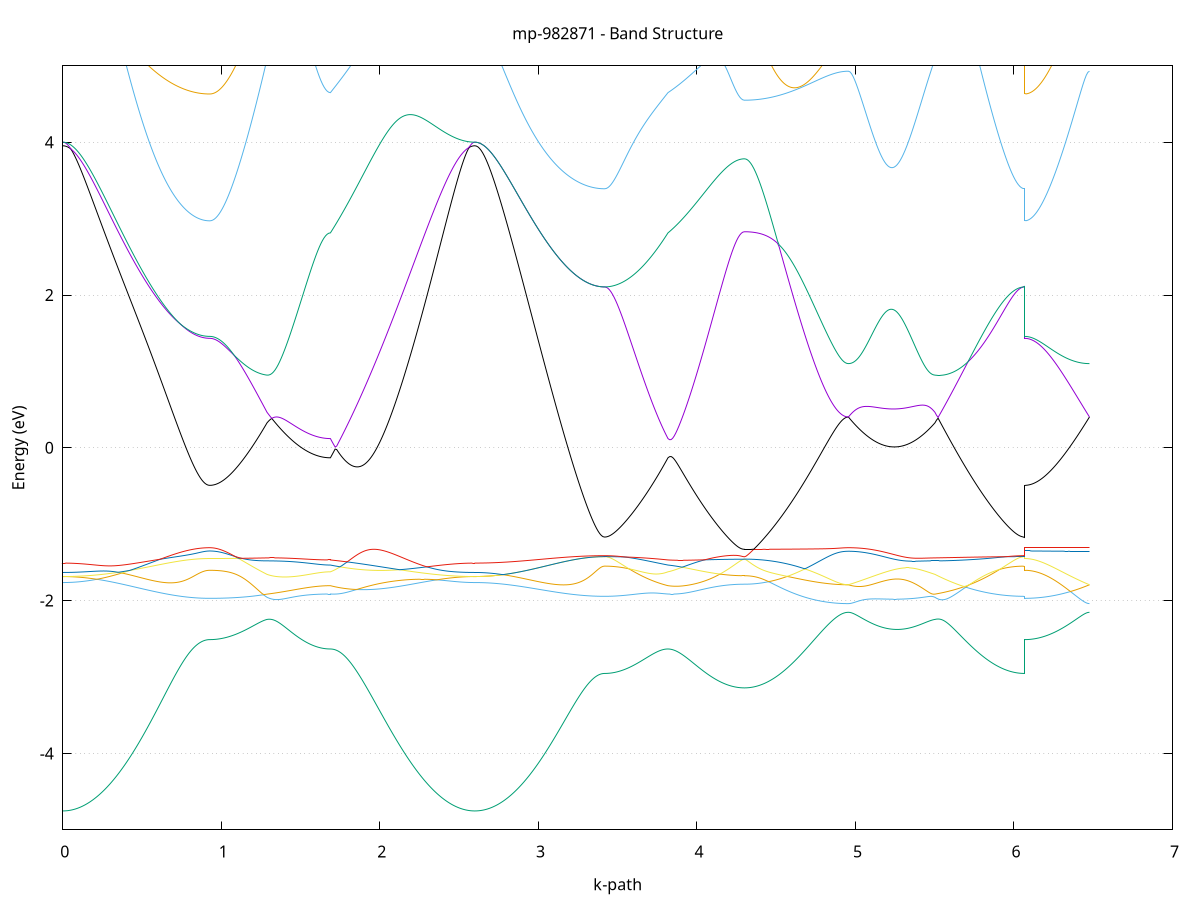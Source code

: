 set title 'mp-982871 - Band Structure'
set xlabel 'k-path'
set ylabel 'Energy (eV)'
set grid y
set yrange [-5:5]
set terminal png size 800,600
set output 'mp-982871_bands_gnuplot.png'
plot '-' using 1:2 with lines notitle, '-' using 1:2 with lines notitle, '-' using 1:2 with lines notitle, '-' using 1:2 with lines notitle, '-' using 1:2 with lines notitle, '-' using 1:2 with lines notitle, '-' using 1:2 with lines notitle, '-' using 1:2 with lines notitle, '-' using 1:2 with lines notitle, '-' using 1:2 with lines notitle, '-' using 1:2 with lines notitle, '-' using 1:2 with lines notitle, '-' using 1:2 with lines notitle, '-' using 1:2 with lines notitle, '-' using 1:2 with lines notitle, '-' using 1:2 with lines notitle, '-' using 1:2 with lines notitle, '-' using 1:2 with lines notitle, '-' using 1:2 with lines notitle, '-' using 1:2 with lines notitle, '-' using 1:2 with lines notitle, '-' using 1:2 with lines notitle, '-' using 1:2 with lines notitle, '-' using 1:2 with lines notitle, '-' using 1:2 with lines notitle, '-' using 1:2 with lines notitle, '-' using 1:2 with lines notitle, '-' using 1:2 with lines notitle, '-' using 1:2 with lines notitle, '-' using 1:2 with lines notitle, '-' using 1:2 with lines notitle, '-' using 1:2 with lines notitle, '-' using 1:2 with lines notitle, '-' using 1:2 with lines notitle, '-' using 1:2 with lines notitle, '-' using 1:2 with lines notitle, '-' using 1:2 with lines notitle, '-' using 1:2 with lines notitle, '-' using 1:2 with lines notitle, '-' using 1:2 with lines notitle, '-' using 1:2 with lines notitle, '-' using 1:2 with lines notitle, '-' using 1:2 with lines notitle, '-' using 1:2 with lines notitle, '-' using 1:2 with lines notitle, '-' using 1:2 with lines notitle, '-' using 1:2 with lines notitle, '-' using 1:2 with lines notitle, '-' using 1:2 with lines notitle, '-' using 1:2 with lines notitle, '-' using 1:2 with lines notitle, '-' using 1:2 with lines notitle, '-' using 1:2 with lines notitle, '-' using 1:2 with lines notitle, '-' using 1:2 with lines notitle, '-' using 1:2 with lines notitle, '-' using 1:2 with lines notitle, '-' using 1:2 with lines notitle, '-' using 1:2 with lines notitle, '-' using 1:2 with lines notitle, '-' using 1:2 with lines notitle, '-' using 1:2 with lines notitle, '-' using 1:2 with lines notitle, '-' using 1:2 with lines notitle
0.000000 -24.674696
0.009966 -24.674696
0.019932 -24.674696
0.029899 -24.674696
0.039865 -24.674696
0.049831 -24.674696
0.059797 -24.674796
0.069764 -24.674796
0.079730 -24.674796
0.089696 -24.674796
0.099662 -24.674796
0.109628 -24.674796
0.119595 -24.674796
0.129561 -24.674796
0.139527 -24.674896
0.149493 -24.674896
0.159460 -24.674896
0.169426 -24.674896
0.179392 -24.674996
0.189358 -24.674996
0.199324 -24.674996
0.209291 -24.674996
0.219257 -24.675096
0.229223 -24.675096
0.239189 -24.675096
0.249156 -24.675196
0.259122 -24.675196
0.269088 -24.675196
0.279054 -24.675296
0.289020 -24.675296
0.298987 -24.675296
0.308953 -24.675396
0.318919 -24.675396
0.328885 -24.675496
0.338852 -24.675496
0.348818 -24.675496
0.358784 -24.675596
0.368750 -24.675596
0.378717 -24.675696
0.388683 -24.675696
0.398649 -24.675796
0.408615 -24.675796
0.418581 -24.675796
0.428548 -24.675896
0.438514 -24.675896
0.448480 -24.675996
0.458446 -24.675996
0.468413 -24.676096
0.478379 -24.676096
0.488345 -24.676196
0.498311 -24.676196
0.508277 -24.676296
0.518244 -24.676296
0.528210 -24.676296
0.538176 -24.676396
0.548142 -24.676396
0.558109 -24.676496
0.568075 -24.676496
0.578041 -24.676596
0.588007 -24.676596
0.597973 -24.676596
0.607940 -24.676696
0.617906 -24.676696
0.627872 -24.676796
0.637838 -24.676796
0.647805 -24.676796
0.657771 -24.676896
0.667737 -24.676896
0.677703 -24.676896
0.687669 -24.676996
0.697636 -24.676996
0.707602 -24.676996
0.717568 -24.677096
0.727534 -24.677096
0.737501 -24.677096
0.747467 -24.677196
0.757433 -24.677196
0.767399 -24.677196
0.777365 -24.677196
0.787332 -24.677296
0.797298 -24.677296
0.807264 -24.677296
0.817230 -24.677296
0.827197 -24.677296
0.837163 -24.677296
0.847129 -24.677396
0.857095 -24.677396
0.867061 -24.677396
0.877028 -24.677396
0.886994 -24.677396
0.896960 -24.677396
0.906926 -24.677396
0.916893 -24.677396
0.926859 -24.677396
0.926859 -24.677396
0.936629 -24.677396
0.946399 -24.677396
0.956169 -24.677396
0.965939 -24.677396
0.975709 -24.677396
0.985480 -24.677296
0.995250 -24.677296
1.005020 -24.677296
1.014790 -24.677296
1.024560 -24.677196
1.034330 -24.677196
1.044100 -24.677196
1.053870 -24.677096
1.063641 -24.677096
1.073411 -24.676996
1.083181 -24.676996
1.092951 -24.676896
1.102721 -24.676896
1.112491 -24.676796
1.122261 -24.676796
1.132031 -24.676696
1.141802 -24.676696
1.151572 -24.676596
1.161342 -24.676496
1.171112 -24.676496
1.180882 -24.676396
1.190652 -24.676296
1.200422 -24.676196
1.210192 -24.676196
1.219963 -24.676096
1.229733 -24.675996
1.239503 -24.675896
1.249273 -24.675796
1.259043 -24.675796
1.268813 -24.675696
1.278583 -24.675596
1.288353 -24.675496
1.288353 -24.675496
1.298348 -24.675396
1.308342 -24.675396
1.318336 -24.675296
1.328331 -24.675196
1.338325 -24.675196
1.348319 -24.675096
1.358314 -24.675096
1.368308 -24.674996
1.378302 -24.674896
1.388297 -24.674896
1.398291 -24.674796
1.408285 -24.674696
1.418280 -24.674696
1.428274 -24.674596
1.438268 -24.674596
1.448263 -24.674496
1.458257 -24.674496
1.468251 -24.674396
1.478246 -24.674296
1.488240 -24.674296
1.498234 -24.674196
1.508229 -24.674196
1.518223 -24.674196
1.528217 -24.674096
1.538212 -24.674096
1.548206 -24.673996
1.558200 -24.673996
1.568194 -24.673996
1.578189 -24.673896
1.588183 -24.673896
1.598177 -24.673896
1.608172 -24.673896
1.618166 -24.673796
1.628160 -24.673796
1.638155 -24.673796
1.648149 -24.673796
1.658143 -24.673796
1.668138 -24.673796
1.678132 -24.673796
1.688126 -24.673796
1.688126 -24.673796
1.698029 -24.673796
1.707931 -24.673896
1.717833 -24.673996
1.727735 -24.674096
1.737637 -24.674096
1.747540 -24.674196
1.757442 -24.674296
1.767344 -24.674296
1.777246 -24.674396
1.787148 -24.674496
1.797051 -24.674496
1.806953 -24.674596
1.816855 -24.674596
1.826757 -24.674696
1.836660 -24.674796
1.846562 -24.674796
1.856464 -24.674896
1.866366 -24.674896
1.876268 -24.674996
1.886171 -24.674996
1.896073 -24.675096
1.905975 -24.675096
1.915877 -24.675096
1.925779 -24.675196
1.935682 -24.675196
1.945584 -24.675296
1.955486 -24.675296
1.965388 -24.675296
1.975290 -24.675396
1.985193 -24.675396
1.995095 -24.675396
2.004997 -24.675396
2.014899 -24.675396
2.024802 -24.675496
2.034704 -24.675496
2.044606 -24.675496
2.054508 -24.675496
2.064410 -24.675496
2.074313 -24.675496
2.084215 -24.675496
2.094117 -24.675496
2.104019 -24.675496
2.113921 -24.675496
2.123824 -24.675496
2.133726 -24.675496
2.143628 -24.675496
2.153530 -24.675496
2.163432 -24.675496
2.173335 -24.675496
2.183237 -24.675496
2.193139 -24.675496
2.203041 -24.675396
2.212944 -24.675396
2.222846 -24.675396
2.232748 -24.675396
2.242650 -24.675396
2.252552 -24.675396
2.262455 -24.675296
2.272357 -24.675296
2.282259 -24.675296
2.292161 -24.675296
2.302063 -24.675196
2.311966 -24.675196
2.321868 -24.675196
2.331770 -24.675196
2.341672 -24.675096
2.351575 -24.675096
2.361477 -24.675096
2.371379 -24.675096
2.381281 -24.674996
2.391183 -24.674996
2.401086 -24.674996
2.410988 -24.674996
2.420890 -24.674896
2.430792 -24.674896
2.440694 -24.674896
2.450597 -24.674896
2.460499 -24.674896
2.470401 -24.674796
2.480303 -24.674796
2.490205 -24.674796
2.500108 -24.674796
2.510010 -24.674796
2.519912 -24.674796
2.529814 -24.674796
2.539717 -24.674796
2.549619 -24.674696
2.559521 -24.674696
2.569423 -24.674696
2.579325 -24.674696
2.589228 -24.674696
2.599130 -24.674696
2.599130 -24.674696
2.609113 -24.674696
2.619096 -24.674696
2.629079 -24.674696
2.639062 -24.674696
2.649045 -24.674696
2.659028 -24.674696
2.669010 -24.674696
2.678993 -24.674696
2.688976 -24.674596
2.698959 -24.674596
2.708942 -24.674596
2.718925 -24.674596
2.728908 -24.674596
2.738891 -24.674496
2.748874 -24.674496
2.758857 -24.674496
2.768840 -24.674396
2.778823 -24.674396
2.788806 -24.674396
2.798789 -24.674296
2.808772 -24.674296
2.818755 -24.674296
2.828738 -24.674196
2.838721 -24.674196
2.848704 -24.674096
2.858687 -24.674096
2.868669 -24.674096
2.878652 -24.673996
2.888635 -24.673996
2.898618 -24.673896
2.908601 -24.673896
2.918584 -24.673796
2.928567 -24.673796
2.938550 -24.673696
2.948533 -24.673696
2.958516 -24.673596
2.968499 -24.673596
2.978482 -24.673496
2.988465 -24.673396
2.998448 -24.673396
3.008431 -24.673296
3.018414 -24.673296
3.028397 -24.673196
3.038380 -24.673196
3.048363 -24.673096
3.058345 -24.673096
3.068328 -24.672996
3.078311 -24.672996
3.088294 -24.672896
3.098277 -24.672896
3.108260 -24.672796
3.118243 -24.672796
3.128226 -24.672696
3.138209 -24.672696
3.148192 -24.672596
3.158175 -24.672596
3.168158 -24.672496
3.178141 -24.672496
3.188124 -24.672396
3.198107 -24.672396
3.208090 -24.672296
3.218073 -24.672296
3.228056 -24.672296
3.238039 -24.672196
3.248022 -24.672196
3.258004 -24.672196
3.267987 -24.672096
3.277970 -24.672096
3.287953 -24.672096
3.297936 -24.671996
3.307919 -24.671996
3.317902 -24.671996
3.327885 -24.671996
3.337868 -24.671996
3.347851 -24.671896
3.357834 -24.671896
3.367817 -24.671896
3.377800 -24.671896
3.387783 -24.671896
3.397766 -24.671896
3.407749 -24.671896
3.417732 -24.671896
3.417732 -24.671896
3.427726 -24.671896
3.437720 -24.671896
3.447715 -24.671896
3.457709 -24.671896
3.467703 -24.671896
3.477698 -24.671896
3.487692 -24.671996
3.497686 -24.671996
3.507681 -24.671996
3.517675 -24.671996
3.527669 -24.672096
3.537664 -24.672096
3.547658 -24.672096
3.557652 -24.672196
3.567646 -24.672196
3.577641 -24.672296
3.587635 -24.672296
3.597629 -24.672396
3.607624 -24.672396
3.617618 -24.672496
3.627612 -24.672496
3.637607 -24.672596
3.647601 -24.672596
3.657595 -24.672696
3.667590 -24.672696
3.677584 -24.672796
3.687578 -24.672896
3.697573 -24.672896
3.707567 -24.672996
3.717561 -24.673096
3.727556 -24.673096
3.737550 -24.673196
3.747544 -24.673296
3.757539 -24.673296
3.767533 -24.673396
3.777527 -24.673496
3.787522 -24.673596
3.797516 -24.673596
3.807510 -24.673696
3.817505 -24.673796
3.817505 -24.673796
3.827353 -24.673796
3.837201 -24.673796
3.847049 -24.673896
3.856897 -24.673896
3.866746 -24.673996
3.876594 -24.673996
3.886442 -24.674096
3.896290 -24.674096
3.906138 -24.674096
3.915987 -24.674196
3.925835 -24.674196
3.935683 -24.674296
3.945531 -24.674296
3.955379 -24.674296
3.965228 -24.674396
3.975076 -24.674396
3.984924 -24.674496
3.994772 -24.674496
4.004621 -24.674596
4.014469 -24.674596
4.024317 -24.674596
4.034165 -24.674696
4.044013 -24.674696
4.053862 -24.674796
4.063710 -24.674796
4.073558 -24.674796
4.083406 -24.674896
4.093254 -24.674896
4.103103 -24.674896
4.112951 -24.674996
4.122799 -24.674996
4.132647 -24.674996
4.142496 -24.675096
4.152344 -24.675096
4.162192 -24.675096
4.172040 -24.675096
4.181888 -24.675196
4.191737 -24.675196
4.201585 -24.675196
4.211433 -24.675196
4.221281 -24.675196
4.231129 -24.675196
4.240978 -24.675296
4.250826 -24.675296
4.260674 -24.675296
4.270522 -24.675296
4.280370 -24.675296
4.290219 -24.675296
4.300067 -24.675296
4.300067 -24.675296
4.309997 -24.675296
4.319927 -24.675296
4.329857 -24.675296
4.339787 -24.675296
4.349718 -24.675296
4.359648 -24.675296
4.369578 -24.675396
4.379508 -24.675396
4.389438 -24.675396
4.399368 -24.675396
4.409298 -24.675396
4.419228 -24.675496
4.429159 -24.675496
4.439089 -24.675496
4.449019 -24.675596
4.458949 -24.675596
4.468879 -24.675596
4.478809 -24.675696
4.488739 -24.675696
4.498669 -24.675696
4.508599 -24.675796
4.518530 -24.675796
4.528460 -24.675896
4.538390 -24.675896
4.548320 -24.675996
4.558250 -24.675996
4.568180 -24.676096
4.578110 -24.676096
4.588040 -24.676196
4.597971 -24.676196
4.607901 -24.676296
4.617831 -24.676296
4.627761 -24.676396
4.637691 -24.676396
4.647621 -24.676496
4.657551 -24.676496
4.667481 -24.676596
4.677412 -24.676596
4.687342 -24.676696
4.697272 -24.676696
4.707202 -24.676796
4.717132 -24.676796
4.727062 -24.676896
4.736992 -24.676896
4.746922 -24.676996
4.756853 -24.676996
4.766783 -24.676996
4.776713 -24.677096
4.786643 -24.677096
4.796573 -24.677196
4.806503 -24.677196
4.816433 -24.677196
4.826363 -24.677296
4.836294 -24.677296
4.846224 -24.677296
4.856154 -24.677296
4.866084 -24.677396
4.876014 -24.677396
4.885944 -24.677396
4.895874 -24.677396
4.905804 -24.677396
4.915735 -24.677396
4.925665 -24.677396
4.935595 -24.677396
4.945525 -24.677496
4.955455 -24.677496
4.955455 -24.677496
4.965384 -24.677496
4.975313 -24.677496
4.985241 -24.677396
4.995170 -24.677396
5.005099 -24.677396
5.015028 -24.677396
5.024956 -24.677396
5.034885 -24.677396
5.044814 -24.677396
5.054743 -24.677396
5.064671 -24.677396
5.074600 -24.677396
5.084529 -24.677296
5.094458 -24.677296
5.104387 -24.677296
5.114315 -24.677296
5.124244 -24.677296
5.134173 -24.677196
5.144102 -24.677196
5.154030 -24.677196
5.163959 -24.677196
5.173888 -24.677096
5.183817 -24.677096
5.193745 -24.677096
5.203674 -24.676996
5.213603 -24.676996
5.223532 -24.676996
5.233460 -24.676896
5.243389 -24.676896
5.253318 -24.676796
5.263247 -24.676796
5.273176 -24.676696
5.283104 -24.676696
5.293033 -24.676696
5.302962 -24.676596
5.312891 -24.676596
5.322819 -24.676496
5.332748 -24.676496
5.342677 -24.676396
5.352606 -24.676396
5.362534 -24.676296
5.372463 -24.676296
5.382392 -24.676196
5.392321 -24.676096
5.402250 -24.676096
5.412178 -24.675996
5.422107 -24.675996
5.432036 -24.675896
5.441965 -24.675896
5.451893 -24.675796
5.461822 -24.675696
5.471751 -24.675696
5.481680 -24.675596
5.491608 -24.675596
5.501537 -24.675496
5.501537 -24.675496
5.511456 -24.675396
5.521374 -24.675296
5.531293 -24.675196
5.541212 -24.675096
5.551131 -24.674996
5.561049 -24.674996
5.570968 -24.674896
5.580887 -24.674796
5.590805 -24.674696
5.600724 -24.674596
5.610643 -24.674496
5.620561 -24.674396
5.630480 -24.674296
5.640399 -24.674196
5.650317 -24.674096
5.660236 -24.673996
5.670155 -24.673896
5.680073 -24.673896
5.689992 -24.673796
5.699911 -24.673696
5.709829 -24.673596
5.719748 -24.673496
5.729667 -24.673396
5.739585 -24.673396
5.749504 -24.673296
5.759423 -24.673196
5.769341 -24.673096
5.779260 -24.672996
5.789179 -24.672996
5.799097 -24.672896
5.809016 -24.672796
5.818935 -24.672796
5.828853 -24.672696
5.838772 -24.672596
5.848691 -24.672596
5.858609 -24.672496
5.868528 -24.672496
5.878447 -24.672396
5.888365 -24.672396
5.898284 -24.672296
5.908203 -24.672296
5.918121 -24.672196
5.928040 -24.672196
5.937959 -24.672096
5.947877 -24.672096
5.957796 -24.672096
5.967715 -24.671996
5.977633 -24.671996
5.987552 -24.671996
5.997471 -24.671996
6.007389 -24.671896
6.017308 -24.671896
6.027227 -24.671896
6.037145 -24.671896
6.047064 -24.671896
6.056983 -24.671896
6.066901 -24.671896
6.066901 -24.677396
6.076884 -24.677396
6.086867 -24.677396
6.096850 -24.677396
6.106833 -24.677396
6.116816 -24.677396
6.126799 -24.677396
6.136782 -24.677396
6.146765 -24.677396
6.156748 -24.677396
6.166731 -24.677396
6.176714 -24.677396
6.186697 -24.677396
6.196680 -24.677396
6.206663 -24.677396
6.216646 -24.677396
6.226629 -24.677396
6.236611 -24.677396
6.246594 -24.677396
6.256577 -24.677396
6.266560 -24.677396
6.276543 -24.677396
6.286526 -24.677396
6.296509 -24.677396
6.306492 -24.677396
6.316475 -24.677396
6.326458 -24.677396
6.336441 -24.677396
6.346424 -24.677396
6.356407 -24.677396
6.366390 -24.677396
6.376373 -24.677396
6.386356 -24.677396
6.396339 -24.677496
6.406322 -24.677496
6.416305 -24.677496
6.426288 -24.677496
6.436270 -24.677496
6.446253 -24.677496
6.456236 -24.677496
6.466219 -24.677496
6.476202 -24.677496
e
0.000000 -24.622596
0.009966 -24.622596
0.019932 -24.622596
0.029899 -24.622596
0.039865 -24.622596
0.049831 -24.622596
0.059797 -24.622596
0.069764 -24.622596
0.079730 -24.622696
0.089696 -24.622696
0.099662 -24.622696
0.109628 -24.622696
0.119595 -24.622796
0.129561 -24.622796
0.139527 -24.622896
0.149493 -24.622896
0.159460 -24.622896
0.169426 -24.622996
0.179392 -24.622996
0.189358 -24.623096
0.199324 -24.623096
0.209291 -24.623196
0.219257 -24.623296
0.229223 -24.623296
0.239189 -24.623396
0.249156 -24.623396
0.259122 -24.623496
0.269088 -24.623596
0.279054 -24.623596
0.289020 -24.623696
0.298987 -24.623796
0.308953 -24.623896
0.318919 -24.623896
0.328885 -24.623996
0.338852 -24.624096
0.348818 -24.624196
0.358784 -24.624296
0.368750 -24.624296
0.378717 -24.624396
0.388683 -24.624496
0.398649 -24.624596
0.408615 -24.624696
0.418581 -24.624796
0.428548 -24.624896
0.438514 -24.624896
0.448480 -24.624996
0.458446 -24.625096
0.468413 -24.625196
0.478379 -24.625296
0.488345 -24.625396
0.498311 -24.625496
0.508277 -24.625596
0.518244 -24.625596
0.528210 -24.625696
0.538176 -24.625796
0.548142 -24.625896
0.558109 -24.625996
0.568075 -24.626096
0.578041 -24.626196
0.588007 -24.626196
0.597973 -24.626296
0.607940 -24.626396
0.617906 -24.626496
0.627872 -24.626496
0.637838 -24.626596
0.647805 -24.626696
0.657771 -24.626796
0.667737 -24.626796
0.677703 -24.626896
0.687669 -24.626996
0.697636 -24.626996
0.707602 -24.627096
0.717568 -24.627096
0.727534 -24.627196
0.737501 -24.627296
0.747467 -24.627296
0.757433 -24.627396
0.767399 -24.627396
0.777365 -24.627396
0.787332 -24.627496
0.797298 -24.627496
0.807264 -24.627596
0.817230 -24.627596
0.827197 -24.627596
0.837163 -24.627696
0.847129 -24.627696
0.857095 -24.627696
0.867061 -24.627696
0.877028 -24.627696
0.886994 -24.627696
0.896960 -24.627796
0.906926 -24.627796
0.916893 -24.627796
0.926859 -24.627796
0.926859 -24.627796
0.936629 -24.627796
0.946399 -24.627796
0.956169 -24.627796
0.965939 -24.627796
0.975709 -24.627796
0.985480 -24.627796
0.995250 -24.627796
1.005020 -24.627796
1.014790 -24.627796
1.024560 -24.627796
1.034330 -24.627696
1.044100 -24.627696
1.053870 -24.627696
1.063641 -24.627696
1.073411 -24.627696
1.083181 -24.627696
1.092951 -24.627696
1.102721 -24.627696
1.112491 -24.627696
1.122261 -24.627696
1.132031 -24.627696
1.141802 -24.627696
1.151572 -24.627696
1.161342 -24.627596
1.171112 -24.627596
1.180882 -24.627596
1.190652 -24.627596
1.200422 -24.627596
1.210192 -24.627596
1.219963 -24.627596
1.229733 -24.627596
1.239503 -24.627496
1.249273 -24.627496
1.259043 -24.627496
1.268813 -24.627496
1.278583 -24.627496
1.288353 -24.627396
1.288353 -24.627396
1.298348 -24.627396
1.308342 -24.627396
1.318336 -24.627396
1.328331 -24.627396
1.338325 -24.627296
1.348319 -24.627296
1.358314 -24.627296
1.368308 -24.627296
1.378302 -24.627196
1.388297 -24.627196
1.398291 -24.627196
1.408285 -24.627096
1.418280 -24.627096
1.428274 -24.627096
1.438268 -24.626996
1.448263 -24.626996
1.458257 -24.626896
1.468251 -24.626896
1.478246 -24.626896
1.488240 -24.626796
1.498234 -24.626796
1.508229 -24.626696
1.518223 -24.626696
1.528217 -24.626596
1.538212 -24.626596
1.548206 -24.626496
1.558200 -24.626496
1.568194 -24.626396
1.578189 -24.626396
1.588183 -24.626396
1.598177 -24.626296
1.608172 -24.626296
1.618166 -24.626196
1.628160 -24.626196
1.638155 -24.626096
1.648149 -24.626096
1.658143 -24.626096
1.668138 -24.626096
1.678132 -24.626096
1.688126 -24.626096
1.688126 -24.626096
1.698029 -24.625996
1.707931 -24.625996
1.717833 -24.625996
1.727735 -24.625996
1.737637 -24.625996
1.747540 -24.625996
1.757442 -24.625996
1.767344 -24.625896
1.777246 -24.625896
1.787148 -24.625896
1.797051 -24.625896
1.806953 -24.625896
1.816855 -24.625796
1.826757 -24.625796
1.836660 -24.625796
1.846562 -24.625796
1.856464 -24.625696
1.866366 -24.625696
1.876268 -24.625696
1.886171 -24.625596
1.896073 -24.625596
1.905975 -24.625596
1.915877 -24.625496
1.925779 -24.625496
1.935682 -24.625496
1.945584 -24.625396
1.955486 -24.625396
1.965388 -24.625296
1.975290 -24.625296
1.985193 -24.625196
1.995095 -24.625196
2.004997 -24.625096
2.014899 -24.625096
2.024802 -24.624996
2.034704 -24.624996
2.044606 -24.624896
2.054508 -24.624896
2.064410 -24.624796
2.074313 -24.624796
2.084215 -24.624696
2.094117 -24.624696
2.104019 -24.624596
2.113921 -24.624496
2.123824 -24.624496
2.133726 -24.624396
2.143628 -24.624396
2.153530 -24.624296
2.163432 -24.624296
2.173335 -24.624196
2.183237 -24.624096
2.193139 -24.624096
2.203041 -24.623996
2.212944 -24.623996
2.222846 -24.623896
2.232748 -24.623896
2.242650 -24.623796
2.252552 -24.623696
2.262455 -24.623696
2.272357 -24.623596
2.282259 -24.623596
2.292161 -24.623496
2.302063 -24.623496
2.311966 -24.623396
2.321868 -24.623396
2.331770 -24.623296
2.341672 -24.623296
2.351575 -24.623196
2.361477 -24.623196
2.371379 -24.623096
2.381281 -24.623096
2.391183 -24.622996
2.401086 -24.622996
2.410988 -24.622996
2.420890 -24.622896
2.430792 -24.622896
2.440694 -24.622796
2.450597 -24.622796
2.460499 -24.622796
2.470401 -24.622796
2.480303 -24.622696
2.490205 -24.622696
2.500108 -24.622696
2.510010 -24.622696
2.519912 -24.622596
2.529814 -24.622596
2.539717 -24.622596
2.549619 -24.622596
2.559521 -24.622596
2.569423 -24.622596
2.579325 -24.622596
2.589228 -24.622596
2.599130 -24.622596
2.599130 -24.622596
2.609113 -24.622596
2.619096 -24.622596
2.629079 -24.622596
2.639062 -24.622596
2.649045 -24.622596
2.659028 -24.622596
2.669010 -24.622596
2.678993 -24.622596
2.688976 -24.622696
2.698959 -24.622696
2.708942 -24.622696
2.718925 -24.622696
2.728908 -24.622796
2.738891 -24.622796
2.748874 -24.622796
2.758857 -24.622896
2.768840 -24.622896
2.778823 -24.622996
2.788806 -24.622996
2.798789 -24.623096
2.808772 -24.623096
2.818755 -24.623196
2.828738 -24.623196
2.838721 -24.623296
2.848704 -24.623296
2.858687 -24.623396
2.868669 -24.623396
2.878652 -24.623496
2.888635 -24.623496
2.898618 -24.623596
2.908601 -24.623696
2.918584 -24.623696
2.928567 -24.623796
2.938550 -24.623796
2.948533 -24.623896
2.958516 -24.623996
2.968499 -24.623996
2.978482 -24.624096
2.988465 -24.624196
2.998448 -24.624196
3.008431 -24.624296
3.018414 -24.624396
3.028397 -24.624396
3.038380 -24.624496
3.048363 -24.624596
3.058345 -24.624596
3.068328 -24.624696
3.078311 -24.624796
3.088294 -24.624796
3.098277 -24.624896
3.108260 -24.624996
3.118243 -24.624996
3.128226 -24.625096
3.138209 -24.625096
3.148192 -24.625196
3.158175 -24.625196
3.168158 -24.625296
3.178141 -24.625396
3.188124 -24.625396
3.198107 -24.625496
3.208090 -24.625496
3.218073 -24.625596
3.228056 -24.625596
3.238039 -24.625596
3.248022 -24.625696
3.258004 -24.625696
3.267987 -24.625796
3.277970 -24.625796
3.287953 -24.625796
3.297936 -24.625896
3.307919 -24.625896
3.317902 -24.625896
3.327885 -24.625896
3.337868 -24.625996
3.347851 -24.625996
3.357834 -24.625996
3.367817 -24.625996
3.377800 -24.625996
3.387783 -24.625996
3.397766 -24.625996
3.407749 -24.625996
3.417732 -24.625996
3.417732 -24.625996
3.427726 -24.625996
3.437720 -24.625996
3.447715 -24.625996
3.457709 -24.625996
3.467703 -24.625996
3.477698 -24.625996
3.487692 -24.625996
3.497686 -24.625996
3.507681 -24.625996
3.517675 -24.625996
3.527669 -24.626096
3.537664 -24.626096
3.547658 -24.626096
3.557652 -24.626096
3.567646 -24.626096
3.577641 -24.626096
3.587635 -24.626096
3.597629 -24.626096
3.607624 -24.626096
3.617618 -24.626096
3.627612 -24.626096
3.637607 -24.626096
3.647601 -24.626096
3.657595 -24.626096
3.667590 -24.626096
3.677584 -24.626096
3.687578 -24.626096
3.697573 -24.626096
3.707567 -24.626096
3.717561 -24.626096
3.727556 -24.626096
3.737550 -24.626096
3.747544 -24.626096
3.757539 -24.626096
3.767533 -24.626096
3.777527 -24.626096
3.787522 -24.626096
3.797516 -24.626096
3.807510 -24.626096
3.817505 -24.626096
3.817505 -24.626096
3.827353 -24.625996
3.837201 -24.625996
3.847049 -24.625996
3.856897 -24.625996
3.866746 -24.625996
3.876594 -24.625996
3.886442 -24.625996
3.896290 -24.625996
3.906138 -24.625996
3.915987 -24.625896
3.925835 -24.625896
3.935683 -24.625896
3.945531 -24.625896
3.955379 -24.625896
3.965228 -24.625896
3.975076 -24.625796
3.984924 -24.625796
3.994772 -24.625796
4.004621 -24.625796
4.014469 -24.625796
4.024317 -24.625696
4.034165 -24.625696
4.044013 -24.625696
4.053862 -24.625696
4.063710 -24.625696
4.073558 -24.625596
4.083406 -24.625596
4.093254 -24.625596
4.103103 -24.625596
4.112951 -24.625596
4.122799 -24.625496
4.132647 -24.625496
4.142496 -24.625496
4.152344 -24.625496
4.162192 -24.625496
4.172040 -24.625496
4.181888 -24.625496
4.191737 -24.625396
4.201585 -24.625396
4.211433 -24.625396
4.221281 -24.625396
4.231129 -24.625396
4.240978 -24.625396
4.250826 -24.625396
4.260674 -24.625396
4.270522 -24.625396
4.280370 -24.625396
4.290219 -24.625396
4.300067 -24.625396
4.300067 -24.625396
4.309997 -24.625396
4.319927 -24.625396
4.329857 -24.625396
4.339787 -24.625396
4.349718 -24.625396
4.359648 -24.625396
4.369578 -24.625396
4.379508 -24.625396
4.389438 -24.625396
4.399368 -24.625296
4.409298 -24.625296
4.419228 -24.625296
4.429159 -24.625296
4.439089 -24.625296
4.449019 -24.625296
4.458949 -24.625296
4.468879 -24.625296
4.478809 -24.625296
4.488739 -24.625296
4.498669 -24.625296
4.508599 -24.625296
4.518530 -24.625296
4.528460 -24.625196
4.538390 -24.625196
4.548320 -24.625196
4.558250 -24.625196
4.568180 -24.625196
4.578110 -24.625196
4.588040 -24.625196
4.597971 -24.625196
4.607901 -24.625196
4.617831 -24.625096
4.627761 -24.625096
4.637691 -24.625096
4.647621 -24.625096
4.657551 -24.625096
4.667481 -24.625096
4.677412 -24.625096
4.687342 -24.625096
4.697272 -24.625096
4.707202 -24.624996
4.717132 -24.624996
4.727062 -24.624996
4.736992 -24.624996
4.746922 -24.624996
4.756853 -24.624996
4.766783 -24.624996
4.776713 -24.624996
4.786643 -24.624996
4.796573 -24.624996
4.806503 -24.624896
4.816433 -24.624896
4.826363 -24.624896
4.836294 -24.624896
4.846224 -24.624896
4.856154 -24.624896
4.866084 -24.624896
4.876014 -24.624896
4.885944 -24.624896
4.895874 -24.624896
4.905804 -24.624896
4.915735 -24.624896
4.925665 -24.624896
4.935595 -24.624896
4.945525 -24.624896
4.955455 -24.624896
4.955455 -24.624896
4.965384 -24.624996
4.975313 -24.624996
4.985241 -24.625096
4.995170 -24.625196
5.005099 -24.625296
5.015028 -24.625396
5.024956 -24.625496
5.034885 -24.625496
5.044814 -24.625596
5.054743 -24.625696
5.064671 -24.625796
5.074600 -24.625896
5.084529 -24.625896
5.094458 -24.625996
5.104387 -24.626096
5.114315 -24.626096
5.124244 -24.626196
5.134173 -24.626296
5.144102 -24.626396
5.154030 -24.626396
5.163959 -24.626496
5.173888 -24.626596
5.183817 -24.626596
5.193745 -24.626696
5.203674 -24.626696
5.213603 -24.626796
5.223532 -24.626896
5.233460 -24.626896
5.243389 -24.626996
5.253318 -24.626996
5.263247 -24.627096
5.273176 -24.627096
5.283104 -24.627096
5.293033 -24.627196
5.302962 -24.627196
5.312891 -24.627196
5.322819 -24.627296
5.332748 -24.627296
5.342677 -24.627296
5.352606 -24.627396
5.362534 -24.627396
5.372463 -24.627396
5.382392 -24.627396
5.392321 -24.627396
5.402250 -24.627496
5.412178 -24.627496
5.422107 -24.627496
5.432036 -24.627496
5.441965 -24.627496
5.451893 -24.627496
5.461822 -24.627496
5.471751 -24.627496
5.481680 -24.627496
5.491608 -24.627396
5.501537 -24.627396
5.501537 -24.627396
5.511456 -24.627396
5.521374 -24.627396
5.531293 -24.627396
5.541212 -24.627296
5.551131 -24.627296
5.561049 -24.627296
5.570968 -24.627296
5.580887 -24.627196
5.590805 -24.627196
5.600724 -24.627196
5.610643 -24.627096
5.620561 -24.627096
5.630480 -24.627096
5.640399 -24.627096
5.650317 -24.626996
5.660236 -24.626996
5.670155 -24.626996
5.680073 -24.626896
5.689992 -24.626896
5.699911 -24.626896
5.709829 -24.626796
5.719748 -24.626796
5.729667 -24.626796
5.739585 -24.626696
5.749504 -24.626696
5.759423 -24.626696
5.769341 -24.626596
5.779260 -24.626596
5.789179 -24.626596
5.799097 -24.626496
5.809016 -24.626496
5.818935 -24.626496
5.828853 -24.626396
5.838772 -24.626396
5.848691 -24.626396
5.858609 -24.626396
5.868528 -24.626296
5.878447 -24.626296
5.888365 -24.626296
5.898284 -24.626196
5.908203 -24.626196
5.918121 -24.626196
5.928040 -24.626196
5.937959 -24.626196
5.947877 -24.626096
5.957796 -24.626096
5.967715 -24.626096
5.977633 -24.626096
5.987552 -24.626096
5.997471 -24.626096
6.007389 -24.626096
6.017308 -24.626096
6.027227 -24.625996
6.037145 -24.625996
6.047064 -24.625996
6.056983 -24.625996
6.066901 -24.625996
6.066901 -24.627796
6.076884 -24.627796
6.086867 -24.627796
6.096850 -24.627796
6.106833 -24.627696
6.116816 -24.627696
6.126799 -24.627696
6.136782 -24.627696
6.146765 -24.627596
6.156748 -24.627596
6.166731 -24.627596
6.176714 -24.627496
6.186697 -24.627496
6.196680 -24.627396
6.206663 -24.627396
6.216646 -24.627296
6.226629 -24.627196
6.236611 -24.627196
6.246594 -24.627096
6.256577 -24.626996
6.266560 -24.626996
6.276543 -24.626896
6.286526 -24.626796
6.296509 -24.626696
6.306492 -24.626596
6.316475 -24.626496
6.326458 -24.626396
6.336441 -24.626396
6.346424 -24.626296
6.356407 -24.626196
6.366390 -24.626096
6.376373 -24.625996
6.386356 -24.625896
6.396339 -24.625796
6.406322 -24.625596
6.416305 -24.625496
6.426288 -24.625396
6.436270 -24.625296
6.446253 -24.625196
6.456236 -24.625096
6.466219 -24.624996
6.476202 -24.624896
e
0.000000 -24.622596
0.009966 -24.622596
0.019932 -24.622596
0.029899 -24.622596
0.039865 -24.622596
0.049831 -24.622596
0.059797 -24.622596
0.069764 -24.622596
0.079730 -24.622596
0.089696 -24.622596
0.099662 -24.622596
0.109628 -24.622596
0.119595 -24.622596
0.129561 -24.622596
0.139527 -24.622596
0.149493 -24.622596
0.159460 -24.622596
0.169426 -24.622596
0.179392 -24.622596
0.189358 -24.622596
0.199324 -24.622596
0.209291 -24.622596
0.219257 -24.622596
0.229223 -24.622596
0.239189 -24.622596
0.249156 -24.622596
0.259122 -24.622596
0.269088 -24.622596
0.279054 -24.622596
0.289020 -24.622596
0.298987 -24.622596
0.308953 -24.622596
0.318919 -24.622596
0.328885 -24.622596
0.338852 -24.622596
0.348818 -24.622596
0.358784 -24.622596
0.368750 -24.622496
0.378717 -24.622496
0.388683 -24.622496
0.398649 -24.622496
0.408615 -24.622496
0.418581 -24.622496
0.428548 -24.622496
0.438514 -24.622496
0.448480 -24.622496
0.458446 -24.622496
0.468413 -24.622496
0.478379 -24.622496
0.488345 -24.622496
0.498311 -24.622396
0.508277 -24.622396
0.518244 -24.622396
0.528210 -24.622396
0.538176 -24.622396
0.548142 -24.622396
0.558109 -24.622396
0.568075 -24.622396
0.578041 -24.622396
0.588007 -24.622296
0.597973 -24.622296
0.607940 -24.622296
0.617906 -24.622296
0.627872 -24.622296
0.637838 -24.622296
0.647805 -24.622296
0.657771 -24.622196
0.667737 -24.622196
0.677703 -24.622196
0.687669 -24.622196
0.697636 -24.622196
0.707602 -24.622196
0.717568 -24.622196
0.727534 -24.622196
0.737501 -24.622196
0.747467 -24.622096
0.757433 -24.622096
0.767399 -24.622096
0.777365 -24.622096
0.787332 -24.622096
0.797298 -24.622096
0.807264 -24.622096
0.817230 -24.622096
0.827197 -24.622096
0.837163 -24.622096
0.847129 -24.622096
0.857095 -24.622096
0.867061 -24.621996
0.877028 -24.621996
0.886994 -24.621996
0.896960 -24.621996
0.906926 -24.621996
0.916893 -24.621996
0.926859 -24.621996
0.926859 -24.621996
0.936629 -24.621996
0.946399 -24.621996
0.956169 -24.621996
0.965939 -24.621996
0.975709 -24.622096
0.985480 -24.622096
0.995250 -24.622096
1.005020 -24.622096
1.014790 -24.622096
1.024560 -24.622096
1.034330 -24.622196
1.044100 -24.622196
1.053870 -24.622196
1.063641 -24.622196
1.073411 -24.622296
1.083181 -24.622296
1.092951 -24.622296
1.102721 -24.622396
1.112491 -24.622396
1.122261 -24.622396
1.132031 -24.622496
1.141802 -24.622496
1.151572 -24.622496
1.161342 -24.622596
1.171112 -24.622596
1.180882 -24.622696
1.190652 -24.622696
1.200422 -24.622796
1.210192 -24.622796
1.219963 -24.622896
1.229733 -24.622896
1.239503 -24.622996
1.249273 -24.623096
1.259043 -24.623096
1.268813 -24.623196
1.278583 -24.623196
1.288353 -24.623296
1.288353 -24.623296
1.298348 -24.623296
1.308342 -24.623396
1.318336 -24.623396
1.328331 -24.623496
1.338325 -24.623496
1.348319 -24.623596
1.358314 -24.623596
1.368308 -24.623696
1.378302 -24.623696
1.388297 -24.623796
1.398291 -24.623796
1.408285 -24.623896
1.418280 -24.623896
1.428274 -24.623996
1.438268 -24.623996
1.448263 -24.624096
1.458257 -24.624096
1.468251 -24.624196
1.478246 -24.624196
1.488240 -24.624296
1.498234 -24.624396
1.508229 -24.624396
1.518223 -24.624496
1.528217 -24.624496
1.538212 -24.624596
1.548206 -24.624596
1.558200 -24.624696
1.568194 -24.624696
1.578189 -24.624796
1.588183 -24.624896
1.598177 -24.624896
1.608172 -24.624996
1.618166 -24.624996
1.628160 -24.624996
1.638155 -24.625096
1.648149 -24.625096
1.658143 -24.625096
1.668138 -24.625196
1.678132 -24.625196
1.688126 -24.625196
1.688126 -24.625196
1.698029 -24.625096
1.707931 -24.625096
1.717833 -24.625096
1.727735 -24.624996
1.737637 -24.624996
1.747540 -24.624996
1.757442 -24.624896
1.767344 -24.624896
1.777246 -24.624796
1.787148 -24.624796
1.797051 -24.624696
1.806953 -24.624696
1.816855 -24.624696
1.826757 -24.624596
1.836660 -24.624596
1.846562 -24.624496
1.856464 -24.624496
1.866366 -24.624496
1.876268 -24.624396
1.886171 -24.624396
1.896073 -24.624296
1.905975 -24.624296
1.915877 -24.624296
1.925779 -24.624196
1.935682 -24.624196
1.945584 -24.624096
1.955486 -24.624096
1.965388 -24.623996
1.975290 -24.623996
1.985193 -24.623996
1.995095 -24.623896
2.004997 -24.623896
2.014899 -24.623796
2.024802 -24.623796
2.034704 -24.623796
2.044606 -24.623696
2.054508 -24.623696
2.064410 -24.623696
2.074313 -24.623596
2.084215 -24.623596
2.094117 -24.623496
2.104019 -24.623496
2.113921 -24.623496
2.123824 -24.623396
2.133726 -24.623396
2.143628 -24.623396
2.153530 -24.623296
2.163432 -24.623296
2.173335 -24.623296
2.183237 -24.623196
2.193139 -24.623196
2.203041 -24.623196
2.212944 -24.623196
2.222846 -24.623096
2.232748 -24.623096
2.242650 -24.623096
2.252552 -24.622996
2.262455 -24.622996
2.272357 -24.622996
2.282259 -24.622996
2.292161 -24.622896
2.302063 -24.622896
2.311966 -24.622896
2.321868 -24.622896
2.331770 -24.622896
2.341672 -24.622796
2.351575 -24.622796
2.361477 -24.622796
2.371379 -24.622796
2.381281 -24.622796
2.391183 -24.622696
2.401086 -24.622696
2.410988 -24.622696
2.420890 -24.622696
2.430792 -24.622696
2.440694 -24.622696
2.450597 -24.622696
2.460499 -24.622596
2.470401 -24.622596
2.480303 -24.622596
2.490205 -24.622596
2.500108 -24.622596
2.510010 -24.622596
2.519912 -24.622596
2.529814 -24.622596
2.539717 -24.622596
2.549619 -24.622596
2.559521 -24.622596
2.569423 -24.622596
2.579325 -24.622596
2.589228 -24.622596
2.599130 -24.622596
2.599130 -24.622596
2.609113 -24.622596
2.619096 -24.622596
2.629079 -24.622596
2.639062 -24.622596
2.649045 -24.622596
2.659028 -24.622596
2.669010 -24.622596
2.678993 -24.622596
2.688976 -24.622696
2.698959 -24.622696
2.708942 -24.622696
2.718925 -24.622696
2.728908 -24.622796
2.738891 -24.622796
2.748874 -24.622796
2.758857 -24.622896
2.768840 -24.622896
2.778823 -24.622996
2.788806 -24.622996
2.798789 -24.623096
2.808772 -24.623096
2.818755 -24.623196
2.828738 -24.623196
2.838721 -24.623296
2.848704 -24.623296
2.858687 -24.623396
2.868669 -24.623396
2.878652 -24.623496
2.888635 -24.623496
2.898618 -24.623596
2.908601 -24.623696
2.918584 -24.623696
2.928567 -24.623796
2.938550 -24.623796
2.948533 -24.623896
2.958516 -24.623996
2.968499 -24.623996
2.978482 -24.624096
2.988465 -24.624196
2.998448 -24.624196
3.008431 -24.624296
3.018414 -24.624396
3.028397 -24.624396
3.038380 -24.624496
3.048363 -24.624596
3.058345 -24.624596
3.068328 -24.624696
3.078311 -24.624796
3.088294 -24.624796
3.098277 -24.624896
3.108260 -24.624996
3.118243 -24.624996
3.128226 -24.625096
3.138209 -24.625096
3.148192 -24.625196
3.158175 -24.625196
3.168158 -24.625296
3.178141 -24.625396
3.188124 -24.625396
3.198107 -24.625496
3.208090 -24.625496
3.218073 -24.625596
3.228056 -24.625596
3.238039 -24.625596
3.248022 -24.625696
3.258004 -24.625696
3.267987 -24.625796
3.277970 -24.625796
3.287953 -24.625796
3.297936 -24.625896
3.307919 -24.625896
3.317902 -24.625896
3.327885 -24.625896
3.337868 -24.625996
3.347851 -24.625996
3.357834 -24.625996
3.367817 -24.625996
3.377800 -24.625996
3.387783 -24.625996
3.397766 -24.625996
3.407749 -24.625996
3.417732 -24.625996
3.417732 -24.625996
3.427726 -24.625996
3.437720 -24.625996
3.447715 -24.625996
3.457709 -24.625996
3.467703 -24.625996
3.477698 -24.625996
3.487692 -24.625996
3.497686 -24.625996
3.507681 -24.625996
3.517675 -24.625996
3.527669 -24.625996
3.537664 -24.625896
3.547658 -24.625896
3.557652 -24.625896
3.567646 -24.625896
3.577641 -24.625896
3.587635 -24.625896
3.597629 -24.625796
3.607624 -24.625796
3.617618 -24.625796
3.627612 -24.625796
3.637607 -24.625796
3.647601 -24.625696
3.657595 -24.625696
3.667590 -24.625696
3.677584 -24.625696
3.687578 -24.625596
3.697573 -24.625596
3.707567 -24.625596
3.717561 -24.625496
3.727556 -24.625496
3.737550 -24.625496
3.747544 -24.625396
3.757539 -24.625396
3.767533 -24.625396
3.777527 -24.625296
3.787522 -24.625296
3.797516 -24.625296
3.807510 -24.625196
3.817505 -24.625196
3.817505 -24.625196
3.827353 -24.625196
3.837201 -24.625096
3.847049 -24.625096
3.856897 -24.625096
3.866746 -24.625096
3.876594 -24.624996
3.886442 -24.624996
3.896290 -24.624996
3.906138 -24.624996
3.915987 -24.624896
3.925835 -24.624896
3.935683 -24.624896
3.945531 -24.624896
3.955379 -24.624796
3.965228 -24.624796
3.975076 -24.624796
3.984924 -24.624696
3.994772 -24.624696
4.004621 -24.624696
4.014469 -24.624596
4.024317 -24.624596
4.034165 -24.624596
4.044013 -24.624596
4.053862 -24.624496
4.063710 -24.624496
4.073558 -24.624496
4.083406 -24.624496
4.093254 -24.624396
4.103103 -24.624396
4.112951 -24.624396
4.122799 -24.624396
4.132647 -24.624296
4.142496 -24.624296
4.152344 -24.624296
4.162192 -24.624296
4.172040 -24.624296
4.181888 -24.624196
4.191737 -24.624196
4.201585 -24.624196
4.211433 -24.624196
4.221281 -24.624196
4.231129 -24.624196
4.240978 -24.624196
4.250826 -24.624196
4.260674 -24.624096
4.270522 -24.624096
4.280370 -24.624096
4.290219 -24.624096
4.300067 -24.624096
4.300067 -24.624096
4.309997 -24.624096
4.319927 -24.624096
4.329857 -24.624096
4.339787 -24.624096
4.349718 -24.624096
4.359648 -24.624196
4.369578 -24.624196
4.379508 -24.624196
4.389438 -24.624196
4.399368 -24.624196
4.409298 -24.624196
4.419228 -24.624196
4.429159 -24.624196
4.439089 -24.624196
4.449019 -24.624196
4.458949 -24.624196
4.468879 -24.624296
4.478809 -24.624296
4.488739 -24.624296
4.498669 -24.624296
4.508599 -24.624296
4.518530 -24.624296
4.528460 -24.624296
4.538390 -24.624396
4.548320 -24.624396
4.558250 -24.624396
4.568180 -24.624396
4.578110 -24.624396
4.588040 -24.624396
4.597971 -24.624496
4.607901 -24.624496
4.617831 -24.624496
4.627761 -24.624496
4.637691 -24.624496
4.647621 -24.624496
4.657551 -24.624596
4.667481 -24.624596
4.677412 -24.624596
4.687342 -24.624596
4.697272 -24.624596
4.707202 -24.624696
4.717132 -24.624696
4.727062 -24.624696
4.736992 -24.624696
4.746922 -24.624696
4.756853 -24.624696
4.766783 -24.624696
4.776713 -24.624796
4.786643 -24.624796
4.796573 -24.624796
4.806503 -24.624796
4.816433 -24.624796
4.826363 -24.624796
4.836294 -24.624796
4.846224 -24.624796
4.856154 -24.624796
4.866084 -24.624896
4.876014 -24.624896
4.885944 -24.624896
4.895874 -24.624896
4.905804 -24.624896
4.915735 -24.624896
4.925665 -24.624896
4.935595 -24.624896
4.945525 -24.624896
4.955455 -24.624896
4.955455 -24.624896
4.965384 -24.624796
4.975313 -24.624696
4.985241 -24.624596
4.995170 -24.624596
5.005099 -24.624496
5.015028 -24.624396
5.024956 -24.624296
5.034885 -24.624196
5.044814 -24.624196
5.054743 -24.624096
5.064671 -24.623996
5.074600 -24.623896
5.084529 -24.623896
5.094458 -24.623796
5.104387 -24.623696
5.114315 -24.623696
5.124244 -24.623596
5.134173 -24.623496
5.144102 -24.623496
5.154030 -24.623396
5.163959 -24.623396
5.173888 -24.623296
5.183817 -24.623296
5.193745 -24.623196
5.203674 -24.623196
5.213603 -24.623096
5.223532 -24.623096
5.233460 -24.623096
5.243389 -24.622996
5.253318 -24.622996
5.263247 -24.622996
5.273176 -24.622996
5.283104 -24.622896
5.293033 -24.622896
5.302962 -24.622896
5.312891 -24.622896
5.322819 -24.622896
5.332748 -24.622896
5.342677 -24.622896
5.352606 -24.622896
5.362534 -24.622896
5.372463 -24.622896
5.382392 -24.622896
5.392321 -24.622996
5.402250 -24.622996
5.412178 -24.622996
5.422107 -24.622996
5.432036 -24.622996
5.441965 -24.623096
5.451893 -24.623096
5.461822 -24.623096
5.471751 -24.623196
5.481680 -24.623196
5.491608 -24.623196
5.501537 -24.623296
5.501537 -24.623296
5.511456 -24.623296
5.521374 -24.623396
5.531293 -24.623496
5.541212 -24.623496
5.551131 -24.623596
5.561049 -24.623696
5.570968 -24.623696
5.580887 -24.623796
5.590805 -24.623896
5.600724 -24.623896
5.610643 -24.623996
5.620561 -24.624096
5.630480 -24.624096
5.640399 -24.624196
5.650317 -24.624296
5.660236 -24.624296
5.670155 -24.624396
5.680073 -24.624496
5.689992 -24.624496
5.699911 -24.624596
5.709829 -24.624696
5.719748 -24.624696
5.729667 -24.624796
5.739585 -24.624896
5.749504 -24.624896
5.759423 -24.624996
5.769341 -24.624996
5.779260 -24.625096
5.789179 -24.625196
5.799097 -24.625196
5.809016 -24.625296
5.818935 -24.625296
5.828853 -24.625396
5.838772 -24.625396
5.848691 -24.625496
5.858609 -24.625496
5.868528 -24.625596
5.878447 -24.625596
5.888365 -24.625596
5.898284 -24.625696
5.908203 -24.625696
5.918121 -24.625796
5.928040 -24.625796
5.937959 -24.625796
5.947877 -24.625896
5.957796 -24.625896
5.967715 -24.625896
5.977633 -24.625896
5.987552 -24.625996
5.997471 -24.625996
6.007389 -24.625996
6.017308 -24.625996
6.027227 -24.625996
6.037145 -24.625996
6.047064 -24.625996
6.056983 -24.625996
6.066901 -24.625996
6.066901 -24.621996
6.076884 -24.621996
6.086867 -24.621996
6.096850 -24.622096
6.106833 -24.622096
6.116816 -24.622096
6.126799 -24.622096
6.136782 -24.622096
6.146765 -24.622196
6.156748 -24.622196
6.166731 -24.622196
6.176714 -24.622296
6.186697 -24.622296
6.196680 -24.622396
6.206663 -24.622396
6.216646 -24.622496
6.226629 -24.622496
6.236611 -24.622596
6.246594 -24.622696
6.256577 -24.622796
6.266560 -24.622796
6.276543 -24.622896
6.286526 -24.622996
6.296509 -24.623096
6.306492 -24.623196
6.316475 -24.623196
6.326458 -24.623296
6.336441 -24.623396
6.346424 -24.623496
6.356407 -24.623596
6.366390 -24.623696
6.376373 -24.623796
6.386356 -24.623896
6.396339 -24.623996
6.406322 -24.624096
6.416305 -24.624196
6.426288 -24.624296
6.436270 -24.624396
6.446253 -24.624596
6.456236 -24.624696
6.466219 -24.624796
6.476202 -24.624896
e
0.000000 -23.978496
0.009966 -23.978496
0.019932 -23.978496
0.029899 -23.978496
0.039865 -23.978496
0.049831 -23.978496
0.059797 -23.978496
0.069764 -23.978496
0.079730 -23.978496
0.089696 -23.978496
0.099662 -23.978496
0.109628 -23.978496
0.119595 -23.978496
0.129561 -23.978496
0.139527 -23.978496
0.149493 -23.978496
0.159460 -23.978496
0.169426 -23.978496
0.179392 -23.978496
0.189358 -23.978496
0.199324 -23.978496
0.209291 -23.978496
0.219257 -23.978496
0.229223 -23.978496
0.239189 -23.978496
0.249156 -23.978496
0.259122 -23.978496
0.269088 -23.978396
0.279054 -23.978396
0.289020 -23.978396
0.298987 -23.978396
0.308953 -23.978396
0.318919 -23.978396
0.328885 -23.978396
0.338852 -23.978396
0.348818 -23.978396
0.358784 -23.978396
0.368750 -23.978396
0.378717 -23.978396
0.388683 -23.978396
0.398649 -23.978396
0.408615 -23.978396
0.418581 -23.978396
0.428548 -23.978396
0.438514 -23.978396
0.448480 -23.978396
0.458446 -23.978396
0.468413 -23.978296
0.478379 -23.978296
0.488345 -23.978296
0.498311 -23.978296
0.508277 -23.978296
0.518244 -23.978296
0.528210 -23.978296
0.538176 -23.978296
0.548142 -23.978296
0.558109 -23.978296
0.568075 -23.978296
0.578041 -23.978196
0.588007 -23.978196
0.597973 -23.978196
0.607940 -23.978196
0.617906 -23.978196
0.627872 -23.978196
0.637838 -23.978196
0.647805 -23.978196
0.657771 -23.978196
0.667737 -23.978196
0.677703 -23.978396
0.687669 -23.979096
0.697636 -23.979796
0.707602 -23.980496
0.717568 -23.981096
0.727534 -23.981796
0.737501 -23.982396
0.747467 -23.982896
0.757433 -23.983496
0.767399 -23.983996
0.777365 -23.984496
0.787332 -23.984996
0.797298 -23.985396
0.807264 -23.985796
0.817230 -23.986196
0.827197 -23.986496
0.837163 -23.986796
0.847129 -23.987096
0.857095 -23.987296
0.867061 -23.987596
0.877028 -23.987696
0.886994 -23.987896
0.896960 -23.987996
0.906926 -23.988096
0.916893 -23.988096
0.926859 -23.988096
0.926859 -23.988096
0.936629 -23.988096
0.946399 -23.988096
0.956169 -23.988096
0.965939 -23.988096
0.975709 -23.988096
0.985480 -23.987996
0.995250 -23.987996
1.005020 -23.987896
1.014790 -23.987796
1.024560 -23.987796
1.034330 -23.987696
1.044100 -23.987596
1.053870 -23.987496
1.063641 -23.987396
1.073411 -23.987296
1.083181 -23.987196
1.092951 -23.987096
1.102721 -23.986896
1.112491 -23.986796
1.122261 -23.986696
1.132031 -23.986496
1.141802 -23.986396
1.151572 -23.986196
1.161342 -23.986096
1.171112 -23.985896
1.180882 -23.985696
1.190652 -23.985496
1.200422 -23.985396
1.210192 -23.985196
1.219963 -23.984996
1.229733 -23.984796
1.239503 -23.984596
1.249273 -23.984396
1.259043 -23.984196
1.268813 -23.983996
1.278583 -23.983796
1.288353 -23.983496
1.288353 -23.983496
1.298348 -23.983396
1.308342 -23.983196
1.318336 -23.982996
1.328331 -23.982796
1.338325 -23.982596
1.348319 -23.982296
1.358314 -23.981996
1.368308 -23.981796
1.378302 -23.981496
1.388297 -23.981196
1.398291 -23.980796
1.408285 -23.980496
1.418280 -23.980196
1.428274 -23.979796
1.438268 -23.979396
1.448263 -23.979096
1.458257 -23.978696
1.468251 -23.978196
1.478246 -23.977796
1.488240 -23.977396
1.498234 -23.976996
1.508229 -23.976496
1.518223 -23.975996
1.528217 -23.975596
1.538212 -23.975096
1.548206 -23.974596
1.558200 -23.974096
1.568194 -23.973596
1.578189 -23.973096
1.588183 -23.972596
1.598177 -23.972096
1.608172 -23.971596
1.618166 -23.971096
1.628160 -23.970596
1.638155 -23.970196
1.648149 -23.969696
1.658143 -23.969296
1.668138 -23.968996
1.678132 -23.968696
1.688126 -23.968596
1.688126 -23.968596
1.698029 -23.968296
1.707931 -23.967996
1.717833 -23.967696
1.727735 -23.967396
1.737637 -23.966996
1.747540 -23.966696
1.757442 -23.966296
1.767344 -23.965896
1.777246 -23.965496
1.787148 -23.965096
1.797051 -23.964696
1.806953 -23.964296
1.816855 -23.963896
1.826757 -23.963496
1.836660 -23.962996
1.846562 -23.962596
1.856464 -23.962096
1.866366 -23.961696
1.876268 -23.961196
1.886171 -23.960696
1.896073 -23.960196
1.905975 -23.959696
1.915877 -23.959196
1.925779 -23.958696
1.935682 -23.958196
1.945584 -23.957596
1.955486 -23.957096
1.965388 -23.956596
1.975290 -23.956496
1.985193 -23.956996
1.995095 -23.957596
2.004997 -23.958196
2.014899 -23.958696
2.024802 -23.959296
2.034704 -23.959796
2.044606 -23.960396
2.054508 -23.960896
2.064410 -23.961496
2.074313 -23.961996
2.084215 -23.962496
2.094117 -23.963096
2.104019 -23.963596
2.113921 -23.964096
2.123824 -23.964596
2.133726 -23.965096
2.143628 -23.965596
2.153530 -23.966096
2.163432 -23.966596
2.173335 -23.967096
2.183237 -23.967596
2.193139 -23.968096
2.203041 -23.968496
2.212944 -23.968996
2.222846 -23.969396
2.232748 -23.969896
2.242650 -23.970296
2.252552 -23.970696
2.262455 -23.971096
2.272357 -23.971496
2.282259 -23.971896
2.292161 -23.972296
2.302063 -23.972696
2.311966 -23.972996
2.321868 -23.973396
2.331770 -23.973696
2.341672 -23.974096
2.351575 -23.974396
2.361477 -23.974696
2.371379 -23.974996
2.381281 -23.975296
2.391183 -23.975596
2.401086 -23.975796
2.410988 -23.976096
2.420890 -23.976296
2.430792 -23.976596
2.440694 -23.976796
2.450597 -23.976996
2.460499 -23.977196
2.470401 -23.977296
2.480303 -23.977496
2.490205 -23.977696
2.500108 -23.977796
2.510010 -23.977896
2.519912 -23.977996
2.529814 -23.978096
2.539717 -23.978196
2.549619 -23.978296
2.559521 -23.978396
2.569423 -23.978396
2.579325 -23.978396
2.589228 -23.978496
2.599130 -23.978496
2.599130 -23.978496
2.609113 -23.978496
2.619096 -23.978496
2.629079 -23.978496
2.639062 -23.978396
2.649045 -23.978396
2.659028 -23.978396
2.669010 -23.978396
2.678993 -23.978396
2.688976 -23.978296
2.698959 -23.978296
2.708942 -23.978296
2.718925 -23.978196
2.728908 -23.978196
2.738891 -23.978196
2.748874 -23.978096
2.758857 -23.978096
2.768840 -23.977996
2.778823 -23.977996
2.788806 -23.977896
2.798789 -23.977896
2.808772 -23.977796
2.818755 -23.977696
2.828738 -23.977696
2.838721 -23.977596
2.848704 -23.977496
2.858687 -23.977496
2.868669 -23.977396
2.878652 -23.977296
2.888635 -23.977196
2.898618 -23.977196
2.908601 -23.977096
2.918584 -23.976996
2.928567 -23.976896
2.938550 -23.976796
2.948533 -23.976796
2.958516 -23.976696
2.968499 -23.976596
2.978482 -23.976496
2.988465 -23.976396
2.998448 -23.976296
3.008431 -23.976196
3.018414 -23.976196
3.028397 -23.976096
3.038380 -23.975996
3.048363 -23.975896
3.058345 -23.975796
3.068328 -23.975696
3.078311 -23.975596
3.088294 -23.975596
3.098277 -23.975496
3.108260 -23.975396
3.118243 -23.975296
3.128226 -23.975196
3.138209 -23.975196
3.148192 -23.975096
3.158175 -23.974996
3.168158 -23.974896
3.178141 -23.974896
3.188124 -23.974796
3.198107 -23.974696
3.208090 -23.974696
3.218073 -23.974596
3.228056 -23.974496
3.238039 -23.974496
3.248022 -23.974396
3.258004 -23.974396
3.267987 -23.974296
3.277970 -23.974296
3.287953 -23.974196
3.297936 -23.974196
3.307919 -23.974096
3.317902 -23.974096
3.327885 -23.974096
3.337868 -23.973996
3.347851 -23.973996
3.357834 -23.973996
3.367817 -23.973996
3.377800 -23.973996
3.387783 -23.973996
3.397766 -23.973896
3.407749 -23.973896
3.417732 -23.973896
3.417732 -23.973896
3.427726 -23.973896
3.437720 -23.973896
3.447715 -23.973896
3.457709 -23.973896
3.467703 -23.973896
3.477698 -23.973796
3.487692 -23.973796
3.497686 -23.973796
3.507681 -23.973696
3.517675 -23.973696
3.527669 -23.973596
3.537664 -23.973496
3.547658 -23.973496
3.557652 -23.973396
3.567646 -23.973296
3.577641 -23.973196
3.587635 -23.973096
3.597629 -23.972996
3.607624 -23.972896
3.617618 -23.972796
3.627612 -23.972696
3.637607 -23.972496
3.647601 -23.972396
3.657595 -23.972296
3.667590 -23.972096
3.677584 -23.971896
3.687578 -23.971796
3.697573 -23.971596
3.707567 -23.971396
3.717561 -23.971196
3.727556 -23.970996
3.737550 -23.970796
3.747544 -23.970496
3.757539 -23.970296
3.767533 -23.969996
3.777527 -23.969796
3.787522 -23.969496
3.797516 -23.969196
3.807510 -23.968896
3.817505 -23.968596
3.817505 -23.968596
3.827353 -23.968496
3.837201 -23.968296
3.847049 -23.968196
3.856897 -23.967996
3.866746 -23.967796
3.876594 -23.967596
3.886442 -23.967396
3.896290 -23.967196
3.906138 -23.966996
3.915987 -23.966796
3.925835 -23.966596
3.935683 -23.966396
3.945531 -23.966196
3.955379 -23.965996
3.965228 -23.965696
3.975076 -23.965496
3.984924 -23.965296
3.994772 -23.964996
4.004621 -23.964796
4.014469 -23.964496
4.024317 -23.964296
4.034165 -23.963996
4.044013 -23.963696
4.053862 -23.963396
4.063710 -23.963196
4.073558 -23.962896
4.083406 -23.962596
4.093254 -23.962296
4.103103 -23.961996
4.112951 -23.961696
4.122799 -23.961396
4.132647 -23.961096
4.142496 -23.960796
4.152344 -23.960496
4.162192 -23.960096
4.172040 -23.959796
4.181888 -23.959496
4.191737 -23.959196
4.201585 -23.958896
4.211433 -23.958496
4.221281 -23.958196
4.231129 -23.957896
4.240978 -23.957596
4.250826 -23.957296
4.260674 -23.956996
4.270522 -23.956796
4.280370 -23.956596
4.290219 -23.956496
4.300067 -23.956396
4.300067 -23.956396
4.309997 -23.956496
4.319927 -23.956796
4.329857 -23.957196
4.339787 -23.957796
4.349718 -23.958296
4.359648 -23.958896
4.369578 -23.959596
4.379508 -23.960196
4.389438 -23.960896
4.399368 -23.961596
4.409298 -23.962196
4.419228 -23.962896
4.429159 -23.963596
4.439089 -23.964296
4.449019 -23.964996
4.458949 -23.965596
4.468879 -23.966296
4.478809 -23.966996
4.488739 -23.967696
4.498669 -23.968296
4.508599 -23.968996
4.518530 -23.969596
4.528460 -23.970296
4.538390 -23.970896
4.548320 -23.971496
4.558250 -23.972196
4.568180 -23.972796
4.578110 -23.973396
4.588040 -23.973996
4.597971 -23.974596
4.607901 -23.975096
4.617831 -23.975696
4.627761 -23.976296
4.637691 -23.976796
4.647621 -23.977296
4.657551 -23.977896
4.667481 -23.978396
4.677412 -23.978796
4.687342 -23.979296
4.697272 -23.979796
4.707202 -23.980196
4.717132 -23.980696
4.727062 -23.981096
4.736992 -23.981496
4.746922 -23.981896
4.756853 -23.982296
4.766783 -23.982596
4.776713 -23.982896
4.786643 -23.983296
4.796573 -23.983596
4.806503 -23.983896
4.816433 -23.984096
4.826363 -23.984396
4.836294 -23.984596
4.846224 -23.984796
4.856154 -23.984996
4.866084 -23.985196
4.876014 -23.985396
4.885944 -23.985496
4.895874 -23.985596
4.905804 -23.985696
4.915735 -23.985796
4.925665 -23.985896
4.935595 -23.985896
4.945525 -23.985996
4.955455 -23.985996
4.955455 -23.985996
4.965384 -23.985996
4.975313 -23.985996
4.985241 -23.985996
4.995170 -23.985996
5.005099 -23.985996
5.015028 -23.985896
5.024956 -23.985896
5.034885 -23.985896
5.044814 -23.985896
5.054743 -23.985896
5.064671 -23.985896
5.074600 -23.985896
5.084529 -23.985896
5.094458 -23.985896
5.104387 -23.985896
5.114315 -23.985896
5.124244 -23.985896
5.134173 -23.985896
5.144102 -23.985896
5.154030 -23.985896
5.163959 -23.985896
5.173888 -23.985896
5.183817 -23.985896
5.193745 -23.985896
5.203674 -23.985896
5.213603 -23.985896
5.223532 -23.985896
5.233460 -23.985896
5.243389 -23.985796
5.253318 -23.985796
5.263247 -23.985796
5.273176 -23.985696
5.283104 -23.985696
5.293033 -23.985596
5.302962 -23.985596
5.312891 -23.985496
5.322819 -23.985496
5.332748 -23.985396
5.342677 -23.985296
5.352606 -23.985296
5.362534 -23.985196
5.372463 -23.985096
5.382392 -23.984996
5.392321 -23.984896
5.402250 -23.984796
5.412178 -23.984696
5.422107 -23.984596
5.432036 -23.984496
5.441965 -23.984396
5.451893 -23.984196
5.461822 -23.984096
5.471751 -23.983996
5.481680 -23.983796
5.491608 -23.983696
5.501537 -23.983496
5.501537 -23.983496
5.511456 -23.983296
5.521374 -23.983096
5.531293 -23.982896
5.541212 -23.982596
5.551131 -23.982396
5.561049 -23.982196
5.570968 -23.981896
5.580887 -23.981696
5.590805 -23.981496
5.600724 -23.981196
5.610643 -23.980996
5.620561 -23.980796
5.630480 -23.980496
5.640399 -23.980296
5.650317 -23.980096
5.660236 -23.979796
5.670155 -23.979596
5.680073 -23.979396
5.689992 -23.979096
5.699911 -23.978896
5.709829 -23.978696
5.719748 -23.978396
5.729667 -23.978196
5.739585 -23.977996
5.749504 -23.977796
5.759423 -23.977596
5.769341 -23.977396
5.779260 -23.977196
5.789179 -23.976996
5.799097 -23.976796
5.809016 -23.976596
5.818935 -23.976396
5.828853 -23.976196
5.838772 -23.975996
5.848691 -23.975896
5.858609 -23.975696
5.868528 -23.975596
5.878447 -23.975396
5.888365 -23.975296
5.898284 -23.975096
5.908203 -23.974996
5.918121 -23.974896
5.928040 -23.974796
5.937959 -23.974596
5.947877 -23.974496
5.957796 -23.974396
5.967715 -23.974396
5.977633 -23.974296
5.987552 -23.974196
5.997471 -23.974096
6.007389 -23.974096
6.017308 -23.973996
6.027227 -23.973996
6.037145 -23.973996
6.047064 -23.973996
6.056983 -23.973896
6.066901 -23.973896
6.066901 -23.988096
6.076884 -23.988096
6.086867 -23.988096
6.096850 -23.988096
6.106833 -23.988096
6.116816 -23.988096
6.126799 -23.988096
6.136782 -23.987996
6.146765 -23.987996
6.156748 -23.987896
6.166731 -23.987896
6.176714 -23.987896
6.186697 -23.987796
6.196680 -23.987696
6.206663 -23.987696
6.216646 -23.987596
6.226629 -23.987496
6.236611 -23.987496
6.246594 -23.987396
6.256577 -23.987296
6.266560 -23.987196
6.276543 -23.987196
6.286526 -23.987096
6.296509 -23.986996
6.306492 -23.986896
6.316475 -23.986796
6.326458 -23.986796
6.336441 -23.986696
6.346424 -23.986596
6.356407 -23.986496
6.366390 -23.986396
6.376373 -23.986396
6.386356 -23.986296
6.396339 -23.986196
6.406322 -23.986196
6.416305 -23.986096
6.426288 -23.986096
6.436270 -23.986096
6.446253 -23.985996
6.456236 -23.985996
6.466219 -23.985996
6.476202 -23.985996
e
0.000000 -23.978496
0.009966 -23.978496
0.019932 -23.978396
0.029899 -23.978296
0.039865 -23.978196
0.049831 -23.978096
0.059797 -23.977896
0.069764 -23.977696
0.079730 -23.977496
0.089696 -23.977296
0.099662 -23.976996
0.109628 -23.976696
0.119595 -23.976296
0.129561 -23.975996
0.139527 -23.975596
0.149493 -23.975196
0.159460 -23.974696
0.169426 -23.974296
0.179392 -23.973796
0.189358 -23.973296
0.199324 -23.972696
0.209291 -23.972196
0.219257 -23.971596
0.229223 -23.970996
0.239189 -23.970296
0.249156 -23.969696
0.259122 -23.968996
0.269088 -23.968296
0.279054 -23.967596
0.289020 -23.966896
0.298987 -23.966096
0.308953 -23.965396
0.318919 -23.964596
0.328885 -23.963796
0.338852 -23.962996
0.348818 -23.962196
0.358784 -23.961396
0.368750 -23.960496
0.378717 -23.959696
0.388683 -23.958796
0.398649 -23.957996
0.408615 -23.957096
0.418581 -23.956196
0.428548 -23.955496
0.438514 -23.956496
0.448480 -23.957496
0.458446 -23.958496
0.468413 -23.959496
0.478379 -23.960496
0.488345 -23.961396
0.498311 -23.962396
0.508277 -23.963396
0.518244 -23.964396
0.528210 -23.965296
0.538176 -23.966296
0.548142 -23.967296
0.558109 -23.968196
0.568075 -23.969096
0.578041 -23.969996
0.588007 -23.970996
0.597973 -23.971796
0.607940 -23.972696
0.617906 -23.973596
0.627872 -23.974396
0.637838 -23.975296
0.647805 -23.976096
0.657771 -23.976896
0.667737 -23.977596
0.677703 -23.978096
0.687669 -23.978096
0.697636 -23.978096
0.707602 -23.978096
0.717568 -23.978096
0.727534 -23.978096
0.737501 -23.978096
0.747467 -23.978096
0.757433 -23.978096
0.767399 -23.978096
0.777365 -23.978096
0.787332 -23.978096
0.797298 -23.977996
0.807264 -23.977996
0.817230 -23.977996
0.827197 -23.977996
0.837163 -23.977996
0.847129 -23.977996
0.857095 -23.977996
0.867061 -23.977996
0.877028 -23.977996
0.886994 -23.977996
0.896960 -23.977996
0.906926 -23.977996
0.916893 -23.977996
0.926859 -23.977996
0.926859 -23.977996
0.936629 -23.977996
0.946399 -23.977996
0.956169 -23.977896
0.965939 -23.977796
0.975709 -23.977696
0.985480 -23.977596
0.995250 -23.977396
1.005020 -23.977196
1.014790 -23.976996
1.024560 -23.976796
1.034330 -23.976496
1.044100 -23.976196
1.053870 -23.975896
1.063641 -23.975596
1.073411 -23.975196
1.083181 -23.974796
1.092951 -23.974396
1.102721 -23.973996
1.112491 -23.973596
1.122261 -23.973096
1.132031 -23.972596
1.141802 -23.972096
1.151572 -23.971596
1.161342 -23.971096
1.171112 -23.970496
1.180882 -23.969896
1.190652 -23.969296
1.200422 -23.968696
1.210192 -23.968096
1.219963 -23.967496
1.229733 -23.966796
1.239503 -23.966096
1.249273 -23.965496
1.259043 -23.964796
1.268813 -23.964096
1.278583 -23.963296
1.288353 -23.962596
1.288353 -23.962596
1.298348 -23.962096
1.308342 -23.961596
1.318336 -23.960996
1.328331 -23.960496
1.338325 -23.959896
1.348319 -23.959396
1.358314 -23.958796
1.368308 -23.958296
1.378302 -23.957696
1.388297 -23.957096
1.398291 -23.956596
1.408285 -23.955996
1.418280 -23.955396
1.428274 -23.954896
1.438268 -23.954296
1.448263 -23.953696
1.458257 -23.953096
1.468251 -23.953096
1.478246 -23.953696
1.488240 -23.954296
1.498234 -23.954896
1.508229 -23.955496
1.518223 -23.956096
1.528217 -23.956696
1.538212 -23.957296
1.548206 -23.957896
1.558200 -23.958496
1.568194 -23.959096
1.578189 -23.959696
1.588183 -23.960296
1.598177 -23.960896
1.608172 -23.961396
1.618166 -23.961996
1.628160 -23.962496
1.638155 -23.963096
1.648149 -23.963496
1.658143 -23.963996
1.668138 -23.964296
1.678132 -23.964596
1.688126 -23.964696
1.688126 -23.964696
1.698029 -23.964196
1.707931 -23.963796
1.717833 -23.963396
1.727735 -23.962896
1.737637 -23.962396
1.747540 -23.961996
1.757442 -23.961496
1.767344 -23.960996
1.777246 -23.960596
1.787148 -23.960096
1.797051 -23.959596
1.806953 -23.959096
1.816855 -23.958596
1.826757 -23.958096
1.836660 -23.957596
1.846562 -23.957096
1.856464 -23.956596
1.866366 -23.956096
1.876268 -23.955596
1.886171 -23.954996
1.896073 -23.954496
1.905975 -23.953996
1.915877 -23.953496
1.925779 -23.953696
1.935682 -23.954196
1.945584 -23.954796
1.955486 -23.955396
1.965388 -23.955896
1.975290 -23.955996
1.985193 -23.955496
1.995095 -23.955296
2.004997 -23.955896
2.014899 -23.956496
2.024802 -23.956996
2.034704 -23.957596
2.044606 -23.958196
2.054508 -23.958796
2.064410 -23.959296
2.074313 -23.959896
2.084215 -23.960496
2.094117 -23.960996
2.104019 -23.961596
2.113921 -23.962196
2.123824 -23.962696
2.133726 -23.963296
2.143628 -23.963796
2.153530 -23.964396
2.163432 -23.964896
2.173335 -23.965396
2.183237 -23.965996
2.193139 -23.966496
2.203041 -23.966996
2.212944 -23.967496
2.222846 -23.967996
2.232748 -23.968496
2.242650 -23.968996
2.252552 -23.969496
2.262455 -23.969896
2.272357 -23.970396
2.282259 -23.970796
2.292161 -23.971296
2.302063 -23.971696
2.311966 -23.972096
2.321868 -23.972496
2.331770 -23.972896
2.341672 -23.973296
2.351575 -23.973696
2.361477 -23.973996
2.371379 -23.974396
2.381281 -23.974696
2.391183 -23.974996
2.401086 -23.975396
2.410988 -23.975596
2.420890 -23.975896
2.430792 -23.976196
2.440694 -23.976496
2.450597 -23.976696
2.460499 -23.976896
2.470401 -23.977096
2.480303 -23.977296
2.490205 -23.977496
2.500108 -23.977696
2.510010 -23.977796
2.519912 -23.977996
2.529814 -23.978096
2.539717 -23.978196
2.549619 -23.978296
2.559521 -23.978296
2.569423 -23.978396
2.579325 -23.978396
2.589228 -23.978496
2.599130 -23.978496
2.599130 -23.978496
2.609113 -23.978496
2.619096 -23.978496
2.629079 -23.978496
2.639062 -23.978396
2.649045 -23.978396
2.659028 -23.978396
2.669010 -23.978396
2.678993 -23.978396
2.688976 -23.978296
2.698959 -23.978296
2.708942 -23.978296
2.718925 -23.978196
2.728908 -23.978196
2.738891 -23.978196
2.748874 -23.978096
2.758857 -23.978096
2.768840 -23.977996
2.778823 -23.977996
2.788806 -23.977896
2.798789 -23.977896
2.808772 -23.977796
2.818755 -23.977696
2.828738 -23.977696
2.838721 -23.977596
2.848704 -23.977496
2.858687 -23.977496
2.868669 -23.977396
2.878652 -23.977296
2.888635 -23.977196
2.898618 -23.977196
2.908601 -23.977096
2.918584 -23.976996
2.928567 -23.976896
2.938550 -23.976796
2.948533 -23.976796
2.958516 -23.976696
2.968499 -23.976596
2.978482 -23.976496
2.988465 -23.976396
2.998448 -23.976296
3.008431 -23.976196
3.018414 -23.976196
3.028397 -23.976096
3.038380 -23.975996
3.048363 -23.975896
3.058345 -23.975796
3.068328 -23.975696
3.078311 -23.975596
3.088294 -23.975596
3.098277 -23.975496
3.108260 -23.975396
3.118243 -23.975296
3.128226 -23.975196
3.138209 -23.975196
3.148192 -23.975096
3.158175 -23.974996
3.168158 -23.974896
3.178141 -23.974896
3.188124 -23.974796
3.198107 -23.974696
3.208090 -23.974696
3.218073 -23.974596
3.228056 -23.974496
3.238039 -23.974496
3.248022 -23.974396
3.258004 -23.974396
3.267987 -23.974296
3.277970 -23.974296
3.287953 -23.974196
3.297936 -23.974196
3.307919 -23.974096
3.317902 -23.974096
3.327885 -23.974096
3.337868 -23.973996
3.347851 -23.973996
3.357834 -23.973996
3.367817 -23.973996
3.377800 -23.973996
3.387783 -23.973996
3.397766 -23.973896
3.407749 -23.973896
3.417732 -23.973896
3.417732 -23.973896
3.427726 -23.973896
3.437720 -23.973896
3.447715 -23.973896
3.457709 -23.973796
3.467703 -23.973796
3.477698 -23.973696
3.487692 -23.973596
3.497686 -23.973496
3.507681 -23.973396
3.517675 -23.973296
3.527669 -23.973196
3.537664 -23.972996
3.547658 -23.972896
3.557652 -23.972696
3.567646 -23.972496
3.577641 -23.972396
3.587635 -23.972196
3.597629 -23.971896
3.607624 -23.971696
3.617618 -23.971496
3.627612 -23.971196
3.637607 -23.970996
3.647601 -23.970696
3.657595 -23.970396
3.667590 -23.970096
3.677584 -23.969796
3.687578 -23.969496
3.697573 -23.969196
3.707567 -23.968896
3.717561 -23.968496
3.727556 -23.968196
3.737550 -23.967796
3.747544 -23.967496
3.757539 -23.967096
3.767533 -23.966696
3.777527 -23.966296
3.787522 -23.965896
3.797516 -23.965496
3.807510 -23.965096
3.817505 -23.964696
3.817505 -23.964696
3.827353 -23.964396
3.837201 -23.964196
3.847049 -23.963996
3.856897 -23.963796
3.866746 -23.963496
3.876594 -23.963296
3.886442 -23.963096
3.896290 -23.962896
3.906138 -23.962696
3.915987 -23.962396
3.925835 -23.962196
3.935683 -23.961996
3.945531 -23.961796
3.955379 -23.961496
3.965228 -23.961296
3.975076 -23.961096
3.984924 -23.960896
3.994772 -23.960696
4.004621 -23.960396
4.014469 -23.960196
4.024317 -23.959996
4.034165 -23.959796
4.044013 -23.959596
4.053862 -23.959296
4.063710 -23.959096
4.073558 -23.958896
4.083406 -23.958696
4.093254 -23.958496
4.103103 -23.958196
4.112951 -23.957996
4.122799 -23.957796
4.132647 -23.957596
4.142496 -23.957396
4.152344 -23.957196
4.162192 -23.956996
4.172040 -23.956796
4.181888 -23.956596
4.191737 -23.956396
4.201585 -23.956196
4.211433 -23.955996
4.221281 -23.955796
4.231129 -23.955596
4.240978 -23.955496
4.250826 -23.955296
4.260674 -23.955196
4.270522 -23.955096
4.280370 -23.954996
4.290219 -23.954896
4.300067 -23.954896
4.300067 -23.954896
4.309997 -23.955196
4.319927 -23.955696
4.329857 -23.956296
4.339787 -23.956896
4.349718 -23.957496
4.359648 -23.958096
4.369578 -23.958796
4.379508 -23.959396
4.389438 -23.959996
4.399368 -23.960596
4.409298 -23.961196
4.419228 -23.961796
4.429159 -23.962396
4.439089 -23.962996
4.449019 -23.963596
4.458949 -23.964196
4.468879 -23.964696
4.478809 -23.965296
4.488739 -23.965896
4.498669 -23.966396
4.508599 -23.966996
4.518530 -23.967496
4.528460 -23.967996
4.538390 -23.968496
4.548320 -23.969096
4.558250 -23.969596
4.568180 -23.970096
4.578110 -23.970496
4.588040 -23.970996
4.597971 -23.971496
4.607901 -23.971896
4.617831 -23.972396
4.627761 -23.972796
4.637691 -23.973196
4.647621 -23.973596
4.657551 -23.973996
4.667481 -23.974396
4.677412 -23.974796
4.687342 -23.975196
4.697272 -23.975496
4.707202 -23.975896
4.717132 -23.976196
4.727062 -23.976496
4.736992 -23.976796
4.746922 -23.977096
4.756853 -23.977396
4.766783 -23.977596
4.776713 -23.977896
4.786643 -23.978096
4.796573 -23.978396
4.806503 -23.978596
4.816433 -23.978796
4.826363 -23.978996
4.836294 -23.979096
4.846224 -23.979296
4.856154 -23.979396
4.866084 -23.979596
4.876014 -23.979696
4.885944 -23.979796
4.895874 -23.979896
4.905804 -23.979996
4.915735 -23.979996
4.925665 -23.980096
4.935595 -23.980096
4.945525 -23.980096
4.955455 -23.980096
4.955455 -23.980096
4.965384 -23.980096
4.975313 -23.980096
4.985241 -23.980096
4.995170 -23.979996
5.005099 -23.979996
5.015028 -23.979896
5.024956 -23.979796
5.034885 -23.979696
5.044814 -23.979596
5.054743 -23.979496
5.064671 -23.979296
5.074600 -23.979196
5.084529 -23.978996
5.094458 -23.978796
5.104387 -23.978596
5.114315 -23.978296
5.124244 -23.978096
5.134173 -23.977796
5.144102 -23.977596
5.154030 -23.977296
5.163959 -23.976996
5.173888 -23.976696
5.183817 -23.976396
5.193745 -23.976096
5.203674 -23.975696
5.213603 -23.975396
5.223532 -23.974996
5.233460 -23.974696
5.243389 -23.974296
5.253318 -23.973896
5.263247 -23.973496
5.273176 -23.973096
5.283104 -23.972696
5.293033 -23.972296
5.302962 -23.971896
5.312891 -23.971496
5.322819 -23.970996
5.332748 -23.970596
5.342677 -23.970196
5.352606 -23.969696
5.362534 -23.969296
5.372463 -23.968796
5.382392 -23.968396
5.392321 -23.967896
5.402250 -23.967396
5.412178 -23.966996
5.422107 -23.966496
5.432036 -23.965996
5.441965 -23.965496
5.451893 -23.965096
5.461822 -23.964596
5.471751 -23.964096
5.481680 -23.963596
5.491608 -23.963096
5.501537 -23.962596
5.501537 -23.962596
5.511456 -23.961896
5.521374 -23.961096
5.531293 -23.960396
5.541212 -23.959596
5.551131 -23.958796
5.561049 -23.957996
5.570968 -23.957296
5.580887 -23.956496
5.590805 -23.955696
5.600724 -23.954896
5.610643 -23.954096
5.620561 -23.953296
5.630480 -23.952896
5.640399 -23.953696
5.650317 -23.954496
5.660236 -23.955196
5.670155 -23.955996
5.680073 -23.956696
5.689992 -23.957496
5.699911 -23.958196
5.709829 -23.958996
5.719748 -23.959696
5.729667 -23.960396
5.739585 -23.961096
5.749504 -23.961796
5.759423 -23.962496
5.769341 -23.963196
5.779260 -23.963796
5.789179 -23.964396
5.799097 -23.965096
5.809016 -23.965696
5.818935 -23.966296
5.828853 -23.966796
5.838772 -23.967396
5.848691 -23.967896
5.858609 -23.968396
5.868528 -23.968896
5.878447 -23.969396
5.888365 -23.969796
5.898284 -23.970296
5.908203 -23.970696
5.918121 -23.971096
5.928040 -23.971396
5.937959 -23.971796
5.947877 -23.972096
5.957796 -23.972396
5.967715 -23.972596
5.977633 -23.972896
5.987552 -23.973096
5.997471 -23.973296
6.007389 -23.973496
6.017308 -23.973596
6.027227 -23.973696
6.037145 -23.973796
6.047064 -23.973896
6.056983 -23.973896
6.066901 -23.973896
6.066901 -23.977996
6.076884 -23.977996
6.086867 -23.977996
6.096850 -23.977996
6.106833 -23.977996
6.116816 -23.978096
6.126799 -23.978096
6.136782 -23.978096
6.146765 -23.978196
6.156748 -23.978196
6.166731 -23.978296
6.176714 -23.978296
6.186697 -23.978396
6.196680 -23.978396
6.206663 -23.978496
6.216646 -23.978496
6.226629 -23.978596
6.236611 -23.978696
6.246594 -23.978696
6.256577 -23.978796
6.266560 -23.978896
6.276543 -23.978996
6.286526 -23.978996
6.296509 -23.979096
6.306492 -23.979196
6.316475 -23.979296
6.326458 -23.979396
6.336441 -23.979496
6.346424 -23.979496
6.356407 -23.979596
6.366390 -23.979696
6.376373 -23.979696
6.386356 -23.979796
6.396339 -23.979896
6.406322 -23.979896
6.416305 -23.979996
6.426288 -23.979996
6.436270 -23.980096
6.446253 -23.980096
6.456236 -23.980096
6.466219 -23.980096
6.476202 -23.980096
e
0.000000 -23.935696
0.009966 -23.935696
0.019932 -23.935696
0.029899 -23.935696
0.039865 -23.935796
0.049831 -23.935796
0.059797 -23.935796
0.069764 -23.935796
0.079730 -23.935796
0.089696 -23.935796
0.099662 -23.935796
0.109628 -23.935796
0.119595 -23.935796
0.129561 -23.935796
0.139527 -23.935796
0.149493 -23.935796
0.159460 -23.935796
0.169426 -23.935796
0.179392 -23.935796
0.189358 -23.935796
0.199324 -23.936096
0.209291 -23.936796
0.219257 -23.937396
0.229223 -23.938096
0.239189 -23.938796
0.249156 -23.939496
0.259122 -23.940296
0.269088 -23.941096
0.279054 -23.941796
0.289020 -23.942696
0.298987 -23.943496
0.308953 -23.944296
0.318919 -23.945196
0.328885 -23.946096
0.338852 -23.946996
0.348818 -23.947896
0.358784 -23.948796
0.368750 -23.949796
0.378717 -23.950696
0.388683 -23.951596
0.398649 -23.952596
0.408615 -23.953596
0.418581 -23.954596
0.428548 -23.955296
0.438514 -23.954496
0.448480 -23.953596
0.458446 -23.952696
0.468413 -23.951796
0.478379 -23.950896
0.488345 -23.949996
0.498311 -23.949096
0.508277 -23.948296
0.518244 -23.947396
0.528210 -23.946496
0.538176 -23.945596
0.548142 -23.944796
0.558109 -23.943896
0.568075 -23.943096
0.578041 -23.942296
0.588007 -23.941496
0.597973 -23.940696
0.607940 -23.939896
0.617906 -23.939096
0.627872 -23.938296
0.637838 -23.937596
0.647805 -23.936796
0.657771 -23.936096
0.667737 -23.935396
0.677703 -23.934996
0.687669 -23.934896
0.697636 -23.934896
0.707602 -23.934896
0.717568 -23.934896
0.727534 -23.934796
0.737501 -23.934796
0.747467 -23.934796
0.757433 -23.934796
0.767399 -23.934696
0.777365 -23.934696
0.787332 -23.934696
0.797298 -23.934696
0.807264 -23.934696
0.817230 -23.934596
0.827197 -23.934596
0.837163 -23.934596
0.847129 -23.934596
0.857095 -23.934596
0.867061 -23.934596
0.877028 -23.934596
0.886994 -23.934596
0.896960 -23.934596
0.906926 -23.934596
0.916893 -23.934496
0.926859 -23.934496
0.926859 -23.934496
0.936629 -23.934596
0.946399 -23.934596
0.956169 -23.934596
0.965939 -23.934596
0.975709 -23.934596
0.985480 -23.934696
0.995250 -23.934696
1.005020 -23.934796
1.014790 -23.934896
1.024560 -23.934896
1.034330 -23.934996
1.044100 -23.935096
1.053870 -23.935196
1.063641 -23.935296
1.073411 -23.935396
1.083181 -23.935496
1.092951 -23.935696
1.102721 -23.935796
1.112491 -23.935896
1.122261 -23.936096
1.132031 -23.936196
1.141802 -23.936396
1.151572 -23.936496
1.161342 -23.936696
1.171112 -23.936896
1.180882 -23.937096
1.190652 -23.937196
1.200422 -23.937396
1.210192 -23.937596
1.219963 -23.937996
1.229733 -23.938696
1.239503 -23.939296
1.249273 -23.939996
1.259043 -23.940696
1.268813 -23.941396
1.278583 -23.942096
1.288353 -23.942896
1.288353 -23.942896
1.298348 -23.943396
1.308342 -23.943896
1.318336 -23.944496
1.328331 -23.944996
1.338325 -23.945596
1.348319 -23.946096
1.358314 -23.946696
1.368308 -23.947296
1.378302 -23.947796
1.388297 -23.948396
1.398291 -23.948996
1.408285 -23.949596
1.418280 -23.950096
1.428274 -23.950696
1.438268 -23.951296
1.448263 -23.951896
1.458257 -23.952496
1.468251 -23.952596
1.478246 -23.951996
1.488240 -23.951396
1.498234 -23.950796
1.508229 -23.950296
1.518223 -23.949696
1.528217 -23.949096
1.538212 -23.948596
1.548206 -23.947996
1.558200 -23.947396
1.568194 -23.946896
1.578189 -23.946296
1.588183 -23.945696
1.598177 -23.945196
1.608172 -23.944596
1.618166 -23.944096
1.628160 -23.943596
1.638155 -23.943596
1.648149 -23.943696
1.658143 -23.943696
1.668138 -23.943696
1.678132 -23.943696
1.688126 -23.943696
1.688126 -23.943696
1.698029 -23.943496
1.707931 -23.943296
1.717833 -23.943096
1.727735 -23.942996
1.737637 -23.943496
1.747540 -23.943996
1.757442 -23.944496
1.767344 -23.944996
1.777246 -23.945496
1.787148 -23.945996
1.797051 -23.946496
1.806953 -23.947096
1.816855 -23.947596
1.826757 -23.948096
1.836660 -23.948696
1.846562 -23.949196
1.856464 -23.949796
1.866366 -23.950296
1.876268 -23.950896
1.886171 -23.951396
1.896073 -23.951996
1.905975 -23.952496
1.915877 -23.953096
1.925779 -23.952896
1.935682 -23.952396
1.945584 -23.952496
1.955486 -23.952996
1.965388 -23.953596
1.975290 -23.954196
1.985193 -23.954796
1.995095 -23.954896
2.004997 -23.954396
2.014899 -23.953796
2.024802 -23.953196
2.034704 -23.952696
2.044606 -23.952096
2.054508 -23.951496
2.064410 -23.950896
2.074313 -23.950296
2.084215 -23.949796
2.094117 -23.949196
2.104019 -23.948596
2.113921 -23.947996
2.123824 -23.947496
2.133726 -23.946896
2.143628 -23.946296
2.153530 -23.945696
2.163432 -23.945196
2.173335 -23.944596
2.183237 -23.944096
2.193139 -23.943496
2.203041 -23.942996
2.212944 -23.942396
2.222846 -23.941896
2.232748 -23.941396
2.242650 -23.940896
2.252552 -23.940396
2.262455 -23.939896
2.272357 -23.939396
2.282259 -23.938896
2.292161 -23.938496
2.302063 -23.938096
2.311966 -23.937696
2.321868 -23.937396
2.331770 -23.937096
2.341672 -23.936796
2.351575 -23.936596
2.361477 -23.936396
2.371379 -23.936296
2.381281 -23.936196
2.391183 -23.936096
2.401086 -23.935996
2.410988 -23.935996
2.420890 -23.935896
2.430792 -23.935896
2.440694 -23.935896
2.450597 -23.935796
2.460499 -23.935796
2.470401 -23.935796
2.480303 -23.935796
2.490205 -23.935796
2.500108 -23.935796
2.510010 -23.935796
2.519912 -23.935796
2.529814 -23.935796
2.539717 -23.935796
2.549619 -23.935796
2.559521 -23.935796
2.569423 -23.935696
2.579325 -23.935696
2.589228 -23.935696
2.599130 -23.935696
2.599130 -23.935696
2.609113 -23.935696
2.619096 -23.935696
2.629079 -23.935696
2.639062 -23.935696
2.649045 -23.935596
2.659028 -23.935496
2.669010 -23.935496
2.678993 -23.935396
2.688976 -23.935296
2.698959 -23.935196
2.708942 -23.935096
2.718925 -23.934896
2.728908 -23.934796
2.738891 -23.934596
2.748874 -23.934496
2.758857 -23.934296
2.768840 -23.934096
2.778823 -23.933896
2.788806 -23.933696
2.798789 -23.933496
2.808772 -23.933296
2.818755 -23.933096
2.828738 -23.932896
2.838721 -23.932596
2.848704 -23.932396
2.858687 -23.932096
2.868669 -23.932196
2.878652 -23.932596
2.888635 -23.932996
2.898618 -23.933396
2.908601 -23.933796
2.918584 -23.934196
2.928567 -23.934596
2.938550 -23.934996
2.948533 -23.935496
2.958516 -23.935896
2.968499 -23.936296
2.978482 -23.936796
2.988465 -23.937196
2.998448 -23.937696
3.008431 -23.938096
3.018414 -23.938496
3.028397 -23.938996
3.038380 -23.939396
3.048363 -23.939896
3.058345 -23.940296
3.068328 -23.940696
3.078311 -23.941196
3.088294 -23.941596
3.098277 -23.941996
3.108260 -23.942396
3.118243 -23.942796
3.128226 -23.943196
3.138209 -23.943596
3.148192 -23.943996
3.158175 -23.944396
3.168158 -23.944696
3.178141 -23.945096
3.188124 -23.945396
3.198107 -23.945796
3.208090 -23.946096
3.218073 -23.946396
3.228056 -23.946696
3.238039 -23.946996
3.248022 -23.947296
3.258004 -23.947496
3.267987 -23.947796
3.277970 -23.947996
3.287953 -23.948196
3.297936 -23.948396
3.307919 -23.948596
3.317902 -23.948796
3.327885 -23.948896
3.337868 -23.949096
3.347851 -23.949196
3.357834 -23.949296
3.367817 -23.949396
3.377800 -23.949496
3.387783 -23.949596
3.397766 -23.949596
3.407749 -23.949596
3.417732 -23.949596
3.417732 -23.949596
3.427726 -23.949596
3.437720 -23.949596
3.447715 -23.949596
3.457709 -23.949596
3.467703 -23.949496
3.477698 -23.949496
3.487692 -23.949396
3.497686 -23.949296
3.507681 -23.949196
3.517675 -23.949196
3.527669 -23.949096
3.537664 -23.948996
3.547658 -23.948896
3.557652 -23.948696
3.567646 -23.948596
3.577641 -23.948496
3.587635 -23.948296
3.597629 -23.948196
3.607624 -23.947996
3.617618 -23.947896
3.627612 -23.947696
3.637607 -23.947496
3.647601 -23.947296
3.657595 -23.947096
3.667590 -23.946996
3.677584 -23.946796
3.687578 -23.946596
3.697573 -23.946396
3.707567 -23.946196
3.717561 -23.945896
3.727556 -23.945696
3.737550 -23.945496
3.747544 -23.945296
3.757539 -23.945096
3.767533 -23.944896
3.777527 -23.944596
3.787522 -23.944396
3.797516 -23.944196
3.807510 -23.943996
3.817505 -23.943696
3.817505 -23.943696
3.827353 -23.943596
3.837201 -23.943496
3.847049 -23.943396
3.856897 -23.943196
3.866746 -23.943096
3.876594 -23.942996
3.886442 -23.942796
3.896290 -23.942996
3.906138 -23.943296
3.915987 -23.943496
3.925835 -23.943796
3.935683 -23.943996
3.945531 -23.944296
3.955379 -23.944496
3.965228 -23.944796
3.975076 -23.944996
3.984924 -23.945296
3.994772 -23.945496
4.004621 -23.945796
4.014469 -23.945996
4.024317 -23.946296
4.034165 -23.946496
4.044013 -23.946696
4.053862 -23.946996
4.063710 -23.947196
4.073558 -23.947496
4.083406 -23.947696
4.093254 -23.947996
4.103103 -23.948196
4.112951 -23.948396
4.122799 -23.948696
4.132647 -23.948896
4.142496 -23.949096
4.152344 -23.949496
4.162192 -23.949796
4.172040 -23.950096
4.181888 -23.950496
4.191737 -23.950796
4.201585 -23.951196
4.211433 -23.951496
4.221281 -23.951796
4.231129 -23.952096
4.240978 -23.952496
4.250826 -23.952796
4.260674 -23.952996
4.270522 -23.953296
4.280370 -23.953496
4.290219 -23.953596
4.300067 -23.953696
4.300067 -23.953696
4.309997 -23.953396
4.319927 -23.952896
4.329857 -23.952296
4.339787 -23.951696
4.349718 -23.950996
4.359648 -23.950396
4.369578 -23.949796
4.379508 -23.949096
4.389438 -23.948496
4.399368 -23.947896
4.409298 -23.947296
4.419228 -23.946596
4.429159 -23.945996
4.439089 -23.945396
4.449019 -23.944796
4.458949 -23.944196
4.468879 -23.943596
4.478809 -23.942996
4.488739 -23.942396
4.498669 -23.941796
4.508599 -23.941196
4.518530 -23.940696
4.528460 -23.940096
4.538390 -23.939496
4.548320 -23.938996
4.558250 -23.938396
4.568180 -23.937896
4.578110 -23.937396
4.588040 -23.936896
4.597971 -23.936396
4.607901 -23.935896
4.617831 -23.935396
4.627761 -23.934896
4.637691 -23.934496
4.647621 -23.933996
4.657551 -23.933596
4.667481 -23.933196
4.677412 -23.932896
4.687342 -23.932696
4.697272 -23.932396
4.707202 -23.932196
4.717132 -23.931996
4.727062 -23.931796
4.736992 -23.931596
4.746922 -23.931496
4.756853 -23.931396
4.766783 -23.931196
4.776713 -23.931096
4.786643 -23.930996
4.796573 -23.930896
4.806503 -23.930796
4.816433 -23.930696
4.826363 -23.930696
4.836294 -23.930596
4.846224 -23.930496
4.856154 -23.930496
4.866084 -23.930396
4.876014 -23.930396
4.885944 -23.930296
4.895874 -23.930296
4.905804 -23.930296
4.915735 -23.930196
4.925665 -23.930196
4.935595 -23.930196
4.945525 -23.930196
4.955455 -23.930196
4.955455 -23.930196
4.965384 -23.930296
4.975313 -23.930496
4.985241 -23.930596
4.995170 -23.930696
5.005099 -23.930796
5.015028 -23.930996
5.024956 -23.931096
5.034885 -23.931296
5.044814 -23.931396
5.054743 -23.931496
5.064671 -23.931696
5.074600 -23.931796
5.084529 -23.931996
5.094458 -23.932096
5.104387 -23.932296
5.114315 -23.932396
5.124244 -23.932596
5.134173 -23.932796
5.144102 -23.932896
5.154030 -23.933096
5.163959 -23.933296
5.173888 -23.933396
5.183817 -23.933596
5.193745 -23.933796
5.203674 -23.933896
5.213603 -23.934096
5.223532 -23.934296
5.233460 -23.934496
5.243389 -23.934696
5.253318 -23.934796
5.263247 -23.934996
5.273176 -23.935196
5.283104 -23.935396
5.293033 -23.935596
5.302962 -23.935796
5.312891 -23.935896
5.322819 -23.936096
5.332748 -23.936296
5.342677 -23.936496
5.352606 -23.936696
5.362534 -23.936896
5.372463 -23.937096
5.382392 -23.937296
5.392321 -23.937796
5.402250 -23.938196
5.412178 -23.938596
5.422107 -23.939096
5.432036 -23.939496
5.441965 -23.939996
5.451893 -23.940496
5.461822 -23.940896
5.471751 -23.941396
5.481680 -23.941896
5.491608 -23.942396
5.501537 -23.942896
5.501537 -23.942896
5.511456 -23.943596
5.521374 -23.944396
5.531293 -23.945096
5.541212 -23.945896
5.551131 -23.946696
5.561049 -23.947396
5.570968 -23.948196
5.580887 -23.948996
5.590805 -23.949796
5.600724 -23.950596
5.610643 -23.951296
5.620561 -23.952096
5.630480 -23.952496
5.640399 -23.951796
5.650317 -23.950996
5.660236 -23.950196
5.670155 -23.949396
5.680073 -23.948596
5.689992 -23.947896
5.699911 -23.947096
5.709829 -23.946396
5.719748 -23.945596
5.729667 -23.944996
5.739585 -23.945196
5.749504 -23.945396
5.759423 -23.945696
5.769341 -23.945896
5.779260 -23.946096
5.789179 -23.946296
5.799097 -23.946496
5.809016 -23.946696
5.818935 -23.946896
5.828853 -23.947096
5.838772 -23.947296
5.848691 -23.947496
5.858609 -23.947696
5.868528 -23.947896
5.878447 -23.947996
5.888365 -23.948196
5.898284 -23.948296
5.908203 -23.948496
5.918121 -23.948596
5.928040 -23.948696
5.937959 -23.948896
5.947877 -23.948996
5.957796 -23.949096
5.967715 -23.949196
5.977633 -23.949296
5.987552 -23.949296
5.997471 -23.949396
6.007389 -23.949496
6.017308 -23.949496
6.027227 -23.949596
6.037145 -23.949596
6.047064 -23.949596
6.056983 -23.949596
6.066901 -23.949596
6.066901 -23.934496
6.076884 -23.934496
6.086867 -23.934496
6.096850 -23.934496
6.106833 -23.934496
6.116816 -23.934496
6.126799 -23.934396
6.136782 -23.934396
6.146765 -23.934396
6.156748 -23.934296
6.166731 -23.934196
6.176714 -23.934196
6.186697 -23.934096
6.196680 -23.933996
6.206663 -23.933896
6.216646 -23.933896
6.226629 -23.933796
6.236611 -23.933696
6.246594 -23.933596
6.256577 -23.933496
6.266560 -23.933296
6.276543 -23.933196
6.286526 -23.933096
6.296509 -23.932996
6.306492 -23.932796
6.316475 -23.932696
6.326458 -23.932596
6.336441 -23.932396
6.346424 -23.932296
6.356407 -23.932096
6.366390 -23.931996
6.376373 -23.931796
6.386356 -23.931696
6.396339 -23.931496
6.406322 -23.931396
6.416305 -23.931196
6.426288 -23.930996
6.436270 -23.930896
6.446253 -23.930696
6.456236 -23.930496
6.466219 -23.930396
6.476202 -23.930196
e
0.000000 -23.929696
0.009966 -23.929696
0.019932 -23.929696
0.029899 -23.929796
0.039865 -23.929896
0.049831 -23.930096
0.059797 -23.930296
0.069764 -23.930496
0.079730 -23.930696
0.089696 -23.930996
0.099662 -23.931296
0.109628 -23.931696
0.119595 -23.931996
0.129561 -23.932396
0.139527 -23.932896
0.149493 -23.933396
0.159460 -23.933796
0.169426 -23.934396
0.179392 -23.934896
0.189358 -23.935496
0.199324 -23.935796
0.209291 -23.935796
0.219257 -23.935796
0.229223 -23.935796
0.239189 -23.935796
0.249156 -23.935796
0.259122 -23.935796
0.269088 -23.935796
0.279054 -23.935796
0.289020 -23.935796
0.298987 -23.935796
0.308953 -23.935796
0.318919 -23.935796
0.328885 -23.935796
0.338852 -23.935796
0.348818 -23.935696
0.358784 -23.935696
0.368750 -23.935696
0.378717 -23.935696
0.388683 -23.935696
0.398649 -23.935696
0.408615 -23.935696
0.418581 -23.935596
0.428548 -23.935596
0.438514 -23.935596
0.448480 -23.935596
0.458446 -23.935596
0.468413 -23.935596
0.478379 -23.935496
0.488345 -23.935496
0.498311 -23.935496
0.508277 -23.935496
0.518244 -23.935396
0.528210 -23.935396
0.538176 -23.935396
0.548142 -23.935396
0.558109 -23.935296
0.568075 -23.935296
0.578041 -23.935296
0.588007 -23.935196
0.597973 -23.935196
0.607940 -23.935196
0.617906 -23.935196
0.627872 -23.935096
0.637838 -23.935096
0.647805 -23.935096
0.657771 -23.934996
0.667737 -23.934996
0.677703 -23.934796
0.687669 -23.934096
0.697636 -23.933496
0.707602 -23.932796
0.717568 -23.932296
0.727534 -23.931696
0.737501 -23.931096
0.747467 -23.930596
0.757433 -23.930096
0.767399 -23.929696
0.777365 -23.929196
0.787332 -23.928796
0.797298 -23.928396
0.807264 -23.927996
0.817230 -23.927696
0.827197 -23.927396
0.837163 -23.927296
0.847129 -23.927296
0.857095 -23.927296
0.867061 -23.927296
0.877028 -23.927296
0.886994 -23.927296
0.896960 -23.927296
0.906926 -23.927296
0.916893 -23.927296
0.926859 -23.927296
0.926859 -23.927296
0.936629 -23.927296
0.946399 -23.927396
0.956169 -23.927396
0.965939 -23.927496
0.975709 -23.927596
0.985480 -23.927796
0.995250 -23.927896
1.005020 -23.928096
1.014790 -23.928396
1.024560 -23.928596
1.034330 -23.928896
1.044100 -23.929096
1.053870 -23.929496
1.063641 -23.929796
1.073411 -23.930196
1.083181 -23.930496
1.092951 -23.930996
1.102721 -23.931396
1.112491 -23.931796
1.122261 -23.932296
1.132031 -23.932796
1.141802 -23.933296
1.151572 -23.933796
1.161342 -23.934396
1.171112 -23.934896
1.180882 -23.935496
1.190652 -23.936096
1.200422 -23.936696
1.210192 -23.937396
1.219963 -23.937796
1.229733 -23.937996
1.239503 -23.938196
1.249273 -23.938396
1.259043 -23.938696
1.268813 -23.938896
1.278583 -23.939096
1.288353 -23.939296
1.288353 -23.939296
1.298348 -23.939496
1.308342 -23.939696
1.318336 -23.939796
1.328331 -23.939996
1.338325 -23.940196
1.348319 -23.940296
1.358314 -23.940496
1.368308 -23.940696
1.378302 -23.940796
1.388297 -23.940996
1.398291 -23.941096
1.408285 -23.941296
1.418280 -23.941396
1.428274 -23.941596
1.438268 -23.941696
1.448263 -23.941896
1.458257 -23.941996
1.468251 -23.942096
1.478246 -23.942296
1.488240 -23.942396
1.498234 -23.942496
1.508229 -23.942596
1.518223 -23.942796
1.528217 -23.942896
1.538212 -23.942996
1.548206 -23.943096
1.558200 -23.943196
1.568194 -23.943196
1.578189 -23.943296
1.588183 -23.943396
1.598177 -23.943396
1.608172 -23.943496
1.618166 -23.943596
1.628160 -23.943596
1.638155 -23.942996
1.648149 -23.942496
1.658143 -23.941996
1.668138 -23.941596
1.678132 -23.941196
1.688126 -23.941096
1.688126 -23.941096
1.698029 -23.941496
1.707931 -23.941996
1.717833 -23.942496
1.727735 -23.942796
1.737637 -23.942596
1.747540 -23.942396
1.757442 -23.942596
1.767344 -23.942996
1.777246 -23.943496
1.787148 -23.943996
1.797051 -23.944496
1.806953 -23.944996
1.816855 -23.945496
1.826757 -23.945996
1.836660 -23.946496
1.846562 -23.946996
1.856464 -23.947496
1.866366 -23.948096
1.876268 -23.948596
1.886171 -23.949196
1.896073 -23.949696
1.905975 -23.950196
1.915877 -23.950796
1.925779 -23.951396
1.935682 -23.951896
1.945584 -23.951896
1.955486 -23.951396
1.965388 -23.950796
1.975290 -23.950296
1.985193 -23.949796
1.995095 -23.949296
2.004997 -23.948796
2.014899 -23.948196
2.024802 -23.947696
2.034704 -23.947196
2.044606 -23.946696
2.054508 -23.946196
2.064410 -23.945696
2.074313 -23.945196
2.084215 -23.944696
2.094117 -23.944196
2.104019 -23.943696
2.113921 -23.943196
2.123824 -23.942696
2.133726 -23.942196
2.143628 -23.941796
2.153530 -23.941296
2.163432 -23.940796
2.173335 -23.940396
2.183237 -23.939896
2.193139 -23.939496
2.203041 -23.938996
2.212944 -23.938596
2.222846 -23.938196
2.232748 -23.937796
2.242650 -23.937396
2.252552 -23.936996
2.262455 -23.936596
2.272357 -23.936196
2.282259 -23.935796
2.292161 -23.935496
2.302063 -23.935196
2.311966 -23.935096
2.321868 -23.934896
2.331770 -23.934796
2.341672 -23.934596
2.351575 -23.934396
2.361477 -23.934096
2.371379 -23.933896
2.381281 -23.933596
2.391183 -23.933296
2.401086 -23.932996
2.410988 -23.932696
2.420890 -23.932396
2.430792 -23.932096
2.440694 -23.931896
2.450597 -23.931596
2.460499 -23.931396
2.470401 -23.931096
2.480303 -23.930896
2.490205 -23.930696
2.500108 -23.930496
2.510010 -23.930396
2.519912 -23.930196
2.529814 -23.930096
2.539717 -23.929996
2.549619 -23.929896
2.559521 -23.929796
2.569423 -23.929696
2.579325 -23.929696
2.589228 -23.929696
2.599130 -23.929696
2.599130 -23.929696
2.609113 -23.929696
2.619096 -23.929696
2.629079 -23.929696
2.639062 -23.929696
2.649045 -23.929696
2.659028 -23.929696
2.669010 -23.929696
2.678993 -23.929696
2.688976 -23.929696
2.698959 -23.929696
2.708942 -23.929696
2.718925 -23.929696
2.728908 -23.929696
2.738891 -23.929696
2.748874 -23.929796
2.758857 -23.929796
2.768840 -23.929796
2.778823 -23.929796
2.788806 -23.929796
2.798789 -23.929796
2.808772 -23.930096
2.818755 -23.930396
2.828738 -23.930796
2.838721 -23.931096
2.848704 -23.931496
2.858687 -23.931796
2.868669 -23.931896
2.878652 -23.931596
2.888635 -23.931296
2.898618 -23.931096
2.908601 -23.930796
2.918584 -23.930496
2.928567 -23.930196
2.938550 -23.930096
2.948533 -23.930096
2.958516 -23.930196
2.968499 -23.930196
2.978482 -23.930196
2.988465 -23.930196
2.998448 -23.930296
3.008431 -23.930296
3.018414 -23.930296
3.028397 -23.930296
3.038380 -23.930396
3.048363 -23.930396
3.058345 -23.930396
3.068328 -23.930496
3.078311 -23.930496
3.088294 -23.930496
3.098277 -23.930496
3.108260 -23.930596
3.118243 -23.930596
3.128226 -23.930596
3.138209 -23.930596
3.148192 -23.930696
3.158175 -23.930696
3.168158 -23.930696
3.178141 -23.930696
3.188124 -23.930796
3.198107 -23.930796
3.208090 -23.930796
3.218073 -23.930796
3.228056 -23.930796
3.238039 -23.930896
3.248022 -23.930896
3.258004 -23.930896
3.267987 -23.930896
3.277970 -23.930896
3.287953 -23.930896
3.297936 -23.930896
3.307919 -23.930996
3.317902 -23.930996
3.327885 -23.930996
3.337868 -23.930996
3.347851 -23.930996
3.357834 -23.930996
3.367817 -23.930996
3.377800 -23.930996
3.387783 -23.930996
3.397766 -23.930996
3.407749 -23.930996
3.417732 -23.930996
3.417732 -23.930996
3.427726 -23.930996
3.437720 -23.931096
3.447715 -23.931096
3.457709 -23.931096
3.467703 -23.931196
3.477698 -23.931296
3.487692 -23.931396
3.497686 -23.931496
3.507681 -23.931596
3.517675 -23.931696
3.527669 -23.931796
3.537664 -23.931996
3.547658 -23.932196
3.557652 -23.932296
3.567646 -23.932496
3.577641 -23.932696
3.587635 -23.932996
3.597629 -23.933196
3.607624 -23.933396
3.617618 -23.933696
3.627612 -23.933996
3.637607 -23.934196
3.647601 -23.934496
3.657595 -23.934796
3.667590 -23.935096
3.677584 -23.935496
3.687578 -23.935796
3.697573 -23.936096
3.707567 -23.936496
3.717561 -23.936896
3.727556 -23.937196
3.737550 -23.937596
3.747544 -23.937996
3.757539 -23.938396
3.767533 -23.938896
3.777527 -23.939296
3.787522 -23.939696
3.797516 -23.940196
3.807510 -23.940596
3.817505 -23.941096
3.817505 -23.941096
3.827353 -23.941296
3.837201 -23.941596
3.847049 -23.941796
3.856897 -23.941996
3.866746 -23.942296
3.876594 -23.942496
3.886442 -23.942796
3.896290 -23.942696
3.906138 -23.942696
3.915987 -23.942696
3.925835 -23.942796
3.935683 -23.942896
3.945531 -23.943096
3.955379 -23.943296
3.965228 -23.943596
3.975076 -23.943796
3.984924 -23.944096
3.994772 -23.944396
4.004621 -23.944696
4.014469 -23.944996
4.024317 -23.945296
4.034165 -23.945596
4.044013 -23.945896
4.053862 -23.946196
4.063710 -23.946496
4.073558 -23.946796
4.083406 -23.947096
4.093254 -23.947496
4.103103 -23.947796
4.112951 -23.948096
4.122799 -23.948396
4.132647 -23.948796
4.142496 -23.949096
4.152344 -23.949396
4.162192 -23.949596
4.172040 -23.949796
4.181888 -23.949996
4.191737 -23.950196
4.201585 -23.950396
4.211433 -23.950696
4.221281 -23.950796
4.231129 -23.950996
4.240978 -23.951196
4.250826 -23.951396
4.260674 -23.951496
4.270522 -23.951596
4.280370 -23.951696
4.290219 -23.951696
4.300067 -23.951796
4.300067 -23.951796
4.309997 -23.951696
4.319927 -23.951396
4.329857 -23.950996
4.339787 -23.950496
4.349718 -23.949896
4.359648 -23.949296
4.369578 -23.948696
4.379508 -23.948096
4.389438 -23.947496
4.399368 -23.946896
4.409298 -23.946296
4.419228 -23.945596
4.429159 -23.944996
4.439089 -23.944396
4.449019 -23.943796
4.458949 -23.943196
4.468879 -23.942596
4.478809 -23.942096
4.488739 -23.941496
4.498669 -23.940896
4.508599 -23.940396
4.518530 -23.939796
4.528460 -23.939296
4.538390 -23.938796
4.548320 -23.938196
4.558250 -23.937696
4.568180 -23.937296
4.578110 -23.936796
4.588040 -23.936296
4.597971 -23.935896
4.607901 -23.935396
4.617831 -23.934996
4.627761 -23.934596
4.637691 -23.934296
4.647621 -23.933896
4.657551 -23.933596
4.667481 -23.933096
4.677412 -23.932696
4.687342 -23.932296
4.697272 -23.931896
4.707202 -23.931596
4.717132 -23.931196
4.727062 -23.930896
4.736992 -23.930496
4.746922 -23.930296
4.756853 -23.930096
4.766783 -23.930096
4.776713 -23.930096
4.786643 -23.930096
4.796573 -23.930096
4.806503 -23.930096
4.816433 -23.930096
4.826363 -23.930096
4.836294 -23.930196
4.846224 -23.930196
4.856154 -23.930196
4.866084 -23.930196
4.876014 -23.930196
4.885944 -23.930196
4.895874 -23.930196
4.905804 -23.930196
4.915735 -23.930196
4.925665 -23.930196
4.935595 -23.930196
4.945525 -23.930196
4.955455 -23.930196
4.955455 -23.930196
4.965384 -23.930096
4.975313 -23.929896
4.985241 -23.929796
4.995170 -23.929696
5.005099 -23.929596
5.015028 -23.929496
5.024956 -23.929296
5.034885 -23.929196
5.044814 -23.929096
5.054743 -23.928996
5.064671 -23.928896
5.074600 -23.928796
5.084529 -23.928696
5.094458 -23.928696
5.104387 -23.928696
5.114315 -23.928796
5.124244 -23.928896
5.134173 -23.929096
5.144102 -23.929296
5.154030 -23.929496
5.163959 -23.929696
5.173888 -23.929996
5.183817 -23.930296
5.193745 -23.930496
5.203674 -23.930796
5.213603 -23.931096
5.223532 -23.931396
5.233460 -23.931696
5.243389 -23.931996
5.253318 -23.932396
5.263247 -23.932696
5.273176 -23.932996
5.283104 -23.933396
5.293033 -23.933696
5.302962 -23.934096
5.312891 -23.934496
5.322819 -23.934896
5.332748 -23.935296
5.342677 -23.935696
5.352606 -23.936096
5.362534 -23.936496
5.372463 -23.936896
5.382392 -23.937296
5.392321 -23.937396
5.402250 -23.937596
5.412178 -23.937796
5.422107 -23.937996
5.432036 -23.938196
5.441965 -23.938296
5.451893 -23.938496
5.461822 -23.938696
5.471751 -23.938896
5.481680 -23.938996
5.491608 -23.939196
5.501537 -23.939296
5.501537 -23.939296
5.511456 -23.939596
5.521374 -23.939796
5.531293 -23.939996
5.541212 -23.940296
5.551131 -23.940496
5.561049 -23.940796
5.570968 -23.940996
5.580887 -23.941296
5.590805 -23.941496
5.600724 -23.941796
5.610643 -23.941996
5.620561 -23.942296
5.630480 -23.942496
5.640399 -23.942796
5.650317 -23.942996
5.660236 -23.943296
5.670155 -23.943496
5.680073 -23.943796
5.689992 -23.943996
5.699911 -23.944296
5.709829 -23.944496
5.719748 -23.944696
5.729667 -23.944896
5.739585 -23.944196
5.749504 -23.943496
5.759423 -23.942796
5.769341 -23.942096
5.779260 -23.941396
5.789179 -23.940796
5.799097 -23.940196
5.809016 -23.939496
5.818935 -23.938896
5.828853 -23.938396
5.838772 -23.937796
5.848691 -23.937196
5.858609 -23.936696
5.868528 -23.936196
5.878447 -23.935696
5.888365 -23.935296
5.898284 -23.934796
5.908203 -23.934396
5.918121 -23.933996
5.928040 -23.933596
5.937959 -23.933296
5.947877 -23.932896
5.957796 -23.932596
5.967715 -23.932396
5.977633 -23.932096
5.987552 -23.931896
5.997471 -23.931696
6.007389 -23.931496
6.017308 -23.931396
6.027227 -23.931196
6.037145 -23.931196
6.047064 -23.931096
6.056983 -23.930996
6.066901 -23.930996
6.066901 -23.927296
6.076884 -23.927296
6.086867 -23.927296
6.096850 -23.927296
6.106833 -23.927296
6.116816 -23.927296
6.126799 -23.927296
6.136782 -23.927296
6.146765 -23.927296
6.156748 -23.927296
6.166731 -23.927296
6.176714 -23.927296
6.186697 -23.927196
6.196680 -23.927196
6.206663 -23.927196
6.216646 -23.927196
6.226629 -23.927196
6.236611 -23.927196
6.246594 -23.927196
6.256577 -23.927096
6.266560 -23.927096
6.276543 -23.927096
6.286526 -23.927296
6.296509 -23.927396
6.306492 -23.927496
6.316475 -23.927696
6.326458 -23.927796
6.336441 -23.927996
6.346424 -23.928096
6.356407 -23.928196
6.366390 -23.928396
6.376373 -23.928596
6.386356 -23.928696
6.396339 -23.928896
6.406322 -23.928996
6.416305 -23.929196
6.426288 -23.929396
6.436270 -23.929496
6.446253 -23.929696
6.456236 -23.929896
6.466219 -23.929996
6.476202 -23.930196
e
0.000000 -23.929696
0.009966 -23.929696
0.019932 -23.929696
0.029899 -23.929596
0.039865 -23.929596
0.049831 -23.929596
0.059797 -23.929596
0.069764 -23.929596
0.079730 -23.929596
0.089696 -23.929596
0.099662 -23.929496
0.109628 -23.929496
0.119595 -23.929496
0.129561 -23.929496
0.139527 -23.929396
0.149493 -23.929396
0.159460 -23.929396
0.169426 -23.929296
0.179392 -23.929296
0.189358 -23.929296
0.199324 -23.929196
0.209291 -23.929196
0.219257 -23.929096
0.229223 -23.929096
0.239189 -23.929096
0.249156 -23.928996
0.259122 -23.928996
0.269088 -23.928896
0.279054 -23.928896
0.289020 -23.928796
0.298987 -23.928796
0.308953 -23.928696
0.318919 -23.928696
0.328885 -23.928596
0.338852 -23.928596
0.348818 -23.928596
0.358784 -23.928496
0.368750 -23.928496
0.378717 -23.928396
0.388683 -23.928396
0.398649 -23.928296
0.408615 -23.928296
0.418581 -23.928296
0.428548 -23.928196
0.438514 -23.928196
0.448480 -23.928096
0.458446 -23.928096
0.468413 -23.928096
0.478379 -23.927996
0.488345 -23.927996
0.498311 -23.927896
0.508277 -23.927896
0.518244 -23.927896
0.528210 -23.927796
0.538176 -23.927796
0.548142 -23.927796
0.558109 -23.927796
0.568075 -23.927696
0.578041 -23.927696
0.588007 -23.927696
0.597973 -23.927596
0.607940 -23.927596
0.617906 -23.927596
0.627872 -23.927596
0.637838 -23.927596
0.647805 -23.927496
0.657771 -23.927496
0.667737 -23.927496
0.677703 -23.927496
0.687669 -23.927496
0.697636 -23.927496
0.707602 -23.927396
0.717568 -23.927396
0.727534 -23.927396
0.737501 -23.927396
0.747467 -23.927396
0.757433 -23.927396
0.767399 -23.927396
0.777365 -23.927396
0.787332 -23.927396
0.797298 -23.927396
0.807264 -23.927296
0.817230 -23.927296
0.827197 -23.927296
0.837163 -23.927096
0.847129 -23.926796
0.857095 -23.926596
0.867061 -23.926396
0.877028 -23.926296
0.886994 -23.926096
0.896960 -23.925996
0.906926 -23.925896
0.916893 -23.925896
0.926859 -23.925896
0.926859 -23.925896
0.936629 -23.925896
0.946399 -23.925896
0.956169 -23.925896
0.965939 -23.925896
0.975709 -23.925896
0.985480 -23.925896
0.995250 -23.925996
1.005020 -23.925996
1.014790 -23.925996
1.024560 -23.925996
1.034330 -23.926096
1.044100 -23.926096
1.053870 -23.926096
1.063641 -23.926196
1.073411 -23.926196
1.083181 -23.926196
1.092951 -23.926296
1.102721 -23.926296
1.112491 -23.926396
1.122261 -23.926396
1.132031 -23.926496
1.141802 -23.926496
1.151572 -23.926596
1.161342 -23.926696
1.171112 -23.926696
1.180882 -23.926796
1.190652 -23.926896
1.200422 -23.926896
1.210192 -23.926996
1.219963 -23.927096
1.229733 -23.927096
1.239503 -23.927196
1.249273 -23.927296
1.259043 -23.927396
1.268813 -23.927396
1.278583 -23.927496
1.288353 -23.927596
1.288353 -23.927596
1.298348 -23.927696
1.308342 -23.927696
1.318336 -23.927796
1.328331 -23.927896
1.338325 -23.928096
1.348319 -23.928196
1.358314 -23.928396
1.368308 -23.928496
1.378302 -23.928696
1.388297 -23.928896
1.398291 -23.929096
1.408285 -23.929296
1.418280 -23.929596
1.428274 -23.929796
1.438268 -23.930096
1.448263 -23.930396
1.458257 -23.930696
1.468251 -23.930996
1.478246 -23.931296
1.488240 -23.931596
1.498234 -23.931896
1.508229 -23.932296
1.518223 -23.932596
1.528217 -23.932996
1.538212 -23.933396
1.548206 -23.933796
1.558200 -23.934196
1.568194 -23.934596
1.578189 -23.934996
1.588183 -23.935396
1.598177 -23.935896
1.608172 -23.936296
1.618166 -23.936796
1.628160 -23.937196
1.638155 -23.937696
1.648149 -23.938096
1.658143 -23.938596
1.668138 -23.938996
1.678132 -23.939396
1.688126 -23.939496
1.688126 -23.939496
1.698029 -23.939896
1.707931 -23.940296
1.717833 -23.940796
1.727735 -23.941196
1.737637 -23.941596
1.747540 -23.942096
1.757442 -23.942196
1.767344 -23.941996
1.777246 -23.941696
1.787148 -23.941496
1.797051 -23.941296
1.806953 -23.941096
1.816855 -23.940896
1.826757 -23.940696
1.836660 -23.940496
1.846562 -23.940296
1.856464 -23.940096
1.866366 -23.939896
1.876268 -23.939696
1.886171 -23.939496
1.896073 -23.939396
1.905975 -23.939196
1.915877 -23.938996
1.925779 -23.938796
1.935682 -23.938696
1.945584 -23.938496
1.955486 -23.938396
1.965388 -23.938196
1.975290 -23.938096
1.985193 -23.937896
1.995095 -23.937796
2.004997 -23.937596
2.014899 -23.937496
2.024802 -23.937396
2.034704 -23.937296
2.044606 -23.937096
2.054508 -23.936996
2.064410 -23.936896
2.074313 -23.936796
2.084215 -23.936696
2.094117 -23.936596
2.104019 -23.936496
2.113921 -23.936396
2.123824 -23.936396
2.133726 -23.936296
2.143628 -23.936196
2.153530 -23.936096
2.163432 -23.936096
2.173335 -23.935996
2.183237 -23.935896
2.193139 -23.935896
2.203041 -23.935796
2.212944 -23.935696
2.222846 -23.935696
2.232748 -23.935596
2.242650 -23.935596
2.252552 -23.935496
2.262455 -23.935496
2.272357 -23.935396
2.282259 -23.935296
2.292161 -23.935196
2.302063 -23.935096
2.311966 -23.934796
2.321868 -23.934396
2.331770 -23.934096
2.341672 -23.933796
2.351575 -23.933496
2.361477 -23.933196
2.371379 -23.932896
2.381281 -23.932696
2.391183 -23.932396
2.401086 -23.932096
2.410988 -23.931896
2.420890 -23.931696
2.430792 -23.931496
2.440694 -23.931296
2.450597 -23.931096
2.460499 -23.930896
2.470401 -23.930696
2.480303 -23.930596
2.490205 -23.930396
2.500108 -23.930296
2.510010 -23.930196
2.519912 -23.930096
2.529814 -23.929996
2.539717 -23.929896
2.549619 -23.929796
2.559521 -23.929796
2.569423 -23.929696
2.579325 -23.929696
2.589228 -23.929696
2.599130 -23.929696
2.599130 -23.929696
2.609113 -23.929696
2.619096 -23.929696
2.629079 -23.929696
2.639062 -23.929696
2.649045 -23.929696
2.659028 -23.929696
2.669010 -23.929696
2.678993 -23.929696
2.688976 -23.929696
2.698959 -23.929696
2.708942 -23.929696
2.718925 -23.929696
2.728908 -23.929696
2.738891 -23.929696
2.748874 -23.929796
2.758857 -23.929796
2.768840 -23.929796
2.778823 -23.929796
2.788806 -23.929796
2.798789 -23.929796
2.808772 -23.929796
2.818755 -23.929896
2.828738 -23.929896
2.838721 -23.929896
2.848704 -23.929896
2.858687 -23.929896
2.868669 -23.929996
2.878652 -23.929996
2.888635 -23.929996
2.898618 -23.929996
2.908601 -23.929996
2.918584 -23.930096
2.928567 -23.930096
2.938550 -23.930096
2.948533 -23.930096
2.958516 -23.930196
2.968499 -23.930196
2.978482 -23.930196
2.988465 -23.930196
2.998448 -23.930296
3.008431 -23.930296
3.018414 -23.930296
3.028397 -23.930296
3.038380 -23.930396
3.048363 -23.930396
3.058345 -23.930396
3.068328 -23.930496
3.078311 -23.930496
3.088294 -23.930496
3.098277 -23.930496
3.108260 -23.930596
3.118243 -23.930596
3.128226 -23.930596
3.138209 -23.930596
3.148192 -23.930696
3.158175 -23.930696
3.168158 -23.930696
3.178141 -23.930696
3.188124 -23.930796
3.198107 -23.930796
3.208090 -23.930796
3.218073 -23.930796
3.228056 -23.930796
3.238039 -23.930896
3.248022 -23.930896
3.258004 -23.930896
3.267987 -23.930896
3.277970 -23.930896
3.287953 -23.930896
3.297936 -23.930896
3.307919 -23.930996
3.317902 -23.930996
3.327885 -23.930996
3.337868 -23.930996
3.347851 -23.930996
3.357834 -23.930996
3.367817 -23.930996
3.377800 -23.930996
3.387783 -23.930996
3.397766 -23.930996
3.407749 -23.930996
3.417732 -23.930996
3.417732 -23.930996
3.427726 -23.930996
3.437720 -23.931096
3.447715 -23.931096
3.457709 -23.931096
3.467703 -23.931196
3.477698 -23.931196
3.487692 -23.931296
3.497686 -23.931396
3.507681 -23.931496
3.517675 -23.931596
3.527669 -23.931696
3.537664 -23.931796
3.547658 -23.931896
3.557652 -23.932096
3.567646 -23.932196
3.577641 -23.932396
3.587635 -23.932596
3.597629 -23.932796
3.607624 -23.932996
3.617618 -23.933196
3.627612 -23.933396
3.637607 -23.933596
3.647601 -23.933896
3.657595 -23.934096
3.667590 -23.934396
3.677584 -23.934696
3.687578 -23.934896
3.697573 -23.935196
3.707567 -23.935496
3.717561 -23.935896
3.727556 -23.936196
3.737550 -23.936496
3.747544 -23.936796
3.757539 -23.937196
3.767533 -23.937596
3.777527 -23.937896
3.787522 -23.938296
3.797516 -23.938696
3.807510 -23.939096
3.817505 -23.939496
3.817505 -23.939496
3.827353 -23.939696
3.837201 -23.939896
3.847049 -23.940196
3.856897 -23.940396
3.866746 -23.940596
3.876594 -23.940796
3.886442 -23.940996
3.896290 -23.941096
3.906138 -23.941296
3.915987 -23.941296
3.925835 -23.941296
3.935683 -23.941196
3.945531 -23.941096
3.955379 -23.940896
3.965228 -23.940796
3.975076 -23.940596
3.984924 -23.940396
3.994772 -23.940096
4.004621 -23.939896
4.014469 -23.939696
4.024317 -23.939496
4.034165 -23.939196
4.044013 -23.938996
4.053862 -23.938696
4.063710 -23.938496
4.073558 -23.938196
4.083406 -23.937996
4.093254 -23.937696
4.103103 -23.937496
4.112951 -23.937196
4.122799 -23.936996
4.132647 -23.936696
4.142496 -23.936396
4.152344 -23.936196
4.162192 -23.935896
4.172040 -23.935696
4.181888 -23.935396
4.191737 -23.935196
4.201585 -23.934896
4.211433 -23.934696
4.221281 -23.934496
4.231129 -23.934296
4.240978 -23.934096
4.250826 -23.933896
4.260674 -23.933696
4.270522 -23.933596
4.280370 -23.933496
4.290219 -23.933396
4.300067 -23.933396
4.300067 -23.933396
4.309997 -23.933396
4.319927 -23.933396
4.329857 -23.933396
4.339787 -23.933396
4.349718 -23.933396
4.359648 -23.933296
4.369578 -23.933296
4.379508 -23.933296
4.389438 -23.933196
4.399368 -23.933196
4.409298 -23.933196
4.419228 -23.933096
4.429159 -23.933096
4.439089 -23.932996
4.449019 -23.932896
4.458949 -23.932896
4.468879 -23.932796
4.478809 -23.932696
4.488739 -23.932696
4.498669 -23.932596
4.508599 -23.932496
4.518530 -23.932396
4.528460 -23.932296
4.538390 -23.932196
4.548320 -23.932096
4.558250 -23.931996
4.568180 -23.931896
4.578110 -23.931796
4.588040 -23.931696
4.597971 -23.931596
4.607901 -23.931496
4.617831 -23.931396
4.627761 -23.931196
4.637691 -23.931096
4.647621 -23.930896
4.657551 -23.930796
4.667481 -23.930596
4.677412 -23.930496
4.687342 -23.930296
4.697272 -23.930096
4.707202 -23.929996
4.717132 -23.929996
4.727062 -23.929996
4.736992 -23.929996
4.746922 -23.929896
4.756853 -23.929796
4.766783 -23.929496
4.776713 -23.929196
4.786643 -23.928996
4.796573 -23.928696
4.806503 -23.928496
4.816433 -23.928196
4.826363 -23.927996
4.836294 -23.927796
4.846224 -23.927696
4.856154 -23.927496
4.866084 -23.927396
4.876014 -23.927196
4.885944 -23.927096
4.895874 -23.926996
4.905804 -23.926896
4.915735 -23.926796
4.925665 -23.926796
4.935595 -23.926696
4.945525 -23.926696
4.955455 -23.926696
4.955455 -23.926696
4.965384 -23.926696
4.975313 -23.926696
4.985241 -23.926796
4.995170 -23.926796
5.005099 -23.926896
5.015028 -23.926996
5.024956 -23.926996
5.034885 -23.927096
5.044814 -23.927296
5.054743 -23.927396
5.064671 -23.927496
5.074600 -23.927596
5.084529 -23.927696
5.094458 -23.927796
5.104387 -23.927796
5.114315 -23.927796
5.124244 -23.927796
5.134173 -23.927696
5.144102 -23.927596
5.154030 -23.927496
5.163959 -23.927396
5.173888 -23.927296
5.183817 -23.927196
5.193745 -23.927096
5.203674 -23.926996
5.213603 -23.926896
5.223532 -23.926796
5.233460 -23.926796
5.243389 -23.926696
5.253318 -23.926696
5.263247 -23.926696
5.273176 -23.926696
5.283104 -23.926696
5.293033 -23.926696
5.302962 -23.926796
5.312891 -23.926796
5.322819 -23.926796
5.332748 -23.926796
5.342677 -23.926896
5.352606 -23.926896
5.362534 -23.926896
5.372463 -23.926996
5.382392 -23.926996
5.392321 -23.927096
5.402250 -23.927096
5.412178 -23.927096
5.422107 -23.927196
5.432036 -23.927196
5.441965 -23.927296
5.451893 -23.927296
5.461822 -23.927396
5.471751 -23.927396
5.481680 -23.927496
5.491608 -23.927496
5.501537 -23.927596
5.501537 -23.927596
5.511456 -23.927696
5.521374 -23.927796
5.531293 -23.927796
5.541212 -23.927896
5.551131 -23.927996
5.561049 -23.928096
5.570968 -23.928196
5.580887 -23.928296
5.590805 -23.928396
5.600724 -23.928396
5.610643 -23.928496
5.620561 -23.928596
5.630480 -23.928696
5.640399 -23.928796
5.650317 -23.928896
5.660236 -23.928996
5.670155 -23.928996
5.680073 -23.929096
5.689992 -23.929196
5.699911 -23.929296
5.709829 -23.929396
5.719748 -23.929496
5.729667 -23.929496
5.739585 -23.929596
5.749504 -23.929696
5.759423 -23.929796
5.769341 -23.929796
5.779260 -23.929896
5.789179 -23.929996
5.799097 -23.929996
5.809016 -23.930096
5.818935 -23.930196
5.828853 -23.930196
5.838772 -23.930296
5.848691 -23.930396
5.858609 -23.930396
5.868528 -23.930496
5.878447 -23.930496
5.888365 -23.930596
5.898284 -23.930596
5.908203 -23.930696
5.918121 -23.930696
5.928040 -23.930796
5.937959 -23.930796
5.947877 -23.930796
5.957796 -23.930896
5.967715 -23.930896
5.977633 -23.930896
5.987552 -23.930896
5.997471 -23.930996
6.007389 -23.930996
6.017308 -23.930996
6.027227 -23.930996
6.037145 -23.930996
6.047064 -23.930996
6.056983 -23.930996
6.066901 -23.930996
6.066901 -23.925896
6.076884 -23.925896
6.086867 -23.925896
6.096850 -23.925896
6.106833 -23.925896
6.116816 -23.925896
6.126799 -23.925896
6.136782 -23.925896
6.146765 -23.925996
6.156748 -23.925996
6.166731 -23.926096
6.176714 -23.926196
6.186697 -23.926296
6.196680 -23.926296
6.206663 -23.926396
6.216646 -23.926496
6.226629 -23.926596
6.236611 -23.926696
6.246594 -23.926796
6.256577 -23.926896
6.266560 -23.926996
6.276543 -23.927096
6.286526 -23.927096
6.296509 -23.927096
6.306492 -23.926996
6.316475 -23.926996
6.326458 -23.926996
6.336441 -23.926996
6.346424 -23.926996
6.356407 -23.926896
6.366390 -23.926896
6.376373 -23.926896
6.386356 -23.926896
6.396339 -23.926796
6.406322 -23.926796
6.416305 -23.926796
6.426288 -23.926796
6.436270 -23.926796
6.446253 -23.926696
6.456236 -23.926696
6.466219 -23.926696
6.476202 -23.926696
e
0.000000 -23.926596
0.009966 -23.926596
0.019932 -23.926596
0.029899 -23.926596
0.039865 -23.926596
0.049831 -23.926596
0.059797 -23.926596
0.069764 -23.926596
0.079730 -23.926596
0.089696 -23.926596
0.099662 -23.926496
0.109628 -23.926496
0.119595 -23.926496
0.129561 -23.926496
0.139527 -23.926496
0.149493 -23.926496
0.159460 -23.926496
0.169426 -23.926496
0.179392 -23.926496
0.189358 -23.926496
0.199324 -23.926496
0.209291 -23.926396
0.219257 -23.926396
0.229223 -23.926396
0.239189 -23.926396
0.249156 -23.926396
0.259122 -23.926396
0.269088 -23.926396
0.279054 -23.926296
0.289020 -23.926296
0.298987 -23.926296
0.308953 -23.926296
0.318919 -23.926296
0.328885 -23.926296
0.338852 -23.926296
0.348818 -23.926196
0.358784 -23.926196
0.368750 -23.926196
0.378717 -23.926196
0.388683 -23.926196
0.398649 -23.926196
0.408615 -23.926196
0.418581 -23.926096
0.428548 -23.926096
0.438514 -23.926096
0.448480 -23.926096
0.458446 -23.926096
0.468413 -23.926096
0.478379 -23.926096
0.488345 -23.926096
0.498311 -23.925996
0.508277 -23.925996
0.518244 -23.925996
0.528210 -23.925996
0.538176 -23.925996
0.548142 -23.925996
0.558109 -23.925996
0.568075 -23.925996
0.578041 -23.925996
0.588007 -23.925896
0.597973 -23.925896
0.607940 -23.925896
0.617906 -23.925896
0.627872 -23.925896
0.637838 -23.925896
0.647805 -23.925896
0.657771 -23.925896
0.667737 -23.925896
0.677703 -23.925896
0.687669 -23.925896
0.697636 -23.925896
0.707602 -23.925896
0.717568 -23.925796
0.727534 -23.925796
0.737501 -23.925796
0.747467 -23.925796
0.757433 -23.925796
0.767399 -23.925796
0.777365 -23.925796
0.787332 -23.925796
0.797298 -23.925796
0.807264 -23.925796
0.817230 -23.925796
0.827197 -23.925796
0.837163 -23.925796
0.847129 -23.925796
0.857095 -23.925796
0.867061 -23.925796
0.877028 -23.925796
0.886994 -23.925796
0.896960 -23.925796
0.906926 -23.925796
0.916893 -23.925796
0.926859 -23.925796
0.926859 -23.925796
0.936629 -23.925796
0.946399 -23.925796
0.956169 -23.925796
0.965939 -23.925796
0.975709 -23.925696
0.985480 -23.925696
0.995250 -23.925696
1.005020 -23.925696
1.014790 -23.925696
1.024560 -23.925596
1.034330 -23.925596
1.044100 -23.925496
1.053870 -23.925496
1.063641 -23.925496
1.073411 -23.925396
1.083181 -23.925396
1.092951 -23.925296
1.102721 -23.925296
1.112491 -23.925196
1.122261 -23.925196
1.132031 -23.925096
1.141802 -23.924996
1.151572 -23.924996
1.161342 -23.924896
1.171112 -23.924796
1.180882 -23.924696
1.190652 -23.924696
1.200422 -23.924596
1.210192 -23.924496
1.219963 -23.924396
1.229733 -23.924296
1.239503 -23.924296
1.249273 -23.924196
1.259043 -23.924096
1.268813 -23.923996
1.278583 -23.923896
1.288353 -23.923796
1.288353 -23.923796
1.298348 -23.923696
1.308342 -23.923696
1.318336 -23.923596
1.328331 -23.923596
1.338325 -23.923496
1.348319 -23.923396
1.358314 -23.923396
1.368308 -23.923296
1.378302 -23.923196
1.388297 -23.923196
1.398291 -23.923096
1.408285 -23.922996
1.418280 -23.922996
1.428274 -23.922896
1.438268 -23.922896
1.448263 -23.922796
1.458257 -23.922796
1.468251 -23.922696
1.478246 -23.922696
1.488240 -23.922596
1.498234 -23.922596
1.508229 -23.922496
1.518223 -23.922496
1.528217 -23.922396
1.538212 -23.922396
1.548206 -23.922396
1.558200 -23.922296
1.568194 -23.922296
1.578189 -23.922296
1.588183 -23.922196
1.598177 -23.922196
1.608172 -23.922196
1.618166 -23.922196
1.628160 -23.922196
1.638155 -23.922096
1.648149 -23.922096
1.658143 -23.922096
1.668138 -23.922096
1.678132 -23.922096
1.688126 -23.922096
1.688126 -23.922096
1.698029 -23.922196
1.707931 -23.922296
1.717833 -23.922396
1.727735 -23.922496
1.737637 -23.922596
1.747540 -23.922696
1.757442 -23.922796
1.767344 -23.922896
1.777246 -23.922896
1.787148 -23.922996
1.797051 -23.923096
1.806953 -23.923196
1.816855 -23.923296
1.826757 -23.923396
1.836660 -23.923496
1.846562 -23.923596
1.856464 -23.923696
1.866366 -23.923796
1.876268 -23.923796
1.886171 -23.923896
1.896073 -23.923996
1.905975 -23.924096
1.915877 -23.924196
1.925779 -23.924296
1.935682 -23.924296
1.945584 -23.924396
1.955486 -23.924496
1.965388 -23.924596
1.975290 -23.924596
1.985193 -23.924696
1.995095 -23.924796
2.004997 -23.924796
2.014899 -23.924896
2.024802 -23.924996
2.034704 -23.924996
2.044606 -23.925096
2.054508 -23.925196
2.064410 -23.925196
2.074313 -23.925296
2.084215 -23.925296
2.094117 -23.925396
2.104019 -23.925496
2.113921 -23.925496
2.123824 -23.925596
2.133726 -23.925596
2.143628 -23.925696
2.153530 -23.925696
2.163432 -23.925796
2.173335 -23.925796
2.183237 -23.925796
2.193139 -23.925896
2.203041 -23.925896
2.212944 -23.925996
2.222846 -23.925996
2.232748 -23.925996
2.242650 -23.926096
2.252552 -23.926096
2.262455 -23.926096
2.272357 -23.926196
2.282259 -23.926196
2.292161 -23.926196
2.302063 -23.926196
2.311966 -23.926296
2.321868 -23.926296
2.331770 -23.926296
2.341672 -23.926296
2.351575 -23.926296
2.361477 -23.926396
2.371379 -23.926396
2.381281 -23.926396
2.391183 -23.926396
2.401086 -23.926396
2.410988 -23.926496
2.420890 -23.926496
2.430792 -23.926496
2.440694 -23.926496
2.450597 -23.926496
2.460499 -23.926496
2.470401 -23.926496
2.480303 -23.926496
2.490205 -23.926496
2.500108 -23.926496
2.510010 -23.926596
2.519912 -23.926596
2.529814 -23.926596
2.539717 -23.926596
2.549619 -23.926596
2.559521 -23.926596
2.569423 -23.926596
2.579325 -23.926596
2.589228 -23.926596
2.599130 -23.926596
2.599130 -23.926596
2.609113 -23.926596
2.619096 -23.926596
2.629079 -23.926696
2.639062 -23.926696
2.649045 -23.926796
2.659028 -23.926896
2.669010 -23.926996
2.678993 -23.927096
2.688976 -23.927296
2.698959 -23.927396
2.708942 -23.927596
2.718925 -23.927796
2.728908 -23.927996
2.738891 -23.928196
2.748874 -23.928396
2.758857 -23.928696
2.768840 -23.928896
2.778823 -23.929196
2.788806 -23.929496
2.798789 -23.929796
2.808772 -23.929796
2.818755 -23.929896
2.828738 -23.929896
2.838721 -23.929896
2.848704 -23.929896
2.858687 -23.929896
2.868669 -23.929996
2.878652 -23.929996
2.888635 -23.929996
2.898618 -23.929996
2.908601 -23.929996
2.918584 -23.930096
2.928567 -23.930096
2.938550 -23.929896
2.948533 -23.929596
2.958516 -23.929296
2.968499 -23.928996
2.978482 -23.928696
2.988465 -23.928396
2.998448 -23.928096
3.008431 -23.927796
3.018414 -23.927496
3.028397 -23.927196
3.038380 -23.926896
3.048363 -23.926596
3.058345 -23.926296
3.068328 -23.925996
3.078311 -23.925696
3.088294 -23.925396
3.098277 -23.925096
3.108260 -23.924796
3.118243 -23.924596
3.128226 -23.924296
3.138209 -23.923996
3.148192 -23.923696
3.158175 -23.923496
3.168158 -23.923196
3.178141 -23.922996
3.188124 -23.922696
3.198107 -23.922496
3.208090 -23.922296
3.218073 -23.922096
3.228056 -23.921896
3.238039 -23.921696
3.248022 -23.921496
3.258004 -23.921296
3.267987 -23.921096
3.277970 -23.920996
3.287953 -23.920796
3.297936 -23.920696
3.307919 -23.920496
3.317902 -23.920396
3.327885 -23.920296
3.337868 -23.920196
3.347851 -23.920096
3.357834 -23.920096
3.367817 -23.919996
3.377800 -23.919896
3.387783 -23.919896
3.397766 -23.919896
3.407749 -23.919896
3.417732 -23.919796
3.417732 -23.919796
3.427726 -23.919896
3.437720 -23.919896
3.447715 -23.919896
3.457709 -23.919896
3.467703 -23.919896
3.477698 -23.919896
3.487692 -23.919896
3.497686 -23.919996
3.507681 -23.919996
3.517675 -23.919996
3.527669 -23.920096
3.537664 -23.920096
3.547658 -23.920096
3.557652 -23.920196
3.567646 -23.920196
3.577641 -23.920296
3.587635 -23.920296
3.597629 -23.920396
3.607624 -23.920396
3.617618 -23.920496
3.627612 -23.920596
3.637607 -23.920596
3.647601 -23.920696
3.657595 -23.920796
3.667590 -23.920796
3.677584 -23.920896
3.687578 -23.920996
3.697573 -23.921096
3.707567 -23.921096
3.717561 -23.921196
3.727556 -23.921296
3.737550 -23.921396
3.747544 -23.921496
3.757539 -23.921596
3.767533 -23.921696
3.777527 -23.921696
3.787522 -23.921796
3.797516 -23.921896
3.807510 -23.921996
3.817505 -23.922096
3.817505 -23.922096
3.827353 -23.922196
3.837201 -23.922196
3.847049 -23.922296
3.856897 -23.922396
3.866746 -23.922396
3.876594 -23.922496
3.886442 -23.922596
3.896290 -23.922696
3.906138 -23.922796
3.915987 -23.922896
3.925835 -23.923096
3.935683 -23.923196
3.945531 -23.923296
3.955379 -23.923396
3.965228 -23.923596
3.975076 -23.923696
3.984924 -23.923896
3.994772 -23.923996
4.004621 -23.924196
4.014469 -23.924396
4.024317 -23.924496
4.034165 -23.924696
4.044013 -23.924896
4.053862 -23.925096
4.063710 -23.925296
4.073558 -23.925496
4.083406 -23.925696
4.093254 -23.925896
4.103103 -23.926096
4.112951 -23.926296
4.122799 -23.926496
4.132647 -23.926696
4.142496 -23.926896
4.152344 -23.927096
4.162192 -23.927296
4.172040 -23.927596
4.181888 -23.927796
4.191737 -23.927996
4.201585 -23.928196
4.211433 -23.928396
4.221281 -23.928596
4.231129 -23.928796
4.240978 -23.928996
4.250826 -23.929096
4.260674 -23.929296
4.270522 -23.929396
4.280370 -23.929496
4.290219 -23.929596
4.300067 -23.929596
4.300067 -23.929596
4.309997 -23.929596
4.319927 -23.929596
4.329857 -23.929596
4.339787 -23.929596
4.349718 -23.929596
4.359648 -23.929596
4.369578 -23.929596
4.379508 -23.929596
4.389438 -23.929596
4.399368 -23.929596
4.409298 -23.929596
4.419228 -23.929596
4.429159 -23.929596
4.439089 -23.929596
4.449019 -23.929596
4.458949 -23.929696
4.468879 -23.929696
4.478809 -23.929696
4.488739 -23.929696
4.498669 -23.929696
4.508599 -23.929696
4.518530 -23.929696
4.528460 -23.929696
4.538390 -23.929796
4.548320 -23.929796
4.558250 -23.929796
4.568180 -23.929796
4.578110 -23.929796
4.588040 -23.929796
4.597971 -23.929796
4.607901 -23.929796
4.617831 -23.929896
4.627761 -23.929896
4.637691 -23.929896
4.647621 -23.929896
4.657551 -23.929896
4.667481 -23.929896
4.677412 -23.929896
4.687342 -23.929996
4.697272 -23.929996
4.707202 -23.929896
4.717132 -23.929696
4.727062 -23.929496
4.736992 -23.929296
4.746922 -23.929096
4.756853 -23.928796
4.766783 -23.928596
4.776713 -23.928396
4.786643 -23.928196
4.796573 -23.927996
4.806503 -23.927896
4.816433 -23.927696
4.826363 -23.927496
4.836294 -23.927396
4.846224 -23.927196
4.856154 -23.927096
4.866084 -23.926996
4.876014 -23.926896
4.885944 -23.926796
4.895874 -23.926696
4.905804 -23.926596
4.915735 -23.926596
4.925665 -23.926496
4.935595 -23.926496
4.945525 -23.926496
4.955455 -23.926496
4.955455 -23.926496
4.965384 -23.926496
4.975313 -23.926496
4.985241 -23.926496
4.995170 -23.926496
5.005099 -23.926496
5.015028 -23.926496
5.024956 -23.926396
5.034885 -23.926396
5.044814 -23.926396
5.054743 -23.926396
5.064671 -23.926396
5.074600 -23.926396
5.084529 -23.926396
5.094458 -23.926396
5.104387 -23.926396
5.114315 -23.926396
5.124244 -23.926396
5.134173 -23.926396
5.144102 -23.926396
5.154030 -23.926396
5.163959 -23.926396
5.173888 -23.926396
5.183817 -23.926396
5.193745 -23.926396
5.203674 -23.926296
5.213603 -23.926296
5.223532 -23.926296
5.233460 -23.926296
5.243389 -23.926196
5.253318 -23.926096
5.263247 -23.925996
5.273176 -23.925896
5.283104 -23.925796
5.293033 -23.925696
5.302962 -23.925596
5.312891 -23.925496
5.322819 -23.925396
5.332748 -23.925296
5.342677 -23.925196
5.352606 -23.925096
5.362534 -23.924996
5.372463 -23.924896
5.382392 -23.924796
5.392321 -23.924696
5.402250 -23.924596
5.412178 -23.924496
5.422107 -23.924396
5.432036 -23.924296
5.441965 -23.924296
5.451893 -23.924196
5.461822 -23.924096
5.471751 -23.923996
5.481680 -23.923896
5.491608 -23.923896
5.501537 -23.923796
5.501537 -23.923796
5.511456 -23.923696
5.521374 -23.923596
5.531293 -23.923496
5.541212 -23.923396
5.551131 -23.923296
5.561049 -23.923196
5.570968 -23.923096
5.580887 -23.922996
5.590805 -23.922896
5.600724 -23.922796
5.610643 -23.922696
5.620561 -23.922596
5.630480 -23.922496
5.640399 -23.922396
5.650317 -23.922296
5.660236 -23.922196
5.670155 -23.922096
5.680073 -23.922096
5.689992 -23.921996
5.699911 -23.921896
5.709829 -23.921796
5.719748 -23.921696
5.729667 -23.921596
5.739585 -23.921496
5.749504 -23.921396
5.759423 -23.921296
5.769341 -23.921196
5.779260 -23.921096
5.789179 -23.921096
5.799097 -23.920996
5.809016 -23.920896
5.818935 -23.920796
5.828853 -23.920796
5.838772 -23.920696
5.848691 -23.920596
5.858609 -23.920596
5.868528 -23.920496
5.878447 -23.920396
5.888365 -23.920396
5.898284 -23.920296
5.908203 -23.920296
5.918121 -23.920196
5.928040 -23.920196
5.937959 -23.920096
5.947877 -23.920096
5.957796 -23.919996
5.967715 -23.919996
5.977633 -23.919996
5.987552 -23.919996
5.997471 -23.919896
6.007389 -23.919896
6.017308 -23.919896
6.027227 -23.919896
6.037145 -23.919896
6.047064 -23.919896
6.056983 -23.919896
6.066901 -23.919796
6.066901 -23.925796
6.076884 -23.925796
6.086867 -23.925796
6.096850 -23.925796
6.106833 -23.925796
6.116816 -23.925896
6.126799 -23.925896
6.136782 -23.925896
6.146765 -23.925896
6.156748 -23.925896
6.166731 -23.925896
6.176714 -23.925896
6.186697 -23.925996
6.196680 -23.925996
6.206663 -23.925996
6.216646 -23.925996
6.226629 -23.925996
6.236611 -23.925996
6.246594 -23.925996
6.256577 -23.926096
6.266560 -23.926096
6.276543 -23.926096
6.286526 -23.926096
6.296509 -23.926096
6.306492 -23.926196
6.316475 -23.926196
6.326458 -23.926196
6.336441 -23.926196
6.346424 -23.926196
6.356407 -23.926296
6.366390 -23.926296
6.376373 -23.926296
6.386356 -23.926296
6.396339 -23.926396
6.406322 -23.926396
6.416305 -23.926396
6.426288 -23.926396
6.436270 -23.926396
6.446253 -23.926496
6.456236 -23.926496
6.466219 -23.926496
6.476202 -23.926496
e
0.000000 -4.753496
0.009966 -4.752996
0.019932 -4.751796
0.029899 -4.749796
0.039865 -4.746996
0.049831 -4.743396
0.059797 -4.738996
0.069764 -4.733696
0.079730 -4.727696
0.089696 -4.720896
0.099662 -4.713196
0.109628 -4.704796
0.119595 -4.695596
0.129561 -4.685496
0.139527 -4.674696
0.149493 -4.663096
0.159460 -4.650696
0.169426 -4.637596
0.179392 -4.623596
0.189358 -4.608896
0.199324 -4.593296
0.209291 -4.577096
0.219257 -4.559996
0.229223 -4.542196
0.239189 -4.523596
0.249156 -4.504296
0.259122 -4.484196
0.269088 -4.463396
0.279054 -4.441796
0.289020 -4.419496
0.298987 -4.396496
0.308953 -4.372696
0.318919 -4.348196
0.328885 -4.322996
0.338852 -4.297196
0.348818 -4.270596
0.358784 -4.243296
0.368750 -4.215296
0.378717 -4.186696
0.388683 -4.157396
0.398649 -4.127496
0.408615 -4.096896
0.418581 -4.065696
0.428548 -4.033896
0.438514 -4.001396
0.448480 -3.968396
0.458446 -3.934796
0.468413 -3.900596
0.478379 -3.865896
0.488345 -3.830596
0.498311 -3.794896
0.508277 -3.758596
0.518244 -3.721896
0.528210 -3.684696
0.538176 -3.647096
0.548142 -3.609196
0.558109 -3.570796
0.568075 -3.532096
0.578041 -3.493096
0.588007 -3.453896
0.597973 -3.414396
0.607940 -3.374696
0.617906 -3.334996
0.627872 -3.295096
0.637838 -3.255196
0.647805 -3.215396
0.657771 -3.175596
0.667737 -3.136096
0.677703 -3.096796
0.687669 -3.057896
0.697636 -3.019396
0.707602 -2.981496
0.717568 -2.944296
0.727534 -2.907796
0.737501 -2.872296
0.747467 -2.837696
0.757433 -2.804396
0.767399 -2.772296
0.777365 -2.741696
0.787332 -2.712596
0.797298 -2.685196
0.807264 -2.659596
0.817230 -2.635896
0.827197 -2.614096
0.837163 -2.594396
0.847129 -2.576696
0.857095 -2.561096
0.867061 -2.547696
0.877028 -2.536296
0.886994 -2.526996
0.896960 -2.519796
0.906926 -2.514696
0.916893 -2.511596
0.926859 -2.510596
0.926859 -2.510596
0.936629 -2.510396
0.946399 -2.509596
0.956169 -2.508296
0.965939 -2.506596
0.975709 -2.504296
0.985480 -2.501496
0.995250 -2.498296
1.005020 -2.494496
1.014790 -2.490296
1.024560 -2.485596
1.034330 -2.480396
1.044100 -2.474696
1.053870 -2.468596
1.063641 -2.461996
1.073411 -2.454996
1.083181 -2.447596
1.092951 -2.439696
1.102721 -2.431496
1.112491 -2.422796
1.122261 -2.413796
1.132031 -2.404396
1.141802 -2.394796
1.151572 -2.384796
1.161342 -2.374496
1.171112 -2.363996
1.180882 -2.353296
1.190652 -2.342396
1.200422 -2.331396
1.210192 -2.320396
1.219963 -2.309496
1.229733 -2.298596
1.239503 -2.288096
1.249273 -2.277896
1.259043 -2.268396
1.268813 -2.259696
1.278583 -2.252196
1.288353 -2.246296
1.288353 -2.246296
1.298348 -2.243896
1.308342 -2.244096
1.318336 -2.246896
1.328331 -2.252296
1.338325 -2.260096
1.348319 -2.270096
1.358314 -2.281996
1.368308 -2.295296
1.378302 -2.309796
1.388297 -2.325096
1.398291 -2.340996
1.408285 -2.357196
1.418280 -2.373596
1.428274 -2.389996
1.438268 -2.406296
1.448263 -2.422396
1.458257 -2.438196
1.468251 -2.453696
1.478246 -2.468696
1.488240 -2.483196
1.498234 -2.497196
1.508229 -2.510596
1.518223 -2.523396
1.528217 -2.535596
1.538212 -2.547096
1.548206 -2.557996
1.558200 -2.568196
1.568194 -2.577696
1.578189 -2.586496
1.588183 -2.594496
1.598177 -2.601796
1.608172 -2.608396
1.618166 -2.614196
1.628160 -2.619296
1.638155 -2.623496
1.648149 -2.626996
1.658143 -2.629796
1.668138 -2.631696
1.678132 -2.632896
1.688126 -2.633296
1.688126 -2.633296
1.698029 -2.634596
1.707931 -2.637996
1.717833 -2.643496
1.727735 -2.651296
1.737637 -2.661396
1.747540 -2.673696
1.757442 -2.688196
1.767344 -2.704896
1.777246 -2.723596
1.787148 -2.744296
1.797051 -2.766796
1.806953 -2.790996
1.816855 -2.816796
1.826757 -2.843996
1.836660 -2.872496
1.846562 -2.902296
1.856464 -2.933096
1.866366 -2.964896
1.876268 -2.997596
1.886171 -3.031096
1.896073 -3.065196
1.905975 -3.099996
1.915877 -3.135196
1.925779 -3.170896
1.935682 -3.206896
1.945584 -3.243296
1.955486 -3.279796
1.965388 -3.316596
1.975290 -3.353396
1.985193 -3.390296
1.995095 -3.427196
2.004997 -3.464096
2.014899 -3.500796
2.024802 -3.537496
2.034704 -3.573996
2.044606 -3.610296
2.054508 -3.646396
2.064410 -3.682196
2.074313 -3.717696
2.084215 -3.752896
2.094117 -3.787696
2.104019 -3.822196
2.113921 -3.856196
2.123824 -3.889896
2.133726 -3.922996
2.143628 -3.955796
2.153530 -3.987996
2.163432 -4.019696
2.173335 -4.050896
2.183237 -4.081596
2.193139 -4.111696
2.203041 -4.141296
2.212944 -4.170196
2.222846 -4.198596
2.232748 -4.226396
2.242650 -4.253496
2.252552 -4.279996
2.262455 -4.305896
2.272357 -4.331096
2.282259 -4.355696
2.292161 -4.379596
2.302063 -4.402796
2.311966 -4.425296
2.321868 -4.447096
2.331770 -4.468196
2.341672 -4.488596
2.351575 -4.508296
2.361477 -4.527296
2.371379 -4.545496
2.381281 -4.562996
2.391183 -4.579696
2.401086 -4.595696
2.410988 -4.610996
2.420890 -4.625496
2.430792 -4.639196
2.440694 -4.652196
2.450597 -4.664396
2.460499 -4.675796
2.470401 -4.686496
2.480303 -4.696296
2.490205 -4.705396
2.500108 -4.713796
2.510010 -4.721296
2.519912 -4.727996
2.529814 -4.733996
2.539717 -4.739096
2.549619 -4.743496
2.559521 -4.747096
2.569423 -4.749896
2.579325 -4.751896
2.589228 -4.753096
2.599130 -4.753496
2.599130 -4.753496
2.609113 -4.752996
2.619096 -4.751796
2.629079 -4.749796
2.639062 -4.746996
2.649045 -4.743396
2.659028 -4.738996
2.669010 -4.733696
2.678993 -4.727696
2.688976 -4.720896
2.698959 -4.713296
2.708942 -4.704896
2.718925 -4.695596
2.728908 -4.685596
2.738891 -4.674896
2.748874 -4.663296
2.758857 -4.650896
2.768840 -4.637796
2.778823 -4.623896
2.788806 -4.609196
2.798789 -4.593696
2.808772 -4.577496
2.818755 -4.560496
2.828738 -4.542796
2.838721 -4.524296
2.848704 -4.504996
2.858687 -4.484996
2.868669 -4.464296
2.878652 -4.442896
2.888635 -4.420696
2.898618 -4.397896
2.908601 -4.374296
2.918584 -4.349996
2.928567 -4.325096
2.938550 -4.299496
2.948533 -4.273196
2.958516 -4.246196
2.968499 -4.218596
2.978482 -4.190396
2.988465 -4.161596
2.998448 -4.132096
3.008431 -4.102096
3.018414 -4.071496
3.028397 -4.040396
3.038380 -4.008696
3.048363 -3.976496
3.058345 -3.943796
3.068328 -3.910696
3.078311 -3.877196
3.088294 -3.843196
3.098277 -3.808896
3.108260 -3.774196
3.118243 -3.739196
3.128226 -3.703996
3.138209 -3.668596
3.148192 -3.632996
3.158175 -3.597296
3.168158 -3.561496
3.178141 -3.525796
3.188124 -3.490196
3.198107 -3.454696
3.208090 -3.419496
3.218073 -3.384596
3.228056 -3.350196
3.238039 -3.316296
3.248022 -3.283096
3.258004 -3.250696
3.267987 -3.219196
3.277970 -3.188796
3.287953 -3.159496
3.297936 -3.131596
3.307919 -3.105296
3.317902 -3.080496
3.327885 -3.057596
3.337868 -3.036596
3.347851 -3.017696
3.357834 -3.001096
3.367817 -2.986796
3.377800 -2.974896
3.387783 -2.965596
3.397766 -2.958896
3.407749 -2.954896
3.417732 -2.953496
3.417732 -2.953496
3.427726 -2.953196
3.437720 -2.952196
3.447715 -2.950496
3.457709 -2.948196
3.467703 -2.945196
3.477698 -2.941496
3.487692 -2.937196
3.497686 -2.932196
3.507681 -2.926596
3.517675 -2.920396
3.527669 -2.913596
3.537664 -2.906196
3.547658 -2.898196
3.557652 -2.889696
3.567646 -2.880596
3.577641 -2.870996
3.587635 -2.860896
3.597629 -2.850296
3.607624 -2.839296
3.617618 -2.827996
3.627612 -2.816196
3.637607 -2.804196
3.647601 -2.791996
3.657595 -2.779496
3.667590 -2.766896
3.677584 -2.754196
3.687578 -2.741596
3.697573 -2.729096
3.707567 -2.716796
3.717561 -2.704696
3.727556 -2.693196
3.737550 -2.682196
3.747544 -2.671896
3.757539 -2.662396
3.767533 -2.653996
3.777527 -2.646796
3.787522 -2.640896
3.797516 -2.636596
3.807510 -2.633996
3.817505 -2.633296
3.817505 -2.633296
3.827353 -2.634496
3.837201 -2.637596
3.847049 -2.642696
3.856897 -2.649496
3.866746 -2.657896
3.876594 -2.667796
3.886442 -2.678896
3.896290 -2.691196
3.906138 -2.704496
3.915987 -2.718696
3.925835 -2.733496
3.935683 -2.748896
3.945531 -2.764696
3.955379 -2.780796
3.965228 -2.797196
3.975076 -2.813696
3.984924 -2.830296
3.994772 -2.846796
4.004621 -2.863196
4.014469 -2.879496
4.024317 -2.895496
4.034165 -2.911296
4.044013 -2.926796
4.053862 -2.941896
4.063710 -2.956596
4.073558 -2.970996
4.083406 -2.984796
4.093254 -2.998196
4.103103 -3.011096
4.112951 -3.023496
4.122799 -3.035296
4.132647 -3.046596
4.142496 -3.057296
4.152344 -3.067396
4.162192 -3.076896
4.172040 -3.085796
4.181888 -3.094096
4.191737 -3.101796
4.201585 -3.108796
4.211433 -3.115096
4.221281 -3.120896
4.231129 -3.125896
4.240978 -3.130296
4.250826 -3.133996
4.260674 -3.137096
4.270522 -3.139396
4.280370 -3.141096
4.290219 -3.142096
4.300067 -3.142496
4.300067 -3.142496
4.309997 -3.142096
4.319927 -3.140996
4.329857 -3.139196
4.339787 -3.136596
4.349718 -3.133296
4.359648 -3.129296
4.369578 -3.124496
4.379508 -3.119096
4.389438 -3.112896
4.399368 -3.105896
4.409298 -3.098296
4.419228 -3.089996
4.429159 -3.080996
4.439089 -3.071196
4.449019 -3.060796
4.458949 -3.049696
4.468879 -3.037896
4.478809 -3.025496
4.488739 -3.012396
4.498669 -2.998696
4.508599 -2.984296
4.518530 -2.969296
4.528460 -2.953696
4.538390 -2.937496
4.548320 -2.920696
4.558250 -2.903396
4.568180 -2.885496
4.578110 -2.867096
4.588040 -2.848096
4.597971 -2.828696
4.607901 -2.808796
4.617831 -2.788396
4.627761 -2.767596
4.637691 -2.746396
4.647621 -2.724896
4.657551 -2.702996
4.667481 -2.680796
4.677412 -2.658296
4.687342 -2.635496
4.697272 -2.612596
4.707202 -2.589496
4.717132 -2.566296
4.727062 -2.542896
4.736992 -2.519596
4.746922 -2.496296
4.756853 -2.472996
4.766783 -2.449896
4.776713 -2.426896
4.786643 -2.404196
4.796573 -2.381796
4.806503 -2.359796
4.816433 -2.338196
4.826363 -2.317196
4.836294 -2.296896
4.846224 -2.277296
4.856154 -2.258496
4.866084 -2.240796
4.876014 -2.224196
4.885944 -2.208796
4.895874 -2.194996
4.905804 -2.182696
4.915735 -2.172396
4.925665 -2.163996
4.935595 -2.157896
4.945525 -2.154196
4.955455 -2.152996
4.955455 -2.152996
4.965384 -2.154796
4.975313 -2.160096
4.985241 -2.167796
4.995170 -2.177196
5.005099 -2.187696
5.015028 -2.198796
5.024956 -2.210296
5.034885 -2.221996
5.044814 -2.233596
5.054743 -2.245096
5.064671 -2.256296
5.074600 -2.267296
5.084529 -2.277896
5.094458 -2.288096
5.104387 -2.297896
5.114315 -2.307196
5.124244 -2.316096
5.134173 -2.324296
5.144102 -2.332096
5.154030 -2.339196
5.163959 -2.345796
5.173888 -2.351796
5.183817 -2.357196
5.193745 -2.361996
5.203674 -2.366096
5.213603 -2.369596
5.223532 -2.372496
5.233460 -2.374696
5.243389 -2.376296
5.253318 -2.377196
5.263247 -2.377496
5.273176 -2.377196
5.283104 -2.376196
5.293033 -2.374596
5.302962 -2.372296
5.312891 -2.369496
5.322819 -2.365996
5.332748 -2.361996
5.342677 -2.357296
5.352606 -2.352096
5.362534 -2.346396
5.372463 -2.340196
5.382392 -2.333496
5.392321 -2.326396
5.402250 -2.318896
5.412178 -2.311096
5.422107 -2.302996
5.432036 -2.294796
5.441965 -2.286496
5.451893 -2.278296
5.461822 -2.270396
5.471751 -2.262896
5.481680 -2.256196
5.491608 -2.250496
5.501537 -2.246296
5.501537 -2.246296
5.511456 -2.242396
5.521374 -2.240996
5.531293 -2.242496
5.541212 -2.247196
5.551131 -2.255196
5.561049 -2.265996
5.570968 -2.279396
5.580887 -2.294896
5.590805 -2.311896
5.600724 -2.330296
5.610643 -2.349496
5.620561 -2.369396
5.630480 -2.389796
5.640399 -2.410496
5.650317 -2.431296
5.660236 -2.452196
5.670155 -2.473096
5.680073 -2.493896
5.689992 -2.514596
5.699911 -2.535096
5.709829 -2.555296
5.719748 -2.575296
5.729667 -2.594896
5.739585 -2.614196
5.749504 -2.633096
5.759423 -2.651596
5.769341 -2.669696
5.779260 -2.687396
5.789179 -2.704596
5.799097 -2.721296
5.809016 -2.737496
5.818935 -2.753296
5.828853 -2.768496
5.838772 -2.783096
5.848691 -2.797196
5.858609 -2.810796
5.868528 -2.823796
5.878447 -2.836196
5.888365 -2.847996
5.898284 -2.859196
5.908203 -2.869896
5.918121 -2.879896
5.928040 -2.889296
5.937959 -2.898096
5.947877 -2.906196
5.957796 -2.913696
5.967715 -2.920596
5.977633 -2.926796
5.987552 -2.932396
5.997471 -2.937296
6.007389 -2.941596
6.017308 -2.945296
6.027227 -2.948196
6.037145 -2.950496
6.047064 -2.952196
6.056983 -2.953196
6.066901 -2.953496
6.066901 -2.510596
6.076884 -2.510296
6.086867 -2.509496
6.096850 -2.508096
6.106833 -2.506196
6.116816 -2.503696
6.126799 -2.500696
6.136782 -2.497196
6.146765 -2.493096
6.156748 -2.488496
6.166731 -2.483296
6.176714 -2.477596
6.186697 -2.471396
6.196680 -2.464696
6.206663 -2.457496
6.216646 -2.449796
6.226629 -2.441596
6.236611 -2.432796
6.246594 -2.423696
6.256577 -2.413996
6.266560 -2.403896
6.276543 -2.393396
6.286526 -2.382396
6.296509 -2.370996
6.306492 -2.359296
6.316475 -2.347096
6.326458 -2.334596
6.336441 -2.321696
6.346424 -2.308496
6.356407 -2.294996
6.366390 -2.281296
6.376373 -2.267296
6.386356 -2.253196
6.396339 -2.238996
6.406322 -2.224796
6.416305 -2.210796
6.426288 -2.197096
6.436270 -2.184096
6.446253 -2.172196
6.456236 -2.162296
6.466219 -2.155396
6.476202 -2.152996
e
0.000000 -1.763596
0.009966 -1.763496
0.019932 -1.763196
0.029899 -1.762796
0.039865 -1.762096
0.049831 -1.761296
0.059797 -1.760296
0.069764 -1.758996
0.079730 -1.757696
0.089696 -1.756096
0.099662 -1.754296
0.109628 -1.752396
0.119595 -1.750196
0.129561 -1.747896
0.139527 -1.745396
0.149493 -1.742796
0.159460 -1.739896
0.169426 -1.736896
0.179392 -1.733696
0.189358 -1.730296
0.199324 -1.726696
0.209291 -1.722996
0.219257 -1.722196
0.229223 -1.725396
0.239189 -1.728896
0.249156 -1.732396
0.259122 -1.735996
0.269088 -1.739696
0.279054 -1.743596
0.289020 -1.747496
0.298987 -1.751496
0.308953 -1.755596
0.318919 -1.759796
0.328885 -1.764096
0.338852 -1.768396
0.348818 -1.772796
0.358784 -1.777296
0.368750 -1.781796
0.378717 -1.786396
0.388683 -1.790996
0.398649 -1.795696
0.408615 -1.800396
0.418581 -1.805096
0.428548 -1.809896
0.438514 -1.814696
0.448480 -1.819496
0.458446 -1.824296
0.468413 -1.829096
0.478379 -1.833996
0.488345 -1.838796
0.498311 -1.843596
0.508277 -1.848396
0.518244 -1.853096
0.528210 -1.857796
0.538176 -1.862496
0.548142 -1.867196
0.558109 -1.871796
0.568075 -1.876396
0.578041 -1.880896
0.588007 -1.885296
0.597973 -1.889696
0.607940 -1.893996
0.617906 -1.898296
0.627872 -1.902396
0.637838 -1.906496
0.647805 -1.910496
0.657771 -1.914396
0.667737 -1.918196
0.677703 -1.921796
0.687669 -1.925396
0.697636 -1.928896
0.707602 -1.932196
0.717568 -1.935396
0.727534 -1.938496
0.737501 -1.941496
0.747467 -1.944396
0.757433 -1.947096
0.767399 -1.949596
0.777365 -1.952096
0.787332 -1.954396
0.797298 -1.956496
0.807264 -1.958496
0.817230 -1.960296
0.827197 -1.961996
0.837163 -1.963596
0.847129 -1.964896
0.857095 -1.966196
0.867061 -1.967196
0.877028 -1.968096
0.886994 -1.968796
0.896960 -1.969396
0.906926 -1.969796
0.916893 -1.970096
0.926859 -1.970196
0.926859 -1.970196
0.936629 -1.970096
0.946399 -1.969996
0.956169 -1.969896
0.965939 -1.969596
0.975709 -1.969396
0.985480 -1.968996
0.995250 -1.968596
1.005020 -1.968096
1.014790 -1.967496
1.024560 -1.966896
1.034330 -1.966196
1.044100 -1.965396
1.053870 -1.964496
1.063641 -1.963596
1.073411 -1.962596
1.083181 -1.961496
1.092951 -1.960296
1.102721 -1.959096
1.112491 -1.957696
1.122261 -1.956296
1.132031 -1.954696
1.141802 -1.953096
1.151572 -1.951396
1.161342 -1.949596
1.171112 -1.947596
1.180882 -1.945596
1.190652 -1.943496
1.200422 -1.941196
1.210192 -1.938796
1.219963 -1.936296
1.229733 -1.933696
1.239503 -1.930896
1.249273 -1.928096
1.259043 -1.924996
1.268813 -1.927296
1.278583 -1.942896
1.288353 -1.956896
1.288353 -1.956896
1.298348 -1.965796
1.308342 -1.973396
1.318336 -1.979296
1.328331 -1.983396
1.338325 -1.985896
1.348319 -1.986696
1.358314 -1.986196
1.368308 -1.984596
1.378302 -1.982096
1.388297 -1.978896
1.398291 -1.975396
1.408285 -1.971496
1.418280 -1.967496
1.428274 -1.963396
1.438268 -1.959296
1.448263 -1.955396
1.458257 -1.951496
1.468251 -1.947796
1.478246 -1.944296
1.488240 -1.940996
1.498234 -1.937896
1.508229 -1.935096
1.518223 -1.932396
1.528217 -1.929996
1.538212 -1.927696
1.548206 -1.925696
1.558200 -1.923896
1.568194 -1.922196
1.578189 -1.920696
1.588183 -1.919396
1.598177 -1.918296
1.608172 -1.917196
1.618166 -1.916396
1.628160 -1.915596
1.638155 -1.914996
1.648149 -1.914496
1.658143 -1.914196
1.668138 -1.913896
1.678132 -1.913696
1.688126 -1.913696
1.688126 -1.913696
1.698029 -1.914596
1.707931 -1.914896
1.717833 -1.914596
1.727735 -1.913596
1.737637 -1.911896
1.747540 -1.909496
1.757442 -1.906396
1.767344 -1.902696
1.777246 -1.898396
1.787148 -1.893596
1.797051 -1.888496
1.806953 -1.882896
1.816855 -1.877196
1.826757 -1.871296
1.836660 -1.865196
1.846562 -1.859096
1.856464 -1.854996
1.866366 -1.855696
1.876268 -1.856296
1.886171 -1.856596
1.896073 -1.856696
1.905975 -1.856596
1.915877 -1.856296
1.925779 -1.855796
1.935682 -1.855096
1.945584 -1.854196
1.955486 -1.853196
1.965388 -1.851996
1.975290 -1.850596
1.985193 -1.848996
1.995095 -1.847296
2.004997 -1.845396
2.014899 -1.843296
2.024802 -1.841196
2.034704 -1.838896
2.044606 -1.836396
2.054508 -1.833896
2.064410 -1.831196
2.074313 -1.828396
2.084215 -1.825496
2.094117 -1.822496
2.104019 -1.819296
2.113921 -1.816196
2.123824 -1.812896
2.133726 -1.809496
2.143628 -1.806096
2.153530 -1.802596
2.163432 -1.799096
2.173335 -1.795496
2.183237 -1.791896
2.193139 -1.788296
2.203041 -1.784596
2.212944 -1.780896
2.222846 -1.777196
2.232748 -1.773396
2.242650 -1.769696
2.252552 -1.765896
2.262455 -1.762196
2.272357 -1.758496
2.282259 -1.754896
2.292161 -1.751196
2.302063 -1.747596
2.311966 -1.744096
2.321868 -1.740596
2.331770 -1.737096
2.341672 -1.733696
2.351575 -1.730396
2.361477 -1.728196
2.371379 -1.729796
2.381281 -1.731596
2.391183 -1.733396
2.401086 -1.735396
2.410988 -1.737396
2.420890 -1.739396
2.430792 -1.741496
2.440694 -1.743496
2.450597 -1.745596
2.460499 -1.747596
2.470401 -1.749596
2.480303 -1.751396
2.490205 -1.753196
2.500108 -1.754896
2.510010 -1.756496
2.519912 -1.757896
2.529814 -1.759196
2.539717 -1.760396
2.549619 -1.761296
2.559521 -1.762096
2.569423 -1.762796
2.579325 -1.763196
2.589228 -1.763496
2.599130 -1.763596
2.599130 -1.763596
2.609113 -1.763696
2.619096 -1.763896
2.629079 -1.764196
2.639062 -1.764696
2.649045 -1.765296
2.659028 -1.765996
2.669010 -1.766896
2.678993 -1.767796
2.688976 -1.768996
2.698959 -1.770196
2.708942 -1.771596
2.718925 -1.772996
2.728908 -1.774696
2.738891 -1.776396
2.748874 -1.778196
2.758857 -1.780196
2.768840 -1.782196
2.778823 -1.784396
2.788806 -1.786596
2.798789 -1.788996
2.808772 -1.791496
2.818755 -1.793996
2.828738 -1.796696
2.838721 -1.799396
2.848704 -1.802196
2.858687 -1.805096
2.868669 -1.807996
2.878652 -1.810996
2.888635 -1.814096
2.898618 -1.817196
2.908601 -1.820396
2.918584 -1.823696
2.928567 -1.826896
2.938550 -1.830296
2.948533 -1.833596
2.958516 -1.836996
2.968499 -1.840396
2.978482 -1.843796
2.988465 -1.847296
2.998448 -1.850696
3.008431 -1.854196
3.018414 -1.857596
3.028397 -1.861096
3.038380 -1.864496
3.048363 -1.867896
3.058345 -1.871296
3.068328 -1.874696
3.078311 -1.877996
3.088294 -1.881296
3.098277 -1.884596
3.108260 -1.887796
3.118243 -1.890996
3.128226 -1.894096
3.138209 -1.897096
3.148192 -1.900096
3.158175 -1.902996
3.168158 -1.905896
3.178141 -1.908596
3.188124 -1.911296
3.198107 -1.913896
3.208090 -1.916496
3.218073 -1.918896
3.228056 -1.921196
3.238039 -1.923396
3.248022 -1.925596
3.258004 -1.927596
3.267987 -1.929496
3.277970 -1.931296
3.287953 -1.932996
3.297936 -1.934596
3.307919 -1.935996
3.317902 -1.937396
3.327885 -1.938596
3.337868 -1.939696
3.347851 -1.940696
3.357834 -1.941496
3.367817 -1.942196
3.377800 -1.942796
3.387783 -1.943296
3.397766 -1.943596
3.407749 -1.943796
3.417732 -1.943896
3.417732 -1.943896
3.427726 -1.943796
3.437720 -1.943496
3.447715 -1.943096
3.457709 -1.942496
3.467703 -1.941796
3.477698 -1.940896
3.487692 -1.939796
3.497686 -1.938596
3.507681 -1.937196
3.517675 -1.935696
3.527669 -1.934096
3.537664 -1.932296
3.547658 -1.930396
3.557652 -1.928396
3.567646 -1.926296
3.577641 -1.924096
3.587635 -1.921896
3.597629 -1.919596
3.607624 -1.917296
3.617618 -1.914996
3.627612 -1.912696
3.637607 -1.910496
3.647601 -1.908396
3.657595 -1.906396
3.667590 -1.904596
3.677584 -1.902996
3.687578 -1.901696
3.697573 -1.900696
3.707567 -1.900096
3.717561 -1.899896
3.727556 -1.900096
3.737550 -1.900696
3.747544 -1.901696
3.757539 -1.903196
3.767533 -1.904796
3.777527 -1.906696
3.787522 -1.908696
3.797516 -1.910596
3.807510 -1.912296
3.817505 -1.913696
3.817505 -1.913696
3.827353 -1.914196
3.837201 -1.914396
3.847049 -1.914396
3.856897 -1.914096
3.866746 -1.913396
3.876594 -1.912196
3.886442 -1.910696
3.896290 -1.908796
3.906138 -1.906496
3.915987 -1.903896
3.925835 -1.900896
3.935683 -1.897596
3.945531 -1.893996
3.955379 -1.890096
3.965228 -1.885996
3.975076 -1.881796
3.984924 -1.877296
3.994772 -1.872796
4.004621 -1.868196
4.014469 -1.863496
4.024317 -1.858796
4.034165 -1.854096
4.044013 -1.849496
4.053862 -1.844896
4.063710 -1.840396
4.073558 -1.836096
4.083406 -1.831796
4.093254 -1.827796
4.103103 -1.823796
4.112951 -1.820096
4.122799 -1.816496
4.132647 -1.813196
4.142496 -1.809996
4.152344 -1.806996
4.162192 -1.804196
4.172040 -1.801496
4.181888 -1.799096
4.191737 -1.796896
4.201585 -1.794896
4.211433 -1.792996
4.221281 -1.791396
4.231129 -1.789896
4.240978 -1.788696
4.250826 -1.787596
4.260674 -1.786696
4.270522 -1.786096
4.280370 -1.785596
4.290219 -1.785296
4.300067 -1.785196
4.300067 -1.785196
4.309997 -1.785096
4.319927 -1.784596
4.329857 -1.783996
4.339787 -1.782996
4.349718 -1.781696
4.359648 -1.780196
4.369578 -1.778396
4.379508 -1.776296
4.389438 -1.773896
4.399368 -1.771296
4.409298 -1.768296
4.419228 -1.765096
4.429159 -1.761696
4.439089 -1.757896
4.449019 -1.753896
4.458949 -1.758696
4.468879 -1.768696
4.478809 -1.778896
4.488739 -1.789096
4.498669 -1.799296
4.508599 -1.809396
4.518530 -1.819496
4.528460 -1.829396
4.538390 -1.839196
4.548320 -1.848696
4.558250 -1.858096
4.568180 -1.867296
4.578110 -1.876196
4.588040 -1.884996
4.597971 -1.893496
4.607901 -1.901696
4.617831 -1.909696
4.627761 -1.917496
4.637691 -1.924996
4.647621 -1.932296
4.657551 -1.939296
4.667481 -1.946096
4.677412 -1.952596
4.687342 -1.958896
4.697272 -1.964896
4.707202 -1.970696
4.717132 -1.976196
4.727062 -1.981496
4.736992 -1.986596
4.746922 -1.991396
4.756853 -1.995896
4.766783 -2.000296
4.776713 -2.004296
4.786643 -2.008196
4.796573 -2.011796
4.806503 -2.015196
4.816433 -2.018396
4.826363 -2.021296
4.836294 -2.023996
4.846224 -2.026496
4.856154 -2.028796
4.866084 -2.030796
4.876014 -2.032696
4.885944 -2.034296
4.895874 -2.035696
4.905804 -2.036896
4.915735 -2.037796
4.925665 -2.038596
4.935595 -2.039096
4.945525 -2.039396
4.955455 -2.039496
4.955455 -2.039496
4.965384 -2.038096
4.975313 -2.034096
4.985241 -2.028496
4.995170 -2.022096
5.005099 -2.015296
5.015028 -2.008696
5.024956 -2.002496
5.034885 -1.996996
5.044814 -1.992096
5.054743 -1.987996
5.064671 -1.984696
5.074600 -1.982096
5.084529 -1.980196
5.094458 -1.978796
5.104387 -1.977896
5.114315 -1.977396
5.124244 -1.977196
5.134173 -1.977296
5.144102 -1.977596
5.154030 -1.977996
5.163959 -1.978396
5.173888 -1.978896
5.183817 -1.979496
5.193745 -1.979996
5.203674 -1.980396
5.213603 -1.980796
5.223532 -1.981096
5.233460 -1.981296
5.243389 -1.981396
5.253318 -1.981396
5.263247 -1.981296
5.273176 -1.980996
5.283104 -1.980596
5.293033 -1.979996
5.302962 -1.979296
5.312891 -1.978396
5.322819 -1.977396
5.332748 -1.976196
5.342677 -1.974896
5.352606 -1.973396
5.362534 -1.971696
5.372463 -1.969896
5.382392 -1.967796
5.392321 -1.965596
5.402250 -1.963296
5.412178 -1.960696
5.422107 -1.958096
5.432036 -1.955196
5.441965 -1.952296
5.451893 -1.949396
5.461822 -1.946696
5.471751 -1.944696
5.481680 -1.944896
5.491608 -1.948996
5.501537 -1.956896
5.501537 -1.956896
5.511456 -1.969196
5.521374 -1.978896
5.531293 -1.985596
5.541212 -1.989096
5.551131 -1.989396
5.561049 -1.986596
5.570968 -1.981196
5.580887 -1.973696
5.590805 -1.964396
5.600724 -1.953796
5.610643 -1.942096
5.620561 -1.929596
5.630480 -1.916496
5.640399 -1.902996
5.650317 -1.889096
5.660236 -1.875096
5.670155 -1.860896
5.680073 -1.846596
5.689992 -1.832396
5.699911 -1.826396
5.709829 -1.832896
5.719748 -1.839096
5.729667 -1.845196
5.739585 -1.850996
5.749504 -1.856696
5.759423 -1.862196
5.769341 -1.867496
5.779260 -1.872596
5.789179 -1.877496
5.799097 -1.882196
5.809016 -1.886796
5.818935 -1.891196
5.828853 -1.895396
5.838772 -1.899396
5.848691 -1.903196
5.858609 -1.906896
5.868528 -1.910296
5.878447 -1.913596
5.888365 -1.916796
5.898284 -1.919696
5.908203 -1.922496
5.918121 -1.925096
5.928040 -1.927496
5.937959 -1.929796
5.947877 -1.931896
5.957796 -1.933796
5.967715 -1.935496
5.977633 -1.937096
5.987552 -1.938496
5.997471 -1.939796
6.007389 -1.940896
6.017308 -1.941796
6.027227 -1.942496
6.037145 -1.943096
6.047064 -1.943496
6.056983 -1.943796
6.066901 -1.943896
6.066901 -1.970196
6.076884 -1.970096
6.086867 -1.969696
6.096850 -1.969196
6.106833 -1.968496
6.116816 -1.967496
6.126799 -1.966396
6.136782 -1.964996
6.146765 -1.963396
6.156748 -1.961596
6.166731 -1.959596
6.176714 -1.957396
6.186697 -1.954996
6.196680 -1.952296
6.206663 -1.949496
6.216646 -1.946396
6.226629 -1.943096
6.236611 -1.939596
6.246594 -1.935896
6.256577 -1.931996
6.266560 -1.927896
6.276543 -1.923496
6.286526 -1.918996
6.296509 -1.914196
6.306492 -1.909196
6.316475 -1.903996
6.326458 -1.898596
6.336441 -1.892996
6.346424 -1.887196
6.356407 -1.881596
6.366390 -1.897696
6.376373 -1.913896
6.386356 -1.930096
6.396339 -1.946096
6.406322 -1.961996
6.416305 -1.977496
6.426288 -1.992496
6.436270 -2.006496
6.446253 -2.019196
6.456236 -2.029796
6.466219 -2.036896
6.476202 -2.039496
e
0.000000 -1.684996
0.009966 -1.685096
0.019932 -1.685296
0.029899 -1.685696
0.039865 -1.686296
0.049831 -1.686996
0.059797 -1.687896
0.069764 -1.688896
0.079730 -1.690096
0.089696 -1.691396
0.099662 -1.692896
0.109628 -1.694596
0.119595 -1.696396
0.129561 -1.698296
0.139527 -1.700396
0.149493 -1.702696
0.159460 -1.705096
0.169426 -1.707596
0.179392 -1.710196
0.189358 -1.712996
0.199324 -1.715896
0.209291 -1.718996
0.219257 -1.719096
0.229223 -1.714996
0.239189 -1.710696
0.249156 -1.706296
0.259122 -1.701696
0.269088 -1.696996
0.279054 -1.691996
0.289020 -1.686996
0.298987 -1.681696
0.308953 -1.676296
0.318919 -1.670796
0.328885 -1.665096
0.338852 -1.659296
0.348818 -1.653296
0.358784 -1.647196
0.368750 -1.640896
0.378717 -1.641496
0.388683 -1.645996
0.398649 -1.650696
0.408615 -1.655596
0.418581 -1.660596
0.428548 -1.665696
0.438514 -1.670896
0.448480 -1.676196
0.458446 -1.681496
0.468413 -1.686896
0.478379 -1.692296
0.488345 -1.697696
0.498311 -1.702996
0.508277 -1.708396
0.518244 -1.713596
0.528210 -1.718796
0.538176 -1.723796
0.548142 -1.728796
0.558109 -1.733496
0.568075 -1.738096
0.578041 -1.742496
0.588007 -1.746596
0.597973 -1.750496
0.607940 -1.754096
0.617906 -1.757296
0.627872 -1.760196
0.637838 -1.762596
0.647805 -1.764696
0.657771 -1.766196
0.667737 -1.767196
0.677703 -1.767596
0.687669 -1.767296
0.697636 -1.766396
0.707602 -1.764796
0.717568 -1.762396
0.727534 -1.759096
0.737501 -1.754996
0.747467 -1.749996
0.757433 -1.743996
0.767399 -1.737096
0.777365 -1.729296
0.787332 -1.720596
0.797298 -1.711096
0.807264 -1.700796
0.817230 -1.689996
0.827197 -1.678796
0.837163 -1.667396
0.847129 -1.656096
0.857095 -1.645296
0.867061 -1.635096
0.877028 -1.625896
0.886994 -1.617996
0.896960 -1.611596
0.906926 -1.606896
0.916893 -1.604096
0.926859 -1.603096
0.926859 -1.603096
0.936629 -1.603196
0.946399 -1.603596
0.956169 -1.604196
0.965939 -1.605096
0.975709 -1.606296
0.985480 -1.607796
0.995250 -1.609596
1.005020 -1.611796
1.014790 -1.614396
1.024560 -1.617496
1.034330 -1.620996
1.044100 -1.625096
1.053870 -1.629896
1.063641 -1.635296
1.073411 -1.641496
1.083181 -1.648496
1.092951 -1.656396
1.102721 -1.665196
1.112491 -1.674996
1.122261 -1.685696
1.132031 -1.697496
1.141802 -1.710196
1.151572 -1.723796
1.161342 -1.738396
1.171112 -1.753696
1.180882 -1.769696
1.190652 -1.786396
1.200422 -1.803696
1.210192 -1.821296
1.219963 -1.839296
1.229733 -1.857296
1.239503 -1.875396
1.249273 -1.893296
1.259043 -1.910696
1.268813 -1.921896
1.278583 -1.918596
1.288353 -1.915096
1.288353 -1.915096
1.298348 -1.912496
1.308342 -1.909796
1.318336 -1.906996
1.328331 -1.903996
1.338325 -1.900996
1.348319 -1.897796
1.358314 -1.894596
1.368308 -1.891296
1.378302 -1.887896
1.388297 -1.884496
1.398291 -1.880996
1.408285 -1.877396
1.418280 -1.873796
1.428274 -1.870196
1.438268 -1.866596
1.448263 -1.862896
1.458257 -1.859196
1.468251 -1.855596
1.478246 -1.851896
1.488240 -1.848296
1.498234 -1.844796
1.508229 -1.841296
1.518223 -1.837896
1.528217 -1.834596
1.538212 -1.831396
1.548206 -1.828196
1.558200 -1.825296
1.568194 -1.822496
1.578189 -1.819796
1.588183 -1.817296
1.598177 -1.814996
1.608172 -1.812896
1.618166 -1.810996
1.628160 -1.809396
1.638155 -1.807896
1.648149 -1.806796
1.658143 -1.805796
1.668138 -1.805196
1.678132 -1.804796
1.688126 -1.804596
1.688126 -1.804596
1.698029 -1.809696
1.707931 -1.814496
1.717833 -1.819096
1.727735 -1.823296
1.737637 -1.827296
1.747540 -1.830996
1.757442 -1.834496
1.767344 -1.837596
1.777246 -1.840596
1.787148 -1.843196
1.797051 -1.845596
1.806953 -1.847796
1.816855 -1.849696
1.826757 -1.851396
1.836660 -1.852796
1.846562 -1.853996
1.856464 -1.852896
1.866366 -1.846796
1.876268 -1.840696
1.886171 -1.834796
1.896073 -1.828896
1.905975 -1.823096
1.915877 -1.817496
1.925779 -1.811996
1.935682 -1.806696
1.945584 -1.801496
1.955486 -1.796496
1.965388 -1.791596
1.975290 -1.786896
1.985193 -1.782396
1.995095 -1.777996
2.004997 -1.773796
2.014899 -1.769796
2.024802 -1.765896
2.034704 -1.762196
2.044606 -1.758596
2.054508 -1.755296
2.064410 -1.751996
2.074313 -1.748996
2.084215 -1.746096
2.094117 -1.743296
2.104019 -1.740696
2.113921 -1.738296
2.123824 -1.735996
2.133726 -1.733796
2.143628 -1.731796
2.153530 -1.729996
2.163432 -1.728296
2.173335 -1.726796
2.183237 -1.725396
2.193139 -1.724196
2.203041 -1.723096
2.212944 -1.722196
2.222846 -1.721496
2.232748 -1.720896
2.242650 -1.720396
2.252552 -1.720196
2.262455 -1.720096
2.272357 -1.720096
2.282259 -1.720396
2.292161 -1.720796
2.302063 -1.721296
2.311966 -1.722096
2.321868 -1.722996
2.331770 -1.723996
2.341672 -1.725296
2.351575 -1.726596
2.361477 -1.727196
2.371379 -1.723996
2.381281 -1.720996
2.391183 -1.717996
2.401086 -1.715096
2.410988 -1.712296
2.420890 -1.709696
2.430792 -1.707096
2.440694 -1.704696
2.450597 -1.702396
2.460499 -1.700196
2.470401 -1.698196
2.480303 -1.696296
2.490205 -1.694496
2.500108 -1.692896
2.510010 -1.691396
2.519912 -1.690096
2.529814 -1.688896
2.539717 -1.687896
2.549619 -1.686996
2.559521 -1.686296
2.569423 -1.685696
2.579325 -1.685296
2.589228 -1.685096
2.599130 -1.684996
2.599130 -1.684996
2.609113 -1.684896
2.619096 -1.684696
2.629079 -1.684296
2.639062 -1.683696
2.649045 -1.682996
2.659028 -1.682096
2.669010 -1.680996
2.678993 -1.679796
2.688976 -1.678496
2.698959 -1.676996
2.708942 -1.675296
2.718925 -1.673496
2.728908 -1.671496
2.738891 -1.669396
2.748874 -1.667096
2.758857 -1.664696
2.768840 -1.662096
2.778823 -1.661196
2.788806 -1.664396
2.798789 -1.667796
2.808772 -1.671296
2.818755 -1.674896
2.828738 -1.678596
2.838721 -1.682396
2.848704 -1.686296
2.858687 -1.690396
2.868669 -1.694496
2.878652 -1.698696
2.888635 -1.702896
2.898618 -1.707196
2.908601 -1.711596
2.918584 -1.715996
2.928567 -1.720396
2.938550 -1.724896
2.948533 -1.729296
2.958516 -1.733696
2.968499 -1.738096
2.978482 -1.742496
2.988465 -1.746896
2.998448 -1.751096
3.008431 -1.755296
3.018414 -1.759396
3.028397 -1.763296
3.038380 -1.767196
3.048363 -1.770796
3.058345 -1.774296
3.068328 -1.777596
3.078311 -1.780696
3.088294 -1.783496
3.098277 -1.786096
3.108260 -1.788396
3.118243 -1.790296
3.128226 -1.791896
3.138209 -1.793096
3.148192 -1.793796
3.158175 -1.794096
3.168158 -1.793896
3.178141 -1.793096
3.188124 -1.791696
3.198107 -1.789696
3.208090 -1.786896
3.218073 -1.783396
3.228056 -1.779096
3.238039 -1.773796
3.248022 -1.767696
3.258004 -1.760396
3.267987 -1.752096
3.277970 -1.742696
3.287953 -1.732096
3.297936 -1.720196
3.307919 -1.707096
3.317902 -1.692796
3.327885 -1.677196
3.337868 -1.660596
3.347851 -1.643096
3.357834 -1.624996
3.367817 -1.606896
3.377800 -1.589296
3.387783 -1.573396
3.397766 -1.560296
3.407749 -1.551696
3.417732 -1.548596
3.417732 -1.548596
3.427726 -1.548796
3.437720 -1.549196
3.447715 -1.549996
3.457709 -1.550996
3.467703 -1.552396
3.477698 -1.554096
3.487692 -1.555996
3.497686 -1.558296
3.507681 -1.560796
3.517675 -1.563596
3.527669 -1.566796
3.537664 -1.570096
3.547658 -1.573796
3.557652 -1.577696
3.567646 -1.581796
3.577641 -1.591196
3.587635 -1.603396
3.597629 -1.615396
3.607624 -1.627096
3.617618 -1.638596
3.627612 -1.649696
3.637607 -1.660596
3.647601 -1.671196
3.657595 -1.681496
3.667590 -1.691496
3.677584 -1.701196
3.687578 -1.710596
3.697573 -1.719696
3.707567 -1.728396
3.717561 -1.736896
3.727556 -1.744996
3.737550 -1.752896
3.747544 -1.760396
3.757539 -1.767596
3.767533 -1.774496
3.777527 -1.781196
3.787522 -1.787496
3.797516 -1.793496
3.807510 -1.799196
3.817505 -1.804596
3.817505 -1.804596
3.827353 -1.807196
3.837201 -1.809296
3.847049 -1.810796
3.856897 -1.811796
3.866746 -1.812196
3.876594 -1.811996
3.886442 -1.811296
3.896290 -1.810096
3.906138 -1.808396
3.915987 -1.806296
3.925835 -1.803796
3.935683 -1.800996
3.945531 -1.797696
3.955379 -1.794096
3.965228 -1.790196
3.975076 -1.785996
3.984924 -1.781396
3.994772 -1.776396
4.004621 -1.771196
4.014469 -1.765596
4.024317 -1.759596
4.034165 -1.753196
4.044013 -1.746496
4.053862 -1.739396
4.063710 -1.731796
4.073558 -1.723896
4.083406 -1.715496
4.093254 -1.706696
4.103103 -1.697496
4.112951 -1.687796
4.122799 -1.677696
4.132647 -1.667096
4.142496 -1.656096
4.152344 -1.654596
4.162192 -1.657096
4.172040 -1.659396
4.181888 -1.661596
4.191737 -1.663596
4.201585 -1.665396
4.211433 -1.667096
4.221281 -1.668596
4.231129 -1.669896
4.240978 -1.671096
4.250826 -1.672096
4.260674 -1.672896
4.270522 -1.673496
4.280370 -1.673996
4.290219 -1.674296
4.300067 -1.674296
4.300067 -1.674296
4.309997 -1.674596
4.319927 -1.675496
4.329857 -1.676996
4.339787 -1.679096
4.349718 -1.681796
4.359648 -1.685196
4.369578 -1.689396
4.379508 -1.694296
4.389438 -1.699996
4.399368 -1.706496
4.409298 -1.713796
4.419228 -1.721696
4.429159 -1.730296
4.439089 -1.739396
4.449019 -1.748896
4.458949 -1.749596
4.468879 -1.744996
4.478809 -1.740196
4.488739 -1.735096
4.498669 -1.729696
4.508599 -1.723996
4.518530 -1.718096
4.528460 -1.711896
4.538390 -1.705496
4.548320 -1.698796
4.558250 -1.691796
4.568180 -1.684496
4.578110 -1.686796
4.588040 -1.691096
4.597971 -1.695396
4.607901 -1.699696
4.617831 -1.703996
4.627761 -1.708196
4.637691 -1.712396
4.647621 -1.716596
4.657551 -1.720696
4.667481 -1.724796
4.677412 -1.728796
4.687342 -1.732696
4.697272 -1.736596
4.707202 -1.740396
4.717132 -1.744096
4.727062 -1.747696
4.736992 -1.751196
4.746922 -1.754596
4.756853 -1.757896
4.766783 -1.761096
4.776713 -1.764096
4.786643 -1.767096
4.796573 -1.769796
4.806503 -1.772496
4.816433 -1.774996
4.826363 -1.777396
4.836294 -1.779596
4.846224 -1.781596
4.856154 -1.783496
4.866084 -1.785196
4.876014 -1.786796
4.885944 -1.788096
4.895874 -1.789296
4.905804 -1.790296
4.915735 -1.791196
4.925665 -1.791796
4.935595 -1.792296
4.945525 -1.792596
4.955455 -1.792696
4.955455 -1.792696
4.965384 -1.798596
4.975313 -1.803796
4.985241 -1.807996
4.995170 -1.811296
5.005099 -1.813796
5.015028 -1.815196
5.024956 -1.815596
5.034885 -1.815096
5.044814 -1.813596
5.054743 -1.811196
5.064671 -1.807896
5.074600 -1.803896
5.084529 -1.799196
5.094458 -1.793996
5.104387 -1.788396
5.114315 -1.782496
5.124244 -1.776296
5.134173 -1.770096
5.144102 -1.763896
5.154030 -1.757796
5.163959 -1.751896
5.173888 -1.746196
5.183817 -1.740796
5.193745 -1.735796
5.203674 -1.731196
5.213603 -1.727196
5.223532 -1.723696
5.233460 -1.720896
5.243389 -1.718896
5.253318 -1.717596
5.263247 -1.717196
5.273176 -1.717696
5.283104 -1.719096
5.293033 -1.721596
5.302962 -1.724996
5.312891 -1.729496
5.322819 -1.734896
5.332748 -1.741396
5.342677 -1.748796
5.352606 -1.757096
5.362534 -1.766296
5.372463 -1.776296
5.382392 -1.786996
5.392321 -1.798396
5.402250 -1.810496
5.412178 -1.823096
5.422107 -1.836196
5.432036 -1.849596
5.441965 -1.863196
5.451893 -1.876796
5.461822 -1.889996
5.471751 -1.901996
5.481680 -1.911396
5.491608 -1.915696
5.501537 -1.915096
5.501537 -1.915096
5.511456 -1.911496
5.521374 -1.907596
5.531293 -1.903696
5.541212 -1.899496
5.551131 -1.895196
5.561049 -1.890696
5.570968 -1.885996
5.580887 -1.881196
5.590805 -1.876096
5.600724 -1.870796
5.610643 -1.865396
5.620561 -1.859796
5.630480 -1.853896
5.640399 -1.847796
5.650317 -1.841596
5.660236 -1.835096
5.670155 -1.828296
5.680073 -1.821396
5.689992 -1.819796
5.699911 -1.818196
5.709829 -1.804096
5.719748 -1.791296
5.729667 -1.783096
5.739585 -1.774696
5.749504 -1.766096
5.759423 -1.757196
5.769341 -1.748096
5.779260 -1.738696
5.789179 -1.728996
5.799097 -1.719096
5.809016 -1.708896
5.818935 -1.698496
5.828853 -1.687796
5.838772 -1.676796
5.848691 -1.665596
5.858609 -1.654196
5.868528 -1.642496
5.878447 -1.630496
5.888365 -1.618296
5.898284 -1.605896
5.908203 -1.593296
5.918121 -1.586596
5.928040 -1.581296
5.937959 -1.576496
5.947877 -1.571996
5.957796 -1.568096
5.967715 -1.564496
5.977633 -1.561396
5.987552 -1.558596
5.997471 -1.556196
6.007389 -1.554096
6.017308 -1.552396
6.027227 -1.550996
6.037145 -1.549996
6.047064 -1.549196
6.056983 -1.548796
6.066901 -1.548596
6.066901 -1.603096
6.076884 -1.603496
6.086867 -1.604596
6.096850 -1.606596
6.106833 -1.609296
6.116816 -1.612696
6.126799 -1.616896
6.136782 -1.621796
6.146765 -1.627496
6.156748 -1.633896
6.166731 -1.640996
6.176714 -1.648796
6.186697 -1.657296
6.196680 -1.666396
6.206663 -1.676196
6.216646 -1.686596
6.226629 -1.697596
6.236611 -1.709196
6.246594 -1.721296
6.256577 -1.733896
6.266560 -1.746996
6.276543 -1.760596
6.286526 -1.774596
6.296509 -1.788996
6.306492 -1.803696
6.316475 -1.818796
6.326458 -1.834196
6.336441 -1.849796
6.346424 -1.865596
6.356407 -1.881196
6.366390 -1.874896
6.376373 -1.868396
6.386356 -1.861796
6.396339 -1.854896
6.406322 -1.847796
6.416305 -1.840596
6.426288 -1.833096
6.436270 -1.825396
6.446253 -1.817496
6.456236 -1.809396
6.466219 -1.801096
6.476202 -1.792696
e
0.000000 -1.684996
0.009966 -1.684896
0.019932 -1.684796
0.029899 -1.684596
0.039865 -1.684296
0.049831 -1.683896
0.059797 -1.683396
0.069764 -1.682796
0.079730 -1.682096
0.089696 -1.681296
0.099662 -1.680396
0.109628 -1.679496
0.119595 -1.678396
0.129561 -1.677296
0.139527 -1.676096
0.149493 -1.674796
0.159460 -1.673396
0.169426 -1.671896
0.179392 -1.670296
0.189358 -1.668596
0.199324 -1.666796
0.209291 -1.664996
0.219257 -1.662996
0.229223 -1.660996
0.239189 -1.658796
0.249156 -1.656596
0.259122 -1.654296
0.269088 -1.651896
0.279054 -1.649396
0.289020 -1.646896
0.298987 -1.644196
0.308953 -1.641496
0.318919 -1.638696
0.328885 -1.635796
0.338852 -1.632796
0.348818 -1.629696
0.358784 -1.633096
0.368750 -1.637196
0.378717 -1.634496
0.388683 -1.627996
0.398649 -1.621396
0.408615 -1.614596
0.418581 -1.607696
0.428548 -1.602596
0.438514 -1.598896
0.448480 -1.595196
0.458446 -1.591396
0.468413 -1.587496
0.478379 -1.583596
0.488345 -1.579596
0.498311 -1.575696
0.508277 -1.571596
0.518244 -1.567596
0.528210 -1.563496
0.538176 -1.559396
0.548142 -1.555296
0.558109 -1.551196
0.568075 -1.547096
0.578041 -1.542896
0.588007 -1.538796
0.597973 -1.534696
0.607940 -1.530596
0.617906 -1.526496
0.627872 -1.522496
0.637838 -1.518496
0.647805 -1.514496
0.657771 -1.510596
0.667737 -1.506696
0.677703 -1.502896
0.687669 -1.499196
0.697636 -1.495596
0.707602 -1.491996
0.717568 -1.488496
0.727534 -1.485196
0.737501 -1.481896
0.747467 -1.478796
0.757433 -1.475796
0.767399 -1.472896
0.777365 -1.470096
0.787332 -1.467496
0.797298 -1.465096
0.807264 -1.462796
0.817230 -1.460696
0.827197 -1.458696
0.837163 -1.456896
0.847129 -1.455296
0.857095 -1.453796
0.867061 -1.452596
0.877028 -1.451496
0.886994 -1.450596
0.896960 -1.449896
0.906926 -1.449396
0.916893 -1.449096
0.926859 -1.448996
0.926859 -1.448996
0.936629 -1.448996
0.946399 -1.448996
0.956169 -1.448996
0.965939 -1.448896
0.975709 -1.448796
0.985480 -1.448796
0.995250 -1.448696
1.005020 -1.448596
1.014790 -1.448496
1.024560 -1.448296
1.034330 -1.448196
1.044100 -1.448096
1.053870 -1.447896
1.063641 -1.447696
1.073411 -1.447496
1.083181 -1.447296
1.092951 -1.447096
1.102721 -1.446896
1.112491 -1.452396
1.122261 -1.464096
1.132031 -1.475896
1.141802 -1.487696
1.151572 -1.499496
1.161342 -1.511396
1.171112 -1.523196
1.180882 -1.534896
1.190652 -1.546596
1.200422 -1.558096
1.210192 -1.569596
1.219963 -1.580996
1.229733 -1.592196
1.239503 -1.603296
1.249273 -1.614296
1.259043 -1.625096
1.268813 -1.635696
1.278583 -1.646196
1.288353 -1.656596
1.288353 -1.656596
1.298348 -1.663396
1.308342 -1.669296
1.318336 -1.674296
1.328331 -1.678496
1.338325 -1.681996
1.348319 -1.684796
1.358314 -1.686996
1.368308 -1.688596
1.378302 -1.689796
1.388297 -1.690496
1.398291 -1.690696
1.408285 -1.690596
1.418280 -1.690096
1.428274 -1.689196
1.438268 -1.687996
1.448263 -1.686496
1.458257 -1.684696
1.468251 -1.682596
1.478246 -1.680196
1.488240 -1.677696
1.498234 -1.674896
1.508229 -1.671896
1.518223 -1.668696
1.528217 -1.665496
1.538212 -1.662096
1.548206 -1.658596
1.558200 -1.654996
1.568194 -1.651496
1.578189 -1.647896
1.588183 -1.644396
1.598177 -1.641096
1.608172 -1.637796
1.618166 -1.634696
1.628160 -1.631896
1.638155 -1.629396
1.648149 -1.627196
1.658143 -1.625396
1.668138 -1.624096
1.678132 -1.623296
1.688126 -1.622996
1.688126 -1.622996
1.698029 -1.614696
1.707931 -1.605496
1.717833 -1.595296
1.727735 -1.584296
1.737637 -1.572396
1.747540 -1.559796
1.757442 -1.560596
1.767344 -1.563996
1.777246 -1.567196
1.787148 -1.570296
1.797051 -1.573396
1.806953 -1.576296
1.816855 -1.578996
1.826757 -1.581696
1.836660 -1.584196
1.846562 -1.586596
1.856464 -1.588796
1.866366 -1.590896
1.876268 -1.592896
1.886171 -1.594696
1.896073 -1.596396
1.905975 -1.597896
1.915877 -1.599296
1.925779 -1.600496
1.935682 -1.601596
1.945584 -1.602596
1.955486 -1.603296
1.965388 -1.603996
1.975290 -1.604496
1.985193 -1.604796
1.995095 -1.604996
2.004997 -1.605096
2.014899 -1.604996
2.024802 -1.604796
2.034704 -1.604396
2.044606 -1.603896
2.054508 -1.603296
2.064410 -1.602496
2.074313 -1.601696
2.084215 -1.600596
2.094117 -1.599496
2.104019 -1.598296
2.113921 -1.596896
2.123824 -1.595496
2.133726 -1.598396
2.143628 -1.601496
2.153530 -1.604496
2.163432 -1.607596
2.173335 -1.610596
2.183237 -1.613596
2.193139 -1.616596
2.203041 -1.619496
2.212944 -1.622396
2.222846 -1.625196
2.232748 -1.627996
2.242650 -1.630796
2.252552 -1.633496
2.262455 -1.636196
2.272357 -1.638796
2.282259 -1.641296
2.292161 -1.643796
2.302063 -1.646296
2.311966 -1.648696
2.321868 -1.650996
2.331770 -1.653296
2.341672 -1.655496
2.351575 -1.657596
2.361477 -1.659696
2.371379 -1.661596
2.381281 -1.663596
2.391183 -1.665396
2.401086 -1.667196
2.410988 -1.668896
2.420890 -1.670496
2.430792 -1.671996
2.440694 -1.673496
2.450597 -1.674796
2.460499 -1.676096
2.470401 -1.677396
2.480303 -1.678496
2.490205 -1.679496
2.500108 -1.680496
2.510010 -1.681296
2.519912 -1.682096
2.529814 -1.682796
2.539717 -1.683296
2.549619 -1.683796
2.559521 -1.684296
2.569423 -1.684596
2.579325 -1.684796
2.589228 -1.684896
2.599130 -1.684996
2.599130 -1.684996
2.609113 -1.684896
2.619096 -1.684696
2.629079 -1.684296
2.639062 -1.683696
2.649045 -1.682996
2.659028 -1.682096
2.669010 -1.680996
2.678993 -1.679796
2.688976 -1.678496
2.698959 -1.676996
2.708942 -1.675296
2.718925 -1.673496
2.728908 -1.671496
2.738891 -1.669396
2.748874 -1.667096
2.758857 -1.664696
2.768840 -1.662096
2.778823 -1.659396
2.788806 -1.656596
2.798789 -1.653596
2.808772 -1.650496
2.818755 -1.647296
2.828738 -1.643896
2.838721 -1.640396
2.848704 -1.636796
2.858687 -1.633096
2.868669 -1.629196
2.878652 -1.625296
2.888635 -1.621196
2.898618 -1.617096
2.908601 -1.612796
2.918584 -1.608496
2.928567 -1.603996
2.938550 -1.599496
2.948533 -1.594996
2.958516 -1.590296
2.968499 -1.585596
2.978482 -1.580796
2.988465 -1.575996
2.998448 -1.571096
3.008431 -1.566196
3.018414 -1.561196
3.028397 -1.556296
3.038380 -1.551296
3.048363 -1.546296
3.058345 -1.541296
3.068328 -1.536296
3.078311 -1.531296
3.088294 -1.526296
3.098277 -1.521396
3.108260 -1.516396
3.118243 -1.511596
3.128226 -1.506796
3.138209 -1.501996
3.148192 -1.497296
3.158175 -1.492696
3.168158 -1.488096
3.178141 -1.483696
3.188124 -1.479396
3.198107 -1.475096
3.208090 -1.470996
3.218073 -1.466996
3.228056 -1.463196
3.238039 -1.459496
3.248022 -1.455896
3.258004 -1.452496
3.267987 -1.449296
3.277970 -1.446196
3.287953 -1.443296
3.297936 -1.440596
3.307919 -1.438096
3.317902 -1.435796
3.327885 -1.433696
3.337868 -1.431796
3.347851 -1.430096
3.357834 -1.428696
3.367817 -1.427396
3.377800 -1.426396
3.387783 -1.425596
3.397766 -1.424996
3.407749 -1.424696
3.417732 -1.424596
3.417732 -1.424596
3.427726 -1.425896
3.437720 -1.429896
3.447715 -1.436196
3.457709 -1.444396
3.467703 -1.454196
3.477698 -1.465096
3.487692 -1.476796
3.497686 -1.488996
3.507681 -1.501696
3.517675 -1.514496
3.527669 -1.527496
3.537664 -1.540396
3.547658 -1.553296
3.557652 -1.566096
3.567646 -1.578696
3.577641 -1.586196
3.587635 -1.590796
3.597629 -1.595496
3.607624 -1.600396
3.617618 -1.605396
3.627612 -1.610496
3.637607 -1.615596
3.647601 -1.620696
3.657595 -1.625696
3.667590 -1.630496
3.677584 -1.634996
3.687578 -1.639296
3.697573 -1.643096
3.707567 -1.646296
3.717561 -1.648896
3.727556 -1.650796
3.737550 -1.651796
3.747544 -1.651896
3.757539 -1.650996
3.767533 -1.648996
3.777527 -1.645996
3.787522 -1.641896
3.797516 -1.636696
3.807510 -1.630396
3.817505 -1.622996
3.817505 -1.622996
3.827353 -1.618496
3.837201 -1.613096
3.847049 -1.607096
3.856897 -1.600596
3.866746 -1.593696
3.876594 -1.586496
3.886442 -1.579196
3.896290 -1.571696
3.906138 -1.564196
3.915987 -1.566096
3.925835 -1.570096
3.935683 -1.574096
3.945531 -1.578196
3.955379 -1.582296
3.965228 -1.586396
3.975076 -1.590596
3.984924 -1.594696
3.994772 -1.598796
4.004621 -1.602896
4.014469 -1.606996
4.024317 -1.610996
4.034165 -1.614896
4.044013 -1.618796
4.053862 -1.622596
4.063710 -1.626296
4.073558 -1.629896
4.083406 -1.633396
4.093254 -1.636796
4.103103 -1.640096
4.112951 -1.643296
4.122799 -1.646296
4.132647 -1.649196
4.142496 -1.651996
4.152344 -1.644796
4.162192 -1.632996
4.172040 -1.620796
4.181888 -1.608196
4.191737 -1.595296
4.201585 -1.581996
4.211433 -1.568396
4.221281 -1.554596
4.231129 -1.540496
4.240978 -1.526296
4.250826 -1.511996
4.260674 -1.497896
4.270522 -1.484296
4.280370 -1.471696
4.290219 -1.461396
4.300067 -1.458196
4.300067 -1.458196
4.309997 -1.465796
4.319927 -1.479796
4.329857 -1.494796
4.339787 -1.509596
4.349718 -1.523896
4.359648 -1.537596
4.369578 -1.550396
4.379508 -1.562496
4.389438 -1.573696
4.399368 -1.583896
4.409298 -1.593296
4.419228 -1.601896
4.429159 -1.609696
4.439089 -1.616796
4.449019 -1.623296
4.458949 -1.629396
4.468879 -1.635096
4.478809 -1.640396
4.488739 -1.645496
4.498669 -1.650496
4.508599 -1.655296
4.518530 -1.659896
4.528460 -1.664496
4.538390 -1.669096
4.548320 -1.673496
4.558250 -1.677996
4.568180 -1.682396
4.578110 -1.676996
4.588040 -1.669296
4.597971 -1.661196
4.607901 -1.652996
4.617831 -1.644496
4.627761 -1.635696
4.637691 -1.626696
4.647621 -1.617396
4.657551 -1.607996
4.667481 -1.598296
4.677412 -1.588696
4.687342 -1.589596
4.697272 -1.596696
4.707202 -1.604096
4.717132 -1.611696
4.727062 -1.619596
4.736992 -1.627596
4.746922 -1.635896
4.756853 -1.644296
4.766783 -1.652896
4.776713 -1.661696
4.786643 -1.670596
4.796573 -1.679696
4.806503 -1.688896
4.816433 -1.698196
4.826363 -1.707496
4.836294 -1.716796
4.846224 -1.725996
4.856154 -1.735196
4.866084 -1.744096
4.876014 -1.752696
4.885944 -1.760796
4.895874 -1.768396
4.905804 -1.775296
4.915735 -1.781196
4.925665 -1.786096
4.935595 -1.789696
4.945525 -1.791896
4.955455 -1.792696
4.955455 -1.792696
4.965384 -1.786196
4.975313 -1.779596
4.985241 -1.772996
4.995170 -1.766196
5.005099 -1.759196
5.015028 -1.752196
5.024956 -1.745196
5.034885 -1.737996
5.044814 -1.730796
5.054743 -1.723496
5.064671 -1.716196
5.074600 -1.708796
5.084529 -1.701496
5.094458 -1.694096
5.104387 -1.686696
5.114315 -1.679396
5.124244 -1.672096
5.134173 -1.664896
5.144102 -1.657696
5.154030 -1.650596
5.163959 -1.643596
5.173888 -1.636796
5.183817 -1.630096
5.193745 -1.623596
5.203674 -1.617296
5.213603 -1.611196
5.223532 -1.605396
5.233460 -1.599896
5.243389 -1.594696
5.253318 -1.589896
5.263247 -1.585496
5.273176 -1.581496
5.283104 -1.578096
5.293033 -1.575296
5.302962 -1.573096
5.312891 -1.571596
5.322819 -1.570796
5.332748 -1.570796
5.342677 -1.571696
5.352606 -1.573396
5.362534 -1.575796
5.372463 -1.578996
5.382392 -1.582796
5.392321 -1.587296
5.402250 -1.592296
5.412178 -1.597696
5.422107 -1.603496
5.432036 -1.609596
5.441965 -1.615896
5.451893 -1.622496
5.461822 -1.629196
5.471751 -1.635896
5.481680 -1.642796
5.491608 -1.649696
5.501537 -1.656596
5.501537 -1.656596
5.511456 -1.666896
5.521374 -1.676996
5.531293 -1.686996
5.541212 -1.696696
5.551131 -1.706296
5.561049 -1.715696
5.570968 -1.724896
5.580887 -1.733896
5.590805 -1.742696
5.600724 -1.751296
5.610643 -1.759696
5.620561 -1.767896
5.630480 -1.775896
5.640399 -1.783696
5.650317 -1.791296
5.660236 -1.798696
5.670155 -1.805896
5.680073 -1.812996
5.689992 -1.814196
5.699911 -1.806796
5.709829 -1.799096
5.719748 -1.790196
5.729667 -1.776496
5.739585 -1.762996
5.749504 -1.749796
5.759423 -1.736896
5.769341 -1.724196
5.779260 -1.711996
5.789179 -1.700096
5.799097 -1.688596
5.809016 -1.677496
5.818935 -1.666796
5.828853 -1.656596
5.838772 -1.646896
5.848691 -1.637596
5.858609 -1.628896
5.868528 -1.620596
5.878447 -1.612796
5.888365 -1.605496
5.898284 -1.598696
5.908203 -1.592396
5.918121 -1.580596
5.928040 -1.567596
5.937959 -1.554596
5.947877 -1.541396
5.957796 -1.528196
5.967715 -1.515096
5.977633 -1.502096
5.987552 -1.489296
5.997471 -1.476896
6.007389 -1.465196
6.017308 -1.454196
6.027227 -1.444396
6.037145 -1.436196
6.047064 -1.429896
6.056983 -1.425896
6.066901 -1.424596
6.066901 -1.448996
6.076884 -1.449496
6.086867 -1.450796
6.096850 -1.452996
6.106833 -1.455996
6.116816 -1.459796
6.126799 -1.464396
6.136782 -1.469796
6.146765 -1.475796
6.156748 -1.482496
6.166731 -1.489696
6.176714 -1.497496
6.186697 -1.505696
6.196680 -1.514396
6.206663 -1.523496
6.216646 -1.532896
6.226629 -1.542496
6.236611 -1.552396
6.246594 -1.562496
6.256577 -1.572796
6.266560 -1.583196
6.276543 -1.593696
6.286526 -1.604296
6.296509 -1.614896
6.306492 -1.625496
6.316475 -1.636096
6.326458 -1.646696
6.336441 -1.657196
6.346424 -1.667696
6.356407 -1.678096
6.366390 -1.688396
6.376373 -1.698596
6.386356 -1.708696
6.396339 -1.718596
6.406322 -1.728496
6.416305 -1.738096
6.426288 -1.747596
6.436270 -1.756996
6.446253 -1.766196
6.456236 -1.775196
6.466219 -1.783996
6.476202 -1.792696
e
0.000000 -1.631696
0.009966 -1.631596
0.019932 -1.631496
0.029899 -1.631296
0.039865 -1.630896
0.049831 -1.630496
0.059797 -1.629996
0.069764 -1.629396
0.079730 -1.628696
0.089696 -1.627996
0.099662 -1.627096
0.109628 -1.626196
0.119595 -1.625196
0.129561 -1.624196
0.139527 -1.623096
0.149493 -1.621996
0.159460 -1.620796
0.169426 -1.619696
0.179392 -1.618496
0.189358 -1.617296
0.199324 -1.616196
0.209291 -1.615196
0.219257 -1.614296
0.229223 -1.613496
0.239189 -1.612896
0.249156 -1.612496
0.259122 -1.612396
0.269088 -1.612696
0.279054 -1.613296
0.289020 -1.614296
0.298987 -1.615796
0.308953 -1.617696
0.318919 -1.619996
0.328885 -1.622696
0.338852 -1.625896
0.348818 -1.629296
0.358784 -1.626596
0.368750 -1.623396
0.378717 -1.620096
0.388683 -1.616696
0.398649 -1.613296
0.408615 -1.609796
0.418581 -1.606196
0.428548 -1.600696
0.438514 -1.593596
0.448480 -1.586396
0.458446 -1.579096
0.468413 -1.571796
0.478379 -1.564296
0.488345 -1.556796
0.498311 -1.549196
0.508277 -1.541496
0.518244 -1.533796
0.528210 -1.525996
0.538176 -1.518196
0.548142 -1.510396
0.558109 -1.502596
0.568075 -1.494696
0.578041 -1.486896
0.588007 -1.478996
0.597973 -1.471196
0.607940 -1.463396
0.617906 -1.457196
0.627872 -1.453896
0.637838 -1.450696
0.647805 -1.447396
0.657771 -1.444196
0.667737 -1.440996
0.677703 -1.437796
0.687669 -1.434696
0.697636 -1.431496
0.707602 -1.428396
0.717568 -1.425296
0.727534 -1.422096
0.737501 -1.418896
0.747467 -1.415696
0.757433 -1.412496
0.767399 -1.409196
0.777365 -1.405796
0.787332 -1.402196
0.797298 -1.398596
0.807264 -1.394796
0.817230 -1.390796
0.827197 -1.386596
0.837163 -1.382196
0.847129 -1.377596
0.857095 -1.372896
0.867061 -1.368196
0.877028 -1.363596
0.886994 -1.359396
0.896960 -1.355696
0.906926 -1.352896
0.916893 -1.351096
0.926859 -1.350396
0.926859 -1.350396
0.936629 -1.350796
0.946399 -1.351796
0.956169 -1.353496
0.965939 -1.355896
0.975709 -1.358796
0.985480 -1.362396
0.995250 -1.366596
1.005020 -1.371296
1.014790 -1.376396
1.024560 -1.381996
1.034330 -1.387896
1.044100 -1.394196
1.053870 -1.400496
1.063641 -1.406996
1.073411 -1.413596
1.083181 -1.419996
1.092951 -1.429296
1.102721 -1.440696
1.112491 -1.446696
1.122261 -1.446396
1.132031 -1.448396
1.141802 -1.452896
1.151572 -1.456996
1.161342 -1.460696
1.171112 -1.463996
1.180882 -1.466796
1.190652 -1.469296
1.200422 -1.471496
1.210192 -1.473296
1.219963 -1.474896
1.229733 -1.476196
1.239503 -1.477196
1.249273 -1.477996
1.259043 -1.478696
1.268813 -1.479196
1.278583 -1.479496
1.288353 -1.479696
1.288353 -1.479696
1.298348 -1.479796
1.308342 -1.479996
1.318336 -1.480196
1.328331 -1.480496
1.338325 -1.480796
1.348319 -1.481296
1.358314 -1.481796
1.368308 -1.482396
1.378302 -1.483096
1.388297 -1.483796
1.398291 -1.484696
1.408285 -1.485696
1.418280 -1.486696
1.428274 -1.487896
1.438268 -1.489196
1.448263 -1.490596
1.458257 -1.491996
1.468251 -1.493596
1.478246 -1.495296
1.488240 -1.497096
1.498234 -1.498996
1.508229 -1.500996
1.518223 -1.502996
1.528217 -1.505196
1.538212 -1.507396
1.548206 -1.509696
1.558200 -1.511996
1.568194 -1.514396
1.578189 -1.516696
1.588183 -1.519096
1.598177 -1.521496
1.608172 -1.523696
1.618166 -1.525896
1.628160 -1.527896
1.638155 -1.529796
1.648149 -1.531396
1.658143 -1.532696
1.668138 -1.533696
1.678132 -1.534296
1.688126 -1.534496
1.688126 -1.534496
1.698029 -1.538496
1.707931 -1.542396
1.717833 -1.546196
1.727735 -1.549896
1.737637 -1.553596
1.747540 -1.557096
1.757442 -1.546496
1.767344 -1.532496
1.777246 -1.518096
1.787148 -1.503296
1.797051 -1.494096
1.806953 -1.496796
1.816855 -1.499496
1.826757 -1.502296
1.836660 -1.504996
1.846562 -1.507896
1.856464 -1.510696
1.866366 -1.513596
1.876268 -1.516596
1.886171 -1.519496
1.896073 -1.522496
1.905975 -1.525496
1.915877 -1.528596
1.925779 -1.531596
1.935682 -1.534696
1.945584 -1.537796
1.955486 -1.540996
1.965388 -1.544096
1.975290 -1.547296
1.985193 -1.550496
1.995095 -1.553696
2.004997 -1.556896
2.014899 -1.560096
2.024802 -1.563296
2.034704 -1.566496
2.044606 -1.569696
2.054508 -1.572896
2.064410 -1.576096
2.074313 -1.579396
2.084215 -1.582596
2.094117 -1.585696
2.104019 -1.588896
2.113921 -1.592096
2.123824 -1.595196
2.133726 -1.593896
2.143628 -1.592196
2.153530 -1.590496
2.163432 -1.588596
2.173335 -1.586696
2.183237 -1.584696
2.193139 -1.582596
2.203041 -1.580396
2.212944 -1.578196
2.222846 -1.575996
2.232748 -1.573596
2.242650 -1.571296
2.252552 -1.568896
2.262455 -1.566396
2.272357 -1.563996
2.282259 -1.561496
2.292161 -1.558996
2.302063 -1.561296
2.311966 -1.567196
2.321868 -1.572796
2.331770 -1.578096
2.341672 -1.583096
2.351575 -1.587796
2.361477 -1.592196
2.371379 -1.596296
2.381281 -1.600096
2.391183 -1.603596
2.401086 -1.606796
2.410988 -1.609796
2.420890 -1.612496
2.430792 -1.614996
2.440694 -1.617196
2.450597 -1.619196
2.460499 -1.621096
2.470401 -1.622696
2.480303 -1.624196
2.490205 -1.625496
2.500108 -1.626596
2.510010 -1.627696
2.519912 -1.628496
2.529814 -1.629296
2.539717 -1.629996
2.549619 -1.630496
2.559521 -1.630896
2.569423 -1.631296
2.579325 -1.631496
2.589228 -1.631596
2.599130 -1.631696
2.599130 -1.631696
2.609113 -1.631796
2.619096 -1.632096
2.629079 -1.632496
2.639062 -1.633196
2.649045 -1.634096
2.659028 -1.635096
2.669010 -1.636296
2.678993 -1.637696
2.688976 -1.639296
2.698959 -1.641096
2.708942 -1.642996
2.718925 -1.645096
2.728908 -1.647396
2.738891 -1.649896
2.748874 -1.652496
2.758857 -1.655196
2.768840 -1.658196
2.778823 -1.659396
2.788806 -1.656596
2.798789 -1.653596
2.808772 -1.650496
2.818755 -1.647296
2.828738 -1.643896
2.838721 -1.640396
2.848704 -1.636796
2.858687 -1.633096
2.868669 -1.629196
2.878652 -1.625296
2.888635 -1.621196
2.898618 -1.617096
2.908601 -1.612796
2.918584 -1.608496
2.928567 -1.603996
2.938550 -1.599496
2.948533 -1.594996
2.958516 -1.590296
2.968499 -1.585596
2.978482 -1.580796
2.988465 -1.575996
2.998448 -1.571096
3.008431 -1.566196
3.018414 -1.561196
3.028397 -1.556296
3.038380 -1.551296
3.048363 -1.546296
3.058345 -1.541296
3.068328 -1.536296
3.078311 -1.531296
3.088294 -1.526296
3.098277 -1.521396
3.108260 -1.516396
3.118243 -1.511596
3.128226 -1.506796
3.138209 -1.501996
3.148192 -1.497296
3.158175 -1.492696
3.168158 -1.488096
3.178141 -1.483696
3.188124 -1.479396
3.198107 -1.475096
3.208090 -1.470996
3.218073 -1.466996
3.228056 -1.463196
3.238039 -1.459496
3.248022 -1.455896
3.258004 -1.452496
3.267987 -1.449296
3.277970 -1.446196
3.287953 -1.443296
3.297936 -1.440596
3.307919 -1.438096
3.317902 -1.435796
3.327885 -1.433696
3.337868 -1.431796
3.347851 -1.430096
3.357834 -1.428696
3.367817 -1.427396
3.377800 -1.426396
3.387783 -1.425596
3.397766 -1.424996
3.407749 -1.424696
3.417732 -1.424596
3.417732 -1.424596
3.427726 -1.424596
3.437720 -1.424696
3.447715 -1.424796
3.457709 -1.424996
3.467703 -1.425196
3.477698 -1.425496
3.487692 -1.425796
3.497686 -1.426296
3.507681 -1.426696
3.517675 -1.427196
3.527669 -1.427796
3.537664 -1.428396
3.547658 -1.429796
3.557652 -1.432496
3.567646 -1.435396
3.577641 -1.438396
3.587635 -1.441596
3.597629 -1.444896
3.607624 -1.448296
3.617618 -1.451896
3.627612 -1.455596
3.637607 -1.459396
3.647601 -1.463296
3.657595 -1.467196
3.667590 -1.471196
3.677584 -1.475396
3.687578 -1.479496
3.697573 -1.483696
3.707567 -1.487996
3.717561 -1.492196
3.727556 -1.496496
3.737550 -1.500796
3.747544 -1.505096
3.757539 -1.509396
3.767533 -1.513696
3.777527 -1.517896
3.787522 -1.522096
3.797516 -1.526296
3.807510 -1.530396
3.817505 -1.534496
3.817505 -1.534496
3.827353 -1.536696
3.837201 -1.539196
3.847049 -1.541896
3.856897 -1.544896
3.866746 -1.547996
3.876594 -1.551296
3.886442 -1.554796
3.896290 -1.558496
3.906138 -1.562196
3.915987 -1.556596
3.925835 -1.549096
3.935683 -1.541596
3.945531 -1.534196
3.955379 -1.526996
3.965228 -1.519796
3.975076 -1.512896
3.984924 -1.505996
3.994772 -1.499396
4.004621 -1.492896
4.014469 -1.486696
4.024317 -1.480596
4.034165 -1.474696
4.044013 -1.469096
4.053862 -1.465896
4.063710 -1.465396
4.073558 -1.464896
4.083406 -1.464396
4.093254 -1.463896
4.103103 -1.463396
4.112951 -1.462996
4.122799 -1.462496
4.132647 -1.462096
4.142496 -1.461696
4.152344 -1.461296
4.162192 -1.460896
4.172040 -1.460496
4.181888 -1.460196
4.191737 -1.459896
4.201585 -1.459596
4.211433 -1.459396
4.221281 -1.459096
4.231129 -1.458896
4.240978 -1.458696
4.250826 -1.458596
4.260674 -1.458496
4.270522 -1.458396
4.280370 -1.458296
4.290219 -1.458196
4.300067 -1.456896
4.300067 -1.456896
4.309997 -1.456996
4.319927 -1.457296
4.329857 -1.457696
4.339787 -1.458196
4.349718 -1.458996
4.359648 -1.459896
4.369578 -1.460996
4.379508 -1.462196
4.389438 -1.463596
4.399368 -1.465196
4.409298 -1.466896
4.419228 -1.468796
4.429159 -1.470896
4.439089 -1.473096
4.449019 -1.475596
4.458949 -1.478196
4.468879 -1.480896
4.478809 -1.483896
4.488739 -1.486996
4.498669 -1.490296
4.508599 -1.493796
4.518530 -1.497396
4.528460 -1.501296
4.538390 -1.505296
4.548320 -1.509496
4.558250 -1.513996
4.568180 -1.518596
4.578110 -1.523396
4.588040 -1.528296
4.597971 -1.533496
4.607901 -1.538896
4.617831 -1.544496
4.627761 -1.550296
4.637691 -1.556296
4.647621 -1.562496
4.657551 -1.568796
4.667481 -1.575396
4.677412 -1.581896
4.687342 -1.577796
4.697272 -1.567596
4.707202 -1.557096
4.717132 -1.546396
4.727062 -1.535596
4.736992 -1.524596
4.746922 -1.513496
4.756853 -1.502296
4.766783 -1.490996
4.776713 -1.479796
4.786643 -1.468596
4.796573 -1.457496
4.806503 -1.446596
4.816433 -1.435796
4.826363 -1.425396
4.836294 -1.415396
4.846224 -1.405796
4.856154 -1.396796
4.866084 -1.388496
4.876014 -1.380996
4.885944 -1.374396
4.895874 -1.368696
4.905804 -1.363996
4.915735 -1.360196
4.925665 -1.357396
4.935595 -1.355396
4.945525 -1.354296
4.955455 -1.353896
4.955455 -1.353896
4.965384 -1.354096
4.975313 -1.354596
4.985241 -1.355396
4.995170 -1.356496
5.005099 -1.357896
5.015028 -1.359696
5.024956 -1.361696
5.034885 -1.364096
5.044814 -1.366696
5.054743 -1.369596
5.064671 -1.372796
5.074600 -1.376296
5.084529 -1.379996
5.094458 -1.383896
5.104387 -1.388096
5.114315 -1.392496
5.124244 -1.396996
5.134173 -1.401796
5.144102 -1.406696
5.154030 -1.411696
5.163959 -1.416896
5.173888 -1.422096
5.183817 -1.427296
5.193745 -1.432596
5.203674 -1.437796
5.213603 -1.442996
5.223532 -1.447996
5.233460 -1.452796
5.243389 -1.457496
5.253318 -1.461796
5.263247 -1.465796
5.273176 -1.469496
5.283104 -1.472796
5.293033 -1.475596
5.302962 -1.477996
5.312891 -1.479896
5.322819 -1.481496
5.332748 -1.482596
5.342677 -1.483396
5.352606 -1.483796
5.362534 -1.483996
5.372463 -1.483996
5.382392 -1.483796
5.392321 -1.483396
5.402250 -1.482996
5.412178 -1.482496
5.422107 -1.481996
5.432036 -1.481496
5.441965 -1.480996
5.451893 -1.480596
5.461822 -1.480196
5.471751 -1.479896
5.481680 -1.479696
5.491608 -1.479696
5.501537 -1.479696
5.501537 -1.479696
5.511456 -1.479696
5.521374 -1.479696
5.531293 -1.479496
5.541212 -1.479296
5.551131 -1.478896
5.561049 -1.478496
5.570968 -1.477996
5.580887 -1.477496
5.590805 -1.476796
5.600724 -1.476196
5.610643 -1.475396
5.620561 -1.474696
5.630480 -1.473896
5.640399 -1.472996
5.650317 -1.472096
5.660236 -1.471196
5.670155 -1.470196
5.680073 -1.469196
5.689992 -1.468096
5.699911 -1.467096
5.709829 -1.465896
5.719748 -1.464796
5.729667 -1.463596
5.739585 -1.462296
5.749504 -1.460996
5.759423 -1.459696
5.769341 -1.458296
5.779260 -1.456896
5.789179 -1.455396
5.799097 -1.453896
5.809016 -1.452296
5.818935 -1.450696
5.828853 -1.448996
5.838772 -1.447196
5.848691 -1.445396
5.858609 -1.443596
5.868528 -1.441596
5.878447 -1.439696
5.888365 -1.437696
5.898284 -1.435596
5.908203 -1.433596
5.918121 -1.431496
5.928040 -1.429496
5.937959 -1.427496
5.947877 -1.425496
5.957796 -1.425396
5.967715 -1.425196
5.977633 -1.425096
5.987552 -1.424996
5.997471 -1.424896
6.007389 -1.424796
6.017308 -1.424696
6.027227 -1.424696
6.037145 -1.424596
6.047064 -1.424596
6.056983 -1.424596
6.066901 -1.424596
6.066901 -1.350396
6.076884 -1.350496
6.086867 -1.350496
6.096850 -1.350496
6.106833 -1.350596
6.116816 -1.350696
6.126799 -1.350796
6.136782 -1.350896
6.146765 -1.350996
6.156748 -1.351196
6.166731 -1.351296
6.176714 -1.351496
6.186697 -1.351596
6.196680 -1.351796
6.206663 -1.351896
6.216646 -1.352096
6.226629 -1.352196
6.236611 -1.352396
6.246594 -1.352496
6.256577 -1.352596
6.266560 -1.352696
6.276543 -1.352896
6.286526 -1.352996
6.296509 -1.353096
6.306492 -1.353196
6.316475 -1.353296
6.326458 -1.353396
6.336441 -1.353396
6.346424 -1.353496
6.356407 -1.353596
6.366390 -1.353596
6.376373 -1.353696
6.386356 -1.353696
6.396339 -1.353796
6.406322 -1.353796
6.416305 -1.353796
6.426288 -1.353896
6.436270 -1.353896
6.446253 -1.353896
6.456236 -1.353896
6.466219 -1.353896
6.476202 -1.353896
e
0.000000 -1.508896
0.009966 -1.508896
0.019932 -1.509096
0.029899 -1.509496
0.039865 -1.509896
0.049831 -1.510496
0.059797 -1.511196
0.069764 -1.512096
0.079730 -1.513096
0.089696 -1.514196
0.099662 -1.515396
0.109628 -1.516696
0.119595 -1.518196
0.129561 -1.519696
0.139527 -1.521396
0.149493 -1.523096
0.159460 -1.524996
0.169426 -1.526896
0.179392 -1.528796
0.189358 -1.530796
0.199324 -1.532796
0.209291 -1.534796
0.219257 -1.536696
0.229223 -1.538596
0.239189 -1.540296
0.249156 -1.541896
0.259122 -1.543196
0.269088 -1.544296
0.279054 -1.545096
0.289020 -1.545496
0.298987 -1.545596
0.308953 -1.545296
0.318919 -1.544596
0.328885 -1.543596
0.338852 -1.542196
0.348818 -1.540596
0.358784 -1.538696
0.368750 -1.536496
0.378717 -1.534196
0.388683 -1.531696
0.398649 -1.529096
0.408615 -1.526296
0.418581 -1.523396
0.428548 -1.520396
0.438514 -1.517296
0.448480 -1.514196
0.458446 -1.510996
0.468413 -1.507696
0.478379 -1.504496
0.488345 -1.501096
0.498311 -1.497796
0.508277 -1.494396
0.518244 -1.490996
0.528210 -1.487596
0.538176 -1.484196
0.548142 -1.480796
0.558109 -1.477396
0.568075 -1.473996
0.578041 -1.470596
0.588007 -1.467196
0.597973 -1.463896
0.607940 -1.460496
0.617906 -1.455696
0.627872 -1.447996
0.637838 -1.440396
0.647805 -1.432896
0.657771 -1.425396
0.667737 -1.418096
0.677703 -1.410896
0.687669 -1.403796
0.697636 -1.396896
0.707602 -1.390096
0.717568 -1.383496
0.727534 -1.377096
0.737501 -1.370796
0.747467 -1.364796
0.757433 -1.359096
0.767399 -1.353496
0.777365 -1.348296
0.787332 -1.343296
0.797298 -1.338496
0.807264 -1.334096
0.817230 -1.329996
0.827197 -1.326196
0.837163 -1.322696
0.847129 -1.319596
0.857095 -1.316796
0.867061 -1.314396
0.877028 -1.312296
0.886994 -1.310596
0.896960 -1.309196
0.906926 -1.308296
0.916893 -1.307696
0.926859 -1.307496
0.926859 -1.307496
0.936629 -1.308096
0.946399 -1.309696
0.956169 -1.312396
0.965939 -1.316096
0.975709 -1.320696
0.985480 -1.326296
0.995250 -1.332796
1.005020 -1.339996
1.014790 -1.347996
1.024560 -1.356596
1.034330 -1.365696
1.044100 -1.375396
1.053870 -1.385496
1.063641 -1.395996
1.073411 -1.406896
1.083181 -1.417896
1.092951 -1.426296
1.102721 -1.432296
1.112491 -1.438096
1.122261 -1.443396
1.132031 -1.446196
1.141802 -1.445896
1.151572 -1.445596
1.161342 -1.445296
1.171112 -1.444996
1.180882 -1.444696
1.190652 -1.444396
1.200422 -1.444096
1.210192 -1.443796
1.219963 -1.443396
1.229733 -1.443096
1.239503 -1.442696
1.249273 -1.442396
1.259043 -1.441996
1.268813 -1.441596
1.278583 -1.441296
1.288353 -1.440896
1.288353 -1.440896
1.298348 -1.440696
1.308342 -1.440496
1.318336 -1.440496
1.328331 -1.440496
1.338325 -1.440596
1.348319 -1.440796
1.358314 -1.441096
1.368308 -1.441496
1.378302 -1.441896
1.388297 -1.442496
1.398291 -1.443096
1.408285 -1.443696
1.418280 -1.444496
1.428274 -1.445296
1.438268 -1.446196
1.448263 -1.447096
1.458257 -1.448096
1.468251 -1.449096
1.478246 -1.450196
1.488240 -1.451296
1.498234 -1.452396
1.508229 -1.453496
1.518223 -1.454696
1.528217 -1.455896
1.538212 -1.456996
1.548206 -1.458196
1.558200 -1.459296
1.568194 -1.460396
1.578189 -1.461396
1.588183 -1.462396
1.598177 -1.463296
1.608172 -1.464196
1.618166 -1.464996
1.628160 -1.465696
1.638155 -1.466296
1.648149 -1.466796
1.658143 -1.467196
1.668138 -1.467496
1.678132 -1.467696
1.688126 -1.467696
1.688126 -1.467696
1.698029 -1.469896
1.707931 -1.472096
1.717833 -1.474396
1.727735 -1.476696
1.737637 -1.478996
1.747540 -1.481396
1.757442 -1.483896
1.767344 -1.486396
1.777246 -1.488896
1.787148 -1.491496
1.797051 -1.488196
1.806953 -1.472996
1.816855 -1.457796
1.826757 -1.442896
1.836660 -1.428196
1.846562 -1.414096
1.856464 -1.400596
1.866366 -1.387996
1.876268 -1.376396
1.886171 -1.365896
1.896073 -1.356496
1.905975 -1.348496
1.915877 -1.341796
1.925779 -1.336496
1.935682 -1.332496
1.945584 -1.329796
1.955486 -1.328396
1.965388 -1.328196
1.975290 -1.329096
1.985193 -1.331096
1.995095 -1.333996
2.004997 -1.337696
2.014899 -1.342196
2.024802 -1.347396
2.034704 -1.353096
2.044606 -1.359396
2.054508 -1.366196
2.064410 -1.373296
2.074313 -1.380796
2.084215 -1.388496
2.094117 -1.396496
2.104019 -1.404696
2.113921 -1.412996
2.123824 -1.421396
2.133726 -1.429896
2.143628 -1.438396
2.153530 -1.446996
2.163432 -1.455496
2.173335 -1.463996
2.183237 -1.472396
2.193139 -1.480696
2.203041 -1.488996
2.212944 -1.497096
2.222846 -1.504996
2.232748 -1.512796
2.242650 -1.520396
2.252552 -1.527796
2.262455 -1.534996
2.272357 -1.541996
2.282259 -1.548696
2.292161 -1.555096
2.302063 -1.556496
2.311966 -1.553996
2.321868 -1.551496
2.331770 -1.549096
2.341672 -1.546596
2.351575 -1.544196
2.361477 -1.541796
2.371379 -1.539496
2.381281 -1.537196
2.391183 -1.534896
2.401086 -1.532696
2.410988 -1.530596
2.420890 -1.528596
2.430792 -1.526596
2.440694 -1.524696
2.450597 -1.522896
2.460499 -1.521096
2.470401 -1.519496
2.480303 -1.517996
2.490205 -1.516596
2.500108 -1.515296
2.510010 -1.514096
2.519912 -1.512996
2.529814 -1.511996
2.539717 -1.511196
2.549619 -1.510496
2.559521 -1.509896
2.569423 -1.509496
2.579325 -1.509096
2.589228 -1.508896
2.599130 -1.508896
2.599130 -1.508896
2.609113 -1.508796
2.619096 -1.508696
2.629079 -1.508596
2.639062 -1.508296
2.649045 -1.507996
2.659028 -1.507596
2.669010 -1.507196
2.678993 -1.506596
2.688976 -1.506096
2.698959 -1.505396
2.708942 -1.504696
2.718925 -1.503896
2.728908 -1.503096
2.738891 -1.502196
2.748874 -1.501196
2.758857 -1.500196
2.768840 -1.499096
2.778823 -1.497996
2.788806 -1.496796
2.798789 -1.495596
2.808772 -1.494296
2.818755 -1.492896
2.828738 -1.491496
2.838721 -1.490096
2.848704 -1.488596
2.858687 -1.487096
2.868669 -1.485496
2.878652 -1.483896
2.888635 -1.482296
2.898618 -1.480596
2.908601 -1.478896
2.918584 -1.477196
2.928567 -1.475396
2.938550 -1.473696
2.948533 -1.471896
2.958516 -1.470096
2.968499 -1.468296
2.978482 -1.466396
2.988465 -1.464596
2.998448 -1.462696
3.008431 -1.460896
3.018414 -1.458996
3.028397 -1.457096
3.038380 -1.455296
3.048363 -1.453496
3.058345 -1.451596
3.068328 -1.449796
3.078311 -1.447996
3.088294 -1.446196
3.098277 -1.444396
3.108260 -1.442696
3.118243 -1.440996
3.128226 -1.439296
3.138209 -1.437596
3.148192 -1.435996
3.158175 -1.434396
3.168158 -1.432796
3.178141 -1.431296
3.188124 -1.429796
3.198107 -1.428396
3.208090 -1.426996
3.218073 -1.425696
3.228056 -1.424396
3.238039 -1.423196
3.248022 -1.421996
3.258004 -1.420896
3.267987 -1.419796
3.277970 -1.418796
3.287953 -1.417896
3.297936 -1.416996
3.307919 -1.416196
3.317902 -1.415496
3.327885 -1.414796
3.337868 -1.414196
3.347851 -1.413696
3.357834 -1.413196
3.367817 -1.412796
3.377800 -1.412496
3.387783 -1.412196
3.397766 -1.412096
3.407749 -1.411996
3.417732 -1.411896
3.417732 -1.411896
3.427726 -1.411996
3.437720 -1.412396
3.447715 -1.412896
3.457709 -1.413696
3.467703 -1.414596
3.477698 -1.415796
3.487692 -1.417196
3.497686 -1.418796
3.507681 -1.420696
3.517675 -1.422696
3.527669 -1.424796
3.537664 -1.427196
3.547658 -1.429096
3.557652 -1.429796
3.567646 -1.430596
3.577641 -1.431396
3.587635 -1.432296
3.597629 -1.433196
3.607624 -1.434196
3.617618 -1.435296
3.627612 -1.436396
3.637607 -1.437496
3.647601 -1.438796
3.657595 -1.439996
3.667590 -1.441296
3.677584 -1.442696
3.687578 -1.444196
3.697573 -1.445596
3.707567 -1.447196
3.717561 -1.448796
3.727556 -1.450396
3.737550 -1.452196
3.747544 -1.453896
3.757539 -1.455696
3.767533 -1.457596
3.777527 -1.459496
3.787522 -1.461496
3.797516 -1.463496
3.807510 -1.465596
3.817505 -1.467696
3.817505 -1.467696
3.827353 -1.468796
3.837201 -1.469696
3.847049 -1.470396
3.856897 -1.470996
3.866746 -1.471396
3.876594 -1.471696
3.886442 -1.471896
3.896290 -1.471896
3.906138 -1.471896
3.915987 -1.471796
3.925835 -1.471596
3.935683 -1.471396
3.945531 -1.471096
3.955379 -1.470696
3.965228 -1.470296
3.975076 -1.469896
3.984924 -1.469396
3.994772 -1.468996
4.004621 -1.468496
4.014469 -1.467996
4.024317 -1.467496
4.034165 -1.466996
4.044013 -1.466396
4.053862 -1.463696
4.063710 -1.458496
4.073558 -1.453496
4.083406 -1.448696
4.093254 -1.444196
4.103103 -1.439796
4.112951 -1.435796
4.122799 -1.431896
4.132647 -1.428296
4.142496 -1.424896
4.152344 -1.421796
4.162192 -1.418896
4.172040 -1.416296
4.181888 -1.413896
4.191737 -1.411896
4.201585 -1.410196
4.211433 -1.408796
4.221281 -1.407796
4.231129 -1.407296
4.240978 -1.407496
4.250826 -1.408396
4.260674 -1.410396
4.270522 -1.413696
4.280370 -1.418296
4.290219 -1.423596
4.300067 -1.426296
4.300067 -1.426296
4.309997 -1.418196
4.319927 -1.402496
4.329857 -1.384596
4.339787 -1.365696
4.349718 -1.346096
4.359648 -1.328496
4.369578 -1.328496
4.379508 -1.328396
4.389438 -1.328396
4.399368 -1.328296
4.409298 -1.328296
4.419228 -1.328196
4.429159 -1.328096
4.439089 -1.327996
4.449019 -1.327996
4.458949 -1.327896
4.468879 -1.327796
4.478809 -1.327696
4.488739 -1.327596
4.498669 -1.327496
4.508599 -1.327396
4.518530 -1.327296
4.528460 -1.327096
4.538390 -1.326996
4.548320 -1.326896
4.558250 -1.326696
4.568180 -1.326596
4.578110 -1.326496
4.588040 -1.326296
4.597971 -1.326196
4.607901 -1.325996
4.617831 -1.325896
4.627761 -1.325696
4.637691 -1.325596
4.647621 -1.325396
4.657551 -1.325196
4.667481 -1.324996
4.677412 -1.324896
4.687342 -1.324696
4.697272 -1.324496
4.707202 -1.324296
4.717132 -1.324096
4.727062 -1.323796
4.736992 -1.323596
4.746922 -1.323396
4.756853 -1.323096
4.766783 -1.322796
4.776713 -1.322496
4.786643 -1.322196
4.796573 -1.321796
4.806503 -1.321396
4.816433 -1.320896
4.826363 -1.320296
4.836294 -1.319696
4.846224 -1.318996
4.856154 -1.318196
4.866084 -1.317196
4.876014 -1.316096
4.885944 -1.314796
4.895874 -1.313496
4.905804 -1.312096
4.915735 -1.310696
4.925665 -1.309396
4.935595 -1.308396
4.945525 -1.307796
4.955455 -1.307496
4.955455 -1.307496
4.965384 -1.307596
4.975313 -1.307896
4.985241 -1.308396
4.995170 -1.309196
5.005099 -1.310096
5.015028 -1.311296
5.024956 -1.312596
5.034885 -1.314296
5.044814 -1.316096
5.054743 -1.318196
5.064671 -1.320496
5.074600 -1.322996
5.084529 -1.325796
5.094458 -1.328796
5.104387 -1.331996
5.114315 -1.335496
5.124244 -1.339196
5.134173 -1.343096
5.144102 -1.347196
5.154030 -1.351496
5.163959 -1.355996
5.173888 -1.360696
5.183817 -1.365596
5.193745 -1.370596
5.203674 -1.375796
5.213603 -1.380996
5.223532 -1.386296
5.233460 -1.391696
5.243389 -1.397096
5.253318 -1.402496
5.263247 -1.407696
5.273176 -1.412896
5.283104 -1.417796
5.293033 -1.422596
5.302962 -1.426896
5.312891 -1.430896
5.322819 -1.434496
5.332748 -1.437596
5.342677 -1.440196
5.352606 -1.442196
5.362534 -1.443696
5.372463 -1.444796
5.382392 -1.445396
5.392321 -1.445696
5.402250 -1.445596
5.412178 -1.445396
5.422107 -1.444996
5.432036 -1.444396
5.441965 -1.443896
5.451893 -1.443296
5.461822 -1.442696
5.471751 -1.442096
5.481680 -1.441596
5.491608 -1.441196
5.501537 -1.440896
5.501537 -1.440896
5.511456 -1.440496
5.521374 -1.440096
5.531293 -1.439696
5.541212 -1.439296
5.551131 -1.438896
5.561049 -1.438496
5.570968 -1.438096
5.580887 -1.437696
5.590805 -1.437296
5.600724 -1.436896
5.610643 -1.436396
5.620561 -1.435996
5.630480 -1.435596
5.640399 -1.435196
5.650317 -1.434796
5.660236 -1.434396
5.670155 -1.433996
5.680073 -1.433596
5.689992 -1.433196
5.699911 -1.432796
5.709829 -1.432396
5.719748 -1.431996
5.729667 -1.431696
5.739585 -1.431296
5.749504 -1.430896
5.759423 -1.430596
5.769341 -1.430196
5.779260 -1.429896
5.789179 -1.429496
5.799097 -1.429196
5.809016 -1.428896
5.818935 -1.428596
5.828853 -1.428296
5.838772 -1.427996
5.848691 -1.427696
5.858609 -1.427396
5.868528 -1.427196
5.878447 -1.426896
5.888365 -1.426696
5.898284 -1.426496
5.908203 -1.426296
5.918121 -1.426096
5.928040 -1.425896
5.937959 -1.425696
5.947877 -1.425496
5.957796 -1.423596
5.967715 -1.421696
5.977633 -1.419996
5.987552 -1.418396
5.997471 -1.416996
6.007389 -1.415696
6.017308 -1.414596
6.027227 -1.413596
6.037145 -1.412896
6.047064 -1.412296
6.056983 -1.411996
6.066901 -1.411896
6.066901 -1.307496
6.076884 -1.307496
6.086867 -1.307496
6.096850 -1.307496
6.106833 -1.307496
6.116816 -1.307496
6.126799 -1.307496
6.136782 -1.307496
6.146765 -1.307496
6.156748 -1.307496
6.166731 -1.307496
6.176714 -1.307496
6.186697 -1.307496
6.196680 -1.307496
6.206663 -1.307496
6.216646 -1.307496
6.226629 -1.307496
6.236611 -1.307496
6.246594 -1.307496
6.256577 -1.307496
6.266560 -1.307496
6.276543 -1.307496
6.286526 -1.307496
6.296509 -1.307496
6.306492 -1.307496
6.316475 -1.307496
6.326458 -1.307496
6.336441 -1.307496
6.346424 -1.307496
6.356407 -1.307496
6.366390 -1.307496
6.376373 -1.307496
6.386356 -1.307496
6.396339 -1.307496
6.406322 -1.307496
6.416305 -1.307496
6.426288 -1.307496
6.436270 -1.307496
6.446253 -1.307496
6.456236 -1.307496
6.466219 -1.307496
6.476202 -1.307496
e
0.000000 3.954204
0.009966 3.952604
0.019932 3.947604
0.029899 3.939504
0.039865 3.928204
0.049831 3.913804
0.059797 3.882004
0.069764 3.843604
0.079730 3.801804
0.089696 3.757004
0.099662 3.709804
0.109628 3.660704
0.119595 3.609904
0.129561 3.557904
0.139527 3.504804
0.149493 3.450904
0.159460 3.396404
0.169426 3.341504
0.179392 3.286204
0.189358 3.230704
0.199324 3.175004
0.209291 3.119204
0.219257 3.063504
0.229223 3.007804
0.239189 2.952204
0.249156 2.896704
0.259122 2.841304
0.269088 2.786204
0.279054 2.731104
0.289020 2.676304
0.298987 2.621704
0.308953 2.567304
0.318919 2.513004
0.328885 2.459004
0.338852 2.405104
0.348818 2.351404
0.358784 2.297804
0.368750 2.244404
0.378717 2.191104
0.388683 2.137904
0.398649 2.084704
0.408615 2.031704
0.418581 1.978604
0.428548 1.925604
0.438514 1.872504
0.448480 1.819404
0.458446 1.766204
0.468413 1.713004
0.478379 1.659604
0.488345 1.606104
0.498311 1.552404
0.508277 1.498604
0.518244 1.444504
0.528210 1.390304
0.538176 1.335804
0.548142 1.281104
0.558109 1.226104
0.568075 1.170904
0.578041 1.115504
0.588007 1.059804
0.597973 1.003904
0.607940 0.947804
0.617906 0.891504
0.627872 0.835104
0.637838 0.778504
0.647805 0.721804
0.657771 0.665004
0.667737 0.608204
0.677703 0.551404
0.687669 0.494704
0.697636 0.438104
0.707602 0.381804
0.717568 0.325704
0.727534 0.270004
0.737501 0.214704
0.747467 0.160104
0.757433 0.106104
0.767399 0.052904
0.777365 0.000604
0.787332 -0.050496
0.797298 -0.100396
0.807264 -0.148696
0.817230 -0.195296
0.827197 -0.239796
0.837163 -0.282096
0.847129 -0.321696
0.857095 -0.358196
0.867061 -0.391296
0.877028 -0.420396
0.886994 -0.445096
0.896960 -0.464896
0.906926 -0.479396
0.916893 -0.488196
0.926859 -0.491196
0.926859 -0.491196
0.936629 -0.490296
0.946399 -0.487596
0.956169 -0.483196
0.965939 -0.476996
0.975709 -0.469096
0.985480 -0.459596
0.995250 -0.448596
1.005020 -0.435996
1.014790 -0.422096
1.024560 -0.406796
1.034330 -0.390196
1.044100 -0.372396
1.053870 -0.353496
1.063641 -0.333496
1.073411 -0.312396
1.083181 -0.290496
1.092951 -0.267596
1.102721 -0.243896
1.112491 -0.219296
1.122261 -0.193996
1.132031 -0.167996
1.141802 -0.141196
1.151572 -0.113796
1.161342 -0.085796
1.171112 -0.057096
1.180882 -0.027796
1.190652 0.002004
1.200422 0.032304
1.210192 0.063204
1.219963 0.094604
1.229733 0.126504
1.239503 0.158804
1.249273 0.191604
1.259043 0.224804
1.268813 0.258504
1.278583 0.292504
1.288353 0.327004
1.288353 0.327004
1.298348 0.350404
1.308342 0.370104
1.318336 0.385004
1.328331 0.359404
1.338325 0.334204
1.348319 0.309704
1.358314 0.285604
1.368308 0.262104
1.378302 0.239204
1.388297 0.216904
1.398291 0.195204
1.408285 0.174104
1.418280 0.153604
1.428274 0.133704
1.438268 0.114504
1.448263 0.095904
1.458257 0.078004
1.468251 0.060804
1.478246 0.044204
1.488240 0.028404
1.498234 0.013204
1.508229 -0.001196
1.518223 -0.014896
1.528217 -0.027896
1.538212 -0.040196
1.548206 -0.051696
1.558200 -0.062396
1.568194 -0.072396
1.578189 -0.081596
1.588183 -0.089996
1.598177 -0.097696
1.608172 -0.104496
1.618166 -0.110596
1.628160 -0.115896
1.638155 -0.120296
1.648149 -0.123996
1.658143 -0.126796
1.668138 -0.128896
1.678132 -0.130096
1.688126 -0.130496
1.688126 -0.130496
1.698029 -0.092896
1.707931 -0.054896
1.717833 -0.016396
1.727735 -0.022096
1.737637 -0.053196
1.747540 -0.082396
1.757442 -0.109596
1.767344 -0.134596
1.777246 -0.157496
1.787148 -0.177996
1.797051 -0.196196
1.806953 -0.211896
1.816855 -0.224996
1.826757 -0.235496
1.836660 -0.243096
1.846562 -0.247896
1.856464 -0.249596
1.866366 -0.248296
1.876268 -0.243796
1.886171 -0.235996
1.896073 -0.224996
1.905975 -0.210796
1.915877 -0.193296
1.925779 -0.172496
1.935682 -0.148696
1.945584 -0.121696
1.955486 -0.091896
1.965388 -0.059196
1.975290 -0.023796
1.985193 0.014204
1.995095 0.054604
2.004997 0.097204
2.014899 0.142104
2.024802 0.189004
2.034704 0.237804
2.044606 0.288504
2.054508 0.340904
2.064410 0.394904
2.074313 0.450504
2.084215 0.507604
2.094117 0.566004
2.104019 0.625804
2.113921 0.686904
2.123824 0.749204
2.133726 0.812604
2.143628 0.877104
2.153530 0.942804
2.163432 1.009404
2.173335 1.077004
2.183237 1.145604
2.193139 1.215004
2.203041 1.285404
2.212944 1.356504
2.222846 1.428504
2.232748 1.501204
2.242650 1.574704
2.252552 1.648904
2.262455 1.723704
2.272357 1.799204
2.282259 1.875304
2.292161 1.951904
2.302063 2.029104
2.311966 2.106704
2.321868 2.184804
2.331770 2.263304
2.341672 2.342204
2.351575 2.421304
2.361477 2.500704
2.371379 2.580304
2.381281 2.659904
2.391183 2.739704
2.401086 2.819304
2.410988 2.898804
2.420890 2.978004
2.430792 3.056904
2.440694 3.135104
2.450597 3.212704
2.460499 3.289304
2.470401 3.364804
2.480303 3.438804
2.490205 3.511004
2.500108 3.581004
2.510010 3.648204
2.519912 3.712204
2.529814 3.772204
2.539717 3.827404
2.549619 3.876904
2.559521 3.919504
2.569423 3.939604
2.579325 3.947704
2.589228 3.952604
2.599130 3.954204
2.599130 3.954204
2.609113 3.950204
2.619096 3.938404
2.629079 3.919004
2.639062 3.892604
2.649045 3.859904
2.659028 3.821404
2.669010 3.777804
2.678993 3.729804
2.688976 3.678004
2.698959 3.622804
2.708942 3.564704
2.718925 3.504104
2.728908 3.441304
2.738891 3.376504
2.748874 3.310004
2.758857 3.242104
2.768840 3.172804
2.778823 3.102304
2.788806 3.030704
2.798789 2.958204
2.808772 2.884804
2.818755 2.810704
2.828738 2.735904
2.838721 2.660404
2.848704 2.584404
2.858687 2.508004
2.868669 2.431004
2.878652 2.353804
2.888635 2.276104
2.898618 2.198304
2.908601 2.120104
2.918584 2.041804
2.928567 1.963404
2.938550 1.884804
2.948533 1.806204
2.958516 1.727604
2.968499 1.648904
2.978482 1.570304
2.988465 1.491904
2.998448 1.413504
3.008431 1.335304
3.018414 1.257204
3.028397 1.179404
3.038380 1.101904
3.048363 1.024604
3.058345 0.947704
3.068328 0.871104
3.078311 0.794804
3.088294 0.719004
3.098277 0.643704
3.108260 0.568804
3.118243 0.494404
3.128226 0.420504
3.138209 0.347204
3.148192 0.274504
3.158175 0.202504
3.168158 0.131104
3.178141 0.060404
3.188124 -0.009496
3.198107 -0.078596
3.208090 -0.146896
3.218073 -0.214296
3.228056 -0.280796
3.238039 -0.346196
3.248022 -0.410596
3.258004 -0.473896
3.267987 -0.535896
3.277970 -0.596596
3.287953 -0.655996
3.297936 -0.713796
3.307919 -0.769896
3.317902 -0.824196
3.327885 -0.876496
3.337868 -0.926396
3.347851 -0.973696
3.357834 -1.017896
3.367817 -1.058396
3.377800 -1.094396
3.387783 -1.124796
3.397766 -1.148196
3.407749 -1.163096
3.417732 -1.168196
3.417732 -1.168196
3.427726 -1.166396
3.437720 -1.161196
3.447715 -1.152796
3.457709 -1.141596
3.467703 -1.128096
3.477698 -1.112696
3.487692 -1.095596
3.497686 -1.076996
3.507681 -1.057296
3.517675 -1.036596
3.527669 -1.014896
3.537664 -0.992396
3.547658 -0.969096
3.557652 -0.945096
3.567646 -0.920396
3.577641 -0.895096
3.587635 -0.869196
3.597629 -0.842696
3.607624 -0.815596
3.617618 -0.787996
3.627612 -0.759896
3.637607 -0.731196
3.647601 -0.701996
3.657595 -0.672296
3.667590 -0.642096
3.677584 -0.611396
3.687578 -0.580196
3.697573 -0.548496
3.707567 -0.516296
3.717561 -0.483596
3.727556 -0.450496
3.737550 -0.416796
3.747544 -0.382696
3.757539 -0.348096
3.767533 -0.312996
3.777527 -0.277496
3.787522 -0.241396
3.797516 -0.204896
3.807510 -0.167896
3.817505 -0.130496
3.817505 -0.130496
3.827353 -0.115796
3.837201 -0.114096
3.847049 -0.126296
3.856897 -0.148696
3.866746 -0.176996
3.876594 -0.208496
3.886442 -0.241696
3.896290 -0.275796
3.906138 -0.310196
3.915987 -0.344796
3.925835 -0.379296
3.935683 -0.413696
3.945531 -0.447796
3.955379 -0.481596
3.965228 -0.515096
3.975076 -0.548196
3.984924 -0.580996
3.994772 -0.613296
4.004621 -0.645296
4.014469 -0.676796
4.024317 -0.707896
4.034165 -0.738496
4.044013 -0.768696
4.053862 -0.798396
4.063710 -0.827696
4.073558 -0.856596
4.083406 -0.884896
4.093254 -0.912796
4.103103 -0.940196
4.112951 -0.967196
4.122799 -0.993596
4.132647 -1.019596
4.142496 -1.045096
4.152344 -1.069996
4.162192 -1.094396
4.172040 -1.118296
4.181888 -1.141596
4.191737 -1.164296
4.201585 -1.186296
4.211433 -1.207596
4.221281 -1.228096
4.231129 -1.247696
4.240978 -1.266096
4.250826 -1.283096
4.260674 -1.298196
4.270522 -1.310896
4.280370 -1.320496
4.290219 -1.326596
4.300067 -1.328596
4.300067 -1.328596
4.309997 -1.328596
4.319927 -1.328596
4.329857 -1.328596
4.339787 -1.328596
4.349718 -1.328496
4.359648 -1.325896
4.369578 -1.305196
4.379508 -1.283996
4.389438 -1.262296
4.399368 -1.240096
4.409298 -1.217496
4.419228 -1.194396
4.429159 -1.170796
4.439089 -1.146896
4.449019 -1.122496
4.458949 -1.097696
4.468879 -1.072396
4.478809 -1.046696
4.488739 -1.020596
4.498669 -0.994096
4.508599 -0.967096
4.518530 -0.939696
4.528460 -0.911996
4.538390 -0.883796
4.548320 -0.855096
4.558250 -0.826096
4.568180 -0.796696
4.578110 -0.766796
4.588040 -0.736596
4.597971 -0.705996
4.607901 -0.674896
4.617831 -0.643496
4.627761 -0.611696
4.637691 -0.579596
4.647621 -0.546996
4.657551 -0.514096
4.667481 -0.480796
4.677412 -0.447196
4.687342 -0.413296
4.697272 -0.378996
4.707202 -0.344396
4.717132 -0.309596
4.727062 -0.274396
4.736992 -0.238996
4.746922 -0.203396
4.756853 -0.167596
4.766783 -0.131696
4.776713 -0.095596
4.786643 -0.059496
4.796573 -0.023296
4.806503 0.012804
4.816433 0.048704
4.826363 0.084404
4.836294 0.119704
4.846224 0.154504
4.856154 0.188604
4.866084 0.221704
4.876014 0.253604
4.885944 0.283804
4.895874 0.312004
4.905804 0.337504
4.915735 0.359904
4.925665 0.378304
4.935595 0.392104
4.945525 0.400704
4.955455 0.403604
4.955455 0.403604
4.965384 0.379104
4.975313 0.355204
4.985241 0.331904
4.995170 0.309304
5.005099 0.287404
5.015028 0.266204
5.024956 0.245704
5.034885 0.226004
5.044814 0.207004
5.054743 0.188804
5.064671 0.171404
5.074600 0.154904
5.084529 0.139104
5.094458 0.124204
5.104387 0.110204
5.114315 0.097004
5.124244 0.084804
5.134173 0.073404
5.144102 0.063004
5.154030 0.053504
5.163959 0.045004
5.173888 0.037404
5.183817 0.030704
5.193745 0.025104
5.203674 0.020404
5.213603 0.016704
5.223532 0.014004
5.233460 0.012304
5.243389 0.011604
5.253318 0.011904
5.263247 0.013204
5.273176 0.015504
5.283104 0.018804
5.293033 0.023104
5.302962 0.028404
5.312891 0.034604
5.322819 0.041804
5.332748 0.050004
5.342677 0.059204
5.352606 0.069304
5.362534 0.080304
5.372463 0.092304
5.382392 0.105204
5.392321 0.119004
5.402250 0.133704
5.412178 0.149304
5.422107 0.165704
5.432036 0.183004
5.441965 0.201204
5.451893 0.220104
5.461822 0.239904
5.471751 0.260504
5.481680 0.281904
5.491608 0.304104
5.501537 0.327004
5.501537 0.327004
5.511456 0.362304
5.521374 0.388204
5.531293 0.349904
5.541212 0.311604
5.551131 0.273504
5.561049 0.235604
5.570968 0.197804
5.580887 0.160204
5.590805 0.122704
5.600724 0.085504
5.610643 0.048604
5.620561 0.011904
5.630480 -0.024596
5.640399 -0.060796
5.650317 -0.096696
5.660236 -0.132296
5.670155 -0.167596
5.680073 -0.202596
5.689992 -0.237296
5.699911 -0.271596
5.709829 -0.305596
5.719748 -0.339196
5.729667 -0.372396
5.739585 -0.405296
5.749504 -0.437796
5.759423 -0.469896
5.769341 -0.501696
5.779260 -0.532996
5.789179 -0.563896
5.799097 -0.594396
5.809016 -0.624496
5.818935 -0.654096
5.828853 -0.683296
5.838772 -0.712096
5.848691 -0.740396
5.858609 -0.768196
5.868528 -0.795596
5.878447 -0.822496
5.888365 -0.848796
5.898284 -0.874696
5.908203 -0.899996
5.918121 -0.924696
5.928040 -0.948896
5.937959 -0.972396
5.947877 -0.995196
5.957796 -1.017396
5.967715 -1.038696
5.977633 -1.059096
5.987552 -1.078396
5.997471 -1.096696
6.007389 -1.113496
6.017308 -1.128696
6.027227 -1.141996
6.037145 -1.152996
6.047064 -1.161296
6.056983 -1.166396
6.066901 -1.168196
6.066901 -0.491196
6.076884 -0.490396
6.086867 -0.488096
6.096850 -0.484096
6.106833 -0.478596
6.116816 -0.471696
6.126799 -0.463196
6.136782 -0.453296
6.146765 -0.442096
6.156748 -0.429496
6.166731 -0.415596
6.176714 -0.400496
6.186697 -0.384296
6.196680 -0.366996
6.206663 -0.348596
6.216646 -0.329196
6.226629 -0.308796
6.236611 -0.287596
6.246594 -0.265396
6.256577 -0.242496
6.266560 -0.218796
6.276543 -0.194396
6.286526 -0.169196
6.296509 -0.143396
6.306492 -0.116996
6.316475 -0.089996
6.326458 -0.062296
6.336441 -0.034196
6.346424 -0.005496
6.356407 0.023704
6.366390 0.053304
6.376373 0.083404
6.386356 0.113904
6.396339 0.144804
6.406322 0.176104
6.416305 0.207704
6.426288 0.239704
6.436270 0.272004
6.446253 0.304504
6.456236 0.337304
6.466219 0.370404
6.476202 0.403604
e
0.000000 4.001304
0.009966 3.997704
0.019932 3.986904
0.029899 3.969304
0.039865 3.945504
0.049831 3.916204
0.059797 3.896604
0.069764 3.876704
0.079730 3.854204
0.089696 3.829404
0.099662 3.802504
0.109628 3.773504
0.119595 3.742704
0.129561 3.710404
0.139527 3.676604
0.149493 3.641504
0.159460 3.605204
0.169426 3.568004
0.179392 3.529804
0.189358 3.491004
0.199324 3.451404
0.209291 3.411404
0.219257 3.370804
0.229223 3.329904
0.239189 3.288704
0.249156 3.247304
0.259122 3.205704
0.269088 3.164104
0.279054 3.122304
0.289020 3.080604
0.298987 3.038904
0.308953 2.997404
0.318919 2.955904
0.328885 2.914604
0.338852 2.873504
0.348818 2.832704
0.358784 2.792104
0.368750 2.751704
0.378717 2.711704
0.388683 2.672104
0.398649 2.632804
0.408615 2.593804
0.418581 2.555304
0.428548 2.517204
0.438514 2.479604
0.448480 2.442404
0.458446 2.405604
0.468413 2.369404
0.478379 2.333704
0.488345 2.298504
0.498311 2.263804
0.508277 2.229704
0.518244 2.196104
0.528210 2.163204
0.538176 2.130804
0.548142 2.099004
0.558109 2.067904
0.568075 2.037404
0.578041 2.007504
0.588007 1.978304
0.597973 1.949804
0.607940 1.921904
0.617906 1.894804
0.627872 1.868404
0.637838 1.842604
0.647805 1.817704
0.657771 1.793404
0.667737 1.770004
0.677703 1.747304
0.687669 1.725304
0.697636 1.704204
0.707602 1.683904
0.717568 1.664404
0.727534 1.645704
0.737501 1.627804
0.747467 1.609204
0.757433 1.590704
0.767399 1.573204
0.777365 1.556604
0.787332 1.541004
0.797298 1.526404
0.807264 1.512904
0.817230 1.500404
0.827197 1.488904
0.837163 1.478404
0.847129 1.469104
0.857095 1.460804
0.867061 1.453604
0.877028 1.447504
0.886994 1.442504
0.896960 1.438604
0.906926 1.435804
0.916893 1.434104
0.926859 1.433504
0.926859 1.433504
0.936629 1.432204
0.946399 1.428404
0.956169 1.422004
0.965939 1.413404
0.975709 1.402604
0.985480 1.389804
0.995250 1.375404
1.005020 1.359504
1.014790 1.342404
1.024560 1.324304
1.034330 1.305504
1.044100 1.286104
1.053870 1.266504
1.063641 1.246604
1.073411 1.226804
1.083181 1.205004
1.092951 1.175804
1.102721 1.145604
1.112491 1.114404
1.122261 1.082404
1.132031 1.049604
1.141802 1.016004
1.151572 0.981804
1.161342 0.947004
1.171112 0.911604
1.180882 0.875804
1.190652 0.839604
1.200422 0.803004
1.210192 0.766204
1.219963 0.729004
1.229733 0.691704
1.239503 0.654104
1.249273 0.616404
1.259043 0.578704
1.268813 0.540804
1.278583 0.502904
1.288353 0.465004
1.288353 0.465004
1.298348 0.437904
1.308342 0.411204
1.318336 0.385404
1.328331 0.396104
1.338325 0.402304
1.348319 0.404204
1.358314 0.402504
1.368308 0.397604
1.378302 0.390404
1.388297 0.381204
1.398291 0.370604
1.408285 0.359004
1.418280 0.346604
1.428274 0.333704
1.438268 0.320604
1.448263 0.307404
1.458257 0.294204
1.468251 0.281104
1.478246 0.268204
1.488240 0.255704
1.498234 0.243504
1.508229 0.231704
1.518223 0.220404
1.528217 0.209604
1.538212 0.199304
1.548206 0.189504
1.558200 0.180404
1.568194 0.171804
1.578189 0.163904
1.588183 0.156604
1.598177 0.149904
1.608172 0.144004
1.618166 0.138704
1.628160 0.134104
1.638155 0.130104
1.648149 0.126904
1.658143 0.124404
1.668138 0.122604
1.678132 0.121604
1.688126 0.121204
1.688126 0.121204
1.698029 0.082704
1.707931 0.046004
1.717833 0.011004
1.727735 0.022504
1.737637 0.061904
1.747540 0.101704
1.757442 0.142004
1.767344 0.182704
1.777246 0.223904
1.787148 0.265504
1.797051 0.307604
1.806953 0.350104
1.816855 0.393004
1.826757 0.436404
1.836660 0.480204
1.846562 0.524404
1.856464 0.569104
1.866366 0.614104
1.876268 0.659604
1.886171 0.705504
1.896073 0.751904
1.905975 0.798604
1.915877 0.845704
1.925779 0.893204
1.935682 0.941204
1.945584 0.989504
1.955486 1.038104
1.965388 1.087204
1.975290 1.136604
1.985193 1.186404
1.995095 1.236604
2.004997 1.287104
2.014899 1.337904
2.024802 1.389104
2.034704 1.440604
2.044606 1.492404
2.054508 1.544504
2.064410 1.596904
2.074313 1.649604
2.084215 1.702504
2.094117 1.755704
2.104019 1.809204
2.113921 1.862904
2.123824 1.916804
2.133726 1.970904
2.143628 2.025204
2.153530 2.079704
2.163432 2.134304
2.173335 2.189104
2.183237 2.243904
2.193139 2.298804
2.203041 2.353804
2.212944 2.408904
2.222846 2.463904
2.232748 2.518904
2.242650 2.573804
2.252552 2.628704
2.262455 2.683404
2.272357 2.738004
2.282259 2.792304
2.292161 2.846404
2.302063 2.900204
2.311966 2.953604
2.321868 3.006604
2.331770 3.059204
2.341672 3.111204
2.351575 3.162604
2.361477 3.213404
2.371379 3.263304
2.381281 3.312504
2.391183 3.360704
2.401086 3.407904
2.410988 3.454004
2.420890 3.498904
2.430792 3.542404
2.440694 3.584504
2.450597 3.625004
2.460499 3.663804
2.470401 3.700804
2.480303 3.735804
2.490205 3.768704
2.500108 3.799304
2.510010 3.827604
2.519912 3.853304
2.529814 3.876304
2.539717 3.896604
2.549619 3.914004
2.559521 3.928304
2.569423 3.954304
2.579325 3.980004
2.589228 3.995904
2.599130 4.001304
2.599130 4.001304
2.609113 3.999904
2.619096 3.995704
2.629079 3.988804
2.639062 3.979104
2.649045 3.966904
2.659028 3.952304
2.669010 3.935204
2.678993 3.916004
2.688976 3.894804
2.698959 3.871604
2.708942 3.846704
2.718925 3.820204
2.728908 3.792304
2.738891 3.763104
2.748874 3.732804
2.758857 3.701404
2.768840 3.669204
2.778823 3.636104
2.788806 3.602404
2.798789 3.568104
2.808772 3.533404
2.818755 3.498204
2.828738 3.462804
2.838721 3.427104
2.848704 3.391204
2.858687 3.355204
2.868669 3.319204
2.878652 3.283204
2.888635 3.247204
2.898618 3.211304
2.908601 3.175604
2.918584 3.140104
2.928567 3.104804
2.938550 3.069704
2.948533 3.034904
2.958516 3.000504
2.968499 2.966404
2.978482 2.932704
2.988465 2.899404
2.998448 2.866504
3.008431 2.834104
3.018414 2.802104
3.028397 2.770704
3.038380 2.739704
3.048363 2.709304
3.058345 2.679504
3.068328 2.650304
3.078311 2.621604
3.088294 2.593604
3.098277 2.566204
3.108260 2.539504
3.118243 2.513404
3.128226 2.488004
3.138209 2.463304
3.148192 2.439304
3.158175 2.416104
3.168158 2.393604
3.178141 2.371804
3.188124 2.350904
3.198107 2.330704
3.208090 2.311304
3.218073 2.292704
3.228056 2.274904
3.238039 2.258004
3.248022 2.241904
3.258004 2.226704
3.267987 2.212404
3.277970 2.198904
3.287953 2.186304
3.297936 2.174604
3.307919 2.163804
3.317902 2.153904
3.327885 2.145004
3.337868 2.136904
3.347851 2.129804
3.357834 2.123704
3.367817 2.118404
3.377800 2.114204
3.387783 2.110804
3.397766 2.108404
3.407749 2.107004
3.417732 2.106504
3.417732 2.106504
3.427726 2.102404
3.437720 2.090004
3.447715 2.070004
3.457709 2.042804
3.467703 2.009404
3.477698 1.970504
3.487692 1.927004
3.497686 1.879504
3.507681 1.828804
3.517675 1.775504
3.527669 1.720004
3.537664 1.662704
3.547658 1.604104
3.557652 1.544504
3.567646 1.484104
3.577641 1.423104
3.587635 1.361704
3.597629 1.300204
3.607624 1.238704
3.617618 1.177304
3.627612 1.116204
3.637607 1.055504
3.647601 0.995204
3.657595 0.935504
3.667590 0.876504
3.677584 0.818204
3.687578 0.760804
3.697573 0.704204
3.707567 0.648704
3.717561 0.594204
3.727556 0.540804
3.737550 0.488704
3.747544 0.437704
3.757539 0.388104
3.767533 0.339904
3.777527 0.293004
3.787522 0.247704
3.797516 0.203904
3.807510 0.161704
3.817505 0.121204
3.817505 0.121204
3.827353 0.106704
3.837201 0.107804
3.847049 0.125304
3.856897 0.155304
3.866746 0.193604
3.876594 0.237404
3.886442 0.285004
3.896290 0.335504
3.906138 0.388604
3.915987 0.443704
3.925835 0.500804
3.935683 0.559504
3.945531 0.619804
3.955379 0.681504
3.965228 0.744604
3.975076 0.808904
3.984924 0.874504
3.994772 0.941104
4.004621 1.008704
4.014469 1.077304
4.024317 1.146804
4.034165 1.217104
4.044013 1.288104
4.053862 1.359804
4.063710 1.432104
4.073558 1.504904
4.083406 1.578104
4.093254 1.651604
4.103103 1.725404
4.112951 1.799204
4.122799 1.873004
4.132647 1.946604
4.142496 2.019904
4.152344 2.092604
4.162192 2.164504
4.172040 2.235404
4.181888 2.305004
4.191737 2.372904
4.201585 2.438704
4.211433 2.501804
4.221281 2.561704
4.231129 2.617704
4.240978 2.669004
4.250826 2.714804
4.260674 2.754104
4.270522 2.785904
4.280370 2.809404
4.290219 2.823804
4.300067 2.828704
4.300067 2.828704
4.309997 2.828504
4.319927 2.827904
4.329857 2.826804
4.339787 2.825204
4.349718 2.823204
4.359648 2.820604
4.369578 2.817504
4.379508 2.813804
4.389438 2.809404
4.399368 2.804204
4.409298 2.798304
4.419228 2.791504
4.429159 2.783704
4.439089 2.775004
4.449019 2.765104
4.458949 2.754004
4.468879 2.741604
4.478809 2.727904
4.488739 2.712704
4.498669 2.696004
4.508599 2.677804
4.518530 2.632504
4.528460 2.559104
4.538390 2.485704
4.548320 2.412404
4.558250 2.339304
4.568180 2.266404
4.578110 2.193904
4.588040 2.121904
4.597971 2.050304
4.607901 1.979204
4.617831 1.908804
4.627761 1.839104
4.637691 1.770204
4.647621 1.702004
4.657551 1.634704
4.667481 1.568304
4.677412 1.502904
4.687342 1.438604
4.697272 1.375304
4.707202 1.313204
4.717132 1.252404
4.727062 1.192904
4.736992 1.134704
4.746922 1.078004
4.756853 1.022804
4.766783 0.969204
4.776713 0.917404
4.786643 0.867304
4.796573 0.819104
4.806503 0.773004
4.816433 0.728904
4.826363 0.687104
4.836294 0.647704
4.846224 0.610704
4.856154 0.576404
4.866084 0.544804
4.876014 0.516104
4.885944 0.490304
4.895874 0.467804
4.905804 0.448404
4.915735 0.432404
4.925665 0.419904
4.935595 0.410904
4.945525 0.405504
4.955455 0.403604
4.955455 0.403604
4.965384 0.427704
4.975313 0.450104
4.985241 0.470204
4.995170 0.487904
5.005099 0.502904
5.015028 0.515304
5.024956 0.525004
5.034885 0.532304
5.044814 0.537404
5.054743 0.540504
5.064671 0.542004
5.074600 0.542204
5.084529 0.541404
5.094458 0.539704
5.104387 0.537504
5.114315 0.534804
5.124244 0.531904
5.134173 0.528904
5.144102 0.525804
5.154030 0.522804
5.163959 0.519904
5.173888 0.517304
5.183817 0.515004
5.193745 0.512904
5.203674 0.511204
5.213603 0.509904
5.223532 0.509004
5.233460 0.508604
5.243389 0.508504
5.253318 0.509004
5.263247 0.509804
5.273176 0.511204
5.283104 0.513004
5.293033 0.515204
5.302962 0.517804
5.312891 0.520904
5.322819 0.524304
5.332748 0.528004
5.342677 0.532104
5.352606 0.536304
5.362534 0.540604
5.372463 0.544904
5.382392 0.549004
5.392321 0.552804
5.402250 0.556004
5.412178 0.558304
5.422107 0.559204
5.432036 0.558504
5.441965 0.555404
5.451893 0.549404
5.461822 0.540104
5.471751 0.526904
5.481680 0.509904
5.491608 0.489104
5.501537 0.465004
5.501537 0.465004
5.511456 0.426604
5.521374 0.398104
5.531293 0.434204
5.541212 0.470604
5.551131 0.507304
5.561049 0.544404
5.570968 0.581804
5.580887 0.619404
5.590805 0.657304
5.600724 0.695404
5.610643 0.733804
5.620561 0.772404
5.630480 0.811204
5.640399 0.850104
5.650317 0.889204
5.660236 0.928404
5.670155 0.967704
5.680073 1.007104
5.689992 1.046504
5.699911 1.086004
5.709829 1.125404
5.719748 1.145904
5.729667 1.166704
5.739585 1.188504
5.749504 1.211304
5.759423 1.235204
5.769341 1.260004
5.779260 1.285804
5.789179 1.312604
5.799097 1.340304
5.809016 1.368904
5.818935 1.398404
5.828853 1.428804
5.838772 1.459904
5.848691 1.491904
5.858609 1.524504
5.868528 1.557904
5.878447 1.591804
5.888365 1.626204
5.898284 1.661004
5.908203 1.696204
5.918121 1.731504
5.928040 1.766904
5.937959 1.802204
5.947877 1.837104
5.957796 1.871404
5.967715 1.905004
5.977633 1.937304
5.987552 1.968204
5.997471 1.997204
6.007389 2.023804
6.017308 2.047504
6.027227 2.067904
6.037145 2.084404
6.047064 2.096604
6.056983 2.104004
6.066901 2.106504
6.066901 1.433504
6.076884 1.432504
6.086867 1.429604
6.096850 1.424704
6.106833 1.417804
6.116816 1.409004
6.126799 1.398404
6.136782 1.386004
6.146765 1.371904
6.156748 1.356104
6.166731 1.338704
6.176714 1.319804
6.186697 1.299404
6.196680 1.277704
6.206663 1.254804
6.216646 1.230604
6.226629 1.205304
6.236611 1.179004
6.246594 1.151704
6.256577 1.123604
6.266560 1.094704
6.276543 1.065004
6.286526 1.034704
6.296509 1.003704
6.306492 0.972304
6.316475 0.940304
6.326458 0.908004
6.336441 0.875304
6.346424 0.842304
6.356407 0.809004
6.366390 0.775504
6.376373 0.741804
6.386356 0.708004
6.396339 0.674104
6.406322 0.640104
6.416305 0.606204
6.426288 0.572204
6.436270 0.538304
6.446253 0.504404
6.456236 0.470704
6.466219 0.437104
6.476202 0.403604
e
0.000000 4.001304
0.009966 3.999904
0.019932 3.995604
0.029899 3.988504
0.039865 3.978704
0.049831 3.966204
0.059797 3.951104
0.069764 3.933604
0.079730 3.913704
0.089696 3.891604
0.099662 3.867404
0.109628 3.841304
0.119595 3.813304
0.129561 3.783704
0.139527 3.752604
0.149493 3.720004
0.159460 3.686204
0.169426 3.651204
0.179392 3.615204
0.189358 3.578204
0.199324 3.540504
0.209291 3.501904
0.219257 3.462804
0.229223 3.423004
0.239189 3.382804
0.249156 3.342204
0.259122 3.301204
0.269088 3.259904
0.279054 3.218504
0.289020 3.176804
0.298987 3.135004
0.308953 3.093104
0.318919 3.051304
0.328885 3.009404
0.338852 2.967604
0.348818 2.925804
0.358784 2.884204
0.368750 2.842804
0.378717 2.801504
0.388683 2.760404
0.398649 2.719604
0.408615 2.679104
0.418581 2.638804
0.428548 2.598904
0.438514 2.559304
0.448480 2.520104
0.458446 2.481204
0.468413 2.442804
0.478379 2.404804
0.488345 2.367204
0.498311 2.330104
0.508277 2.293504
0.518244 2.257504
0.528210 2.221904
0.538176 2.186904
0.548142 2.152404
0.558109 2.118504
0.568075 2.085304
0.578041 2.052604
0.588007 2.020604
0.597973 1.989204
0.607940 1.958504
0.617906 1.928504
0.627872 1.899204
0.637838 1.870604
0.647805 1.842704
0.657771 1.815704
0.667737 1.789404
0.677703 1.763904
0.687669 1.739204
0.697636 1.715304
0.707602 1.692304
0.717568 1.670204
0.727534 1.648904
0.737501 1.628604
0.747467 1.610804
0.757433 1.594704
0.767399 1.579404
0.777365 1.565004
0.787332 1.551504
0.797298 1.538904
0.807264 1.527104
0.817230 1.516304
0.827197 1.506404
0.837163 1.497404
0.847129 1.489404
0.857095 1.482204
0.867061 1.476104
0.877028 1.470804
0.886994 1.466504
0.896960 1.463204
0.906926 1.460804
0.916893 1.459404
0.926859 1.458904
0.926859 1.458904
0.936629 1.457804
0.946399 1.454504
0.956169 1.449004
0.965939 1.441304
0.975709 1.431504
0.985480 1.419704
0.995250 1.405904
1.005020 1.390104
1.014790 1.372504
1.024560 1.353104
1.034330 1.332104
1.044100 1.309504
1.053870 1.285404
1.063641 1.259804
1.073411 1.233004
1.083181 1.207104
1.092951 1.187704
1.102721 1.168604
1.112491 1.150004
1.122261 1.132004
1.132031 1.114604
1.141802 1.097804
1.151572 1.081804
1.161342 1.066604
1.171112 1.052204
1.180882 1.038704
1.190652 1.026104
1.200422 1.014304
1.210192 1.003504
1.219963 0.993604
1.229733 0.984704
1.239503 0.976804
1.249273 0.969804
1.259043 0.963804
1.268813 0.958804
1.278583 0.954804
1.288353 0.951704
1.288353 0.951704
1.298348 0.952604
1.308342 0.959304
1.318336 0.972204
1.328331 0.991704
1.338325 1.017704
1.348319 1.049604
1.358314 1.087004
1.368308 1.129204
1.378302 1.175404
1.388297 1.225104
1.398291 1.277804
1.408285 1.332904
1.418280 1.390204
1.428274 1.449304
1.438268 1.510004
1.448263 1.572004
1.458257 1.635104
1.468251 1.699004
1.478246 1.763804
1.488240 1.829004
1.498234 1.894704
1.508229 1.960604
1.518223 2.026504
1.528217 2.092204
1.538212 2.157604
1.548206 2.222304
1.558200 2.286104
1.568194 2.348604
1.578189 2.409604
1.588183 2.468504
1.598177 2.525004
1.608172 2.578504
1.618166 2.628304
1.628160 2.673704
1.638155 2.714104
1.648149 2.748604
1.658143 2.776404
1.668138 2.796904
1.678132 2.809504
1.688126 2.813704
1.688126 2.813704
1.698029 2.846204
1.707931 2.879304
1.717833 2.912804
1.727735 2.946904
1.737637 2.981404
1.747540 3.016404
1.757442 3.051904
1.767344 3.087804
1.777246 3.124004
1.787148 3.160704
1.797051 3.197704
1.806953 3.235104
1.816855 3.272804
1.826757 3.310704
1.836660 3.348904
1.846562 3.387304
1.856464 3.425904
1.866366 3.464704
1.876268 3.503604
1.886171 3.542604
1.896073 3.581604
1.905975 3.620504
1.915877 3.659404
1.925779 3.698204
1.935682 3.736804
1.945584 3.775104
1.955486 3.813104
1.965388 3.850704
1.975290 3.887904
1.985193 3.924404
1.995095 3.960304
2.004997 3.995304
2.014899 4.029504
2.024802 4.062704
2.034704 4.094804
2.044606 4.125504
2.054508 4.154904
2.064410 4.182804
2.074313 4.209004
2.084215 4.233404
2.094117 4.256004
2.104019 4.276504
2.113921 4.294904
2.123824 4.311104
2.133726 4.325104
2.143628 4.336804
2.153530 4.346204
2.163432 4.353404
2.173335 4.358404
2.183237 4.361304
2.193139 4.362104
2.203041 4.361004
2.212944 4.358104
2.222846 4.353604
2.232748 4.347504
2.242650 4.340104
2.252552 4.331504
2.262455 4.321804
2.272357 4.311104
2.282259 4.299704
2.292161 4.287604
2.302063 4.275004
2.311966 4.262004
2.321868 4.248604
2.331770 4.235104
2.341672 4.221404
2.351575 4.207604
2.361477 4.194004
2.371379 4.180404
2.381281 4.167004
2.391183 4.153904
2.401086 4.141004
2.410988 4.128604
2.420890 4.116504
2.430792 4.104804
2.440694 4.093704
2.450597 4.083004
2.460499 4.072904
2.470401 4.063404
2.480303 4.054504
2.490205 4.046204
2.500108 4.038504
2.510010 4.031604
2.519912 4.025304
2.529814 4.019704
2.539717 4.014904
2.549619 4.010704
2.559521 4.007304
2.569423 4.004704
2.579325 4.002804
2.589228 4.001704
2.599130 4.001304
2.599130 4.001304
2.609113 3.999904
2.619096 3.995704
2.629079 3.988804
2.639062 3.979104
2.649045 3.966904
2.659028 3.952304
2.669010 3.935204
2.678993 3.916004
2.688976 3.894804
2.698959 3.871604
2.708942 3.846704
2.718925 3.820204
2.728908 3.792304
2.738891 3.763104
2.748874 3.732804
2.758857 3.701404
2.768840 3.669204
2.778823 3.636104
2.788806 3.602404
2.798789 3.568104
2.808772 3.533404
2.818755 3.498204
2.828738 3.462804
2.838721 3.427104
2.848704 3.391204
2.858687 3.355204
2.868669 3.319204
2.878652 3.283204
2.888635 3.247204
2.898618 3.211304
2.908601 3.175604
2.918584 3.140104
2.928567 3.104804
2.938550 3.069704
2.948533 3.034904
2.958516 3.000504
2.968499 2.966404
2.978482 2.932704
2.988465 2.899404
2.998448 2.866504
3.008431 2.834104
3.018414 2.802104
3.028397 2.770704
3.038380 2.739704
3.048363 2.709304
3.058345 2.679504
3.068328 2.650304
3.078311 2.621604
3.088294 2.593604
3.098277 2.566204
3.108260 2.539504
3.118243 2.513404
3.128226 2.488004
3.138209 2.463304
3.148192 2.439304
3.158175 2.416104
3.168158 2.393604
3.178141 2.371804
3.188124 2.350904
3.198107 2.330704
3.208090 2.311304
3.218073 2.292704
3.228056 2.275004
3.238039 2.258004
3.248022 2.241904
3.258004 2.226704
3.267987 2.212404
3.277970 2.198904
3.287953 2.186304
3.297936 2.174604
3.307919 2.163804
3.317902 2.153904
3.327885 2.145004
3.337868 2.136904
3.347851 2.129804
3.357834 2.123704
3.367817 2.118404
3.377800 2.114204
3.387783 2.110804
3.397766 2.108404
3.407749 2.107004
3.417732 2.106504
3.417732 2.106504
3.427726 2.107004
3.437720 2.108504
3.447715 2.110904
3.457709 2.114304
3.467703 2.118604
3.477698 2.123904
3.487692 2.130104
3.497686 2.137304
3.507681 2.145504
3.517675 2.154504
3.527669 2.164504
3.537664 2.175504
3.547658 2.187304
3.557652 2.200104
3.567646 2.213704
3.577641 2.228204
3.587635 2.243604
3.597629 2.259904
3.607624 2.277104
3.617618 2.295104
3.627612 2.313904
3.637607 2.333504
3.647601 2.354004
3.657595 2.375304
3.667590 2.397304
3.677584 2.420204
3.687578 2.443804
3.697573 2.468104
3.707567 2.493204
3.717561 2.519004
3.727556 2.545504
3.737550 2.572704
3.747544 2.600604
3.757539 2.629204
3.767533 2.658404
3.777527 2.688204
3.787522 2.718704
3.797516 2.749804
3.807510 2.781504
3.817505 2.813704
3.817505 2.813704
3.827353 2.831004
3.837201 2.848904
3.847049 2.867504
3.856897 2.886604
3.866746 2.906404
3.876594 2.926604
3.886442 2.947404
3.896290 2.968704
3.906138 2.990504
3.915987 3.012804
3.925835 3.035504
3.935683 3.058704
3.945531 3.082204
3.955379 3.106004
3.965228 3.130304
3.975076 3.154804
3.984924 3.179504
3.994772 3.204504
4.004621 3.229704
4.014469 3.255104
4.024317 3.280604
4.034165 3.306104
4.044013 3.331704
4.053862 3.357304
4.063710 3.382804
4.073558 3.408204
4.083406 3.433404
4.093254 3.458304
4.103103 3.482904
4.112951 3.507204
4.122799 3.531004
4.132647 3.554304
4.142496 3.577004
4.152344 3.599004
4.162192 3.620204
4.172040 3.640504
4.181888 3.659904
4.191737 3.678204
4.201585 3.695404
4.211433 3.711204
4.221281 3.725804
4.231129 3.738904
4.240978 3.750404
4.250826 3.760304
4.260674 3.768504
4.270522 3.775004
4.280370 3.779704
4.290219 3.782504
4.300067 3.783404
4.300067 3.783404
4.309997 3.779604
4.319927 3.768304
4.329857 3.749604
4.339787 3.724104
4.349718 3.692004
4.359648 3.654104
4.369578 3.610704
4.379508 3.562604
4.389438 3.510304
4.399368 3.454304
4.409298 3.395104
4.419228 3.333204
4.429159 3.268904
4.439089 3.202604
4.449019 3.134604
4.458949 3.065304
4.468879 2.994804
4.478809 2.923504
4.488739 2.851404
4.498669 2.778804
4.508599 2.705704
4.518530 2.658004
4.528460 2.636504
4.538390 2.613404
4.548320 2.588604
4.558250 2.562104
4.568180 2.534004
4.578110 2.504304
4.588040 2.473004
4.597971 2.440204
4.607901 2.406004
4.617831 2.370404
4.627761 2.333504
4.637691 2.295504
4.647621 2.256304
4.657551 2.216204
4.667481 2.175104
4.677412 2.133204
4.687342 2.090604
4.697272 2.047404
4.707202 2.003604
4.717132 1.959404
4.727062 1.914904
4.736992 1.870104
4.746922 1.825104
4.756853 1.780004
4.766783 1.734904
4.776713 1.689904
4.786643 1.645104
4.796573 1.600604
4.806503 1.556404
4.816433 1.512804
4.826363 1.469804
4.836294 1.427704
4.846224 1.386504
4.856154 1.346504
4.866084 1.308004
4.876014 1.271304
4.885944 1.236704
4.895874 1.204704
4.905804 1.175904
4.915735 1.150904
4.925665 1.130404
4.935595 1.115104
4.945525 1.105604
4.955455 1.102404
4.955455 1.102404
4.965384 1.104004
4.975313 1.109204
4.985241 1.118204
4.995170 1.131304
5.005099 1.148304
5.015028 1.169404
5.024956 1.194404
5.034885 1.222904
5.044814 1.254504
5.054743 1.288904
5.064671 1.325504
5.074600 1.363804
5.084529 1.403404
5.094458 1.443904
5.104387 1.484604
5.114315 1.525304
5.124244 1.565304
5.134173 1.604204
5.144102 1.641404
5.154030 1.676504
5.163959 1.708804
5.173888 1.737804
5.183817 1.762904
5.193745 1.783604
5.203674 1.799304
5.213603 1.809504
5.223532 1.814104
5.233460 1.812704
5.243389 1.805504
5.253318 1.792504
5.263247 1.773904
5.273176 1.750304
5.283104 1.722104
5.293033 1.689804
5.302962 1.654004
5.312891 1.615204
5.322819 1.573904
5.332748 1.530704
5.342677 1.486004
5.352606 1.440204
5.362534 1.393904
5.372463 1.347404
5.382392 1.301104
5.392321 1.255504
5.402250 1.211004
5.412178 1.168204
5.422107 1.127504
5.432036 1.089604
5.441965 1.055204
5.451893 1.025004
5.461822 0.999604
5.471751 0.979504
5.481680 0.964904
5.491608 0.955804
5.501537 0.951704
5.501537 0.951704
5.511456 0.949704
5.521374 0.948604
5.531293 0.948604
5.541212 0.949704
5.551131 0.951704
5.561049 0.954804
5.570968 0.958904
5.580887 0.964104
5.590805 0.970304
5.600724 0.977604
5.610643 0.985804
5.620561 0.995204
5.630480 1.005504
5.640399 1.017004
5.650317 1.029404
5.660236 1.042904
5.670155 1.057504
5.680073 1.073104
5.689992 1.089704
5.699911 1.107404
5.709829 1.126104
5.719748 1.164804
5.729667 1.204204
5.739585 1.243404
5.749504 1.282504
5.759423 1.321404
5.769341 1.360104
5.779260 1.398604
5.789179 1.436704
5.799097 1.474504
5.809016 1.511804
5.818935 1.548704
5.828853 1.585104
5.838772 1.620904
5.848691 1.656104
5.858609 1.690504
5.868528 1.724104
5.878447 1.756904
5.888365 1.788804
5.898284 1.819604
5.908203 1.849404
5.918121 1.877904
5.928040 1.905204
5.937959 1.931104
5.947877 1.955604
5.957796 1.978504
5.967715 1.999804
5.977633 2.019404
5.987552 2.037204
5.997471 2.053104
6.007389 2.067104
6.017308 2.079004
6.027227 2.088804
6.037145 2.096604
6.047064 2.102104
6.056983 2.105404
6.066901 2.106504
6.066901 1.458904
6.076884 1.458104
6.086867 1.455504
6.096850 1.451404
6.106833 1.445704
6.116816 1.438504
6.126799 1.430104
6.136782 1.420404
6.146765 1.409704
6.156748 1.398104
6.166731 1.385804
6.176714 1.372804
6.186697 1.359404
6.196680 1.345704
6.206663 1.331804
6.216646 1.317704
6.226629 1.303704
6.236611 1.289804
6.246594 1.276004
6.256577 1.262504
6.266560 1.249304
6.276543 1.236504
6.286526 1.224104
6.296509 1.212204
6.306492 1.200704
6.316475 1.189804
6.326458 1.179504
6.336441 1.169804
6.346424 1.160704
6.356407 1.152104
6.366390 1.144304
6.376373 1.137104
6.386356 1.130504
6.396339 1.124604
6.406322 1.119404
6.416305 1.114904
6.426288 1.111104
6.436270 1.108004
6.446253 1.105504
6.456236 1.103804
6.466219 1.102704
6.476202 1.102404
e
0.000000 5.371204
0.009966 5.375204
0.019932 5.387004
0.029899 5.406304
0.039865 5.432404
0.049831 5.464804
0.059797 5.502504
0.069764 5.545004
0.079730 5.591504
0.089696 5.641204
0.099662 5.693704
0.109628 5.748304
0.119595 5.804404
0.129561 5.861704
0.139527 5.919404
0.149493 5.953404
0.159460 5.965904
0.169426 5.979104
0.179392 5.954104
0.189358 5.925704
0.199324 5.896904
0.209291 5.867704
0.219257 5.838304
0.229223 5.808804
0.239189 5.779104
0.249156 5.749404
0.259122 5.719704
0.269088 5.690004
0.279054 5.660504
0.289020 5.631004
0.298987 5.601804
0.308953 5.572804
0.318919 5.544004
0.328885 5.515504
0.338852 5.487204
0.348818 5.425404
0.358784 5.343404
0.368750 5.261904
0.378717 5.181004
0.388683 5.101004
0.398649 5.021904
0.408615 4.943704
0.418581 4.866704
0.428548 4.790704
0.438514 4.716004
0.448480 4.642504
0.458446 4.570404
0.468413 4.499604
0.478379 4.430304
0.488345 4.362404
0.498311 4.296104
0.508277 4.231204
0.518244 4.168004
0.528210 4.106404
0.538176 4.046404
0.548142 3.988104
0.558109 3.931504
0.568075 3.876604
0.578041 3.823404
0.588007 3.772004
0.597973 3.722304
0.607940 3.674304
0.617906 3.628104
0.627872 3.583604
0.637838 3.540804
0.647805 3.499804
0.657771 3.460504
0.667737 3.422904
0.677703 3.386904
0.687669 3.352604
0.697636 3.320004
0.707602 3.289004
0.717568 3.259504
0.727534 3.231704
0.737501 3.205404
0.747467 3.180604
0.757433 3.157304
0.767399 3.135504
0.777365 3.115204
0.787332 3.096204
0.797298 3.078704
0.807264 3.062604
0.817230 3.047904
0.827197 3.034504
0.837163 3.022404
0.847129 3.011604
0.857095 3.002204
0.867061 2.994004
0.877028 2.987104
0.886994 2.981504
0.896960 2.977104
0.906926 2.974004
0.916893 2.972104
0.926859 2.971504
0.926859 2.971504
0.936629 2.974104
0.946399 2.981704
0.956169 2.994304
0.965939 3.011804
0.975709 3.033904
0.985480 3.060404
0.995250 3.091104
1.005020 3.125804
1.014790 3.164104
1.024560 3.205904
1.034330 3.250904
1.044100 3.298804
1.053870 3.349504
1.063641 3.402804
1.073411 3.458604
1.083181 3.516504
1.092951 3.576604
1.102721 3.638604
1.112491 3.702604
1.122261 3.768204
1.132031 3.835604
1.141802 3.904504
1.151572 3.975004
1.161342 4.046804
1.171112 4.120104
1.180882 4.194604
1.190652 4.270404
1.200422 4.347404
1.210192 4.425604
1.219963 4.504904
1.229733 4.585204
1.239503 4.666604
1.249273 4.749004
1.259043 4.832304
1.268813 4.916504
1.278583 5.001504
1.288353 5.087404
1.288353 5.087404
1.298348 5.150104
1.308342 5.213404
1.318336 5.277304
1.328331 5.341504
1.338325 5.406104
1.348319 5.470904
1.358314 5.535604
1.368308 5.600104
1.378302 5.664004
1.388297 5.726604
1.398291 5.787204
1.408285 5.844304
1.418280 5.895804
1.428274 5.938104
1.438268 5.965804
1.448263 5.972504
1.458257 5.954704
1.468251 5.914804
1.478246 5.858704
1.488240 5.792404
1.498234 5.720104
1.508229 5.644404
1.518223 5.567004
1.528217 5.489004
1.538212 5.411104
1.548206 5.334004
1.558200 5.258304
1.568194 5.184304
1.578189 5.112604
1.588183 5.043704
1.598177 4.978104
1.608172 4.916404
1.618166 4.859304
1.628160 4.807404
1.638155 4.761604
1.648149 4.722704
1.658143 4.691304
1.668138 4.668404
1.678132 4.654304
1.688126 4.649604
1.688126 4.649604
1.698029 4.675704
1.707931 4.701904
1.717833 4.728204
1.727735 4.754604
1.737637 4.781304
1.747540 4.808204
1.757442 4.835304
1.767344 4.862704
1.777246 4.890304
1.787148 4.918304
1.797051 4.946604
1.806953 4.975204
1.816855 5.004204
1.826757 5.033504
1.836660 5.063304
1.846562 5.093304
1.856464 5.123804
1.866366 5.154704
1.876268 5.185904
1.886171 5.217604
1.896073 5.249704
1.905975 5.282104
1.915877 5.314904
1.925779 5.348204
1.935682 5.381804
1.945584 5.415704
1.955486 5.450004
1.965388 5.484604
1.975290 5.519604
1.985193 5.554704
1.995095 5.590204
2.004997 5.625804
2.014899 5.661504
2.024802 5.697404
2.034704 5.733204
2.044606 5.768904
2.054508 5.804504
2.064410 5.839704
2.074313 5.874404
2.084215 5.908504
2.094117 5.941704
2.104019 5.973704
2.113921 6.004304
2.123824 6.033004
2.133726 6.059504
2.143628 6.083504
2.153530 6.104404
2.163432 6.122004
2.173335 6.136204
2.183237 6.146804
2.193139 6.154004
2.203041 6.158004
2.212944 6.159204
2.222846 6.157804
2.232748 6.154404
2.242650 6.149104
2.252552 6.142304
2.262455 6.134104
2.272357 6.124904
2.282259 6.114804
2.292161 6.103704
2.302063 6.092004
2.311966 6.079404
2.321868 6.066204
2.331770 6.052304
2.341672 6.037604
2.351575 6.022104
2.361477 6.005804
2.371379 5.988604
2.381281 5.970404
2.391183 5.951104
2.401086 5.930504
2.410988 5.908604
2.420890 5.885304
2.430792 5.860304
2.440694 5.833704
2.450597 5.805304
2.460499 5.775104
2.470401 5.743104
2.480303 5.709504
2.490205 5.674304
2.500108 5.638004
2.510010 5.600904
2.519912 5.563604
2.529814 5.526904
2.539717 5.491604
2.549619 5.458804
2.559521 5.429504
2.569423 5.405104
2.579325 5.386704
2.589228 5.375104
2.599130 5.371204
2.599130 5.371204
2.609113 5.372704
2.619096 5.376704
2.629079 5.382204
2.639062 5.387504
2.649045 5.390404
2.659028 5.388704
2.669010 5.380504
2.678993 5.364904
2.688976 5.341904
2.698959 5.312404
2.708942 5.277504
2.718925 5.238204
2.728908 5.195604
2.738891 5.150404
2.748874 5.103404
2.758857 5.055104
2.768840 5.005904
2.778823 4.956204
2.788806 4.906204
2.798789 4.856304
2.808772 4.806604
2.818755 4.757304
2.828738 4.708504
2.838721 4.660304
2.848704 4.612704
2.858687 4.566004
2.868669 4.520104
2.878652 4.475104
2.888635 4.431004
2.898618 4.387904
2.908601 4.345804
2.918584 4.304604
2.928567 4.264504
2.938550 4.225404
2.948533 4.187304
2.958516 4.150304
2.968499 4.114304
2.978482 4.079304
2.988465 4.045304
2.998448 4.012404
3.008431 3.980404
3.018414 3.949504
3.028397 3.919504
3.038380 3.890504
3.048363 3.862504
3.058345 3.835404
3.068328 3.809304
3.078311 3.784004
3.088294 3.759704
3.098277 3.736304
3.108260 3.713804
3.118243 3.692104
3.128226 3.671304
3.138209 3.651404
3.148192 3.632304
3.158175 3.613904
3.168158 3.596404
3.178141 3.579704
3.188124 3.563804
3.198107 3.548604
3.208090 3.534204
3.218073 3.520604
3.228056 3.507604
3.238039 3.495404
3.248022 3.484004
3.258004 3.473204
3.267987 3.463104
3.277970 3.453704
3.287953 3.445004
3.297936 3.437004
3.307919 3.429604
3.317902 3.422904
3.327885 3.416904
3.337868 3.411504
3.347851 3.406704
3.357834 3.402604
3.367817 3.399204
3.377800 3.396304
3.387783 3.394104
3.397766 3.392504
3.407749 3.391604
3.417732 3.391304
3.417732 3.391304
3.427726 3.394804
3.437720 3.405404
3.447715 3.422404
3.457709 3.445204
3.467703 3.473104
3.477698 3.505204
3.487692 3.540604
3.497686 3.578604
3.507681 3.618504
3.517675 3.659604
3.527669 3.701604
3.537664 3.743904
3.547658 3.786204
3.557652 3.828104
3.567646 3.869604
3.577641 3.910304
3.587635 3.950204
3.597629 3.989204
3.607624 4.027104
3.617618 4.064004
3.627612 4.099904
3.637607 4.134704
3.647601 4.168504
3.657595 4.201304
3.667590 4.233304
3.677584 4.264404
3.687578 4.294704
3.697573 4.324304
3.707567 4.353304
3.717561 4.381804
3.727556 4.409704
3.737550 4.437304
3.747544 4.464404
3.757539 4.491304
3.767533 4.518004
3.777527 4.544404
3.787522 4.570804
3.797516 4.597104
3.807510 4.623304
3.817505 4.649604
3.817505 4.649604
3.827353 4.663504
3.837201 4.677704
3.847049 4.692304
3.856897 4.707204
3.866746 4.722504
3.876594 4.738104
3.886442 4.754004
3.896290 4.770204
3.906138 4.786804
3.915987 4.803604
3.925835 4.820704
3.935683 4.838104
3.945531 4.855804
3.955379 4.873604
3.965228 4.891604
3.975076 4.909804
3.984924 4.928104
3.994772 4.946404
4.004621 4.964704
4.014469 4.982904
4.024317 5.000904
4.034165 5.018504
4.044013 5.035604
4.053862 5.052004
4.063710 5.067404
4.073558 5.081504
4.083406 5.093904
4.093254 5.104104
4.103103 5.111504
4.112951 5.115304
4.122799 5.114804
4.132647 5.108904
4.142496 5.096904
4.152344 5.078004
4.162192 5.052204
4.172040 5.019604
4.181888 4.981004
4.191737 4.937504
4.201585 4.890604
4.211433 4.841804
4.221281 4.792704
4.231129 4.744604
4.240978 4.699004
4.250826 4.657404
4.260674 4.621004
4.270522 4.591204
4.280370 4.568904
4.290219 4.555204
4.300067 4.550604
4.300067 4.550604
4.309997 4.550704
4.319927 4.551104
4.329857 4.551804
4.339787 4.552704
4.349718 4.553904
4.359648 4.555304
4.369578 4.557004
4.379508 4.559004
4.389438 4.561304
4.399368 4.563804
4.409298 4.566504
4.419228 4.569504
4.429159 4.572804
4.439089 4.576404
4.449019 4.580204
4.458949 4.584204
4.468879 4.588604
4.478809 4.593104
4.488739 4.598004
4.498669 4.603104
4.508599 4.608404
4.518530 4.614004
4.528460 4.619904
4.538390 4.626004
4.548320 4.632304
4.558250 4.638904
4.568180 4.645704
4.578110 4.652704
4.588040 4.660004
4.597971 4.667504
4.607901 4.675204
4.617831 4.683204
4.627761 4.691304
4.637691 4.699604
4.647621 4.708104
4.657551 4.716804
4.667481 4.725604
4.677412 4.734504
4.687342 4.743604
4.697272 4.752804
4.707202 4.762104
4.717132 4.771504
4.727062 4.780904
4.736992 4.790404
4.746922 4.799804
4.756853 4.809204
4.766783 4.818604
4.776713 4.827804
4.786643 4.837004
4.796573 4.845904
4.806503 4.854704
4.816433 4.863104
4.826363 4.871304
4.836294 4.879204
4.846224 4.886604
4.856154 4.893704
4.866084 4.900204
4.876014 4.906204
4.885944 4.911604
4.895874 4.916404
4.905804 4.920604
4.915735 4.924004
4.925665 4.926704
4.935595 4.928704
4.945525 4.929904
4.955455 4.930304
4.955455 4.930304
4.965384 4.921804
4.975313 4.897704
4.985241 4.860904
4.995170 4.814904
5.005099 4.762404
5.015028 4.705404
5.024956 4.645204
5.034885 4.582904
5.044814 4.519204
5.054743 4.454704
5.064671 4.389904
5.074600 4.325204
5.084529 4.261004
5.094458 4.197804
5.104387 4.135904
5.114315 4.075804
5.124244 4.017904
5.134173 3.962604
5.144102 3.910404
5.154030 3.861904
5.163959 3.817504
5.173888 3.777804
5.183817 3.743404
5.193745 3.714904
5.203674 3.692604
5.213603 3.677204
5.223532 3.668804
5.233460 3.667604
5.243389 3.673704
5.253318 3.686904
5.263247 3.706904
5.273176 3.733304
5.283104 3.765704
5.293033 3.803604
5.302962 3.846304
5.312891 3.893304
5.322819 3.944304
5.332748 3.998504
5.342677 4.055704
5.352606 4.115304
5.362534 4.177104
5.372463 4.240604
5.382392 4.305504
5.392321 4.371604
5.402250 4.438404
5.412178 4.505704
5.422107 4.573304
5.432036 4.640804
5.441965 4.707904
5.451893 4.774404
5.461822 4.840004
5.471751 4.904304
5.481680 4.967204
5.491608 5.028304
5.501537 5.087404
5.501537 5.087404
5.511456 5.175404
5.521374 5.264004
5.531293 5.353304
5.541212 5.443204
5.551131 5.533404
5.561049 5.623704
5.570968 5.714004
5.580887 5.803604
5.590805 5.891704
5.600724 5.976704
5.610643 6.055604
5.620561 6.121404
5.630480 6.161204
5.640399 6.160004
5.650317 6.119304
5.660236 6.054804
5.670155 5.978604
5.680073 5.896804
5.689992 5.812304
5.699911 5.726304
5.709829 5.639904
5.719748 5.553304
5.729667 5.466904
5.739585 5.380904
5.749504 5.295404
5.759423 5.210604
5.769341 5.126404
5.779260 5.043104
5.789179 4.960604
5.799097 4.878904
5.809016 4.798204
5.818935 4.718504
5.828853 4.639904
5.838772 4.562304
5.848691 4.485904
5.858609 4.410704
5.868528 4.336804
5.878447 4.264304
5.888365 4.193204
5.898284 4.123704
5.908203 4.055804
5.918121 3.989704
5.928040 3.925504
5.937959 3.863504
5.947877 3.803804
5.957796 3.746604
5.967715 3.692204
5.977633 3.640904
5.987552 3.593204
5.997471 3.549304
6.007389 3.509804
6.017308 3.475104
6.027227 3.445804
6.037145 3.422404
6.047064 3.405204
6.056983 3.394804
6.066901 3.391304
6.066901 2.971504
6.076884 2.973504
6.086867 2.979504
6.096850 2.989504
6.106833 3.003404
6.116816 3.021004
6.126799 3.042204
6.136782 3.066904
6.146765 3.095004
6.156748 3.126204
6.166731 3.160504
6.176714 3.197504
6.186697 3.237304
6.196680 3.279604
6.206663 3.324304
6.216646 3.371204
6.226629 3.420304
6.236611 3.471404
6.246594 3.524404
6.256577 3.579204
6.266560 3.635704
6.276543 3.693804
6.286526 3.753404
6.296509 3.814504
6.306492 3.876904
6.316475 3.940704
6.326458 4.005604
6.336441 4.071704
6.346424 4.138904
6.356407 4.207004
6.366390 4.275904
6.376373 4.345504
6.386356 4.415704
6.396339 4.486304
6.406322 4.556804
6.416305 4.626904
6.426288 4.695804
6.436270 4.762304
6.446253 4.824204
6.456236 4.877704
6.466219 4.915904
6.476202 4.930304
e
0.000000 5.863604
0.009966 5.864004
0.019932 5.865104
0.029899 5.867104
0.039865 5.869904
0.049831 5.873404
0.059797 5.877804
0.069764 5.883004
0.079730 5.888904
0.089696 5.895704
0.099662 5.903304
0.109628 5.911704
0.119595 5.920904
0.129561 5.931004
0.139527 5.941804
0.149493 5.977104
0.159460 6.009504
0.169426 5.982104
0.179392 5.993104
0.189358 6.007904
0.199324 6.023504
0.209291 6.039804
0.219257 6.056904
0.229223 6.074804
0.239189 6.093504
0.249156 6.112904
0.259122 6.133004
0.269088 6.066604
0.279054 5.993304
0.289020 5.916104
0.298987 5.836404
0.308953 5.755104
0.318919 5.673004
0.328885 5.590504
0.338852 5.507904
0.348818 5.459304
0.358784 5.431704
0.368750 5.404504
0.378717 5.377604
0.388683 5.351204
0.398649 5.325104
0.408615 5.299404
0.418581 5.274204
0.428548 5.249404
0.438514 5.225004
0.448480 5.201104
0.458446 5.177604
0.468413 5.154604
0.478379 5.132104
0.488345 5.110104
0.498311 5.088504
0.508277 5.067404
0.518244 5.046804
0.528210 5.026704
0.538176 5.007104
0.548142 4.988004
0.558109 4.969404
0.568075 4.951304
0.578041 4.933704
0.588007 4.916604
0.597973 4.900004
0.607940 4.883904
0.617906 4.868304
0.627872 4.853204
0.637838 4.838604
0.647805 4.824504
0.657771 4.810904
0.667737 4.797804
0.677703 4.785204
0.687669 4.773104
0.697636 4.761604
0.707602 4.750504
0.717568 4.739904
0.727534 4.729804
0.737501 4.720204
0.747467 4.711204
0.757433 4.702604
0.767399 4.694504
0.777365 4.686904
0.787332 4.679804
0.797298 4.673204
0.807264 4.667104
0.817230 4.661404
0.827197 4.656304
0.837163 4.651704
0.847129 4.647504
0.857095 4.643804
0.867061 4.640704
0.877028 4.638004
0.886994 4.635804
0.896960 4.634104
0.906926 4.632904
0.916893 4.632104
0.926859 4.631904
0.926859 4.631904
0.936629 4.633304
0.946399 4.637704
0.956169 4.644904
0.965939 4.654904
0.975709 4.667704
0.985480 4.683304
0.995250 4.701504
1.005020 4.722304
1.014790 4.745704
1.024560 4.771504
1.034330 4.799604
1.044100 4.830004
1.053870 4.862604
1.063641 4.897204
1.073411 4.933804
1.083181 4.972304
1.092951 5.012604
1.102721 5.054604
1.112491 5.098304
1.122261 5.143404
1.132031 5.190104
1.141802 5.238104
1.151572 5.287404
1.161342 5.338004
1.171112 5.389804
1.180882 5.442704
1.190652 5.496704
1.200422 5.551704
1.210192 5.607604
1.219963 5.664504
1.229733 5.722204
1.239503 5.780804
1.249273 5.840104
1.259043 5.900304
1.268813 5.961104
1.278583 6.022604
1.288353 6.084704
1.288353 6.084704
1.298348 6.130204
1.308342 6.176204
1.318336 6.222904
1.328331 6.270004
1.338325 6.317704
1.348319 6.365904
1.358314 6.414604
1.368308 6.463804
1.378302 6.513404
1.388297 6.563504
1.398291 6.613904
1.408285 6.664804
1.418280 6.653304
1.428274 6.591004
1.438268 6.544104
1.448263 6.519104
1.458257 6.519404
1.468251 6.542904
1.478246 6.583404
1.488240 6.635004
1.498234 6.693604
1.508229 6.756404
1.518223 6.821704
1.528217 6.888104
1.538212 6.954804
1.548206 7.020604
1.558200 7.084504
1.568194 7.145504
1.578189 7.202204
1.588183 7.253204
1.598177 7.297404
1.608172 7.334104
1.618166 7.363304
1.628160 7.385804
1.638155 7.402504
1.648149 7.414604
1.658143 7.423004
1.668138 7.428604
1.678132 7.431704
1.688126 7.432704
1.688126 7.432704
1.698029 7.473504
1.707931 7.506304
1.717833 7.530704
1.727735 7.546504
1.737637 7.554204
1.747540 7.554304
1.757442 7.547904
1.767344 7.535804
1.777246 7.519104
1.787148 7.493704
1.797051 7.459004
1.806953 7.424804
1.816855 7.391304
1.826757 7.338704
1.836660 7.282804
1.846562 7.227704
1.856464 7.173604
1.866366 7.120404
1.876268 7.068204
1.886171 7.017004
1.896073 6.966904
1.905975 6.918004
1.915877 6.870204
1.925779 6.823604
1.935682 6.778404
1.945584 6.734504
1.955486 6.692104
1.965388 6.651304
1.975290 6.612004
1.985193 6.574504
1.995095 6.538804
2.004997 6.505104
2.014899 6.473404
2.024802 6.443904
2.034704 6.416604
2.044606 6.391904
2.054508 6.369704
2.064410 6.350204
2.074313 6.333604
2.084215 6.319904
2.094117 6.309404
2.104019 6.302104
2.113921 6.298104
2.123824 6.297604
2.133726 6.300504
2.143628 6.307004
2.153530 6.316904
2.163432 6.330404
2.173335 6.347404
2.183237 6.367704
2.193139 6.391404
2.203041 6.418204
2.212944 6.424904
2.222846 6.397604
2.232748 6.370804
2.242650 6.344804
2.252552 6.319304
2.262455 6.294504
2.272357 6.270304
2.282259 6.246804
2.292161 6.223904
2.302063 6.201704
2.311966 6.180104
2.321868 6.159204
2.331770 6.139004
2.341672 6.119404
2.351575 6.100604
2.361477 6.082404
2.371379 6.064804
2.381281 6.048004
2.391183 6.031904
2.401086 6.016504
2.410988 6.001804
2.420890 5.987804
2.430792 5.974504
2.440694 5.962004
2.450597 5.950204
2.460499 5.939104
2.470401 5.928704
2.480303 5.919204
2.490205 5.910304
2.500108 5.902204
2.510010 5.894904
2.519912 5.888304
2.529814 5.882504
2.539717 5.877504
2.549619 5.873304
2.559521 5.869804
2.569423 5.867104
2.579325 5.865104
2.589228 5.863904
2.599130 5.863604
2.599130 5.863604
2.609113 5.862804
2.619096 5.861004
2.629079 5.859104
2.639062 5.858704
2.649045 5.861904
2.659028 5.870804
2.669010 5.887204
2.678993 5.912004
2.688976 5.945204
2.698959 5.985904
2.708942 6.033204
2.718925 6.086004
2.728908 6.143404
2.738891 6.204604
2.748874 6.269004
2.758857 6.336104
2.768840 6.405704
2.778823 6.456304
2.788806 6.431604
2.798789 6.406604
2.808772 6.381604
2.818755 6.356404
2.828738 6.331204
2.838721 6.306004
2.848704 6.280904
2.858687 6.255904
2.868669 6.231104
2.878652 6.206504
2.888635 6.182104
2.898618 6.157904
2.908601 6.134104
2.918584 6.110504
2.928567 6.087304
2.938550 6.064404
2.948533 6.041904
2.958516 6.019804
2.968499 5.998104
2.978482 5.976704
2.988465 5.955804
2.998448 5.935304
3.008431 5.915304
3.018414 5.895604
3.028397 5.876504
3.038380 5.857804
3.048363 5.839504
3.058345 5.821704
3.068328 5.804404
3.078311 5.787604
3.088294 5.771204
3.098277 5.755304
3.108260 5.739904
3.118243 5.725004
3.128226 5.710504
3.138209 5.696604
3.148192 5.683104
3.158175 5.670104
3.168158 5.657704
3.178141 5.645704
3.188124 5.634204
3.198107 5.623204
3.208090 5.612604
3.218073 5.602604
3.228056 5.593104
3.238039 5.584004
3.248022 5.575504
3.258004 5.567404
3.267987 5.559904
3.277970 5.552804
3.287953 5.546204
3.297936 5.540104
3.307919 5.534504
3.317902 5.529404
3.327885 5.524704
3.337868 5.520604
3.347851 5.516904
3.357834 5.513704
3.367817 5.511104
3.377800 5.508904
3.387783 5.507204
3.397766 5.506004
3.407749 5.505204
3.417732 5.505004
3.417732 5.505004
3.427726 5.506404
3.437720 5.510804
3.447715 5.518004
3.457709 5.528204
3.467703 5.541204
3.477698 5.557304
3.487692 5.576304
3.497686 5.598404
3.507681 5.623504
3.517675 5.651704
3.527669 5.682904
3.537664 5.717204
3.547658 5.754604
3.557652 5.795004
3.567646 5.838404
3.577641 5.884804
3.587635 5.934104
3.597629 5.986204
3.607624 6.041004
3.617618 6.098404
3.627612 6.158304
3.637607 6.220404
3.647601 6.284704
3.657595 6.350904
3.667590 6.418904
3.677584 6.488404
3.687578 6.559304
3.697573 6.631304
3.707567 6.704104
3.717561 6.777404
3.727556 6.850904
3.737550 6.924204
3.747544 6.996904
3.757539 7.068404
3.767533 7.138204
3.777527 7.205604
3.787522 7.269704
3.797516 7.329604
3.807510 7.384304
3.817505 7.432704
3.817505 7.432704
3.827353 7.455104
3.837201 7.475004
3.847049 7.492004
3.856897 7.505704
3.866746 7.515604
3.876594 7.521104
3.886442 7.521704
3.896290 7.516804
3.906138 7.468704
3.915987 7.413004
3.925835 7.357104
3.935683 7.301304
3.945531 7.245604
3.955379 7.190304
3.965228 7.135304
3.975076 7.080804
3.984924 7.026804
3.994772 6.973404
4.004621 6.920704
4.014469 6.868704
4.024317 6.817404
4.034165 6.767004
4.044013 6.712804
4.053862 6.630804
4.063710 6.549204
4.073558 6.468604
4.083406 6.389904
4.093254 6.313804
4.103103 6.241104
4.112951 6.172904
4.122799 6.110204
4.132647 6.054004
4.142496 6.005504
4.152344 5.965604
4.162192 5.934704
4.172040 5.912804
4.181888 5.899504
4.191737 5.893904
4.201585 5.895104
4.211433 5.901904
4.221281 5.913204
4.231129 5.928104
4.240978 5.945604
4.250826 5.964904
4.260674 5.983004
4.270522 5.973404
4.280370 5.966504
4.290219 5.962304
4.300067 5.960904
4.300067 5.960904
4.309997 5.918704
4.319927 5.853704
4.329857 5.787104
4.339787 5.721104
4.349718 5.656204
4.359648 5.592604
4.369578 5.530504
4.379508 5.469904
4.389438 5.411004
4.399368 5.353904
4.409298 5.298704
4.419228 5.245504
4.429159 5.194304
4.439089 5.145304
4.449019 5.098504
4.458949 5.054104
4.468879 5.012204
4.478809 4.972804
4.488739 4.936004
4.498669 4.902004
4.508599 4.870704
4.518530 4.842204
4.528460 4.816504
4.538390 4.793704
4.548320 4.773804
4.558250 4.756804
4.568180 4.742604
4.578110 4.731304
4.588040 4.722704
4.597971 4.716804
4.607901 4.713604
4.617831 4.712904
4.627761 4.714704
4.637691 4.718904
4.647621 4.725304
4.657551 4.733904
4.667481 4.744604
4.677412 4.757204
4.687342 4.771704
4.697272 4.787904
4.707202 4.805804
4.717132 4.825204
4.727062 4.846104
4.736992 4.868404
4.746922 4.891804
4.756853 4.916404
4.766783 4.942004
4.776713 4.968504
4.786643 4.995804
4.796573 5.023804
4.806503 5.052304
4.816433 5.081104
4.826363 5.110204
4.836294 5.139304
4.846224 5.168104
4.856154 5.196504
4.866084 5.224204
4.876014 5.250804
4.885944 5.275904
4.895874 5.299204
4.905804 5.320104
4.915735 5.338204
4.925665 5.352904
4.935595 5.363904
4.945525 5.370604
4.955455 5.372904
4.955455 5.372904
4.965384 5.380504
4.975313 5.402404
4.985241 5.435404
4.995170 5.475904
5.005099 5.521004
5.015028 5.568204
5.024956 5.615504
5.034885 5.660404
5.044814 5.700104
5.054743 5.731704
5.064671 5.752904
5.074600 5.763704
5.084529 5.766304
5.094458 5.763404
5.104387 5.757304
5.114315 5.749504
5.124244 5.740904
5.134173 5.732104
5.144102 5.723604
5.154030 5.715504
5.163959 5.707904
5.173888 5.701104
5.183817 5.694904
5.193745 5.689604
5.203674 5.685104
5.213603 5.681404
5.223532 5.678604
5.233460 5.676704
5.243389 5.675704
5.253318 5.675504
5.263247 5.676304
5.273176 5.678004
5.283104 5.680704
5.293033 5.684304
5.302962 5.688904
5.312891 5.694604
5.322819 5.701304
5.332748 5.709104
5.342677 5.718004
5.352606 5.728104
5.362534 5.739504
5.372463 5.752104
5.382392 5.766104
5.392321 5.781604
5.402250 5.798604
5.412178 5.817304
5.422107 5.837804
5.432036 5.860304
5.441965 5.884704
5.451893 5.911504
5.461822 5.940604
5.471751 5.972404
5.481680 6.006904
5.491608 6.044304
5.501537 6.084704
5.501537 6.084704
5.511456 6.148404
5.521374 6.212804
5.531293 6.277704
5.541212 6.343104
5.551131 6.409104
5.561049 6.475604
5.570968 6.542604
5.580887 6.610004
5.590805 6.677904
5.600724 6.746204
5.610643 6.687304
5.620561 6.622604
5.630480 6.585304
5.640399 6.590504
5.650317 6.636504
5.660236 6.707804
5.670155 6.792204
5.680073 6.883604
5.689992 6.979204
5.699911 6.922104
5.709829 6.863004
5.719748 6.804404
5.729667 6.746104
5.739585 6.688404
5.749504 6.631104
5.759423 6.574504
5.769341 6.518504
5.779260 6.463304
5.789179 6.408804
5.799097 6.355204
5.809016 6.302404
5.818935 6.250604
5.828853 6.199904
5.838772 6.150304
5.848691 6.101804
5.858609 6.054604
5.868528 6.008704
5.878447 5.964304
5.888365 5.921304
5.898284 5.880004
5.908203 5.840304
5.918121 5.802304
5.928040 5.766204
5.937959 5.732104
5.947877 5.700004
5.957796 5.670104
5.967715 5.642404
5.977633 5.617004
5.987552 5.594004
5.997471 5.573504
6.007389 5.555504
6.017308 5.540204
6.027227 5.527604
6.037145 5.517704
6.047064 5.510704
6.056983 5.506404
6.066901 5.505004
6.066901 4.631904
6.076884 4.633304
6.086867 4.637404
6.096850 4.644304
6.106833 4.653904
6.116816 4.666204
6.126799 4.681104
6.136782 4.698604
6.146765 4.718604
6.156748 4.741004
6.166731 4.765804
6.176714 4.793004
6.186697 4.822304
6.196680 4.853804
6.206663 4.887404
6.216646 4.922904
6.226629 4.960304
6.236611 4.999604
6.246594 5.040504
6.256577 5.083204
6.266560 5.127404
6.276543 5.173104
6.286526 5.220304
6.296509 5.268904
6.306492 5.318804
6.316475 5.370004
6.326458 5.422404
6.336441 5.475904
6.346424 5.530504
6.356407 5.586204
6.366390 5.642904
6.376373 5.700604
6.386356 5.759204
6.396339 5.818704
6.406322 5.784104
6.416305 5.704004
6.426288 5.626604
6.436270 5.553204
6.446253 5.485904
6.456236 5.428604
6.466219 5.388004
6.476202 5.372904
e
0.000000 6.267204
0.009966 6.266004
0.019932 6.262404
0.029899 6.256304
0.039865 6.248004
0.049831 6.237404
0.059797 6.224704
0.069764 6.210004
0.079730 6.193404
0.089696 6.175004
0.099662 6.155104
0.109628 6.133604
0.119595 6.110904
0.129561 6.087004
0.139527 6.062004
0.149493 6.036204
0.159460 6.033904
0.169426 6.088904
0.179392 6.141004
0.189358 6.188204
0.199324 6.228004
0.209291 6.256704
0.219257 6.269704
0.229223 6.263304
0.239189 6.236504
0.249156 6.191804
0.259122 6.133804
0.269088 6.153904
0.279054 6.175504
0.289020 6.197904
0.298987 6.221004
0.308953 6.244704
0.318919 6.269204
0.328885 6.294404
0.338852 6.320304
0.348818 6.346904
0.358784 6.374104
0.368750 6.402004
0.378717 6.430504
0.388683 6.459704
0.398649 6.489504
0.408615 6.519904
0.418581 6.551004
0.428548 6.582704
0.438514 6.614904
0.448480 6.647704
0.458446 6.681104
0.468413 6.715004
0.478379 6.749504
0.488345 6.784404
0.498311 6.819904
0.508277 6.855904
0.518244 6.892304
0.528210 6.929204
0.538176 6.966504
0.548142 7.004304
0.558109 7.042404
0.568075 7.080904
0.578041 7.119704
0.588007 7.158904
0.597973 7.198304
0.607940 7.238004
0.617906 7.277904
0.627872 7.318104
0.637838 7.358304
0.647805 7.398704
0.657771 7.439204
0.667737 7.479604
0.677703 7.520104
0.687669 7.560404
0.697636 7.600604
0.707602 7.640604
0.717568 7.680404
0.727534 7.719704
0.737501 7.758604
0.747467 7.796904
0.757433 7.834604
0.767399 7.871404
0.777365 7.907404
0.787332 7.942404
0.797298 7.976104
0.807264 8.008504
0.817230 8.039404
0.827197 8.068504
0.837163 8.095804
0.847129 8.120904
0.857095 8.143704
0.867061 8.164004
0.877028 8.181604
0.886994 8.196204
0.896960 8.207804
0.906926 8.216204
0.916893 8.221304
0.926859 8.223004
0.926859 8.223004
0.936629 8.223604
0.946399 8.225404
0.956169 8.228504
0.965939 8.232704
0.975709 8.238204
0.985480 8.244804
0.995250 8.252704
1.005020 8.261804
1.014790 8.272104
1.024560 8.283604
1.034330 8.296304
1.044100 8.310204
1.053870 8.325304
1.063641 8.341504
1.073411 8.359004
1.083181 8.377604
1.092951 8.397404
1.102721 8.418404
1.112491 8.440504
1.122261 8.463804
1.132031 8.488304
1.141802 8.513804
1.151572 8.540504
1.161342 8.568304
1.171112 8.597304
1.180882 8.576404
1.190652 8.540204
1.200422 8.502204
1.210192 8.462404
1.219963 8.420904
1.229733 8.356404
1.239503 8.252104
1.249273 8.148304
1.259043 8.044904
1.268813 7.942004
1.278583 7.839704
1.288353 7.737904
1.288353 7.737904
1.298348 7.661704
1.308342 7.580904
1.318336 7.496904
1.328331 7.410804
1.338325 7.323404
1.348319 7.235404
1.358314 7.147104
1.368308 7.059204
1.378302 6.972304
1.388297 6.887004
1.398291 6.804204
1.408285 6.725604
1.418280 6.716004
1.428274 6.767504
1.438268 6.819304
1.448263 6.871304
1.458257 6.923604
1.468251 6.976004
1.478246 7.028604
1.488240 7.081204
1.498234 7.133704
1.508229 7.186204
1.518223 7.238504
1.528217 7.290504
1.538212 7.342104
1.548206 7.393204
1.558200 7.443604
1.568194 7.493104
1.578189 7.541504
1.588183 7.588604
1.598177 7.633904
1.608172 7.677104
1.618166 7.717804
1.628160 7.755304
1.638155 7.789104
1.648149 7.818304
1.658143 7.842204
1.668138 7.860104
1.678132 7.871104
1.688126 7.874804
1.688126 7.874804
1.698029 7.834004
1.707931 7.793704
1.717833 7.754104
1.727735 7.715104
1.737637 7.676704
1.747540 7.638904
1.757442 7.601704
1.767344 7.565104
1.777246 7.529104
1.787148 7.498704
1.797051 7.475304
1.806953 7.449504
1.816855 7.395404
1.826757 7.358304
1.836660 7.325904
1.846562 7.294204
1.856464 7.263004
1.866366 7.232404
1.876268 7.202504
1.886171 7.173004
1.896073 7.144204
1.905975 7.116004
1.915877 7.088304
1.925779 7.061204
1.935682 7.034704
1.945584 7.008704
1.955486 6.983304
1.965388 6.958404
1.975290 6.934004
1.985193 6.910304
1.995095 6.887004
2.004997 6.864304
2.014899 6.842104
2.024802 6.820404
2.034704 6.799204
2.044606 6.778604
2.054508 6.758404
2.064410 6.738704
2.074313 6.719604
2.084215 6.700904
2.094117 6.682704
2.104019 6.664904
2.113921 6.647704
2.123824 6.630904
2.133726 6.614504
2.143628 6.598604
2.153530 6.583104
2.163432 6.568104
2.173335 6.540504
2.183237 6.510704
2.193139 6.481504
2.203041 6.452904
2.212944 6.448204
2.222846 6.481104
2.232748 6.474804
2.242650 6.463104
2.252552 6.451804
2.262455 6.440804
2.272357 6.430204
2.282259 6.420104
2.292161 6.410204
2.302063 6.400804
2.311966 6.391704
2.321868 6.382904
2.331770 6.374504
2.341672 6.366504
2.351575 6.358804
2.361477 6.351404
2.371379 6.344304
2.381281 6.337604
2.391183 6.331204
2.401086 6.325204
2.410988 6.319404
2.420890 6.314004
2.430792 6.308904
2.440694 6.304004
2.450597 6.299504
2.460499 6.295304
2.470401 6.291404
2.480303 6.287804
2.490205 6.284504
2.500108 6.281504
2.510010 6.278804
2.519912 6.276304
2.529814 6.274204
2.539717 6.272304
2.549619 6.270804
2.559521 6.269504
2.569423 6.268504
2.579325 6.267804
2.589228 6.267404
2.599130 6.267204
2.599130 6.267204
2.609113 6.269104
2.619096 6.274604
2.629079 6.283904
2.639062 6.296704
2.649045 6.313004
2.659028 6.332604
2.669010 6.355604
2.678993 6.381604
2.688976 6.410604
2.698959 6.442404
2.708942 6.476804
2.718925 6.513804
2.728908 6.553004
2.738891 6.551304
2.748874 6.528304
2.758857 6.504804
2.768840 6.480704
2.778823 6.477204
2.788806 6.550704
2.798789 6.625704
2.808772 6.702304
2.818755 6.780204
2.828738 6.859304
2.838721 6.939604
2.848704 7.021004
2.858687 7.103404
2.868669 7.186704
2.878652 7.271004
2.888635 7.356104
2.898618 7.442104
2.908601 7.528804
2.918584 7.593804
2.928567 7.658504
2.938550 7.723904
2.948533 7.789904
2.958516 7.856404
2.968499 7.923504
2.978482 7.991004
2.988465 8.059004
2.998448 8.127404
3.008431 8.196204
3.018414 8.265304
3.028397 8.334704
3.038380 8.404504
3.048363 8.474404
3.058345 8.544604
3.068328 8.614904
3.078311 8.685304
3.088294 8.755804
3.098277 8.826404
3.108260 8.896904
3.118243 8.967404
3.128226 9.037804
3.138209 9.108004
3.148192 9.178004
3.158175 9.247604
3.168158 9.316904
3.178141 9.385804
3.188124 9.454104
3.198107 9.498004
3.208090 9.506004
3.218073 9.513804
3.228056 9.521504
3.238039 9.528904
3.248022 9.536104
3.258004 9.543104
3.267987 9.549704
3.277970 9.556104
3.287953 9.562104
3.297936 9.567804
3.307919 9.573204
3.317902 9.578104
3.327885 9.582604
3.337868 9.586704
3.347851 9.590404
3.357834 9.593604
3.367817 9.596404
3.377800 9.598604
3.387783 9.600404
3.397766 9.601704
3.407749 9.602404
3.417732 9.602704
3.417732 9.602704
3.427726 9.598904
3.437720 9.587804
3.447715 9.569804
3.457709 9.545704
3.467703 9.516104
3.477698 9.482004
3.487692 9.444004
3.497686 9.403004
3.507681 9.359404
3.517675 9.313804
3.527669 9.266604
3.537664 9.218204
3.547658 9.168904
3.557652 9.118904
3.567646 9.068304
3.577641 9.017404
3.587635 8.966304
3.597629 8.915204
3.607624 8.864004
3.617618 8.812904
3.627612 8.762004
3.637607 8.711404
3.647601 8.661004
3.657595 8.610904
3.667590 8.561204
3.677584 8.511904
3.687578 8.463004
3.697573 8.414504
3.707567 8.366604
3.717561 8.319104
3.727556 8.272204
3.737550 8.225704
3.747544 8.179904
3.757539 8.134504
3.767533 8.089804
3.777527 8.045604
3.787522 8.002004
3.797516 7.959004
3.807510 7.916604
3.817505 7.874804
3.817505 7.874804
3.827353 7.849504
3.837201 7.816804
3.847049 7.777304
3.856897 7.732504
3.866746 7.683604
3.876594 7.632104
3.886442 7.578604
3.896290 7.524004
3.906138 7.505904
3.915987 7.488604
3.925835 7.464504
3.935683 7.433304
3.945531 7.395004
3.955379 7.349604
3.965228 7.297304
3.975076 7.238704
3.984924 7.174304
3.994772 7.104904
4.004621 7.031404
4.014469 6.954604
4.024317 6.875504
4.034165 6.794604
4.044013 6.717404
4.053862 6.668704
4.063710 6.621104
4.073558 6.574404
4.083406 6.528904
4.093254 6.484504
4.103103 6.441304
4.112951 6.399404
4.122799 6.358904
4.132647 6.319904
4.142496 6.282304
4.152344 6.246304
4.162192 6.212104
4.172040 6.179604
4.181888 6.149004
4.191737 6.120404
4.201585 6.093804
4.211433 6.069404
4.221281 6.047204
4.231129 6.027404
4.240978 6.010104
4.250826 5.995204
4.260674 5.984804
4.270522 6.004104
4.280370 6.020804
4.290219 6.032504
4.300067 6.036804
4.300067 6.036804
4.309997 6.080304
4.319927 6.148804
4.329857 6.221304
4.339787 6.295704
4.349718 6.371304
4.359648 6.422304
4.369578 6.470604
4.379508 6.524204
4.389438 6.582404
4.399368 6.644704
4.409298 6.710304
4.419228 6.778504
4.429159 6.848704
4.439089 6.919904
4.449019 6.991404
4.458949 7.061904
4.468879 7.130204
4.478809 7.194604
4.488739 7.252804
4.498669 7.302704
4.508599 7.341904
4.518530 7.368604
4.528460 7.382604
4.538390 7.384504
4.548320 7.376304
4.558250 7.360004
4.568180 7.337504
4.578110 7.310404
4.588040 7.279904
4.597971 7.246904
4.607901 7.212104
4.617831 7.176104
4.627761 7.139304
4.637691 7.101904
4.647621 7.064204
4.657551 7.026504
4.667481 6.988904
4.677412 6.951504
4.687342 6.914504
4.697272 6.877904
4.707202 6.841904
4.717132 6.806504
4.727062 6.771904
4.736992 6.738004
4.746922 6.705104
4.756853 6.673004
4.766783 6.642004
4.776713 6.612004
4.786643 6.583204
4.796573 6.555504
4.806503 6.529104
4.816433 6.504004
4.826363 6.480304
4.836294 6.458004
4.846224 6.437204
4.856154 6.417904
4.866084 6.400304
4.876014 6.384404
4.885944 6.370204
4.895874 6.357704
4.905804 6.347104
4.915735 6.338404
4.925665 6.331604
4.935595 6.326704
4.945525 6.323704
4.955455 6.322704
4.955455 6.322704
4.965384 6.275504
4.975313 6.232004
4.985241 6.192204
4.995170 6.156504
5.005099 6.125004
5.015028 6.098204
5.024956 6.077104
5.034885 6.063104
5.044814 6.058304
5.054743 6.065404
5.064671 6.086204
5.074600 6.120304
5.084529 6.165404
5.094458 6.218504
5.104387 6.277204
5.114315 6.339804
5.124244 6.405304
5.134173 6.473004
5.144102 6.542404
5.154030 6.613104
5.163959 6.685004
5.173888 6.757904
5.183817 6.831504
5.193745 6.906004
5.203674 6.981004
5.213603 7.056604
5.223532 7.132704
5.233460 7.209104
5.243389 7.285904
5.253318 7.363004
5.263247 7.440204
5.273176 7.517504
5.283104 7.594804
5.293033 7.672004
5.302962 7.748904
5.312891 7.825404
5.322819 7.901404
5.332748 7.976604
5.342677 8.050604
5.352606 8.123104
5.362534 8.193204
5.372463 8.259304
5.382392 8.318304
5.392321 8.347004
5.402250 8.340404
5.412178 8.329204
5.422107 8.285304
5.432036 8.221304
5.441965 8.153604
5.451893 8.084404
5.461822 8.014704
5.471751 7.945004
5.481680 7.875504
5.491608 7.806504
5.501537 7.737904
5.501537 7.737904
5.511456 7.635304
5.521374 7.533404
5.531293 7.432204
5.541212 7.332104
5.551131 7.232904
5.561049 7.135104
5.570968 7.038804
5.580887 6.944604
5.590805 6.853304
5.600724 6.766404
5.610643 6.814804
5.620561 6.883904
5.630480 6.953204
5.640399 7.023004
5.650317 7.093004
5.660236 7.160904
5.670155 7.100904
5.680073 7.041104
5.689992 6.981504
5.699911 7.077604
5.709829 7.177904
5.719748 7.279704
5.729667 7.382704
5.739585 7.486704
5.749504 7.591604
5.759423 7.697204
5.769341 7.803504
5.779260 7.910304
5.789179 8.017604
5.799097 8.125404
5.809016 8.233604
5.818935 8.308104
5.828853 8.379304
5.838772 8.450104
5.848691 8.520504
5.858609 8.590404
5.868528 8.659704
5.878447 8.728404
5.888365 8.796204
5.898284 8.863204
5.908203 8.929104
5.918121 8.993804
5.928040 9.057004
5.937959 9.118704
5.947877 9.178404
5.957796 9.236004
5.967715 9.291204
5.977633 9.343404
5.987552 9.392404
5.997471 9.437604
6.007389 9.478604
6.017308 9.514704
6.027227 9.545304
6.037145 9.569904
6.047064 9.588004
6.056983 9.599004
6.066901 9.602704
6.066901 8.223004
6.076884 8.218204
6.086867 8.204004
6.096850 8.180704
6.106833 8.148904
6.116816 8.109004
6.126799 8.062004
6.136782 8.008504
6.146765 7.949404
6.156748 7.885204
6.166731 7.816704
6.176714 7.744604
6.186697 7.669204
6.196680 7.591204
6.206663 7.510904
6.216646 7.428804
6.226629 7.345004
6.236611 7.260004
6.246594 7.173904
6.256577 7.087004
6.266560 6.999504
6.276543 6.911504
6.286526 6.823204
6.296509 6.734704
6.306492 6.646204
6.316475 6.557704
6.326458 6.469404
6.336441 6.381404
6.346424 6.293804
6.356407 6.206604
6.366390 6.120204
6.376373 6.034504
6.386356 5.949704
6.396339 5.866104
6.406322 5.879004
6.416305 5.940204
6.426288 6.002204
6.436270 6.064904
6.446253 6.128304
6.456236 6.192504
6.466219 6.257304
6.476202 6.322704
e
0.000000 6.267204
0.009966 6.269404
0.019932 6.275804
0.029899 6.286304
0.039865 6.301004
0.049831 6.319704
0.059797 6.342204
0.069764 6.368404
0.079730 6.398004
0.089696 6.430904
0.099662 6.467004
0.109628 6.505904
0.119595 6.547604
0.129561 6.591804
0.139527 6.638304
0.149493 6.687104
0.159460 6.738004
0.169426 6.790704
0.179392 6.845304
0.189358 6.901504
0.199324 6.959304
0.209291 6.936904
0.219257 6.899404
0.229223 6.880804
0.239189 6.882004
0.249156 6.900504
0.259122 6.931804
0.269088 6.971504
0.279054 7.016604
0.289020 7.064704
0.298987 7.114504
0.308953 7.164904
0.318919 7.215304
0.328885 7.265104
0.338852 7.314004
0.348818 7.361904
0.358784 7.408504
0.368750 7.453804
0.378717 7.497704
0.388683 7.540304
0.398649 7.581504
0.408615 7.621504
0.418581 7.660304
0.428548 7.697904
0.438514 7.734604
0.448480 7.770304
0.458446 7.805204
0.468413 7.839304
0.478379 7.872804
0.488345 7.905604
0.498311 7.938004
0.508277 7.969904
0.518244 8.001404
0.528210 8.032604
0.538176 8.063504
0.548142 8.094104
0.558109 8.124604
0.568075 8.154804
0.578041 8.185004
0.588007 8.215004
0.597973 8.244904
0.607940 8.274604
0.617906 8.304304
0.627872 8.333904
0.637838 8.363404
0.647805 8.392804
0.657771 8.422104
0.667737 8.451304
0.677703 8.480204
0.687669 8.509004
0.697636 8.537604
0.707602 8.565904
0.717568 8.593904
0.727534 8.621604
0.737501 8.648904
0.747467 8.675604
0.757433 8.701804
0.767399 8.727404
0.777365 8.752304
0.787332 8.776404
0.797298 8.799504
0.807264 8.821704
0.817230 8.842704
0.827197 8.862404
0.837163 8.880804
0.847129 8.897704
0.857095 8.912904
0.867061 8.926404
0.877028 8.938104
0.886994 8.947804
0.896960 8.955404
0.906926 8.960904
0.916893 8.964304
0.926859 8.965404
0.926859 8.965404
0.936629 8.965004
0.946399 8.963704
0.956169 8.961504
0.965939 8.958504
0.975709 8.954604
0.985480 8.949704
0.995250 8.943904
1.005020 8.937004
1.014790 8.929104
1.024560 8.920104
1.034330 8.909904
1.044100 8.898504
1.053870 8.885804
1.063641 8.871804
1.073411 8.856304
1.083181 8.839404
1.092951 8.820904
1.102721 8.800704
1.112491 8.779004
1.122261 8.755504
1.132031 8.730204
1.141802 8.703104
1.151572 8.674204
1.161342 8.643504
1.171112 8.610904
1.180882 8.627304
1.190652 8.658404
1.200422 8.671004
1.210192 8.565804
1.219963 8.461004
1.229733 8.377804
1.239503 8.333104
1.249273 8.286904
1.259043 8.239204
1.268813 8.190304
1.278583 8.140104
1.288353 8.088704
1.288353 8.088704
1.298348 8.054004
1.308342 8.023804
1.318336 7.997004
1.328331 7.972704
1.338325 7.950304
1.348319 7.929404
1.358314 7.909804
1.368308 7.891204
1.378302 7.873504
1.388297 7.856704
1.398291 7.840704
1.408285 7.825504
1.418280 7.811004
1.428274 7.797304
1.438268 7.784504
1.448263 7.772404
1.458257 7.761204
1.468251 7.750904
1.478246 7.741604
1.488240 7.733304
1.498234 7.726304
1.508229 7.720604
1.518223 7.716504
1.528217 7.714304
1.538212 7.714404
1.548206 7.717204
1.558200 7.723604
1.568194 7.734304
1.578189 7.750404
1.588183 7.773004
1.598177 7.803104
1.608172 7.840904
1.618166 7.886004
1.628160 7.937004
1.638155 7.992004
1.648149 8.048304
1.658143 8.102404
1.668138 8.149604
1.678132 8.183104
1.688126 8.195404
1.688126 8.195404
1.698029 8.130404
1.707931 8.065904
1.717833 8.001904
1.727735 7.938404
1.737637 7.875504
1.747540 7.813204
1.757442 7.751504
1.767344 7.690404
1.777246 7.630004
1.787148 7.570204
1.797051 7.511204
1.806953 7.452904
1.816855 7.422004
1.826757 7.393204
1.836660 7.363404
1.846562 7.332904
1.856464 7.302004
1.866366 7.270804
1.876268 7.239704
1.886171 7.208504
1.896073 7.177604
1.905975 7.146904
1.915877 7.116604
1.925779 7.086804
1.935682 7.057404
1.945584 7.028604
1.955486 7.000404
1.965388 6.972804
1.975290 6.945904
1.985193 6.919804
1.995095 6.894404
2.004997 6.869804
2.014899 6.846204
2.024802 6.823504
2.034704 6.801704
2.044606 6.781104
2.054508 6.761704
2.064410 6.743504
2.074313 6.726804
2.084215 6.711704
2.094117 6.698304
2.104019 6.687104
2.113921 6.678104
2.123824 6.671804
2.133726 6.666004
2.143628 6.633704
2.153530 6.602004
2.163432 6.571004
2.173335 6.553504
2.183237 6.539404
2.193139 6.525604
2.203041 6.512304
2.212944 6.499404
2.222846 6.486904
2.232748 6.516904
2.242650 6.555304
2.252552 6.596304
2.262455 6.639704
2.272357 6.685304
2.282259 6.733104
2.292161 6.782904
2.302063 6.814604
2.311966 6.782604
2.321868 6.751404
2.331770 6.721104
2.341672 6.691604
2.351575 6.662904
2.361477 6.635104
2.371379 6.608104
2.381281 6.582004
2.391183 6.556704
2.401086 6.532304
2.410988 6.508804
2.420890 6.486204
2.430792 6.464504
2.440694 6.443704
2.450597 6.423904
2.460499 6.405004
2.470401 6.387204
2.480303 6.370404
2.490205 6.354704
2.500108 6.340204
2.510010 6.326804
2.519912 6.314704
2.529814 6.303804
2.539717 6.294304
2.549619 6.286104
2.559521 6.279404
2.569423 6.274104
2.579325 6.270304
2.589228 6.268004
2.599130 6.267204
2.599130 6.267204
2.609113 6.269104
2.619096 6.274604
2.629079 6.283904
2.639062 6.296704
2.649045 6.313004
2.659028 6.332604
2.669010 6.355604
2.678993 6.381604
2.688976 6.410604
2.698959 6.442404
2.708942 6.476804
2.718925 6.513804
2.728908 6.553004
2.738891 6.594504
2.748874 6.638004
2.758857 6.683504
2.768840 6.730804
2.778823 6.779704
2.788806 6.830304
2.798789 6.882304
2.808772 6.935704
2.818755 6.990404
2.828738 7.046304
2.838721 7.103404
2.848704 7.161504
2.858687 7.220704
2.868669 7.280804
2.878652 7.341804
2.888635 7.403604
2.898618 7.466304
2.908601 7.529704
2.918584 7.593804
2.928567 7.658504
2.938550 7.723904
2.948533 7.789904
2.958516 7.856404
2.968499 7.923504
2.978482 7.991004
2.988465 8.059004
2.998448 8.127404
3.008431 8.196204
3.018414 8.265304
3.028397 8.334704
3.038380 8.404504
3.048363 8.474404
3.058345 8.544604
3.068328 8.614904
3.078311 8.685304
3.088294 8.755804
3.098277 8.826404
3.108260 8.896904
3.118243 8.967404
3.128226 9.037804
3.138209 9.108004
3.148192 9.178004
3.158175 9.247604
3.168158 9.316904
3.178141 9.385804
3.188124 9.454104
3.198107 9.521804
3.208090 9.588804
3.218073 9.654904
3.228056 9.720104
3.238039 9.784304
3.248022 9.847204
3.258004 9.908704
3.267987 9.968704
3.277970 10.026904
3.287953 10.083204
3.297936 10.137404
3.307919 10.189104
3.317902 10.238104
3.327885 10.284104
3.337868 10.326804
3.347851 10.365704
3.357834 10.400604
3.367817 10.431104
3.377800 10.456704
3.387783 10.477104
3.397766 10.491904
3.407749 10.500904
3.417732 10.503904
3.417732 10.503904
3.427726 10.500404
3.437720 10.489704
3.447715 10.472304
3.457709 10.448404
3.467703 10.418404
3.477698 10.383004
3.487692 10.342604
3.497686 10.297804
3.507681 10.249104
3.517675 10.197004
3.527669 10.142004
3.537664 10.084404
3.547658 10.024604
3.557652 9.963004
3.567646 9.899804
3.577641 9.835204
3.587635 9.769504
3.597629 9.702904
3.607624 9.635504
3.617618 9.567504
3.627612 9.498904
3.637607 9.430004
3.647601 9.360704
3.657595 9.291304
3.667590 9.221704
3.677584 9.152004
3.687578 9.082304
3.697573 9.012704
3.707567 8.943204
3.717561 8.873804
3.727556 8.804504
3.737550 8.735604
3.747544 8.666804
3.757539 8.598404
3.767533 8.530204
3.777527 8.462504
3.787522 8.395104
3.797516 8.328104
3.807510 8.261504
3.817505 8.195404
3.817505 8.195404
3.827353 8.165004
3.837201 8.142504
3.847049 8.127504
3.856897 8.118504
3.866746 8.114204
3.876594 8.113304
3.886442 8.115104
3.896290 8.118804
3.906138 8.123904
3.915987 8.130304
3.925835 8.105704
3.935683 8.036504
3.945531 7.967904
3.955379 7.900504
3.965228 7.834704
3.975076 7.770804
3.984924 7.708804
3.994772 7.648704
4.004621 7.590204
4.014469 7.533104
4.024317 7.477204
4.034165 7.422204
4.044013 7.368104
4.053862 7.314604
4.063710 7.261804
4.073558 7.209504
4.083406 7.157804
4.093254 7.106604
4.103103 7.055904
4.112951 7.005804
4.122799 6.956204
4.132647 6.907204
4.142496 6.858804
4.152344 6.811104
4.162192 6.764104
4.172040 6.717804
4.181888 6.672304
4.191737 6.627704
4.201585 6.584104
4.211433 6.541604
4.221281 6.500304
4.231129 6.460404
4.240978 6.422304
4.250826 6.386304
4.260674 6.353204
4.270522 6.323904
4.280370 6.300204
4.290219 6.284304
4.300067 6.278604
4.300067 6.278604
4.309997 6.282904
4.319927 6.295404
4.329857 6.316104
4.339787 6.344504
4.349718 6.380104
4.359648 6.448204
4.369578 6.526004
4.379508 6.604804
4.389438 6.684604
4.399368 6.765104
4.409298 6.846604
4.419228 6.928804
4.429159 7.011804
4.439089 7.095604
4.449019 7.180104
4.458949 7.265304
4.468879 7.351204
4.478809 7.437704
4.488739 7.524904
4.498669 7.612704
4.508599 7.701004
4.518530 7.789904
4.528460 7.879104
4.538390 7.968504
4.548320 8.057404
4.558250 8.142604
4.568180 8.192104
4.578110 8.154404
4.588040 8.097804
4.597971 8.038204
4.607901 7.977704
4.617831 7.916704
4.627761 7.855604
4.637691 7.794404
4.647621 7.733204
4.657551 7.672204
4.667481 7.611304
4.677412 7.550704
4.687342 7.490304
4.697272 7.430304
4.707202 7.370804
4.717132 7.311604
4.727062 7.253004
4.736992 7.195004
4.746922 7.137604
4.756853 7.080804
4.766783 7.024904
4.776713 6.969804
4.786643 6.915604
4.796573 6.862504
4.806503 6.810504
4.816433 6.759704
4.826363 6.710404
4.836294 6.662604
4.846224 6.616604
4.856154 6.572604
4.866084 6.530904
4.876014 6.491704
4.885944 6.455604
4.895874 6.422704
4.905804 6.393804
4.915735 6.369104
4.925665 6.349204
4.935595 6.334604
4.945525 6.325704
4.955455 6.322704
4.955455 6.322704
4.965384 6.372004
4.975313 6.421904
4.985241 6.472404
4.995170 6.523404
5.005099 6.574904
5.015028 6.627004
5.024956 6.679504
5.034885 6.732504
5.044814 6.786004
5.054743 6.840004
5.064671 6.894304
5.074600 6.949104
5.084529 7.004204
5.094458 7.059604
5.104387 7.115404
5.114315 7.171404
5.124244 7.227604
5.134173 7.284104
5.144102 7.340604
5.154030 7.397204
5.163959 7.453904
5.173888 7.510404
5.183817 7.566804
5.193745 7.623004
5.203674 7.678704
5.213603 7.734004
5.223532 7.788604
5.233460 7.842404
5.243389 7.895204
5.253318 7.946804
5.263247 7.996904
5.273176 8.045104
5.283104 8.091304
5.293033 8.135004
5.302962 8.175804
5.312891 8.213204
5.322819 8.246904
5.332748 8.276404
5.342677 8.301204
5.352606 8.321104
5.362534 8.335604
5.372463 8.344804
5.382392 8.348504
5.392321 8.361404
5.402250 8.371204
5.412178 8.340004
5.422107 8.313704
5.432036 8.294404
5.441965 8.271804
5.451893 8.246204
5.461822 8.218304
5.471751 8.188204
5.481680 8.156404
5.491608 8.123104
5.501537 8.088704
5.501537 8.088704
5.511456 8.035504
5.521374 7.981204
5.531293 7.926004
5.541212 7.869904
5.551131 7.813104
5.561049 7.755704
5.570968 7.697604
5.580887 7.639004
5.590805 7.580104
5.600724 7.520704
5.610643 7.461104
5.620561 7.401204
5.630480 7.341204
5.640399 7.281104
5.650317 7.221004
5.660236 7.163304
5.670155 7.233904
5.680073 7.304704
5.689992 7.375804
5.699911 7.447104
5.709829 7.518504
5.719748 7.590104
5.729667 7.661904
5.739585 7.733704
5.749504 7.805604
5.759423 7.877604
5.769341 7.949504
5.779260 8.021504
5.789179 8.093404
5.799097 8.165104
5.809016 8.236704
5.818935 8.342104
5.828853 8.450804
5.838772 8.559604
5.848691 8.668604
5.858609 8.777504
5.868528 8.886304
5.878447 8.994904
5.888365 9.103104
5.898284 9.210804
5.908203 9.317704
5.918121 9.423704
5.928040 9.528404
5.937959 9.631604
5.947877 9.732804
5.957796 9.831704
5.967715 9.927604
5.977633 10.019804
5.987552 10.107604
5.997471 10.189904
6.007389 10.265604
6.017308 10.333404
6.027227 10.391904
6.037145 10.439604
6.047064 10.474904
6.056983 10.496604
6.066901 10.503904
6.066901 8.965404
6.076884 8.958904
6.086867 8.940104
6.096850 8.910204
6.106833 8.870804
6.116816 8.823904
6.126799 8.770804
6.136782 8.713104
6.146765 8.651604
6.156748 8.587304
6.166731 8.520804
6.176714 8.452604
6.186697 8.383004
6.196680 8.312404
6.206663 8.241004
6.216646 8.168904
6.226629 8.096404
6.236611 8.023604
6.246594 7.950504
6.256577 7.877304
6.266560 7.804004
6.276543 7.730704
6.286526 7.657404
6.296509 7.584304
6.306492 7.511304
6.316475 7.438504
6.326458 7.366004
6.336441 7.293604
6.346424 7.221604
6.356407 7.149904
6.366390 7.078504
6.376373 7.007504
6.386356 6.936904
6.396339 6.866704
6.406322 6.797004
6.416305 6.727604
6.426288 6.658804
6.436270 6.590504
6.446253 6.522704
6.456236 6.455504
6.466219 6.388804
6.476202 6.322704
e
0.000000 6.738204
0.009966 6.740004
0.019932 6.745404
0.029899 6.754204
0.039865 6.766604
0.049831 6.782304
0.059797 6.801404
0.069764 6.823604
0.079730 6.848904
0.089696 6.877104
0.099662 6.908204
0.109628 6.941904
0.119595 6.978104
0.129561 7.016704
0.139527 7.057504
0.149493 7.100404
0.159460 7.145404
0.169426 7.192104
0.179392 7.122204
0.189358 7.052504
0.199324 6.989504
0.209291 7.018504
0.219257 7.079104
0.229223 7.140904
0.239189 7.203904
0.249156 7.268104
0.259122 7.333304
0.269088 7.399504
0.279054 7.466504
0.289020 7.534504
0.298987 7.603204
0.308953 7.672704
0.318919 7.742904
0.328885 7.813704
0.338852 7.885204
0.348818 7.957204
0.358784 8.029604
0.368750 8.102604
0.378717 8.175904
0.388683 8.249604
0.398649 8.323604
0.408615 8.397904
0.418581 8.472304
0.428548 8.546904
0.438514 8.621504
0.448480 8.696104
0.458446 8.770604
0.468413 8.845004
0.478379 8.919004
0.488345 8.992804
0.498311 9.066004
0.508277 9.138704
0.518244 9.210604
0.528210 9.281604
0.538176 9.351604
0.548142 9.420404
0.558109 9.487704
0.568075 9.553404
0.578041 9.617104
0.588007 9.678804
0.597973 9.738004
0.607940 9.794404
0.617906 9.847804
0.627872 9.897904
0.637838 9.944304
0.647805 9.986704
0.657771 10.024904
0.667737 10.058604
0.677703 10.087704
0.687669 10.112104
0.697636 10.131604
0.707602 10.146404
0.717568 10.156604
0.727534 10.162404
0.737501 10.164104
0.747467 10.162004
0.757433 10.156604
0.767399 10.148104
0.777365 10.137204
0.787332 10.124204
0.797298 10.109504
0.807264 10.093704
0.817230 10.077204
0.827197 10.060404
0.837163 10.043704
0.847129 10.027504
0.857095 10.012104
0.867061 9.998104
0.877028 9.985504
0.886994 9.974904
0.896960 9.966304
0.906926 9.960004
0.916893 9.956204
0.926859 9.954904
0.926859 9.954904
0.936629 9.955004
0.946399 9.955304
0.956169 9.955904
0.965939 9.956604
0.975709 9.957504
0.985480 9.958704
0.995250 9.960104
1.005020 9.961704
1.014790 9.963504
1.024560 9.965504
1.034330 9.967704
1.044100 9.970204
1.053870 9.972804
1.063641 9.975704
1.073411 9.978804
1.083181 9.923804
1.092951 9.822704
1.102721 9.720404
1.112491 9.617204
1.122261 9.513204
1.132031 9.408604
1.141802 9.303704
1.151572 9.198404
1.161342 9.092904
1.171112 8.987404
1.180882 8.881804
1.190652 8.776304
1.200422 8.690704
1.210192 8.723904
1.219963 8.758304
1.229733 8.793704
1.239503 8.830104
1.249273 8.867504
1.259043 8.905904
1.268813 8.945404
1.278583 8.985704
1.288353 9.027104
1.288353 9.027104
1.298348 9.056204
1.308342 9.083004
1.318336 9.107204
1.328331 9.128904
1.338325 9.147904
1.348319 9.164104
1.358314 9.177604
1.368308 9.188304
1.378302 9.196404
1.388297 9.201804
1.398291 9.204804
1.408285 9.205304
1.418280 9.203504
1.428274 9.199604
1.438268 9.193604
1.448263 9.185604
1.458257 9.175704
1.468251 9.164004
1.478246 9.150504
1.488240 9.135404
1.498234 9.118604
1.508229 9.100204
1.518223 9.080304
1.528217 9.058904
1.538212 9.036204
1.548206 9.012204
1.558200 8.987004
1.568194 8.960904
1.578189 8.934004
1.588183 8.906504
1.598177 8.878904
1.608172 8.851404
1.618166 8.824604
1.628160 8.799004
1.638155 8.775404
1.648149 8.754304
1.658143 8.736804
1.668138 8.723504
1.678132 8.715204
1.688126 8.712404
1.688126 8.712404
1.698029 8.655604
1.707931 8.599204
1.717833 8.543204
1.727735 8.487604
1.737637 8.432504
1.747540 8.377904
1.757442 8.323704
1.767344 8.270004
1.777246 8.216804
1.787148 8.164104
1.797051 8.111904
1.806953 8.060204
1.816855 8.009004
1.826757 7.958304
1.836660 7.908204
1.846562 7.858604
1.856464 7.809504
1.866366 7.761004
1.876268 7.713004
1.886171 7.665504
1.896073 7.618704
1.905975 7.572304
1.915877 7.526604
1.925779 7.481304
1.935682 7.436704
1.945584 7.392604
1.955486 7.349104
1.965388 7.306204
1.975290 7.263804
1.985193 7.222104
1.995095 7.180904
2.004997 7.140204
2.014899 7.100204
2.024802 7.060804
2.034704 7.021904
2.044606 6.983604
2.054508 6.945904
2.064410 6.908904
2.074313 6.872404
2.084215 6.836504
2.094117 6.801204
2.104019 6.766504
2.113921 6.732404
2.123824 6.698904
2.133726 6.668504
2.143628 6.668504
2.153530 6.672204
2.163432 6.679904
2.173335 6.691604
2.183237 6.707404
2.193139 6.727104
2.203041 6.750404
2.212944 6.777004
2.222846 6.806204
2.232748 6.837904
2.242650 6.871404
2.252552 6.906504
2.262455 6.942704
2.272357 6.915604
2.282259 6.881104
2.292161 6.847504
2.302063 6.834604
2.311966 6.888104
2.321868 6.943304
2.331770 7.000104
2.341672 7.058304
2.351575 7.118004
2.361477 7.179104
2.371379 7.241404
2.381281 7.304904
2.391183 7.361404
2.401086 7.352404
2.410988 7.325204
2.420890 7.285204
2.430792 7.238504
2.440694 7.189204
2.450597 7.139504
2.460499 7.090804
2.470401 7.043804
2.480303 6.999404
2.490205 6.957804
2.500108 6.919604
2.510010 6.884804
2.519912 6.853704
2.529814 6.826304
2.539717 6.802704
2.549619 6.782804
2.559521 6.766704
2.569423 6.754204
2.579325 6.745304
2.589228 6.740004
2.599130 6.738204
2.599130 6.738204
2.609113 6.737104
2.619096 6.733704
2.629079 6.728004
2.639062 6.720304
2.649045 6.710404
2.659028 6.698704
2.669010 6.685104
2.678993 6.669804
2.688976 6.653004
2.698959 6.634904
2.708942 6.615504
2.718925 6.595004
2.728908 6.573604
2.738891 6.594504
2.748874 6.638004
2.758857 6.683504
2.768840 6.730804
2.778823 6.779704
2.788806 6.830304
2.798789 6.882304
2.808772 6.935704
2.818755 6.990404
2.828738 7.046304
2.838721 7.103404
2.848704 7.161504
2.858687 7.220704
2.868669 7.280804
2.878652 7.341804
2.888635 7.403604
2.898618 7.466304
2.908601 7.529704
2.918584 7.616304
2.928567 7.704604
2.938550 7.793604
2.948533 7.883304
2.958516 7.973604
2.968499 8.064704
2.978482 8.156304
2.988465 8.248604
2.998448 8.341404
3.008431 8.434904
3.018414 8.528904
3.028397 8.623504
3.038380 8.718604
3.048363 8.814304
3.058345 8.910404
3.068328 9.007104
3.078311 9.104204
3.088294 9.201804
3.098277 9.299804
3.108260 9.398304
3.118243 9.430204
3.128226 9.438904
3.138209 9.447504
3.148192 9.456104
3.158175 9.464704
3.168158 9.473204
3.178141 9.481604
3.188124 9.489804
3.198107 9.521804
3.208090 9.588804
3.218073 9.654904
3.228056 9.720104
3.238039 9.784304
3.248022 9.847204
3.258004 9.908704
3.267987 9.968704
3.277970 10.026904
3.287953 10.083204
3.297936 10.137404
3.307919 10.189104
3.317902 10.238104
3.327885 10.284104
3.337868 10.326804
3.347851 10.365704
3.357834 10.400604
3.367817 10.431104
3.377800 10.456704
3.387783 10.477104
3.397766 10.491904
3.407749 10.500904
3.417732 10.503904
3.417732 10.503904
3.427726 10.500604
3.437720 10.490804
3.447715 10.474604
3.457709 10.452304
3.467703 10.424404
3.477698 10.391304
3.487692 10.353604
3.497686 10.311604
3.507681 10.266004
3.517675 10.217204
3.527669 10.165704
3.537664 10.111904
3.547658 10.056104
3.557652 9.998804
3.567646 9.940204
3.577641 9.880704
3.587635 9.820404
3.597629 9.759704
3.607624 9.698704
3.617618 9.637604
3.627612 9.576704
3.637607 9.516004
3.647601 9.455804
3.657595 9.396204
3.667590 9.337404
3.677584 9.279504
3.687578 9.222804
3.697573 9.167304
3.707567 9.113404
3.717561 9.061104
3.727556 9.010904
3.737550 8.963104
3.747544 8.917904
3.757539 8.875804
3.767533 8.837504
3.777527 8.803404
3.787522 8.774404
3.797516 8.751304
3.807510 8.735104
3.817505 8.712404
3.817505 8.712404
3.827353 8.679504
3.837201 8.640904
3.847049 8.596904
3.856897 8.547804
3.866746 8.494004
3.876594 8.436104
3.886442 8.374504
3.896290 8.310004
3.906138 8.243204
3.915987 8.174804
3.925835 8.137604
3.935683 8.145704
3.945531 8.154504
3.955379 8.163804
3.965228 8.173604
3.975076 8.183804
3.984924 8.194404
3.994772 8.205304
4.004621 8.216404
4.014469 8.227704
4.024317 8.239204
4.034165 8.250804
4.044013 8.262504
4.053862 8.274304
4.063710 8.286004
4.073558 8.297804
4.083406 8.309504
4.093254 8.321004
4.103103 8.332504
4.112951 8.343704
4.122799 8.354704
4.132647 8.365504
4.142496 8.375904
4.152344 8.386004
4.162192 8.395704
4.172040 8.404904
4.181888 8.413704
4.191737 8.421904
4.201585 8.429604
4.211433 8.436704
4.221281 8.443104
4.231129 8.448904
4.240978 8.454004
4.250826 8.458304
4.260674 8.461904
4.270522 8.464704
4.280370 8.466704
4.290219 8.467904
4.300067 8.468304
4.300067 8.468304
4.309997 8.466604
4.319927 8.461604
4.329857 8.453304
4.339787 8.441804
4.349718 8.427304
4.359648 8.410004
4.369578 8.390204
4.379508 8.368204
4.389438 8.344204
4.399368 8.318604
4.409298 8.291904
4.419228 8.264404
4.429159 8.236804
4.439089 8.209604
4.449019 8.183704
4.458949 8.160004
4.468879 8.139904
4.478809 8.125004
4.488739 8.117304
4.498669 8.119104
4.508599 8.132804
4.518530 8.159904
4.528460 8.201004
4.538390 8.255104
4.548320 8.320404
4.558250 8.298104
4.568180 8.280304
4.578110 8.350004
4.588040 8.438904
4.597971 8.530904
4.607901 8.624304
4.617831 8.718604
4.627761 8.813504
4.637691 8.908904
4.647621 9.004904
4.657551 9.101404
4.667481 9.198404
4.677412 9.295804
4.687342 9.393704
4.697272 9.491904
4.707202 9.590504
4.717132 9.689504
4.727062 9.788804
4.736992 9.888504
4.746922 9.988404
4.756853 10.088604
4.766783 10.189004
4.776713 10.289604
4.786643 10.390304
4.796573 10.491104
4.806503 10.591904
4.816433 10.692704
4.826363 10.793404
4.836294 10.893804
4.846224 10.993804
4.856154 11.093304
4.866084 11.192004
4.876014 11.289804
4.885944 11.386104
4.895874 11.480604
4.905804 11.572504
4.915735 11.661104
4.925665 11.745004
4.935595 11.822504
4.945525 11.891204
4.955455 11.946004
4.955455 11.946004
4.965384 11.918204
4.975313 11.879904
4.985241 11.833804
4.995170 11.781504
5.005099 11.724304
5.015028 11.663604
5.024956 11.600104
5.034885 11.529604
5.044814 11.454504
5.054743 11.377004
5.064671 11.297504
5.074600 11.216504
5.084529 11.134104
5.094458 11.050804
5.104387 10.966604
5.114315 10.881804
5.124244 10.796504
5.134173 10.710904
5.144102 10.625004
5.154030 10.539004
5.163959 10.453004
5.173888 10.367004
5.183817 10.281104
5.193745 10.195404
5.203674 10.109804
5.213603 10.024504
5.223532 9.939504
5.233460 9.854804
5.243389 9.770604
5.253318 9.686704
5.263247 9.603304
5.273176 9.520304
5.283104 9.437904
5.293033 9.356104
5.302962 9.274904
5.312891 9.194404
5.322819 9.114604
5.332748 9.035804
5.342677 8.958104
5.352606 8.881804
5.362534 8.807604
5.372463 8.736804
5.382392 8.672604
5.392321 8.623304
5.402250 8.606104
5.412178 8.628304
5.422107 8.672404
5.432036 8.723704
5.441965 8.776104
5.451893 8.827204
5.461822 8.875504
5.471751 8.920204
5.481680 8.960604
5.491608 8.996404
5.501537 9.027104
5.501537 9.027104
5.511456 9.070004
5.521374 9.113804
5.531293 9.158504
5.541212 9.204204
5.551131 9.250604
5.561049 9.298004
5.570968 9.346104
5.580887 9.394904
5.590805 9.444504
5.600724 9.494804
5.610643 9.545704
5.620561 9.597304
5.630480 9.649304
5.640399 9.701904
5.650317 9.754904
5.660236 9.808304
5.670155 9.862004
5.680073 9.915904
5.689992 9.969904
5.699911 10.024004
5.709829 10.078004
5.719748 10.131704
5.729667 10.185204
5.739585 10.238104
5.749504 10.290404
5.759423 10.341804
5.769341 10.392204
5.779260 10.435504
5.789179 10.449304
5.799097 10.463104
5.809016 10.476904
5.818935 10.490604
5.828853 10.504204
5.838772 10.517704
5.848691 10.531004
5.858609 10.544104
5.868528 10.557004
5.878447 10.569704
5.888365 10.582004
5.898284 10.594004
5.908203 10.605604
5.918121 10.616804
5.928040 10.618804
5.937959 10.603004
5.947877 10.588404
5.957796 10.575004
5.967715 10.562704
5.977633 10.551504
5.987552 10.541504
5.997471 10.532704
6.007389 10.525104
6.017308 10.518604
6.027227 10.513404
6.037145 10.509204
6.047064 10.506304
6.056983 10.504504
6.066901 10.503904
6.066901 9.954904
6.076884 9.961304
6.086867 9.979804
6.096850 10.009304
6.106833 10.048104
6.116816 10.094304
6.126799 10.146304
6.136782 10.202904
6.146765 10.262904
6.156748 10.325504
6.166731 10.390104
6.176714 10.456104
6.186697 10.523104
6.196680 10.590904
6.206663 10.659204
6.216646 10.727704
6.226629 10.796204
6.236611 10.864704
6.246594 10.933004
6.256577 11.000904
6.266560 11.068404
6.276543 11.135304
6.286526 11.201604
6.296509 11.267204
6.306492 11.332104
6.316475 11.396004
6.326458 11.458904
6.336441 11.489904
6.346424 11.519804
6.356407 11.550604
6.366390 11.582204
6.376373 11.614704
6.386356 11.647904
6.396339 11.681804
6.406322 11.716204
6.416305 11.751104
6.426288 11.786204
6.436270 11.821404
6.446253 11.856104
6.456236 11.890004
6.466219 11.922104
6.476202 11.946004
e
0.000000 7.814004
0.009966 7.813304
0.019932 7.811104
0.029899 7.807204
0.039865 7.801104
0.049831 7.792204
0.059797 7.779504
0.069764 7.761704
0.079730 7.737504
0.089696 7.705304
0.099662 7.664204
0.109628 7.613904
0.119595 7.555404
0.129561 7.490104
0.139527 7.419804
0.149493 7.346304
0.159460 7.271004
0.169426 7.195804
0.179392 7.240604
0.189358 7.290704
0.199324 7.342304
0.209291 7.395404
0.219257 7.449704
0.229223 7.505304
0.239189 7.562004
0.249156 7.619804
0.259122 7.678504
0.269088 7.738204
0.279054 7.798704
0.289020 7.859904
0.298987 7.921904
0.308953 7.984504
0.318919 8.047604
0.328885 8.111304
0.338852 8.175404
0.348818 8.239904
0.358784 8.304704
0.368750 8.369804
0.378717 8.435104
0.388683 8.500604
0.398649 8.566104
0.408615 8.631604
0.418581 8.697104
0.428548 8.762404
0.438514 8.827604
0.448480 8.892504
0.458446 8.957104
0.468413 9.021404
0.478379 9.085204
0.488345 9.148404
0.498311 9.211204
0.508277 9.273404
0.518244 9.334904
0.528210 9.395804
0.538176 9.456004
0.548142 9.515504
0.558109 9.574304
0.568075 9.632304
0.578041 9.689704
0.588007 9.746404
0.597973 9.802504
0.607940 9.857904
0.617906 9.912604
0.627872 9.966704
0.637838 10.020304
0.647805 10.073204
0.657771 10.125604
0.667737 10.177304
0.677703 10.228504
0.687669 10.279104
0.697636 10.329004
0.707602 10.378304
0.717568 10.426904
0.727534 10.474804
0.737501 10.521904
0.747467 10.568104
0.757433 10.613404
0.767399 10.657704
0.777365 10.700704
0.787332 10.742504
0.797298 10.782904
0.807264 10.821604
0.817230 10.858604
0.827197 10.893604
0.837163 10.926304
0.847129 10.941304
0.857095 10.924504
0.867061 10.909304
0.877028 10.896004
0.886994 10.884804
0.896960 10.875904
0.906926 10.869404
0.916893 10.865504
0.926859 10.864204
0.926859 10.864204
0.936629 10.862504
0.946399 10.857104
0.956169 10.846404
0.965939 10.828104
0.975709 10.799104
0.985480 10.757404
0.995250 10.703004
1.005020 10.638104
1.014790 10.564604
1.024560 10.484604
1.034330 10.399304
1.044100 10.309804
1.053870 10.216904
1.063641 10.121304
1.073411 10.023504
1.083181 9.982104
1.092951 9.985704
1.102721 9.989504
1.112491 9.993504
1.122261 9.997704
1.132031 10.002204
1.141802 10.006904
1.151572 10.011804
1.161342 10.017004
1.171112 10.022404
1.180882 10.028004
1.190652 10.033904
1.200422 10.040004
1.210192 10.046404
1.219963 10.053004
1.229733 10.059904
1.239503 10.067004
1.249273 10.074404
1.259043 10.082004
1.268813 10.089804
1.278583 10.097904
1.288353 10.106304
1.288353 10.106304
1.298348 10.113304
1.308342 10.121904
1.318336 10.132404
1.328331 10.144504
1.338325 10.158304
1.348319 10.173704
1.358314 10.190404
1.368308 10.208204
1.378302 10.226804
1.388297 10.245804
1.398291 10.264904
1.408285 10.283604
1.418280 10.301404
1.428274 10.317904
1.438268 10.332704
1.448263 10.345404
1.458257 10.355604
1.468251 10.363104
1.478246 10.364604
1.488240 10.291104
1.498234 10.212204
1.508229 10.129104
1.518223 10.043004
1.528217 9.954704
1.538212 9.864904
1.548206 9.774304
1.558200 9.683104
1.568194 9.591904
1.578189 9.500904
1.588183 9.410504
1.598177 9.320904
1.608172 9.232604
1.618166 9.146104
1.628160 9.062004
1.638155 8.981204
1.648149 8.905404
1.658143 8.837004
1.668138 8.780104
1.678132 8.741004
1.688126 8.726804
1.688126 8.726804
1.698029 8.727204
1.707931 8.737004
1.717833 8.756604
1.727735 8.785904
1.737637 8.824504
1.747540 8.871604
1.757442 8.926104
1.767344 8.986704
1.777246 9.052204
1.787148 9.121304
1.797051 9.192504
1.806953 9.264204
1.816855 9.308104
1.826757 9.242304
1.836660 9.176904
1.846562 9.111904
1.856464 9.047504
1.866366 8.983504
1.876268 8.920104
1.886171 8.857204
1.896073 8.794804
1.905975 8.732904
1.915877 8.671604
1.925779 8.610904
1.935682 8.550704
1.945584 8.491104
1.955486 8.432104
1.965388 8.373804
1.975290 8.316004
1.985193 8.258904
1.995095 8.202404
2.004997 8.146604
2.014899 8.091404
2.024802 8.036904
2.034704 7.983104
2.044606 7.930004
2.054508 7.877504
2.064410 7.825804
2.074313 7.774804
2.084215 7.724504
2.094117 7.675004
2.104019 7.626104
2.113921 7.578104
2.123824 7.530804
2.133726 7.484204
2.143628 7.438404
2.153530 7.393404
2.163432 7.349204
2.173335 7.305704
2.183237 7.263104
2.193139 7.221204
2.203041 7.180204
2.212944 7.139904
2.222846 7.100504
2.232748 7.061904
2.242650 7.024104
2.252552 6.987104
2.262455 6.951004
2.272357 6.979804
2.282259 7.017504
2.292161 7.055504
2.302063 7.093504
2.311966 7.131404
2.321868 7.168804
2.331770 7.205504
2.341672 7.240904
2.351575 7.274604
2.361477 7.305804
2.371379 7.332804
2.381281 7.352904
2.391183 7.369604
2.401086 7.435404
2.410988 7.502204
2.420890 7.570004
2.430792 7.610104
2.440694 7.630204
2.450597 7.650904
2.460499 7.671404
2.470401 7.691004
2.480303 7.709404
2.490205 7.726504
2.500108 7.742004
2.510010 7.756104
2.519912 7.768504
2.529814 7.779404
2.539717 7.788704
2.549619 7.796504
2.559521 7.802904
2.569423 7.807804
2.579325 7.811204
2.589228 7.813304
2.599130 7.814004
2.599130 7.814004
2.609113 7.818304
2.619096 7.831204
2.629079 7.852404
2.639062 7.881504
2.649045 7.917904
2.659028 7.961104
2.669010 8.010404
2.678993 8.065404
2.688976 8.125204
2.698959 8.189504
2.708942 8.257604
2.718925 8.329104
2.728908 8.403704
2.738891 8.480804
2.748874 8.560304
2.758857 8.641804
2.768840 8.725004
2.778823 8.809704
2.788806 8.895704
2.798789 8.928604
2.808772 8.945304
2.818755 8.962704
2.828738 8.980904
2.838721 8.999904
2.848704 9.019704
2.858687 9.040204
2.868669 9.061504
2.878652 9.083504
2.888635 9.106304
2.898618 9.129804
2.908601 9.154104
2.918584 9.179104
2.928567 9.204804
2.938550 9.231204
2.948533 9.258404
2.958516 9.286204
2.968499 9.307304
2.978482 9.314804
2.988465 9.322304
2.998448 9.330004
3.008431 9.337904
3.018414 9.345904
3.028397 9.353904
3.038380 9.362104
3.048363 9.370404
3.058345 9.378804
3.068328 9.387204
3.078311 9.395804
3.088294 9.404304
3.098277 9.413004
3.108260 9.421604
3.118243 9.497104
3.128226 9.596404
3.138209 9.696004
3.148192 9.795904
3.158175 9.896204
3.168158 9.996804
3.178141 10.044504
3.188124 10.083304
3.198107 10.122204
3.208090 10.160904
3.218073 10.199604
3.228056 10.238004
3.238039 10.276104
3.248022 10.313704
3.258004 10.350704
3.267987 10.386904
3.277970 10.422304
3.287953 10.456504
3.297936 10.489504
3.307919 10.521004
3.317902 10.550804
3.327885 10.578604
3.337868 10.604304
3.347851 10.627604
3.357834 10.648204
3.367817 10.666004
3.377800 10.680804
3.387783 10.692504
3.397766 10.700904
3.407749 10.706004
3.417732 10.707704
3.417732 10.707704
3.427726 10.704804
3.437720 10.696204
3.447715 10.682004
3.457709 10.662504
3.467703 10.638004
3.477698 10.608804
3.487692 10.575304
3.497686 10.538004
3.507681 10.497204
3.517675 10.453404
3.527669 10.406804
3.537664 10.357804
3.547658 10.306804
3.557652 10.254004
3.567646 10.199604
3.577641 10.143904
3.587635 10.087104
3.597629 10.029304
3.607624 9.970804
3.617618 9.911604
3.627612 9.851904
3.637607 9.791704
3.647601 9.731304
3.657595 9.670604
3.667590 9.609804
3.677584 9.548804
3.687578 9.487904
3.697573 9.427004
3.707567 9.366204
3.717561 9.305404
3.727556 9.244904
3.737550 9.184604
3.747544 9.124504
3.757539 9.064604
3.767533 9.005104
3.777527 8.945804
3.787522 8.886904
3.797516 8.828404
3.807510 8.770204
3.817505 8.726804
3.817505 8.726804
3.827353 8.724004
3.837201 8.720004
3.847049 8.715004
3.856897 8.709204
3.866746 8.703204
3.876594 8.697404
3.886442 8.692204
3.896290 8.688204
3.906138 8.685904
3.915987 8.685804
3.925835 8.688104
3.935683 8.692904
3.945531 8.700504
3.955379 8.710704
3.965228 8.723304
3.975076 8.738204
3.984924 8.755104
3.994772 8.773804
4.004621 8.793904
4.014469 8.815204
4.024317 8.837504
4.034165 8.860404
4.044013 8.883904
4.053862 8.907704
4.063710 8.931704
4.073558 8.955604
4.083406 8.979404
4.093254 9.002904
4.103103 9.026104
4.112951 9.048704
4.122799 9.070804
4.132647 9.092204
4.142496 9.112904
4.152344 9.132704
4.162192 9.151704
4.172040 9.169704
4.181888 9.186604
4.191737 9.202504
4.201585 9.217104
4.211433 9.230604
4.221281 9.242804
4.231129 9.253704
4.240978 9.263304
4.250826 9.271404
4.260674 9.278104
4.270522 9.283404
4.280370 9.287204
4.290219 9.289404
4.300067 9.290204
4.300067 9.290204
4.309997 9.288304
4.319927 9.282404
4.329857 9.272804
4.339787 9.259404
4.349718 9.242204
4.359648 9.221404
4.369578 9.197104
4.379508 9.169504
4.389438 9.138604
4.399368 9.104604
4.409298 9.067704
4.419228 9.028104
4.429159 8.986004
4.439089 8.941504
4.449019 8.894904
4.458949 8.846304
4.468879 8.796004
4.478809 8.744004
4.488739 8.690704
4.498669 8.636004
4.508599 8.580304
4.518530 8.523704
4.528460 8.466404
4.538390 8.408804
4.548320 8.351604
4.558250 8.395004
4.568180 8.476704
4.578110 8.564204
4.588040 8.656104
4.597971 8.751604
4.607901 8.849904
4.617831 8.950504
4.627761 9.053004
4.637691 9.157104
4.647621 9.262504
4.657551 9.369004
4.667481 9.476404
4.677412 9.584604
4.687342 9.693404
4.697272 9.802704
4.707202 9.912404
4.717132 10.022404
4.727062 10.132504
4.736992 10.242604
4.746922 10.352604
4.756853 10.462304
4.766783 10.571604
4.776713 10.680204
4.786643 10.788104
4.796573 10.894904
4.806503 11.000304
4.816433 11.103904
4.826363 11.205404
4.836294 11.304104
4.846224 11.399404
4.856154 11.490504
4.866084 11.576204
4.876014 11.655304
4.885944 11.726604
4.895874 11.788804
4.905804 11.840804
4.915735 11.882304
4.925665 11.913404
4.935595 11.934804
4.945525 11.947204
4.955455 11.951304
4.955455 11.951304
4.965384 11.925704
4.975313 11.889904
4.985241 11.845304
4.995170 11.793004
5.005099 11.734304
5.015028 11.670204
5.024956 11.601704
5.034885 11.534804
5.044814 11.468104
5.054743 11.400604
5.064671 11.332504
5.074600 11.264104
5.084529 11.195604
5.094458 11.127204
5.104387 11.059004
5.114315 10.991204
5.124244 10.924004
5.134173 10.857304
5.144102 10.791404
5.154030 10.726204
5.163959 10.662004
5.173888 10.598904
5.183817 10.536804
5.193745 10.476004
5.203674 10.416604
5.213603 10.358604
5.223532 10.302404
5.233460 10.248004
5.243389 10.195604
5.253318 10.145504
5.263247 10.097804
5.273176 10.053004
5.283104 10.011204
5.293033 9.972904
5.302962 9.938404
5.312891 9.908104
5.322819 9.882304
5.332748 9.861604
5.342677 9.846304
5.352606 9.836504
5.362534 9.832504
5.372463 9.834404
5.382392 9.841904
5.392321 9.854704
5.402250 9.872304
5.412178 9.894204
5.422107 9.919404
5.432036 9.947104
5.441965 9.976104
5.451893 10.005404
5.461822 10.033604
5.471751 10.059204
5.481680 10.080804
5.491608 10.096904
5.501537 10.106304
5.501537 10.106304
5.511456 10.115004
5.521374 10.124004
5.531293 10.133304
5.541212 10.142804
5.551131 10.152604
5.561049 10.162604
5.570968 10.172804
5.580887 10.183304
5.590805 10.194104
5.600724 10.205104
5.610643 10.216304
5.620561 10.227804
5.630480 10.239504
5.640399 10.251404
5.650317 10.263504
5.660236 10.275804
5.670155 10.288304
5.680073 10.301004
5.689992 10.313904
5.699911 10.326904
5.709829 10.340104
5.719748 10.353504
5.729667 10.366904
5.739585 10.380504
5.749504 10.394104
5.759423 10.407904
5.769341 10.421604
5.779260 10.441204
5.789179 10.488704
5.799097 10.534204
5.809016 10.577704
5.818935 10.618604
5.828853 10.656704
5.838772 10.691604
5.848691 10.723104
5.858609 10.750904
5.868528 10.737404
5.878447 10.714804
5.888365 10.693404
5.898284 10.673004
5.908203 10.653804
5.918121 10.635704
5.928040 10.627604
5.937959 10.637804
5.947877 10.647504
5.957796 10.656604
5.967715 10.665104
5.977633 10.672804
5.987552 10.679904
5.997471 10.686304
6.007389 10.691904
6.017308 10.696604
6.027227 10.700604
6.037145 10.703704
6.047064 10.705904
6.056983 10.707204
6.066901 10.707704
6.066901 10.864204
6.076884 10.869304
6.086867 10.884404
6.096850 10.909304
6.106833 10.943304
6.116816 10.985804
6.126799 11.036004
6.136782 11.093204
6.146765 11.117904
6.156748 11.127604
6.166731 11.138404
6.176714 11.150404
6.186697 11.163504
6.196680 11.177704
6.206663 11.193004
6.216646 11.209504
6.226629 11.227004
6.236611 11.245604
6.246594 11.265404
6.256577 11.286204
6.266560 11.308004
6.276543 11.330904
6.286526 11.354904
6.296509 11.379904
6.306492 11.405904
6.316475 11.433004
6.326458 11.461004
6.336441 11.520804
6.346424 11.581404
6.356407 11.640604
6.366390 11.698204
6.376373 11.753804
6.386356 11.806904
6.396339 11.856704
6.406322 11.902204
6.416305 11.941604
6.426288 11.946704
6.436270 11.946404
6.446253 11.946204
6.456236 11.946104
6.466219 11.946004
6.476202 11.951304
e
0.000000 8.481204
0.009966 8.483104
0.019932 8.488804
0.029899 8.498204
0.039865 8.511404
0.049831 8.508604
0.059797 8.440804
0.069764 8.376504
0.079730 8.317904
0.089696 8.267204
0.099662 8.225604
0.109628 8.193804
0.119595 8.171304
0.129561 8.157004
0.139527 8.149404
0.149493 8.147404
0.159460 8.150004
0.169426 8.156404
0.179392 8.166004
0.189358 8.178604
0.199324 8.193804
0.209291 8.211504
0.219257 8.231504
0.229223 8.254004
0.239189 8.278804
0.249156 8.306004
0.259122 8.335604
0.269088 8.367604
0.279054 8.402304
0.289020 8.439504
0.298987 8.479404
0.308953 8.522004
0.318919 8.567404
0.328885 8.615604
0.338852 8.666504
0.348818 8.720204
0.358784 8.776604
0.368750 8.835504
0.378717 8.897004
0.388683 8.960904
0.398649 9.027004
0.408615 9.095204
0.418581 9.165404
0.428548 9.237304
0.438514 9.310804
0.448480 9.385704
0.458446 9.461904
0.468413 9.539104
0.478379 9.617204
0.488345 9.696004
0.498311 9.775304
0.508277 9.855004
0.518244 9.934804
0.528210 10.014504
0.538176 10.094004
0.548142 10.173004
0.558109 10.251304
0.568075 10.328704
0.578041 10.404904
0.588007 10.479504
0.597973 10.552304
0.607940 10.622904
0.617906 10.690904
0.627872 10.755704
0.637838 10.816904
0.647805 10.874004
0.657771 10.926204
0.667737 10.973004
0.677703 11.013804
0.687669 11.048104
0.697636 11.075604
0.707602 11.096004
0.717568 11.109504
0.727534 11.116304
0.737501 11.117204
0.747467 11.112804
0.757433 11.103804
0.767399 11.091104
0.777365 11.075604
0.787332 11.057904
0.797298 11.038804
0.807264 11.018904
0.817230 10.998804
0.827197 10.978904
0.837163 10.959604
0.847129 10.956704
0.857095 10.984304
0.867061 11.008904
0.877028 11.030404
0.886994 11.048304
0.896960 11.062604
0.906926 11.072904
0.916893 11.079204
0.926859 11.081304
0.926859 11.081304
0.936629 11.076804
0.946399 11.064204
0.956169 11.045304
0.965939 11.023304
0.975709 11.002604
0.985480 10.986104
0.995250 10.974904
1.005020 10.968104
1.014790 10.964404
1.024560 10.963004
1.034330 10.963104
1.044100 10.964404
1.053870 10.966604
1.063641 10.969504
1.073411 10.973104
1.083181 10.977204
1.092951 10.981904
1.102721 10.987004
1.112491 10.992504
1.122261 10.998504
1.132031 11.004904
1.141802 11.011704
1.151572 11.018804
1.161342 11.026404
1.171112 11.034304
1.180882 11.042604
1.190652 11.051204
1.200422 11.060304
1.210192 11.069704
1.219963 11.073604
1.229733 11.062004
1.239503 11.052604
1.249273 11.045504
1.259043 11.040604
1.268813 11.037804
1.278583 11.037104
1.288353 11.038304
1.288353 11.038304
1.298348 11.029804
1.308342 11.008504
1.318336 10.982004
1.328331 10.953504
1.338325 10.924104
1.348319 10.894304
1.358314 10.864204
1.368308 10.833904
1.378302 10.803204
1.388297 10.772004
1.398291 10.740004
1.408285 10.706704
1.418280 10.671504
1.428274 10.633504
1.438268 10.591704
1.448263 10.544804
1.458257 10.491804
1.468251 10.431704
1.478246 10.367604
1.488240 10.369304
1.498234 10.368004
1.508229 10.364004
1.518223 10.357504
1.528217 10.348904
1.538212 10.338504
1.548206 10.326704
1.558200 10.314004
1.568194 10.300704
1.578189 10.287204
1.588183 10.273904
1.598177 10.261104
1.608172 10.249004
1.618166 10.237804
1.628160 10.227804
1.638155 10.219104
1.648149 10.211904
1.658143 10.206104
1.668138 10.202004
1.678132 10.199504
1.688126 10.198604
1.688126 10.198604
1.698029 10.128304
1.707931 10.058204
1.717833 9.988404
1.727735 9.918804
1.737637 9.849604
1.747540 9.780604
1.757442 9.712004
1.767344 9.643704
1.777246 9.575804
1.787148 9.508304
1.797051 9.441104
1.806953 9.374404
1.816855 9.334204
1.826757 9.399504
1.836660 9.455404
1.846562 9.496404
1.856464 9.518004
1.866366 9.520404
1.876268 9.508204
1.886171 9.486304
1.896073 9.458604
1.905975 9.427404
1.915877 9.393904
1.925779 9.359204
1.935682 9.323704
1.945584 9.287704
1.955486 9.251504
1.965388 9.215304
1.975290 9.179104
1.985193 9.143104
1.995095 9.107304
2.004997 9.071604
2.014899 9.036304
2.024802 9.001204
2.034704 8.966404
2.044606 8.931804
2.054508 8.897604
2.064410 8.863604
2.074313 8.830004
2.084215 8.796504
2.094117 8.763304
2.104019 8.730304
2.113921 8.697504
2.123824 8.664904
2.133726 8.632304
2.143628 8.599804
2.153530 8.567304
2.163432 8.534804
2.173335 8.502104
2.183237 8.469304
2.193139 8.436104
2.203041 8.402604
2.212944 8.368604
2.222846 8.334004
2.232748 8.298704
2.242650 8.262504
2.252552 8.225304
2.262455 8.186904
2.272357 8.147304
2.282259 8.106104
2.292161 8.063504
2.302063 8.019204
2.311966 7.973304
2.321868 7.925704
2.331770 7.876804
2.341672 7.826604
2.351575 7.775904
2.361477 7.725504
2.371379 7.677004
2.381281 7.633404
2.391183 7.599704
2.401086 7.581904
2.410988 7.581304
2.420890 7.592604
2.430792 7.638704
2.440694 7.708304
2.450597 7.778804
2.460499 7.850104
2.470401 7.922004
2.480303 7.994704
2.490205 8.067904
2.500108 8.141604
2.510010 8.215704
2.519912 8.289904
2.529814 8.364104
2.539717 8.437904
2.549619 8.510504
2.559521 8.511104
2.569423 8.498104
2.579325 8.488704
2.589228 8.483104
2.599130 8.481204
2.599130 8.481204
2.609113 8.483004
2.619096 8.488404
2.629079 8.497404
2.639062 8.509904
2.649045 8.525804
2.659028 8.545004
2.669010 8.567404
2.678993 8.592704
2.688976 8.620904
2.698959 8.651904
2.708942 8.685304
2.718925 8.721304
2.728908 8.759404
2.738891 8.799804
2.748874 8.842104
2.758857 8.869904
2.768840 8.883404
2.778823 8.897704
2.788806 8.912704
2.798789 8.928604
2.808772 8.945304
2.818755 8.962704
2.828738 8.980904
2.838721 8.999904
2.848704 9.019704
2.858687 9.040204
2.868669 9.061504
2.878652 9.083504
2.888635 9.106304
2.898618 9.129804
2.908601 9.154104
2.918584 9.179104
2.928567 9.204804
2.938550 9.231204
2.948533 9.258404
2.958516 9.286204
2.968499 9.314704
2.978482 9.343904
2.988465 9.373704
2.998448 9.404204
3.008431 9.435404
3.018414 9.467204
3.028397 9.499504
3.038380 9.532504
3.048363 9.566104
3.058345 9.600204
3.068328 9.634904
3.078311 9.670104
3.088294 9.705804
3.098277 9.742004
3.108260 9.778604
3.118243 9.815604
3.128226 9.853104
3.138209 9.890804
3.148192 9.928904
3.158175 9.967204
3.168158 10.005804
3.178141 10.044504
3.188124 10.083304
3.198107 10.122204
3.208090 10.160904
3.218073 10.199604
3.228056 10.238004
3.238039 10.276104
3.248022 10.313704
3.258004 10.350704
3.267987 10.386904
3.277970 10.422304
3.287953 10.456504
3.297936 10.489504
3.307919 10.521004
3.317902 10.550804
3.327885 10.578604
3.337868 10.604304
3.347851 10.627604
3.357834 10.648204
3.367817 10.666004
3.377800 10.680804
3.387783 10.692504
3.397766 10.700904
3.407749 10.706004
3.417732 10.707704
3.417732 10.707704
3.427726 10.711704
3.437720 10.723704
3.447715 10.743104
3.457709 10.769404
3.467703 10.801504
3.477698 10.838804
3.487692 10.880404
3.497686 10.925704
3.507681 10.973904
3.517675 11.024704
3.527669 11.077404
3.537664 11.131704
3.547658 11.187404
3.557652 11.244104
3.567646 11.301504
3.577641 11.359604
3.587635 11.418004
3.597629 11.476704
3.607624 11.535404
3.617618 11.520604
3.627612 11.472704
3.637607 11.424204
3.647601 11.375304
3.657595 11.325904
3.667590 11.270004
3.677584 11.199804
3.687578 11.129104
3.697573 11.058104
3.707567 10.986704
3.717561 10.915204
3.727556 10.843504
3.737550 10.771704
3.747544 10.699904
3.757539 10.628004
3.767533 10.556204
3.777527 10.484404
3.787522 10.412704
3.797516 10.341204
3.807510 10.269804
3.817505 10.198604
3.817505 10.198604
3.827353 10.159804
3.837201 10.118904
3.847049 10.078304
3.856897 10.040404
3.866746 10.006504
3.876594 9.977604
3.886442 9.954204
3.896290 9.936504
3.906138 9.924504
3.915987 9.918004
3.925835 9.916604
3.935683 9.920004
3.945531 9.928004
3.955379 9.940104
3.965228 9.956104
3.975076 9.975704
3.984924 9.998504
3.994772 10.024404
4.004621 10.053204
4.014469 10.084604
4.024317 10.118504
4.034165 10.154704
4.044013 10.193104
4.053862 10.233504
4.063710 10.275804
4.073558 10.319804
4.083406 10.365604
4.093254 10.412804
4.103103 10.461504
4.112951 10.511404
4.122799 10.562504
4.132647 10.614504
4.142496 10.667404
4.152344 10.720904
4.162192 10.774804
4.172040 10.829004
4.181888 10.883104
4.191737 10.936804
4.201585 10.989804
4.211433 11.038904
4.221281 11.022704
4.231129 11.008304
4.240978 10.995704
4.250826 10.985104
4.260674 10.976304
4.270522 10.969404
4.280370 10.964504
4.290219 10.961604
4.300067 10.960604
4.300067 10.960604
4.309997 10.959804
4.319927 10.957504
4.329857 10.953804
4.339787 10.949104
4.349718 10.943604
4.359648 10.937704
4.369578 10.931704
4.379508 10.926104
4.389438 10.921104
4.399368 10.916904
4.409298 10.913704
4.419228 10.911804
4.429159 10.911304
4.439089 10.912104
4.449019 10.914504
4.458949 10.918304
4.468879 10.923704
4.478809 10.930504
4.488739 10.938904
4.498669 10.948604
4.508599 10.959804
4.518530 10.972404
4.528460 10.986304
4.538390 11.001504
4.548320 11.018004
4.558250 11.035704
4.568180 11.054504
4.578110 11.074504
4.588040 11.095504
4.597971 11.117604
4.607901 11.140804
4.617831 11.164904
4.627761 11.189904
4.637691 11.215804
4.647621 11.242604
4.657551 11.270204
4.667481 11.298604
4.677412 11.327804
4.687342 11.357704
4.697272 11.388204
4.707202 11.419404
4.717132 11.451104
4.727062 11.483304
4.736992 11.516104
4.746922 11.549204
4.756853 11.582804
4.766783 11.616504
4.776713 11.650504
4.786643 11.684604
4.796573 11.718804
4.806503 11.752704
4.816433 11.786504
4.826363 11.819704
4.836294 11.852404
4.846224 11.884104
4.856154 11.914604
4.866084 11.943404
4.876014 11.970104
4.885944 11.993804
4.895874 12.013604
4.905804 12.028204
4.915735 12.035904
4.925665 12.034104
4.935595 12.020304
4.945525 11.992104
4.955455 11.951304
4.955455 11.951304
4.965384 11.994204
4.975313 12.038104
4.985241 12.080904
4.995170 12.122504
5.005099 12.162704
5.015028 12.201404
5.024956 12.238304
5.034885 12.273204
5.044814 12.306004
5.054743 12.336404
5.064671 12.364204
5.074600 12.389504
5.084529 12.412204
5.094458 12.432104
5.104387 12.449204
5.114315 12.463004
5.124244 12.472004
5.134173 12.474104
5.144102 12.469004
5.154030 12.458104
5.163959 12.442304
5.173888 12.422104
5.183817 12.397904
5.193745 12.369804
5.203674 12.338204
5.213603 12.303304
5.223532 12.265404
5.233460 12.224804
5.243389 12.181804
5.253318 12.136404
5.263247 12.083304
5.273176 12.029104
5.283104 11.974104
5.293033 11.918504
5.302962 11.862804
5.312891 11.807104
5.322819 11.751704
5.332748 11.697004
5.342677 11.643104
5.352606 11.590404
5.362534 11.539104
5.372463 11.489604
5.382392 11.442004
5.392321 11.396704
5.402250 11.354104
5.412178 11.307004
5.422107 11.259704
5.432036 11.214804
5.441965 11.173004
5.451893 11.135104
5.461822 11.101804
5.471751 11.074404
5.481680 11.054004
5.491608 11.041604
5.501537 11.038304
5.501537 11.038304
5.511456 11.041504
5.521374 11.046604
5.531293 11.053404
5.541212 11.062004
5.551131 11.072204
5.561049 11.084004
5.570968 11.097204
5.580887 11.111904
5.590805 11.127804
5.600724 11.144904
5.610643 11.163104
5.620561 11.182304
5.630480 11.202304
5.640399 11.222804
5.650317 11.243604
5.660236 11.263804
5.670155 11.281804
5.680073 11.293004
5.689992 11.289004
5.699911 11.267004
5.709829 11.235204
5.719748 11.200004
5.729667 11.163904
5.739585 11.127704
5.749504 11.092104
5.759423 11.057204
5.769341 11.023004
5.779260 10.989804
5.789179 10.957604
5.799097 10.926404
5.809016 10.896204
5.818935 10.867004
5.828853 10.838904
5.838772 10.811904
5.848691 10.786004
5.858609 10.761204
5.868528 10.774704
5.878447 10.794504
5.888365 10.810204
5.898284 10.821804
5.908203 10.829504
5.918121 10.833404
5.928040 10.833804
5.937959 10.831004
5.947877 10.825404
5.957796 10.817304
5.967715 10.807104
5.977633 10.795404
5.987552 10.782504
5.997471 10.769104
6.007389 10.755704
6.017308 10.742904
6.027227 10.731204
6.037145 10.721404
6.047064 10.713904
6.056983 10.709304
6.066901 10.707704
6.066901 11.081304
6.076884 11.081804
6.086867 11.083504
6.096850 11.086404
6.106833 11.090404
6.116816 11.095604
6.126799 11.101904
6.136782 11.109304
6.146765 11.156404
6.156748 11.225004
6.166731 11.298104
6.176714 11.375104
6.186697 11.455204
6.196680 11.538004
6.206663 11.622604
6.216646 11.708804
6.226629 11.795804
6.236611 11.883104
6.246594 11.957804
6.256577 11.957004
6.266560 11.956304
6.276543 11.955504
6.286526 11.954704
6.296509 11.954004
6.306492 11.953204
6.316475 11.952504
6.326458 11.951804
6.336441 11.951104
6.346424 11.950504
6.356407 11.949904
6.366390 11.949304
6.376373 11.948704
6.386356 11.948204
6.396339 11.947804
6.406322 11.947304
6.416305 11.947004
6.426288 11.972504
6.436270 11.992104
6.446253 11.998704
6.456236 11.992404
6.466219 11.975604
6.476202 11.951304
e
0.000000 8.764804
0.009966 8.747704
0.019932 8.703504
0.029899 8.643904
0.039865 8.577304
0.049831 8.528104
0.059797 8.548404
0.069764 8.572004
0.079730 8.598904
0.089696 8.628904
0.099662 8.661804
0.109628 8.697604
0.119595 8.736004
0.129561 8.777004
0.139527 8.820404
0.149493 8.866104
0.159460 8.884904
0.169426 8.900404
0.179392 8.916904
0.189358 8.934304
0.199324 8.952604
0.209291 8.971904
0.219257 8.992104
0.229223 9.013404
0.239189 9.035504
0.249156 9.058604
0.259122 9.082804
0.269088 9.107804
0.279054 9.133904
0.289020 9.161004
0.298987 9.189004
0.308953 9.218104
0.318919 9.248204
0.328885 9.279304
0.338852 9.311504
0.348818 9.344704
0.358784 9.379004
0.368750 9.414504
0.378717 9.451004
0.388683 9.488704
0.398649 9.527504
0.408615 9.567604
0.418581 9.608804
0.428548 9.651304
0.438514 9.695004
0.448480 9.740104
0.458446 9.786404
0.468413 9.834104
0.478379 9.883104
0.488345 9.933504
0.498311 9.985204
0.508277 10.038304
0.518244 10.092704
0.528210 10.148404
0.538176 10.205404
0.548142 10.263604
0.558109 10.323004
0.568075 10.383404
0.578041 10.444904
0.588007 10.507204
0.597973 10.570404
0.607940 10.634204
0.617906 10.698504
0.627872 10.763304
0.637838 10.828304
0.647805 10.893404
0.657771 10.958404
0.667737 11.023204
0.677703 11.087504
0.687669 11.151204
0.697636 11.214104
0.707602 11.275904
0.717568 11.336404
0.727534 11.395304
0.737501 11.452404
0.747467 11.507504
0.757433 11.560204
0.767399 11.610304
0.777365 11.657504
0.787332 11.701604
0.797298 11.742304
0.807264 11.779604
0.817230 11.813204
0.827197 11.843204
0.837163 11.869404
0.847129 11.892004
0.857095 11.911104
0.867061 11.926904
0.877028 11.939604
0.886994 11.949604
0.896960 11.956904
0.906926 11.962004
0.916893 11.965004
0.926859 11.966004
0.926859 11.966004
0.936629 11.962904
0.946399 11.953904
0.956169 11.939104
0.965939 11.919004
0.975709 11.894104
0.985480 11.865004
0.995250 11.832304
1.005020 11.796604
1.014790 11.758604
1.024560 11.718804
1.034330 11.677704
1.044100 11.635904
1.053870 11.593704
1.063641 11.551504
1.073411 11.509704
1.083181 11.468604
1.092951 11.428504
1.102721 11.389604
1.112491 11.352104
1.122261 11.316304
1.132031 11.282304
1.141802 11.250204
1.151572 11.220204
1.161342 11.192304
1.171112 11.166704
1.180882 11.143404
1.190652 11.122404
1.200422 11.103804
1.210192 11.087504
1.219963 11.079404
1.229733 11.089604
1.239503 11.100004
1.249273 11.110904
1.259043 11.122104
1.268813 11.133704
1.278583 11.145604
1.288353 11.157904
1.288353 11.157904
1.298348 11.177504
1.308342 11.210504
1.318336 11.249004
1.328331 11.289504
1.338325 11.329904
1.348319 11.368404
1.358314 11.401704
1.368308 11.424604
1.378302 11.427604
1.388297 11.402404
1.398291 11.351704
1.408285 11.285504
1.418280 11.212304
1.428274 11.137304
1.438268 11.063804
1.448263 10.994204
1.458257 10.930504
1.468251 10.873804
1.478246 10.824604
1.488240 10.782404
1.498234 10.746504
1.508229 10.715604
1.518223 10.689004
1.528217 10.665704
1.538212 10.645104
1.548206 10.626904
1.558200 10.610704
1.568194 10.596204
1.578189 10.583304
1.588183 10.571804
1.598177 10.561604
1.608172 10.552704
1.618166 10.544904
1.628160 10.538204
1.638155 10.532604
1.648149 10.528004
1.658143 10.524504
1.668138 10.522004
1.678132 10.520504
1.688126 10.520004
1.688126 10.520004
1.698029 10.471504
1.707931 10.423404
1.717833 10.375904
1.727735 10.328804
1.737637 10.282504
1.747540 10.236804
1.757442 10.192104
1.767344 10.148404
1.777246 10.106104
1.787148 10.065504
1.797051 10.027204
1.806953 9.992204
1.816855 9.962004
1.826757 9.939104
1.836660 9.927704
1.846562 9.933104
1.856464 9.959304
1.866366 10.005804
1.876268 10.067704
1.886171 10.139704
1.896073 10.217804
1.905975 10.299204
1.915877 10.382404
1.925779 10.466004
1.935682 10.549104
1.945584 10.630804
1.955486 10.710404
1.965388 10.787004
1.975290 10.859904
1.985193 10.927904
1.995095 10.990104
2.004997 11.045204
2.014899 11.092204
2.024802 11.129804
2.034704 11.156804
2.044606 11.172304
2.054508 11.175704
2.064410 11.166704
2.074313 11.145604
2.084215 11.113104
2.094117 11.070004
2.104019 11.017704
2.113921 10.957204
2.123824 10.890004
2.133726 10.817104
2.143628 10.739604
2.153530 10.658404
2.163432 10.574404
2.173335 10.488304
2.183237 10.400704
2.193139 10.312304
2.203041 10.223404
2.212944 10.134704
2.222846 10.046504
2.232748 9.959204
2.242650 9.873204
2.252552 9.788904
2.262455 9.706704
2.272357 9.626804
2.282259 9.549704
2.292161 9.475704
2.302063 9.405004
2.311966 9.338004
2.321868 9.274704
2.331770 9.215604
2.341672 9.160504
2.351575 9.109704
2.361477 9.063104
2.371379 9.020704
2.381281 8.982304
2.391183 8.947904
2.401086 8.917304
2.410988 8.890204
2.420890 8.866604
2.430792 8.846104
2.440694 8.828604
2.450597 8.813804
2.460499 8.801504
2.470401 8.785904
2.480303 8.742404
2.490205 8.701904
2.500108 8.664504
2.510010 8.630404
2.519912 8.599604
2.529814 8.572204
2.539717 8.548204
2.549619 8.527904
2.559521 8.581004
2.569423 8.647404
2.579325 8.705604
2.589228 8.748404
2.599130 8.764804
2.599130 8.764804
2.609113 8.765204
2.619096 8.766504
2.629079 8.768504
2.639062 8.771404
2.649045 8.775104
2.659028 8.779704
2.669010 8.785004
2.678993 8.791204
2.688976 8.798204
2.698959 8.806004
2.708942 8.814604
2.718925 8.824104
2.728908 8.834304
2.738891 8.845404
2.748874 8.857204
2.758857 8.869904
2.768840 8.883404
2.778823 8.897704
2.788806 8.912704
2.798789 8.982804
2.808772 9.070804
2.818755 9.159504
2.828738 9.221304
2.838721 9.226304
2.848704 9.231404
2.858687 9.236704
2.868669 9.242204
2.878652 9.247904
2.888635 9.253804
2.898618 9.259904
2.908601 9.266104
2.918584 9.272604
2.928567 9.279204
2.938550 9.286004
2.948533 9.292904
2.958516 9.300104
2.968499 9.314704
2.978482 9.343904
2.988465 9.373704
2.998448 9.404204
3.008431 9.435404
3.018414 9.467204
3.028397 9.499504
3.038380 9.532504
3.048363 9.566104
3.058345 9.600204
3.068328 9.634904
3.078311 9.670104
3.088294 9.705804
3.098277 9.742004
3.108260 9.778604
3.118243 9.815604
3.128226 9.853104
3.138209 9.890804
3.148192 9.928904
3.158175 9.967204
3.168158 10.005804
3.178141 10.097704
3.188124 10.198804
3.198107 10.300204
3.208090 10.401804
3.218073 10.503504
3.228056 10.605304
3.238039 10.707204
3.248022 10.809204
3.258004 10.911104
3.267987 11.012904
3.277970 11.114604
3.287953 11.216104
3.297936 11.317204
3.307919 11.417904
3.317902 11.518104
3.327885 11.617404
3.337868 11.715804
3.347851 11.812804
3.357834 11.908104
3.367817 12.001004
3.377800 12.090604
3.387783 12.174904
3.397766 12.250404
3.407749 12.244904
3.417732 12.242104
3.417732 12.242104
3.427726 12.236404
3.437720 12.220504
3.447715 12.197004
3.457709 12.168704
3.467703 12.137204
3.477698 12.103604
3.487692 12.068504
3.497686 12.032104
3.507681 11.994704
3.517675 11.956304
3.527669 11.916904
3.537664 11.876504
3.547658 11.835104
3.557652 11.792704
3.567646 11.749404
3.577641 11.705304
3.587635 11.660204
3.597629 11.614404
3.607624 11.567804
3.617618 11.594204
3.627612 11.544504
3.637607 11.477104
3.647601 11.408804
3.657595 11.339804
3.667590 11.276104
3.677584 11.226004
3.687578 11.175704
3.697573 11.125204
3.707567 11.074504
3.717561 11.023604
3.727556 10.972804
3.737550 10.921904
3.747544 10.871104
3.757539 10.820304
3.767533 10.769704
3.777527 10.719304
3.787522 10.669004
3.797516 10.619104
3.807510 10.569404
3.817505 10.520004
3.817505 10.520004
3.827353 10.501904
3.837201 10.497604
3.847049 10.504504
3.856897 10.520404
3.866746 10.543504
3.876594 10.572404
3.886442 10.606104
3.896290 10.643804
3.906138 10.684904
3.915987 10.729004
3.925835 10.775504
3.935683 10.824304
3.945531 10.874804
3.955379 10.927004
3.965228 10.980604
3.975076 11.035404
3.984924 11.091204
3.994772 11.147804
4.004621 11.205204
4.014469 11.263104
4.024317 11.321404
4.034165 11.380104
4.044013 11.438904
4.053862 11.497704
4.063710 11.474404
4.073558 11.435604
4.083406 11.398104
4.093254 11.361704
4.103103 11.326704
4.112951 11.293104
4.122799 11.260804
4.132647 11.229904
4.142496 11.200404
4.152344 11.172504
4.162192 11.146204
4.172040 11.121404
4.181888 11.098204
4.191737 11.076704
4.201585 11.057004
4.211433 11.041604
4.221281 11.091704
4.231129 11.139504
4.240978 11.184204
4.250826 11.224904
4.260674 11.260504
4.270522 11.289904
4.280370 11.312004
4.290219 11.325704
4.300067 11.330404
4.300067 11.330404
4.309997 11.332504
4.319927 11.338804
4.329857 11.349104
4.339787 11.363404
4.349718 11.381504
4.359648 11.403004
4.369578 11.427804
4.379508 11.455504
4.389438 11.485704
4.399368 11.518104
4.409298 11.552304
4.419228 11.587804
4.429159 11.624304
4.439089 11.661204
4.449019 11.698304
4.458949 11.735004
4.468879 11.770904
4.478809 11.805804
4.488739 11.839404
4.498669 11.871304
4.508599 11.901504
4.518530 11.929804
4.528460 11.956104
4.538390 11.980504
4.548320 12.002904
4.558250 12.023604
4.568180 12.042504
4.578110 12.059804
4.588040 12.075604
4.597971 12.090104
4.607901 12.103304
4.617831 12.115404
4.627761 12.126604
4.637691 12.136804
4.647621 12.146304
4.657551 12.155004
4.667481 12.163104
4.677412 12.170604
4.687342 12.177604
4.697272 12.184304
4.707202 12.190504
4.717132 12.196404
4.727062 12.202104
4.736992 12.207604
4.746922 12.212904
4.756853 12.218204
4.766783 12.223404
4.776713 12.228704
4.786643 12.234204
4.796573 12.239904
4.806503 12.246004
4.816433 12.252704
4.826363 12.260104
4.836294 12.268604
4.846224 12.278404
4.856154 12.289904
4.866084 12.303704
4.876014 12.320204
4.885944 12.340004
4.895874 12.363004
4.905804 12.388904
4.915735 12.416104
4.925665 12.442404
4.935595 12.464604
4.945525 12.479504
4.955455 12.484804
4.955455 12.484804
4.965384 12.460604
4.975313 12.444504
4.985241 12.435204
4.995170 12.431604
5.005099 12.432104
5.015028 12.435704
5.024956 12.441504
5.034885 12.448604
5.044814 12.456604
5.054743 12.465004
5.064671 12.473404
5.074600 12.481404
5.084529 12.488604
5.094458 12.494704
5.104387 12.499504
5.114315 12.503204
5.124244 12.507004
5.134173 12.512904
5.144102 12.521104
5.154030 12.530304
5.163959 12.510704
5.173888 12.480904
5.183817 12.448004
5.193745 12.411804
5.203674 12.372504
5.213603 12.330204
5.223532 12.285204
5.233460 12.237604
5.243389 12.187904
5.253318 12.136704
5.263247 12.089704
5.273176 12.041004
5.283104 11.991004
5.293033 11.939804
5.302962 11.887604
5.312891 11.834704
5.322819 11.781204
5.332748 11.727304
5.342677 11.673304
5.352606 11.619204
5.362534 11.565304
5.372463 11.511904
5.382392 11.459004
5.392321 11.407104
5.402250 11.356304
5.412178 11.314404
5.422107 11.278104
5.432036 11.245604
5.441965 11.217204
5.451893 11.193504
5.461822 11.174804
5.471751 11.161504
5.481680 11.154104
5.491608 11.152804
5.501537 11.157904
5.501537 11.157904
5.511456 11.170804
5.521374 11.184004
5.531293 11.197604
5.541212 11.211604
5.551131 11.225904
5.561049 11.240604
5.570968 11.255604
5.580887 11.271004
5.590805 11.286804
5.600724 11.302904
5.610643 11.319304
5.620561 11.336104
5.630480 11.353304
5.640399 11.370704
5.650317 11.388504
5.660236 11.406704
5.670155 11.425104
5.680073 11.417104
5.689992 11.404504
5.699911 11.411604
5.709829 11.430004
5.719748 11.453504
5.729667 11.479504
5.739585 11.507004
5.749504 11.535404
5.759423 11.564504
5.769341 11.594204
5.779260 11.624104
5.789179 11.654404
5.799097 11.684804
5.809016 11.710904
5.818935 11.732804
5.828853 11.754804
5.838772 11.776904
5.848691 11.799004
5.858609 11.821204
5.868528 11.843404
5.878447 11.865604
5.888365 11.887804
5.898284 11.909904
5.908203 11.932004
5.918121 11.954004
5.928040 11.975904
5.937959 11.997604
5.947877 12.019204
5.957796 12.040704
5.967715 12.062104
5.977633 12.083304
5.987552 12.104504
5.997471 12.125704
6.007389 12.146804
6.017308 12.167904
6.027227 12.188504
6.037145 12.208204
6.047064 12.225304
6.056983 12.237604
6.066901 12.242104
6.066901 11.966004
6.076884 11.965904
6.086867 11.965904
6.096850 11.965704
6.106833 11.965504
6.116816 11.965204
6.126799 11.964904
6.136782 11.964604
6.146765 11.964104
6.156748 11.963704
6.166731 11.963104
6.176714 11.962604
6.186697 11.962004
6.196680 11.961404
6.206663 11.960704
6.216646 11.960004
6.226629 11.959304
6.236611 11.958504
6.246594 11.970404
6.256577 12.056904
6.266560 12.142304
6.276543 12.226004
6.286526 12.307504
6.296509 12.386204
6.306492 12.461804
6.316475 12.533704
6.326458 12.601504
6.336441 12.664904
6.346424 12.723604
6.356407 12.684804
6.366390 12.635704
6.376373 12.588704
6.386356 12.544104
6.396339 12.502904
6.406322 12.466204
6.416305 12.435704
6.426288 12.413904
6.436270 12.403504
6.446253 12.406504
6.456236 12.422704
6.466219 12.449804
6.476202 12.484804
e
0.000000 8.764804
0.009966 8.765304
0.019932 8.766704
0.029899 8.769004
0.039865 8.772304
0.049831 8.776504
0.059797 8.781704
0.069764 8.787804
0.079730 8.794804
0.089696 8.802804
0.099662 8.811704
0.109628 8.821604
0.119595 8.832404
0.129561 8.844104
0.139527 8.856804
0.149493 8.870404
0.159460 8.913904
0.169426 8.963704
0.179392 9.015504
0.189358 9.069104
0.199324 9.124404
0.209291 9.181404
0.219257 9.239904
0.229223 9.299904
0.239189 9.361304
0.249156 9.424104
0.259122 9.488204
0.269088 9.553604
0.279054 9.620104
0.289020 9.687804
0.298987 9.756604
0.308953 9.826504
0.318919 9.897404
0.328885 9.969304
0.338852 10.042104
0.348818 10.115904
0.358784 10.190704
0.368750 10.266304
0.378717 10.342704
0.388683 10.420004
0.398649 10.498104
0.408615 10.577104
0.418581 10.656704
0.428548 10.737204
0.438514 10.818404
0.448480 10.900304
0.458446 10.982904
0.468413 11.066304
0.478379 11.150304
0.488345 11.234904
0.498311 11.320304
0.508277 11.406204
0.518244 11.492804
0.528210 11.580004
0.538176 11.667804
0.548142 11.756104
0.558109 11.845104
0.568075 11.934604
0.578041 12.024704
0.588007 12.115304
0.597973 12.206404
0.607940 12.298004
0.617906 12.390104
0.627872 12.472004
0.637838 12.469004
0.647805 12.460604
0.657771 12.450104
0.667737 12.440304
0.677703 12.433404
0.687669 12.431004
0.697636 12.434304
0.707602 12.443904
0.717568 12.460204
0.727534 12.483004
0.737501 12.512204
0.747467 12.547304
0.757433 12.587404
0.767399 12.632204
0.777365 12.680704
0.787332 12.732604
0.797298 12.787204
0.807264 12.844104
0.817230 12.902804
0.827197 12.963004
0.837163 13.024404
0.847129 13.086704
0.857095 13.149604
0.867061 13.212904
0.877028 13.276204
0.886994 13.338904
0.896960 13.399904
0.906926 13.456804
0.916893 13.503204
0.926859 13.523204
0.926859 13.523204
0.936629 13.528704
0.946399 13.545104
0.956169 13.571204
0.965939 13.605504
0.975709 13.645504
0.985480 13.688204
0.995250 13.729804
1.005020 13.766504
1.014790 13.791404
1.024560 13.780104
1.034330 13.760704
1.044100 13.733504
1.053870 13.699304
1.063641 13.659004
1.073411 13.613804
1.083181 13.564504
1.092951 13.512004
1.102721 13.457004
1.112491 13.400004
1.122261 13.341504
1.132031 13.281804
1.141802 13.221304
1.151572 13.160204
1.161342 13.098604
1.171112 13.036804
1.180882 12.974904
1.190652 12.913004
1.200422 12.851304
1.210192 12.789704
1.219963 12.728304
1.229733 12.667304
1.239503 12.606704
1.249273 12.546504
1.259043 12.486904
1.268813 12.427704
1.278583 12.369104
1.288353 12.311204
1.288353 12.311204
1.298348 12.264604
1.308342 12.209204
1.318336 12.146504
1.328331 12.078304
1.338325 12.006704
1.348319 11.934404
1.358314 11.865104
1.368308 11.805104
1.378302 11.764404
1.388297 11.751804
1.398291 11.765604
1.408285 11.796204
1.418280 11.835904
1.428274 11.880704
1.438268 11.928404
1.448263 11.977804
1.458257 12.028204
1.468251 12.069104
1.478246 12.060904
1.488240 12.058804
1.498234 12.062504
1.508229 12.072104
1.518223 12.087304
1.528217 12.107704
1.538212 12.132904
1.548206 12.162404
1.558200 12.195804
1.568194 12.232404
1.578189 12.271904
1.588183 12.313504
1.598177 12.356704
1.608172 12.400804
1.618166 12.444904
1.628160 12.488104
1.638155 12.529304
1.648149 12.566904
1.658143 12.599304
1.668138 12.624604
1.678132 12.640804
1.688126 12.646404
1.688126 12.646404
1.698029 12.690204
1.707931 12.733404
1.717833 12.775904
1.727735 12.817704
1.737637 12.859004
1.747540 12.899704
1.757442 12.939904
1.767344 12.979704
1.777246 13.019004
1.787148 13.058004
1.797051 13.096704
1.806953 13.135004
1.816855 13.173204
1.826757 13.211104
1.836660 13.248904
1.846562 13.286504
1.856464 13.324104
1.866366 13.361604
1.876268 13.399104
1.886171 13.436704
1.896073 13.474304
1.905975 13.512004
1.915877 13.549804
1.925779 13.587704
1.935682 13.589804
1.945584 13.482404
1.955486 13.374004
1.965388 13.264904
1.975290 13.155704
1.985193 13.046504
1.995095 12.937404
2.004997 12.828604
2.014899 12.720104
2.024802 12.612104
2.034704 12.504504
2.044606 12.397404
2.054508 12.290804
2.064410 12.184904
2.074313 12.079604
2.084215 11.974904
2.094117 11.870904
2.104019 11.767704
2.113921 11.665104
2.123824 11.563404
2.133726 11.462404
2.143628 11.362304
2.153530 11.263004
2.163432 11.164504
2.173335 11.067004
2.183237 10.970504
2.193139 10.874904
2.203041 10.780304
2.212944 10.686704
2.222846 10.594204
2.232748 10.502904
2.242650 10.412704
2.252552 10.323604
2.262455 10.235804
2.272357 10.149304
2.282259 10.064104
2.292161 9.980404
2.302063 9.898004
2.311966 9.817104
2.321868 9.737804
2.331770 9.660104
2.341672 9.584104
2.351575 9.509904
2.361477 9.437404
2.371379 9.366904
2.381281 9.298404
2.391183 9.231904
2.401086 9.167604
2.410988 9.105604
2.420890 9.045904
2.430792 8.988604
2.440694 8.933904
2.450597 8.881804
2.460499 8.832404
2.470401 8.791404
2.480303 8.783404
2.490205 8.777204
2.500108 8.772504
2.510010 8.769104
2.519912 8.766804
2.529814 8.765304
2.539717 8.764604
2.549619 8.764304
2.559521 8.764304
2.569423 8.764404
2.579325 8.764604
2.589228 8.764804
2.599130 8.764804
2.599130 8.764804
2.609113 8.765204
2.619096 8.766504
2.629079 8.768504
2.639062 8.771404
2.649045 8.775104
2.659028 8.779704
2.669010 8.785004
2.678993 8.791204
2.688976 8.798204
2.698959 8.806004
2.708942 8.814604
2.718925 8.824104
2.728908 8.834304
2.738891 8.845404
2.748874 8.857204
2.758857 8.886404
2.768840 8.932404
2.778823 8.980104
2.788806 9.029404
2.798789 9.080204
2.808772 9.132504
2.818755 9.186104
2.828738 9.241004
2.838721 9.297104
2.848704 9.354304
2.858687 9.412704
2.868669 9.472204
2.878652 9.532604
2.888635 9.594104
2.898618 9.656404
2.908601 9.719704
2.918584 9.783804
2.928567 9.848804
2.938550 9.914504
2.948533 9.981004
2.958516 10.048204
2.968499 10.116204
2.978482 10.184704
2.988465 10.254004
2.998448 10.323804
3.008431 10.394204
3.018414 10.465204
3.028397 10.536604
3.038380 10.608604
3.048363 10.681004
3.058345 10.753804
3.068328 10.827104
3.078311 10.900604
3.088294 10.974504
3.098277 11.048604
3.108260 11.122904
3.118243 11.197404
3.128226 11.272104
3.138209 11.346704
3.148192 11.421404
3.158175 11.496004
3.168158 11.570504
3.178141 11.644704
3.188124 11.718604
3.198107 11.792104
3.208090 11.865004
3.218073 11.937304
3.228056 12.008804
3.238039 12.079304
3.248022 12.148704
3.258004 12.216804
3.267987 12.283404
3.277970 12.348104
3.287953 12.410904
3.297936 12.471304
3.307919 12.529104
3.317902 12.486404
3.327885 12.443904
3.337868 12.404604
3.347851 12.368704
3.357834 12.336604
3.367817 12.308704
3.377800 12.285204
3.387783 12.266604
3.397766 12.253104
3.407749 12.244904
3.417732 12.242104
3.417732 12.242104
3.427726 12.242204
3.437720 12.242304
3.447715 12.242804
3.457709 12.243804
3.467703 12.245304
3.477698 12.247704
3.487692 12.250904
3.497686 12.228404
3.507681 12.196704
3.517675 12.160404
3.527669 12.119604
3.537664 12.074804
3.547658 12.026104
3.557652 11.974104
3.567646 11.919104
3.577641 11.861504
3.587635 11.801504
3.597629 11.739604
3.607624 11.676004
3.617618 11.610904
3.627612 11.652704
3.637607 11.711004
3.647601 11.769004
3.657595 11.826504
3.667590 11.883504
3.677584 11.939904
3.687578 11.995604
3.697573 12.050704
3.707567 12.105004
3.717561 12.158404
3.727556 12.211104
3.737550 12.262904
3.747544 12.313804
3.757539 12.363904
3.767533 12.413104
3.777527 12.461404
3.787522 12.508904
3.797516 12.555504
3.807510 12.601304
3.817505 12.646404
3.817505 12.646404
3.827353 12.641404
3.837201 12.602904
3.847049 12.553704
3.856897 12.501004
3.866746 12.447004
3.876594 12.392604
3.886442 12.338204
3.896290 12.284104
3.906138 12.230304
3.915987 12.177104
3.925835 12.124504
3.935683 12.072504
3.945531 12.021204
3.955379 11.970704
3.965228 11.920904
3.975076 11.872004
3.984924 11.823904
3.994772 11.776704
4.004621 11.730504
4.014469 11.685204
4.024317 11.640904
4.034165 11.597604
4.044013 11.555404
4.053862 11.514304
4.063710 11.556404
4.073558 11.614804
4.083406 11.672804
4.093254 11.730204
4.103103 11.786704
4.112951 11.842204
4.122799 11.896204
4.132647 11.948504
4.142496 11.998504
4.152344 12.045504
4.162192 12.088604
4.172040 12.126404
4.181888 12.157304
4.191737 12.179504
4.201585 12.192104
4.211433 12.195704
4.221281 12.192504
4.231129 12.184704
4.240978 12.174404
4.250826 12.163104
4.260674 12.152004
4.270522 12.142004
4.280370 12.134104
4.290219 12.129004
4.300067 12.127204
4.300067 12.127204
4.309997 12.130604
4.319927 12.140804
4.329857 12.157504
4.339787 12.180404
4.349718 12.209104
4.359648 12.243004
4.369578 12.281604
4.379508 12.324304
4.389438 12.370404
4.399368 12.419304
4.409298 12.470104
4.419228 12.521704
4.429159 12.572604
4.439089 12.620804
4.449019 12.663804
4.458949 12.699604
4.468879 12.728304
4.478809 12.751304
4.488739 12.770604
4.498669 12.787404
4.508599 12.802904
4.518530 12.817404
4.528460 12.831404
4.538390 12.845004
4.548320 12.858304
4.558250 12.871304
4.568180 12.884104
4.578110 12.896704
4.588040 12.909004
4.597971 12.921004
4.607901 12.932604
4.617831 12.943804
4.627761 12.954404
4.637691 12.964404
4.647621 12.973604
4.657551 12.982104
4.667481 12.989504
4.677412 12.996004
4.687342 13.001204
4.697272 13.005204
4.707202 13.007704
4.717132 13.008704
4.727062 13.008004
4.736992 13.005604
4.746922 13.001304
4.756853 12.995104
4.766783 12.986804
4.776713 12.976404
4.786643 12.963904
4.796573 12.949104
4.806503 12.932104
4.816433 12.912904
4.826363 12.891304
4.836294 12.867304
4.846224 12.840904
4.856154 12.811904
4.866084 12.780304
4.876014 12.745904
4.885944 12.708804
4.895874 12.669104
4.905804 12.627704
4.915735 12.586004
4.925665 12.546904
4.935595 12.514304
4.945525 12.492504
4.955455 12.484804
4.955455 12.484804
4.965384 12.512704
4.975313 12.539604
4.985241 12.564604
4.995170 12.587104
5.005099 12.606604
5.015028 12.622904
5.024956 12.635704
5.034885 12.645104
5.044814 12.651204
5.054743 12.654104
5.064671 12.654104
5.074600 12.651304
5.084529 12.645904
5.094458 12.638004
5.104387 12.627604
5.114315 12.614804
5.124244 12.599504
5.134173 12.581504
5.144102 12.560904
5.154030 12.537304
5.163959 12.539504
5.173888 12.548404
5.183817 12.556904
5.193745 12.564904
5.203674 12.572504
5.213603 12.579504
5.223532 12.586104
5.233460 12.592204
5.243389 12.597704
5.253318 12.602704
5.263247 12.607204
5.273176 12.611104
5.283104 12.614304
5.293033 12.616804
5.302962 12.618504
5.312891 12.619404
5.322819 12.619404
5.332748 12.618304
5.342677 12.616104
5.352606 12.612604
5.362534 12.607604
5.372463 12.601104
5.382392 12.592904
5.392321 12.582804
5.402250 12.570604
5.412178 12.556204
5.422107 12.539504
5.432036 12.520204
5.441965 12.498404
5.451893 12.473804
5.461822 12.446604
5.471751 12.416604
5.481680 12.384004
5.491608 12.348804
5.501537 12.311204
5.501537 12.311204
5.511456 12.253004
5.521374 12.195404
5.531293 12.138604
5.541212 12.082604
5.551131 12.027304
5.561049 11.972904
5.570968 11.919304
5.580887 11.866504
5.590805 11.814704
5.600724 11.763804
5.610643 11.713904
5.620561 11.665104
5.630480 11.617504
5.640399 11.571304
5.650317 11.526704
5.660236 11.484604
5.670155 11.446604
5.680073 11.443804
5.689992 11.462904
5.699911 11.482204
5.709829 11.501804
5.719748 11.521704
5.729667 11.541904
5.739585 11.562304
5.749504 11.582904
5.759423 11.603804
5.769341 11.624804
5.779260 11.646104
5.789179 11.667604
5.799097 11.689204
5.809016 11.715304
5.818935 11.745804
5.828853 11.776304
5.838772 11.806504
5.848691 11.836504
5.858609 11.866104
5.868528 11.895404
5.878447 11.924104
5.888365 11.952104
5.898284 11.979504
5.908203 12.006104
5.918121 12.031704
5.928040 12.056404
5.937959 12.079904
5.947877 12.102304
5.957796 12.123304
5.967715 12.142904
5.977633 12.161004
5.987552 12.177404
5.997471 12.192204
6.007389 12.205204
6.017308 12.216304
6.027227 12.225504
6.037145 12.232804
6.047064 12.237904
6.056983 12.241104
6.066901 12.242104
6.066901 13.523204
6.076884 13.523304
6.086867 13.523704
6.096850 13.524404
6.106833 13.525404
6.116816 13.526704
6.126799 13.528204
6.136782 13.530004
6.146765 13.532004
6.156748 13.534204
6.166731 13.536704
6.176714 13.539404
6.186697 13.542204
6.196680 13.545204
6.206663 13.502104
6.216646 13.451404
6.226629 13.398404
6.236611 13.343704
6.246594 13.287904
6.256577 13.231504
6.266560 13.174904
6.276543 13.118204
6.286526 13.061604
6.296509 13.005504
6.306492 12.949904
6.316475 12.894904
6.326458 12.840804
6.336441 12.787604
6.346424 12.735504
6.356407 12.777604
6.366390 12.826604
6.376373 12.870604
6.386356 12.907004
6.396339 12.857504
6.406322 12.808104
6.416305 12.758904
6.426288 12.710004
6.436270 12.661804
6.446253 12.614504
6.456236 12.568604
6.466219 12.525004
6.476202 12.484804
e
0.000000 9.165404
0.009966 9.182604
0.019932 9.227404
0.029899 9.288204
0.039865 9.357204
0.049831 9.430104
0.059797 9.504804
0.069764 9.580204
0.079730 9.655504
0.089696 9.730204
0.099662 9.803904
0.109628 9.876604
0.119595 9.947904
0.129561 10.017904
0.139527 10.086404
0.149493 10.153404
0.159460 10.218804
0.169426 10.282704
0.179392 10.345004
0.189358 10.405904
0.199324 10.465304
0.209291 10.523304
0.219257 10.580004
0.229223 10.635404
0.239189 10.689604
0.249156 10.742704
0.259122 10.794804
0.269088 10.846104
0.279054 10.896404
0.289020 10.946104
0.298987 10.995104
0.308953 11.043604
0.318919 11.091504
0.328885 11.139104
0.338852 11.186404
0.348818 11.233504
0.358784 11.280404
0.368750 11.327304
0.378717 11.374104
0.388683 11.421004
0.398649 11.468004
0.408615 11.515104
0.418581 11.562504
0.428548 11.610104
0.438514 11.658004
0.448480 11.706304
0.458446 11.754904
0.468413 11.804004
0.478379 11.853404
0.488345 11.903204
0.498311 11.953304
0.508277 12.003804
0.518244 12.054404
0.528210 12.105204
0.538176 12.155804
0.548142 12.206004
0.558109 12.255304
0.568075 12.303004
0.578041 12.348104
0.588007 12.389004
0.597973 12.423804
0.607940 12.450104
0.617906 12.466304
0.627872 12.482704
0.637838 12.575804
0.647805 12.661104
0.657771 12.652304
0.667737 12.649504
0.677703 12.652804
0.687669 12.662404
0.697636 12.678304
0.707602 12.700704
0.717568 12.729304
0.727534 12.764004
0.737501 12.804704
0.747467 12.851004
0.757433 12.902604
0.767399 12.959204
0.777365 13.020504
0.787332 13.086004
0.797298 13.155404
0.807264 13.228304
0.817230 13.304404
0.827197 13.383204
0.837163 13.464504
0.847129 13.547704
0.857095 13.632404
0.867061 13.717804
0.877028 13.803004
0.886994 13.886304
0.896960 13.857004
0.906926 13.799304
0.916893 13.752404
0.926859 13.732204
0.926859 13.732204
0.936629 13.734304
0.946399 13.740204
0.956169 13.749404
0.965939 13.760704
0.975709 13.772804
0.985480 13.783804
0.995250 13.791804
1.005020 13.794904
1.014790 13.795404
1.024560 13.815504
1.034330 13.827504
1.044100 13.833004
1.053870 13.798404
1.063641 13.758704
1.073411 13.717904
1.083181 13.676204
1.092951 13.633904
1.102721 13.591004
1.112491 13.547604
1.122261 13.504004
1.132031 13.460104
1.141802 13.416104
1.151572 13.372104
1.161342 13.328104
1.171112 13.284104
1.180882 13.240404
1.190652 13.196704
1.200422 13.153404
1.210192 13.110304
1.219963 13.067504
1.229733 13.025104
1.239503 12.983004
1.249273 12.941404
1.259043 12.900204
1.268813 12.859504
1.278583 12.819304
1.288353 12.779504
1.288353 12.779504
1.298348 12.747704
1.308342 12.710004
1.318336 12.667404
1.328331 12.621004
1.338325 12.572004
1.348319 12.521404
1.358314 12.470204
1.368308 12.419304
1.378302 12.369404
1.388297 12.321204
1.398291 12.275504
1.408285 12.232704
1.418280 12.193604
1.428274 12.158604
1.438268 12.128304
1.448263 12.103004
1.458257 12.083204
1.468251 12.079204
1.478246 12.130304
1.488240 12.181404
1.498234 12.232204
1.508229 12.282404
1.518223 12.332004
1.528217 12.380504
1.538212 12.427904
1.548206 12.474004
1.558200 12.518404
1.568194 12.561004
1.578189 12.601504
1.588183 12.639704
1.598177 12.675304
1.608172 12.708104
1.618166 12.737804
1.628160 12.764104
1.638155 12.786804
1.648149 12.805704
1.658143 12.820704
1.668138 12.831504
1.678132 12.838004
1.688126 12.840204
1.688126 12.840204
1.698029 12.870604
1.707931 12.901804
1.717833 12.933604
1.727735 12.966004
1.737637 12.999104
1.747540 13.032804
1.757442 13.067204
1.767344 13.102104
1.777246 13.137604
1.787148 13.173604
1.797051 13.210304
1.806953 13.247404
1.816855 13.285104
1.826757 13.323304
1.836660 13.361904
1.846562 13.400904
1.856464 13.440404
1.866366 13.480204
1.876268 13.520304
1.886171 13.560604
1.896073 13.601104
1.905975 13.641704
1.915877 13.682304
1.925779 13.695104
1.935682 13.625804
1.945584 13.664104
1.955486 13.702704
1.965388 13.741504
1.975290 13.780504
1.985193 13.790204
1.995095 13.713204
2.004997 13.644204
2.014899 13.584504
2.024802 13.535204
2.034704 13.497504
2.044606 13.472404
2.054508 13.460504
2.064410 13.461904
2.074313 13.476604
2.084215 13.503804
2.094117 13.542604
2.104019 13.591804
2.113921 13.619404
2.123824 13.530604
2.133726 13.438404
2.143628 13.343904
2.153530 13.247404
2.163432 13.149604
2.173335 13.050704
2.183237 12.951004
2.193139 12.850704
2.203041 12.750104
2.212944 12.649204
2.222846 12.548204
2.232748 12.447104
2.242650 12.346104
2.252552 12.245204
2.262455 12.144504
2.272357 12.043904
2.282259 11.943704
2.292161 11.843704
2.302063 11.744104
2.311966 11.644804
2.321868 11.545904
2.331770 11.447404
2.341672 11.349304
2.351575 11.251704
2.361477 11.154604
2.371379 11.058004
2.381281 10.961904
2.391183 10.866304
2.401086 10.771204
2.410988 10.676704
2.420890 10.582804
2.430792 10.489604
2.440694 10.396904
2.450597 10.304904
2.460499 10.213604
2.470401 10.123004
2.480303 10.033204
2.490205 9.944304
2.500108 9.856304
2.510010 9.769304
2.519912 9.683504
2.529814 9.599104
2.539717 9.516604
2.549619 9.436504
2.559521 9.359904
2.569423 9.288904
2.579325 9.227204
2.589228 9.182404
2.599130 9.165404
2.599130 9.165404
2.609113 9.165504
2.619096 9.165804
2.629079 9.166304
2.639062 9.167104
2.649045 9.168004
2.659028 9.169204
2.669010 9.170604
2.678993 9.172204
2.688976 9.174004
2.698959 9.176004
2.708942 9.178204
2.718925 9.180704
2.728908 9.183304
2.738891 9.186204
2.748874 9.189304
2.758857 9.192604
2.768840 9.196104
2.778823 9.199804
2.788806 9.203704
2.798789 9.207804
2.808772 9.212104
2.818755 9.216604
2.828738 9.248904
2.838721 9.338704
2.848704 9.428904
2.858687 9.519304
2.868669 9.609804
2.878652 9.700404
2.888635 9.790804
2.898618 9.881104
2.908601 9.971104
2.918584 10.060804
2.928567 10.150004
2.938550 10.238804
2.948533 10.326904
2.958516 10.414504
2.968499 10.501304
2.978482 10.587404
2.988465 10.672704
2.998448 10.757204
3.008431 10.840704
3.018414 10.923304
3.028397 11.004904
3.038380 11.085504
3.048363 11.165104
3.058345 11.243604
3.068328 11.321004
3.078311 11.397304
3.088294 11.472504
3.098277 11.546504
3.108260 11.619304
3.118243 11.690904
3.128226 11.761204
3.138209 11.830304
3.148192 11.898104
3.158175 11.964504
3.168158 12.029504
3.178141 12.093104
3.188124 12.155204
3.198107 12.215804
3.208090 12.274604
3.218073 12.331704
3.228056 12.386904
3.238039 12.440004
3.248022 12.490904
3.258004 12.539304
3.267987 12.584904
3.277970 12.627504
3.287953 12.629704
3.297936 12.579504
3.307919 12.531704
3.317902 12.486404
3.327885 12.443904
3.337868 12.404604
3.347851 12.368704
3.357834 12.336604
3.367817 12.308704
3.377800 12.285204
3.387783 12.266604
3.397766 12.253104
3.407749 12.308704
3.417732 12.332604
3.417732 12.332604
3.427726 12.331304
3.437720 12.327204
3.447715 12.320204
3.457709 12.309904
3.467703 12.295904
3.477698 12.277904
3.487692 12.255404
3.497686 12.255104
3.507681 12.260204
3.517675 12.266304
3.527669 12.273304
3.537664 12.281304
3.547658 12.290204
3.557652 12.300104
3.567646 12.310804
3.577641 12.322404
3.587635 12.334904
3.597629 12.348204
3.607624 12.362404
3.617618 12.377404
3.627612 12.393204
3.637607 12.409804
3.647601 12.427304
3.657595 12.445504
3.667590 12.464504
3.677584 12.484304
3.687578 12.504904
3.697573 12.526304
3.707567 12.548404
3.717561 12.571204
3.727556 12.594804
3.737550 12.619204
3.747544 12.644304
3.757539 12.670104
3.767533 12.696704
3.777527 12.724004
3.787522 12.752004
3.797516 12.780704
3.807510 12.810104
3.817505 12.840204
3.817505 12.840204
3.827353 12.884904
3.837201 12.964404
3.847049 13.055804
3.856897 13.152104
3.866746 13.251004
3.876594 13.351604
3.886442 13.419304
3.896290 13.398604
3.906138 13.374604
3.915987 13.347704
3.925835 13.318304
3.935683 13.286704
3.945531 13.253304
3.955379 13.218304
3.965228 13.182104
3.975076 13.144904
3.984924 13.106804
3.994772 13.068304
4.004621 13.029304
4.014469 12.990204
4.024317 12.951004
4.034165 12.911904
4.044013 12.873104
4.053862 12.834704
4.063710 12.796904
4.073558 12.759704
4.083406 12.723404
4.093254 12.688004
4.103103 12.653804
4.112951 12.620904
4.122799 12.589604
4.132647 12.560104
4.142496 12.532804
4.152344 12.508404
4.162192 12.487604
4.172040 12.471504
4.181888 12.461704
4.191737 12.459704
4.201585 12.466204
4.211433 12.480304
4.221281 12.499804
4.231129 12.522204
4.240978 12.545504
4.250826 12.568304
4.260674 12.589704
4.270522 12.609104
4.280370 12.626204
4.290219 12.639404
4.300067 12.644904
4.300067 12.644904
4.309997 12.645604
4.319927 12.647504
4.329857 12.650804
4.339787 12.655404
4.349718 12.661504
4.359648 12.669004
4.369578 12.678204
4.379508 12.689104
4.389438 12.701904
4.399368 12.716704
4.409298 12.733704
4.419228 12.753104
4.429159 12.775104
4.439089 12.800004
4.449019 12.828004
4.458949 12.859204
4.468879 12.894004
4.478809 12.932504
4.488739 12.974804
4.498669 13.021104
4.508599 13.071404
4.518530 13.125704
4.528460 13.183904
4.538390 13.245904
4.548320 13.311604
4.558250 13.380904
4.568180 13.453504
4.578110 13.529204
4.588040 13.607804
4.597971 13.689204
4.607901 13.773104
4.617831 13.859304
4.627761 13.947704
4.637691 14.038004
4.647621 14.130104
4.657551 14.223804
4.667481 14.318904
4.677412 14.414904
4.687342 14.485504
4.697272 14.529504
4.707202 14.562004
4.717132 14.570204
4.727062 14.539104
4.736992 14.506804
4.746922 14.473204
4.756853 14.438504
4.766783 14.385604
4.776713 14.306604
4.786643 14.221604
4.796573 14.132604
4.806503 14.041104
4.816433 13.948304
4.826363 13.855204
4.836294 13.762604
4.846224 13.671504
4.856154 13.582604
4.866084 13.497004
4.876014 13.415804
4.885944 13.340304
4.895874 13.271804
4.905804 13.211604
4.915735 13.161104
4.925665 13.121004
4.935595 13.092004
4.945525 13.074604
4.955455 13.068704
4.955455 13.068704
4.965384 13.070304
4.975313 13.074804
4.985241 13.082204
4.995170 13.092204
5.005099 13.104204
5.015028 13.117704
5.024956 13.132204
5.034885 13.147004
5.044814 13.161304
5.054743 13.174504
5.064671 13.185804
5.074600 13.194704
5.084529 13.200704
5.094458 13.203204
5.104387 13.202204
5.114315 13.197504
5.124244 13.189404
5.134173 13.178004
5.144102 13.164004
5.154030 13.147804
5.163959 13.130004
5.173888 13.111404
5.183817 13.092604
5.193745 13.074004
5.203674 13.056104
5.213603 13.039304
5.223532 13.023704
5.233460 13.009404
5.243389 12.996604
5.253318 12.985204
5.263247 12.975004
5.273176 12.966104
5.283104 12.958404
5.293033 12.951704
5.302962 12.945904
5.312891 12.940904
5.322819 12.936704
5.332748 12.933004
5.342677 12.929704
5.352606 12.926804
5.362534 12.924104
5.372463 12.921404
5.382392 12.918604
5.392321 12.915404
5.402250 12.911704
5.412178 12.907204
5.422107 12.901604
5.432036 12.894504
5.441965 12.885804
5.451893 12.874904
5.461822 12.861604
5.471751 12.845604
5.481680 12.826604
5.491608 12.804604
5.501537 12.779504
5.501537 12.779504
5.511456 12.739704
5.521374 12.700504
5.531293 12.661904
5.541212 12.623904
5.551131 12.586504
5.561049 12.549704
5.570968 12.513604
5.580887 12.478204
5.590805 12.443504
5.600724 12.409604
5.610643 12.376404
5.620561 12.343904
5.630480 12.312304
5.640399 12.281504
5.650317 12.251504
5.660236 12.222504
5.670155 12.194404
5.680073 12.167204
5.689992 12.141004
5.699911 12.116004
5.709829 12.092004
5.719748 12.069304
5.729667 12.047904
5.739585 12.027804
5.749504 12.009304
5.759423 11.992304
5.769341 11.977104
5.779260 11.963804
5.789179 11.952504
5.799097 11.943604
5.809016 11.937004
5.818935 11.933204
5.828853 11.932104
5.838772 11.934204
5.848691 11.939404
5.858609 11.947804
5.868528 11.959604
5.878447 11.974604
5.888365 11.992704
5.898284 12.013504
5.908203 12.036704
5.918121 12.061904
5.928040 12.088604
5.937959 12.116104
5.947877 12.143804
5.957796 12.171204
5.967715 12.197704
5.977633 12.222604
5.987552 12.245504
5.997471 12.266104
6.007389 12.284004
6.017308 12.299104
6.027227 12.311404
6.037145 12.320804
6.047064 12.327404
6.056983 12.331304
6.066901 12.332604
6.066901 13.732204
6.076884 13.732204
6.086867 13.732104
6.096850 13.731604
6.106833 13.730304
6.116816 13.727804
6.126799 13.723204
6.136782 13.715404
6.146765 13.703204
6.156748 13.685504
6.166731 13.661204
6.176714 13.630104
6.186697 13.592604
6.196680 13.549504
6.206663 13.548304
6.216646 13.551404
6.226629 13.554604
6.236611 13.557804
6.246594 13.560904
6.256577 13.532704
6.266560 13.487004
6.276543 13.440704
6.286526 13.393804
6.296509 13.346504
6.306492 13.298704
6.316475 13.250604
6.326458 13.202104
6.336441 13.153404
6.346424 13.104404
6.356407 13.055204
6.366390 13.005904
6.376373 12.956504
6.386356 12.909904
6.396339 12.944404
6.406322 12.974404
6.416305 13.000004
6.426288 13.021304
6.436270 13.038504
6.446253 13.051804
6.456236 13.061204
6.466219 13.066904
6.476202 13.068704
e
0.000000 13.289504
0.009966 13.291604
0.019932 13.298004
0.029899 13.308704
0.039865 13.323704
0.049831 13.342904
0.059797 13.366504
0.069764 13.394204
0.079730 13.426204
0.089696 13.462504
0.099662 13.503004
0.109628 13.547604
0.119595 13.596404
0.129561 13.649304
0.139527 13.706204
0.149493 13.767204
0.159460 13.832004
0.169426 13.900604
0.179392 13.973004
0.189358 14.049004
0.199324 14.128604
0.209291 14.211504
0.219257 14.297804
0.229223 14.387204
0.239189 14.479604
0.249156 14.575004
0.259122 14.673104
0.269088 14.773904
0.279054 14.877204
0.289020 14.891004
0.298987 14.807304
0.308953 14.724104
0.318919 14.641404
0.328885 14.559404
0.338852 14.478004
0.348818 14.397204
0.358784 14.317204
0.368750 14.237904
0.378717 14.159404
0.388683 14.081704
0.398649 14.004904
0.408615 13.929004
0.418581 13.854204
0.428548 13.780404
0.438514 13.707604
0.448480 13.636104
0.458446 13.565804
0.468413 13.496904
0.478379 13.429404
0.488345 13.363504
0.498311 13.299204
0.508277 13.236704
0.518244 13.176104
0.528210 13.117604
0.538176 13.061404
0.548142 13.007604
0.558109 12.956504
0.568075 12.908204
0.578041 12.863204
0.588007 12.821504
0.597973 12.783604
0.607940 12.749704
0.617906 12.720104
0.627872 12.695304
0.637838 12.675504
0.647805 12.669304
0.657771 12.763304
0.667737 12.857704
0.677703 12.952504
0.687669 13.047704
0.697636 13.143204
0.707602 13.239104
0.717568 13.335304
0.727534 13.431804
0.737501 13.528604
0.747467 13.625604
0.757433 13.722804
0.767399 13.820104
0.777365 13.917604
0.787332 14.015004
0.797298 14.092104
0.807264 14.097004
0.817230 14.084204
0.827197 14.074904
0.837163 14.068904
0.847129 14.065804
0.857095 14.065304
0.867061 14.046504
0.877028 13.982604
0.886994 13.919004
0.896960 13.965104
0.906926 14.034404
0.916893 14.081204
0.926859 14.081904
0.926859 14.081904
0.936629 14.082604
0.946399 14.084804
0.956169 14.084304
0.965939 14.069304
0.975709 14.050504
0.985480 14.028104
0.995250 14.002404
1.005020 13.973904
1.014790 13.942804
1.024560 13.909404
1.034330 13.874004
1.044100 13.837004
1.053870 13.833504
1.063641 13.830204
1.073411 13.824004
1.083181 13.815704
1.092951 13.805604
1.102721 13.794104
1.112491 13.781404
1.122261 13.767704
1.132031 13.753204
1.141802 13.738004
1.151572 13.722204
1.161342 13.705904
1.171112 13.689104
1.180882 13.671904
1.190652 13.654404
1.200422 13.636704
1.210192 13.618704
1.219963 13.600504
1.229733 13.582104
1.239503 13.563604
1.249273 13.545004
1.259043 13.526404
1.268813 13.507704
1.278583 13.489004
1.288353 13.470204
1.288353 13.470204
1.298348 13.462404
1.308342 13.465504
1.318336 13.478104
1.328331 13.498804
1.338325 13.526204
1.348319 13.559304
1.358314 13.596904
1.368308 13.638304
1.378302 13.682804
1.388297 13.729904
1.398291 13.779204
1.408285 13.830204
1.418280 13.882804
1.428274 13.936704
1.438268 13.991604
1.448263 14.047504
1.458257 14.104204
1.468251 14.161504
1.478246 14.195504
1.488240 14.200904
1.498234 14.198304
1.508229 14.187004
1.518223 14.166804
1.528217 14.138304
1.538212 14.102104
1.548206 14.059504
1.558200 14.011704
1.568194 13.959904
1.578189 13.905404
1.588183 13.849104
1.598177 13.792004
1.608172 13.735204
1.618166 13.679504
1.628160 13.626104
1.638155 13.576304
1.648149 13.531504
1.658143 13.493404
1.668138 13.464104
1.678132 13.445504
1.688126 13.439104
1.688126 13.439104
1.698029 13.469304
1.707931 13.500104
1.717833 13.531504
1.727735 13.563504
1.737637 13.596104
1.747540 13.629304
1.757442 13.663004
1.767344 13.697204
1.777246 13.731804
1.787148 13.766904
1.797051 13.802204
1.806953 13.837604
1.816855 13.873104
1.826757 13.908304
1.836660 13.942604
1.846562 13.975404
1.856464 14.004804
1.866366 14.027704
1.876268 14.036904
1.886171 14.020304
1.896073 13.969204
1.905975 13.890604
1.915877 13.796604
1.925779 13.722704
1.935682 13.762704
1.945584 13.802204
1.955486 13.840904
1.965388 13.878304
1.975290 13.874104
1.985193 13.819904
1.995095 13.859604
2.004997 13.899604
2.014899 13.939904
2.024802 13.980704
2.034704 14.021804
2.044606 14.028004
2.054508 14.004604
2.064410 13.967204
2.074313 13.916604
2.084215 13.854404
2.094117 13.782904
2.104019 13.704004
2.113921 13.650304
2.123824 13.716704
2.133726 13.789904
2.143628 13.869004
2.153530 13.952804
2.163432 14.040704
2.173335 14.131804
2.183237 14.225304
2.193139 14.320604
2.203041 14.416804
2.212944 14.513004
2.222846 14.607704
2.232748 14.698904
2.242650 14.782604
2.252552 14.852504
2.262455 14.898204
2.272357 14.909604
2.282259 14.886404
2.292161 14.838404
2.302063 14.776104
2.311966 14.706304
2.321868 14.632504
2.331770 14.557004
2.341672 14.480904
2.351575 14.405104
2.361477 14.330104
2.371379 14.256204
2.381281 14.183704
2.391183 14.113004
2.401086 14.044104
2.410988 13.977204
2.420890 13.912604
2.430792 13.850404
2.440694 13.790704
2.450597 13.733704
2.460499 13.679604
2.470401 13.628404
2.480303 13.580304
2.490205 13.535504
2.500108 13.494104
2.510010 13.456204
2.519912 13.421904
2.529814 13.391304
2.539717 13.364604
2.549619 13.341804
2.559521 13.323104
2.569423 13.308404
2.579325 13.297904
2.589228 13.291604
2.599130 13.289504
2.599130 13.289504
2.609113 13.290304
2.619096 13.292604
2.629079 13.296404
2.639062 13.301704
2.649045 13.308604
2.659028 13.317104
2.669010 13.327104
2.678993 13.338604
2.688976 13.351804
2.698959 13.366504
2.708942 13.382804
2.718925 13.400704
2.728908 13.420304
2.738891 13.441504
2.748874 13.464404
2.758857 13.488904
2.768840 13.515204
2.778823 13.543204
2.788806 13.573004
2.798789 13.604504
2.808772 13.637804
2.818755 13.673004
2.828738 13.709904
2.838721 13.748804
2.848704 13.789604
2.858687 13.832304
2.868669 13.876904
2.878652 13.923504
2.888635 13.972204
2.898618 14.022804
2.908601 14.075404
2.918584 14.130104
2.928567 14.186804
2.938550 14.245504
2.948533 14.306304
2.958516 14.369104
2.968499 14.308804
2.978482 14.240604
2.988465 14.173504
2.998448 14.107504
3.008431 14.042704
3.018414 13.979104
3.028397 13.916604
3.038380 13.855304
3.048363 13.795104
3.058345 13.736304
3.068328 13.678604
3.078311 13.622204
3.088294 13.567104
3.098277 13.513204
3.108260 13.460704
3.118243 13.409504
3.128226 13.359604
3.138209 13.311104
3.148192 13.264004
3.158175 13.218304
3.168158 13.174004
3.178141 13.131204
3.188124 13.089904
3.198107 13.050004
3.208090 13.011704
3.218073 12.975004
3.228056 12.939804
3.238039 12.906204
3.248022 12.849704
3.258004 12.792204
3.267987 12.736204
3.277970 12.682004
3.287953 12.629704
3.297936 12.579504
3.307919 12.531704
3.317902 12.583804
3.327885 12.635204
3.337868 12.664204
3.347851 12.649804
3.357834 12.637404
3.367817 12.626804
3.377800 12.618204
3.387783 12.611404
3.397766 12.606604
3.407749 12.603704
3.417732 12.599504
3.417732 12.599504
3.427726 12.607004
3.437720 12.619904
3.447715 12.640804
3.457709 12.669304
3.467703 12.704804
3.477698 12.746604
3.487692 12.794104
3.497686 12.846604
3.507681 12.903604
3.517675 12.910004
3.527669 12.913904
3.537664 12.918404
3.547658 12.923704
3.557652 12.930104
3.567646 12.937404
3.577641 12.945904
3.587635 12.955604
3.597629 12.966404
3.607624 12.978304
3.617618 12.991204
3.627612 13.005204
3.637607 13.020304
3.647601 13.036304
3.657595 13.053304
3.667590 13.071204
3.677584 13.090104
3.687578 13.109804
3.697573 13.130404
3.707567 13.151804
3.717561 13.174104
3.727556 13.197204
3.737550 13.221104
3.747544 13.245704
3.757539 13.271204
3.767533 13.297304
3.777527 13.324304
3.787522 13.351904
3.797516 13.380304
3.807510 13.409404
3.817505 13.439104
3.817505 13.439104
3.827353 13.452004
3.837201 13.459204
3.847049 13.461004
3.856897 13.457504
3.866746 13.449204
3.876594 13.436304
3.886442 13.453404
3.896290 13.556404
3.906138 13.660404
3.915987 13.765204
3.925835 13.870804
3.935683 13.977104
3.945531 14.084204
3.955379 14.191904
3.965228 14.300304
3.975076 14.409204
3.984924 14.518804
3.994772 14.628904
4.004621 14.739404
4.014469 14.756604
4.024317 14.666104
4.034165 14.575304
4.044013 14.484504
4.053862 14.393804
4.063710 14.303304
4.073558 14.213204
4.083406 14.123604
4.093254 14.034604
4.103103 13.946404
4.112951 13.859204
4.122799 13.773004
4.132647 13.688004
4.142496 13.604404
4.152344 13.522404
4.162192 13.442304
4.172040 13.364104
4.181888 13.288304
4.191737 13.215104
4.201585 13.144904
4.211433 13.078204
4.221281 13.015304
4.231129 12.956904
4.240978 12.903404
4.250826 12.855304
4.260674 12.813104
4.270522 12.777404
4.280370 12.748504
4.290219 12.728204
4.300067 12.720304
4.300067 12.720304
4.309997 12.720704
4.319927 12.721904
4.329857 12.723904
4.339787 12.726804
4.349718 12.730504
4.359648 12.735204
4.369578 12.740804
4.379508 12.747604
4.389438 12.755604
4.399368 12.765104
4.409298 12.776604
4.419228 12.790804
4.429159 12.808804
4.439089 12.832404
4.449019 12.863804
4.458949 12.904704
4.468879 12.954704
4.478809 13.012304
4.488739 13.075304
4.498669 13.142004
4.508599 13.211504
4.518530 13.282904
4.528460 13.355704
4.538390 13.429604
4.548320 13.504304
4.558250 13.579504
4.568180 13.655004
4.578110 13.730704
4.588040 13.806304
4.597971 13.881504
4.607901 13.956304
4.617831 14.030204
4.627761 14.103004
4.637691 14.174404
4.647621 14.243804
4.657551 14.310704
4.667481 14.374104
4.677412 14.432904
4.687342 14.510804
4.697272 14.596704
4.707202 14.598504
4.717132 14.579104
4.727062 14.577404
4.736992 14.555304
4.746922 14.513704
4.756853 14.455804
4.766783 14.402404
4.776713 14.364804
4.786643 14.325404
4.796573 14.284304
4.806503 14.241004
4.816433 14.195604
4.826363 14.147904
4.836294 14.097904
4.846224 14.045704
4.856154 13.991504
4.866084 13.935704
4.876014 13.879004
4.885944 13.822104
4.895874 13.766404
4.905804 13.713204
4.915735 13.664504
4.925665 13.622504
4.935595 13.589904
4.945525 13.569104
4.955455 13.562004
4.955455 13.562004
4.965384 13.565204
4.975313 13.574704
4.985241 13.590104
4.995170 13.611004
5.005099 13.637004
5.015028 13.667604
5.024956 13.702304
5.034885 13.740704
5.044814 13.782504
5.054743 13.827004
5.064671 13.874104
5.074600 13.923204
5.084529 13.974004
5.094458 14.026104
5.104387 14.079004
5.114315 14.132004
5.124244 14.184404
5.134173 14.235104
5.144102 14.282704
5.154030 14.325204
5.163959 14.360504
5.173888 14.386904
5.183817 14.403804
5.193745 14.411804
5.203674 14.412204
5.213603 14.406404
5.223532 14.395404
5.233460 14.379904
5.243389 14.360604
5.253318 14.337804
5.263247 14.311904
5.273176 14.283004
5.283104 14.251604
5.293033 14.217804
5.302962 14.181904
5.312891 14.144204
5.322819 14.104904
5.332748 14.064404
5.342677 14.022804
5.352606 13.980404
5.362534 13.937604
5.372463 13.894504
5.382392 13.851604
5.392321 13.809004
5.402250 13.767104
5.412178 13.726304
5.422107 13.686904
5.432036 13.649304
5.441965 13.614004
5.451893 13.581404
5.461822 13.551804
5.471751 13.525704
5.481680 13.503304
5.491608 13.484804
5.501537 13.470204
5.501537 13.470204
5.511456 13.451204
5.521374 13.432204
5.531293 13.413304
5.541212 13.394404
5.551131 13.375604
5.561049 13.356904
5.570968 13.338304
5.580887 13.319704
5.590805 13.301304
5.600724 13.283004
5.610643 13.264804
5.620561 13.246704
5.630480 13.228704
5.640399 13.210804
5.650317 13.193104
5.660236 13.175404
5.670155 13.157904
5.680073 13.140504
5.689992 13.123204
5.699911 13.106004
5.709829 13.089004
5.719748 13.072004
5.729667 13.055104
5.739585 13.038404
5.749504 13.021704
5.759423 13.005104
5.769341 12.988504
5.779260 12.972104
5.789179 12.955704
5.799097 12.939404
5.809016 12.923104
5.818935 12.906904
5.828853 12.890804
5.838772 12.874704
5.848691 12.858704
5.858609 12.842804
5.868528 12.827004
5.878447 12.811204
5.888365 12.795604
5.898284 12.780104
5.908203 12.764804
5.918121 12.749604
5.928040 12.734704
5.937959 12.720104
5.947877 12.705804
5.957796 12.691904
5.967715 12.678604
5.977633 12.665804
5.987552 12.653804
5.997471 12.642704
6.007389 12.632604
6.017308 12.623604
6.027227 12.616004
6.037145 12.609804
6.047064 12.605304
6.056983 12.602404
6.066901 12.599504
6.066901 14.081904
6.076884 14.079804
6.086867 14.073704
6.096850 14.063504
6.106833 14.049504
6.116816 14.031804
6.126799 14.010704
6.136782 13.986404
6.146765 13.959104
6.156748 13.929204
6.166731 13.896904
6.176714 13.862404
6.186697 13.826004
6.196680 13.787904
6.206663 13.748304
6.216646 13.707304
6.226629 13.665104
6.236611 13.621804
6.246594 13.577704
6.256577 13.563904
6.266560 13.566704
6.276543 13.569204
6.286526 13.571504
6.296509 13.573404
6.306492 13.574904
6.316475 13.576004
6.326458 13.576704
6.336441 13.577004
6.346424 13.576804
6.356407 13.576204
6.366390 13.575304
6.376373 13.574204
6.386356 13.572704
6.396339 13.571104
6.406322 13.569504
6.416305 13.567804
6.426288 13.566204
6.436270 13.564804
6.446253 13.563604
6.456236 13.562704
6.466219 13.562204
6.476202 13.562004
e
0.000000 17.167904
0.009966 17.153804
0.019932 17.115504
0.029899 17.060804
0.039865 16.996004
0.049831 16.924804
0.059797 16.849404
0.069764 16.771004
0.079730 16.690404
0.089696 16.608304
0.099662 16.524804
0.109628 16.440404
0.119595 16.355304
0.129561 16.269504
0.139527 16.183304
0.149493 16.096804
0.159460 16.010104
0.169426 15.923104
0.179392 15.836204
0.189358 15.749204
0.199324 15.662304
0.209291 15.575504
0.219257 15.488904
0.229223 15.402504
0.239189 15.316304
0.249156 15.230504
0.259122 15.145004
0.269088 15.059904
0.279054 14.975204
0.289020 14.982804
0.298987 15.090804
0.308953 15.192504
0.318919 15.098604
0.328885 15.004004
0.338852 14.910204
0.348818 14.817204
0.358784 14.725004
0.368750 14.633804
0.378717 14.543504
0.388683 14.454304
0.398649 14.366004
0.408615 14.278804
0.418581 14.192704
0.428548 14.107704
0.438514 14.024004
0.448480 13.941504
0.458446 13.860404
0.468413 13.780704
0.478379 13.702604
0.488345 13.626104
0.498311 13.551404
0.508277 13.478604
0.518244 13.408004
0.528210 13.339904
0.538176 13.274604
0.548142 13.212604
0.558109 13.154604
0.568075 13.101404
0.578041 13.054304
0.588007 13.015104
0.597973 12.986104
0.607940 12.969904
0.617906 12.968704
0.627872 12.983204
0.637838 13.012004
0.647805 13.052404
0.657771 13.101804
0.667737 13.157904
0.677703 13.218904
0.687669 13.283804
0.697636 13.351804
0.707602 13.422104
0.717568 13.494304
0.727534 13.568104
0.737501 13.643104
0.747467 13.718804
0.757433 13.795004
0.767399 13.871104
0.777365 13.946604
0.787332 14.020704
0.797298 14.112304
0.807264 14.157904
0.817230 14.211204
0.827197 14.235304
0.837163 14.215604
0.847129 14.167704
0.857095 14.109104
0.867061 14.066604
0.877028 14.069404
0.886994 14.072804
0.896960 14.076204
0.906926 14.079204
0.916893 14.084904
0.926859 14.104104
0.926859 14.104104
0.936629 14.101904
0.946399 14.095304
0.956169 14.088904
0.965939 14.095904
0.975709 14.106904
0.985480 14.124004
0.995250 14.149904
1.005020 14.187304
1.014790 14.238104
1.024560 14.302704
1.034330 14.379404
1.044100 14.409604
1.053870 14.383304
1.063641 14.357004
1.073411 14.330704
1.083181 14.304504
1.092951 14.278404
1.102721 14.252404
1.112491 14.226704
1.122261 14.201204
1.132031 14.176004
1.141802 14.151004
1.151572 14.126304
1.161342 14.101904
1.171112 14.077804
1.180882 14.054004
1.190652 14.030404
1.200422 14.007204
1.210192 13.984204
1.219963 13.961604
1.229733 13.939204
1.239503 13.917104
1.249273 13.895204
1.259043 13.873704
1.268813 13.852404
1.278583 13.831304
1.288353 13.810504
1.288353 13.810504
1.298348 13.799904
1.308342 13.797704
1.318336 13.802804
1.328331 13.814204
1.338325 13.830904
1.348319 13.851904
1.358314 13.876404
1.368308 13.903504
1.378302 13.932704
1.388297 13.963204
1.398291 13.994604
1.408285 14.026204
1.418280 14.057504
1.428274 14.087804
1.438268 14.116504
1.448263 14.142604
1.458257 14.165204
1.468251 14.183204
1.478246 14.219304
1.488240 14.277604
1.498234 14.336304
1.508229 14.395204
1.518223 14.454204
1.528217 14.513304
1.538212 14.572504
1.548206 14.631504
1.558200 14.690404
1.568194 14.749004
1.578189 14.807304
1.588183 14.865204
1.598177 14.922704
1.608172 14.979704
1.618166 15.036104
1.628160 15.091904
1.638155 15.147104
1.648149 15.201504
1.658143 15.255004
1.668138 15.307104
1.678132 15.355504
1.688126 15.383504
1.688126 15.383504
1.698029 15.442404
1.707931 15.498704
1.717833 15.552204
1.727735 15.602104
1.737637 15.647604
1.747540 15.687204
1.757442 15.628804
1.767344 15.534704
1.777246 15.435304
1.787148 15.332304
1.797051 15.226904
1.806953 15.119804
1.816855 15.011904
1.826757 14.903804
1.836660 14.796304
1.846562 14.690404
1.856464 14.588004
1.866366 14.492604
1.876268 14.411204
1.886171 14.356204
1.896073 14.336204
1.905975 14.344604
1.915877 14.369004
1.925779 14.365704
1.935682 14.260304
1.945584 14.157804
1.955486 14.058804
1.965388 13.964004
1.975290 13.914104
1.985193 13.947504
1.995095 13.977704
2.004997 14.003504
2.014899 14.023404
2.024802 14.035604
2.034704 14.037804
2.044606 14.063304
2.054508 14.105304
2.064410 14.147704
2.074313 14.190504
2.084215 14.233904
2.094117 14.277704
2.104019 14.322004
2.113921 14.366804
2.123824 14.412204
2.133726 14.458104
2.143628 14.504504
2.153530 14.551504
2.163432 14.599004
2.173335 14.647204
2.183237 14.695904
2.193139 14.745204
2.203041 14.795104
2.212944 14.845704
2.222846 14.896804
2.232748 14.948604
2.242650 15.001004
2.252552 15.054104
2.262455 15.107804
2.272357 15.162204
2.282259 15.217204
2.292161 15.272904
2.302063 15.329304
2.311966 15.386304
2.321868 15.444104
2.331770 15.502504
2.341672 15.561604
2.351575 15.621404
2.361477 15.681804
2.371379 15.743004
2.381281 15.804804
2.391183 15.867404
2.401086 15.930604
2.410988 15.994504
2.420890 16.059004
2.430792 16.124204
2.440694 16.190104
2.450597 16.256504
2.460499 16.323604
2.470401 16.391204
2.480303 16.459404
2.490205 16.528004
2.500108 16.597004
2.510010 16.666204
2.519912 16.735504
2.529814 16.804504
2.539717 16.873004
2.549619 16.940104
2.559521 17.004804
2.569423 17.065004
2.579325 17.116904
2.589228 17.154004
2.599130 17.167904
2.599130 17.167904
2.609113 17.155704
2.619096 17.121104
2.629079 17.068704
2.639062 17.003504
2.649045 16.929604
2.659028 16.849904
2.669010 16.766304
2.678993 16.680304
2.688976 16.592604
2.698959 16.504004
2.708942 16.414904
2.718925 16.325704
2.728908 16.236404
2.738891 16.147404
2.748874 16.058804
2.758857 15.970604
2.768840 15.883004
2.778823 15.796004
2.788806 15.709704
2.798789 15.624204
2.808772 15.539404
2.818755 15.455504
2.828738 15.372404
2.838721 15.290104
2.848704 15.208804
2.858687 15.128404
2.868669 15.048904
2.878652 14.970304
2.888635 14.892704
2.898618 14.816104
2.908601 14.740504
2.918584 14.666004
2.928567 14.592404
2.938550 14.519904
2.948533 14.448504
2.958516 14.378104
2.968499 14.433904
2.978482 14.500604
2.988465 14.569204
2.998448 14.589804
3.008431 14.512704
3.018414 14.436104
3.028397 14.360004
3.038380 14.284404
3.048363 14.209304
3.058345 14.134704
3.068328 14.060604
3.078311 13.987104
3.088294 13.914204
3.098277 13.841804
3.108260 13.770104
3.118243 13.699004
3.128226 13.628604
3.138209 13.558804
3.148192 13.489804
3.158175 13.421604
3.168158 13.354104
3.178141 13.287504
3.188124 13.221804
3.198107 13.157004
3.208090 13.093204
3.218073 13.030504
3.228056 12.969004
3.238039 12.908604
3.248022 12.849704
3.258004 12.792204
3.267987 12.736204
3.277970 12.682004
3.287953 12.666704
3.297936 12.701804
3.307919 12.718204
3.317902 12.698404
3.327885 12.680404
3.337868 12.682804
3.347851 12.726104
3.357834 12.764904
3.367817 12.766104
3.377800 12.737504
3.387783 12.699604
3.397766 12.656504
3.407749 12.617104
3.417732 12.602704
3.417732 12.602704
3.427726 12.607504
3.437720 12.630204
3.447715 12.664904
3.457709 12.708504
3.467703 12.759104
3.477698 12.815104
3.487692 12.875704
3.497686 12.903104
3.507681 12.906504
3.517675 12.964604
3.527669 13.029104
3.537664 13.096704
3.547658 13.167204
3.557652 13.240104
3.567646 13.315204
3.577641 13.392304
3.587635 13.471104
3.597629 13.551504
3.607624 13.633304
3.617618 13.716304
3.627612 13.800404
3.637607 13.885504
3.647601 13.971404
3.657595 14.058104
3.667590 14.145404
3.677584 14.233304
3.687578 14.321604
3.697573 14.410204
3.707567 14.499104
3.717561 14.588204
3.727556 14.677304
3.737550 14.766304
3.747544 14.855104
3.757539 14.943604
3.767533 15.031604
3.777527 15.119004
3.787522 15.192404
3.797516 15.258104
3.807510 15.321904
3.817505 15.383504
3.817505 15.383504
3.827353 15.415404
3.837201 15.448104
3.847049 15.481704
3.856897 15.506904
3.866746 15.508304
3.876594 15.509404
3.886442 15.510604
3.896290 15.511804
3.906138 15.513404
3.915987 15.515104
3.925835 15.512004
3.935683 15.438404
3.945531 15.360904
3.955379 15.280104
3.965228 15.196804
3.975076 15.111304
3.984924 15.024204
3.994772 14.935904
4.004621 14.846604
4.014469 14.850504
4.024317 14.962004
4.034165 15.073904
4.044013 15.186104
4.053862 15.298604
4.063710 15.411304
4.073558 15.524004
4.083406 15.581504
4.093254 15.586804
4.103103 15.561904
4.112951 15.529704
4.122799 15.495904
4.132647 15.460804
4.142496 15.424504
4.152344 15.387504
4.162192 15.350104
4.172040 15.312604
4.181888 15.275504
4.191737 15.239104
4.201585 15.204004
4.211433 15.170404
4.221281 15.139004
4.231129 15.110004
4.240978 15.083904
4.250826 15.061104
4.260674 15.041904
4.270522 15.026604
4.280370 15.015504
4.290219 15.008804
4.300067 15.006504
4.300067 15.006504
4.309997 15.006604
4.319927 15.006804
4.329857 15.007004
4.339787 15.007404
4.349718 15.007904
4.359648 15.008504
4.369578 15.009204
4.379508 15.010004
4.389438 15.010804
4.399368 15.011604
4.409298 15.012504
4.419228 15.013404
4.429159 15.014304
4.439089 15.015104
4.449019 15.015704
4.458949 15.016204
4.468879 15.016404
4.478809 15.016204
4.488739 15.015504
4.498669 15.014104
4.508599 15.011804
4.518530 15.008404
4.528460 15.003504
4.538390 14.996704
4.548320 14.987804
4.558250 14.976504
4.568180 14.962604
4.578110 14.946104
4.588040 14.927204
4.597971 14.906204
4.607901 14.883504
4.617831 14.859304
4.627761 14.833904
4.637691 14.807604
4.647621 14.780604
4.657551 14.753004
4.667481 14.724904
4.677412 14.696604
4.687342 14.669004
4.697272 14.651804
4.707202 14.718904
4.717132 14.815604
4.727062 14.914204
4.736992 15.012404
4.746922 15.107304
4.756853 15.183104
4.766783 15.204304
4.776713 15.208404
4.786643 15.209304
4.796573 15.208404
4.806503 15.206104
4.816433 15.202204
4.826363 15.196804
4.836294 15.189804
4.846224 15.181404
4.856154 15.171604
4.866084 15.160904
4.876014 15.149504
4.885944 15.138004
4.895874 15.126804
4.905804 15.116604
4.915735 15.107504
4.925665 15.100204
4.935595 15.094704
4.945525 15.091404
4.955455 15.090304
4.955455 15.090304
4.965384 15.090704
4.975313 15.091404
4.985241 15.091404
4.995170 15.088904
5.005099 15.081904
5.015028 15.068004
5.024956 15.046404
5.034885 15.018304
5.044814 14.986204
5.054743 14.952704
5.064671 14.919604
5.074600 14.888304
5.084529 14.859704
5.094458 14.834604
5.104387 14.811004
5.114315 14.783104
5.124244 14.761604
5.134173 14.747304
5.144102 14.740904
5.154030 14.743604
5.163959 14.756804
5.173888 14.781504
5.183817 14.813104
5.193745 14.832204
5.203674 14.853704
5.213603 14.876204
5.223532 14.897304
5.233460 14.913504
5.243389 14.919404
5.253318 14.909704
5.263247 14.882804
5.273176 14.841904
5.283104 14.791904
5.293033 14.736604
5.302962 14.678304
5.312891 14.618704
5.322819 14.558504
5.332748 14.498604
5.342677 14.439404
5.352606 14.381304
5.362534 14.324704
5.372463 14.269704
5.382392 14.216804
5.392321 14.166104
5.402250 14.118004
5.412178 14.072604
5.422107 14.030104
5.432036 13.990704
5.441965 13.954704
5.451893 13.922004
5.461822 13.892804
5.471751 13.867104
5.481680 13.844804
5.491608 13.826004
5.501537 13.810504
5.501537 13.810504
5.511456 13.789604
5.521374 13.768904
5.531293 13.748404
5.541212 13.728104
5.551131 13.708104
5.561049 13.688204
5.570968 13.668404
5.580887 13.648804
5.590805 13.629404
5.600724 13.610004
5.610643 13.590804
5.620561 13.571604
5.630480 13.552604
5.640399 13.533604
5.650317 13.514604
5.660236 13.495704
5.670155 13.476704
5.680073 13.457804
5.689992 13.438904
5.699911 13.419904
5.709829 13.401004
5.719748 13.382004
5.729667 13.362904
5.739585 13.343804
5.749504 13.324704
5.759423 13.305504
5.769341 13.286304
5.779260 13.267004
5.789179 13.247804
5.799097 13.228504
5.809016 13.209304
5.818935 13.190104
5.828853 13.171004
5.838772 13.152104
5.848691 13.133304
5.858609 13.114704
5.868528 13.096404
5.878447 13.078404
5.888365 13.060704
5.898284 13.043504
5.908203 13.026804
5.918121 13.010704
5.928040 12.995204
5.937959 12.980404
5.947877 12.966304
5.957796 12.953104
5.967715 12.940804
5.977633 12.929404
5.987552 12.919104
5.997471 12.909804
6.007389 12.901704
6.017308 12.829404
6.027227 12.755704
6.037145 12.692904
6.047064 12.643704
6.056983 12.612004
6.066901 12.602704
6.066901 14.104104
6.076884 14.104204
6.086867 14.104404
6.096850 14.104804
6.106833 14.105404
6.116816 14.106204
6.126799 14.107304
6.136782 14.108704
6.146765 14.110604
6.156748 14.113004
6.166731 14.116104
6.176714 14.119904
6.186697 14.124704
6.196680 14.130604
6.206663 14.137904
6.216646 14.146704
6.226629 14.157304
6.236611 14.170104
6.246594 14.185304
6.256577 14.203404
6.266560 14.224704
6.276543 14.249604
6.286526 14.278504
6.296509 14.311904
6.306492 14.350204
6.316475 14.393604
6.326458 14.442604
6.336441 14.497404
6.346424 14.557904
6.356407 14.624304
6.366390 14.696404
6.376373 14.773904
6.386356 14.856504
6.396339 14.943604
6.406322 15.034504
6.416305 15.091704
6.426288 15.091304
6.436270 15.090904
6.446253 15.090604
6.456236 15.090404
6.466219 15.090304
6.476202 15.090304
e
0.000000 17.597804
0.009966 17.597904
0.019932 17.598304
0.029899 17.599004
0.039865 17.599904
0.049831 17.601004
0.059797 17.602504
0.069764 17.589304
0.079730 17.495304
0.089696 17.399104
0.099662 17.301204
0.109628 17.201904
0.119595 17.101504
0.129561 17.000504
0.139527 16.898904
0.149493 16.796904
0.159460 16.694704
0.169426 16.592404
0.179392 16.490104
0.189358 16.388004
0.199324 16.286004
0.209291 16.184304
0.219257 16.083004
0.229223 15.982004
0.239189 15.881504
0.249156 15.781504
0.259122 15.682104
0.269088 15.583204
0.279054 15.484904
0.289020 15.387304
0.298987 15.290404
0.308953 15.202604
0.318919 15.313104
0.328885 15.427104
0.338852 15.542904
0.348818 15.660404
0.358784 15.779404
0.368750 15.899904
0.378717 16.021704
0.388683 16.144804
0.398649 16.269004
0.408615 16.385104
0.418581 16.311104
0.428548 16.237304
0.438514 16.163504
0.448480 16.090004
0.458446 16.016704
0.468413 15.943704
0.478379 15.871004
0.488345 15.798704
0.498311 15.726804
0.508277 15.655404
0.518244 15.584504
0.528210 15.514104
0.538176 15.444404
0.548142 15.375304
0.558109 15.306904
0.568075 15.239304
0.578041 15.172504
0.588007 15.106604
0.597973 15.041604
0.607940 14.977704
0.617906 14.914904
0.627872 14.853304
0.637838 14.792904
0.647805 14.734004
0.657771 14.676504
0.667737 14.620704
0.677703 14.566604
0.687669 14.514404
0.697636 14.464204
0.707602 14.416304
0.717568 14.370704
0.727534 14.327704
0.737501 14.287404
0.747467 14.250004
0.757433 14.215804
0.767399 14.184904
0.777365 14.157504
0.787332 14.133604
0.797298 14.113504
0.807264 14.209504
0.817230 14.306304
0.827197 14.402604
0.837163 14.465304
0.847129 14.509404
0.857095 14.560404
0.867061 14.610704
0.877028 14.656904
0.886994 14.697104
0.896960 14.730004
0.906926 14.708004
0.916893 14.652804
0.926859 14.632104
0.926859 14.632104
0.936629 14.629604
0.946399 14.622404
0.956169 14.611004
0.965939 14.595804
0.975709 14.577704
0.985480 14.557204
0.995250 14.534904
1.005020 14.511304
1.014790 14.486704
1.024560 14.461404
1.034330 14.435704
1.044100 14.466104
1.053870 14.560704
1.063641 14.661604
1.073411 14.767504
1.083181 14.877404
1.092951 14.990504
1.102721 15.106304
1.112491 15.224404
1.122261 15.341404
1.132031 15.429804
1.141802 15.520704
1.151572 15.614004
1.161342 15.709304
1.171112 15.806404
1.180882 15.905304
1.190652 15.958204
1.200422 15.983304
1.210192 16.004604
1.219963 16.021504
1.229733 16.033304
1.239503 16.039604
1.249273 16.039804
1.259043 16.033804
1.268813 16.021404
1.278583 16.002904
1.288353 15.978704
1.288353 15.978704
1.298348 15.956804
1.308342 15.930604
1.318336 15.900804
1.328331 15.867604
1.338325 15.831504
1.348319 15.792704
1.358314 15.751404
1.368308 15.707804
1.378302 15.662204
1.388297 15.614804
1.398291 15.565804
1.408285 15.515804
1.418280 15.465204
1.428274 15.414504
1.438268 15.364604
1.448263 15.316204
1.458257 15.270604
1.468251 15.228804
1.478246 15.192304
1.488240 15.162304
1.498234 15.140004
1.508229 15.126304
1.518223 15.121404
1.528217 15.125204
1.538212 15.136804
1.548206 15.155304
1.558200 15.179604
1.568194 15.208604
1.578189 15.241204
1.588183 15.276604
1.598177 15.314004
1.608172 15.352804
1.618166 15.392304
1.628160 15.431804
1.638155 15.470604
1.648149 15.507704
1.658143 15.541704
1.668138 15.534804
1.678132 15.486404
1.688126 15.458504
1.688126 15.458504
1.698029 15.538904
1.707931 15.617204
1.717833 15.693104
1.727735 15.766104
1.737637 15.789504
1.747540 15.715004
1.757442 15.718604
1.767344 15.738204
1.777246 15.741604
1.787148 15.723904
1.797051 15.682804
1.806953 15.620404
1.816855 15.541104
1.826757 15.449904
1.836660 15.350604
1.846562 15.246104
1.856464 15.138104
1.866366 15.027904
1.876268 14.916604
1.886171 14.804904
1.896073 14.693504
1.905975 14.582804
1.915877 14.473304
1.925779 14.401604
1.935682 14.439004
1.945584 14.479204
1.955486 14.521404
1.965388 14.565004
1.975290 14.609804
1.985193 14.655604
1.995095 14.702204
2.004997 14.749504
2.014899 14.797404
2.024802 14.846004
2.034704 14.895104
2.044606 14.944804
2.054508 14.917604
2.064410 14.903204
2.074313 14.902304
2.084215 14.913204
2.094117 14.933804
2.104019 14.962204
2.113921 14.996804
2.123824 15.036204
2.133726 15.079404
2.143628 15.125804
2.153530 15.174704
2.163432 15.225804
2.173335 15.278604
2.183237 15.333004
2.193139 15.388704
2.203041 15.445604
2.212944 15.503604
2.222846 15.562604
2.232748 15.608604
2.242650 15.538904
2.252552 15.485204
2.262455 15.457704
2.272357 15.466304
2.282259 15.511404
2.292161 15.583004
2.302063 15.670704
2.311966 15.767804
2.321868 15.870404
2.331770 15.976604
2.341672 16.085004
2.351575 16.194804
2.361477 16.305604
2.371379 16.416904
2.381281 16.528504
2.391183 16.640104
2.401086 16.737304
2.410988 16.807104
2.420890 16.877304
2.430792 16.947904
2.440694 17.018704
2.450597 17.089804
2.460499 17.161204
2.470401 17.232804
2.480303 17.304504
2.490205 17.353004
2.500108 17.392004
2.510010 17.428404
2.519912 17.461904
2.529814 17.492304
2.539717 17.519304
2.549619 17.542704
2.559521 17.562204
2.569423 17.577604
2.579325 17.588804
2.589228 17.595504
2.599130 17.597804
2.599130 17.597804
2.609113 17.588304
2.619096 17.561004
2.629079 17.518904
2.639062 17.465604
2.649045 17.403904
2.659028 17.336404
2.669010 17.264504
2.678993 17.189504
2.688976 17.112104
2.698959 17.033104
2.708942 16.952804
2.718925 16.871604
2.728908 16.789604
2.738891 16.707104
2.748874 16.624304
2.758857 16.541104
2.768840 16.457804
2.778823 16.374504
2.788806 16.291004
2.798789 16.207704
2.808772 16.124404
2.818755 16.041204
2.828738 15.958104
2.838721 15.875204
2.848704 15.792604
2.858687 15.710104
2.868669 15.627904
2.878652 15.546004
2.888635 15.464404
2.898618 15.383104
2.908601 15.302104
2.918584 15.221404
2.928567 15.141104
2.938550 15.061204
2.948533 14.981604
2.958516 14.902404
2.968499 14.823604
2.978482 14.745204
2.988465 14.667304
2.998448 14.589804
3.008431 14.512704
3.018414 14.436104
3.028397 14.360004
3.038380 14.284404
3.048363 14.209304
3.058345 14.134704
3.068328 14.060604
3.078311 13.987104
3.088294 13.914204
3.098277 13.841804
3.108260 13.770104
3.118243 13.699004
3.128226 13.628604
3.138209 13.558804
3.148192 13.489804
3.158175 13.421604
3.168158 13.354104
3.178141 13.287504
3.188124 13.221804
3.198107 13.157004
3.208090 13.093204
3.218073 13.030504
3.228056 12.969004
3.238039 12.908604
3.248022 12.874304
3.258004 12.844004
3.267987 12.815404
3.277970 12.788504
3.287953 12.763304
3.297936 12.739904
3.307919 12.732404
3.317902 12.757704
3.327885 12.776604
3.337868 12.788104
3.347851 12.791004
3.357834 12.783904
3.367817 12.798604
3.377800 12.826804
3.387783 12.849204
3.397766 12.865404
3.407749 12.875304
3.417732 12.878604
3.417732 12.878604
3.427726 12.879204
3.437720 12.881104
3.447715 12.884004
3.457709 12.887704
3.467703 12.891704
3.477698 12.895704
3.487692 12.899504
3.497686 12.940004
3.507681 13.007504
3.517675 13.077804
3.527669 13.150604
3.537664 13.225504
3.547658 13.302204
3.557652 13.380504
3.567646 13.460204
3.577641 13.540904
3.587635 13.622504
3.597629 13.704804
3.607624 13.787604
3.617618 13.870804
3.627612 13.954104
3.637607 14.037404
3.647601 14.120604
3.657595 14.203404
3.667590 14.285804
3.677584 14.367504
3.687578 14.448504
3.697573 14.528704
3.707567 14.607804
3.717561 14.685804
3.727556 14.762604
3.737550 14.838104
3.747544 14.912104
3.757539 14.984704
3.767533 15.055604
3.777527 15.124904
3.787522 15.205604
3.797516 15.291204
3.807510 15.375604
3.817505 15.458504
3.817505 15.458504
3.827353 15.487904
3.837201 15.499704
3.847049 15.504604
3.856897 15.516304
3.866746 15.551404
3.876594 15.586504
3.886442 15.620704
3.896290 15.651004
3.906138 15.639904
3.915987 15.580304
3.925835 15.517204
3.935683 15.519604
3.945531 15.522204
3.955379 15.525104
3.965228 15.528304
3.975076 15.531804
3.984924 15.535504
3.994772 15.539404
4.004621 15.543604
4.014469 15.547904
4.024317 15.552404
4.034165 15.557104
4.044013 15.561904
4.053862 15.566804
4.063710 15.571804
4.073558 15.577104
4.083406 15.621304
4.093254 15.592504
4.103103 15.591904
4.112951 15.597004
4.122799 15.602004
4.132647 15.606904
4.142496 15.611804
4.152344 15.616404
4.162192 15.621004
4.172040 15.625304
4.181888 15.629404
4.191737 15.633304
4.201585 15.637004
4.211433 15.640304
4.221281 15.643404
4.231129 15.646204
4.240978 15.648604
4.250826 15.650704
4.260674 15.652404
4.270522 15.653704
4.280370 15.654704
4.290219 15.655304
4.300067 15.655504
4.300067 15.655504
4.309997 15.654404
4.319927 15.651304
4.329857 15.646104
4.339787 15.638804
4.349718 15.629604
4.359648 15.618604
4.369578 15.605704
4.379508 15.591204
4.389438 15.575104
4.399368 15.557504
4.409298 15.538704
4.419228 15.518604
4.429159 15.497504
4.439089 15.475604
4.449019 15.452904
4.458949 15.429604
4.468879 15.405904
4.478809 15.382104
4.488739 15.358304
4.498669 15.334704
4.508599 15.311804
4.518530 15.289704
4.528460 15.269004
4.538390 15.249904
4.548320 15.232904
4.558250 15.218304
4.568180 15.206304
4.578110 15.196804
4.588040 15.189804
4.597971 15.185004
4.607901 15.182004
4.617831 15.180504
4.627761 15.180204
4.637691 15.180904
4.647621 15.182404
4.657551 15.184504
4.667481 15.187104
4.677412 15.190004
4.687342 15.193204
4.697272 15.196504
4.707202 15.200004
4.717132 15.203504
4.727062 15.207104
4.736992 15.211204
4.746922 15.217404
4.756853 15.240604
4.766783 15.314804
4.776713 15.345704
4.786643 15.335704
4.796573 15.328604
4.806503 15.324704
4.816433 15.324204
4.826363 15.326804
4.836294 15.332504
4.846224 15.341104
4.856154 15.352604
4.866084 15.366704
4.876014 15.383304
4.885944 15.402204
4.895874 15.423204
4.905804 15.446004
4.915735 15.470504
4.925665 15.496304
4.935595 15.523104
4.945525 15.550404
4.955455 15.576504
4.955455 15.576504
4.965384 15.526004
4.975313 15.474304
4.985241 15.426104
4.995170 15.383504
5.005099 15.348804
5.015028 15.283204
5.024956 15.217804
5.034885 15.153904
5.044814 15.092404
5.054743 15.034104
5.064671 14.979804
5.074600 14.929804
5.084529 14.884704
5.094458 14.845004
5.104387 14.813604
5.114315 14.796904
5.124244 14.784904
5.134173 14.777804
5.144102 14.775504
5.154030 14.778204
5.163959 14.785504
5.173888 14.797304
5.183817 14.817504
5.193745 14.863604
5.203674 14.917704
5.213603 14.978204
5.223532 15.043304
5.233460 15.112204
5.243389 15.183904
5.253318 15.258104
5.263247 15.277304
5.273176 15.302104
5.283104 15.338504
5.293033 15.382404
5.302962 15.431404
5.312891 15.483904
5.322819 15.538404
5.332748 15.594204
5.342677 15.650404
5.352606 15.705804
5.362534 15.759704
5.372463 15.810704
5.382392 15.857704
5.392321 15.899304
5.402250 15.934804
5.412178 15.963704
5.422107 15.985904
5.432036 16.001904
5.441965 16.012204
5.451893 16.017504
5.461822 16.018104
5.471751 16.014504
5.481680 16.006604
5.491608 15.994704
5.501537 15.978704
5.501537 15.978704
5.511456 15.948804
5.521374 15.914204
5.531293 15.875604
5.541212 15.833604
5.551131 15.788904
5.561049 15.742004
5.570968 15.693304
5.580887 15.643404
5.590805 15.592504
5.600724 15.540904
5.610643 15.489004
5.620561 15.437004
5.630480 15.385004
5.640399 15.333204
5.650317 15.281704
5.660236 15.230804
5.670155 15.180504
5.680073 15.130904
5.689992 15.082104
5.699911 15.034204
5.709829 14.987304
5.719748 14.941404
5.729667 14.896604
5.739585 14.853004
5.749504 14.810604
5.759423 14.769404
5.769341 14.729504
5.779260 14.691004
5.789179 14.635704
5.799097 14.549504
5.809016 14.465004
5.818935 14.382404
5.828853 14.301904
5.838772 14.223504
5.848691 14.147504
5.858609 14.074104
5.868528 14.003404
5.878447 13.935804
5.888365 13.871404
5.898284 13.810504
5.908203 13.753504
5.918121 13.700504
5.928040 13.651904
5.937959 13.608104
5.947877 13.525304
5.957796 13.413304
5.967715 13.304304
5.977633 13.198904
5.987552 13.097804
5.997471 13.001904
6.007389 12.912004
6.017308 12.894704
6.027227 12.888904
6.037145 12.884404
6.047064 12.881204
6.056983 12.879204
6.066901 12.878604
6.066901 14.632104
6.076884 14.604804
6.086867 14.551004
6.096850 14.492104
6.106833 14.433304
6.116816 14.376904
6.126799 14.324204
6.136782 14.276704
6.146765 14.235804
6.156748 14.202704
6.166731 14.178604
6.176714 14.163804
6.186697 14.158104
6.196680 14.160404
6.206663 14.169804
6.216646 14.185204
6.226629 14.205804
6.236611 14.230804
6.246594 14.259804
6.256577 14.292204
6.266560 14.327904
6.276543 14.366604
6.286526 14.408104
6.296509 14.452204
6.306492 14.498904
6.316475 14.548004
6.326458 14.599504
6.336441 14.653204
6.346424 14.709104
6.356407 14.767004
6.366390 14.826904
6.376373 14.888704
6.386356 14.952204
6.396339 15.017404
6.406322 15.084104
6.416305 15.128404
6.426288 15.221404
6.436270 15.291804
6.446253 15.363004
6.456236 15.434804
6.466219 15.507104
6.476202 15.576504
e
0.000000 17.597804
0.009966 17.610304
0.019932 17.643704
0.029899 17.690104
0.039865 17.743504
0.049831 17.767304
0.059797 17.680204
0.069764 17.604104
0.079730 17.606104
0.089696 17.608304
0.099662 17.610804
0.109628 17.613604
0.119595 17.616604
0.129561 17.619904
0.139527 17.623504
0.149493 17.627304
0.159460 17.631404
0.169426 17.635904
0.179392 17.640604
0.189358 17.645604
0.199324 17.650904
0.209291 17.656504
0.219257 17.662404
0.229223 17.654904
0.239189 17.592304
0.249156 17.528104
0.259122 17.462404
0.269088 17.395504
0.279054 17.327404
0.289020 17.258304
0.298987 17.188204
0.308953 17.117404
0.318919 17.045804
0.328885 16.973704
0.338852 16.901004
0.348818 16.828004
0.358784 16.754604
0.368750 16.681004
0.378717 16.607104
0.388683 16.533204
0.398649 16.459204
0.408615 16.394204
0.418581 16.520304
0.428548 16.647204
0.438514 16.774804
0.448480 16.902904
0.458446 16.925804
0.468413 16.860904
0.478379 16.795304
0.488345 16.729304
0.498311 16.662804
0.508277 16.595804
0.518244 16.528404
0.528210 16.460704
0.538176 16.392604
0.548142 16.324104
0.558109 16.255304
0.568075 16.186204
0.578041 16.116804
0.588007 16.047204
0.597973 15.977404
0.607940 15.907304
0.617906 15.837104
0.627872 15.766704
0.637838 15.696104
0.647805 15.625504
0.657771 15.554704
0.667737 15.483904
0.677703 15.413004
0.687669 15.342104
0.697636 15.271304
0.707602 15.200404
0.717568 15.129704
0.727534 15.059004
0.737501 14.988604
0.747467 14.918404
0.757433 14.848504
0.767399 14.779204
0.777365 14.710604
0.787332 14.643304
0.797298 14.578304
0.807264 14.517804
0.817230 14.468304
0.827197 14.446204
0.837163 14.498104
0.847129 14.592404
0.857095 14.685104
0.867061 14.775304
0.877028 14.861804
0.886994 14.874504
0.896960 14.784904
0.906926 14.754204
0.916893 14.769104
0.926859 14.774204
0.926859 14.774204
0.936629 14.771304
0.946399 14.763004
0.956169 14.750504
0.965939 14.735704
0.975709 14.720504
0.985480 14.707604
0.995250 14.699204
1.005020 14.697804
1.014790 14.705104
1.024560 14.722404
1.034330 14.750204
1.044100 14.788004
1.053870 14.835204
1.063641 14.890604
1.073411 14.953104
1.083181 15.021704
1.092951 15.095604
1.102721 15.173804
1.112491 15.256004
1.122261 15.344304
1.132031 15.465804
1.141802 15.588504
1.151572 15.712204
1.161342 15.836804
1.171112 15.899004
1.180882 15.929904
1.190652 16.005604
1.200422 16.107404
1.210192 16.210504
1.219963 16.314804
1.229733 16.420104
1.239503 16.526504
1.249273 16.633804
1.259043 16.742004
1.268813 16.851004
1.278583 16.960704
1.288353 17.071004
1.288353 17.071004
1.298348 17.149004
1.308342 17.222104
1.318336 17.175504
1.328331 17.097004
1.338325 17.020204
1.348319 16.945804
1.358314 16.874104
1.368308 16.805304
1.378302 16.739704
1.388297 16.677304
1.398291 16.618204
1.408285 16.562504
1.418280 16.510104
1.428274 16.460904
1.438268 16.414804
1.448263 16.371804
1.458257 16.331604
1.468251 16.294004
1.478246 16.258904
1.488240 16.226104
1.498234 16.195404
1.508229 16.166704
1.518223 16.139704
1.528217 16.114204
1.538212 16.090204
1.548206 16.067404
1.558200 16.045604
1.568194 16.024704
1.578189 16.004404
1.588183 15.981604
1.598177 15.922204
1.608172 15.863804
1.618166 15.806404
1.628160 15.750004
1.638155 15.694604
1.648149 15.640204
1.658143 15.586704
1.668138 15.570504
1.678132 15.590804
1.688126 15.598204
1.688126 15.598204
1.698029 15.677304
1.707931 15.758504
1.717833 15.841804
1.727735 15.846304
1.737637 15.835804
1.747540 15.901604
1.757442 15.962904
1.767344 16.019104
1.777246 16.069404
1.787148 16.113004
1.797051 16.149104
1.806953 16.177104
1.816855 16.196104
1.826757 16.205704
1.836660 16.205604
1.846562 16.195404
1.856464 16.175504
1.866366 16.146004
1.876268 16.107504
1.886171 16.060704
1.896073 16.006604
1.905975 15.945804
1.915877 15.879404
1.925779 15.808304
1.935682 15.733304
1.945584 15.655204
1.955486 15.575104
1.965388 15.493604
1.975290 15.411904
1.985193 15.330804
1.995095 15.251604
2.004997 15.175904
2.014899 15.105204
2.024802 15.041804
2.034704 14.988004
2.044606 14.946004
2.054508 14.995004
2.064410 15.045704
2.074313 15.096904
2.084215 15.148504
2.094117 15.200604
2.104019 15.253004
2.113921 15.305904
2.123824 15.359204
2.133726 15.412804
2.143628 15.466804
2.153530 15.521104
2.163432 15.575704
2.173335 15.630704
2.183237 15.685904
2.193139 15.741404
2.203041 15.797204
2.212944 15.772804
2.222846 15.687704
2.232748 15.622504
2.242650 15.683204
2.252552 15.744704
2.262455 15.806904
2.272357 15.869804
2.282259 15.933304
2.292161 15.997504
2.302063 16.062304
2.311966 16.127604
2.321868 16.193404
2.331770 16.259804
2.341672 16.326704
2.351575 16.394004
2.361477 16.461804
2.371379 16.530104
2.381281 16.598704
2.391183 16.667804
2.401086 16.751404
2.410988 16.862404
2.420890 16.972704
2.430792 17.077404
2.440694 17.127304
2.450597 17.175804
2.460499 17.222804
2.470401 17.268204
2.480303 17.311604
2.490205 17.376304
2.500108 17.448204
2.510010 17.520104
2.519912 17.591704
2.529814 17.662904
2.539717 17.733404
2.549619 17.802604
2.559521 17.773204
2.569423 17.707604
2.579325 17.651904
2.589228 17.612404
2.599130 17.597804
2.599130 17.597804
2.609113 17.588304
2.619096 17.561004
2.629079 17.518904
2.639062 17.465604
2.649045 17.403904
2.659028 17.336404
2.669010 17.264504
2.678993 17.189504
2.688976 17.112104
2.698959 17.033104
2.708942 16.952804
2.718925 16.871604
2.728908 16.789604
2.738891 16.707104
2.748874 16.624304
2.758857 16.541104
2.768840 16.457804
2.778823 16.374504
2.788806 16.291004
2.798789 16.207704
2.808772 16.124404
2.818755 16.041204
2.828738 15.958104
2.838721 15.875204
2.848704 15.792604
2.858687 15.710104
2.868669 15.627904
2.878652 15.546004
2.888635 15.464404
2.898618 15.383104
2.908601 15.302104
2.918584 15.221404
2.928567 15.141104
2.938550 15.061204
2.948533 14.981604
2.958516 14.902404
2.968499 14.823604
2.978482 14.745204
2.988465 14.667304
2.998448 14.639704
3.008431 14.711804
3.018414 14.785404
3.028397 14.860304
3.038380 14.936204
3.048363 15.012604
3.058345 15.088704
3.068328 15.163704
3.078311 15.235704
3.088294 15.302104
3.098277 15.358804
3.108260 15.399604
3.118243 15.417804
3.128226 15.409604
3.138209 15.376904
3.148192 15.325504
3.158175 15.261404
3.168158 15.188904
3.178141 15.110804
3.188124 15.028804
3.198107 14.944204
3.208090 14.857604
3.218073 14.769604
3.228056 14.680604
3.238039 14.590904
3.248022 14.500804
3.258004 14.410604
3.267987 14.320604
3.277970 14.231104
3.287953 14.142504
3.297936 14.055304
3.307919 13.970104
3.317902 13.887604
3.327885 13.808804
3.337868 13.734904
3.347851 13.667304
3.357834 13.607504
3.367817 13.556704
3.377800 13.516004
3.387783 13.485404
3.397766 13.464404
3.407749 13.452304
3.417732 13.448404
3.417732 13.448404
3.427726 13.447704
3.437720 13.446104
3.447715 13.444504
3.457709 13.444404
3.467703 13.447604
3.477698 13.455504
3.487692 13.469204
3.497686 13.489404
3.507681 13.516504
3.517675 13.550404
3.527669 13.590504
3.537664 13.636604
3.547658 13.687804
3.557652 13.743804
3.567646 13.804004
3.577641 13.867804
3.587635 13.934904
3.597629 14.004904
3.607624 14.077404
3.617618 14.152204
3.627612 14.229104
3.637607 14.307704
3.647601 14.388004
3.657595 14.469704
3.667590 14.552604
3.677584 14.636704
3.687578 14.721704
3.697573 14.807504
3.707567 14.869704
3.717561 14.924204
3.727556 14.981104
3.737550 15.040404
3.747544 15.102004
3.757539 15.165904
3.767533 15.232304
3.777527 15.300904
3.787522 15.371804
3.797516 15.445104
3.807510 15.520504
3.817505 15.598204
3.817505 15.598204
3.827353 15.653304
3.837201 15.727304
3.847049 15.809204
3.856897 15.842504
3.866746 15.824004
3.876594 15.794304
3.886442 15.755004
3.896290 15.709304
3.906138 15.695304
3.915987 15.720204
3.925835 15.744604
3.935683 15.765404
3.945531 15.781604
3.955379 15.793004
3.965228 15.799604
3.975076 15.801404
3.984924 15.799104
3.994772 15.792804
4.004621 15.783304
4.014469 15.770704
4.024317 15.755604
4.034165 15.738104
4.044013 15.718504
4.053862 15.697004
4.063710 15.673604
4.073558 15.648404
4.083406 15.637804
4.093254 15.750604
4.103103 15.863504
4.112951 15.951304
4.122799 15.925604
4.132647 15.901604
4.142496 15.879104
4.152344 15.858404
4.162192 15.839404
4.172040 15.822104
4.181888 15.806304
4.191737 15.792104
4.201585 15.779404
4.211433 15.768004
4.221281 15.758004
4.231129 15.749304
4.240978 15.741804
4.250826 15.735604
4.260674 15.730504
4.270522 15.726604
4.280370 15.723804
4.290219 15.722104
4.300067 15.721504
4.300067 15.721504
4.309997 15.721804
4.319927 15.722504
4.329857 15.723604
4.339787 15.725204
4.349718 15.727204
4.359648 15.729704
4.369578 15.732504
4.379508 15.735704
4.389438 15.739104
4.399368 15.742904
4.409298 15.746804
4.419228 15.750904
4.429159 15.755104
4.439089 15.759204
4.449019 15.763204
4.458949 15.767004
4.468879 15.770504
4.478809 15.773404
4.488739 15.775604
4.498669 15.776904
4.508599 15.777104
4.518530 15.775904
4.528460 15.773204
4.538390 15.768604
4.548320 15.761804
4.558250 15.752804
4.568180 15.741204
4.578110 15.726904
4.588040 15.709904
4.597971 15.690204
4.607901 15.667804
4.617831 15.643004
4.627761 15.615904
4.637691 15.586904
4.647621 15.556204
4.657551 15.524104
4.667481 15.490804
4.677412 15.456504
4.687342 15.421804
4.697272 15.387704
4.707202 15.356204
4.717132 15.330604
4.727062 15.315104
4.736992 15.312604
4.746922 15.323204
4.756853 15.343104
4.766783 15.355004
4.776713 15.400804
4.786643 15.458304
4.796573 15.498204
4.806503 15.537804
4.816433 15.575804
4.826363 15.611004
4.836294 15.642404
4.846224 15.669004
4.856154 15.660104
4.866084 15.646404
4.876014 15.632404
4.885944 15.619604
4.895874 15.608404
4.905804 15.599104
4.915735 15.591804
4.925665 15.586304
4.935595 15.582404
4.945525 15.580204
4.955455 15.579504
4.955455 15.579504
4.965384 15.560104
4.975313 15.523404
4.985241 15.472404
4.995170 15.412804
5.005099 15.348904
5.015028 15.325104
5.024956 15.313004
5.034885 15.311804
5.044814 15.319204
5.054743 15.332804
5.064671 15.351104
5.074600 15.372804
5.084529 15.397104
5.094458 15.423404
5.104387 15.451204
5.114315 15.480004
5.124244 15.509004
5.134173 15.537104
5.144102 15.562504
5.154030 15.581504
5.163959 15.588104
5.173888 15.575604
5.183817 15.544104
5.193745 15.500404
5.203674 15.450704
5.213603 15.399704
5.223532 15.351104
5.233460 15.309304
5.243389 15.280104
5.253318 15.268804
5.263247 15.334204
5.273176 15.412104
5.283104 15.491504
5.293033 15.572304
5.302962 15.654404
5.312891 15.737604
5.322819 15.821904
5.332748 15.907204
5.342677 15.993404
5.352606 16.080504
5.362534 16.168404
5.372463 16.257104
5.382392 16.335504
5.392321 16.369904
5.402250 16.410604
5.412178 16.457804
5.422107 16.511304
5.432036 16.570504
5.441965 16.634404
5.451893 16.702104
5.461822 16.772904
5.471751 16.845904
5.481680 16.920504
5.491608 16.995904
5.501537 17.071004
5.501537 17.071004
5.511456 17.183504
5.521374 17.260304
5.531293 17.162104
5.541212 17.063204
5.551131 16.964004
5.561049 16.864404
5.570968 16.764404
5.580887 16.664304
5.590805 16.564004
5.600724 16.463604
5.610643 16.363104
5.620561 16.262704
5.630480 16.162504
5.640399 16.062404
5.650317 15.962604
5.660236 15.863104
5.670155 15.764004
5.680073 15.665504
5.689992 15.567404
5.699911 15.470004
5.709829 15.373304
5.719748 15.277404
5.729667 15.182404
5.739585 15.088304
5.749504 14.995304
5.759423 14.903404
5.769341 14.812804
5.779260 14.723504
5.789179 14.653804
5.799097 14.618004
5.809016 14.583604
5.818935 14.550604
5.828853 14.519004
5.838772 14.488904
5.848691 14.460204
5.858609 14.432904
5.868528 14.407104
5.878447 14.363104
5.888365 14.239704
5.898284 14.117204
5.908203 13.995704
5.918121 13.875504
5.928040 13.756804
5.937959 13.640004
5.947877 13.569104
5.957796 13.535404
5.967715 13.507104
5.977633 13.484304
5.987552 13.466804
5.997471 13.454504
6.007389 13.446804
6.017308 13.443204
6.027227 13.442504
6.037145 13.443904
6.047064 13.446004
6.056983 13.447704
6.066901 13.448404
6.066901 14.774204
6.076884 14.803004
6.086867 14.861304
6.096850 14.928204
6.106833 14.998604
6.116816 15.070904
6.126799 15.126304
6.136782 15.125404
6.146765 15.124304
6.156748 15.123204
6.166731 15.121904
6.176714 15.120604
6.186697 15.119204
6.196680 15.117804
6.206663 15.116304
6.216646 15.114804
6.226629 15.113304
6.236611 15.111804
6.246594 15.110304
6.256577 15.108804
6.266560 15.107304
6.276543 15.105904
6.286526 15.104404
6.296509 15.103104
6.306492 15.101804
6.316475 15.100504
6.326458 15.099304
6.336441 15.098204
6.346424 15.097104
6.356407 15.096104
6.366390 15.095204
6.376373 15.094404
6.386356 15.093604
6.396339 15.092904
6.406322 15.092304
6.416305 15.152204
6.426288 15.223904
6.436270 15.319104
6.446253 15.410604
6.456236 15.492404
6.466219 15.553104
6.476202 15.579504
e
0.000000 18.045904
0.009966 18.029504
0.019932 17.985404
0.029899 17.923004
0.039865 17.849004
0.049831 17.800004
0.059797 17.857604
0.069764 17.915004
0.079730 17.971404
0.089696 18.026404
0.099662 18.079804
0.109628 18.131304
0.119595 18.181004
0.129561 18.158404
0.139527 18.120204
0.149493 18.078904
0.159460 18.034804
0.169426 17.987804
0.179392 17.938204
0.189358 17.886004
0.199324 17.831404
0.209291 17.774604
0.219257 17.715704
0.229223 17.668604
0.239189 17.675104
0.249156 17.681904
0.259122 17.689104
0.269088 17.696604
0.279054 17.704404
0.289020 17.712504
0.298987 17.721004
0.308953 17.729804
0.318919 17.738904
0.328885 17.710804
0.338852 17.655304
0.348818 17.598804
0.358784 17.541404
0.368750 17.483204
0.378717 17.424104
0.388683 17.364304
0.398649 17.303704
0.408615 17.242304
0.418581 17.180304
0.428548 17.117604
0.438514 17.054304
0.448480 16.990504
0.458446 17.031604
0.468413 17.160504
0.478379 17.289504
0.488345 17.418404
0.498311 17.547104
0.508277 17.675404
0.518244 17.802904
0.528210 17.929404
0.538176 18.033404
0.548142 18.051104
0.558109 18.069104
0.568075 18.087504
0.578041 18.106204
0.588007 18.125204
0.597973 18.144504
0.607940 18.164104
0.617906 18.132904
0.627872 18.000504
0.637838 17.868704
0.647805 17.737504
0.657771 17.607004
0.667737 17.477004
0.677703 17.347804
0.687669 17.219304
0.697636 17.091504
0.707602 16.964504
0.717568 16.838304
0.727534 16.712904
0.737501 16.588404
0.747467 16.464704
0.757433 16.342004
0.767399 16.220304
0.777365 16.099504
0.787332 15.979804
0.797298 15.861304
0.807264 15.743904
0.817230 15.627904
0.827197 15.513404
0.837163 15.400404
0.847129 15.289304
0.857095 15.180504
0.867061 15.074404
0.877028 14.971904
0.886994 14.942704
0.896960 15.015204
0.906926 15.074604
0.916893 15.114704
0.926859 15.129104
0.926859 15.129104
0.936629 15.132004
0.946399 15.140604
0.956169 15.154404
0.965939 15.172804
0.975709 15.195104
0.985480 15.220604
0.995250 15.248804
1.005020 15.279104
1.014790 15.311304
1.024560 15.345004
1.034330 15.380004
1.044100 15.415904
1.053870 15.452704
1.063641 15.490204
1.073411 15.528104
1.083181 15.566504
1.092951 15.605104
1.102721 15.643704
1.112491 15.682204
1.122261 15.720504
1.132031 15.758304
1.141802 15.795304
1.151572 15.831304
1.161342 15.866004
1.171112 15.961904
1.180882 16.087304
1.190652 16.212904
1.200422 16.338504
1.210192 16.463704
1.219963 16.588404
1.229733 16.712204
1.239503 16.834904
1.249273 16.956104
1.259043 17.075404
1.268813 17.192304
1.278583 17.306204
1.288353 17.343404
1.288353 17.343404
1.298348 17.323704
1.308342 17.253904
1.318336 17.288504
1.328331 17.344704
1.338325 17.383304
1.348319 17.394104
1.358314 17.376004
1.368308 17.339104
1.378302 17.292204
1.388297 17.239804
1.398291 17.183904
1.408285 17.125704
1.418280 17.065704
1.428274 17.004204
1.438268 16.941604
1.448263 16.878104
1.458257 16.813904
1.468251 16.749104
1.478246 16.683904
1.488240 16.618404
1.498234 16.552904
1.508229 16.487404
1.518223 16.422204
1.528217 16.357204
1.538212 16.292804
1.548206 16.229004
1.558200 16.165804
1.568194 16.103504
1.578189 16.042104
1.588183 15.984504
1.598177 15.964804
1.608172 15.945004
1.618166 15.924904
1.628160 15.904204
1.638155 15.883104
1.648149 15.861504
1.658143 15.840304
1.668138 15.821104
1.678132 15.806804
1.688126 15.801304
1.688126 15.801304
1.698029 15.851404
1.707931 15.879404
1.717833 15.878104
1.727735 15.927004
1.737637 16.014304
1.747540 16.103404
1.757442 16.194304
1.767344 16.287104
1.777246 16.381704
1.787148 16.361904
1.797051 16.345104
1.806953 16.347004
1.816855 16.363504
1.826757 16.390404
1.836660 16.424204
1.846562 16.462604
1.856464 16.504104
1.866366 16.547804
1.876268 16.593004
1.886171 16.639204
1.896073 16.686304
1.905975 16.733904
1.915877 16.781804
1.925779 16.830004
1.935682 16.878304
1.945584 16.926604
1.955486 16.974604
1.965388 17.022104
1.975290 17.068904
1.985193 17.114404
1.995095 17.157904
2.004997 17.198204
2.014899 17.233004
2.024802 17.258504
2.034704 17.268404
2.044606 17.255504
2.054508 17.216604
2.064410 17.155904
2.074313 17.080704
2.084215 16.996804
2.094117 16.907504
2.104019 16.814904
2.113921 16.720204
2.123824 16.624304
2.133726 16.527704
2.143628 16.430804
2.153530 16.333904
2.163432 16.237404
2.173335 16.141604
2.183237 16.046704
2.193139 15.953204
2.203041 15.861704
2.212944 15.853204
2.222846 15.909404
2.232748 15.965804
2.242650 16.022404
2.252552 16.079204
2.262455 16.136004
2.272357 16.192904
2.282259 16.249904
2.292161 16.306904
2.302063 16.363904
2.311966 16.420804
2.321868 16.477604
2.331770 16.534304
2.341672 16.590704
2.351575 16.646904
2.361477 16.702804
2.371379 16.758204
2.381281 16.813204
2.391183 16.867604
2.401086 16.921304
2.410988 16.974304
2.420890 17.026404
2.430792 17.082204
2.440694 17.190704
2.450597 17.297904
2.460499 17.403604
2.470401 17.507504
2.480303 17.609104
2.490205 17.708204
2.500108 17.804204
2.510010 17.896604
2.519912 17.984604
2.529814 17.998804
2.539717 17.920404
2.549619 17.844804
2.559521 17.869704
2.569423 17.932804
2.579325 17.988504
2.589228 18.029904
2.599130 18.045904
2.599130 18.045904
2.609113 18.059004
2.619096 18.096204
2.629079 18.153004
2.639062 18.224404
2.649045 18.306204
2.659028 18.395604
2.669010 18.490604
2.678993 18.589904
2.688976 18.692504
2.698959 18.797904
2.708942 18.905504
2.718925 19.015004
2.728908 19.010904
2.738891 18.937804
2.748874 18.863904
2.758857 18.789304
2.768840 18.714104
2.778823 18.638204
2.788806 18.561804
2.798789 18.484804
2.808772 18.407304
2.818755 18.329204
2.828738 18.250804
2.838721 18.171804
2.848704 18.092404
2.858687 18.012704
2.868669 17.932504
2.878652 17.851904
2.888635 17.771004
2.898618 17.689804
2.908601 17.608304
2.918584 17.526404
2.928567 17.444304
2.938550 17.361904
2.948533 17.279404
2.958516 17.196604
2.968499 17.113804
2.978482 17.030804
2.988465 16.947804
2.998448 16.864904
3.008431 16.782204
3.018414 16.699804
3.028397 16.618004
3.038380 16.537104
3.048363 16.457404
3.058345 16.379704
3.068328 16.305004
3.078311 16.234904
3.088294 16.172004
3.098277 16.120504
3.108260 16.086304
3.118243 16.076104
3.128226 16.057504
3.138209 15.954704
3.148192 15.853304
3.158175 15.753404
3.168158 15.655104
3.178141 15.558504
3.188124 15.463704
3.198107 15.370704
3.208090 15.279904
3.218073 15.191104
3.228056 15.104704
3.238039 15.020704
3.248022 14.939404
3.258004 14.860804
3.267987 14.785204
3.277970 14.712804
3.287953 14.643704
3.297936 14.578304
3.307919 14.516804
3.317902 14.459404
3.327885 14.406404
3.337868 14.358104
3.347851 14.314604
3.357834 14.276304
3.367817 14.243504
3.377800 14.216204
3.387783 14.194804
3.397766 14.179404
3.407749 14.170104
3.417732 14.167004
3.417732 14.167004
3.427726 14.167804
3.437720 14.170004
3.447715 14.173604
3.457709 14.178804
3.467703 14.185404
3.477698 14.193604
3.487692 14.203304
3.497686 14.214504
3.507681 14.227304
3.517675 14.241704
3.527669 14.257704
3.537664 14.275404
3.547658 14.294804
3.557652 14.315904
3.567646 14.338704
3.577641 14.363404
3.587635 14.390004
3.597629 14.418504
3.607624 14.448904
3.617618 14.481304
3.627612 14.515704
3.637607 14.552304
3.647601 14.590904
3.657595 14.631804
3.667590 14.674804
3.677584 14.720104
3.687578 14.767604
3.697573 14.817504
3.707567 14.893904
3.717561 14.980904
3.727556 15.068204
3.737550 15.155604
3.747544 15.242904
3.757539 15.329804
3.767533 15.415804
3.777527 15.500604
3.787522 15.583204
3.797516 15.662504
3.807510 15.736304
3.817505 15.801304
3.817505 15.801304
3.827353 15.827604
3.837201 15.844004
3.847049 15.849204
3.856897 15.894604
3.866746 15.981804
3.876594 16.070004
3.886442 16.158904
3.896290 16.248204
3.906138 16.337604
3.915987 16.427204
3.925835 16.433604
3.935683 16.416304
3.945531 16.397204
3.955379 16.377304
3.965228 16.356904
3.975076 16.335904
3.984924 16.314004
3.994772 16.291004
4.004621 16.266704
4.014469 16.241104
4.024317 16.214104
4.034165 16.185904
4.044013 16.156804
4.053862 16.126904
4.063710 16.096604
4.073558 16.066304
4.083406 16.036304
4.093254 16.006904
4.103103 15.978504
4.112951 15.976304
4.122799 16.088804
4.132647 16.200804
4.142496 16.312104
4.152344 16.422604
4.162192 16.532004
4.172040 16.639904
4.181888 16.746004
4.191737 16.849904
4.201585 16.950904
4.211433 17.014804
4.221281 17.015604
4.231129 17.016304
4.240978 17.016804
4.250826 17.017204
4.260674 17.017604
4.270522 17.017804
4.280370 17.018004
4.290219 17.018104
4.300067 17.018104
4.300067 17.018104
4.309997 17.018504
4.319927 17.019704
4.329857 17.021704
4.339787 17.024504
4.349718 17.027804
4.359648 17.031804
4.369578 17.036304
4.379508 17.041204
4.389438 17.046304
4.399368 17.051404
4.409298 17.056504
4.419228 17.061204
4.429159 17.065304
4.439089 17.068304
4.449019 17.069904
4.458949 17.069604
4.468879 17.066704
4.478809 17.060804
4.488739 17.051404
4.498669 17.034604
4.508599 16.982704
4.518530 16.932704
4.528460 16.884704
4.538390 16.839004
4.548320 16.795404
4.558250 16.753204
4.568180 16.711004
4.578110 16.665304
4.588040 16.609204
4.597971 16.536904
4.607901 16.450704
4.617831 16.357004
4.627761 16.260104
4.637691 16.162604
4.647621 16.065904
4.657551 15.971304
4.667481 15.879904
4.677412 15.793104
4.687342 15.712504
4.697272 15.639704
4.707202 15.576104
4.717132 15.522104
4.727062 15.477404
4.736992 15.440804
4.746922 15.411504
4.756853 15.389904
4.766783 15.389604
4.776713 15.420204
4.786643 15.482004
4.796573 15.553304
4.806503 15.610404
4.816433 15.649804
4.826363 15.670904
4.836294 15.676504
4.846224 15.671304
4.856154 15.690004
4.866084 15.704504
4.876014 15.712104
4.885944 15.712604
4.895874 15.706304
4.905804 15.694004
4.915735 15.676604
4.925665 15.655304
4.935595 15.631204
4.945525 15.605204
4.955455 15.579504
4.955455 15.579504
4.965384 15.636304
4.975313 15.689404
4.985241 15.739404
4.995170 15.787504
5.005099 15.834004
5.015028 15.879304
5.024956 15.923504
5.034885 15.966704
5.044814 16.008704
5.054743 16.049304
5.064671 16.088404
5.074600 16.118204
5.084529 16.092904
5.094458 16.064604
5.104387 16.032904
5.114315 15.998004
5.124244 15.960404
5.134173 15.920804
5.144102 15.881404
5.154030 15.846004
5.163959 15.821104
5.173888 15.813904
5.183817 15.824704
5.193745 15.847504
5.203674 15.876804
5.213603 15.909204
5.223532 15.943104
5.233460 15.977104
5.243389 16.010404
5.253318 16.042304
5.263247 16.072304
5.273176 16.100004
5.283104 16.125304
5.293033 16.148104
5.302962 16.168904
5.312891 16.188004
5.322819 16.205904
5.332748 16.223504
5.342677 16.241504
5.352606 16.260604
5.362534 16.281904
5.372463 16.306504
5.382392 16.346504
5.392321 16.436504
5.402250 16.527004
5.412178 16.618104
5.422107 16.709504
5.432036 16.801104
5.441965 16.892804
5.451893 16.984404
5.461822 17.075504
5.471751 17.165504
5.481680 17.253704
5.491608 17.329904
5.501537 17.343404
5.501537 17.343404
5.511456 17.357904
5.521374 17.296504
5.531293 17.409704
5.541212 17.464104
5.551131 17.506204
5.561049 17.552004
5.570968 17.550304
5.580887 17.497504
5.590805 17.439504
5.600724 17.376504
5.610643 17.308704
5.620561 17.236304
5.630480 17.159604
5.640399 17.078604
5.650317 16.993504
5.660236 16.904504
5.670155 16.811804
5.680073 16.715504
5.689992 16.615804
5.699911 16.513004
5.709829 16.407104
5.719748 16.298604
5.729667 16.187404
5.739585 16.074004
5.749504 15.958504
5.759423 15.841204
5.769341 15.722204
5.779260 15.601804
5.789179 15.480204
5.799097 15.357704
5.809016 15.234304
5.818935 15.110304
5.828853 14.985804
5.838772 14.861104
5.848691 14.736304
5.858609 14.611604
5.868528 14.487104
5.878447 14.382704
5.888365 14.359704
5.898284 14.338204
5.908203 14.317904
5.918121 14.299104
5.928040 14.281604
5.937959 14.265404
5.947877 14.250604
5.957796 14.237004
5.967715 14.224604
5.977633 14.213504
5.987552 14.203704
5.997471 14.195004
6.007389 14.187504
6.017308 14.181204
6.027227 14.176104
6.037145 14.172104
6.047064 14.169304
6.056983 14.167604
6.066901 14.167004
6.066901 15.129104
6.076884 15.129004
6.086867 15.128704
6.096850 15.128304
6.106833 15.127804
6.116816 15.127104
6.126799 15.144604
6.136782 15.219204
6.146765 15.294704
6.156748 15.370804
6.166731 15.447504
6.176714 15.524804
6.186697 15.602504
6.196680 15.680604
6.206663 15.759104
6.216646 15.837804
6.226629 15.916904
6.236611 15.933304
6.246594 15.948904
6.256577 15.964904
6.266560 15.981404
6.276543 15.998204
6.286526 16.015304
6.296509 16.032504
6.306492 16.049904
6.316475 16.067204
6.326458 16.084404
6.336441 16.101404
6.346424 16.118104
6.356407 16.134304
6.366390 16.149904
6.376373 16.164804
6.386356 16.170904
6.396339 16.116704
6.406322 16.058304
6.416305 15.996104
6.426288 15.931004
6.436270 15.863504
6.446253 15.794104
6.456236 15.723304
6.466219 15.651704
6.476202 15.579504
e
0.000000 18.388604
0.009966 18.387404
0.019932 18.383504
0.029899 18.377104
0.039865 18.368004
0.049831 18.356204
0.059797 18.341704
0.069764 18.324404
0.079730 18.304304
0.089696 18.281104
0.099662 18.255004
0.109628 18.225904
0.119595 18.193704
0.129561 18.228704
0.139527 18.274604
0.149493 18.318704
0.159460 18.361104
0.169426 18.401804
0.179392 18.390804
0.189358 18.357304
0.199324 18.321504
0.209291 18.283704
0.219257 18.244104
0.229223 18.202704
0.239189 18.159604
0.249156 18.115004
0.259122 18.068904
0.269088 18.021404
0.279054 17.972604
0.289020 17.922504
0.298987 17.871204
0.308953 17.818804
0.318919 17.765304
0.328885 17.748404
0.338852 17.758304
0.348818 17.768504
0.358784 17.779004
0.368750 17.790004
0.378717 17.801204
0.388683 17.812904
0.398649 17.824904
0.408615 17.837404
0.418581 17.850104
0.428548 17.863304
0.438514 17.876904
0.448480 17.890804
0.458446 17.905104
0.468413 17.919804
0.478379 17.934904
0.488345 17.950404
0.498311 17.966204
0.508277 17.982404
0.518244 17.999004
0.528210 18.016004
0.538176 18.054404
0.548142 18.177404
0.558109 18.297804
0.568075 18.414804
0.578041 18.527204
0.588007 18.533004
0.597973 18.399204
0.607940 18.265804
0.617906 18.183804
0.627872 18.203604
0.637838 18.214604
0.647805 18.092304
0.657771 17.971304
0.667737 17.851704
0.677703 17.733504
0.687669 17.616904
0.697636 17.501904
0.707602 17.388604
0.717568 17.277204
0.727534 17.167704
0.737501 17.060204
0.747467 16.955004
0.757433 16.852204
0.767399 16.751904
0.777365 16.654504
0.787332 16.560004
0.797298 16.468904
0.807264 16.381404
0.817230 16.297904
0.827197 16.218904
0.837163 16.144604
0.847129 16.075804
0.857095 16.012904
0.867061 15.956504
0.877028 15.907404
0.886994 15.866004
0.896960 15.833104
0.906926 15.809104
0.916893 15.794504
0.926859 15.789704
0.926859 15.789704
0.936629 15.795104
0.946399 15.811404
0.956169 15.837504
0.965939 15.872404
0.975709 15.914904
0.985480 15.963704
0.995250 15.996404
1.005020 16.032204
1.014790 16.071504
1.024560 16.114004
1.034330 16.159404
1.044100 16.207304
1.053870 16.257704
1.063641 16.310104
1.073411 16.364504
1.083181 16.420504
1.092951 16.478004
1.102721 16.536804
1.112491 16.596804
1.122261 16.657804
1.132031 16.719704
1.141802 16.782404
1.151572 16.845604
1.161342 16.909304
1.171112 16.973404
1.180882 17.037704
1.190652 17.101904
1.200422 17.166104
1.210192 17.229904
1.219963 17.293104
1.229733 17.355404
1.239503 17.340304
1.249273 17.326204
1.259043 17.319604
1.268813 17.320304
1.278583 17.328404
1.288353 17.416204
1.288353 17.416204
1.298348 17.413304
1.308342 17.412204
1.318336 17.412804
1.328331 17.409804
1.338325 17.404004
1.348319 17.396404
1.358314 17.387604
1.368308 17.378204
1.378302 17.368404
1.388297 17.358404
1.398291 17.348404
1.408285 17.338504
1.418280 17.328704
1.428274 17.319104
1.438268 17.309804
1.448263 17.300804
1.458257 17.292004
1.468251 17.272904
1.478246 17.216904
1.488240 17.160904
1.498234 17.105304
1.508229 17.050004
1.518223 16.995104
1.528217 16.940804
1.538212 16.887304
1.548206 16.834604
1.558200 16.783104
1.568194 16.732704
1.578189 16.684004
1.588183 16.637004
1.598177 16.592304
1.608172 16.550204
1.618166 16.511204
1.628160 16.475804
1.638155 16.444704
1.648149 16.418304
1.658143 16.397104
1.668138 16.381704
1.678132 16.372304
1.688126 16.369204
1.688126 16.369204
1.698029 16.375704
1.707931 16.384604
1.717833 16.406204
1.727735 16.445504
1.737637 16.500204
1.747540 16.565504
1.757442 16.515104
1.767344 16.451404
1.777246 16.398404
1.787148 16.477904
1.797051 16.575804
1.806953 16.675404
1.816855 16.776504
1.826757 16.879104
1.836660 16.983204
1.846562 17.088704
1.856464 17.195604
1.866366 17.303804
1.876268 17.413404
1.886171 17.524104
1.896073 17.636104
1.905975 17.749304
1.915877 17.863604
1.925779 17.978904
1.935682 18.071104
1.945584 18.150604
1.955486 18.230204
1.965388 18.232704
1.975290 18.155104
1.985193 18.075904
1.995095 17.996104
2.004997 17.917504
2.014899 17.842504
2.024802 17.775404
2.034704 17.722604
2.044606 17.691604
2.054508 17.685904
2.064410 17.701304
2.074313 17.730804
2.084215 17.768804
2.094117 17.812104
2.104019 17.858604
2.113921 17.907404
2.123824 17.957704
2.133726 18.009104
2.143628 18.061304
2.153530 18.114204
2.163432 18.167504
2.173335 18.221304
2.183237 18.275304
2.193139 18.329504
2.203041 18.383904
2.212944 18.438404
2.222846 18.492904
2.232748 18.547504
2.242650 18.602004
2.252552 18.656404
2.262455 18.710704
2.272357 18.764804
2.282259 18.818704
2.292161 18.872404
2.302063 18.925704
2.311966 18.978704
2.321868 19.031204
2.331770 19.083304
2.341672 19.134804
2.351575 19.185804
2.361477 19.236104
2.371379 19.285604
2.381281 19.323304
2.391183 19.229604
2.401086 19.136404
2.410988 19.043904
2.420890 18.952004
2.430792 18.860704
2.440694 18.770204
2.450597 18.680504
2.460499 18.591604
2.470401 18.503504
2.480303 18.416404
2.490205 18.330404
2.500108 18.245404
2.510010 18.161704
2.519912 18.079404
2.529814 18.067304
2.539717 18.143704
2.549619 18.212604
2.559521 18.272404
2.569423 18.321504
2.579325 18.358204
2.589228 18.380904
2.599130 18.388604
2.599130 18.388604
2.609113 18.397704
2.619096 18.423704
2.629079 18.463604
2.639062 18.513904
2.649045 18.571304
2.659028 18.633504
2.669010 18.698604
2.678993 18.765304
2.688976 18.832404
2.698959 18.898904
2.708942 18.964104
2.718925 19.026904
2.728908 19.086504
2.738891 19.141804
2.748874 19.191604
2.758857 19.234404
2.768840 19.268604
2.778823 19.292504
2.788806 19.304404
2.798789 19.302704
2.808772 19.286304
2.818755 19.255004
2.828738 19.209404
2.838721 19.150504
2.848704 19.080204
2.858687 19.000104
2.868669 18.912004
2.878652 18.817604
2.888635 18.718004
2.898618 18.614404
2.908601 18.507604
2.918584 18.398504
2.928567 18.287504
2.938550 18.175104
2.948533 18.061704
2.958516 17.947704
2.968499 17.833204
2.978482 17.718504
2.988465 17.603804
2.998448 17.489104
3.008431 17.374804
3.018414 17.260804
3.028397 17.147304
3.038380 17.034404
3.048363 16.922204
3.058345 16.810704
3.068328 16.700104
3.078311 16.590304
3.088294 16.481504
3.098277 16.373804
3.108260 16.267104
3.118243 16.161704
3.128226 16.057504
3.138209 15.954704
3.148192 15.853304
3.158175 15.753404
3.168158 15.655104
3.178141 15.558504
3.188124 15.463704
3.198107 15.370704
3.208090 15.279904
3.218073 15.191104
3.228056 15.104704
3.238039 15.020704
3.248022 14.939404
3.258004 14.860804
3.267987 14.785204
3.277970 14.712804
3.287953 14.643704
3.297936 14.578304
3.307919 14.516804
3.317902 14.459404
3.327885 14.406404
3.337868 14.358104
3.347851 14.314604
3.357834 14.276304
3.367817 14.243504
3.377800 14.216204
3.387783 14.194804
3.397766 14.179404
3.407749 14.170104
3.417732 14.167004
3.417732 14.167004
3.427726 14.172104
3.437720 14.187104
3.447715 14.211104
3.457709 14.243204
3.467703 14.282104
3.477698 14.326704
3.487692 14.375904
3.497686 14.429004
3.507681 14.485204
3.517675 14.544004
3.527669 14.604804
3.537664 14.667304
3.547658 14.731304
3.557652 14.796304
3.567646 14.862404
3.577641 14.929104
3.587635 14.996604
3.597629 15.064504
3.607624 15.132804
3.617618 15.201404
3.627612 15.270304
3.637607 15.339304
3.647601 15.408404
3.657595 15.477504
3.667590 15.546604
3.677584 15.615504
3.687578 15.684104
3.697573 15.752404
3.707567 15.820204
3.717561 15.887304
3.727556 15.953404
3.737550 16.018204
3.747544 16.081104
3.757539 16.141504
3.767533 16.198304
3.777527 16.250204
3.787522 16.295104
3.797516 16.330904
3.807510 16.355604
3.817505 16.369204
3.817505 16.369204
3.827353 16.373804
3.837201 16.379404
3.847049 16.387104
3.856897 16.397404
3.866746 16.410104
3.876594 16.424204
3.886442 16.437904
3.896290 16.448404
3.906138 16.452104
3.915987 16.446704
3.925835 16.516604
3.935683 16.605704
3.945531 16.654604
3.955379 16.680804
3.965228 16.709104
3.975076 16.738404
3.984924 16.768004
3.994772 16.797204
4.004621 16.825104
4.014469 16.851304
4.024317 16.875204
4.034165 16.896604
4.044013 16.915504
4.053862 16.931904
4.063710 16.945904
4.073558 16.957904
4.083406 16.967904
4.093254 16.976404
4.103103 16.983604
4.112951 16.989504
4.122799 16.994504
4.132647 16.998704
4.142496 17.002104
4.152344 17.005104
4.162192 17.007504
4.172040 17.009504
4.181888 17.011204
4.191737 17.012604
4.201585 17.013804
4.211433 17.048304
4.221281 17.141404
4.231129 17.229204
4.240978 17.310304
4.250826 17.383404
4.260674 17.446904
4.270522 17.498904
4.280370 17.537804
4.290219 17.561804
4.300067 17.570004
4.300067 17.570004
4.309997 17.568504
4.319927 17.564304
4.329857 17.557204
4.339787 17.547604
4.349718 17.535604
4.359648 17.521304
4.369578 17.505104
4.379508 17.487204
4.389438 17.467904
4.399368 17.447504
4.409298 17.426304
4.419228 17.404704
4.429159 17.383104
4.439089 17.361904
4.449019 17.313704
4.458949 17.256304
4.468879 17.199304
4.478809 17.143204
4.488739 17.088204
4.498669 17.038504
4.508599 17.022404
4.518530 17.003404
4.528460 16.982204
4.538390 16.959204
4.548320 16.934904
4.558250 16.909704
4.568180 16.883804
4.578110 16.857504
4.588040 16.789204
4.597971 16.734604
4.607901 16.698404
4.617831 16.674204
4.627761 16.657504
4.637691 16.645904
4.647621 16.638004
4.657551 16.632704
4.667481 16.620204
4.677412 16.595104
4.687342 16.570304
4.697272 16.546004
4.707202 16.522104
4.717132 16.498804
4.727062 16.476104
4.736992 16.454104
4.746922 16.432904
4.756853 16.412704
4.766783 16.393704
4.776713 16.376704
4.786643 16.362704
4.796573 16.351904
4.806503 16.334404
4.816433 16.310904
4.826363 16.290204
4.836294 16.272204
4.846224 16.256304
4.856154 16.242104
4.866084 16.229404
4.876014 16.218004
4.885944 16.207904
4.895874 16.199004
4.905804 16.191504
4.915735 16.185404
4.925665 16.180504
4.935595 16.177104
4.945525 16.175004
4.955455 16.174304
4.955455 16.174304
4.965384 16.189304
4.975313 16.231204
4.985241 16.239004
4.995170 16.233404
5.005099 16.226004
5.015028 16.216704
5.024956 16.205604
5.034885 16.192504
5.044814 16.177404
5.054743 16.160204
5.064671 16.140504
5.074600 16.125704
5.084529 16.161104
5.094458 16.194204
5.104387 16.224804
5.114315 16.252804
5.124244 16.278004
5.134173 16.300604
5.144102 16.320804
5.154030 16.338804
5.163959 16.355104
5.173888 16.370504
5.183817 16.385404
5.193745 16.400604
5.203674 16.416704
5.213603 16.434304
5.223532 16.453804
5.233460 16.469204
5.243389 16.476004
5.253318 16.486804
5.263247 16.501804
5.273176 16.521304
5.283104 16.545204
5.293033 16.573304
5.302962 16.605304
5.312891 16.640804
5.322819 16.679304
5.332748 16.720104
5.342677 16.762804
5.352606 16.807004
5.362534 16.852104
5.372463 16.897804
5.382392 16.943704
5.392321 16.989304
5.402250 17.034404
5.412178 17.078504
5.422107 17.121104
5.432036 17.161604
5.441965 17.199504
5.451893 17.234104
5.461822 17.264804
5.471751 17.291204
5.481680 17.312804
5.491608 17.338404
5.501537 17.416204
5.501537 17.416204
5.511456 17.365204
5.521374 17.393004
5.531293 17.426204
5.541212 17.522704
5.551131 17.635104
5.561049 17.597504
5.570968 17.601004
5.580887 17.559204
5.590805 17.491204
5.600724 17.419504
5.610643 17.345104
5.620561 17.268904
5.630480 17.191504
5.640399 17.113204
5.650317 17.034304
5.660236 16.954904
5.670155 16.875304
5.680073 16.795504
5.689992 16.715504
5.699911 16.635404
5.709829 16.555304
5.719748 16.475104
5.729667 16.394904
5.739585 16.314704
5.749504 16.234504
5.759423 16.154404
5.769341 16.074404
5.779260 15.994504
5.789179 15.914604
5.799097 15.835004
5.809016 15.755504
5.818935 15.676204
5.828853 15.597204
5.838772 15.518504
5.848691 15.440104
5.858609 15.362104
5.868528 15.284604
5.878447 15.207704
5.888365 15.131504
5.898284 15.055904
5.908203 14.981304
5.918121 14.907704
5.928040 14.835204
5.937959 14.764204
5.947877 14.694704
5.957796 14.627104
5.967715 14.561704
5.977633 14.499004
5.987552 14.439304
5.997471 14.383304
6.007389 14.331604
6.017308 14.285204
6.027227 14.245004
6.037145 14.212004
6.047064 14.187404
6.056983 14.172204
6.066901 14.167004
6.066901 15.789704
6.076884 15.790204
6.086867 15.791804
6.096850 15.794604
6.106833 15.798304
6.116816 15.803204
6.126799 15.809104
6.136782 15.816004
6.146765 15.823904
6.156748 15.832704
6.166731 15.842504
6.176714 15.853104
6.186697 15.864704
6.196680 15.877004
6.206663 15.890004
6.216646 15.903804
6.226629 15.918304
6.236611 15.996104
6.246594 16.075604
6.256577 16.155104
6.266560 16.234804
6.276543 16.314504
6.286526 16.372704
6.296509 16.381504
6.306492 16.384704
6.316475 16.381704
6.326458 16.372004
6.336441 16.355304
6.346424 16.331604
6.356407 16.300904
6.366390 16.263604
6.376373 16.220104
6.386356 16.178804
6.396339 16.191904
6.406322 16.203804
6.416305 16.214504
6.426288 16.223704
6.436270 16.231504
6.446253 16.237704
6.456236 16.242104
6.466219 16.200104
6.476202 16.174304
e
0.000000 18.388604
0.009966 18.398704
0.019932 18.423604
0.029899 18.454304
0.039865 18.484404
0.049831 18.510604
0.059797 18.531304
0.069764 18.546004
0.079730 18.554604
0.089696 18.557304
0.099662 18.554804
0.109628 18.547304
0.119595 18.535304
0.129561 18.519304
0.139527 18.499704
0.149493 18.476804
0.159460 18.450804
0.169426 18.422104
0.179392 18.441104
0.189358 18.479104
0.199324 18.515904
0.209291 18.551504
0.219257 18.586304
0.229223 18.620204
0.239189 18.653504
0.249156 18.686204
0.259122 18.718404
0.269088 18.750204
0.279054 18.781704
0.289020 18.813004
0.298987 18.844204
0.308953 18.875404
0.318919 18.906504
0.328885 18.937704
0.338852 18.969104
0.348818 19.000504
0.358784 19.032204
0.368750 19.064104
0.378717 19.096304
0.388683 19.128804
0.398649 19.161604
0.408615 19.194704
0.418581 19.228204
0.428548 19.262104
0.438514 19.296304
0.448480 19.330904
0.458446 19.365804
0.468413 19.401004
0.478379 19.436304
0.488345 19.471304
0.498311 19.504504
0.508277 19.525604
0.518244 19.463804
0.528210 19.338604
0.538176 19.205704
0.548142 19.071304
0.558109 18.936504
0.568075 18.801804
0.578041 18.667304
0.588007 18.633704
0.597973 18.715604
0.607940 18.588804
0.617906 18.462904
0.627872 18.338204
0.637838 18.223304
0.647805 18.242104
0.657771 18.256804
0.667737 18.236304
0.677703 18.149404
0.687669 18.049804
0.697636 17.948004
0.707602 17.845504
0.717568 17.742604
0.727534 17.639504
0.737501 17.536304
0.747467 17.433004
0.757433 17.329804
0.767399 17.226804
0.777365 17.123904
0.787332 17.021304
0.797298 16.919104
0.807264 16.817404
0.817230 16.716404
0.827197 16.616204
0.837163 16.517204
0.847129 16.419604
0.857095 16.324204
0.867061 16.231504
0.877028 16.143004
0.886994 16.060304
0.896960 15.986504
0.906926 15.926104
0.916893 15.885404
0.926859 15.870904
0.926859 15.870904
0.936629 15.873604
0.946399 15.881704
0.956169 15.895104
0.965939 15.913504
0.975709 15.936704
0.985480 15.964504
0.995250 16.017804
1.005020 16.076204
1.014790 16.138104
1.024560 16.202904
1.034330 16.270104
1.044100 16.339204
1.053870 16.409804
1.063641 16.481804
1.073411 16.554704
1.083181 16.628404
1.092951 16.702704
1.102721 16.777304
1.112491 16.852204
1.122261 16.927104
1.132031 17.001904
1.141802 17.076404
1.151572 17.150504
1.161342 17.223804
1.171112 17.296404
1.180882 17.367804
1.190652 17.437904
1.200422 17.461604
1.210192 17.422704
1.219963 17.389104
1.229733 17.361404
1.239503 17.416404
1.249273 17.475504
1.259043 17.531604
1.268813 17.578904
1.278583 17.545204
1.288353 17.454204
1.288353 17.454204
1.298348 17.490104
1.308342 17.555604
1.318336 17.609504
1.328331 17.634604
1.338325 17.627004
1.348319 17.629704
1.358314 17.652404
1.368308 17.685504
1.378302 17.718804
1.388297 17.704504
1.398291 17.655304
1.408285 17.603704
1.418280 17.550404
1.428274 17.495904
1.438268 17.440704
1.448263 17.385004
1.458257 17.329004
1.468251 17.283704
1.478246 17.275504
1.488240 17.267804
1.498234 17.260404
1.508229 17.253304
1.518223 17.246704
1.528217 17.240304
1.538212 17.234404
1.548206 17.228804
1.558200 17.223604
1.568194 17.194104
1.578189 17.151004
1.588183 17.109704
1.598177 17.070604
1.608172 17.034104
1.618166 17.000704
1.628160 16.970604
1.638155 16.944404
1.648149 16.922404
1.658143 16.904904
1.668138 16.892204
1.678132 16.884504
1.688126 16.881904
1.688126 16.881904
1.698029 16.857404
1.707931 16.820904
1.717833 16.773304
1.727735 16.716204
1.737637 16.651904
1.747540 16.583604
1.757442 16.637404
1.767344 16.713304
1.777246 16.791404
1.787148 16.871004
1.797051 16.951304
1.806953 17.031904
1.816855 17.112604
1.826757 17.193304
1.836660 17.273904
1.846562 17.354304
1.856464 17.434504
1.866366 17.514504
1.876268 17.594304
1.886171 17.673904
1.896073 17.753504
1.905975 17.832904
1.915877 17.912304
1.925779 17.991704
1.935682 18.095304
1.945584 18.212604
1.955486 18.307704
1.965388 18.310004
1.975290 18.389904
1.985193 18.470004
1.995095 18.550404
2.004997 18.631004
2.014899 18.712004
2.024802 18.793204
2.034704 18.874804
2.044606 18.956704
2.054508 19.039004
2.064410 19.121704
2.074313 19.204804
2.084215 19.288304
2.094117 19.372204
2.104019 19.456504
2.113921 19.541204
2.123824 19.626404
2.133726 19.712004
2.143628 19.798004
2.153530 19.884504
2.163432 19.971304
2.173335 20.058604
2.183237 20.146304
2.193139 20.234304
2.203041 20.322704
2.212944 20.411504
2.222846 20.500604
2.232748 20.589904
2.242650 20.612004
2.252552 20.531904
2.262455 20.447004
2.272357 20.358604
2.282259 20.267804
2.292161 20.175404
2.302063 20.081704
2.311966 19.987204
2.321868 19.892304
2.331770 19.797104
2.341672 19.701904
2.351575 19.606804
2.361477 19.512004
2.371379 19.417404
2.381281 19.334404
2.391183 19.382304
2.401086 19.429204
2.410988 19.475104
2.420890 19.519804
2.430792 19.523604
2.440694 19.449204
2.450597 19.374504
2.460499 19.299804
2.470401 19.224904
2.480303 19.150004
2.490205 19.075204
2.500108 19.000504
2.510010 18.926104
2.519912 18.852104
2.529814 18.778804
2.539717 18.706504
2.549619 18.635704
2.559521 18.567304
2.569423 18.503104
2.579325 18.446604
2.589228 18.404804
2.599130 18.388604
2.599130 18.388604
2.609113 18.397704
2.619096 18.423704
2.629079 18.463604
2.639062 18.513904
2.649045 18.571304
2.659028 18.633504
2.669010 18.698604
2.678993 18.765304
2.688976 18.832404
2.698959 18.898904
2.708942 18.964104
2.718925 19.026904
2.728908 19.086504
2.738891 19.141804
2.748874 19.191604
2.758857 19.234404
2.768840 19.268604
2.778823 19.292504
2.788806 19.304404
2.798789 19.302704
2.808772 19.286304
2.818755 19.255004
2.828738 19.209404
2.838721 19.150504
2.848704 19.080204
2.858687 19.000104
2.868669 18.912004
2.878652 18.817604
2.888635 18.718004
2.898618 18.614404
2.908601 18.507604
2.918584 18.398504
2.928567 18.287504
2.938550 18.175104
2.948533 18.061704
2.958516 17.947704
2.968499 17.833204
2.978482 17.718504
2.988465 17.603804
2.998448 17.489104
3.008431 17.374804
3.018414 17.260804
3.028397 17.147304
3.038380 17.034404
3.048363 16.922204
3.058345 16.810704
3.068328 16.700104
3.078311 16.590304
3.088294 16.481504
3.098277 16.373804
3.108260 16.267204
3.118243 16.161704
3.128226 16.093704
3.138209 16.137104
3.148192 16.200204
3.158175 16.276904
3.168158 16.362804
3.178141 16.454604
3.188124 16.550004
3.198107 16.647004
3.208090 16.743204
3.218073 16.834604
3.228056 16.878904
3.238039 16.789504
3.248022 16.702304
3.258004 16.617404
3.267987 16.535004
3.277970 16.455404
3.287953 16.378904
3.297936 16.305704
3.307919 16.236204
3.317902 16.170704
3.327885 16.109604
3.337868 16.053304
3.347851 16.002204
3.357834 15.956804
3.367817 15.917504
3.377800 15.884704
3.387783 15.858704
3.397766 15.839904
3.407749 15.828504
3.417732 15.824704
3.417732 15.824704
3.427726 15.826404
3.437720 15.831304
3.447715 15.839404
3.457709 15.850704
3.467703 15.864904
3.477698 15.882004
3.487692 15.901704
3.497686 15.923904
3.507681 15.948204
3.517675 15.974404
3.527669 16.002404
3.537664 16.031804
3.547658 16.062404
3.557652 16.094104
3.567646 16.126604
3.577641 16.159804
3.587635 16.193704
3.597629 16.228104
3.607624 16.263004
3.617618 16.298504
3.627612 16.334504
3.637607 16.371004
3.647601 16.408104
3.657595 16.445704
3.667590 16.483804
3.677584 16.522404
3.687578 16.561404
3.697573 16.600504
3.707567 16.639604
3.717561 16.678404
3.727556 16.716504
3.737550 16.753304
3.747544 16.788204
3.757539 16.820304
3.767533 16.848504
3.777527 16.871604
3.787522 16.888104
3.797516 16.896304
3.807510 16.894704
3.817505 16.881904
3.817505 16.881904
3.827353 16.865004
3.837201 16.835504
3.847049 16.798104
3.856897 16.757304
3.866746 16.716304
3.876594 16.677904
3.886442 16.644304
3.896290 16.618504
3.906138 16.603904
3.915987 16.602804
3.925835 16.613204
3.935683 16.631504
3.945531 16.694404
3.955379 16.782504
3.965228 16.869804
3.975076 16.956104
3.984924 17.041104
3.994772 17.124504
4.004621 17.206104
4.014469 17.285304
4.024317 17.361904
4.034165 17.435204
4.044013 17.504904
4.053862 17.570404
4.063710 17.631204
4.073558 17.686704
4.083406 17.736604
4.093254 17.780504
4.103103 17.818504
4.112951 17.850404
4.122799 17.876704
4.132647 17.897704
4.142496 17.913904
4.152344 17.926004
4.162192 17.934504
4.172040 17.940104
4.181888 17.943404
4.191737 17.944704
4.201585 17.944604
4.211433 17.943504
4.221281 17.941704
4.231129 17.939404
4.240978 17.936904
4.250826 17.934304
4.260674 17.931904
4.270522 17.929804
4.280370 17.928104
4.290219 17.927004
4.300067 17.926604
4.300067 17.926604
4.309997 17.922504
4.319927 17.910204
4.329857 17.890104
4.339787 17.863004
4.349718 17.829604
4.359648 17.790804
4.369578 17.747304
4.379508 17.700004
4.389438 17.649604
4.399368 17.596704
4.409298 17.542004
4.419228 17.485904
4.429159 17.428904
4.439089 17.371404
4.449019 17.341604
4.458949 17.322804
4.468879 17.306204
4.478809 17.292204
4.488739 17.281304
4.498669 17.273404
4.508599 17.268504
4.518530 17.266004
4.528460 17.265304
4.538390 17.256804
4.548320 17.153304
4.558250 17.051904
4.568180 16.954304
4.578110 16.864504
4.588040 16.830904
4.597971 16.804204
4.607901 16.777504
4.617831 16.750804
4.627761 16.724204
4.637691 16.697804
4.647621 16.671604
4.657551 16.645804
4.667481 16.629204
4.677412 16.626904
4.687342 16.624904
4.697272 16.622604
4.707202 16.619404
4.717132 16.614704
4.727062 16.607904
4.736992 16.598504
4.746922 16.586104
4.756853 16.570604
4.766783 16.530104
4.776713 16.471304
4.786643 16.420704
4.796573 16.382204
4.806503 16.370704
4.816433 16.389304
4.826363 16.390704
4.836294 16.362004
4.846224 16.335104
4.856154 16.310804
4.866084 16.290104
4.876014 16.273404
4.885944 16.261004
4.895874 16.252704
4.905804 16.247904
4.915735 16.245604
4.925665 16.245004
4.935595 16.245204
4.945525 16.245604
4.955455 16.245704
4.955455 16.245704
4.965384 16.245104
4.975313 16.242904
4.985241 16.293204
4.995170 16.368304
5.005099 16.451804
5.015028 16.540304
5.024956 16.631804
5.034885 16.724604
5.044814 16.817604
5.054743 16.909604
5.064671 16.971104
5.074600 16.906504
5.084529 16.845404
5.094458 16.788304
5.104387 16.735604
5.114315 16.687704
5.124244 16.645004
5.134173 16.607304
5.144102 16.574804
5.154030 16.547104
5.163959 16.523904
5.173888 16.505004
5.183817 16.490104
5.193745 16.478804
5.203674 16.471204
5.213603 16.467004
5.223532 16.466304
5.233460 16.475604
5.243389 16.500004
5.253318 16.527004
5.263247 16.556804
5.273176 16.589404
5.283104 16.624604
5.293033 16.662404
5.302962 16.702604
5.312891 16.745104
5.322819 16.789604
5.332748 16.835904
5.342677 16.883804
5.352606 16.933204
5.362534 16.983604
5.372463 17.035104
5.382392 17.087204
5.392321 17.139704
5.402250 17.192304
5.412178 17.244804
5.422107 17.296704
5.432036 17.347504
5.441965 17.396604
5.451893 17.442804
5.461822 17.483904
5.471751 17.515204
5.481680 17.526104
5.491608 17.505304
5.501537 17.454204
5.501537 17.454204
5.511456 17.522504
5.521374 17.619604
5.531293 17.681604
5.541212 17.671404
5.551131 17.638604
5.561049 17.675504
5.570968 17.621504
5.580887 17.652804
5.590805 17.707104
5.600724 17.763504
5.610643 17.821904
5.620561 17.846804
5.630480 17.801404
5.640399 17.752204
5.650317 17.699904
5.660236 17.645004
5.670155 17.588104
5.680073 17.529504
5.689992 17.469704
5.699911 17.408904
5.709829 17.347304
5.719748 17.285304
5.729667 17.222904
5.739585 17.160404
5.749504 17.098004
5.759423 17.035704
5.769341 16.973804
5.779260 16.912404
5.789179 16.851504
5.799097 16.791404
5.809016 16.732004
5.818935 16.673604
5.828853 16.616304
5.838772 16.560004
5.848691 16.505104
5.858609 16.451404
5.868528 16.399304
5.878447 16.348704
5.888365 16.299704
5.898284 16.252604
5.908203 16.207304
5.918121 16.164004
5.928040 16.122904
5.937959 16.083904
5.947877 16.047304
5.957796 16.013104
5.967715 15.981504
5.977633 15.952504
5.987552 15.926304
5.997471 15.902904
6.007389 15.882404
6.017308 15.864904
6.027227 15.850504
6.037145 15.839304
6.047064 15.831204
6.056983 15.826404
6.066901 15.824704
6.066901 15.870904
6.076884 15.872904
6.086867 15.878904
6.096850 15.888804
6.106833 15.902404
6.116816 15.919404
6.126799 15.939604
6.136782 15.962704
6.146765 15.988304
6.156748 16.016004
6.166731 16.045404
6.176714 16.076204
6.186697 16.107904
6.196680 16.140204
6.206663 16.172504
6.216646 16.204404
6.226629 16.235504
6.236611 16.265204
6.246594 16.292904
6.256577 16.318204
6.266560 16.340304
6.276543 16.358704
6.286526 16.394304
6.296509 16.473904
6.306492 16.553504
6.316475 16.632904
6.326458 16.712104
6.336441 16.791004
6.346424 16.869604
6.356407 16.947604
6.366390 17.025104
6.376373 17.101904
6.386356 17.090304
6.396339 16.963504
6.406322 16.836304
6.416305 16.710604
6.426288 16.588104
6.436270 16.470804
6.446253 16.362104
6.456236 16.268104
6.466219 16.244804
6.476202 16.245704
e
0.000000 19.755804
0.009966 19.761104
0.019932 19.776704
0.029899 19.802504
0.039865 19.838004
0.049831 19.882704
0.059797 19.935904
0.069764 19.925904
0.079730 19.908804
0.089696 19.891004
0.099662 19.872904
0.109628 19.855104
0.119595 19.837804
0.129561 19.821404
0.139527 19.806104
0.149493 19.792204
0.159460 19.779904
0.169426 19.769304
0.179392 19.760504
0.189358 19.753604
0.199324 19.748504
0.209291 19.745304
0.219257 19.744004
0.229223 19.744404
0.239189 19.746704
0.249156 19.750604
0.259122 19.756204
0.269088 19.763304
0.279054 19.772004
0.289020 19.782104
0.298987 19.793604
0.308953 19.806404
0.318919 19.820504
0.328885 19.835804
0.338852 19.852204
0.348818 19.869704
0.358784 19.888204
0.368750 19.907604
0.378717 19.927904
0.388683 19.949004
0.398649 19.970804
0.408615 19.993204
0.418581 20.015904
0.428548 20.038704
0.438514 20.061204
0.448480 20.082404
0.458446 20.100704
0.468413 20.112004
0.478379 20.032304
0.488345 19.898104
0.498311 19.765904
0.508277 19.646204
0.518244 19.609904
0.528210 19.621604
0.538176 19.492104
0.548142 19.361804
0.558109 19.231504
0.568075 19.101604
0.578041 18.972104
0.588007 18.843504
0.597973 18.732404
0.607940 18.820604
0.617906 18.771604
0.627872 18.671004
0.637838 18.570404
0.647805 18.470504
0.657771 18.374604
0.667737 18.313904
0.677703 18.319504
0.687669 18.337604
0.697636 18.357804
0.707602 18.378704
0.717568 18.399904
0.727534 18.421104
0.737501 18.442304
0.747467 18.399204
0.757433 18.307704
0.767399 18.215404
0.777365 18.123104
0.787332 18.031304
0.797298 17.940704
0.807264 17.851804
0.817230 17.765304
0.827197 17.681904
0.837163 17.602204
0.847129 17.527104
0.857095 17.457404
0.867061 17.394104
0.877028 17.338104
0.886994 17.290504
0.896960 17.252104
0.906926 17.224004
0.916893 17.206904
0.926859 17.201104
0.926859 17.201104
0.936629 17.202104
0.946399 17.204904
0.956169 17.209604
0.965939 17.216204
0.975709 17.224604
0.985480 17.234804
0.995250 17.246804
1.005020 17.260404
1.014790 17.275704
1.024560 17.292504
1.034330 17.310704
1.044100 17.330404
1.053870 17.351304
1.063641 17.373404
1.073411 17.396604
1.083181 17.420704
1.092951 17.445704
1.102721 17.471304
1.112491 17.497304
1.122261 17.523804
1.132031 17.550404
1.141802 17.576904
1.151572 17.603204
1.161342 17.629004
1.171112 17.603004
1.180882 17.552404
1.190652 17.505104
1.200422 17.506404
1.210192 17.573004
1.219963 17.637404
1.229733 17.699104
1.239503 17.757704
1.249273 17.790504
1.259043 17.745604
1.268813 17.658304
1.278583 17.647004
1.288353 17.686504
1.288353 17.686504
1.298348 17.719904
1.308342 17.732704
1.318336 17.703404
1.328331 17.698304
1.338325 17.730004
1.348319 17.766204
1.358314 17.798804
1.368308 17.789904
1.378302 17.750004
1.388297 17.745504
1.398291 17.762004
1.408285 17.767004
1.418280 17.762004
1.428274 17.748404
1.438268 17.728004
1.448263 17.701704
1.458257 17.670604
1.468251 17.635604
1.478246 17.597204
1.488240 17.556304
1.498234 17.513204
1.508229 17.468704
1.518223 17.423104
1.528217 17.376804
1.538212 17.330404
1.548206 17.284204
1.558200 17.238704
1.568194 17.218804
1.578189 17.214404
1.588183 17.210304
1.598177 17.206604
1.608172 17.203304
1.618166 17.200404
1.628160 17.197904
1.638155 17.195804
1.648149 17.194104
1.658143 17.192704
1.668138 17.191704
1.678132 17.191104
1.688126 17.191004
1.688126 17.191004
1.698029 17.187204
1.707931 17.203704
1.717833 17.237504
1.727735 17.284904
1.737637 17.342604
1.747540 17.408104
1.757442 17.479904
1.767344 17.556504
1.777246 17.637304
1.787148 17.721504
1.797051 17.808804
1.806953 17.898904
1.816855 17.991404
1.826757 18.086104
1.836660 18.182904
1.846562 18.281704
1.856464 18.382204
1.866366 18.484404
1.876268 18.588204
1.886171 18.692504
1.896073 18.658004
1.905975 18.615404
1.915877 18.565504
1.925779 18.508904
1.935682 18.446604
1.945584 18.379304
1.955486 18.330904
1.965388 18.450104
1.975290 18.570004
1.985193 18.690804
1.995095 18.812204
2.004997 18.934204
2.014899 19.056804
2.024802 19.179704
2.034704 19.303004
2.044606 19.426404
2.054508 19.549804
2.064410 19.672904
2.074313 19.795604
2.084215 19.917304
2.094117 20.037704
2.104019 20.156104
2.113921 20.271804
2.123824 20.383504
2.133726 20.489804
2.143628 20.588404
2.153530 20.676604
2.163432 20.750704
2.173335 20.806604
2.183237 20.826204
2.193139 20.824304
2.203041 20.821604
2.212944 20.801004
2.222846 20.749504
2.232748 20.685404
2.242650 20.679504
2.252552 20.742904
2.262455 20.687204
2.272357 20.628904
2.282259 20.568604
2.292161 20.506304
2.302063 20.442404
2.311966 20.377104
2.321868 20.310504
2.331770 20.242704
2.341672 20.174004
2.351575 20.104304
2.361477 20.033704
2.371379 19.962504
2.381281 19.890604
2.391183 19.818104
2.401086 19.745104
2.410988 19.671604
2.420890 19.597804
2.430792 19.563204
2.440694 19.605304
2.450597 19.645804
2.460499 19.684704
2.470401 19.721804
2.480303 19.756904
2.490205 19.789804
2.500108 19.820104
2.510010 19.847404
2.519912 19.870704
2.529814 19.886604
2.539717 19.885404
2.549619 19.861004
2.559521 19.829004
2.569423 19.799304
2.579325 19.775904
2.589228 19.761004
2.599130 19.755804
2.599130 19.755804
2.609113 19.744004
2.619096 19.712104
2.629079 19.666904
2.639062 19.613604
2.649045 19.555104
2.659028 19.493104
2.669010 19.428704
2.678993 19.362304
2.688976 19.294304
2.698959 19.225104
2.708942 19.154704
2.718925 19.083304
2.728908 19.126304
2.738891 19.239104
2.748874 19.353204
2.758857 19.468704
2.768840 19.585404
2.778823 19.703104
2.788806 19.822004
2.798789 19.941804
2.808772 20.012804
2.818755 20.013204
2.828738 20.013104
2.838721 20.012304
2.848704 20.010504
2.858687 20.007404
2.868669 20.002304
2.878652 19.994504
2.888635 19.982904
2.898618 19.965804
2.908601 19.940904
2.918584 19.905604
2.928567 19.857504
2.938550 19.795804
2.948533 19.721304
2.958516 19.636604
2.968499 19.544304
2.978482 19.446604
2.988465 19.345304
2.998448 19.241604
3.008431 19.136104
3.018414 19.029604
3.028397 18.922504
3.038380 18.814904
3.048363 18.707304
3.058345 18.599704
3.068328 18.492304
3.078311 18.385204
3.088294 18.278604
3.098277 18.172404
3.108260 18.066904
3.118243 17.962104
3.128226 17.858004
3.138209 17.754804
3.148192 17.652504
3.158175 17.551204
3.168158 17.451104
3.178141 17.352104
3.188124 17.254404
3.198107 17.158104
3.208090 17.063304
3.218073 16.970204
3.228056 16.913504
3.238039 16.965204
3.248022 16.975404
3.258004 16.949004
3.267987 16.903104
3.277970 16.849404
3.287953 16.793404
3.297936 16.737904
3.307919 16.684304
3.317902 16.633604
3.327885 16.586304
3.337868 16.542904
3.347851 16.503804
3.357834 16.469204
3.367817 16.439504
3.377800 16.414904
3.387783 16.395604
3.397766 16.381604
3.407749 16.373204
3.417732 16.370404
3.417732 16.370404
3.427726 16.371604
3.437720 16.375104
3.447715 16.381004
3.457709 16.389304
3.467703 16.400104
3.477698 16.413504
3.487692 16.429504
3.497686 16.448204
3.507681 16.469904
3.517675 16.494504
3.527669 16.522204
3.537664 16.553204
3.547658 16.587404
3.557652 16.625004
3.567646 16.666104
3.577641 16.710504
3.587635 16.758404
3.597629 16.809504
3.607624 16.863804
3.617618 16.921204
3.627612 16.981504
3.637607 17.044504
3.647601 17.110104
3.657595 17.178104
3.667590 17.248404
3.677584 17.320704
3.687578 17.394804
3.697573 17.470604
3.707567 17.547904
3.717561 17.626404
3.727556 17.706004
3.737550 17.769104
3.747544 17.671604
3.757539 17.576504
3.767533 17.485704
3.777527 17.401004
3.787522 17.325504
3.797516 17.262604
3.807510 17.216604
3.817505 17.191004
3.817505 17.191004
3.827353 17.191604
3.837201 17.206704
3.847049 17.231204
3.856897 17.260504
3.866746 17.291504
3.876594 17.322304
3.886442 17.351504
3.896290 17.378704
3.906138 17.403604
3.915987 17.426404
3.925835 17.447304
3.935683 17.467004
3.945531 17.486104
3.955379 17.505404
3.965228 17.525804
3.975076 17.547904
3.984924 17.572604
3.994772 17.600604
4.004621 17.632404
4.014469 17.668504
4.024317 17.708904
4.034165 17.753804
4.044013 17.802804
4.053862 17.855804
4.063710 17.912304
4.073558 17.971704
4.083406 18.033604
4.093254 18.097604
4.103103 18.163204
4.112951 18.229904
4.122799 18.297504
4.132647 18.365404
4.142496 18.433504
4.152344 18.501504
4.162192 18.569104
4.172040 18.636104
4.181888 18.702304
4.191737 18.767504
4.201585 18.831604
4.211433 18.894404
4.221281 18.955704
4.231129 19.015304
4.240978 19.073104
4.250826 19.128804
4.260674 19.181804
4.270522 19.231504
4.280370 19.276004
4.290219 19.311104
4.300067 19.326104
4.300067 19.326104
4.309997 19.328704
4.319927 19.336404
4.329857 19.349104
4.339787 19.316504
4.349718 19.224904
4.359648 19.128404
4.369578 19.029504
4.379508 18.929104
4.389438 18.827704
4.399368 18.725404
4.409298 18.622504
4.419228 18.519004
4.429159 18.415004
4.439089 18.310604
4.449019 18.205804
4.458949 18.100704
4.468879 17.995304
4.478809 17.889804
4.488739 17.784004
4.498669 17.678204
4.508599 17.572404
4.518530 17.466804
4.528460 17.361504
4.538390 17.265804
4.548320 17.266904
4.558250 17.268304
4.568180 17.269304
4.578110 17.269704
4.588040 17.269004
4.597971 17.266704
4.607901 17.262304
4.617831 17.255104
4.627761 17.244404
4.637691 17.229404
4.647621 17.209104
4.657551 17.182604
4.667481 17.149004
4.677412 17.107804
4.687342 17.059104
4.697272 17.003304
4.707202 16.941404
4.717132 16.874904
4.727062 16.805304
4.736992 16.734404
4.746922 16.663604
4.756853 16.594904
4.766783 16.551804
4.776713 16.529904
4.786643 16.505204
4.796573 16.478304
4.806503 16.449704
4.816433 16.420204
4.826363 16.430404
4.836294 16.491704
4.846224 16.569404
4.856154 16.659204
4.866084 16.757904
4.876014 16.862804
4.885944 16.972404
4.895874 17.085604
4.905804 17.201404
4.915735 17.319304
4.925665 17.438904
4.935595 17.559704
4.945525 17.681304
4.955455 17.789104
4.955455 17.789104
4.965384 17.719104
4.975313 17.640904
4.985241 17.562504
4.995170 17.484404
5.005099 17.406904
5.015028 17.330404
5.024956 17.255004
5.034885 17.181004
5.044814 17.108704
5.054743 17.038604
5.064671 16.998904
5.074600 17.082604
5.084529 17.153104
5.094458 17.193204
5.104387 17.199904
5.114315 17.193804
5.124244 17.186304
5.134173 17.181204
5.144102 17.179604
5.154030 17.182004
5.163959 17.188404
5.173888 17.198404
5.183817 17.211504
5.193745 17.227304
5.203674 17.245204
5.213603 17.264704
5.223532 17.285204
5.233460 17.306404
5.243389 17.327804
5.253318 17.349104
5.263247 17.370204
5.273176 17.390804
5.283104 17.410704
5.293033 17.429904
5.302962 17.448204
5.312891 17.465704
5.322819 17.482304
5.332748 17.498104
5.342677 17.513004
5.352606 17.527104
5.362534 17.540404
5.372463 17.552904
5.382392 17.564704
5.392321 17.575704
5.402250 17.586004
5.412178 17.595604
5.422107 17.604304
5.432036 17.612204
5.441965 17.619104
5.451893 17.624804
5.461822 17.629404
5.471751 17.634104
5.481680 17.643704
5.491608 17.662204
5.501537 17.686504
5.501537 17.686504
5.511456 17.721504
5.521374 17.745204
5.531293 17.753904
5.541212 17.744804
5.551131 17.717804
5.561049 17.745004
5.570968 17.847104
5.580887 17.921304
5.590805 17.938504
5.600724 17.919704
5.610643 17.887004
5.620561 17.882004
5.630480 17.943704
5.640399 18.006804
5.650317 18.051404
5.660236 18.005404
5.670155 17.953604
5.680073 17.897304
5.689992 17.837804
5.699911 17.776104
5.709829 17.713204
5.719748 17.649504
5.729667 17.585804
5.739585 17.522304
5.749504 17.459604
5.759423 17.397804
5.769341 17.337104
5.779260 17.277704
5.789179 17.219704
5.799097 17.163204
5.809016 17.108404
5.818935 17.055204
5.828853 17.003704
5.838772 16.954004
5.848691 16.906104
5.858609 16.860104
5.868528 16.815904
5.878447 16.773704
5.888365 16.733404
5.898284 16.695104
5.908203 16.658704
5.918121 16.624504
5.928040 16.592204
5.937959 16.562104
5.947877 16.534104
5.957796 16.508204
5.967715 16.484504
5.977633 16.463004
5.987552 16.443704
5.997471 16.426604
6.007389 16.411704
6.017308 16.399104
6.027227 16.388804
6.037145 16.380804
6.047064 16.375004
6.056983 16.371604
6.066901 16.370404
6.066901 17.201104
6.076884 17.201804
6.086867 17.203804
6.096850 17.207204
6.106833 17.211904
6.116816 17.218004
6.126799 17.225304
6.136782 17.234004
6.146765 17.243804
6.156748 17.254804
6.166731 17.267004
6.176714 17.280304
6.186697 17.294604
6.196680 17.309904
6.206663 17.326104
6.216646 17.343004
6.226629 17.360704
6.236611 17.379004
6.246594 17.397704
6.256577 17.416704
6.266560 17.435804
6.276543 17.454704
6.286526 17.473104
6.296509 17.490504
6.306492 17.506004
6.316475 17.518004
6.326458 17.523904
6.336441 17.517704
6.346424 17.488504
6.356407 17.424804
6.366390 17.328804
6.376373 17.213904
6.386356 17.177804
6.396339 17.252804
6.406322 17.326604
6.416305 17.399104
6.426288 17.469904
6.436270 17.538904
6.446253 17.605604
6.456236 17.669904
6.466219 17.731104
6.476202 17.789104
e
0.000000 19.992904
0.009966 19.991304
0.019932 19.986704
0.029899 19.979204
0.039865 19.969004
0.049831 19.956504
0.059797 19.942004
0.069764 19.996504
0.079730 20.063704
0.089696 20.136304
0.099662 20.213404
0.109628 20.294004
0.119595 20.377304
0.129561 20.462504
0.139527 20.548704
0.149493 20.635404
0.159460 20.718904
0.169426 20.794004
0.179392 20.872004
0.189358 20.952604
0.199324 21.035504
0.209291 21.120204
0.219257 21.206404
0.229223 21.277904
0.239189 21.343904
0.249156 21.404904
0.259122 21.460004
0.269088 21.508604
0.279054 21.549904
0.289020 21.583004
0.298987 21.607604
0.308953 21.574604
0.318919 21.497404
0.328885 21.419104
0.338852 21.339804
0.348818 21.259504
0.358784 21.178304
0.368750 21.096104
0.378717 21.012904
0.388683 20.928804
0.398649 20.843704
0.408615 20.757704
0.418581 20.670804
0.428548 20.583004
0.438514 20.494304
0.448480 20.404704
0.458446 20.301404
0.468413 20.166904
0.478379 20.106604
0.488345 20.038104
0.498311 19.944504
0.508277 19.850104
0.518244 19.749004
0.528210 19.637504
0.538176 19.562804
0.548142 19.465804
0.558109 19.368104
0.568075 19.269904
0.578041 19.171104
0.588007 19.071904
0.597973 18.972204
0.607940 18.872104
0.617906 18.895604
0.627872 18.953904
0.637838 18.992504
0.647805 19.009304
0.657771 19.004404
0.667737 18.979604
0.677703 18.937704
0.687669 18.882204
0.697636 18.816204
0.707602 18.742104
0.717568 18.661904
0.727534 18.577304
0.737501 18.489404
0.747467 18.463304
0.757433 18.484204
0.767399 18.504604
0.777365 18.524704
0.787332 18.544304
0.797298 18.563304
0.807264 18.581504
0.817230 18.598904
0.827197 18.615404
0.837163 18.630804
0.847129 18.645004
0.857095 18.657904
0.867061 18.669404
0.877028 18.679304
0.886994 18.687604
0.896960 18.694104
0.906926 18.698804
0.916893 18.701704
0.926859 18.702704
0.926859 18.702704
0.936629 18.699804
0.946399 18.691304
0.956169 18.677304
0.965939 18.658004
0.975709 18.633504
0.985480 18.604204
0.995250 18.570404
1.005020 18.532504
1.014790 18.490704
1.024560 18.445604
1.034330 18.397404
1.044100 18.346504
1.053870 18.293404
1.063641 18.238304
1.073411 18.181604
1.083181 18.123604
1.092951 18.064804
1.102721 18.005404
1.112491 17.945704
1.122261 17.886204
1.132031 17.827104
1.141802 17.768804
1.151572 17.711704
1.161342 17.656304
1.171112 17.654004
1.180882 17.678004
1.190652 17.700704
1.200422 17.721804
1.210192 17.740904
1.219963 17.757704
1.229733 17.771804
1.239503 17.782904
1.249273 17.812804
1.259043 17.794304
1.268813 17.794004
1.278583 17.789404
1.288353 17.780404
1.288353 17.780404
1.298348 17.762304
1.308342 17.760504
1.318336 17.800304
1.328331 17.830604
1.338325 17.845004
1.348319 17.841304
1.358314 17.821604
1.368308 17.827704
1.378302 17.854104
1.388297 17.880704
1.398291 17.909504
1.408285 17.940904
1.418280 17.973704
1.428274 18.006404
1.438268 18.038004
1.448263 18.068004
1.458257 18.096104
1.468251 18.122104
1.478246 18.146004
1.488240 18.167804
1.498234 18.187604
1.508229 18.205504
1.518223 18.221604
1.528217 18.236104
1.538212 18.249004
1.548206 18.260504
1.558200 18.270704
1.568194 18.279704
1.578189 18.287604
1.588183 18.294504
1.598177 18.300504
1.608172 18.305604
1.618166 18.310004
1.628160 18.313704
1.638155 18.316804
1.648149 18.319204
1.658143 18.321104
1.668138 18.322404
1.678132 18.323204
1.688126 18.323404
1.688126 18.323404
1.698029 18.343104
1.707931 18.355704
1.717833 18.368404
1.727735 18.385404
1.737637 18.408304
1.747540 18.436804
1.757442 18.470004
1.767344 18.506604
1.777246 18.545004
1.787148 18.583804
1.797051 18.621404
1.806953 18.656404
1.816855 18.687104
1.826757 18.712304
1.836660 18.730604
1.846562 18.740904
1.856464 18.742604
1.866366 18.735204
1.876268 18.718404
1.886171 18.693504
1.896073 18.800104
1.905975 18.908104
1.915877 19.017204
1.925779 19.127504
1.935682 19.238804
1.945584 19.351104
1.955486 19.464304
1.965388 19.578404
1.975290 19.664104
1.985193 19.749304
1.995095 19.836404
2.004997 19.925004
2.014899 20.014504
2.024802 20.104604
2.034704 20.194804
2.044606 20.284504
2.054508 20.373304
2.064410 20.460404
2.074313 20.545304
2.084215 20.627004
2.094117 20.704504
2.104019 20.776604
2.113921 20.817904
2.123824 20.821304
2.133726 20.824004
2.143628 20.826004
2.153530 20.827204
2.163432 20.827604
2.173335 20.827304
2.183237 20.840304
2.193139 20.849904
2.203041 20.835804
2.212944 20.817904
2.222846 20.813404
2.232748 20.808004
2.242650 20.795804
2.252552 20.769204
2.262455 20.785404
2.272357 20.775704
2.282259 20.764704
2.292161 20.752604
2.302063 20.739104
2.311966 20.724204
2.321868 20.708004
2.331770 20.690204
2.341672 20.670804
2.351575 20.649904
2.361477 20.627204
2.371379 20.602804
2.381281 20.576604
2.391183 20.548504
2.401086 20.518604
2.410988 20.486604
2.420890 20.452704
2.430792 20.416704
2.440694 20.378804
2.450597 20.339004
2.460499 20.297304
2.470401 20.253904
2.480303 20.209004
2.490205 20.163004
2.500108 20.116304
2.510010 20.069804
2.519912 20.024804
2.529814 19.985304
2.539717 19.962004
2.549619 19.961704
2.559521 19.970404
2.569423 19.979604
2.579325 19.986804
2.589228 19.991304
2.599130 19.992904
2.599130 19.992904
2.609113 19.992904
2.619096 19.993104
2.629079 19.993404
2.639062 19.993904
2.649045 19.994504
2.659028 19.995104
2.669010 19.995904
2.678993 19.996804
2.688976 19.997904
2.698959 19.999004
2.708942 20.000204
2.718925 20.001504
2.728908 20.002804
2.738891 20.004204
2.748874 20.005604
2.758857 20.007104
2.768840 20.008504
2.778823 20.009804
2.788806 20.011004
2.798789 20.012104
2.808772 20.062704
2.818755 20.184504
2.828738 20.307104
2.838721 20.430704
2.848704 20.555104
2.858687 20.638504
2.868669 20.597504
2.878652 20.549504
2.888635 20.494904
2.898618 20.434004
2.908601 20.367004
2.918584 20.294504
2.928567 20.217004
2.938550 20.134904
2.948533 20.048704
2.958516 19.958904
2.968499 19.866004
2.978482 19.770404
2.988465 19.672604
2.998448 19.572804
3.008431 19.471404
3.018414 19.368804
3.028397 19.265304
3.038380 19.161204
3.048363 19.056604
3.058345 18.951804
3.068328 18.847104
3.078311 18.742704
3.088294 18.638704
3.098277 18.535304
3.108260 18.432704
3.118243 18.331204
3.128226 18.230904
3.138209 18.132004
3.148192 18.034804
3.158175 17.939404
3.168158 17.846304
3.178141 17.755904
3.188124 17.668704
3.198107 17.585904
3.208090 17.509104
3.218073 17.442004
3.228056 17.392004
3.238039 17.373504
3.248022 17.400804
3.258004 17.468904
3.267987 17.560504
3.277970 17.664104
3.287953 17.773904
3.297936 17.887104
3.307919 18.002104
3.317902 18.117704
3.327885 18.233204
3.337868 18.347404
3.347851 18.459304
3.357834 18.567504
3.367817 18.670104
3.377800 18.764304
3.387783 18.846504
3.397766 18.911704
3.407749 18.954204
3.417732 18.969104
3.417732 18.969104
3.427726 18.969404
3.437720 18.970404
3.447715 18.972004
3.457709 18.974104
3.467703 18.976704
3.477698 18.979604
3.487692 18.982604
3.497686 18.985604
3.507681 18.988104
3.517675 18.990004
3.527669 18.990604
3.537664 18.989404
3.547658 18.985604
3.557652 18.978404
3.567646 18.966704
3.577641 18.949404
3.587635 18.925304
3.597629 18.893404
3.607624 18.852904
3.617618 18.803704
3.627612 18.745704
3.637607 18.679704
3.647601 18.606304
3.657595 18.526704
3.667590 18.441704
3.677584 18.352304
3.687578 18.259404
3.697573 18.163804
3.707567 18.066204
3.717561 17.967304
3.727556 17.868104
3.737550 17.786104
3.747544 17.866604
3.757539 17.946704
3.767533 18.025704
3.777527 18.102304
3.787522 18.174204
3.797516 18.238004
3.807510 18.288904
3.817505 18.323404
3.817505 18.323404
3.827353 18.337104
3.837201 18.350904
3.847049 18.365504
3.856897 18.382004
3.866746 18.401304
3.876594 18.424604
3.886442 18.452604
3.896290 18.485804
3.906138 18.524504
3.915987 18.568804
3.925835 18.618304
3.935683 18.672804
3.945531 18.731604
3.955379 18.794304
3.965228 18.859904
3.975076 18.927504
3.984924 18.996004
3.994772 19.063604
4.004621 19.128304
4.014469 19.187204
4.024317 19.226904
4.034165 19.212304
4.044013 19.202604
4.053862 19.198504
4.063710 19.200404
4.073558 19.208704
4.083406 19.223804
4.093254 19.246004
4.103103 19.275204
4.112951 19.311304
4.122799 19.354004
4.132647 19.402604
4.142496 19.427704
4.152344 19.439604
4.162192 19.451704
4.172040 19.463704
4.181888 19.475504
4.191737 19.486804
4.201585 19.497104
4.211433 19.506204
4.221281 19.513504
4.231129 19.518304
4.240978 19.519704
4.250826 19.516804
4.260674 19.508504
4.270522 19.494304
4.280370 19.475004
4.290219 19.454904
4.300067 19.444904
4.300067 19.444904
4.309997 19.444604
4.319927 19.436304
4.329857 19.394304
4.339787 19.366704
4.349718 19.389004
4.359648 19.415604
4.369578 19.446204
4.379508 19.480404
4.389438 19.517704
4.399368 19.557504
4.409298 19.598504
4.419228 19.638904
4.429159 19.674504
4.439089 19.695804
4.449019 19.689404
4.458949 19.654204
4.468879 19.601404
4.478809 19.538904
4.488739 19.470304
4.498669 19.397304
4.508599 19.320804
4.518530 19.241304
4.528460 19.159204
4.538390 19.075004
4.548320 18.989004
4.558250 18.901504
4.568180 18.812904
4.578110 18.723804
4.588040 18.634504
4.597971 18.545604
4.607901 18.457904
4.617831 18.372104
4.627761 18.289104
4.637691 18.209904
4.647621 18.135804
4.657551 18.067904
4.667481 18.007204
4.677412 17.954504
4.687342 17.910304
4.697272 17.874204
4.707202 17.845704
4.717132 17.823804
4.727062 17.804104
4.736992 17.766004
4.746922 17.733804
4.756853 17.707704
4.766783 17.687704
4.776713 17.673604
4.786643 17.665004
4.796573 17.661304
4.806503 17.661904
4.816433 17.666304
4.826363 17.673604
4.836294 17.683204
4.846224 17.694504
4.856154 17.706804
4.866084 17.719404
4.876014 17.732004
4.885944 17.744104
4.895874 17.755204
4.905804 17.765104
4.915735 17.773504
4.925665 17.780304
4.935595 17.785204
4.945525 17.788104
4.955455 17.789104
4.955455 17.789104
4.965384 17.763504
4.975313 17.720604
4.985241 17.677104
4.995170 17.633604
5.005099 17.590604
5.015028 17.548204
5.024956 17.506904
5.034885 17.467104
5.044814 17.429204
5.054743 17.394204
5.064671 17.363204
5.074600 17.339104
5.084529 17.329504
5.094458 17.351404
5.104387 17.407704
5.114315 17.478004
5.124244 17.550704
5.134173 17.621904
5.144102 17.690204
5.154030 17.754904
5.163959 17.815704
5.173888 17.872604
5.183817 17.925704
5.193745 17.975004
5.203674 18.020804
5.213603 18.063304
5.223532 18.102704
5.233460 18.132004
5.243389 18.128504
5.253318 18.124504
5.263247 18.120104
5.273176 18.115204
5.283104 18.109704
5.293033 18.103704
5.302962 18.097204
5.312891 18.090004
5.322819 18.082204
5.332748 18.073704
5.342677 18.064504
5.352606 18.054604
5.362534 18.044004
5.372463 18.032804
5.382392 18.021104
5.392321 18.009104
5.402250 17.996804
5.412178 17.984804
5.422107 17.973304
5.432036 17.962904
5.441965 17.954404
5.451893 17.948504
5.461822 17.937604
5.471751 17.880904
5.481680 17.831504
5.491608 17.796704
5.501537 17.780404
5.501537 17.780404
5.511456 17.767204
5.521374 17.752704
5.531293 17.761704
5.541212 17.830004
5.551131 17.906904
5.561049 17.976704
5.570968 18.036204
5.580887 18.082804
5.590805 18.117804
5.600724 18.138204
5.610643 18.144904
5.620561 18.138304
5.630480 18.119504
5.640399 18.090004
5.650317 18.071204
5.660236 18.136704
5.670155 18.203204
5.680073 18.270704
5.689992 18.339004
5.699911 18.408104
5.709829 18.477904
5.719748 18.548304
5.729667 18.619204
5.739585 18.690604
5.749504 18.762404
5.759423 18.834404
5.769341 18.906804
5.779260 18.979204
5.789179 19.051704
5.799097 19.078004
5.809016 19.079704
5.818935 19.079804
5.828853 19.078604
5.838772 19.076104
5.848691 19.072604
5.858609 19.068204
5.868528 19.063104
5.878447 19.057404
5.888365 19.051204
5.898284 19.044804
5.908203 19.038104
5.918121 19.031404
5.928040 19.024604
5.937959 19.018004
5.947877 19.011604
5.957796 19.005404
5.967715 18.999504
5.977633 18.994104
5.987552 18.989104
5.997471 18.984504
6.007389 18.980504
6.017308 18.977104
6.027227 18.974204
6.037145 18.972004
6.047064 18.970404
6.056983 18.969404
6.066901 18.969104
6.066901 18.702704
6.076884 18.701304
6.086867 18.697404
6.096850 18.691004
6.106833 18.682004
6.116816 18.670604
6.126799 18.656704
6.136782 18.640704
6.146765 18.622504
6.156748 18.602204
6.166731 18.580104
6.176714 18.556204
6.186697 18.530704
6.196680 18.503704
6.206663 18.475504
6.216646 18.446104
6.226629 18.415804
6.236611 18.384604
6.246594 18.352804
6.256577 18.320604
6.266560 18.288004
6.276543 18.255304
6.286526 18.222604
6.296509 18.190004
6.306492 18.157804
6.316475 18.126104
6.326458 18.064604
6.336441 17.946504
6.346424 17.852004
6.356407 17.792904
6.366390 17.766704
6.376373 17.760304
6.386356 17.763304
6.396339 17.770504
6.406322 17.779304
6.416305 17.788404
6.426288 17.797004
6.436270 17.804504
6.446253 17.810604
6.456236 17.815204
6.466219 17.818004
6.476202 17.789104
e
0.000000 20.091804
0.009966 20.094404
0.019932 20.102104
0.029899 20.114904
0.039865 20.132904
0.049831 20.155904
0.059797 20.183904
0.069764 20.217004
0.079730 20.254904
0.089696 20.297704
0.099662 20.345104
0.109628 20.397104
0.119595 20.453604
0.129561 20.514204
0.139527 20.578704
0.149493 20.647104
0.159460 20.722004
0.169426 20.807804
0.179392 20.892304
0.189358 20.975104
0.199324 21.055504
0.209291 21.133204
0.219257 21.207504
0.229223 21.293404
0.239189 21.380704
0.249156 21.467304
0.259122 21.552104
0.269088 21.633204
0.279054 21.708004
0.289020 21.726204
0.298987 21.650904
0.308953 21.623204
0.318919 21.630204
0.328885 21.629004
0.338852 21.620704
0.348818 21.606104
0.358784 21.551804
0.368750 21.444104
0.378717 21.329604
0.388683 21.209904
0.398649 21.086404
0.408615 20.960004
0.418581 20.831204
0.428548 20.700504
0.438514 20.568504
0.448480 20.435304
0.458446 20.314304
0.468413 20.223004
0.478379 20.130904
0.488345 20.066304
0.498311 19.982504
0.508277 19.871604
0.518244 19.755004
0.528210 19.659204
0.538176 19.673404
0.548142 19.711504
0.558109 19.750804
0.568075 19.790804
0.578041 19.831404
0.588007 19.872604
0.597973 19.914304
0.607940 19.956504
0.617906 19.999104
0.627872 20.042104
0.637838 20.085504
0.647805 20.129204
0.657771 20.173304
0.667737 20.217604
0.677703 20.262104
0.687669 20.306804
0.697636 20.351604
0.707602 20.396504
0.717568 20.441304
0.727534 20.486004
0.737501 20.530404
0.747467 20.574404
0.757433 20.618004
0.767399 20.660804
0.777365 20.702804
0.787332 20.743804
0.797298 20.783404
0.807264 20.764704
0.817230 20.729004
0.827197 20.695904
0.837163 20.665404
0.847129 20.637604
0.857095 20.612804
0.867061 20.590904
0.877028 20.572204
0.886994 20.556804
0.896960 20.544704
0.906926 20.535904
0.916893 20.530704
0.926859 20.528904
0.926859 20.528904
0.936629 20.514204
0.946399 20.474104
0.956169 20.416704
0.965939 20.348704
0.975709 20.274404
0.985480 20.196204
0.995250 20.115604
1.005020 20.033304
1.014790 19.949904
1.024560 19.865804
1.034330 19.781104
1.044100 19.696004
1.053870 19.610504
1.063641 19.524804
1.073411 19.438904
1.083181 19.352704
1.092951 19.266304
1.102721 19.179704
1.112491 19.092904
1.122261 19.005804
1.132031 18.918404
1.141802 18.830804
1.151572 18.742704
1.161342 18.654304
1.171112 18.565504
1.180882 18.476304
1.190652 18.386604
1.200422 18.296404
1.210192 18.205704
1.219963 18.114504
1.229733 18.022704
1.239503 17.930504
1.249273 17.838004
1.259043 17.863904
1.268813 17.910304
1.278583 17.951504
1.288353 17.987004
1.288353 17.987004
1.298348 18.021804
1.308342 18.071204
1.318336 18.127304
1.328331 18.185704
1.338325 18.244104
1.348319 18.300904
1.358314 18.354904
1.368308 18.405304
1.378302 18.451604
1.388297 18.493604
1.398291 18.531304
1.408285 18.564904
1.418280 18.594804
1.428274 18.621304
1.438268 18.644604
1.448263 18.665204
1.458257 18.683204
1.468251 18.699004
1.478246 18.712504
1.488240 18.724104
1.498234 18.733704
1.508229 18.741604
1.518223 18.747804
1.528217 18.752504
1.538212 18.755804
1.548206 18.757904
1.558200 18.759004
1.568194 18.759204
1.578189 18.758604
1.588183 18.757504
1.598177 18.756104
1.608172 18.754404
1.618166 18.752504
1.628160 18.750704
1.638155 18.749004
1.648149 18.747504
1.658143 18.746304
1.668138 18.745404
1.678132 18.744804
1.688126 18.744604
1.688126 18.744604
1.698029 18.776704
1.707931 18.830304
1.717833 18.897504
1.727735 18.972404
1.737637 19.051704
1.747540 19.133304
1.757442 19.215704
1.767344 19.298104
1.777246 19.279404
1.787148 19.211004
1.797051 19.151204
1.806953 19.100604
1.816855 19.059904
1.826757 19.029804
1.836660 19.010504
1.846562 19.002204
1.856464 19.004904
1.866366 19.018304
1.876268 19.041704
1.886171 19.074604
1.896073 19.116204
1.905975 19.165504
1.915877 19.221804
1.925779 19.284304
1.935682 19.352104
1.945584 19.424704
1.955486 19.501204
1.965388 19.581204
1.975290 19.693304
1.985193 19.809004
1.995095 19.925304
2.004997 20.042204
2.014899 20.159704
2.024802 20.277704
2.034704 20.396204
2.044606 20.514904
2.054508 20.634004
2.064410 20.753104
2.074313 20.795604
2.084215 20.802604
2.094117 20.808604
2.104019 20.813604
2.113921 20.842104
2.123824 20.899404
2.133726 20.947204
2.143628 20.984004
2.153530 21.009004
2.163432 21.021804
2.173335 21.022904
2.183237 21.013104
2.193139 20.993604
2.203041 20.965804
2.212944 20.931104
2.222846 20.890604
2.232748 20.845204
2.242650 20.801504
2.252552 20.794004
2.262455 20.859004
2.272357 20.948704
2.282259 21.038004
2.292161 21.126304
2.302063 21.212004
2.311966 21.288704
2.321868 21.326004
2.331770 21.296004
2.341672 21.241104
2.351575 21.180304
2.361477 21.117704
2.371379 21.054604
2.381281 20.991404
2.391183 20.928704
2.401086 20.866504
2.410988 20.805204
2.420890 20.744904
2.430792 20.685804
2.440694 20.628204
2.450597 20.572204
2.460499 20.518104
2.470401 20.466004
2.480303 20.416204
2.490205 20.368904
2.500108 20.324504
2.510010 20.283104
2.519912 20.245104
2.529814 20.210604
2.539717 20.180104
2.549619 20.153804
2.559521 20.131804
2.569423 20.114504
2.579325 20.101904
2.589228 20.094404
2.599130 20.091804
2.599130 20.091804
2.609113 20.102404
2.619096 20.130504
2.629079 20.169304
2.639062 20.213704
2.649045 20.260604
2.659028 20.308204
2.669010 20.355404
2.678993 20.401704
2.688976 20.446604
2.698959 20.489504
2.708942 20.530204
2.718925 20.568304
2.728908 20.603604
2.738891 20.635604
2.748874 20.664104
2.758857 20.688704
2.768840 20.709004
2.778823 20.724704
2.788806 20.735304
2.798789 20.740504
2.808772 20.739804
2.818755 20.733004
2.828738 20.719704
2.838721 20.699604
2.848704 20.672604
2.858687 20.680404
2.868669 20.806504
2.878652 20.806704
2.888635 20.707604
2.898618 20.614304
2.908601 20.528904
2.918584 20.454204
2.928567 20.392504
2.938550 20.345004
2.948533 20.310504
2.958516 20.286804
2.968499 20.271104
2.978482 20.261204
2.988465 20.255604
2.998448 20.253004
3.008431 20.252604
3.018414 20.254004
3.028397 20.256704
3.038380 20.260404
3.048363 20.265004
3.058345 20.270204
3.068328 20.276004
3.078311 20.282304
3.088294 20.288904
3.098277 20.295904
3.108260 20.303204
3.118243 20.310704
3.128226 20.318404
3.138209 20.326304
3.148192 20.334204
3.158175 20.342304
3.168158 20.350404
3.178141 20.358504
3.188124 20.366604
3.198107 20.374604
3.208090 20.382604
3.218073 20.390504
3.228056 20.398204
3.238039 20.405804
3.248022 20.413204
3.258004 20.420404
3.267987 20.427304
3.277970 20.434004
3.287953 20.440304
3.297936 20.446304
3.307919 20.452004
3.317902 20.457204
3.327885 20.462004
3.337868 20.466404
3.347851 20.470404
3.357834 20.473804
3.367817 20.476804
3.377800 20.396904
3.387783 20.313304
3.397766 20.247104
3.407749 20.204004
3.417732 20.188904
3.417732 20.188904
3.427726 20.189004
3.437720 20.189104
3.447715 20.189304
3.457709 20.189504
3.467703 20.189804
3.477698 20.190204
3.487692 20.190704
3.497686 20.191204
3.507681 20.191804
3.517675 20.192304
3.527669 20.176104
3.537664 20.126804
3.547658 20.077004
3.557652 20.027804
3.567646 19.980504
3.577641 19.936704
3.587635 19.897604
3.597629 19.864704
3.607624 19.838904
3.617618 19.820904
3.627612 19.810604
3.637607 19.807904
3.647601 19.812004
3.657595 19.822404
3.667590 19.838204
3.677584 19.858904
3.687578 19.883704
3.697573 19.770204
3.707567 19.649304
3.717561 19.528404
3.727556 19.409304
3.737550 19.293304
3.747544 19.182004
3.757539 19.076804
3.767533 18.979804
3.777527 18.893504
3.787522 18.821404
3.797516 18.768704
3.807510 18.741404
3.817505 18.744604
3.817505 18.744604
3.827353 18.760404
3.837201 18.788204
3.847049 18.827304
3.856897 18.876704
3.866746 18.934804
3.876594 19.000304
3.886442 19.071504
3.896290 19.146804
3.906138 19.224504
3.915987 19.302204
3.925835 19.376804
3.935683 19.443304
3.945531 19.475704
3.955379 19.434804
3.965228 19.396204
3.975076 19.360104
3.984924 19.326804
3.994772 19.296404
4.004621 19.269404
4.014469 19.246104
4.024317 19.237104
4.034165 19.276204
4.044013 19.304704
4.053862 19.325204
4.063710 19.340504
4.073558 19.352804
4.083406 19.363504
4.093254 19.373704
4.103103 19.383804
4.112951 19.394104
4.122799 19.404904
4.132647 19.416104
4.142496 19.456404
4.152344 19.514804
4.162192 19.576704
4.172040 19.641404
4.181888 19.707804
4.191737 19.775004
4.201585 19.841904
4.211433 19.907204
4.221281 19.926804
4.231129 19.889004
4.240978 19.853304
4.250826 19.820804
4.260674 19.792904
4.270522 19.770604
4.280370 19.754904
4.290219 19.745604
4.300067 19.742604
4.300067 19.742604
4.309997 19.658504
4.319927 19.585604
4.329857 19.552304
4.339787 19.560804
4.349718 19.588304
4.359648 19.625504
4.369578 19.669004
4.379508 19.717104
4.389438 19.768704
4.399368 19.822704
4.409298 19.878104
4.419228 19.933704
4.429159 19.941304
4.439089 19.916104
4.449019 19.917204
4.458949 19.945404
4.468879 19.912704
4.478809 19.821604
4.488739 19.727004
4.498669 19.630904
4.508599 19.534104
4.518530 19.437304
4.528460 19.340804
4.538390 19.245004
4.548320 19.150004
4.558250 19.056204
4.568180 18.963504
4.578110 18.872204
4.588040 18.782504
4.597971 18.694504
4.607901 18.608404
4.617831 18.524304
4.627761 18.442404
4.637691 18.362904
4.647621 18.286104
4.657551 18.212304
4.667481 18.141604
4.677412 18.074404
4.687342 18.011004
4.697272 17.951904
4.707202 17.897504
4.717132 17.848104
4.727062 17.807404
4.736992 17.795704
4.746922 17.787604
4.756853 17.782504
4.766783 17.779704
4.776713 17.778704
4.786643 17.779104
4.796573 17.780604
4.806503 17.782904
4.816433 17.785804
4.826363 17.789204
4.836294 17.792704
4.846224 17.796504
4.856154 17.800204
4.866084 17.803804
4.876014 17.807304
4.885944 17.810604
4.895874 17.813504
4.905804 17.816104
4.915735 17.818204
4.925665 17.820004
4.935595 17.821204
4.945525 17.822004
4.955455 17.818904
4.955455 17.818904
4.965384 17.852604
4.975313 17.887404
4.985241 17.920904
4.995170 17.952304
5.005099 17.981004
5.015028 18.007104
5.024956 18.030304
5.034885 18.050704
5.044814 18.068504
5.054743 18.083804
5.064671 18.096704
5.074600 18.107704
5.084529 18.116704
5.094458 18.124104
5.104387 18.130104
5.114315 18.134804
5.124244 18.138404
5.134173 18.141004
5.144102 18.142804
5.154030 18.143804
5.163959 18.144104
5.173888 18.143804
5.183817 18.143004
5.193745 18.141704
5.203674 18.140004
5.213603 18.137704
5.223532 18.135104
5.233460 18.139104
5.243389 18.172704
5.253318 18.203404
5.263247 18.231204
5.273176 18.256104
5.283104 18.277804
5.293033 18.296304
5.302962 18.311204
5.312891 18.322504
5.322819 18.330004
5.332748 18.333304
5.342677 18.332504
5.352606 18.327204
5.362534 18.317304
5.372463 18.302604
5.382392 18.282904
5.392321 18.257904
5.402250 18.227504
5.412178 18.191504
5.422107 18.150004
5.432036 18.103104
5.441965 18.051304
5.451893 17.995504
5.461822 17.946004
5.471751 17.948004
5.481680 17.955204
5.491608 17.968204
5.501537 17.987004
5.501537 17.987004
5.511456 18.016704
5.521374 18.039504
5.531293 18.055304
5.541212 18.064004
5.551131 18.066404
5.561049 18.064004
5.570968 18.062604
5.580887 18.083604
5.590805 18.154104
5.600724 18.256104
5.610643 18.367404
5.620561 18.482004
5.630480 18.598204
5.640399 18.715204
5.650317 18.774804
5.660236 18.812704
5.670155 18.848304
5.680073 18.881604
5.689992 18.912304
5.699911 18.940404
5.709829 18.965804
5.719748 18.988404
5.729667 19.008304
5.739585 19.025404
5.749504 19.040004
5.759423 19.052104
5.769341 19.061804
5.779260 19.069204
5.789179 19.074604
5.799097 19.124304
5.809016 19.196704
5.818935 19.268804
5.828853 19.340704
5.838772 19.412104
5.848691 19.482904
5.858609 19.553104
5.868528 19.622304
5.878447 19.690604
5.888365 19.757704
5.898284 19.823404
5.908203 19.887504
5.918121 19.949804
5.928040 20.010104
5.937959 20.068104
5.947877 20.123504
5.957796 20.176104
5.967715 20.192304
5.977633 20.191704
5.987552 20.191204
5.997471 20.190704
6.007389 20.190204
6.017308 20.189804
6.027227 20.189504
6.037145 20.189304
6.047064 20.189104
6.056983 20.189004
6.066901 20.188904
6.066901 20.528904
6.076884 20.515604
6.086867 20.477404
6.096850 20.418404
6.106833 20.343804
6.116816 20.257704
6.126799 20.163604
6.136782 20.064104
6.146765 19.960904
6.156748 19.855504
6.166731 19.748904
6.176714 19.641904
6.186697 19.535304
6.196680 19.429404
6.206663 19.325004
6.216646 19.222404
6.226629 19.122104
6.236611 19.024504
6.246594 18.930204
6.256577 18.839504
6.266560 18.753104
6.276543 18.671304
6.286526 18.594604
6.296509 18.476104
6.306492 18.333704
6.316475 18.195604
6.326458 18.095104
6.336441 18.064904
6.346424 18.035804
6.356407 18.007804
6.366390 17.981204
6.376373 17.956104
6.386356 17.932704
6.396339 17.911204
6.406322 17.891804
6.416305 17.874604
6.426288 17.859704
6.436270 17.847404
6.446253 17.837604
6.456236 17.830604
6.466219 17.826304
6.476202 17.818904
e
0.000000 22.486404
0.009966 22.486004
0.019932 22.484804
0.029899 22.482804
0.039865 22.479904
0.049831 22.476204
0.059797 22.471604
0.069764 22.466204
0.079730 22.460004
0.089696 22.453004
0.099662 22.445304
0.109628 22.436704
0.119595 22.427504
0.129561 22.417604
0.139527 22.407004
0.149493 22.395704
0.159460 22.383904
0.169426 22.371504
0.179392 22.358504
0.189358 22.345004
0.199324 22.331004
0.209291 22.291104
0.219257 22.224304
0.229223 22.156304
0.239189 22.087304
0.249156 22.017104
0.259122 21.946004
0.269088 21.873704
0.279054 21.800504
0.289020 21.772304
0.298987 21.820204
0.308953 21.844004
0.318919 21.837304
0.328885 21.799104
0.338852 21.734304
0.348818 21.649904
0.358784 21.586104
0.368750 21.561604
0.378717 21.533204
0.388683 21.501304
0.398649 21.466404
0.408615 21.335504
0.418581 21.198304
0.428548 21.061104
0.438514 20.924904
0.448480 20.790704
0.458446 20.660604
0.468413 20.538504
0.478379 20.434304
0.488345 20.366404
0.498311 20.343204
0.508277 20.348404
0.518244 20.366804
0.528210 20.391304
0.538176 20.419304
0.548142 20.449404
0.558109 20.480904
0.568075 20.513504
0.578041 20.496604
0.588007 20.440104
0.597973 20.388804
0.607940 20.345304
0.617906 20.312704
0.627872 20.294104
0.637838 20.292904
0.647805 20.310904
0.657771 20.348304
0.667737 20.403204
0.677703 20.472704
0.687669 20.553504
0.697636 20.642604
0.707602 20.737404
0.717568 20.835904
0.727534 20.936504
0.737501 21.038204
0.747467 21.025304
0.757433 20.976904
0.767399 20.930304
0.777365 20.885704
0.787332 20.843204
0.797298 20.802804
0.807264 20.821404
0.817230 20.857604
0.827197 20.891704
0.837163 20.923304
0.847129 20.952204
0.857095 20.978104
0.867061 21.000804
0.877028 21.020104
0.886994 21.036004
0.896960 21.048404
0.906926 21.057304
0.916893 21.062604
0.926859 21.064304
0.926859 21.064304
0.936629 21.079204
0.946399 21.119804
0.956169 21.177804
0.965939 21.227704
0.975709 21.216504
0.985480 21.202904
0.995250 21.187004
1.005020 21.168904
1.014790 21.148604
1.024560 21.118004
1.034330 21.025204
1.044100 20.930204
1.053870 20.833504
1.063641 20.735504
1.073411 20.636404
1.083181 20.536604
1.092951 20.436104
1.102721 20.335304
1.112491 20.234304
1.122261 20.133204
1.132031 20.032204
1.141802 19.931404
1.151572 19.831004
1.161342 19.731104
1.171112 19.631804
1.180882 19.533304
1.190652 19.435704
1.200422 19.339204
1.210192 19.243904
1.219963 19.150104
1.229733 19.058004
1.239503 18.967904
1.249273 18.880304
1.259043 18.795504
1.268813 18.714604
1.278583 18.638404
1.288353 18.568704
1.288353 18.568704
1.298348 18.524804
1.308342 18.490404
1.318336 18.469404
1.328331 18.466604
1.338325 18.485804
1.348319 18.527104
1.358314 18.587004
1.368308 18.660804
1.378302 18.743804
1.388297 18.832904
1.398291 18.925504
1.408285 19.020104
1.418280 19.115504
1.428274 19.210704
1.438268 19.304904
1.448263 19.397404
1.458257 19.487704
1.468251 19.575304
1.478246 19.659704
1.488240 19.740404
1.498234 19.817004
1.508229 19.889304
1.518223 19.957004
1.528217 19.992704
1.538212 20.003404
1.548206 20.014904
1.558200 20.027204
1.568194 20.040104
1.578189 20.053604
1.588183 20.067404
1.598177 20.081204
1.608172 20.094804
1.618166 20.107904
1.628160 20.120104
1.638155 20.131104
1.648149 20.140704
1.658143 20.148604
1.668138 20.154504
1.678132 20.158104
1.688126 20.159304
1.688126 20.159304
1.698029 20.045004
1.707931 19.933704
1.717833 19.825904
1.727735 19.721904
1.737637 19.622304
1.747540 19.527604
1.757442 19.438404
1.767344 19.355404
1.777246 19.379504
1.787148 19.459304
1.797051 19.537004
1.806953 19.612204
1.816855 19.684404
1.826757 19.753904
1.836660 19.820704
1.846562 19.885404
1.856464 19.948704
1.866366 20.011204
1.876268 20.073404
1.886171 20.135604
1.896073 20.197804
1.905975 20.259704
1.915877 20.320604
1.925779 20.379904
1.935682 20.436404
1.945584 20.489304
1.955486 20.537704
1.965388 20.581004
1.975290 20.618904
1.985193 20.651604
1.995095 20.679504
2.004997 20.703204
2.014899 20.723304
2.024802 20.740304
2.034704 20.754904
2.044606 20.767504
2.054508 20.778204
2.064410 20.787604
2.074313 20.872304
2.084215 20.991404
2.094117 21.110104
2.104019 21.228104
2.113921 21.345004
2.123824 21.460204
2.133726 21.572704
2.143628 21.680904
2.153530 21.782304
2.163432 21.872704
2.173335 21.946004
2.183237 21.995304
2.193139 22.017304
2.203041 22.014804
2.212944 21.994004
2.222846 21.960604
2.232748 21.918604
2.242650 21.870704
2.252552 21.818604
2.262455 21.763404
2.272357 21.706004
2.282259 21.647304
2.292161 21.588204
2.302063 21.530604
2.311966 21.481404
2.321868 21.470804
2.331770 21.527104
2.341672 21.608004
2.351575 21.694404
2.361477 21.782404
2.371379 21.870804
2.381281 21.959004
2.391183 22.046704
2.401086 22.133604
2.410988 22.219504
2.420890 22.304104
2.430792 22.387004
2.440694 22.421404
2.450597 22.428704
2.460499 22.435704
2.470401 22.442404
2.480303 22.448604
2.490205 22.454504
2.500108 22.460004
2.510010 22.465004
2.519912 22.469504
2.529814 22.473504
2.539717 22.477004
2.549619 22.479904
2.559521 22.482304
2.569423 22.484104
2.579325 22.485404
2.589228 22.486104
2.599130 22.486404
2.599130 22.486404
2.609113 22.476804
2.619096 22.448304
2.629079 22.402104
2.639062 22.340404
2.649045 22.266004
2.659028 22.181504
2.669010 22.089404
2.678993 21.991804
2.688976 21.890604
2.698959 21.787204
2.708942 21.683004
2.718925 21.579404
2.728908 21.477604
2.738891 21.378904
2.748874 21.284804
2.758857 21.196804
2.768840 21.116604
2.778823 21.046204
2.788806 20.987304
2.798789 20.941504
2.808772 20.909904
2.818755 20.892704
2.828738 20.889504
2.838721 20.899004
2.848704 20.919604
2.858687 20.949504
2.868669 20.909704
2.878652 20.933304
2.888635 21.061004
2.898618 21.129404
2.908601 21.183404
2.918584 21.239304
2.928567 21.296604
2.938550 21.354704
2.948533 21.413304
2.958516 21.472104
2.968499 21.530904
2.978482 21.589504
2.988465 21.647804
2.998448 21.705704
3.008431 21.763104
3.018414 21.819904
3.028397 21.876204
3.038380 21.931904
3.048363 21.987004
3.058345 22.041504
3.068328 22.095404
3.078311 22.148804
3.088294 22.201604
3.098277 22.253904
3.108260 22.305704
3.118243 22.357104
3.128226 22.408004
3.138209 22.458404
3.148192 22.508504
3.158175 22.558104
3.168158 22.607304
3.178141 22.550904
3.188124 22.469604
3.198107 22.382804
3.208090 22.290704
3.218073 22.193804
3.228056 22.092404
3.238039 21.987104
3.248022 21.878304
3.258004 21.766504
3.267987 21.652204
3.277970 21.535804
3.287953 21.417704
3.297936 21.298604
3.307919 21.178904
3.317902 21.059304
3.327885 20.940404
3.337868 20.823004
3.347851 20.708304
3.357834 20.597604
3.367817 20.492904
3.377800 20.479204
3.387783 20.481104
3.397766 20.482504
3.407749 20.483304
3.417732 20.483604
3.417732 20.483604
3.427726 20.480704
3.437720 20.472204
3.447715 20.458204
3.457709 20.438704
3.467703 20.414004
3.477698 20.384304
3.487692 20.350004
3.497686 20.311504
3.507681 20.269204
3.517675 20.223904
3.527669 20.192904
3.537664 20.193504
3.547658 20.194104
3.557652 20.194604
3.567646 20.195004
3.577641 20.195204
3.587635 20.195104
3.597629 20.194604
3.607624 20.193404
3.617618 20.191204
3.627612 20.187104
3.637607 20.179704
3.647601 20.165604
3.657595 20.137504
3.667590 20.082904
3.677584 19.996104
3.687578 19.887904
3.697573 19.912304
3.707567 19.944104
3.717561 19.978804
3.727556 20.016104
3.737550 20.055804
3.747544 20.097704
3.757539 20.141604
3.767533 20.187304
3.777527 20.234704
3.787522 20.265404
3.797516 20.266804
3.807510 20.268304
3.817505 20.159304
3.817505 20.159304
3.827353 20.098904
3.837201 20.039504
3.847049 19.981304
3.856897 19.924304
3.866746 19.868504
3.876594 19.814104
3.886442 19.760904
3.896290 19.709304
3.906138 19.659104
3.915987 19.610604
3.925835 19.563704
3.935683 19.518704
3.945531 19.495104
3.955379 19.527104
3.965228 19.541504
3.975076 19.545804
3.984924 19.546904
3.994772 19.549704
4.004621 19.557904
4.014469 19.575004
4.024317 19.604504
4.034165 19.648104
4.044013 19.705404
4.053862 19.773704
4.063710 19.850004
4.073558 19.931704
4.083406 20.016904
4.093254 20.103904
4.103103 20.190604
4.112951 20.265104
4.122799 20.276804
4.132647 20.254504
4.142496 20.225304
4.152344 20.192704
4.162192 20.157804
4.172040 20.121204
4.181888 20.083204
4.191737 20.044404
4.201585 20.005104
4.211433 19.965704
4.221281 19.968404
4.231129 20.016604
4.240978 20.001804
4.250826 19.936604
4.260674 19.873004
4.270522 19.819704
4.280370 19.779804
4.290219 19.755104
4.300067 19.746704
4.300067 19.746704
4.309997 19.833704
4.319927 19.922504
4.329857 20.009504
4.339787 20.093604
4.349718 20.173604
4.359648 20.201404
4.369578 20.172104
4.379508 20.139104
4.389438 20.102504
4.399368 20.062904
4.409298 20.021304
4.419228 19.979404
4.429159 19.987304
4.439089 20.032604
4.449019 20.045204
4.458949 19.994504
4.468879 19.989304
4.478809 20.040404
4.488739 20.094804
4.498669 20.150204
4.508599 20.204804
4.518530 20.256804
4.528460 20.304304
4.538390 20.344604
4.548320 20.374804
4.558250 20.392404
4.568180 20.395904
4.578110 20.385804
4.588040 20.364304
4.597971 20.334104
4.607901 20.297804
4.617831 20.257504
4.627761 20.214604
4.637691 20.170304
4.647621 20.125104
4.657551 20.079704
4.667481 20.034304
4.677412 19.989204
4.687342 19.944504
4.697272 19.900304
4.707202 19.856704
4.717132 19.813604
4.727062 19.771004
4.736992 19.728704
4.746922 19.686604
4.756853 19.644304
4.766783 19.601504
4.776713 19.557404
4.786643 19.511304
4.796573 19.461904
4.806503 19.407604
4.816433 19.346304
4.826363 19.276004
4.836294 19.195504
4.846224 19.104504
4.856154 19.004304
4.866084 18.896504
4.876014 18.783204
4.885944 18.665804
4.895874 18.545704
4.905804 18.423804
4.915735 18.300804
4.925665 18.177104
4.935595 18.053304
4.945525 17.930004
4.955455 17.824904
4.955455 17.824904
4.965384 17.884504
4.975313 17.963604
4.985241 18.039004
4.995170 18.109804
5.005099 18.175704
5.015028 18.236404
5.024956 18.291904
5.034885 18.342004
5.044814 18.387004
5.054743 18.427104
5.064671 18.462804
5.074600 18.494304
5.084529 18.522204
5.094458 18.546904
5.104387 18.568704
5.114315 18.588204
5.124244 18.605604
5.134173 18.621204
5.144102 18.635504
5.154030 18.648404
5.163959 18.660404
5.173888 18.671704
5.183817 18.682304
5.193745 18.692504
5.203674 18.702404
5.213603 18.712204
5.223532 18.722204
5.233460 18.732304
5.243389 18.742904
5.253318 18.753904
5.263247 18.765604
5.273176 18.778004
5.283104 18.791104
5.293033 18.804904
5.302962 18.819404
5.312891 18.834204
5.322819 18.849104
5.332748 18.863704
5.342677 18.877404
5.352606 18.889704
5.362534 18.899904
5.372463 18.907404
5.382392 18.911204
5.392321 18.910904
5.402250 18.905704
5.412178 18.894904
5.422107 18.878304
5.432036 18.855604
5.441965 18.826704
5.451893 18.792104
5.461822 18.752304
5.471751 18.708404
5.481680 18.661904
5.491608 18.614604
5.501537 18.568704
5.501537 18.568704
5.511456 18.506904
5.521374 18.457104
5.531293 18.422704
5.541212 18.406004
5.551131 18.407004
5.561049 18.422904
5.570968 18.449904
5.580887 18.484404
5.590805 18.523504
5.600724 18.565304
5.610643 18.608204
5.620561 18.651204
5.630480 18.693704
5.640399 18.735104
5.650317 18.832704
5.660236 18.950604
5.670155 19.068504
5.680073 19.186604
5.689992 19.304604
5.699911 19.422604
5.709829 19.540404
5.719748 19.657904
5.729667 19.775204
5.739585 19.892204
5.749504 20.008804
5.759423 20.124904
5.769341 20.184504
5.779260 20.188004
5.789179 20.190804
5.799097 20.193004
5.809016 20.194804
5.818935 20.196104
5.828853 20.197004
5.838772 20.197604
5.848691 20.197904
5.858609 20.198004
5.868528 20.197904
5.878447 20.197704
5.888365 20.197304
5.898284 20.196804
5.908203 20.196204
5.918121 20.195604
5.928040 20.195004
5.937959 20.194304
5.947877 20.193604
5.957796 20.193004
5.967715 20.225604
5.977633 20.271604
5.987552 20.313904
5.997471 20.352104
6.007389 20.385904
6.017308 20.415104
6.027227 20.439404
6.037145 20.458604
6.047064 20.472404
6.056983 20.480804
6.066901 20.483604
6.066901 21.064304
6.076884 21.062504
6.086867 21.056904
6.096850 21.047404
6.106833 21.033504
6.116816 21.013204
6.126799 20.976704
6.136782 20.886004
6.146765 20.748504
6.156748 20.599504
6.166731 20.447204
6.176714 20.293704
6.186697 20.139604
6.196680 19.985404
6.206663 19.831204
6.216646 19.677404
6.226629 19.524004
6.236611 19.371204
6.246594 19.219104
6.256577 19.067804
6.266560 18.917604
6.276543 18.768704
6.286526 18.621404
6.296509 18.523504
6.306492 18.458304
6.316475 18.399304
6.326458 18.346604
6.336441 18.299904
6.346424 18.259004
6.356407 18.223204
6.366390 18.191404
6.376373 18.162704
6.386356 18.135604
6.396339 18.108904
6.406322 18.081104
6.416305 18.051104
6.426288 18.017904
6.436270 17.980804
6.446253 17.939404
6.456236 17.893504
6.466219 17.843404
6.476202 17.824904
e
0.000000 22.486404
0.009966 22.486804
0.019932 22.488004
0.029899 22.489804
0.039865 22.491604
0.049831 22.493204
0.059797 22.493904
0.069764 22.493104
0.079730 22.490704
0.089696 22.486304
0.099662 22.480004
0.109628 22.471904
0.119595 22.462104
0.129561 22.450904
0.139527 22.438404
0.149493 22.424704
0.159460 22.410104
0.169426 22.394704
0.179392 22.378704
0.189358 22.362204
0.199324 22.345504
0.209291 22.316504
0.219257 22.301504
0.229223 22.286104
0.239189 22.270204
0.249156 22.253904
0.259122 22.237104
0.269088 22.219804
0.279054 22.202004
0.289020 22.183404
0.298987 22.163904
0.308953 22.143004
0.318919 22.120104
0.328885 22.093604
0.338852 22.060704
0.348818 22.015004
0.358784 21.946804
0.368750 21.850804
0.378717 21.733804
0.388683 21.605604
0.398649 21.471804
0.408615 21.428804
0.418581 21.388604
0.428548 21.345904
0.438514 21.301004
0.448480 21.253904
0.458446 21.204604
0.468413 21.153304
0.478379 21.100004
0.488345 21.044704
0.498311 20.987604
0.508277 20.928804
0.518244 20.868504
0.528210 20.806904
0.538176 20.744404
0.548142 20.681404
0.558109 20.618604
0.568075 20.556604
0.578041 20.546804
0.588007 20.580704
0.597973 20.615104
0.607940 20.649704
0.617906 20.684604
0.627872 20.719504
0.637838 20.754304
0.647805 20.788904
0.657771 20.823304
0.667737 20.857104
0.677703 20.890304
0.687669 20.922704
0.697636 20.954104
0.707602 20.984404
0.717568 21.013304
0.727534 21.040604
0.737501 21.066304
0.747467 21.090204
0.757433 21.112104
0.767399 21.132104
0.777365 21.150004
0.787332 21.166004
0.797298 21.180104
0.807264 21.192504
0.817230 21.203204
0.827197 21.212304
0.837163 21.220104
0.847129 21.226704
0.857095 21.232204
0.867061 21.236704
0.877028 21.240404
0.886994 21.243204
0.896960 21.245404
0.906926 21.246904
0.916893 21.247804
0.926859 21.248104
0.926859 21.248104
0.936629 21.246804
0.946399 21.242904
0.956169 21.236604
0.965939 21.245904
0.975709 21.317804
0.985480 21.378204
0.995250 21.364204
1.005020 21.292204
1.014790 21.207604
1.024560 21.126304
1.034330 21.101804
1.044100 21.075204
1.053870 21.046604
1.063641 21.015804
1.073411 20.982904
1.083181 20.947804
1.092951 20.910604
1.102721 20.871304
1.112491 20.829904
1.122261 20.786704
1.132031 20.741704
1.141802 20.695304
1.151572 20.647804
1.161342 20.599504
1.171112 20.550704
1.180882 20.502004
1.190652 20.453804
1.200422 20.406404
1.210192 20.360404
1.219963 20.316104
1.229733 20.274004
1.239503 20.234604
1.249273 20.198104
1.259043 20.164904
1.268813 20.135304
1.278583 20.109504
1.288353 20.087604
1.288353 20.087604
1.298348 20.060804
1.308342 20.019904
1.318336 19.976804
1.328331 19.936504
1.338325 19.901104
1.348319 19.871404
1.358314 19.848304
1.368308 19.831904
1.378302 19.822504
1.388297 19.819504
1.398291 19.822604
1.408285 19.830904
1.418280 19.843304
1.428274 19.858604
1.438268 19.875604
1.448263 19.893104
1.458257 19.910004
1.468251 19.925704
1.478246 19.939604
1.488240 19.951904
1.498234 19.962704
1.508229 19.972804
1.518223 19.982604
1.528217 20.019904
1.538212 20.077804
1.548206 20.130704
1.558200 20.178804
1.568194 20.221904
1.578189 20.250404
1.588183 20.255404
1.598177 20.259504
1.608172 20.262904
1.618166 20.265504
1.628160 20.267404
1.638155 20.268704
1.648149 20.269504
1.658143 20.269904
1.668138 20.270004
1.678132 20.270104
1.688126 20.270004
1.688126 20.270004
1.698029 20.272004
1.707931 20.274204
1.717833 20.276804
1.727735 20.279904
1.737637 20.283804
1.747540 20.288704
1.757442 20.294904
1.767344 20.302904
1.777246 20.313204
1.787148 20.326304
1.797051 20.342904
1.806953 20.363704
1.816855 20.389104
1.826757 20.419504
1.836660 20.454804
1.846562 20.494504
1.856464 20.538004
1.866366 20.584204
1.876268 20.632004
1.886171 20.680404
1.896073 20.728704
1.905975 20.776504
1.915877 20.823604
1.925779 20.870604
1.935682 20.918104
1.945584 20.966904
1.955486 21.017904
1.965388 21.071604
1.975290 21.128404
1.985193 21.188104
1.995095 21.250204
2.004997 21.313904
2.014899 21.378504
2.024802 21.443104
2.034704 21.507004
2.044606 21.569504
2.054508 21.629804
2.064410 21.687504
2.074313 21.742204
2.084215 21.793404
2.094117 21.841104
2.104019 21.885104
2.113921 21.925504
2.123824 21.962404
2.133726 21.996104
2.143628 22.026704
2.153530 22.054604
2.163432 22.080004
2.173335 22.103304
2.183237 22.124504
2.193139 22.144104
2.203041 22.162204
2.212944 22.179104
2.222846 22.194804
2.232748 22.209504
2.242650 22.223404
2.252552 22.236604
2.262455 22.249104
2.272357 22.261104
2.282259 22.272704
2.292161 22.283904
2.302063 22.294704
2.311966 22.305204
2.321868 22.315404
2.331770 22.325404
2.341672 22.335104
2.351575 22.344704
2.361477 22.354004
2.371379 22.363204
2.381281 22.372204
2.391183 22.380904
2.401086 22.389504
2.410988 22.397904
2.420890 22.406004
2.430792 22.413804
2.440694 22.468104
2.450597 22.537604
2.460499 22.532204
2.470401 22.526804
2.480303 22.521604
2.490205 22.516604
2.500108 22.511904
2.510010 22.507404
2.519912 22.503304
2.529814 22.499504
2.539717 22.496104
2.549619 22.493204
2.559521 22.490804
2.569423 22.488904
2.579325 22.487504
2.589228 22.486704
2.599130 22.486404
2.599130 22.486404
2.609113 22.476804
2.619096 22.448304
2.629079 22.402104
2.639062 22.340404
2.649045 22.266004
2.659028 22.181504
2.669010 22.089404
2.678993 21.991804
2.688976 21.890604
2.698959 21.787204
2.708942 21.683004
2.718925 21.579404
2.728908 21.477604
2.738891 21.378904
2.748874 21.284804
2.758857 21.196804
2.768840 21.116604
2.778823 21.046204
2.788806 20.987304
2.798789 20.941504
2.808772 20.909904
2.818755 20.892704
2.828738 20.889504
2.838721 20.899004
2.848704 20.919604
2.858687 20.949504
2.868669 20.986804
2.878652 21.030104
2.888635 21.078004
2.898618 21.129404
2.908601 21.183404
2.918584 21.239404
2.928567 21.296604
2.938550 21.354704
2.948533 21.413304
2.958516 21.472104
2.968499 21.530904
2.978482 21.589504
2.988465 21.647804
2.998448 21.705704
3.008431 21.763104
3.018414 21.819904
3.028397 21.876204
3.038380 21.931904
3.048363 21.987004
3.058345 22.041504
3.068328 22.095404
3.078311 22.148804
3.088294 22.201604
3.098277 22.253904
3.108260 22.305704
3.118243 22.357104
3.128226 22.408004
3.138209 22.458404
3.148192 22.508504
3.158175 22.558104
3.168158 22.607304
3.178141 22.656204
3.188124 22.704604
3.198107 22.752604
3.208090 22.800204
3.218073 22.847304
3.228056 22.893904
3.238039 22.940004
3.248022 22.985404
3.258004 23.030104
3.267987 23.074004
3.277970 23.117004
3.287953 23.159004
3.297936 23.199704
3.307919 23.239004
3.317902 23.276704
3.327885 23.312504
3.337868 23.322704
3.347851 23.308404
3.357834 23.296004
3.367817 23.285404
3.377800 23.276804
3.387783 23.270104
3.397766 23.265304
3.407749 23.262404
3.417732 23.261404
3.417732 23.261404
3.427726 23.228904
3.437720 23.155204
3.447715 23.063804
3.457709 22.962804
3.467703 22.855104
3.477698 22.742204
3.487692 22.625104
3.497686 22.504304
3.507681 22.380404
3.517675 22.253904
3.527669 22.125204
3.537664 21.994604
3.547658 21.862404
3.557652 21.729004
3.567646 21.594604
3.577641 21.459604
3.587635 21.324204
3.597629 21.188704
3.607624 21.053804
3.617618 20.919804
3.627612 20.787804
3.637607 20.659404
3.647601 20.538204
3.657595 20.431704
3.667590 20.352604
3.677584 20.307004
3.687578 20.284304
3.697573 20.272904
3.707567 20.266904
3.717561 20.263804
3.727556 20.262204
3.737550 20.261704
3.747544 20.261804
3.757539 20.262304
3.767533 20.263104
3.777527 20.264204
3.787522 20.283804
3.797516 20.334304
3.807510 20.277504
3.817505 20.270004
3.817505 20.270004
3.827353 20.245504
3.837201 20.197904
3.847049 20.145504
3.856897 20.093104
3.866746 20.042304
3.876594 19.993904
3.886442 19.948704
3.896290 19.907304
3.906138 19.870504
3.915987 19.839804
3.925835 19.817604
3.935683 19.807804
3.945531 19.816504
3.955379 19.847804
3.965228 19.898804
3.975076 19.961404
3.984924 20.028104
3.994772 20.094104
4.004621 20.156004
4.014469 20.211804
4.024317 20.259904
4.034165 20.299204
4.044013 20.329304
4.053862 20.350304
4.063710 20.362504
4.073558 20.366604
4.083406 20.363604
4.093254 20.354804
4.103103 20.342404
4.112951 20.338404
4.122799 20.393804
4.132647 20.479904
4.142496 20.569904
4.152344 20.660504
4.162192 20.750804
4.172040 20.751104
4.181888 20.635504
4.191737 20.523004
4.201585 20.414304
4.211433 20.310604
4.221281 20.214004
4.231129 20.133604
4.240978 20.119304
4.250826 20.158904
4.260674 20.200604
4.270522 20.236004
4.280370 20.262704
4.290219 20.279204
4.300067 20.284804
4.300067 20.284804
4.309997 20.282504
4.319927 20.275404
4.329857 20.263604
4.339787 20.247304
4.349718 20.226504
4.359648 20.247604
4.369578 20.313004
4.379508 20.366004
4.389438 20.401004
4.399368 20.412004
4.409298 20.395604
4.419228 20.354404
4.429159 20.296104
4.439089 20.232904
4.449019 20.193304
4.458949 20.210604
4.468879 20.253904
4.478809 20.301804
4.488739 20.348804
4.498669 20.392504
4.508599 20.431704
4.518530 20.465104
4.528460 20.491704
4.538390 20.510804
4.548320 20.521704
4.558250 20.524404
4.568180 20.519004
4.578110 20.505804
4.588040 20.485704
4.597971 20.459404
4.607901 20.427904
4.617831 20.391804
4.627761 20.352204
4.637691 20.309604
4.647621 20.264704
4.657551 20.218104
4.667481 20.170304
4.677412 20.121604
4.687342 20.072504
4.697272 20.023404
4.707202 19.974504
4.717132 19.926104
4.727062 19.878504
4.736992 19.831904
4.746922 19.786704
4.756853 19.743004
4.766783 19.701104
4.776713 19.661304
4.786643 19.623804
4.796573 19.588904
4.806503 19.556804
4.816433 19.527804
4.826363 19.502004
4.836294 19.479804
4.846224 19.461404
4.856154 19.446804
4.866084 19.436104
4.876014 19.429404
4.885944 19.426404
4.895874 19.426704
4.905804 19.430004
4.915735 19.435204
4.925665 19.441404
4.935595 19.447204
4.945525 19.451504
4.955455 19.453004
4.955455 19.453004
4.965384 19.428504
4.975313 19.405104
4.985241 19.383104
4.995170 19.363104
5.005099 19.345404
5.015028 19.330404
5.024956 19.318504
5.034885 19.309904
5.044814 19.305004
5.054743 19.304104
5.064671 19.307504
5.074600 19.315404
5.084529 19.328304
5.094458 19.346404
5.104387 19.370004
5.114315 19.399504
5.124244 19.435204
5.134173 19.477204
5.144102 19.525704
5.154030 19.580704
5.163959 19.642204
5.173888 19.709904
5.183817 19.783604
5.193745 19.862704
5.203674 19.947004
5.213603 20.035704
5.223532 20.128304
5.233460 20.224104
5.243389 20.322504
5.253318 20.422504
5.263247 20.523304
5.273176 20.623604
5.283104 20.721704
5.293033 20.815004
5.302962 20.898804
5.312891 20.965104
5.322819 21.001604
5.332748 20.997604
5.342677 20.956804
5.352606 20.892904
5.362534 20.817704
5.372463 20.738104
5.382392 20.658104
5.392321 20.580004
5.402250 20.505604
5.412178 20.435904
5.422107 20.371904
5.432036 20.314104
5.441965 20.262904
5.451893 20.218404
5.461822 20.180504
5.471751 20.149004
5.481680 20.123404
5.491608 20.103204
5.501537 20.087604
5.501537 20.087604
5.511456 20.069404
5.521374 20.055004
5.531293 20.044204
5.541212 20.036504
5.551131 20.031304
5.561049 20.028204
5.570968 20.026604
5.580887 20.026204
5.590805 20.027104
5.600724 20.029704
5.610643 20.034504
5.620561 20.041504
5.630480 20.050804
5.640399 20.061804
5.650317 20.074204
5.660236 20.087104
5.670155 20.100104
5.680073 20.112804
5.689992 20.124704
5.699911 20.135804
5.709829 20.145804
5.719748 20.154704
5.729667 20.162604
5.739585 20.169504
5.749504 20.175304
5.759423 20.180304
5.769341 20.240604
5.779260 20.355804
5.789179 20.470304
5.799097 20.584304
5.809016 20.697704
5.818935 20.810304
5.828853 20.922304
5.838772 21.033504
5.848691 21.144004
5.858609 21.253804
5.868528 21.362804
5.878447 21.470904
5.888365 21.578304
5.898284 21.684904
5.908203 21.790704
5.918121 21.895704
5.928040 21.999804
5.937959 22.103204
5.947877 22.205604
5.957796 22.307204
5.967715 22.407904
5.977633 22.507704
5.987552 22.606404
5.997471 22.704004
6.007389 22.800304
6.017308 22.895004
6.027227 22.987504
6.037145 23.076804
6.047064 23.160104
6.056983 23.229804
6.066901 23.261404
6.066901 21.248104
6.076884 21.247104
6.086867 21.242704
6.096850 21.232004
6.106833 21.212404
6.116816 21.182804
6.126799 21.102404
6.136782 21.021104
6.146765 20.982404
6.156748 20.951704
6.166731 20.921304
6.176714 20.855004
6.186697 20.786204
6.196680 20.715604
6.206663 20.643604
6.216646 20.570504
6.226629 20.496804
6.236611 20.422704
6.246594 20.348504
6.256577 20.274404
6.266560 20.200704
6.276543 20.127604
6.286526 20.055404
6.296509 19.984404
6.306492 19.914804
6.316475 19.847004
6.326458 19.781404
6.336441 19.718604
6.346424 19.658904
6.356407 19.603004
6.366390 19.551604
6.376373 19.505504
6.386356 19.465304
6.396339 19.431804
6.406322 19.405804
6.416305 19.387804
6.426288 19.378204
6.436270 19.377104
6.446253 19.384504
6.456236 19.399904
6.466219 19.423004
6.476202 19.453004
e
0.000000 22.647404
0.009966 22.647804
0.019932 22.649104
0.029899 22.651604
0.039865 22.655604
0.049831 22.661704
0.059797 22.670504
0.069764 22.682404
0.079730 22.698004
0.089696 22.717404
0.099662 22.740804
0.109628 22.768104
0.119595 22.799204
0.129561 22.777604
0.139527 22.722304
0.149493 22.665204
0.159460 22.606404
0.169426 22.546104
0.179392 22.484304
0.189358 22.421104
0.199324 22.356704
0.209291 22.328804
0.219257 22.312304
0.229223 22.296504
0.239189 22.281704
0.249156 22.268504
0.259122 22.257404
0.269088 22.249304
0.279054 22.244804
0.289020 22.244804
0.298987 22.249904
0.308953 22.260304
0.318919 22.275904
0.328885 22.296104
0.338852 22.320304
0.348818 22.316604
0.358784 22.225004
0.368750 22.161004
0.378717 22.117904
0.388683 22.086504
0.398649 22.061104
0.408615 22.039104
0.418581 22.019004
0.428548 22.000304
0.438514 21.982604
0.448480 21.965704
0.458446 21.949304
0.468413 21.933604
0.478379 21.918404
0.488345 21.903604
0.498311 21.889404
0.508277 21.875604
0.518244 21.862304
0.528210 21.849604
0.538176 21.837304
0.548142 21.825604
0.558109 21.814504
0.568075 21.804004
0.578041 21.794204
0.588007 21.785004
0.597973 21.776604
0.607940 21.769004
0.617906 21.762204
0.627872 21.726304
0.637838 21.660704
0.647805 21.596304
0.657771 21.533104
0.667737 21.471104
0.677703 21.410304
0.687669 21.350904
0.697636 21.292904
0.707602 21.236204
0.717568 21.181104
0.727534 21.127504
0.737501 21.075604
0.747467 21.139704
0.757433 21.240504
0.767399 21.339704
0.777365 21.436804
0.787332 21.531404
0.797298 21.622904
0.807264 21.693004
0.817230 21.692204
0.827197 21.693404
0.837163 21.696604
0.847129 21.701704
0.857095 21.708404
0.867061 21.716404
0.877028 21.725204
0.886994 21.734104
0.896960 21.742204
0.906926 21.748904
0.916893 21.753204
0.926859 21.754704
0.926859 21.754704
0.936629 21.745104
0.946399 21.717404
0.956169 21.674204
0.965939 21.619404
0.975709 21.557904
0.985480 21.504704
0.995250 21.523004
1.005020 21.597204
1.014790 21.681904
1.024560 21.770204
1.034330 21.828704
1.044100 21.782604
1.053870 21.735704
1.063641 21.687904
1.073411 21.611604
1.083181 21.534904
1.092951 21.458004
1.102721 21.381204
1.112491 21.304504
1.122261 21.228104
1.132031 21.152304
1.141802 21.077104
1.151572 21.002704
1.161342 20.929404
1.171112 20.857404
1.180882 20.786804
1.190652 20.718104
1.200422 20.651304
1.210192 20.586904
1.219963 20.525304
1.229733 20.466804
1.239503 20.411904
1.249273 20.361104
1.259043 20.315004
1.268813 20.274104
1.278583 20.239104
1.288353 20.210504
1.288353 20.210504
1.298348 20.208704
1.308342 20.229504
1.318336 20.261104
1.328331 20.298304
1.338325 20.337404
1.348319 20.373404
1.358314 20.397804
1.368308 20.402904
1.378302 20.390204
1.388297 20.367304
1.398291 20.340204
1.408285 20.312104
1.418280 20.285204
1.428274 20.260504
1.438268 20.239004
1.448263 20.221304
1.458257 20.207904
1.468251 20.198904
1.478246 20.194404
1.488240 20.193804
1.498234 20.196604
1.508229 20.201704
1.518223 20.208404
1.528217 20.215904
1.538212 20.223604
1.548206 20.231104
1.558200 20.238304
1.568194 20.244704
1.578189 20.260504
1.588183 20.294504
1.598177 20.324304
1.608172 20.350204
1.618166 20.372204
1.628160 20.390804
1.638155 20.406204
1.648149 20.418404
1.658143 20.427804
1.668138 20.434304
1.678132 20.438204
1.688126 20.439504
1.688126 20.439504
1.698029 20.493504
1.707931 20.548704
1.717833 20.604904
1.727735 20.662104
1.737637 20.720304
1.747540 20.779304
1.757442 20.839104
1.767344 20.899704
1.777246 20.960904
1.787148 21.022704
1.797051 21.085104
1.806953 21.147904
1.816855 21.211104
1.826757 21.274604
1.836660 21.338304
1.846562 21.402204
1.856464 21.466004
1.866366 21.529804
1.876268 21.593504
1.886171 21.656804
1.896073 21.719704
1.905975 21.782004
1.915877 21.843604
1.925779 21.904404
1.935682 21.964004
1.945584 22.022404
1.955486 22.079204
1.965388 22.134304
1.975290 22.187404
1.985193 22.238204
1.995095 22.286404
2.004997 22.331704
2.014899 22.373604
2.024802 22.412004
2.034704 22.434304
2.044606 22.392504
2.054508 22.351804
2.064410 22.312704
2.074313 22.275504
2.084215 22.240804
2.094117 22.209504
2.104019 22.182304
2.113921 22.160204
2.123824 22.144504
2.133726 22.136104
2.143628 22.136004
2.153530 22.144604
2.163432 22.161704
2.173335 22.134704
2.183237 22.127404
2.193139 22.145404
2.203041 22.188304
2.212944 22.253004
2.222846 22.335304
2.232748 22.403704
2.242650 22.436704
2.252552 22.466204
2.262455 22.492004
2.272357 22.513804
2.282259 22.531904
2.292161 22.546404
2.302063 22.557704
2.311966 22.566104
2.321868 22.571904
2.331770 22.575604
2.341672 22.577404
2.351575 22.577704
2.361477 22.576604
2.371379 22.574404
2.381281 22.571404
2.391183 22.567704
2.401086 22.563404
2.410988 22.558604
2.420890 22.553604
2.430792 22.548404
2.440694 22.543004
2.450597 22.546904
2.460499 22.623104
2.470401 22.696304
2.480303 22.734204
2.490205 22.720004
2.500108 22.707004
2.510010 22.695504
2.519912 22.685204
2.529814 22.676204
2.539717 22.668504
2.549619 22.662004
2.559521 22.656704
2.569423 22.652604
2.579325 22.649704
2.589228 22.648004
2.599130 22.647404
2.599130 22.647404
2.609113 22.647504
2.619096 22.648304
2.629079 22.650404
2.639062 22.654204
2.649045 22.659804
2.659028 22.667104
2.669010 22.676104
2.678993 22.686804
2.688976 22.699004
2.698959 22.691404
2.708942 22.601304
2.718925 22.507304
2.728908 22.410004
2.738891 22.309804
2.748874 22.207304
2.758857 22.102704
2.768840 21.996504
2.778823 21.889004
2.788806 21.780504
2.798789 21.671204
2.808772 21.561404
2.818755 21.451404
2.828738 21.341404
2.838721 21.231804
2.848704 21.123004
2.858687 21.015404
2.868669 20.986804
2.878652 21.030104
2.888635 21.078004
2.898618 21.189304
2.908601 21.318504
2.918584 21.448304
2.928567 21.578904
2.938550 21.710104
2.948533 21.842004
2.958516 21.974604
2.968499 22.107804
2.978482 22.241604
2.988465 22.376004
2.998448 22.510904
3.008431 22.646404
3.018414 22.782504
3.028397 22.919004
3.038380 23.056104
3.048363 23.085704
3.058345 23.072404
3.068328 23.056104
3.078311 23.036104
3.088294 23.012004
3.098277 22.983404
3.108260 22.949804
3.118243 22.910804
3.128226 22.866104
3.138209 22.815404
3.148192 22.758604
3.158175 22.695604
3.168158 22.626304
3.178141 22.656204
3.188124 22.704604
3.198107 22.752604
3.208090 22.800204
3.218073 22.847304
3.228056 22.893904
3.238039 22.940004
3.248022 22.985404
3.258004 23.030104
3.267987 23.074004
3.277970 23.117004
3.287953 23.159004
3.297936 23.199704
3.307919 23.239004
3.317902 23.276704
3.327885 23.312504
3.337868 23.346004
3.347851 23.377004
3.357834 23.405104
3.367817 23.429804
3.377800 23.450804
3.387783 23.467604
3.397766 23.480004
3.407749 23.487504
3.417732 23.490004
3.417732 23.490004
3.427726 23.490104
3.437720 23.490304
3.447715 23.490604
3.457709 23.490904
3.467703 23.491204
3.477698 23.491204
3.487692 23.490804
3.497686 23.489604
3.507681 23.487004
3.517675 23.482204
3.527669 23.473504
3.537664 23.458404
3.547658 23.432404
3.557652 23.389304
3.567646 23.323904
3.577641 23.236104
3.587635 23.131104
3.597629 23.015004
3.607624 22.891804
3.617618 22.764104
3.627612 22.633504
3.637607 22.501004
3.647601 22.367304
3.657595 22.232804
3.667590 22.097904
3.677584 21.962804
3.687578 21.827904
3.697573 21.693304
3.707567 21.559104
3.717561 21.425504
3.727556 21.292704
3.737550 21.160904
3.747544 21.030104
3.757539 20.900504
3.767533 20.772404
3.777527 20.645804
3.787522 20.521004
3.797516 20.398104
3.807510 20.386304
3.817505 20.439504
3.817505 20.439504
3.827353 20.493704
3.837201 20.571704
3.847049 20.655004
3.856897 20.738704
3.866746 20.821004
3.876594 20.900904
3.886442 20.977704
3.896290 21.050904
3.906138 21.120104
3.915987 21.185104
3.925835 21.245604
3.935683 21.301504
3.945531 21.353204
3.955379 21.400904
3.965228 21.445404
3.975076 21.487404
3.984924 21.528204
3.994772 21.569004
4.004621 21.611204
4.014469 21.656104
4.024317 21.704704
4.034165 21.757904
4.044013 21.815804
4.053862 21.878504
4.063710 21.945004
4.073558 21.966904
4.083406 21.846404
4.093254 21.724504
4.103103 21.601804
4.112951 21.478604
4.122799 21.355404
4.132647 21.232404
4.142496 21.110104
4.152344 20.988904
4.162192 20.869004
4.172040 20.840304
4.181888 20.928704
4.191737 21.015504
4.201585 21.100504
4.211433 21.183404
4.221281 21.263704
4.231129 21.340904
4.240978 21.414504
4.250826 21.483504
4.260674 21.546704
4.270522 21.602104
4.280370 21.646704
4.290219 21.676304
4.300067 21.686804
4.300067 21.686804
4.309997 21.668804
4.319927 21.620604
4.329857 21.553104
4.339787 21.475504
4.349718 21.393604
4.359648 21.311904
4.369578 21.234404
4.379508 21.165904
4.389438 21.112204
4.399368 21.079804
4.409298 21.072104
4.419228 21.087004
4.429159 21.118104
4.439089 21.158504
4.449019 21.203204
4.458949 21.248604
4.468879 21.292304
4.478809 21.333104
4.488739 21.356004
4.498669 21.295804
4.508599 21.239404
4.518530 21.188004
4.528460 21.143804
4.538390 21.109004
4.548320 21.086404
4.558250 21.078304
4.568180 21.085804
4.578110 21.108004
4.588040 21.142304
4.597971 21.185004
4.607901 21.232604
4.617831 21.281404
4.627761 21.328004
4.637691 21.368304
4.647621 21.397704
4.657551 21.411204
4.667481 21.404004
4.677412 21.373204
4.687342 21.319204
4.697272 21.245104
4.707202 21.155404
4.717132 21.054204
4.727062 20.945104
4.736992 20.830604
4.746922 20.712704
4.756853 20.593204
4.766783 20.473204
4.776713 20.354204
4.786643 20.237604
4.796573 20.124904
4.806503 20.018304
4.816433 19.919804
4.826363 19.831904
4.836294 19.755904
4.846224 19.692204
4.856154 19.639904
4.866084 19.597204
4.876014 19.562404
4.885944 19.534004
4.895874 19.511004
4.905804 19.492404
4.915735 19.477804
4.925665 19.466804
4.935595 19.459104
4.945525 19.454504
4.955455 19.453004
4.955455 19.453004
4.965384 19.481104
4.975313 19.515704
4.985241 19.557004
4.995170 19.604904
5.005099 19.659404
5.015028 19.720104
5.024956 19.786804
5.034885 19.859004
5.044814 19.936404
5.054743 20.018504
5.064671 20.104804
5.074600 20.194804
5.084529 20.288004
5.094458 20.384004
5.104387 20.482104
5.114315 20.582004
5.124244 20.683004
5.134173 20.784704
5.144102 20.886404
5.154030 20.987404
5.163959 21.086704
5.173888 21.183304
5.183817 21.275804
5.193745 21.362404
5.203674 21.440804
5.213603 21.508204
5.223532 21.561404
5.233460 21.597204
5.243389 21.613404
5.253318 21.609304
5.263247 21.586204
5.273176 21.546904
5.283104 21.494704
5.293033 21.432904
5.302962 21.364204
5.312891 21.291004
5.322819 21.214904
5.332748 21.137304
5.342677 21.059304
5.352606 20.981904
5.362534 20.905704
5.372463 20.831404
5.382392 20.759504
5.392321 20.690604
5.402250 20.624904
5.412178 20.563004
5.422107 20.505104
5.432036 20.451404
5.441965 20.402304
5.451893 20.357904
5.461822 20.318404
5.471751 20.283904
5.481680 20.254404
5.491608 20.229904
5.501537 20.210504
5.501537 20.210504
5.511456 20.188704
5.521374 20.174704
5.531293 20.168804
5.541212 20.171404
5.551131 20.182504
5.561049 20.201904
5.570968 20.229504
5.580887 20.264704
5.590805 20.307104
5.600724 20.356004
5.610643 20.410904
5.620561 20.471204
5.630480 20.536304
5.640399 20.605804
5.650317 20.679104
5.660236 20.756004
5.670155 20.836004
5.680073 20.918904
5.689992 21.004404
5.699911 21.085504
5.709829 21.159504
5.719748 21.234604
5.729667 21.310404
5.739585 21.386904
5.749504 21.464004
5.759423 21.541604
5.769341 21.619704
5.779260 21.698404
5.789179 21.777404
5.799097 21.856804
5.809016 21.936604
5.818935 22.016504
5.828853 22.096604
5.838772 22.176804
5.848691 22.256804
5.858609 22.336704
5.868528 22.416204
5.878447 22.495104
5.888365 22.573404
5.898284 22.650804
5.908203 22.727104
5.918121 22.801904
5.928040 22.875204
5.937959 22.946404
5.947877 23.015304
5.957796 23.081504
5.967715 23.144504
5.977633 23.204004
5.987552 23.259304
5.997471 23.309904
6.007389 23.355404
6.017308 23.395104
6.027227 23.428504
6.037145 23.455004
6.047064 23.474404
6.056983 23.486104
6.066901 23.490004
6.066901 21.754704
6.076884 21.718404
6.086867 21.626604
6.096850 21.505604
6.106833 21.371204
6.116816 21.232304
6.126799 21.143904
6.136782 21.096904
6.146765 21.043304
6.156748 20.984404
6.166731 20.921404
6.176714 20.889904
6.186697 20.857004
6.196680 20.822604
6.206663 20.786804
6.216646 20.749804
6.226629 20.711704
6.236611 20.672804
6.246594 20.633104
6.256577 20.593004
6.266560 20.552604
6.276543 20.512104
6.286526 20.471604
6.296509 20.431504
6.306492 20.391904
6.316475 20.353004
6.326458 20.315004
6.336441 20.278104
6.346424 20.225304
6.356407 20.151104
6.366390 20.078304
6.376373 20.007204
6.386356 19.938004
6.396339 19.870904
6.406322 19.806304
6.416305 19.744304
6.426288 19.685404
6.436270 19.629904
6.446253 19.578404
6.456236 19.531404
6.466219 19.489304
6.476202 19.453004
e
0.000000 22.647404
0.009966 22.650804
0.019932 22.661104
0.029899 22.678104
0.039865 22.701704
0.049831 22.731504
0.059797 22.767204
0.069764 22.808304
0.079730 22.854404
0.089696 22.905104
0.099662 22.930604
0.109628 22.882004
0.119595 22.830904
0.129561 22.834204
0.139527 22.872904
0.149493 22.915504
0.159460 22.961804
0.169426 23.012004
0.179392 23.066004
0.189358 23.124004
0.199324 23.185904
0.209291 23.251904
0.219257 23.227104
0.229223 23.148504
0.239189 23.068904
0.249156 22.988804
0.259122 22.908904
0.269088 22.830604
0.279054 22.756004
0.289020 22.688604
0.298987 22.634004
0.308953 22.599104
0.318919 22.589304
0.328885 22.555604
0.338852 22.430204
0.348818 22.347504
0.358784 22.376804
0.368750 22.407604
0.378717 22.439304
0.388683 22.471304
0.398649 22.503304
0.408615 22.535104
0.418581 22.566404
0.428548 22.597004
0.438514 22.626904
0.448480 22.625404
0.458446 22.585004
0.468413 22.544104
0.478379 22.503104
0.488345 22.462404
0.498311 22.422204
0.508277 22.382604
0.518244 22.343804
0.528210 22.305904
0.538176 22.268804
0.548142 22.232704
0.558109 22.197504
0.568075 22.140604
0.578041 22.069204
0.588007 21.998704
0.597973 21.929104
0.607940 21.860504
0.617906 21.792904
0.627872 21.756304
0.637838 21.751504
0.647805 21.747704
0.657771 21.745204
0.667737 21.743904
0.677703 21.744004
0.687669 21.745704
0.697636 21.749104
0.707602 21.754204
0.717568 21.761304
0.727534 21.764704
0.737501 21.750104
0.747467 21.737004
0.757433 21.725404
0.767399 21.715404
0.777365 21.707104
0.787332 21.700504
0.797298 21.695804
0.807264 21.710904
0.817230 21.795304
0.827197 21.875604
0.837163 21.951604
0.847129 22.020804
0.857095 22.045504
0.867061 22.068704
0.877028 22.089704
0.886994 22.108104
0.896960 22.123104
0.906926 22.134204
0.916893 22.141104
0.926859 22.143404
0.926859 22.143404
0.936629 22.139804
0.946399 22.129204
0.956169 22.112204
0.965939 22.089704
0.975709 22.062304
0.985480 22.030804
0.995250 21.995704
1.005020 21.957404
1.014790 21.916504
1.024560 21.873504
1.034330 21.860304
1.044100 21.838704
1.053870 21.763704
1.063641 21.688404
1.073411 21.641204
1.083181 21.594404
1.092951 21.548404
1.102721 21.503504
1.112491 21.460004
1.122261 21.418004
1.132031 21.377704
1.141802 21.339004
1.151572 21.302004
1.161342 21.266604
1.171112 21.232504
1.180882 21.199704
1.190652 21.167904
1.200422 21.136804
1.210192 21.106204
1.219963 21.075604
1.229733 21.044804
1.239503 21.013304
1.249273 20.980504
1.259043 20.946104
1.268813 20.909404
1.278583 20.870104
1.288353 20.828104
1.288353 20.828104
1.298348 20.796304
1.308342 20.763704
1.318336 20.731004
1.328331 20.699504
1.338325 20.672004
1.348319 20.653604
1.358314 20.652804
1.368308 20.677604
1.378302 20.726904
1.388297 20.793104
1.398291 20.870604
1.408285 20.955804
1.418280 21.046704
1.428274 21.142104
1.438268 21.240804
1.448263 21.341904
1.458257 21.444304
1.468251 21.547004
1.478246 21.649304
1.488240 21.750504
1.498234 21.850504
1.508229 21.949604
1.518223 22.048604
1.528217 22.148204
1.538212 22.248804
1.548206 22.350504
1.558200 22.453404
1.568194 22.557104
1.578189 22.661004
1.588183 22.764404
1.598177 22.866104
1.608172 22.964104
1.618166 23.052404
1.628160 23.116204
1.638155 23.154004
1.648149 23.176904
1.658143 23.190604
1.668138 23.198204
1.678132 23.202004
1.688126 23.203104
1.688126 23.203104
1.698029 23.108604
1.707931 23.012304
1.717833 22.916104
1.727735 22.821104
1.737637 22.728204
1.747540 22.638004
1.757442 22.551104
1.767344 22.467904
1.777246 22.389004
1.787148 22.314804
1.797051 22.245904
1.806953 22.182704
1.816855 22.125804
1.826757 22.075704
1.836660 22.032804
1.846562 21.997604
1.856464 21.970604
1.866366 21.951904
1.876268 21.942004
1.886171 21.940804
1.896073 21.948204
1.905975 21.963904
1.915877 21.987204
1.925779 22.017504
1.935682 22.053704
1.945584 22.094704
1.955486 22.139504
1.965388 22.187004
1.975290 22.236304
1.985193 22.286704
1.995095 22.337704
2.004997 22.389004
2.014899 22.440504
2.024802 22.477004
2.034704 22.446404
2.044606 22.476504
2.054508 22.502004
2.064410 22.522604
2.074313 22.538304
2.084215 22.548804
2.094117 22.554304
2.104019 22.555004
2.113921 22.536304
2.123824 22.443704
2.133726 22.357804
2.143628 22.280704
2.153530 22.215304
2.163432 22.165304
2.173335 22.186604
2.183237 22.217604
2.193139 22.253104
2.203041 22.291104
2.212944 22.329804
2.222846 22.367804
2.232748 22.431304
2.242650 22.537504
2.252552 22.651204
2.262455 22.770404
2.272357 22.893604
2.282259 23.019704
2.292161 23.147704
2.302063 23.229904
2.311966 23.191004
2.321868 23.153304
2.331770 23.116904
2.341672 23.081604
2.351575 23.047704
2.361477 23.015204
2.371379 22.984004
2.381281 22.954204
2.391183 22.925804
2.401086 22.898804
2.410988 22.873304
2.420890 22.849204
2.430792 22.826504
2.440694 22.805204
2.450597 22.785304
2.460499 22.766904
2.470401 22.749904
2.480303 22.766004
2.490205 22.831904
2.500108 22.893404
2.510010 22.900804
2.519912 22.849104
2.529814 22.802804
2.539717 22.762104
2.549619 22.727404
2.559521 22.698804
2.569423 22.676304
2.579325 22.660304
2.589228 22.650604
2.599130 22.647404
2.599130 22.647404
2.609113 22.647504
2.619096 22.648304
2.629079 22.650404
2.639062 22.654204
2.649045 22.659804
2.659028 22.667104
2.669010 22.676104
2.678993 22.686804
2.688976 22.699004
2.698959 22.712804
2.708942 22.728304
2.718925 22.745404
2.728908 22.764104
2.738891 22.784504
2.748874 22.806704
2.758857 22.830604
2.768840 22.856204
2.778823 22.883704
2.788806 22.913004
2.798789 22.944304
2.808772 22.977504
2.818755 23.012704
2.828738 23.050004
2.838721 23.089304
2.848704 23.130804
2.858687 23.174404
2.868669 23.220304
2.878652 23.268404
2.888635 23.276204
2.898618 23.245204
2.908601 23.219104
2.918584 23.197404
2.928567 23.179704
2.938550 23.165504
2.948533 23.154104
2.958516 23.145104
2.968499 23.138004
2.978482 23.132104
2.988465 23.127004
2.998448 23.122304
3.008431 23.117304
3.018414 23.111604
3.028397 23.104804
3.038380 23.096304
3.048363 23.193504
3.058345 23.331404
3.068328 23.469804
3.078311 23.608404
3.088294 23.747404
3.098277 23.886704
3.108260 24.026204
3.118243 24.048704
3.128226 24.000904
3.138209 23.954404
3.148192 23.909104
3.158175 23.865104
3.168158 23.822304
3.178141 23.780904
3.188124 23.740804
3.198107 23.702104
3.208090 23.664804
3.218073 23.628904
3.228056 23.594504
3.238039 23.561704
3.248022 23.530304
3.258004 23.500504
3.267987 23.472404
3.277970 23.445804
3.287953 23.421004
3.297936 23.397804
3.307919 23.376304
3.317902 23.356704
3.327885 23.338704
3.337868 23.346004
3.347851 23.377004
3.357834 23.405104
3.367817 23.429804
3.377800 23.450804
3.387783 23.467604
3.397766 23.480004
3.407749 23.487504
3.417732 23.490004
3.417732 23.490004
3.427726 23.516104
3.437720 23.570704
3.447715 23.630404
3.457709 23.687504
3.467703 23.739304
3.477698 23.785004
3.487692 23.824204
3.497686 23.856904
3.507681 23.883404
3.517675 23.903904
3.527669 23.918904
3.537664 23.928804
3.547658 23.888704
3.557652 23.809104
3.567646 23.750004
3.577641 23.711804
3.587635 23.689604
3.597629 23.677804
3.607624 23.672404
3.617618 23.670904
3.627612 23.672004
3.637607 23.674804
3.647601 23.678704
3.657595 23.683204
3.667590 23.688204
3.677584 23.693204
3.687578 23.698204
3.697573 23.703004
3.707567 23.682104
3.717561 23.657004
3.727556 23.631304
3.737550 23.605004
3.747544 23.577704
3.757539 23.548704
3.767533 23.517004
3.777527 23.480104
3.787522 23.433304
3.797516 23.371304
3.807510 23.292904
3.817505 23.203104
3.817505 23.203104
3.827353 23.153504
3.837201 23.103004
3.847049 23.052304
3.856897 23.002104
3.866746 22.952904
3.876594 22.905104
3.886442 22.859004
3.896290 22.814904
3.906138 22.773204
3.915987 22.734104
3.925835 22.697804
3.935683 22.664504
3.945531 22.634304
3.955379 22.607304
3.965228 22.583404
3.975076 22.562604
3.984924 22.544904
3.994772 22.529904
4.004621 22.517604
4.014469 22.507704
4.024317 22.500004
4.034165 22.427104
4.044013 22.316404
4.053862 22.202504
4.063710 22.085804
4.073558 22.014304
4.083406 22.084904
4.093254 22.155004
4.103103 22.222304
4.112951 22.284404
4.122799 22.339104
4.132647 22.384504
4.142496 22.420404
4.152344 22.448104
4.162192 22.469004
4.172040 22.483704
4.181888 22.491604
4.191737 22.491204
4.201585 22.481304
4.211433 22.462104
4.221281 22.434704
4.231129 22.400904
4.240978 22.362704
4.250826 22.322104
4.260674 22.281104
4.270522 22.242404
4.280370 22.209404
4.290219 22.186604
4.300067 22.178404
4.300067 22.178404
4.309997 22.175904
4.319927 22.168304
4.329857 22.155604
4.339787 22.137504
4.349718 22.113904
4.359648 22.084704
4.369578 22.049804
4.379508 22.009504
4.389438 21.963904
4.399368 21.913704
4.409298 21.859304
4.419228 21.801404
4.429159 21.740604
4.439089 21.677704
4.449019 21.613304
4.458949 21.548204
4.468879 21.483104
4.478809 21.418804
4.488739 21.370004
4.498669 21.403004
4.508599 21.432304
4.518530 21.458604
4.528460 21.482904
4.538390 21.506204
4.548320 21.529404
4.558250 21.553004
4.568180 21.577304
4.578110 21.601704
4.588040 21.625804
4.597971 21.648304
4.607901 21.668104
4.617831 21.683904
4.627761 21.694304
4.637691 21.698204
4.647621 21.694604
4.657551 21.682804
4.667481 21.662704
4.677412 21.634204
4.687342 21.597704
4.697272 21.554004
4.707202 21.503704
4.717132 21.447704
4.727062 21.386804
4.736992 21.321704
4.746922 21.253304
4.756853 21.182104
4.766783 21.108804
4.776713 21.033804
4.786643 20.957904
4.796573 20.881304
4.806503 20.804504
4.816433 20.727904
4.826363 20.652004
4.836294 20.577104
4.846224 20.503804
4.856154 20.432304
4.866084 20.363304
4.876014 20.297304
4.885944 20.235004
4.895874 20.177104
4.905804 20.124604
4.915735 20.078604
4.925665 20.040404
4.935595 20.011604
4.945525 19.993504
4.955455 19.987404
4.955455 19.987404
4.965384 19.991004
4.975313 20.002104
4.985241 20.020504
4.995170 20.046204
5.005099 20.079304
5.015028 20.119504
5.024956 20.166704
5.034885 20.220604
5.044814 20.280804
5.054743 20.346704
5.064671 20.417904
5.074600 20.493704
5.084529 20.573504
5.094458 20.656404
5.104387 20.741904
5.114315 20.829204
5.124244 20.917704
5.134173 21.006604
5.144102 21.095204
5.154030 21.182804
5.163959 21.268704
5.173888 21.351904
5.183817 21.431604
5.193745 21.506904
5.203674 21.576604
5.213603 21.639504
5.223532 21.694204
5.233460 21.739204
5.243389 21.772404
5.253318 21.791604
5.263247 21.793704
5.273176 21.775204
5.283104 21.734304
5.293033 21.676004
5.302962 21.611704
5.312891 21.555704
5.322819 21.523904
5.332748 21.528104
5.342677 21.565004
5.352606 21.582804
5.362534 21.516804
5.372463 21.450204
5.382392 21.384304
5.392321 21.319904
5.402250 21.257804
5.412178 21.198804
5.422107 21.143304
5.432036 21.091604
5.441965 21.043904
5.451893 21.000104
5.461822 20.960004
5.471751 20.923304
5.481680 20.889504
5.491608 20.857904
5.501537 20.828104
5.501537 20.828104
5.511456 20.783004
5.521374 20.736404
5.531293 20.689604
5.541212 20.644804
5.551131 20.604504
5.561049 20.571004
5.570968 20.546704
5.580887 20.533404
5.590805 20.532104
5.600724 20.542804
5.610643 20.565104
5.620561 20.597904
5.630480 20.639804
5.640399 20.689604
5.650317 20.745904
5.660236 20.807404
5.670155 20.873004
5.680073 20.941704
5.689992 21.012704
5.699911 21.092304
5.709829 21.182404
5.719748 21.274604
5.729667 21.368704
5.739585 21.464604
5.749504 21.562204
5.759423 21.661304
5.769341 21.762004
5.779260 21.864104
5.789179 21.967604
5.799097 22.072304
5.809016 22.178204
5.818935 22.285204
5.828853 22.393204
5.838772 22.502104
5.848691 22.611704
5.858609 22.721804
5.868528 22.832304
5.878447 22.942904
5.888365 23.053304
5.898284 23.163104
5.908203 23.271804
5.918121 23.378504
5.928040 23.482404
5.937959 23.581704
5.947877 23.674404
5.957796 23.756704
5.967715 23.823604
5.977633 23.868504
5.987552 23.885804
5.997471 23.874304
6.007389 23.838704
6.017308 23.785904
6.027227 23.722204
6.037145 23.652504
6.047064 23.581804
6.056983 23.519304
6.066901 23.490004
6.066901 22.143404
6.076884 22.152304
6.086867 22.178904
6.096850 22.223304
6.106833 22.173404
6.116816 22.093104
6.126799 22.012204
6.136782 21.930704
6.146765 21.848804
6.156748 21.766604
6.166731 21.684004
6.176714 21.601204
6.186697 21.518304
6.196680 21.435204
6.206663 21.352104
6.216646 21.269004
6.226629 21.186004
6.236611 21.103204
6.246594 21.020604
6.256577 20.938304
6.266560 20.856404
6.276543 20.775004
6.286526 20.694004
6.296509 20.613804
6.306492 20.534204
6.316475 20.455504
6.326458 20.377704
6.336441 20.300904
6.346424 20.242504
6.356407 20.208404
6.366390 20.176004
6.376373 20.145604
6.386356 20.117304
6.396339 20.091304
6.406322 20.067804
6.416305 20.047104
6.426288 20.029204
6.436270 20.014304
6.446253 20.002604
6.456236 19.994204
6.466219 19.989104
6.476202 19.987404
e
0.000000 23.199904
0.009966 23.196804
0.019932 23.187404
0.029899 23.172104
0.039865 23.151104
0.049831 23.124804
0.059797 23.093804
0.069764 23.058404
0.079730 23.019104
0.089696 22.976404
0.099662 22.959804
0.109628 23.017904
0.119595 23.078904
0.129561 23.142104
0.139527 23.206904
0.149493 23.272304
0.159460 23.337404
0.169426 23.400904
0.179392 23.461004
0.189358 23.456004
0.199324 23.380904
0.209291 23.304704
0.219257 23.322004
0.229223 23.396104
0.239189 23.474204
0.249156 23.497304
0.259122 23.412804
0.269088 23.311404
0.279054 23.197704
0.289020 23.075804
0.298987 22.948304
0.308953 22.817704
0.318919 22.686004
0.328885 22.604604
0.338852 22.638204
0.348818 22.681004
0.358784 22.723904
0.368750 22.759404
0.378717 22.782004
0.388683 22.789304
0.398649 22.782004
0.408615 22.762904
0.418581 22.735204
0.428548 22.701804
0.438514 22.664704
0.448480 22.655904
0.458446 22.683804
0.468413 22.710604
0.478379 22.736304
0.488345 22.737304
0.498311 22.660604
0.508277 22.584404
0.518244 22.508804
0.528210 22.433704
0.538176 22.359404
0.548142 22.285704
0.558109 22.212704
0.568075 22.163304
0.578041 22.130204
0.588007 22.098104
0.597973 22.067004
0.607940 22.036904
0.617906 22.008004
0.627872 21.980104
0.637838 21.953304
0.647805 21.927604
0.657771 21.903104
0.667737 21.879604
0.677703 21.857404
0.687669 21.836304
0.697636 21.816504
0.707602 21.797904
0.717568 21.780604
0.727534 21.770404
0.737501 21.781704
0.747467 21.795104
0.757433 21.810704
0.767399 21.828504
0.777365 21.848204
0.787332 21.869904
0.797298 21.893104
0.807264 21.917604
0.817230 21.943004
0.827197 21.969004
0.837163 21.995104
0.847129 22.023104
0.857095 22.089904
0.867061 22.152104
0.877028 22.209504
0.886994 22.262004
0.896960 22.309604
0.906926 22.351904
0.916893 22.386704
0.926859 22.403604
0.926859 22.403604
0.936629 22.405904
0.946399 22.412604
0.956169 22.406204
0.965939 22.362604
0.975709 22.311004
0.985480 22.253404
0.995250 22.191004
1.005020 22.125104
1.014790 22.056304
1.024560 21.985404
1.034330 21.912704
1.044100 21.951804
1.053870 22.044304
1.063641 22.137604
1.073411 22.231704
1.083181 22.326504
1.092951 22.421804
1.102721 22.517704
1.112491 22.614004
1.122261 22.710904
1.132031 22.736904
1.141802 22.723004
1.151572 22.697904
1.161342 22.660304
1.171112 22.610104
1.180882 22.547904
1.190652 22.475204
1.200422 22.394104
1.210192 22.306904
1.219963 22.215604
1.229733 22.122304
1.239503 22.029004
1.249273 21.937504
1.259043 21.849404
1.268813 21.766504
1.278583 21.690304
1.288353 21.622004
1.288353 21.622004
1.298348 21.578404
1.308342 21.540704
1.318336 21.508904
1.328331 21.483204
1.338325 21.463704
1.348319 21.450404
1.358314 21.443204
1.368308 21.442104
1.378302 21.447004
1.388297 21.458104
1.398291 21.475304
1.408285 21.498904
1.418280 21.529004
1.428274 21.565904
1.438268 21.609804
1.448263 21.660904
1.458257 21.719604
1.468251 21.786204
1.478246 21.860604
1.488240 21.942904
1.498234 22.032204
1.508229 22.127204
1.518223 22.226304
1.528217 22.327604
1.538212 22.429504
1.548206 22.530504
1.558200 22.629304
1.568194 22.724704
1.578189 22.815304
1.588183 22.899704
1.598177 22.976804
1.608172 23.045804
1.618166 23.110104
1.628160 23.182004
1.638155 23.261704
1.648149 23.337404
1.658143 23.402804
1.668138 23.453904
1.678132 23.486804
1.688126 23.498204
1.688126 23.498204
1.698029 23.467804
1.707931 23.442004
1.717833 23.419304
1.727735 23.398704
1.737637 23.379904
1.747540 23.362704
1.757442 23.346904
1.767344 23.332504
1.777246 23.319504
1.787148 23.307904
1.797051 23.297804
1.806953 23.289304
1.816855 23.282504
1.826757 23.277404
1.836660 23.274304
1.846562 23.243304
1.856464 23.204504
1.866366 23.165004
1.876268 23.124704
1.886171 23.083804
1.896073 23.042304
1.905975 23.000204
1.915877 22.957804
1.925779 22.914904
1.935682 22.871604
1.945584 22.828104
1.955486 22.784304
1.965388 22.740304
1.975290 22.696204
1.985193 22.652004
1.995095 22.607904
2.004997 22.563904
2.014899 22.520304
2.024802 22.492304
2.034704 22.544704
2.044606 22.598104
2.054508 22.652704
2.064410 22.709204
2.074313 22.767704
2.084215 22.828704
2.094117 22.735904
2.104019 22.634104
2.113921 22.551404
2.123824 22.544104
2.133726 22.534404
2.143628 22.524004
2.153530 22.515804
2.163432 22.514204
2.173335 22.525904
2.183237 22.557804
2.193139 22.613704
2.203041 22.691204
2.212944 22.784204
2.222846 22.887404
2.232748 22.997004
2.242650 23.110404
2.252552 23.226204
2.262455 23.343404
2.272357 23.352104
2.282259 23.310504
2.292161 23.269704
2.302063 23.276904
2.311966 23.406504
2.321868 23.535804
2.331770 23.664004
2.341672 23.789804
2.351575 23.911904
2.361477 24.028104
2.371379 23.999604
2.381281 23.912604
2.391183 23.824004
2.401086 23.735004
2.410988 23.646304
2.420890 23.558704
2.430792 23.472904
2.440694 23.389204
2.450597 23.308304
2.460499 23.230404
2.470401 23.156104
2.480303 23.085604
2.490205 23.019404
2.500108 22.957604
2.510010 22.950204
2.519912 23.001704
2.529814 23.047704
2.539717 23.087904
2.549619 23.122104
2.559521 23.150104
2.569423 23.171904
2.579325 23.187504
2.589228 23.196804
2.599130 23.199904
2.599130 23.199904
2.609113 23.193904
2.619096 23.176004
2.629079 23.146804
2.639062 23.106704
2.649045 23.056804
2.659028 22.997904
2.669010 22.931004
2.678993 22.857004
2.688976 22.776804
2.698959 22.712804
2.708942 22.728304
2.718925 22.745404
2.728908 22.764104
2.738891 22.784604
2.748874 22.806704
2.758857 22.830604
2.768840 22.856204
2.778823 22.883704
2.788806 22.913004
2.798789 22.944304
2.808772 22.977504
2.818755 23.012704
2.828738 23.050004
2.838721 23.089304
2.848704 23.130804
2.858687 23.174404
2.868669 23.220304
2.878652 23.268404
2.888635 23.318704
2.898618 23.371404
2.908601 23.426304
2.918584 23.483604
2.928567 23.543104
2.938550 23.604804
2.948533 23.668804
2.958516 23.735004
2.968499 23.803204
2.978482 23.873504
2.988465 23.945604
2.998448 24.019504
3.008431 24.095004
3.018414 24.172004
3.028397 24.250104
3.038380 24.329204
3.048363 24.409004
3.058345 24.358904
3.068328 24.304504
3.078311 24.251104
3.088294 24.198804
3.098277 24.147604
3.108260 24.097604
3.118243 24.165904
3.128226 24.305804
3.138209 24.445804
3.148192 24.585804
3.158175 24.725804
3.168158 24.865704
3.178141 25.005504
3.188124 25.027504
3.198107 25.014204
3.208090 25.001304
3.218073 24.989104
3.228056 24.977404
3.238039 24.966304
3.248022 24.955704
3.258004 24.945804
3.267987 24.936404
3.277970 24.927604
3.287953 24.919404
3.297936 24.911804
3.307919 24.887504
3.317902 24.855604
3.327885 24.824604
3.337868 24.795104
3.347851 24.767404
3.357834 24.742004
3.367817 24.719504
3.377800 24.700204
3.387783 24.684604
3.397766 24.673104
3.407749 24.666104
3.417732 24.663804
3.417732 24.663804
3.427726 24.656904
3.437720 24.637404
3.447715 24.607504
3.457709 24.570104
3.467703 24.528104
3.477698 24.483704
3.487692 24.438704
3.497686 24.394204
3.507681 24.295604
3.517675 24.190804
3.527669 24.085504
3.537664 23.983104
3.547658 23.934004
3.557652 23.935104
3.567646 23.932504
3.577641 23.926504
3.587635 23.917604
3.597629 23.906104
3.607624 23.892404
3.617618 23.876704
3.627612 23.859304
3.637607 23.840404
3.647601 23.820304
3.657595 23.799204
3.667590 23.777104
3.677584 23.754204
3.687578 23.730704
3.697573 23.706704
3.707567 23.707304
3.717561 23.711004
3.727556 23.713904
3.737550 23.715904
3.747544 23.716704
3.757539 23.716304
3.767533 23.714404
3.777527 23.710904
3.787522 23.659904
3.797516 23.589204
3.807510 23.537004
3.817505 23.498204
3.817505 23.498204
3.827353 23.482404
3.837201 23.470104
3.847049 23.461004
3.856897 23.454904
3.866746 23.451904
3.876594 23.452104
3.886442 23.455804
3.896290 23.463004
3.906138 23.427504
3.915987 23.379304
3.925835 23.327004
3.935683 23.270504
3.945531 23.209504
3.955379 23.143604
3.965228 23.072704
3.975076 22.996304
3.984924 22.914504
3.994772 22.827204
4.004621 22.734504
4.014469 22.636604
4.024317 22.534004
4.034165 22.494504
4.044013 22.491104
4.053862 22.489604
4.063710 22.490004
4.073558 22.492604
4.083406 22.497504
4.093254 22.504904
4.103103 22.515304
4.112951 22.529304
4.122799 22.547404
4.132647 22.569504
4.142496 22.593904
4.152344 22.618204
4.162192 22.639904
4.172040 22.658304
4.181888 22.674304
4.191737 22.690404
4.201585 22.709104
4.211433 22.650904
4.221281 22.583104
4.231129 22.518404
4.240978 22.458204
4.250826 22.403804
4.260674 22.356604
4.270522 22.318004
4.280370 22.289304
4.290219 22.271704
4.300067 22.265704
4.300067 22.265704
4.309997 22.283804
4.319927 22.332704
4.329857 22.401404
4.339787 22.481404
4.349718 22.567604
4.359648 22.657004
4.369578 22.747604
4.379508 22.837904
4.389438 22.926004
4.399368 22.941504
4.409298 22.949004
4.419228 22.959804
4.429159 22.943504
4.439089 22.903304
4.449019 22.867204
4.458949 22.836504
4.468879 22.812104
4.478809 22.794704
4.488739 22.784804
4.498669 22.782504
4.508599 22.787504
4.518530 22.799304
4.528460 22.816804
4.538390 22.838804
4.548320 22.864004
4.558250 22.890904
4.568180 22.918204
4.578110 22.944604
4.588040 22.969504
4.597971 22.992304
4.607901 22.967804
4.617831 22.870804
4.627761 22.774904
4.637691 22.685104
4.647621 22.606604
4.657551 22.544904
4.667481 22.505004
4.677412 22.489804
4.687342 22.499204
4.697272 22.529904
4.707202 22.577704
4.717132 22.638504
4.727062 22.708804
4.736992 22.786204
4.746922 22.868904
4.756853 22.955404
4.766783 23.045004
4.776713 23.136704
4.786643 23.230004
4.796573 23.324504
4.806503 23.419604
4.816433 23.514904
4.826363 23.610204
4.836294 23.704904
4.846224 23.798804
4.856154 23.891204
4.866084 23.981604
4.876014 24.069504
4.885944 24.153804
4.895874 24.233704
4.905804 24.307604
4.915735 24.373904
4.925665 24.430104
4.935595 24.473604
4.945525 24.501304
4.955455 24.510904
4.955455 24.510904
4.965384 24.503104
4.975313 24.491804
4.985241 24.476304
4.995170 24.443804
5.005099 24.402704
5.015028 24.354304
5.024956 24.299504
5.034885 24.239204
5.044814 24.174104
5.054743 24.104804
5.064671 24.031704
5.074600 23.955204
5.084529 23.875504
5.094458 23.793004
5.104387 23.707704
5.114315 23.620004
5.124244 23.529804
5.134173 23.437404
5.144102 23.342904
5.154030 23.246404
5.163959 23.148004
5.173888 23.048004
5.183817 22.946404
5.193745 22.843504
5.203674 22.739704
5.213603 22.635304
5.223532 22.530804
5.233460 22.427004
5.243389 22.325004
5.253318 22.226604
5.263247 22.134704
5.273176 22.053304
5.283104 21.985304
5.293033 21.928704
5.302962 21.877004
5.312891 21.824804
5.322819 21.769404
5.332748 21.710404
5.342677 21.648104
5.352606 21.621004
5.362534 21.681904
5.372463 21.740404
5.382392 21.791004
5.392321 21.830404
5.402250 21.856604
5.412178 21.869304
5.422107 21.869604
5.432036 21.859004
5.441965 21.839504
5.451893 21.812904
5.461822 21.780904
5.471751 21.744904
5.481680 21.705804
5.491608 21.664604
5.501537 21.622004
5.501537 21.622004
5.511456 21.561704
5.521374 21.511304
5.531293 21.470704
5.541212 21.439704
5.551131 21.417904
5.561049 21.404704
5.570968 21.399604
5.580887 21.402204
5.590805 21.412304
5.600724 21.430004
5.610643 21.455004
5.620561 21.487704
5.630480 21.528204
5.640399 21.576604
5.650317 21.633104
5.660236 21.697704
5.670155 21.770304
5.680073 21.851004
5.689992 21.939204
5.699911 22.034704
5.709829 22.136904
5.719748 22.245304
5.729667 22.359204
5.739585 22.462204
5.749504 22.497704
5.759423 22.537504
5.769341 22.581504
5.779260 22.629404
5.789179 22.681204
5.799097 22.736704
5.809016 22.795604
5.818935 22.857804
5.828853 22.923104
5.838772 22.991304
5.848691 23.062104
5.858609 23.135404
5.868528 23.211004
5.878447 23.288704
5.888365 23.368204
5.898284 23.449404
5.908203 23.532104
5.918121 23.616004
5.928040 23.701004
5.937959 23.786704
5.947877 23.872904
5.957796 23.959304
5.967715 24.045504
5.977633 24.131004
5.987552 24.215304
5.997471 24.297504
6.007389 24.376504
6.017308 24.451004
6.027227 24.518904
6.037145 24.577604
6.047064 24.623704
6.056983 24.653404
6.066901 24.663804
6.066901 22.403604
6.076884 22.408804
6.086867 22.331704
6.096850 22.253004
6.106833 22.284704
6.116816 22.361504
6.126799 22.451404
6.136782 22.551604
6.146765 22.659804
6.156748 22.773604
6.166731 22.890504
6.176714 23.007004
6.186697 23.118004
6.196680 23.218504
6.206663 23.308204
6.216646 23.390804
6.226629 23.469404
6.236611 23.545404
6.246594 23.619604
6.256577 23.692204
6.266560 23.763104
6.276543 23.832304
6.286526 23.899504
6.296509 23.948504
6.306492 23.995404
6.316475 24.040804
6.326458 24.084704
6.336441 24.127004
6.346424 24.167804
6.356407 24.207004
6.366390 24.244404
6.376373 24.280104
6.386356 24.314004
6.396339 24.345904
6.406322 24.375604
6.416305 24.403204
6.426288 24.428304
6.436270 24.450804
6.446253 24.470604
6.456236 24.487304
6.466219 24.500804
6.476202 24.510904
e
0.000000 24.455104
0.009966 24.449904
0.019932 24.434704
0.029899 24.410104
0.039865 24.377404
0.049831 24.337804
0.059797 24.292304
0.069764 24.242204
0.079730 24.188104
0.089696 24.130904
0.099662 24.071004
0.109628 24.008904
0.119595 23.944904
0.129561 23.879104
0.139527 23.811904
0.149493 23.743304
0.159460 23.673404
0.169426 23.602204
0.179392 23.529704
0.189358 23.515404
0.199324 23.560804
0.209291 23.592904
0.219257 23.606404
0.229223 23.596404
0.239189 23.559804
0.249156 23.556404
0.259122 23.642404
0.269088 23.732304
0.279054 23.825804
0.289020 23.922804
0.298987 23.962304
0.308953 23.877004
0.318919 23.799204
0.328885 23.729904
0.338852 23.670904
0.348818 23.624304
0.358784 23.593204
0.368750 23.580904
0.378717 23.589904
0.388683 23.519604
0.398649 23.441004
0.408615 23.362304
0.418581 23.283604
0.428548 23.204904
0.438514 23.126304
0.448480 23.047904
0.458446 22.969804
0.468413 22.891904
0.478379 22.814404
0.488345 22.760604
0.498311 22.783404
0.508277 22.804704
0.518244 22.824404
0.528210 22.842204
0.538176 22.858104
0.548142 22.872004
0.558109 22.883704
0.568075 22.893204
0.578041 22.900404
0.588007 22.905204
0.597973 22.907704
0.607940 22.908004
0.617906 22.906104
0.627872 22.902204
0.637838 22.896504
0.647805 22.889204
0.657771 22.880604
0.667737 22.870704
0.677703 22.860004
0.687669 22.848504
0.697636 22.836404
0.707602 22.823904
0.717568 22.811204
0.727534 22.794904
0.737501 22.776604
0.747467 22.759304
0.757433 22.742904
0.767399 22.727504
0.777365 22.713104
0.787332 22.699604
0.797298 22.687104
0.807264 22.675604
0.817230 22.664904
0.827197 22.655204
0.837163 22.646504
0.847129 22.631404
0.857095 22.614204
0.867061 22.595804
0.877028 22.575904
0.886994 22.554304
0.896960 22.531004
0.906926 22.506304
0.916893 22.482004
0.926859 22.468604
0.926859 22.468604
0.936629 22.461204
0.946399 22.439804
0.956169 22.423004
0.965939 22.436604
0.975709 22.452604
0.985480 22.470704
0.995250 22.490404
1.005020 22.511504
1.014790 22.533704
1.024560 22.556804
1.034330 22.580404
1.044100 22.604304
1.053870 22.628204
1.063641 22.651504
1.073411 22.673804
1.083181 22.694504
1.092951 22.712604
1.102721 22.727304
1.112491 22.737304
1.122261 22.741004
1.132031 22.808204
1.141802 22.905904
1.151572 23.004004
1.161342 23.102504
1.171112 23.157204
1.180882 23.135104
1.190652 23.110004
1.200422 23.082104
1.210192 23.051804
1.219963 23.019404
1.229733 22.985104
1.239503 22.949304
1.249273 22.912304
1.259043 22.874404
1.268813 22.835804
1.278583 22.796904
1.288353 22.757904
1.288353 22.757904
1.298348 22.730104
1.308342 22.703004
1.318336 22.676904
1.328331 22.652004
1.338325 22.628504
1.348319 22.606504
1.358314 22.586304
1.368308 22.568204
1.378302 22.552304
1.388297 22.538904
1.398291 22.528304
1.408285 22.520704
1.418280 22.516504
1.428274 22.515904
1.438268 22.519304
1.448263 22.527004
1.458257 22.539404
1.468251 22.556704
1.478246 22.579404
1.488240 22.607704
1.498234 22.642004
1.508229 22.682404
1.518223 22.729204
1.528217 22.782404
1.538212 22.842104
1.548206 22.908204
1.558200 22.980704
1.568194 23.059304
1.578189 23.143804
1.588183 23.233804
1.598177 23.328904
1.608172 23.428604
1.618166 23.532504
1.628160 23.629904
1.638155 23.637104
1.648149 23.648104
1.658143 23.660004
1.668138 23.669904
1.678132 23.676104
1.688126 23.678204
1.688126 23.678204
1.698029 23.665004
1.707931 23.649604
1.717833 23.632104
1.727735 23.612504
1.737637 23.590904
1.747540 23.567204
1.757442 23.541604
1.767344 23.514304
1.777246 23.485204
1.787148 23.454504
1.797051 23.422304
1.806953 23.388804
1.816855 23.354104
1.826757 23.318204
1.836660 23.281204
1.846562 23.273204
1.856464 23.274404
1.866366 23.278004
1.876268 23.284304
1.886171 23.293504
1.896073 23.305904
1.905975 23.321804
1.915877 23.341604
1.925779 23.365604
1.935682 23.394204
1.945584 23.427704
1.955486 23.466404
1.965388 23.510704
1.975290 23.560704
1.985193 23.616404
1.995095 23.678004
2.004997 23.730404
2.014899 23.618304
2.024802 23.505604
2.034704 23.392704
2.044606 23.280104
2.054508 23.168204
2.064410 23.057404
2.074313 22.948104
2.084215 22.840804
2.094117 22.892204
2.104019 22.958504
2.113921 23.027504
2.123824 23.099104
2.133726 23.173004
2.143628 23.249004
2.153530 23.326904
2.163432 23.406404
2.173335 23.486904
2.183237 23.568304
2.193139 23.650204
2.203041 23.640304
2.212944 23.602604
2.222846 23.562804
2.232748 23.521504
2.242650 23.479404
2.252552 23.436804
2.262455 23.394304
2.272357 23.461104
2.282259 23.578604
2.292161 23.695004
2.302063 23.809304
2.311966 23.919604
2.321868 24.022204
2.331770 24.110304
2.341672 24.174104
2.351575 24.162204
2.361477 24.083504
2.371379 24.135204
2.381281 24.228804
2.391183 24.233904
2.401086 24.232804
2.410988 24.231804
2.420890 24.231504
2.430792 24.232304
2.440694 24.234404
2.450597 24.238204
2.460499 24.243904
2.470401 24.251604
2.480303 24.261604
2.490205 24.273904
2.500108 24.288604
2.510010 24.305504
2.519912 24.324604
2.529814 24.345404
2.539717 24.367104
2.549619 24.389004
2.559521 24.409704
2.569423 24.428104
2.579325 24.442604
2.589228 24.451904
2.599130 24.455104
2.599130 24.455104
2.609113 24.465604
2.619096 24.496204
2.629079 24.545104
2.639062 24.609804
2.649045 24.687404
2.659028 24.775104
2.669010 24.870504
2.678993 24.971504
2.688976 24.877604
2.698959 24.777904
2.708942 24.676604
2.718925 24.574704
2.728908 24.472704
2.738891 24.371404
2.748874 24.271404
2.758857 24.173104
2.768840 24.077304
2.778823 23.984404
2.788806 23.894904
2.798789 23.809404
2.808772 23.728304
2.818755 23.652104
2.828738 23.581104
2.838721 23.515704
2.848704 23.456104
2.858687 23.402404
2.868669 23.354604
2.878652 23.312604
2.888635 23.318704
2.898618 23.371404
2.908601 23.426304
2.918584 23.483604
2.928567 23.543104
2.938550 23.604804
2.948533 23.668804
2.958516 23.735004
2.968499 23.803204
2.978482 23.873504
2.988465 23.945604
2.998448 24.019504
3.008431 24.095004
3.018414 24.172004
3.028397 24.250104
3.038380 24.329204
3.048363 24.409004
3.058345 24.488904
3.068328 24.568704
3.078311 24.647704
3.088294 24.725204
3.098277 24.800304
3.108260 24.872104
3.118243 24.939204
3.128226 25.000304
3.138209 25.053804
3.148192 25.086504
3.158175 25.071004
3.168158 25.055904
3.178141 25.041504
3.188124 25.144904
3.198107 25.173004
3.208090 25.162904
3.218073 25.147104
3.228056 25.126904
3.238039 25.102904
3.248022 25.076204
3.258004 25.047204
3.267987 25.016704
3.277970 24.985004
3.287953 24.952604
3.297936 24.920004
3.307919 24.887504
3.317902 24.855604
3.327885 24.824604
3.337868 24.795104
3.347851 24.767404
3.357834 24.742004
3.367817 24.719504
3.377800 24.700204
3.387783 24.684604
3.397766 24.673104
3.407749 24.666104
3.417732 24.663804
3.417732 24.663804
3.427726 24.663704
3.437720 24.663604
3.447715 24.663404
3.457709 24.663204
3.467703 24.662904
3.477698 24.583504
3.487692 24.493904
3.497686 24.397304
3.507681 24.351304
3.517675 24.310404
3.527669 24.272104
3.537664 24.236604
3.547658 24.204004
3.557652 24.174504
3.567646 24.148004
3.577641 24.124504
3.587635 24.103904
3.597629 24.086204
3.607624 24.071204
3.617618 24.058904
3.627612 24.049004
3.637607 24.041604
3.647601 24.036404
3.657595 24.033404
3.667590 24.032304
3.677584 24.033204
3.687578 24.035904
3.697573 24.040304
3.707567 24.046304
3.717561 24.053704
3.727556 24.062604
3.737550 24.072804
3.747544 24.059604
3.757539 23.951004
3.767533 23.846004
3.777527 23.747404
3.787522 23.705604
3.797516 23.698504
3.807510 23.689404
3.817505 23.678204
3.817505 23.678204
3.827353 23.669004
3.837201 23.654504
3.847049 23.635004
3.856897 23.610704
3.866746 23.582004
3.876594 23.549204
3.886442 23.512504
3.896290 23.471904
3.906138 23.474204
3.915987 23.489404
3.925835 23.508804
3.935683 23.532704
3.945531 23.560904
3.955379 23.593504
3.965228 23.630304
3.975076 23.671004
3.984924 23.715204
3.994772 23.762304
4.004621 23.811604
4.014469 23.862204
4.024317 23.811004
4.034165 23.748604
4.044013 23.688904
4.053862 23.631604
4.063710 23.576004
4.073558 23.521804
4.083406 23.468304
4.093254 23.414804
4.103103 23.360904
4.112951 23.305804
4.122799 23.249204
4.132647 23.190404
4.142496 23.129404
4.152344 23.065804
4.162192 22.999804
4.172040 22.931704
4.181888 22.862004
4.191737 22.791404
4.201585 22.720704
4.211433 22.731804
4.221281 22.758704
4.231129 22.789104
4.240978 22.822304
4.250826 22.856904
4.260674 22.891404
4.270522 22.923804
4.280370 22.951104
4.290219 22.969804
4.300067 22.976504
4.300067 22.976504
4.309997 22.975004
4.319927 22.970804
4.329857 22.964404
4.339787 22.957004
4.349718 22.949504
4.359648 22.943004
4.369578 22.938404
4.379508 22.936404
4.389438 22.937304
4.399368 23.004104
4.409298 23.022604
4.419228 22.985804
4.429159 22.973604
4.439089 22.990304
4.449019 23.009704
4.458949 23.031504
4.468879 23.055504
4.478809 23.081204
4.488739 23.108404
4.498669 23.136504
4.508599 23.165004
4.518530 23.192904
4.528460 23.218904
4.538390 23.241004
4.548320 23.255904
4.558250 23.258704
4.568180 23.243304
4.578110 23.204304
4.588040 23.141504
4.597971 23.060204
4.607901 23.013304
4.617831 23.033004
4.627761 23.052404
4.637691 23.072804
4.647621 23.095404
4.657551 23.121404
4.667481 23.151504
4.677412 23.186304
4.687342 23.225704
4.697272 23.269804
4.707202 23.318004
4.717132 23.369904
4.727062 23.425104
4.736992 23.482804
4.746922 23.542704
4.756853 23.604104
4.766783 23.666704
4.776713 23.729904
4.786643 23.793404
4.796573 23.856804
4.806503 23.919604
4.816433 23.981504
4.826363 24.042104
4.836294 24.100904
4.846224 24.157704
4.856154 24.211904
4.866084 24.263104
4.876014 24.310904
4.885944 24.354704
4.895874 24.394004
4.905804 24.428404
4.915735 24.457404
4.925665 24.480404
4.935595 24.497204
4.945525 24.507404
4.955455 24.510904
4.955455 24.510904
4.965384 24.510904
4.975313 24.499104
4.985241 24.476804
4.995170 24.457704
5.005099 24.434204
5.015028 24.405804
5.024956 24.372104
5.034885 24.332504
5.044814 24.286804
5.054743 24.234804
5.064671 24.176504
5.074600 24.112104
5.084529 24.042104
5.094458 23.967104
5.104387 23.887804
5.114315 23.805004
5.124244 23.719504
5.134173 23.632204
5.144102 23.544104
5.154030 23.456204
5.163959 23.369604
5.173888 23.285604
5.183817 23.205904
5.193745 23.132304
5.203674 23.067404
5.213603 23.014004
5.223532 22.975604
5.233460 22.955404
5.243389 22.955704
5.253318 22.977404
5.263247 23.019204
5.273176 23.078504
5.283104 23.151904
5.293033 23.236504
5.302962 23.329304
5.312891 23.393504
5.322819 23.321204
5.332748 23.254804
5.342677 23.195304
5.352606 23.143904
5.362534 23.101504
5.372463 23.068704
5.382392 23.045504
5.392321 23.030704
5.402250 23.021204
5.412178 23.012604
5.422107 23.000004
5.432036 22.980804
5.441965 22.954704
5.451893 22.923204
5.461822 22.888504
5.471751 22.853004
5.481680 22.818404
5.491608 22.786304
5.501537 22.757904
5.501537 22.757904
5.511456 22.718604
5.521374 22.679704
5.531293 22.641704
5.541212 22.604704
5.551131 22.569004
5.561049 22.535004
5.570968 22.502804
5.580887 22.472704
5.590805 22.445104
5.600724 22.420004
5.610643 22.397904
5.620561 22.379004
5.630480 22.363404
5.640399 22.351404
5.650317 22.343104
5.660236 22.338904
5.670155 22.338804
5.680073 22.343004
5.689992 22.351604
5.699911 22.364704
5.709829 22.382304
5.719748 22.404404
5.729667 22.431104
5.739585 22.478104
5.749504 22.601304
5.759423 22.728404
5.769341 22.858804
5.779260 22.992104
5.789179 23.127804
5.799097 23.265604
5.809016 23.405104
5.818935 23.546004
5.828853 23.688104
5.838772 23.831104
5.848691 23.974604
5.858609 24.118504
5.868528 24.262504
5.878447 24.406504
5.888365 24.550004
5.898284 24.693004
5.908203 24.835004
5.918121 24.896404
5.928040 24.827204
5.937959 24.760404
5.947877 24.698004
5.957796 24.643404
5.967715 24.601404
5.977633 24.577804
5.987552 24.577904
5.997471 24.601604
6.007389 24.643304
6.017308 24.694504
6.027227 24.721004
6.037145 24.696104
6.047064 24.678204
6.056983 24.667404
6.066901 24.663804
6.066901 22.468604
6.076884 22.439604
6.086867 22.530404
6.096850 22.649804
6.106833 22.707504
6.116816 22.756704
6.126799 22.812804
6.136782 22.874404
6.146765 22.940704
6.156748 23.011504
6.166731 23.087104
6.176714 23.169304
6.186697 23.262004
6.196680 23.369004
6.206663 23.462004
6.216646 23.521804
6.226629 23.580104
6.236611 23.637004
6.246594 23.692504
6.256577 23.746604
6.266560 23.799204
6.276543 23.850404
6.286526 23.900204
6.296509 23.964604
6.306492 24.027404
6.316475 24.087504
6.326458 24.144704
6.336441 24.198704
6.346424 24.249204
6.356407 24.296004
6.366390 24.338704
6.376373 24.377204
6.386356 24.411304
6.396339 24.440804
6.406322 24.465604
6.416305 24.485604
6.426288 24.500904
6.436270 24.511604
6.446253 24.517804
6.456236 24.519604
6.466219 24.517204
6.476202 24.510904
e
0.000000 24.455104
0.009966 24.457104
0.019932 24.463004
0.029899 24.472504
0.039865 24.485204
0.049831 24.500704
0.059797 24.518304
0.069764 24.537404
0.079730 24.557404
0.089696 24.577704
0.099662 24.597704
0.109628 24.616704
0.119595 24.634204
0.129561 24.649504
0.139527 24.662304
0.149493 24.671904
0.159460 24.677904
0.169426 24.679704
0.179392 24.677004
0.189358 24.669404
0.199324 24.656304
0.209291 24.637604
0.219257 24.612904
0.229223 24.581804
0.239189 24.544304
0.249156 24.474304
0.259122 24.362504
0.269088 24.254904
0.279054 24.151904
0.289020 24.054204
0.298987 24.023004
0.308953 24.126204
0.318919 24.057304
0.328885 23.983004
0.338852 23.907504
0.348818 23.831004
0.358784 23.753804
0.368750 23.676104
0.378717 23.598004
0.388683 23.620804
0.398649 23.671404
0.408615 23.737904
0.418581 23.815904
0.428548 23.836604
0.438514 23.786504
0.448480 23.737304
0.458446 23.689004
0.468413 23.641804
0.478379 23.595504
0.488345 23.550304
0.498311 23.506204
0.508277 23.463204
0.518244 23.421304
0.528210 23.380404
0.538176 23.340804
0.548142 23.302204
0.558109 23.264804
0.568075 23.228504
0.578041 23.193304
0.588007 23.159204
0.597973 23.126304
0.607940 23.094404
0.617906 23.063604
0.627872 23.033904
0.637838 23.005304
0.647805 22.977804
0.657771 22.951304
0.667737 22.925904
0.677703 22.901504
0.687669 22.878204
0.697636 22.855804
0.707602 22.834504
0.717568 22.814204
0.727534 22.798204
0.737501 22.785204
0.747467 22.772104
0.757433 22.758904
0.767399 22.745704
0.777365 22.732404
0.787332 22.719104
0.797298 22.705504
0.807264 22.691704
0.817230 22.677604
0.827197 22.662904
0.837163 22.647604
0.847129 22.638704
0.857095 22.631804
0.867061 22.625804
0.877028 22.610104
0.886994 22.575704
0.896960 22.547704
0.906926 22.526904
0.916893 22.514104
0.926859 22.509704
0.926859 22.509704
0.936629 22.513504
0.946399 22.524804
0.956169 22.543504
0.965939 22.569404
0.975709 22.602404
0.985480 22.642004
0.995250 22.688204
1.005020 22.740404
1.014790 22.798304
1.024560 22.861704
1.034330 22.930204
1.044100 23.003304
1.053870 23.080904
1.063641 23.132704
1.073411 23.157604
1.083181 23.178004
1.092951 23.193604
1.102721 23.204604
1.112491 23.210804
1.122261 23.212504
1.132031 23.209604
1.141802 23.202404
1.151572 23.191204
1.161342 23.176104
1.171112 23.201404
1.180882 23.300504
1.190652 23.399904
1.200422 23.499704
1.210192 23.599604
1.219963 23.699904
1.229733 23.800304
1.239503 23.900904
1.249273 23.994804
1.259043 24.037504
1.268813 24.083304
1.278583 24.131804
1.288353 24.182604
1.288353 24.182604
1.298348 24.219704
1.308342 24.255904
1.318336 24.290804
1.328331 24.323704
1.338325 24.354204
1.348319 24.381204
1.358314 24.404004
1.368308 24.421304
1.378302 24.431904
1.388297 24.434804
1.398291 24.429304
1.408285 24.415204
1.418280 24.392904
1.428274 24.363404
1.438268 24.327804
1.448263 24.287404
1.458257 24.243304
1.468251 24.196504
1.478246 24.147904
1.488240 24.098304
1.498234 24.048304
1.508229 23.998504
1.518223 23.949504
1.528217 23.901704
1.538212 23.855704
1.548206 23.812104
1.558200 23.771304
1.568194 23.734004
1.578189 23.700904
1.588183 23.673004
1.598177 23.651104
1.608172 23.636304
1.618166 23.629304
1.628160 23.639804
1.638155 23.749604
1.648149 23.860504
1.658143 23.970104
1.668138 24.073204
1.678132 24.156604
1.688126 24.191904
1.688126 24.191904
1.698029 24.210204
1.707931 24.229104
1.717833 24.248504
1.727735 24.268404
1.737637 24.288604
1.747540 24.309204
1.757442 24.330004
1.767344 24.351004
1.777246 24.372204
1.787148 24.393404
1.797051 24.414704
1.806953 24.435904
1.816855 24.457104
1.826757 24.478104
1.836660 24.498904
1.846562 24.519404
1.856464 24.539604
1.866366 24.559504
1.876268 24.578904
1.886171 24.574704
1.896073 24.556304
1.905975 24.531504
1.915877 24.498304
1.925779 24.454304
1.935682 24.397704
1.945584 24.327804
1.955486 24.245804
1.965388 24.153804
1.975290 24.054304
1.985193 23.949504
1.995095 23.841104
2.004997 23.745204
2.014899 23.817804
2.024802 23.895404
2.034704 23.977604
2.044606 24.063804
2.054508 24.088704
2.064410 24.052004
2.074313 24.017004
2.084215 23.983704
2.094117 23.951904
2.104019 23.921804
2.113921 23.893304
2.123824 23.866104
2.133726 23.840104
2.143628 23.814804
2.153530 23.789704
2.163432 23.764004
2.173335 23.736904
2.183237 23.707504
2.193139 23.675404
2.203041 23.732104
2.212944 23.813604
2.222846 23.894104
2.232748 23.973104
2.242650 24.049704
2.252552 24.122804
2.262455 24.191004
2.272357 24.252204
2.282259 24.303404
2.292161 24.341004
2.302063 24.360804
2.311966 24.359304
2.321868 24.335804
2.331770 24.292404
2.341672 24.233104
2.351575 24.210204
2.361477 24.226604
2.371379 24.232904
2.381281 24.234404
2.391183 24.304504
2.401086 24.360004
2.410988 24.397604
2.420890 24.421804
2.430792 24.437204
2.440694 24.446804
2.450597 24.452904
2.460499 24.456504
2.470401 24.458604
2.480303 24.459604
2.490205 24.459904
2.500108 24.459804
2.510010 24.459404
2.519912 24.458804
2.529814 24.458104
2.539717 24.457404
2.549619 24.456804
2.559521 24.456204
2.569423 24.455804
2.579325 24.455404
2.589228 24.455204
2.599130 24.455104
2.599130 24.455104
2.609113 24.465604
2.619096 24.496204
2.629079 24.545104
2.639062 24.609804
2.649045 24.687404
2.659028 24.775104
2.669010 24.870504
2.678993 24.971504
2.688976 25.076204
2.698959 25.183104
2.708942 25.290804
2.718925 25.398004
2.728908 25.503404
2.738891 25.606104
2.748874 25.704704
2.758857 25.798504
2.768840 25.886204
2.778823 25.896604
2.788806 25.874904
2.798789 25.852604
2.808772 25.829804
2.818755 25.806604
2.828738 25.783104
2.838721 25.759404
2.848704 25.704904
2.858687 25.633604
2.868669 25.562804
2.878652 25.492604
2.888635 25.423104
2.898618 25.354204
2.908601 25.286004
2.918584 25.218404
2.928567 25.151604
2.938550 25.085604
2.948533 25.020304
2.958516 24.955804
2.968499 24.892104
2.978482 24.829204
2.988465 24.767204
2.998448 24.706104
3.008431 24.645904
3.018414 24.586604
3.028397 24.528204
3.038380 24.470804
3.048363 24.414304
3.058345 24.488904
3.068328 24.568704
3.078311 24.647704
3.088294 24.725204
3.098277 24.800304
3.108260 24.872104
3.118243 24.939204
3.128226 25.000304
3.138209 25.053804
3.148192 25.098404
3.158175 25.133004
3.168158 25.157304
3.178141 25.171404
3.188124 25.176304
3.198107 25.173004
3.208090 25.162904
3.218073 25.147104
3.228056 25.126904
3.238039 25.102904
3.248022 25.076204
3.258004 25.047204
3.267987 25.016704
3.277970 24.985004
3.287953 24.952604
3.297936 24.920004
3.307919 24.904804
3.317902 24.898404
3.327885 24.892604
3.337868 24.887504
3.347851 24.882904
3.357834 24.878904
3.367817 24.875504
3.377800 24.872804
3.387783 24.870604
3.397766 24.869104
3.407749 24.868204
3.417732 24.867904
3.417732 24.867904
3.427726 24.859104
3.437720 24.833004
3.447715 24.790804
3.457709 24.733904
3.467703 24.664204
3.477698 24.662504
3.487692 24.662004
3.497686 24.661504
3.507681 24.660904
3.517675 24.660304
3.527669 24.659604
3.537664 24.658904
3.547658 24.658104
3.557652 24.657304
3.567646 24.656404
3.577641 24.655504
3.587635 24.654604
3.597629 24.653704
3.607624 24.652704
3.617618 24.651704
3.627612 24.650804
3.637607 24.649804
3.647601 24.648804
3.657595 24.647904
3.667590 24.646904
3.677584 24.646004
3.687578 24.645104
3.697573 24.620704
3.707567 24.507904
3.717561 24.395004
3.727556 24.282404
3.737550 24.170404
3.747544 24.084204
3.757539 24.096804
3.767533 24.110404
3.777527 24.125004
3.787522 24.140504
3.797516 24.156904
3.807510 24.174004
3.817505 24.191904
3.817505 24.191904
3.827353 24.202104
3.837201 24.213604
3.847049 24.226004
3.856897 24.239004
3.866746 24.252404
3.876594 24.265804
3.886442 24.279004
3.896290 24.291704
3.906138 24.303504
3.915987 24.314204
3.925835 24.323404
3.935683 24.330804
3.945531 24.336104
3.955379 24.321804
3.965228 24.245604
3.975076 24.168304
3.984924 24.091704
3.994772 24.017104
4.004621 23.945304
4.014469 23.876604
4.024317 23.912904
4.034165 23.962104
4.044013 24.006804
4.053862 24.041904
4.063710 24.059904
4.073558 24.057304
4.083406 24.040004
4.093254 24.015704
4.103103 23.988904
4.112951 23.962104
4.122799 23.937204
4.132647 23.915204
4.142496 23.896604
4.152344 23.881304
4.162192 23.868304
4.172040 23.823304
4.181888 23.781404
4.191737 23.744204
4.201585 23.711504
4.211433 23.682804
4.221281 23.658104
4.231129 23.636904
4.240978 23.619004
4.250826 23.604304
4.260674 23.562504
4.270522 23.522204
4.280370 23.489004
4.290219 23.466604
4.300067 23.458604
4.300067 23.458604
4.309997 23.453404
4.319927 23.438104
4.329857 23.413504
4.339787 23.381004
4.349718 23.342004
4.359648 23.298104
4.369578 23.250804
4.379508 23.201804
4.389438 23.153604
4.399368 23.114404
4.409298 23.134504
4.419228 23.209904
4.429159 23.291604
4.439089 23.372404
4.449019 23.450704
4.458949 23.525604
4.468879 23.596604
4.478809 23.662904
4.488739 23.724004
4.498669 23.779204
4.508599 23.828004
4.518530 23.869904
4.528460 23.905104
4.538390 23.934004
4.548320 23.957504
4.558250 23.944304
4.568180 23.878304
4.578110 23.837004
4.588040 23.821804
4.597971 23.828704
4.607901 23.851504
4.617831 23.885104
4.627761 23.926304
4.637691 23.972804
4.647621 24.023204
4.657551 24.076704
4.667481 24.132604
4.677412 24.190304
4.687342 24.249704
4.697272 24.310304
4.707202 24.372004
4.717132 24.434504
4.727062 24.497504
4.736992 24.560804
4.746922 24.624304
4.756853 24.687504
4.766783 24.750304
4.776713 24.812204
4.786643 24.872904
4.796573 24.932004
4.806503 24.988804
4.816433 25.042804
4.826363 25.093304
4.836294 25.139504
4.846224 25.180404
4.856154 25.215304
4.866084 25.243204
4.876014 25.263504
4.885944 25.275704
4.895874 25.280004
4.905804 25.277204
4.915735 25.268804
4.925665 25.257104
4.935595 25.245204
4.945525 25.236304
4.955455 25.233004
4.955455 25.233004
4.965384 25.233804
4.975313 25.235704
4.985241 25.237304
4.995170 25.237104
5.005099 25.233204
5.015028 25.224404
5.024956 25.209304
5.034885 25.187004
5.044814 25.156904
5.054743 25.118704
5.064671 25.072704
5.074600 25.019104
5.084529 24.958604
5.094458 24.892104
5.104387 24.820404
5.114315 24.744404
5.124244 24.665004
5.134173 24.583304
5.144102 24.500004
5.154030 24.415904
5.163959 24.331904
5.173888 24.248704
5.183817 24.167004
5.193745 24.087604
5.203674 24.011304
5.213603 23.938804
5.223532 23.871004
5.233460 23.808604
5.243389 23.752404
5.253318 23.703004
5.263247 23.660404
5.273176 23.624004
5.283104 23.590004
5.293033 23.541704
5.302962 23.469604
5.312891 23.428404
5.322819 23.531904
5.332748 23.552204
5.342677 23.545304
5.352606 23.537604
5.362534 23.528804
5.372463 23.519304
5.382392 23.510704
5.392321 23.505704
5.402250 23.508204
5.412178 23.523104
5.422107 23.554404
5.432036 23.603904
5.441965 23.670304
5.451893 23.750804
5.461822 23.841804
5.471751 23.939404
5.481680 24.037804
5.491608 24.126104
5.501537 24.182604
5.501537 24.182604
5.511456 24.236204
5.521374 24.291704
5.531293 24.348904
5.541212 24.407604
5.551131 24.467704
5.561049 24.529004
5.570968 24.591504
5.580887 24.655104
5.590805 24.719604
5.600724 24.785204
5.610643 24.851504
5.620561 24.918804
5.630480 24.986704
5.640399 25.055404
5.650317 25.124704
5.660236 25.194604
5.670155 25.265004
5.680073 25.335904
5.689992 25.407104
5.699911 25.478704
5.709829 25.550504
5.719748 25.622504
5.729667 25.694504
5.739585 25.743904
5.749504 25.735004
5.759423 25.720704
5.769341 25.701004
5.779260 25.676004
5.789179 25.645704
5.799097 25.610104
5.809016 25.569604
5.818935 25.524404
5.828853 25.474804
5.838772 25.421204
5.848691 25.363904
5.858609 25.303304
5.868528 25.239804
5.878447 25.173904
5.888365 25.106004
5.898284 25.036704
5.908203 24.966604
5.918121 24.975904
5.928040 25.115304
5.937959 25.216904
5.947877 25.141204
5.957796 25.069904
5.967715 25.003304
5.977633 24.941804
5.987552 24.885704
5.997471 24.835304
6.007389 24.790804
6.017308 24.752604
6.027227 24.747404
6.037145 24.795704
6.047064 24.834304
6.056983 24.859204
6.066901 24.867904
6.066901 22.509704
6.076884 22.568604
6.086867 22.635404
6.096850 22.666404
6.106833 22.782704
6.116816 22.863704
6.126799 22.935204
6.136782 23.005504
6.146765 23.074704
6.156748 23.142504
6.166731 23.209104
6.176714 23.274404
6.186697 23.338304
6.196680 23.400804
6.206663 23.489804
6.216646 23.620004
6.226629 23.755804
6.236611 23.868904
6.246594 23.934304
6.256577 24.002204
6.266560 24.072304
6.276543 24.144504
6.286526 24.218604
6.296509 24.294504
6.306492 24.371804
6.316475 24.450504
6.326458 24.530304
6.336441 24.610804
6.346424 24.691904
6.356407 24.773204
6.366390 24.854204
6.376373 24.934404
6.386356 25.013304
6.396339 25.090004
6.406322 25.163704
6.416305 25.198504
6.426288 25.209104
6.436270 25.217804
6.446253 25.224404
6.456236 25.229204
6.466219 25.232004
6.476202 25.233004
e
0.000000 25.460504
0.009966 25.464904
0.019932 25.477704
0.029899 25.498004
0.039865 25.524504
0.049831 25.555604
0.059797 25.589404
0.069764 25.624204
0.079730 25.657804
0.089696 25.688004
0.099662 25.711804
0.109628 25.725304
0.119595 25.696504
0.129561 25.633904
0.139527 25.569104
0.149493 25.502504
0.159460 25.401004
0.169426 25.279604
0.179392 25.160204
0.189358 25.045804
0.199324 24.940204
0.209291 24.847904
0.219257 24.774504
0.229223 24.707504
0.239189 24.589504
0.249156 24.500304
0.259122 24.450204
0.269088 24.394404
0.279054 24.333704
0.289020 24.268904
0.298987 24.200804
0.308953 24.130104
0.318919 24.232004
0.328885 24.340204
0.338852 24.315104
0.348818 24.260604
0.358784 24.206204
0.368750 24.152004
0.378717 24.098104
0.388683 24.044604
0.398649 23.991604
0.408615 23.939304
0.418581 23.887604
0.428548 23.901704
0.438514 23.992304
0.448480 24.085104
0.458446 24.177904
0.468413 24.268304
0.478379 24.354204
0.488345 24.432804
0.498311 24.501104
0.508277 24.556104
0.518244 24.595204
0.528210 24.570204
0.538176 24.512804
0.548142 24.460404
0.558109 24.413404
0.568075 24.371804
0.578041 24.336004
0.588007 24.305904
0.597973 24.281604
0.607940 24.262904
0.617906 24.249904
0.627872 24.198704
0.637838 24.130704
0.647805 24.061404
0.657771 23.991304
0.667737 23.920704
0.677703 23.849704
0.687669 23.778504
0.697636 23.707404
0.707602 23.636504
0.717568 23.566004
0.727534 23.495904
0.737501 23.426304
0.747467 23.357504
0.757433 23.289504
0.767399 23.222504
0.777365 23.156604
0.787332 23.091904
0.797298 23.028704
0.807264 22.967204
0.817230 22.907604
0.827197 22.850104
0.837163 22.795204
0.847129 22.743104
0.857095 22.694604
0.867061 22.650004
0.877028 22.620804
0.886994 22.616604
0.896960 22.613404
0.906926 22.611104
0.916893 22.609804
0.926859 22.609304
0.926859 22.609304
0.936629 22.616704
0.946399 22.637804
0.956169 22.670004
0.965939 22.710204
0.975709 22.755404
0.985480 22.803304
0.995250 22.852104
1.005020 22.900204
1.014790 22.946804
1.024560 22.991004
1.034330 23.032104
1.044100 23.069604
1.053870 23.103304
1.063641 23.162504
1.073411 23.248004
1.083181 23.336904
1.092951 23.429204
1.102721 23.524504
1.112491 23.622704
1.122261 23.723504
1.132031 23.826804
1.141802 23.932404
1.151572 23.942804
1.161342 23.899004
1.171112 23.868704
1.180882 23.851704
1.190652 23.847004
1.200422 23.853204
1.210192 23.868604
1.219963 23.891704
1.229733 23.921104
1.239503 23.955804
1.249273 24.001604
1.259043 24.102504
1.268813 24.203504
1.278583 24.304504
1.288353 24.405504
1.288353 24.405504
1.298348 24.478404
1.308342 24.550704
1.318336 24.622704
1.328331 24.694304
1.338325 24.765704
1.348319 24.836904
1.358314 24.907904
1.368308 24.978804
1.378302 25.049604
1.388297 25.084504
1.398291 25.087904
1.408285 25.096904
1.418280 25.111404
1.428274 25.131104
1.438268 25.155204
1.448263 25.182904
1.458257 25.213204
1.468251 25.245404
1.478246 25.278804
1.488240 25.312804
1.498234 25.346704
1.508229 25.379904
1.518223 25.411904
1.528217 25.441904
1.538212 25.469104
1.548206 25.492604
1.558200 25.511204
1.568194 25.523304
1.578189 25.527504
1.588183 25.521804
1.598177 25.504804
1.608172 25.475904
1.618166 25.411204
1.628160 25.273404
1.638155 25.137704
1.648149 25.005604
1.658143 24.879504
1.668138 24.764804
1.678132 24.674404
1.688126 24.636704
1.688126 24.636704
1.698029 24.636304
1.707931 24.635904
1.717833 24.635504
1.727735 24.635104
1.737637 24.634604
1.747540 24.634104
1.757442 24.633504
1.767344 24.632704
1.777246 24.631804
1.787148 24.630604
1.797051 24.629204
1.806953 24.627304
1.816855 24.625004
1.826757 24.622104
1.836660 24.618304
1.846562 24.613504
1.856464 24.607204
1.866366 24.599204
1.876268 24.588604
1.886171 24.597904
1.896073 24.616404
1.905975 24.634404
1.915877 24.651804
1.925779 24.668604
1.935682 24.639904
1.945584 24.587004
1.955486 24.535204
1.965388 24.484604
1.975290 24.435204
1.985193 24.387004
1.995095 24.340204
2.004997 24.294704
2.014899 24.250604
2.024802 24.207904
2.034704 24.166604
2.044606 24.126904
2.054508 24.153404
2.064410 24.245904
2.074313 24.340604
2.084215 24.436904
2.094117 24.510504
2.104019 24.454304
2.113921 24.399304
2.123824 24.346204
2.133726 24.295704
2.143628 24.248804
2.153530 24.206604
2.163432 24.170304
2.173335 24.141404
2.183237 24.121504
2.193139 24.111504
2.203041 24.112204
2.212944 24.123904
2.222846 24.146304
2.232748 24.179304
2.242650 24.222404
2.252552 24.274904
2.262455 24.336404
2.272357 24.406204
2.282259 24.410804
2.292161 24.402004
2.302063 24.395804
2.311966 24.393904
2.321868 24.399804
2.331770 24.420104
2.341672 24.464404
2.351575 24.536004
2.361477 24.626504
2.371379 24.697104
2.381281 24.730704
2.391183 24.780804
2.401086 24.849104
2.410988 24.933004
2.420890 25.027504
2.430792 25.127404
2.440694 25.229104
2.450597 25.329804
2.460499 25.427704
2.470401 25.521404
2.480303 25.609804
2.490205 25.634004
2.500108 25.642104
2.510010 25.638204
2.519912 25.624404
2.529814 25.603204
2.539717 25.577304
2.549619 25.549204
2.559521 25.521604
2.569423 25.496904
2.579325 25.477304
2.589228 25.464804
2.599130 25.460504
2.599130 25.460504
2.609113 25.450304
2.619096 25.420504
2.629079 25.373404
2.639062 25.312004
2.649045 25.239004
2.659028 25.157104
2.669010 25.068504
2.678993 24.974804
2.688976 25.076204
2.698959 25.183104
2.708942 25.290804
2.718925 25.398004
2.728908 25.503404
2.738891 25.606104
2.748874 25.704804
2.758857 25.798504
2.768840 25.886204
2.778823 25.967104
2.788806 26.040504
2.798789 26.068704
2.808772 25.995204
2.818755 25.922004
2.828738 25.849104
2.838721 25.776804
2.848704 25.735304
2.858687 25.711104
2.868669 25.686804
2.878652 25.662404
2.888635 25.638004
2.898618 25.613504
2.908601 25.589104
2.918584 25.564804
2.928567 25.540604
2.938550 25.516604
2.948533 25.492704
2.958516 25.469004
2.968499 25.445604
2.978482 25.422404
2.988465 25.399504
2.998448 25.376904
3.008431 25.354704
3.018414 25.332804
3.028397 25.311204
3.038380 25.290104
3.048363 25.269304
3.058345 25.248904
3.068328 25.229004
3.078311 25.209504
3.088294 25.190504
3.098277 25.171904
3.108260 25.153904
3.118243 25.136304
3.128226 25.119204
3.138209 25.102604
3.148192 25.098404
3.158175 25.133004
3.168158 25.157304
3.178141 25.171404
3.188124 25.176304
3.198107 25.284004
3.208090 25.422704
3.218073 25.433204
3.228056 25.421504
3.238039 25.414604
3.248022 25.412104
3.258004 25.413604
3.267987 25.418704
3.277970 25.427204
3.287953 25.438504
3.297936 25.452504
3.307919 25.468704
3.317902 25.486804
3.327885 25.506504
3.337868 25.527304
3.347851 25.548704
3.357834 25.570204
3.367817 25.591204
3.377800 25.610604
3.387783 25.627604
3.397766 25.641004
3.407749 25.649604
3.417732 25.652604
3.417732 25.652604
3.427726 25.663304
3.437720 25.694404
3.447715 25.743504
3.457709 25.807504
3.467703 25.883604
3.477698 25.969204
3.487692 26.062304
3.497686 26.161304
3.507681 26.175004
3.517675 26.154004
3.527669 26.123004
3.537664 26.082104
3.547658 26.031704
3.557652 25.972604
3.567646 25.905504
3.577641 25.831104
3.587635 25.750404
3.597629 25.664104
3.607624 25.572804
3.617618 25.477304
3.627612 25.378104
3.637607 25.275804
3.647601 25.170904
3.657595 25.063804
3.667590 24.954804
3.677584 24.844404
3.687578 24.733004
3.697573 24.644204
3.707567 24.643404
3.717561 24.642604
3.727556 24.641804
3.737550 24.641104
3.747544 24.640404
3.757539 24.639704
3.767533 24.639104
3.777527 24.638604
3.787522 24.638104
3.797516 24.637604
3.807510 24.637104
3.817505 24.636704
3.817505 24.636704
3.827353 24.637704
3.837201 24.640504
3.847049 24.644204
3.856897 24.647604
3.866746 24.649504
3.876594 24.648004
3.886442 24.641204
3.896290 24.626904
3.906138 24.603004
3.915987 24.567604
3.925835 24.520204
3.935683 24.461904
3.945531 24.394804
3.955379 24.339104
3.965228 24.339404
3.975076 24.336804
3.984924 24.331204
3.994772 24.322404
4.004621 24.310604
4.014469 24.296004
4.024317 24.279204
4.034165 24.261304
4.044013 24.244804
4.053862 24.234404
4.063710 24.237404
4.073558 24.257204
4.083406 24.287704
4.093254 24.305004
4.103103 24.236004
4.112951 24.167704
4.122799 24.101204
4.132647 24.037504
4.142496 23.977304
4.152344 23.921304
4.162192 23.869904
4.172040 23.855804
4.181888 23.841604
4.191737 23.823404
4.201585 23.799704
4.211433 23.769904
4.221281 23.734504
4.231129 23.694304
4.240978 23.650904
4.250826 23.606304
4.260674 23.592504
4.270522 23.583404
4.280370 23.577104
4.290219 23.573304
4.300067 23.572004
4.300067 23.572004
4.309997 23.575604
4.319927 23.586304
4.329857 23.603604
4.339787 23.626904
4.349718 23.655604
4.359648 23.689104
4.369578 23.726704
4.379508 23.768104
4.389438 23.812804
4.399368 23.860504
4.409298 23.910804
4.419228 23.963404
4.429159 24.018004
4.439089 24.074104
4.449019 24.131104
4.458949 24.188104
4.468879 24.243704
4.478809 24.295204
4.488739 24.337204
4.498669 24.359604
4.508599 24.347504
4.518530 24.295104
4.528460 24.214304
4.538390 24.121304
4.548320 24.028204
4.558250 23.977104
4.568180 23.994604
4.578110 24.011904
4.588040 24.030904
4.597971 24.053204
4.607901 24.080004
4.617831 24.111804
4.627761 24.148904
4.637691 24.191004
4.647621 24.237804
4.657551 24.288404
4.667481 24.342404
4.677412 24.398804
4.687342 24.457104
4.697272 24.516704
4.707202 24.577004
4.717132 24.637604
4.727062 24.697904
4.736992 24.757604
4.746922 24.816404
4.756853 24.873904
4.766783 24.929904
4.776713 24.984004
4.786643 25.036004
4.796573 25.085804
4.806503 25.133004
4.816433 25.177404
4.826363 25.219004
4.836294 25.257404
4.846224 25.292704
4.856154 25.324604
4.866084 25.353104
4.876014 25.378204
4.885944 25.399904
4.895874 25.418304
4.905804 25.433504
4.915735 25.445504
4.925665 25.454704
4.935595 25.461104
4.945525 25.464804
4.955455 25.466104
4.955455 25.466104
4.965384 25.461304
4.975313 25.447604
4.985241 25.425804
4.995170 25.397204
5.005099 25.363304
5.015028 25.325804
5.024956 25.286204
5.034885 25.246104
5.044814 25.206704
5.054743 25.169104
5.064671 25.134104
5.074600 25.102104
5.084529 25.073404
5.094458 25.048004
5.104387 25.025704
5.114315 25.006404
5.124244 24.989704
5.134173 24.975504
5.144102 24.963404
5.154030 24.953304
5.163959 24.944904
5.173888 24.900604
5.183817 24.775604
5.193745 24.651904
5.203674 24.529904
5.213603 24.410204
5.223532 24.293004
5.233460 24.178804
5.243389 24.067804
5.253318 23.960704
5.263247 23.857904
5.273176 23.760704
5.283104 23.672904
5.293033 23.610704
5.302962 23.582904
5.312891 23.568704
5.322819 23.559504
5.332748 23.638504
5.342677 23.747204
5.352606 23.857104
5.362534 23.967204
5.372463 24.077004
5.382392 24.185404
5.392321 24.291804
5.402250 24.395104
5.412178 24.494004
5.422107 24.469904
5.432036 24.442504
5.441965 24.417904
5.451893 24.396004
5.461822 24.376804
5.471751 24.361504
5.481680 24.353204
5.491608 24.361204
5.501537 24.405504
5.501537 24.405504
5.511456 24.508104
5.521374 24.610604
5.531293 24.713104
5.541212 24.815404
5.551131 24.917504
5.561049 25.019404
5.570968 25.121004
5.580887 25.222304
5.590805 25.323204
5.600724 25.423604
5.610643 25.492904
5.620561 25.528704
5.630480 25.562704
5.640399 25.594804
5.650317 25.624704
5.660236 25.652104
5.670155 25.676704
5.680073 25.698104
5.689992 25.716204
5.699911 25.730504
5.709829 25.740804
5.719748 25.746604
5.729667 25.747704
5.739585 25.766304
5.749504 25.837904
5.759423 25.909104
5.769341 25.979604
5.779260 26.049104
5.789179 26.117404
5.799097 26.184004
5.809016 26.248404
5.818935 26.310004
5.828853 26.270104
5.838772 26.161704
5.848691 26.055204
5.858609 25.950904
5.868528 25.848904
5.878447 25.749404
5.888365 25.652604
5.898284 25.558704
5.908203 25.467904
5.918121 25.380504
5.928040 25.296804
5.937959 25.252704
5.947877 25.387704
5.957796 25.519704
5.967715 25.647804
5.977633 25.770704
5.987552 25.886604
5.997471 25.991604
6.007389 25.945104
6.017308 25.869104
6.027227 25.799904
6.037145 25.740204
6.047064 25.693304
6.056983 25.663104
6.066901 25.652604
6.066901 22.609304
6.076884 22.616004
6.086867 22.643104
6.096850 22.717504
6.106833 22.791104
6.116816 22.921904
6.126799 23.063804
6.136782 23.206304
6.146765 23.348204
6.156748 23.452104
6.166731 23.492404
6.176714 23.536304
6.186697 23.583804
6.196680 23.634704
6.206663 23.688804
6.216646 23.746004
6.226629 23.806104
6.236611 23.895204
6.246594 24.037104
6.256577 24.180704
6.266560 24.325604
6.276543 24.471304
6.286526 24.617704
6.296509 24.764404
6.306492 24.910804
6.316475 24.953804
6.326458 24.992404
6.336441 25.027204
6.346424 25.058404
6.356407 25.086404
6.366390 25.111504
6.376373 25.133704
6.386356 25.153404
6.396339 25.170704
6.406322 25.185704
6.416305 25.233204
6.426288 25.297004
6.436270 25.353404
6.446253 25.400504
6.456236 25.436204
6.466219 25.458504
6.476202 25.466104
e
0.000000 26.118804
0.009966 26.115404
0.019932 26.105304
0.029899 26.088504
0.039865 26.065404
0.049831 26.036304
0.059797 26.001404
0.069764 25.961204
0.079730 25.916204
0.089696 25.866704
0.099662 25.813304
0.109628 25.756404
0.119595 25.724004
0.129561 25.703504
0.139527 25.638404
0.149493 25.521404
0.159460 25.434404
0.169426 25.365304
0.179392 25.295504
0.189358 25.188004
0.199324 25.069004
0.209291 24.948304
0.219257 24.827404
0.229223 24.725104
0.239189 24.702604
0.249156 24.706504
0.259122 24.732804
0.269088 24.702604
0.279054 24.645304
0.289020 24.589204
0.298987 24.533904
0.308953 24.479004
0.318919 24.424304
0.328885 24.369704
0.338852 24.450304
0.348818 24.561804
0.358784 24.674104
0.368750 24.786204
0.378717 24.896804
0.388683 25.003304
0.398649 25.101504
0.408615 25.182604
0.418581 25.232104
0.428548 25.237004
0.438514 25.201504
0.448480 25.141904
0.458446 25.070704
0.468413 24.994904
0.478379 24.918204
0.488345 24.842404
0.498311 24.769004
0.508277 24.698804
0.518244 24.632304
0.528210 24.616804
0.538176 24.620804
0.548142 24.608804
0.558109 24.583004
0.568075 24.546104
0.578041 24.500404
0.588007 24.448104
0.597973 24.390704
0.607940 24.329404
0.617906 24.265204
0.627872 24.242204
0.637838 24.239704
0.647805 24.242104
0.657771 24.249104
0.667737 24.260404
0.677703 24.275704
0.687669 24.281204
0.697636 24.224504
0.707602 24.167804
0.717568 24.111404
0.727534 24.055204
0.737501 23.999404
0.747467 23.944104
0.757433 23.889404
0.767399 23.835404
0.777365 23.782304
0.787332 23.730204
0.797298 23.679304
0.807264 23.629804
0.817230 23.582004
0.827197 23.536204
0.837163 23.492604
0.847129 23.451604
0.857095 23.413704
0.867061 23.379304
0.877028 23.348904
0.886994 23.323004
0.896960 23.302204
0.906926 23.286904
0.916893 23.277604
0.926859 23.274504
0.926859 23.274504
0.936629 23.281004
0.946399 23.299804
0.956169 23.329104
0.965939 23.366704
0.975709 23.410604
0.985480 23.458904
0.995250 23.510304
1.005020 23.563704
1.014790 23.618404
1.024560 23.673904
1.034330 23.729804
1.044100 23.785704
1.053870 23.841404
1.063641 23.896804
1.073411 23.951804
1.083181 24.006204
1.092951 24.060104
1.102721 24.113404
1.112491 24.166104
1.122261 24.142904
1.132031 24.066704
1.141802 23.999204
1.151572 24.040104
1.161342 24.149904
1.171112 24.261504
1.180882 24.374904
1.190652 24.489904
1.200422 24.606404
1.210192 24.662704
1.219963 24.709904
1.229733 24.756804
1.239503 24.803304
1.249273 24.849504
1.259043 24.895404
1.268813 24.941004
1.278583 24.986204
1.288353 25.031104
1.288353 25.031104
1.298348 25.059704
1.308342 25.080904
1.318336 25.094804
1.328331 25.102004
1.338325 25.103604
1.348319 25.101004
1.358314 25.095904
1.368308 25.090104
1.378302 25.085704
1.388297 25.120304
1.398291 25.191004
1.408285 25.261704
1.418280 25.332404
1.428274 25.403004
1.438268 25.473604
1.448263 25.544204
1.458257 25.614504
1.468251 25.684704
1.478246 25.754504
1.488240 25.823704
1.498234 25.892004
1.508229 25.958804
1.518223 26.022904
1.528217 26.082304
1.538212 26.131704
1.548206 26.159004
1.558200 26.141004
1.568194 26.065704
1.578189 25.953104
1.588183 25.824104
1.598177 25.688304
1.608172 25.550004
1.618166 25.435704
1.628160 25.386904
1.638155 25.333304
1.648149 25.279604
1.658143 25.230804
1.668138 25.191704
1.678132 25.166304
1.688126 25.157504
1.688126 25.157504
1.698029 25.144704
1.707931 25.134704
1.717833 25.127404
1.727735 25.122604
1.737637 25.120404
1.747540 25.120504
1.757442 25.122804
1.767344 25.127004
1.777246 25.132904
1.787148 25.140204
1.797051 25.148704
1.806953 25.157804
1.816855 25.166904
1.826757 25.174904
1.836660 25.176604
1.846562 25.150204
1.856464 25.096904
1.866366 25.038304
1.876268 24.979104
1.886171 24.920404
1.896073 24.862404
1.905975 24.805304
1.915877 24.749104
1.925779 24.694004
1.935682 24.684804
1.945584 24.700404
1.955486 24.715304
1.965388 24.729604
1.975290 24.743104
1.985193 24.755804
1.995095 24.767704
2.004997 24.778504
2.014899 24.787804
2.024802 24.792304
2.034704 24.785604
2.044606 24.779604
2.054508 24.738104
2.064410 24.681804
2.074313 24.624704
2.084215 24.567504
2.094117 24.534104
2.104019 24.631504
2.113921 24.675804
2.123824 24.654704
2.133726 24.634704
2.143628 24.615604
2.153530 24.597404
2.163432 24.580004
2.173335 24.563304
2.183237 24.547104
2.193139 24.531404
2.203041 24.516104
2.212944 24.501204
2.222846 24.486604
2.232748 24.472404
2.242650 24.458704
2.252552 24.445504
2.262455 24.432904
2.272357 24.421304
2.282259 24.483504
2.292161 24.567804
2.302063 24.653904
2.311966 24.651904
2.321868 24.651204
2.331770 24.652304
2.341672 24.655804
2.351575 24.663104
2.361477 24.675904
2.371379 24.726204
2.381281 24.829404
2.391183 24.932804
2.401086 25.034604
2.410988 25.133304
2.420890 25.227504
2.430792 25.315704
2.440694 25.396504
2.450597 25.468204
2.460499 25.529104
2.470401 25.577604
2.480303 25.612704
2.490205 25.692004
2.500108 25.767404
2.510010 25.835604
2.519912 25.896404
2.529814 25.949604
2.539717 25.995304
2.549619 26.033604
2.559521 26.064504
2.569423 26.088404
2.579325 26.105304
2.589228 26.115404
2.599130 26.118804
2.599130 26.118804
2.609113 26.118004
2.619096 26.115604
2.629079 26.111704
2.639062 26.106204
2.649045 26.099204
2.659028 26.090704
2.669010 26.080904
2.678993 26.069604
2.688976 26.057104
2.698959 26.043304
2.708942 26.028304
2.718925 26.012204
2.728908 25.995104
2.738891 25.977004
2.748874 25.958104
2.758857 25.938304
2.768840 25.917804
2.778823 25.967104
2.788806 26.040504
2.798789 26.105904
2.808772 26.163104
2.818755 26.211804
2.828738 26.252504
2.838721 26.285504
2.848704 26.311304
2.858687 26.330604
2.868669 26.344004
2.878652 26.352104
2.888635 26.355704
2.898618 26.355304
2.908601 26.351504
2.918584 26.344604
2.928567 26.335204
2.938550 26.323604
2.948533 26.310104
2.958516 26.295004
2.968499 26.278604
2.978482 26.261104
2.988465 26.242704
2.998448 26.223604
3.008431 26.204104
3.018414 26.184304
3.028397 26.164404
3.038380 26.144704
3.048363 26.125504
3.058345 26.107004
3.068328 26.089704
3.078311 26.074104
3.088294 26.060604
3.098277 26.029604
3.108260 25.947604
3.118243 25.870704
3.128226 25.799304
3.138209 25.733804
3.148192 25.674404
3.158175 25.621304
3.168158 25.574604
3.178141 25.534304
3.188124 25.500204
3.198107 25.472204
3.208090 25.450004
3.218073 25.560804
3.228056 25.698104
3.238039 25.834604
3.248022 25.970004
3.258004 26.104104
3.267987 26.236804
3.277970 26.367704
3.287953 26.496504
3.297936 26.548904
3.307919 26.498304
3.317902 26.449304
3.327885 26.402104
3.337868 26.357104
3.347851 26.314504
3.357834 26.274804
3.367817 26.238704
3.377800 26.206904
3.387783 26.180404
3.397766 26.160204
3.407749 26.147504
3.417732 26.143204
3.417732 26.143204
3.427726 26.145004
3.437720 26.150304
3.447715 26.158304
3.457709 26.168004
3.467703 26.177804
3.477698 26.185704
3.487692 26.189304
3.497686 26.186404
3.507681 26.264904
3.517675 26.346404
3.527669 26.304904
3.537664 26.261304
3.547658 26.216004
3.557652 26.169404
3.567646 26.121804
3.577641 26.073504
3.587635 26.024704
3.597629 25.975704
3.607624 25.926704
3.617618 25.877804
3.627612 25.829304
3.637607 25.781204
3.647601 25.733804
3.657595 25.687104
3.667590 25.641304
3.677584 25.596504
3.687578 25.552904
3.697573 25.510604
3.707567 25.469704
3.717561 25.430504
3.727556 25.393004
3.737550 25.357404
3.747544 25.323904
3.757539 25.292504
3.767533 25.263504
3.777527 25.236904
3.787522 25.213004
3.797516 25.191704
3.807510 25.173204
3.817505 25.157504
3.817505 25.157504
3.827353 25.149404
3.837201 25.140004
3.847049 25.129304
3.856897 25.116904
3.866746 25.102704
3.876594 25.086304
3.886442 25.067604
3.896290 25.046804
3.906138 25.024404
3.915987 25.001404
3.925835 24.979004
3.935683 24.957804
3.945531 24.937604
3.955379 24.917704
3.965228 24.897304
3.975076 24.875504
3.984924 24.851504
3.994772 24.824404
4.004621 24.793504
4.014469 24.758304
4.024317 24.718004
4.034165 24.672504
4.044013 24.621604
4.053862 24.565604
4.063710 24.505004
4.073558 24.440704
4.083406 24.373704
4.093254 24.321504
4.103103 24.354504
4.112951 24.384604
4.122799 24.411004
4.132647 24.433704
4.142496 24.453304
4.152344 24.471304
4.162192 24.489504
4.172040 24.510504
4.181888 24.536404
4.191737 24.569004
4.201585 24.609004
4.211433 24.656104
4.221281 24.708604
4.231129 24.764604
4.240978 24.821604
4.250826 24.876604
4.260674 24.927104
4.270522 24.970204
4.280370 25.003204
4.290219 25.014604
4.300067 25.014404
4.300067 25.014404
4.309997 25.021204
4.319927 25.029904
4.329857 25.028604
4.339787 25.026504
4.349718 25.023804
4.359648 25.020404
4.369578 25.016204
4.379508 25.011104
4.389438 25.005204
4.399368 24.998304
4.409298 24.990504
4.419228 24.981804
4.429159 24.972204
4.439089 24.962004
4.449019 24.951304
4.458949 24.940704
4.468879 24.930504
4.478809 24.921604
4.488739 24.914704
4.498669 24.851804
4.508599 24.810204
4.518530 24.812104
4.528460 24.846904
4.538390 24.900904
4.548320 24.965304
4.558250 25.000604
4.568180 25.037004
4.578110 25.078504
4.588040 25.124304
4.597971 25.173604
4.607901 25.225804
4.617831 25.280204
4.627761 25.336304
4.637691 25.393904
4.647621 25.452404
4.657551 25.511904
4.667481 25.571904
4.677412 25.632304
4.687342 25.693004
4.697272 25.753904
4.707202 25.814804
4.717132 25.875604
4.727062 25.936204
4.736992 25.996504
4.746922 26.056204
4.756853 26.115304
4.766783 26.173604
4.776713 26.230904
4.786643 26.287004
4.796573 26.341804
4.806503 26.395004
4.816433 26.446504
4.826363 26.496004
4.836294 26.543504
4.846224 26.588604
4.856154 26.631404
4.866084 26.671604
4.876014 26.709004
4.885944 26.743604
4.895874 26.775104
4.905804 26.803204
4.915735 26.827604
4.925665 26.844104
4.935595 26.857804
4.945525 26.870204
4.955455 26.875404
4.955455 26.875404
4.965384 26.823204
4.975313 26.767604
4.985241 26.709304
4.995170 26.648704
5.005099 26.586104
5.015028 26.521804
5.024956 26.455804
5.034885 26.387704
5.044814 26.316604
5.054743 26.241504
5.064671 26.160904
5.074600 26.073204
5.084529 25.977604
5.094458 25.874204
5.104387 25.763904
5.114315 25.647804
5.124244 25.527504
5.134173 25.404204
5.144102 25.279104
5.154030 25.153004
5.163959 25.026604
5.173888 24.938104
5.183817 24.932704
5.193745 24.928704
5.203674 24.925904
5.213603 24.924204
5.223532 24.923604
5.233460 24.924104
5.243389 24.925604
5.253318 24.928004
5.263247 24.931504
5.273176 24.935904
5.283104 24.941304
5.293033 24.947604
5.302962 24.955004
5.312891 24.963404
5.322819 24.972904
5.332748 24.910004
5.342677 24.842104
5.352606 24.778504
5.362534 24.719704
5.372463 24.666004
5.382392 24.617404
5.392321 24.573904
5.402250 24.535104
5.412178 24.500604
5.422107 24.587104
5.432036 24.672804
5.441965 24.749604
5.451893 24.816604
5.461822 24.873904
5.471751 24.922304
5.481680 24.963604
5.491608 24.999404
5.501537 25.031104
5.501537 25.031104
5.511456 25.076304
5.521374 25.121004
5.531293 25.165304
5.541212 25.209104
5.551131 25.252204
5.561049 25.294704
5.570968 25.336404
5.580887 25.377204
5.590805 25.417004
5.600724 25.455604
5.610643 25.523504
5.620561 25.622804
5.630480 25.721404
5.640399 25.819304
5.650317 25.916304
5.660236 26.012304
5.670155 26.107304
5.680073 26.201104
5.689992 26.293604
5.699911 26.384604
5.709829 26.473904
5.719748 26.561404
5.729667 26.646604
5.739585 26.729404
5.749504 26.809204
5.759423 26.885504
5.769341 26.950004
5.779260 26.834504
5.789179 26.719404
5.799097 26.605204
5.809016 26.492104
5.818935 26.380304
5.828853 26.368004
5.838772 26.421504
5.848691 26.469404
5.858609 26.510504
5.868528 26.543604
5.878447 26.567904
5.888365 26.582804
5.898284 26.588204
5.908203 26.584504
5.918121 26.572804
5.928040 26.554204
5.937959 26.529904
5.947877 26.460304
5.957796 26.372104
5.967715 26.283904
5.977633 26.196304
5.987552 26.110004
5.997471 26.026004
6.007389 26.078104
6.017308 26.133604
6.027227 26.154104
6.037145 26.154704
6.047064 26.149604
6.056983 26.144904
6.066901 26.143204
6.066901 23.274504
6.076884 23.276704
6.086867 23.283504
6.096850 23.294704
6.106833 23.310404
6.116816 23.330404
6.126799 23.354604
6.136782 23.383104
6.146765 23.415604
6.156748 23.488404
6.166731 23.625904
6.176714 23.760004
6.186697 23.889704
6.196680 24.014204
6.206663 24.132604
6.216646 24.244104
6.226629 24.348204
6.236611 24.444504
6.246594 24.532704
6.256577 24.612904
6.266560 24.685604
6.276543 24.751104
6.286526 24.810104
6.296509 24.863104
6.306492 24.911004
6.316475 25.057204
6.326458 25.202804
6.336441 25.347104
6.346424 25.489804
6.356407 25.630204
6.366390 25.767404
6.376373 25.900804
6.386356 26.029204
6.396339 26.151604
6.406322 26.267104
6.416305 26.375104
6.426288 26.475104
6.436270 26.567404
6.446253 26.652704
6.456236 26.731904
6.466219 26.805804
6.476202 26.875404
e
0.000000 26.206504
0.009966 26.205804
0.019932 26.203504
0.029899 26.199204
0.039865 26.192504
0.049831 26.182204
0.059797 26.166904
0.069764 26.144804
0.079730 26.113304
0.089696 26.069804
0.099662 26.011704
0.109628 25.938204
0.119595 25.849804
0.129561 25.748904
0.139527 25.660604
0.149493 25.595404
0.159460 25.511004
0.169426 25.412204
0.179392 25.303304
0.189358 25.225404
0.199324 25.155404
0.209291 25.086004
0.219257 25.017604
0.229223 24.950604
0.239189 24.885404
0.249156 24.822404
0.259122 24.761504
0.269088 24.776304
0.279054 24.832004
0.289020 24.896104
0.298987 24.965304
0.308953 25.037404
0.318919 25.110204
0.328885 25.181904
0.338852 25.250804
0.348818 25.315104
0.358784 25.373004
0.368750 25.422704
0.378717 25.462904
0.388683 25.492404
0.398649 25.511104
0.408615 25.519104
0.418581 25.517404
0.428548 25.507104
0.438514 25.489504
0.448480 25.465804
0.458446 25.436904
0.468413 25.403904
0.478379 25.367304
0.488345 25.327804
0.498311 25.285804
0.508277 25.241704
0.518244 25.195804
0.528210 25.148304
0.538176 25.099504
0.548142 25.049504
0.558109 24.998404
0.568075 24.946404
0.578041 24.893604
0.588007 24.840104
0.597973 24.785904
0.607940 24.731204
0.617906 24.676004
0.627872 24.620304
0.637838 24.564304
0.647805 24.508004
0.657771 24.451504
0.667737 24.394804
0.677703 24.338104
0.687669 24.294704
0.697636 24.317204
0.707602 24.342704
0.717568 24.371204
0.727534 24.402304
0.737501 24.435704
0.747467 24.471404
0.757433 24.508904
0.767399 24.548004
0.777365 24.588504
0.787332 24.629904
0.797298 24.672004
0.807264 24.714204
0.817230 24.756004
0.827197 24.796904
0.837163 24.836304
0.847129 24.873604
0.857095 24.908104
0.867061 24.939204
0.877028 24.966404
0.886994 24.989104
0.896960 25.007204
0.906926 25.020204
0.916893 25.028104
0.926859 25.030804
0.926859 25.030804
0.936629 25.030404
0.946399 25.029104
0.956169 25.026504
0.965939 25.021904
0.975709 25.014404
0.985480 25.002904
0.995250 24.986204
1.005020 24.963104
1.014790 24.932504
1.024560 24.893304
1.034330 24.845304
1.044100 24.788204
1.053870 24.722604
1.063641 24.649504
1.073411 24.570104
1.083181 24.486004
1.092951 24.399204
1.102721 24.311604
1.112491 24.225304
1.122261 24.218204
1.132031 24.269604
1.141802 24.320504
1.151572 24.370904
1.161342 24.420704
1.171112 24.470004
1.180882 24.518804
1.190652 24.567204
1.200422 24.615204
1.210192 24.724404
1.219963 24.843704
1.229733 24.964304
1.239503 25.086004
1.249273 25.208804
1.259043 25.332504
1.268813 25.457104
1.278583 25.582504
1.288353 25.708604
1.288353 25.708604
1.298348 25.800504
1.308342 25.893004
1.318336 25.985904
1.328331 26.079004
1.338325 26.171904
1.348319 26.264304
1.358314 26.356104
1.368308 26.446904
1.378302 26.536404
1.388297 26.624404
1.398291 26.710504
1.408285 26.794604
1.418280 26.876404
1.428274 26.955504
1.438268 27.031804
1.448263 27.104904
1.458257 27.174504
1.468251 27.240504
1.478246 27.302604
1.488240 27.360004
1.498234 27.269904
1.508229 27.123504
1.518223 26.979404
1.528217 26.840204
1.538212 26.711104
1.548206 26.604404
1.558200 26.543504
1.568194 26.540504
1.578189 26.575504
1.588183 26.536204
1.598177 26.459604
1.608172 26.397404
1.618166 26.349604
1.628160 26.315104
1.638155 26.291604
1.648149 26.276604
1.658143 26.267604
1.668138 26.262504
1.678132 26.260004
1.688126 26.259304
1.688126 26.259304
1.698029 26.187304
1.707931 26.115604
1.717833 26.044304
1.727735 25.973304
1.737637 25.902904
1.747540 25.832904
1.757442 25.763504
1.767344 25.694804
1.777246 25.626604
1.787148 25.559304
1.797051 25.492704
1.806953 25.427204
1.816855 25.362904
1.826757 25.300904
1.836660 25.246004
1.846562 25.219704
1.856464 25.220404
1.866366 25.226004
1.876268 25.231404
1.886171 25.235304
1.896073 25.236904
1.905975 25.235504
1.915877 25.158204
1.925779 25.077104
1.935682 25.008704
1.945584 24.953704
1.955486 24.911104
1.965388 24.878704
1.975290 24.854304
1.985193 24.835604
1.995095 24.821104
2.004997 24.809604
2.014899 24.800204
2.024802 24.795204
2.034704 24.799404
2.044606 24.793404
2.054508 24.774204
2.064410 24.769104
2.074313 24.763304
2.084215 24.742504
2.094117 24.720204
2.104019 24.697704
2.113921 24.728304
2.123824 24.741204
2.133726 24.736404
2.143628 24.731604
2.153530 24.726604
2.163432 24.721604
2.173335 24.716404
2.183237 24.711204
2.193139 24.705804
2.203041 24.700504
2.212944 24.695104
2.222846 24.689704
2.232748 24.684404
2.242650 24.679204
2.252552 24.674104
2.262455 24.669204
2.272357 24.664604
2.282259 24.660504
2.292161 24.656804
2.302063 24.658304
2.311966 24.754404
2.321868 24.855504
2.331770 24.960904
2.341672 25.070404
2.351575 25.183304
2.361477 25.299204
2.371379 25.417904
2.381281 25.518504
2.391183 25.582904
2.401086 25.647004
2.410988 25.709804
2.420890 25.770404
2.430792 25.828204
2.440694 25.882304
2.450597 25.932304
2.460499 25.977604
2.470401 26.018104
2.480303 26.053604
2.490205 26.084304
2.500108 26.110504
2.510010 26.132504
2.519912 26.150704
2.529814 26.165604
2.539717 26.177604
2.549619 26.187104
2.559521 26.194504
2.569423 26.199904
2.579325 26.203604
2.589228 26.205804
2.599130 26.206504
2.599130 26.206504
2.609113 26.212704
2.619096 26.231004
2.629079 26.260904
2.639062 26.301804
2.649045 26.352704
2.659028 26.412204
2.669010 26.479004
2.678993 26.550704
2.688976 26.622604
2.698959 26.680104
2.708942 26.687404
2.718925 26.643004
2.728908 26.579504
2.738891 26.509804
2.748874 26.437604
2.758857 26.364304
2.768840 26.290504
2.778823 26.216504
2.788806 26.142504
2.798789 26.105904
2.808772 26.163104
2.818755 26.211804
2.828738 26.252504
2.838721 26.285504
2.848704 26.311304
2.858687 26.330604
2.868669 26.344004
2.878652 26.352104
2.888635 26.355704
2.898618 26.355304
2.908601 26.351504
2.918584 26.344604
2.928567 26.335204
2.938550 26.323604
2.948533 26.310104
2.958516 26.295004
2.968499 26.278604
2.978482 26.261104
2.988465 26.242704
2.998448 26.223604
3.008431 26.204104
3.018414 26.184304
3.028397 26.164404
3.038380 26.144704
3.048363 26.125504
3.058345 26.107004
3.068328 26.089704
3.078311 26.074104
3.088294 26.060704
3.098277 26.050304
3.108260 26.043804
3.118243 26.042504
3.128226 26.047504
3.138209 26.060204
3.148192 26.082004
3.158175 26.113504
3.168158 26.155004
3.178141 26.206004
3.188124 26.265304
3.198107 26.331104
3.208090 26.401304
3.218073 26.473104
3.228056 26.542404
3.238039 26.602604
3.248022 26.645304
3.258004 26.665804
3.267987 26.669204
3.277970 26.654304
3.287953 26.600904
3.297936 26.622904
3.307919 26.627304
3.317902 26.614904
3.327885 26.603204
3.337868 26.592404
3.347851 26.582804
3.357834 26.574304
3.367817 26.567104
3.377800 26.561104
3.387783 26.556504
3.397766 26.553104
3.407749 26.551104
3.417732 26.550504
3.417732 26.550504
3.427726 26.548804
3.437720 26.543704
3.447715 26.534704
3.457709 26.521204
3.467703 26.503104
3.477698 26.480204
3.487692 26.452604
3.497686 26.420704
3.507681 26.385204
3.517675 26.372204
3.527669 26.482204
3.537664 26.594004
3.547658 26.706804
3.557652 26.768904
3.567646 26.799804
3.577641 26.829504
3.587635 26.857604
3.597629 26.883904
3.607624 26.908004
3.617618 26.929904
3.627612 26.949504
3.637607 26.966704
3.647601 26.981604
3.657595 26.994104
3.667590 27.004304
3.677584 27.012204
3.687578 27.018004
3.697573 27.021804
3.707567 27.023604
3.717561 26.984204
3.727556 26.913504
3.737550 26.842104
3.747544 26.770004
3.757539 26.697404
3.767533 26.624604
3.777527 26.551504
3.787522 26.478404
3.797516 26.405204
3.807510 26.332204
3.817505 26.259304
3.817505 26.259304
3.827353 26.210904
3.837201 26.144404
3.847049 26.064804
3.856897 25.977604
3.866746 25.887704
3.876594 25.799504
3.886442 25.716604
3.896290 25.642004
3.906138 25.577904
3.915987 25.525304
3.925835 25.483804
3.935683 25.451804
3.945531 25.427204
3.955379 25.407604
3.965228 25.390804
3.975076 25.375004
3.984924 25.358904
3.994772 25.341504
4.004621 25.322304
4.014469 25.301304
4.024317 25.279004
4.034165 25.256004
4.044013 25.233004
4.053862 25.210704
4.063710 25.189604
4.073558 25.170104
4.083406 25.152204
4.093254 25.136004
4.103103 25.121404
4.112951 25.108304
4.122799 25.096504
4.132647 25.085904
4.142496 25.076404
4.152344 25.067804
4.162192 25.060104
4.172040 25.053204
4.181888 25.047004
4.191737 25.041404
4.201585 25.036504
4.211433 25.032104
4.221281 25.028304
4.231129 25.025004
4.240978 25.022104
4.250826 25.019704
4.260674 25.017804
4.270522 25.016304
4.280370 25.015304
4.290219 25.024104
4.300067 25.031204
4.300067 25.031204
4.309997 25.031004
4.319927 25.041504
4.329857 25.074104
4.339787 25.117904
4.349718 25.171704
4.359648 25.233904
4.369578 25.303204
4.379508 25.378604
4.389438 25.458804
4.399368 25.543004
4.409298 25.630504
4.419228 25.665104
4.429159 25.570504
4.439089 25.467904
4.449019 25.359704
4.458949 25.248404
4.468879 25.136804
4.478809 25.028504
4.488739 24.929804
4.498669 24.910904
4.508599 24.911204
4.518530 24.916504
4.528460 24.927804
4.538390 24.945604
4.548320 24.969904
4.558250 25.036004
4.568180 25.110804
4.578110 25.188404
4.588040 25.268204
4.597971 25.349604
4.607901 25.432404
4.617831 25.516204
4.627761 25.600804
4.637691 25.686104
4.647621 25.771904
4.657551 25.857904
4.667481 25.944004
4.677412 26.030004
4.687342 26.115704
4.697272 26.200804
4.707202 26.285104
4.717132 26.368304
4.727062 26.449904
4.736992 26.529504
4.746922 26.606604
4.756853 26.680404
4.766783 26.750204
4.776713 26.814804
4.786643 26.872904
4.796573 26.922404
4.806503 26.960404
4.816433 26.982304
4.826363 26.983604
4.836294 26.966004
4.846224 26.937804
4.856154 26.907004
4.866084 26.878604
4.876014 26.855204
4.885944 26.838504
4.895874 26.829304
4.905804 26.827804
4.915735 26.833204
4.925665 26.847704
4.935595 26.862804
4.945525 26.872204
4.955455 26.875404
4.955455 26.875404
4.965384 26.920104
4.975313 26.948204
4.985241 26.964204
4.995170 26.977104
5.005099 26.991004
5.015028 27.007004
5.024956 27.025304
5.034885 27.045604
5.044814 26.959004
5.054743 26.851904
5.064671 26.751704
5.074600 26.660004
5.084529 26.577804
5.094458 26.504704
5.104387 26.439604
5.114315 26.380704
5.124244 26.326104
5.134173 26.274204
5.144102 26.223404
5.154030 26.172504
5.163959 26.120404
5.173888 26.066404
5.183817 26.009804
5.193745 25.950304
5.203674 25.887604
5.213603 25.821604
5.223532 25.752504
5.233460 25.680504
5.243389 25.605804
5.253318 25.529104
5.263247 25.450704
5.273176 25.371304
5.283104 25.291504
5.293033 25.211904
5.302962 25.133304
5.312891 25.056304
5.322819 24.981604
5.332748 24.983504
5.342677 24.995504
5.352606 25.008804
5.362534 25.023804
5.372463 25.040604
5.382392 25.059604
5.392321 25.081404
5.402250 25.106504
5.412178 25.136004
5.422107 25.170904
5.432036 25.212704
5.441965 25.262404
5.451893 25.320904
5.461822 25.387804
5.471751 25.461804
5.481680 25.541204
5.491608 25.624004
5.501537 25.708604
5.501537 25.708604
5.511456 25.837204
5.521374 25.966304
5.531293 26.095704
5.541212 26.225404
5.551131 26.355004
5.561049 26.484604
5.570968 26.613804
5.580887 26.742304
5.590805 26.869904
5.600724 26.971804
5.610643 26.981404
5.620561 26.990904
5.630480 27.000504
5.640399 27.010004
5.650317 27.019504
5.660236 27.028904
5.670155 27.038304
5.680073 27.047604
5.689992 27.056804
5.699911 27.065904
5.709829 27.074904
5.719748 27.083704
5.729667 27.092404
5.739585 27.100804
5.749504 27.109104
5.759423 27.065604
5.769341 26.957504
5.779260 27.024304
5.789179 27.084404
5.799097 27.135904
5.809016 27.155604
5.818935 27.163804
5.828853 27.172704
5.838772 27.182904
5.848691 27.181504
5.858609 27.141304
5.868528 27.088704
5.878447 27.026304
5.888365 26.956604
5.898284 26.881404
5.908203 26.801904
5.918121 26.719404
5.928040 26.634504
5.937959 26.547904
5.947877 26.501404
5.957796 26.470204
5.967715 26.437704
5.977633 26.405704
5.987552 26.376404
5.997471 26.353604
6.007389 26.344404
6.017308 26.360704
6.027227 26.404804
6.037145 26.459204
6.047064 26.507204
6.056983 26.539204
6.066901 26.550504
6.066901 25.030804
6.076884 25.033004
6.086867 25.039504
6.096850 25.050504
6.106833 25.065904
6.116816 25.085704
6.126799 25.110004
6.136782 25.138904
6.146765 25.172604
6.156748 25.211204
6.166731 25.255004
6.176714 25.304204
6.186697 25.359404
6.196680 25.420904
6.206663 25.489104
6.216646 25.564404
6.226629 25.646904
6.236611 25.736904
6.246594 25.833904
6.256577 25.937604
6.266560 26.047104
6.276543 26.161604
6.286526 26.280104
6.296509 26.401404
6.306492 26.524304
6.316475 26.647604
6.326458 26.770004
6.336441 26.889404
6.346424 27.003104
6.356407 27.090104
6.366390 27.112204
6.376373 27.142704
6.386356 27.182704
6.396339 27.233104
6.406322 27.256204
6.416305 27.215104
6.426288 27.168604
6.436270 27.117504
6.446253 27.062304
6.456236 27.003504
6.466219 26.941204
6.476202 26.875404
e
0.000000 26.624404
0.009966 26.625104
0.019932 26.626904
0.029899 26.630004
0.039865 26.634304
0.049831 26.639704
0.059797 26.646404
0.069764 26.654204
0.079730 26.663104
0.089696 26.673004
0.099662 26.684004
0.109628 26.696004
0.119595 26.695704
0.129561 26.630604
0.139527 26.587004
0.149493 26.564904
0.159460 26.561404
0.169426 26.571804
0.179392 26.591704
0.189358 26.617404
0.199324 26.646004
0.209291 26.663704
0.219257 26.663504
0.229223 26.661604
0.239189 26.657604
0.249156 26.651404
0.259122 26.643004
0.269088 26.632604
0.279054 26.620504
0.289020 26.607304
0.298987 26.593704
0.308953 26.580304
0.318919 26.551404
0.328885 26.469704
0.338852 26.382504
0.348818 26.291704
0.358784 26.198804
0.368750 26.105604
0.378717 26.014204
0.388683 25.927604
0.398649 25.850504
0.408615 25.791904
0.418581 25.766504
0.428548 25.787804
0.438514 25.851304
0.448480 25.941204
0.458446 25.996104
0.468413 25.948704
0.478379 25.908104
0.488345 25.876504
0.498311 25.856704
0.508277 25.851604
0.518244 25.863504
0.528210 25.894204
0.538176 25.943304
0.548142 26.009604
0.558109 26.090504
0.568075 26.183204
0.578041 26.285404
0.588007 26.394804
0.597973 26.509604
0.607940 26.628204
0.617906 26.749304
0.627872 26.871204
0.637838 26.991804
0.647805 27.108004
0.657771 27.138304
0.667737 27.085904
0.677703 27.033204
0.687669 26.980804
0.697636 26.929204
0.707602 26.878704
0.717568 26.829804
0.727534 26.782604
0.737501 26.737704
0.747467 26.695204
0.757433 26.655504
0.767399 26.618904
0.777365 26.585904
0.787332 26.556804
0.797298 26.532104
0.807264 26.512104
0.817230 26.497504
0.827197 26.488704
0.837163 26.486004
0.847129 26.489904
0.857095 26.500604
0.867061 26.517904
0.877028 26.541304
0.886994 26.569504
0.896960 26.600404
0.906926 26.629804
0.916893 26.652004
0.926859 26.660404
0.926859 26.660404
0.936629 26.662004
0.946399 26.666904
0.956169 26.675004
0.965939 26.686404
0.975709 26.700904
0.985480 26.718704
0.995250 26.739504
1.005020 26.763504
1.014790 26.790504
1.024560 26.816104
1.034330 26.769404
1.044100 26.732304
1.053870 26.704404
1.063641 26.685204
1.073411 26.673504
1.083181 26.668204
1.092951 26.668004
1.102721 26.671804
1.112491 26.678504
1.122261 26.687404
1.132031 26.697704
1.141802 26.708904
1.151572 26.720704
1.161342 26.732704
1.171112 26.744704
1.180882 26.756704
1.190652 26.768504
1.200422 26.780104
1.210192 26.791404
1.219963 26.802504
1.229733 26.813404
1.239503 26.824004
1.249273 26.834504
1.259043 26.844704
1.268813 26.854904
1.278583 26.864804
1.288353 26.874704
1.288353 26.874704
1.298348 26.884404
1.308342 26.899804
1.318336 26.921504
1.328331 26.949704
1.338325 26.984004
1.348319 27.024104
1.358314 27.069204
1.368308 27.118504
1.378302 27.171104
1.388297 27.225904
1.398291 27.282104
1.408285 27.338504
1.418280 27.394004
1.428274 27.447304
1.438268 27.496704
1.448263 27.539804
1.458257 27.573404
1.468251 27.592104
1.478246 27.565904
1.488240 27.418604
1.498234 27.414604
1.508229 27.400504
1.518223 27.294604
1.528217 27.180604
1.538212 27.063604
1.548206 26.946904
1.558200 26.833304
1.568194 26.725404
1.578189 26.625504
1.588183 26.627604
1.598177 26.687404
1.608172 26.750604
1.618166 26.815304
1.628160 26.880304
1.638155 26.944804
1.648149 27.007804
1.658143 26.993404
1.668138 26.970204
1.678132 26.956104
1.688126 26.951304
1.688126 26.951304
1.698029 26.939504
1.707931 26.927304
1.717833 26.914604
1.727735 26.901704
1.737637 26.888404
1.747540 26.835004
1.757442 26.764404
1.767344 26.688704
1.777246 26.607504
1.787148 26.520504
1.797051 26.428004
1.806953 26.330104
1.816855 26.227704
1.826757 26.121404
1.836660 26.012104
1.846562 25.900804
1.856464 25.788404
1.866366 25.675904
1.876268 25.564404
1.886171 25.455104
1.896073 25.349604
1.905975 25.249804
1.915877 25.230804
1.925779 25.222204
1.935682 25.209404
1.945584 25.192204
1.955486 25.170404
1.965388 25.144004
1.975290 25.113004
1.985193 25.077604
1.995095 25.038104
2.004997 24.994904
2.014899 24.948404
2.024802 24.899004
2.034704 24.847204
2.044606 24.799304
2.054508 24.793304
2.064410 24.780904
2.074313 24.764304
2.084215 24.759704
2.094117 24.755104
2.104019 24.750504
2.113921 24.745904
2.123824 24.823904
2.133726 24.917304
2.143628 25.007704
2.153530 25.093904
2.163432 25.174804
2.173335 25.249004
2.183237 25.315004
2.193139 25.370904
2.203041 25.414904
2.212944 25.445004
2.222846 25.459904
2.232748 25.458604
2.242650 25.442004
2.252552 25.412204
2.262455 25.372604
2.272357 25.327904
2.282259 25.283404
2.292161 25.245104
2.302063 25.218804
2.311966 25.209304
2.321868 25.218604
2.331770 25.245204
2.341672 25.285704
2.351575 25.336204
2.361477 25.393504
2.371379 25.454904
2.381281 25.539004
2.391183 25.662204
2.401086 25.787304
2.410988 25.913904
2.420890 26.041904
2.430792 26.171104
2.440694 26.301204
2.450597 26.432004
2.460499 26.563304
2.470401 26.664404
2.480303 26.671504
2.490205 26.673004
2.500108 26.670304
2.510010 26.665004
2.519912 26.658504
2.529814 26.651704
2.539717 26.645104
2.549619 26.639104
2.559521 26.634004
2.569423 26.629904
2.579325 26.626904
2.589228 26.625104
2.599130 26.624404
2.599130 26.624404
2.609113 26.630904
2.619096 26.649604
2.629079 26.678104
2.639062 26.713504
2.649045 26.753004
2.659028 26.794104
2.669010 26.834904
2.678993 26.874204
2.688976 26.911104
2.698959 26.894404
2.708942 26.907804
2.718925 26.976504
2.728908 27.032004
2.738891 27.056604
2.748874 27.079504
2.758857 27.101104
2.768840 27.121704
2.778823 27.141504
2.788806 27.160904
2.798789 27.180104
2.808772 27.199104
2.818755 27.218104
2.828738 27.237304
2.838721 27.256804
2.848704 27.276604
2.858687 27.296704
2.868669 27.317304
2.878652 27.338404
2.888635 27.359904
2.898618 27.381704
2.908601 27.403804
2.918584 27.425704
2.928567 27.446504
2.938550 27.461104
2.948533 27.442804
2.958516 27.373404
2.968499 27.287204
2.978482 27.195004
2.988465 27.099204
2.998448 27.000804
3.008431 26.900704
3.018414 26.799504
3.028397 26.697904
3.038380 26.596604
3.048363 26.496204
3.058345 26.397304
3.068328 26.300604
3.078311 26.206704
3.088294 26.116104
3.098277 26.050304
3.108260 26.043804
3.118243 26.042504
3.128226 26.047504
3.138209 26.060204
3.148192 26.082004
3.158175 26.113504
3.168158 26.155004
3.178141 26.206004
3.188124 26.265304
3.198107 26.331104
3.208090 26.401304
3.218073 26.473104
3.228056 26.542404
3.238039 26.602604
3.248022 26.645304
3.258004 26.665804
3.267987 26.669204
3.277970 26.663004
3.287953 26.652404
3.297936 26.640104
3.307919 26.627304
3.317902 26.614904
3.327885 26.603204
3.337868 26.592404
3.347851 26.582804
3.357834 26.574304
3.367817 26.567104
3.377800 26.561104
3.387783 26.556504
3.397766 26.553104
3.407749 26.551104
3.417732 26.550504
3.417732 26.550504
3.427726 26.550904
3.437720 26.552404
3.447715 26.555004
3.457709 26.559104
3.467703 26.565204
3.477698 26.573904
3.487692 26.586004
3.497686 26.602304
3.507681 26.623004
3.517675 26.647804
3.527669 26.675804
3.537664 26.706004
3.547658 26.737404
3.557652 26.819904
3.567646 26.932304
3.577641 27.043304
3.587635 27.151704
3.597629 27.256404
3.607624 27.356304
3.617618 27.450004
3.627612 27.536004
3.637607 27.489004
3.647601 27.435104
3.657595 27.377704
3.667590 27.317304
3.677584 27.254404
3.687578 27.189204
3.697573 27.122304
3.707567 27.053904
3.717561 27.023604
3.727556 27.021904
3.737550 27.018604
3.747544 27.013904
3.757539 27.007904
3.767533 27.000704
3.777527 26.992504
3.787522 26.983404
3.797516 26.973404
3.807510 26.962704
3.817505 26.951304
3.817505 26.951304
3.827353 26.943204
3.837201 26.930604
3.847049 26.913104
3.856897 26.890104
3.866746 26.861504
3.876594 26.827304
3.886442 26.788204
3.896290 26.745004
3.906138 26.698604
3.915987 26.650204
3.925835 26.600504
3.935683 26.550404
3.945531 26.500704
3.955379 26.451804
3.965228 26.404304
3.975076 26.358504
3.984924 26.314704
3.994772 26.273204
4.004621 26.233804
4.014469 26.196704
4.024317 26.161604
4.034165 26.128504
4.044013 26.097104
4.053862 26.067204
4.063710 26.038804
4.073558 26.012004
4.083406 25.986804
4.093254 25.963804
4.103103 25.943204
4.112951 25.925604
4.122799 25.911504
4.132647 25.901204
4.142496 25.894904
4.152344 25.892604
4.162192 25.894004
4.172040 25.898604
4.181888 25.905704
4.191737 25.914404
4.201585 25.924004
4.211433 25.933504
4.221281 25.942304
4.231129 25.949704
4.240978 25.955204
4.250826 25.958604
4.260674 25.960004
4.270522 25.960004
4.280370 25.959104
4.290219 25.958104
4.300067 25.957704
4.300067 25.957704
4.309997 25.958404
4.319927 25.960104
4.329857 25.962204
4.339787 25.963504
4.349718 25.962204
4.359648 25.955704
4.369578 25.941204
4.379508 25.915304
4.389438 25.875204
4.399368 25.819704
4.409298 25.749004
4.419228 25.720604
4.429159 25.812604
4.439089 25.906004
4.449019 26.000304
4.458949 26.094904
4.468879 26.189304
4.478809 26.282704
4.488739 26.374104
4.498669 26.462004
4.508599 26.543204
4.518530 26.611904
4.528460 26.660204
4.538390 26.686504
4.548320 26.699404
4.558250 26.707004
4.568180 26.713604
4.578110 26.721204
4.588040 26.730504
4.597971 26.741804
4.607901 26.755204
4.617831 26.770604
4.627761 26.787904
4.637691 26.807004
4.647621 26.827804
4.657551 26.850104
4.667481 26.874004
4.677412 26.899104
4.687342 26.925504
4.697272 26.953104
4.707202 26.981804
4.717132 27.011604
4.727062 27.042304
4.736992 27.074104
4.746922 27.106704
4.756853 27.140304
4.766783 27.174804
4.776713 27.210204
4.786643 27.246504
4.796573 27.283704
4.806503 27.241904
4.816433 27.206604
4.826363 27.186504
4.836294 27.180704
4.846224 27.181804
4.856154 27.183104
4.866084 27.181104
4.876014 27.174304
4.885944 27.162504
4.895874 27.145804
4.905804 27.125004
4.915735 27.101204
4.925665 27.076004
4.935595 27.052004
4.945525 27.033604
4.955455 27.026404
4.955455 27.026404
4.965384 27.036304
4.975313 27.071104
4.985241 27.126104
4.995170 27.191304
5.005099 27.261804
5.015028 27.280304
5.024956 27.182504
5.034885 27.070604
5.044814 27.067704
5.054743 27.091304
5.064671 27.116104
5.074600 27.141904
5.084529 27.168604
5.094458 27.196004
5.104387 27.223804
5.114315 27.252104
5.124244 27.280504
5.134173 27.309104
5.144102 27.337704
5.154030 27.297204
5.163959 27.251604
5.173888 27.204404
5.183817 27.156904
5.193745 27.110604
5.203674 27.066404
5.213603 27.024804
5.223532 26.986404
5.233460 26.951504
5.243389 26.920004
5.253318 26.892204
5.263247 26.867904
5.273176 26.847104
5.283104 26.829604
5.293033 26.815204
5.302962 26.803804
5.312891 26.795304
5.322819 26.789304
5.332748 26.785604
5.342677 26.784104
5.352606 26.784504
5.362534 26.786404
5.372463 26.789804
5.382392 26.794204
5.392321 26.799504
5.402250 26.805504
5.412178 26.812004
5.422107 26.818904
5.432036 26.825904
5.441965 26.833004
5.451893 26.840204
5.461822 26.847304
5.471751 26.854304
5.481680 26.861204
5.491608 26.868004
5.501537 26.874704
5.501537 26.874704
5.511456 26.884604
5.521374 26.894504
5.531293 26.904304
5.541212 26.914004
5.551131 26.923704
5.561049 26.933304
5.570968 26.943004
5.580887 26.952604
5.590805 26.962204
5.600724 26.995904
5.610643 27.119904
5.620561 27.240904
5.630480 27.357704
5.640399 27.468304
5.650317 27.569304
5.660236 27.655404
5.670155 27.718104
5.680073 27.746504
5.689992 27.733404
5.699911 27.682204
5.709829 27.603804
5.719748 27.508804
5.729667 27.404204
5.739585 27.293904
5.749504 27.180604
5.759423 27.117204
5.769341 27.125004
5.779260 27.132704
5.789179 27.140304
5.799097 27.147904
5.809016 27.176504
5.818935 27.203204
5.828853 27.213704
5.838772 27.206304
5.848691 27.194904
5.858609 27.209504
5.868528 27.227304
5.878447 27.248704
5.888365 27.274004
5.898284 27.302804
5.908203 27.334304
5.918121 27.367504
5.928040 27.401304
5.937959 27.434404
5.947877 27.395804
5.957796 27.311904
5.967715 27.222504
5.977633 27.129804
5.987552 27.036204
5.997471 26.944004
6.007389 26.855504
6.017308 26.773004
6.027227 26.699404
6.037145 26.637504
6.047064 26.590304
6.056983 26.560604
6.066901 26.550504
6.066901 26.660404
6.076884 26.661904
6.086867 26.666204
6.096850 26.673304
6.106833 26.683304
6.116816 26.696104
6.126799 26.711704
6.136782 26.729904
6.146765 26.750704
6.156748 26.774104
6.166731 26.799804
6.176714 26.827804
6.186697 26.858004
6.196680 26.890104
6.206663 26.923904
6.216646 26.959304
6.226629 26.995904
6.236611 27.033404
6.246594 27.071504
6.256577 27.109704
6.266560 27.135504
6.276543 27.116404
6.286526 27.099604
6.296509 27.085504
6.306492 27.074704
6.316475 27.067704
6.326458 27.065004
6.336441 27.067404
6.346424 27.075504
6.356407 27.105704
6.366390 27.186904
6.376373 27.237304
6.386356 27.263204
6.396339 27.276604
6.406322 27.284304
6.416305 27.289104
6.426288 27.223604
6.436270 27.157004
6.446253 27.102104
6.456236 27.060804
6.466219 27.035104
6.476202 27.026404
e
0.000000 27.367704
0.009966 27.359804
0.019932 27.336204
0.029899 27.297204
0.039865 27.243704
0.049831 27.177804
0.059797 27.103204
0.069764 27.024004
0.079730 26.945404
0.089696 26.872204
0.099662 26.808804
0.109628 26.757704
0.119595 26.708804
0.129561 26.692704
0.139527 26.675404
0.149493 26.665204
0.159460 26.660204
0.169426 26.658604
0.179392 26.659204
0.189358 26.660804
0.199324 26.662604
0.209291 26.675304
0.219257 26.703704
0.229223 26.729804
0.239189 26.752304
0.249156 26.770404
0.259122 26.783104
0.269088 26.789704
0.279054 26.789404
0.289020 26.746104
0.298987 26.691304
0.308953 26.625804
0.318919 26.568304
0.328885 26.558604
0.338852 26.552704
0.348818 26.551904
0.358784 26.557904
0.368750 26.507904
0.378717 26.453804
0.388683 26.397404
0.398649 26.339404
0.408615 26.280304
0.418581 26.220904
0.428548 26.161904
0.438514 26.104004
0.448480 26.048404
0.458446 26.044804
0.468413 26.155104
0.478379 26.268604
0.488345 26.383104
0.498311 26.497004
0.508277 26.609504
0.518244 26.719504
0.528210 26.826004
0.538176 26.928204
0.548142 27.024704
0.558109 27.114204
0.568075 27.194504
0.578041 27.262004
0.588007 27.311804
0.597973 27.338104
0.607940 27.338504
0.617906 27.317404
0.627872 27.282004
0.637838 27.238104
0.647805 27.189504
0.657771 27.214404
0.667737 27.302804
0.677703 27.365904
0.687669 27.404504
0.697636 27.426204
0.707602 27.437904
0.717568 27.444104
0.727534 27.447004
0.737501 27.448004
0.747467 27.447704
0.757433 27.446704
0.767399 27.445304
0.777365 27.443504
0.787332 27.441604
0.797298 27.439604
0.807264 27.437704
0.817230 27.435704
0.827197 27.433904
0.837163 27.432204
0.847129 27.430604
0.857095 27.429204
0.867061 27.427904
0.877028 27.426804
0.886994 27.400204
0.896960 27.318804
0.906926 27.252904
0.916893 27.208704
0.926859 27.192904
0.926859 27.192904
0.936629 27.192704
0.946399 27.191704
0.956169 27.187404
0.965939 27.172904
0.975709 27.135804
0.985480 27.075104
0.995250 27.005204
1.005020 26.935904
1.014790 26.872104
1.024560 26.820504
1.034330 26.853404
1.044100 26.889204
1.053870 26.927804
1.063641 26.969004
1.073411 27.012904
1.083181 27.059204
1.092951 27.107904
1.102721 27.158904
1.112491 27.212104
1.122261 27.267304
1.132031 27.324304
1.141802 27.383204
1.151572 27.443604
1.161342 27.505504
1.171112 27.568604
1.180882 27.632904
1.190652 27.698104
1.200422 27.764104
1.210192 27.830504
1.219963 27.897304
1.229733 27.964204
1.239503 28.030804
1.249273 28.096904
1.259043 28.162104
1.268813 28.226004
1.278583 28.288204
1.288353 28.348104
1.288353 28.348104
1.298348 28.391004
1.308342 28.434204
1.318336 28.476504
1.328331 28.516504
1.338325 28.552104
1.348319 28.580704
1.358314 28.598604
1.368308 28.602504
1.378302 28.591004
1.388297 28.565404
1.398291 28.528804
1.408285 28.483904
1.418280 28.404604
1.428274 28.277804
1.438268 28.143004
1.448263 28.002804
1.458257 27.859104
1.468251 27.713204
1.478246 27.588804
1.488240 27.555704
1.498234 27.490704
1.508229 27.463404
1.518223 27.507304
1.528217 27.546104
1.538212 27.579404
1.548206 27.592404
1.558200 27.528404
1.568194 27.463804
1.578189 27.399304
1.588183 27.335904
1.598177 27.274304
1.608172 27.215304
1.618166 27.159904
1.628160 27.109004
1.638155 27.063604
1.648149 27.024804
1.658143 27.068104
1.668138 27.122904
1.678132 27.166404
1.688126 27.184704
1.688126 27.184704
1.698029 27.132504
1.707931 27.078504
1.717833 27.022304
1.727735 26.963304
1.737637 26.901104
1.747540 26.875004
1.757442 26.861404
1.767344 26.839304
1.777246 26.767804
1.787148 26.695804
1.797051 26.623304
1.806953 26.550404
1.816855 26.477304
1.826757 26.404104
1.836660 26.330804
1.846562 26.257504
1.856464 26.184404
1.866366 26.111404
1.876268 26.038904
1.886171 25.966804
1.896073 25.895204
1.905975 25.824404
1.915877 25.754404
1.925779 25.685404
1.935682 25.617504
1.945584 25.551004
1.955486 25.486104
1.965388 25.422904
1.975290 25.361804
1.985193 25.303204
1.995095 25.247304
2.004997 25.194804
2.014899 25.146304
2.024802 25.102904
2.034704 25.065904
2.044606 25.037004
2.054508 25.018204
2.064410 25.010104
2.074313 25.012104
2.084215 25.022304
2.094117 25.039204
2.104019 25.061404
2.113921 25.088404
2.123824 25.119604
2.133726 25.154804
2.143628 25.193804
2.153530 25.236404
2.163432 25.282404
2.173335 25.331604
2.183237 25.383804
2.193139 25.438704
2.203041 25.496104
2.212944 25.555804
2.222846 25.617404
2.232748 25.680704
2.242650 25.745504
2.252552 25.811504
2.262455 25.878504
2.272357 25.946104
2.282259 26.014104
2.292161 26.082204
2.302063 26.150204
2.311966 26.217804
2.321868 26.284604
2.331770 26.350404
2.341672 26.414704
2.351575 26.468604
2.361477 26.481104
2.371379 26.494304
2.381281 26.508304
2.391183 26.523204
2.401086 26.539204
2.410988 26.556404
2.420890 26.574804
2.430792 26.594304
2.440694 26.614404
2.450597 26.634004
2.460499 26.651404
2.470401 26.694704
2.480303 26.825904
2.490205 26.935304
2.500108 26.973204
2.510010 27.017304
2.519912 27.065304
2.529814 27.115604
2.539717 27.166504
2.549619 27.216404
2.559521 27.263304
2.569423 27.304804
2.579325 27.338204
2.589228 27.360004
2.599130 27.367704
2.599130 27.367704
2.609113 27.358704
2.619096 27.332804
2.629079 27.293104
2.639062 27.243104
2.649045 27.185904
2.659028 27.124004
2.669010 27.059704
2.678993 26.995304
2.688976 26.935404
2.698959 26.945304
2.708942 26.976704
2.718925 27.005504
2.728908 27.067604
2.738891 27.167904
2.748874 27.273304
2.758857 27.382104
2.768840 27.493504
2.778823 27.606804
2.788806 27.721504
2.798789 27.837304
2.808772 27.953904
2.818755 28.070904
2.828738 28.097104
2.838721 28.080704
2.848704 28.057504
2.858687 28.027604
2.868669 27.991004
2.878652 27.947904
2.888635 27.898404
2.898618 27.842804
2.908601 27.781504
2.918584 27.715104
2.928567 27.645004
2.938550 27.576404
2.948533 27.536604
2.958516 27.544004
2.968499 27.564704
2.978482 27.588304
2.988465 27.612904
2.998448 27.637704
3.008431 27.662004
3.018414 27.685404
3.028397 27.681504
3.038380 27.635604
3.048363 27.589304
3.058345 27.542804
3.068328 27.496304
3.078311 27.450004
3.088294 27.404004
3.098277 27.358504
3.108260 27.313804
3.118243 27.269804
3.128226 27.226904
3.138209 27.185104
3.148192 27.144604
3.158175 27.105704
3.168158 27.068404
3.178141 27.033104
3.188124 27.000204
3.198107 26.970004
3.208090 26.943504
3.218073 26.922104
3.228056 26.908804
3.238039 26.878404
3.248022 26.821004
3.258004 26.764404
3.267987 26.708804
3.277970 26.663004
3.287953 26.652404
3.297936 26.640104
3.307919 26.746404
3.317902 26.866504
3.327885 26.982604
3.337868 27.093804
3.347851 27.199104
3.357834 27.297304
3.367817 27.386904
3.377800 27.465804
3.387783 27.531604
3.397766 27.581504
3.407749 27.612904
3.417732 27.623604
3.417732 27.623604
3.427726 27.623404
3.437720 27.623604
3.447715 27.625904
3.457709 27.631404
3.467703 27.640704
3.477698 27.653304
3.487692 27.668204
3.497686 27.684204
3.507681 27.699904
3.517675 27.714104
3.527669 27.725504
3.537664 27.733004
3.547658 27.735704
3.557652 27.732904
3.567646 27.724004
3.577641 27.708604
3.587635 27.686804
3.597629 27.658504
3.607624 27.624104
3.617618 27.584104
3.627612 27.538804
3.637607 27.613104
3.647601 27.679804
3.657595 27.735104
3.667590 27.778404
3.677584 27.809404
3.687578 27.800104
3.697573 27.754804
3.707567 27.709304
3.717561 27.663504
3.727556 27.617604
3.737550 27.571404
3.747544 27.525004
3.757539 27.478204
3.767533 27.431004
3.777527 27.383304
3.787522 27.335004
3.797516 27.285904
3.807510 27.235904
3.817505 27.184704
3.817505 27.184704
3.827353 27.170204
3.837201 27.178804
3.847049 27.205904
3.856897 27.242304
3.866746 27.211804
3.876594 27.183704
3.886442 27.158004
3.896290 27.134404
3.906138 27.112404
3.915987 27.091504
3.925835 27.071204
3.935683 27.051104
3.945531 27.031104
3.955379 27.011104
3.965228 26.947504
3.975076 26.872504
3.984924 26.805704
3.994772 26.747804
4.004621 26.699504
4.014469 26.660804
4.024317 26.631604
4.034165 26.611304
4.044013 26.599404
4.053862 26.594704
4.063710 26.596404
4.073558 26.603404
4.083406 26.614904
4.093254 26.629904
4.103103 26.647704
4.112951 26.667704
4.122799 26.689404
4.132647 26.712104
4.142496 26.735404
4.152344 26.759004
4.162192 26.782504
4.172040 26.805604
4.181888 26.828104
4.191737 26.849604
4.201585 26.870004
4.211433 26.889104
4.221281 26.906604
4.231129 26.922504
4.240978 26.936604
4.250826 26.948704
4.260674 26.958704
4.270522 26.966604
4.280370 26.972304
4.290219 26.975804
4.300067 26.976904
4.300067 26.976904
4.309997 26.970004
4.319927 26.949804
4.329857 26.917904
4.339787 26.876904
4.349718 26.830004
4.359648 26.780804
4.369578 26.733404
4.379508 26.692104
4.389438 26.660404
4.399368 26.640104
4.409298 26.631504
4.419228 26.633004
4.429159 26.642704
4.439089 26.658504
4.449019 26.678604
4.458949 26.701604
4.468879 26.726504
4.478809 26.752404
4.488739 26.779004
4.498669 26.805704
4.508599 26.832404
4.518530 26.858804
4.528460 26.884904
4.538390 26.910504
4.548320 26.935704
4.558250 26.960404
4.568180 26.984704
4.578110 27.008604
4.588040 27.032104
4.597971 27.055304
4.607901 27.078204
4.617831 27.100904
4.627761 27.123304
4.637691 27.145604
4.647621 27.167804
4.657551 27.189904
4.667481 27.212004
4.677412 27.234204
4.687342 27.256404
4.697272 27.278704
4.707202 27.301304
4.717132 27.324104
4.727062 27.347204
4.736992 27.370704
4.746922 27.394404
4.756853 27.417004
4.766783 27.427004
4.776713 27.390204
4.786643 27.338404
4.796573 27.287504
4.806503 27.321804
4.816433 27.360704
4.826363 27.400304
4.836294 27.440104
4.846224 27.479104
4.856154 27.512004
4.866084 27.516504
4.876014 27.487204
4.885944 27.450604
4.895874 27.415004
4.905804 27.382404
4.915735 27.353904
4.925665 27.330304
4.935595 27.312604
4.945525 27.301504
4.955455 27.297804
4.955455 27.297804
4.965384 27.299304
4.975313 27.303404
4.985241 27.309504
4.995170 27.316004
5.005099 27.317304
5.015028 27.335404
5.024956 27.382204
5.034885 27.391704
5.044814 27.404204
5.054743 27.416904
5.064671 27.428104
5.074600 27.436804
5.084529 27.442004
5.094458 27.442404
5.104387 27.437004
5.114315 27.424504
5.124244 27.404004
5.134173 27.375204
5.144102 27.339004
5.154030 27.366304
5.163959 27.394604
5.173888 27.422704
5.183817 27.450404
5.193745 27.477804
5.203674 27.504704
5.213603 27.531104
5.223532 27.557004
5.233460 27.575904
5.243389 27.576704
5.253318 27.579604
5.263247 27.584904
5.273176 27.592804
5.283104 27.603404
5.293033 27.617104
5.302962 27.634004
5.312891 27.654304
5.322819 27.678204
5.332748 27.706004
5.342677 27.737604
5.352606 27.773304
5.362534 27.813004
5.372463 27.856704
5.382392 27.904204
5.392321 27.955104
5.402250 28.000804
5.412178 28.030204
5.422107 28.060704
5.432036 28.092504
5.441965 28.125604
5.451893 28.159904
5.461822 28.195504
5.471751 28.232304
5.481680 28.270204
5.491608 28.308904
5.501537 28.348104
5.501537 28.348104
5.511456 28.405904
5.521374 28.459704
5.531293 28.508704
5.541212 28.551504
5.551131 28.586704
5.561049 28.612904
5.570968 28.628804
5.580887 28.634104
5.590805 28.629604
5.600724 28.617104
5.610643 28.598504
5.620561 28.575604
5.630480 28.549404
5.640399 28.520704
5.650317 28.489904
5.660236 28.457204
5.670155 28.422804
5.680073 28.386904
5.689992 28.349704
5.699911 28.311604
5.709829 28.272904
5.719748 28.234104
5.729667 28.195704
5.739585 28.158104
5.749504 28.121604
5.759423 28.086604
5.769341 28.053204
5.779260 28.021504
5.789179 27.991504
5.799097 27.963004
5.809016 27.935904
5.818935 27.910004
5.828853 27.884904
5.838772 27.860304
5.848691 27.835704
5.858609 27.810504
5.868528 27.784104
5.878447 27.755704
5.888365 27.724204
5.898284 27.688404
5.908203 27.646604
5.918121 27.597504
5.928040 27.539504
5.937959 27.472204
5.947877 27.466004
5.957796 27.495204
5.967715 27.521604
5.977633 27.544904
5.987552 27.564904
5.997471 27.581704
6.007389 27.595304
6.017308 27.606004
6.027227 27.613904
6.037145 27.619104
6.047064 27.622004
6.056983 27.623304
6.066901 27.623604
6.066901 27.192904
6.076884 27.193504
6.086867 27.195304
6.096850 27.198304
6.106833 27.202404
6.116816 27.207504
6.126799 27.213504
6.136782 27.220204
6.146765 27.227604
6.156748 27.235304
6.166731 27.243204
6.176714 27.251104
6.186697 27.258704
6.196680 27.265904
6.206663 27.272704
6.216646 27.252304
6.226629 27.227304
6.236611 27.202804
6.246594 27.179104
6.256577 27.156504
6.266560 27.147604
6.276543 27.184704
6.286526 27.220204
6.296509 27.253404
6.306492 27.283704
6.316475 27.310004
6.326458 27.326704
6.336441 27.333904
6.346424 27.344904
6.356407 27.359204
6.366390 27.353804
6.376373 27.340504
6.386356 27.319604
6.396339 27.291304
6.406322 27.294704
6.416305 27.299804
6.426288 27.292404
6.436270 27.294604
6.446253 27.296104
6.456236 27.297004
6.466219 27.297604
6.476202 27.297804
e
0.000000 27.596304
0.009966 27.587804
0.019932 27.562204
0.029899 27.518904
0.039865 27.458104
0.049831 27.381204
0.059797 27.291004
0.069764 27.191104
0.079730 27.085704
0.089696 26.978804
0.099662 26.874904
0.109628 26.778804
0.119595 26.719504
0.129561 26.722404
0.139527 26.736604
0.149493 26.751404
0.159460 26.766604
0.169426 26.781904
0.179392 26.797104
0.189358 26.811804
0.199324 26.825604
0.209291 26.837804
0.219257 26.847804
0.229223 26.854604
0.239189 26.856904
0.249156 26.853304
0.259122 26.841904
0.269088 26.821104
0.279054 26.789804
0.289020 26.783004
0.298987 26.769304
0.308953 26.748704
0.318919 26.721704
0.328885 26.688704
0.338852 26.650104
0.348818 26.606704
0.358784 26.559104
0.368750 26.572104
0.378717 26.596004
0.388683 26.630504
0.398649 26.675704
0.408615 26.731304
0.418581 26.796304
0.428548 26.869404
0.438514 26.949404
0.448480 27.034904
0.458446 27.124704
0.468413 27.217904
0.478379 27.313604
0.488345 27.411004
0.498311 27.509204
0.508277 27.607504
0.518244 27.651304
0.528210 27.644504
0.538176 27.637804
0.548142 27.631404
0.558109 27.625304
0.568075 27.619504
0.578041 27.614304
0.588007 27.609804
0.597973 27.606104
0.607940 27.603604
0.617906 27.602804
0.627872 27.604604
0.637838 27.610504
0.647805 27.623104
0.657771 27.647704
0.667737 27.692104
0.677703 27.763204
0.687669 27.822804
0.697636 27.798604
0.707602 27.774904
0.717568 27.751904
0.727534 27.729704
0.737501 27.708204
0.747467 27.687704
0.757433 27.668004
0.767399 27.649304
0.777365 27.631604
0.787332 27.614904
0.797298 27.599304
0.807264 27.584804
0.817230 27.571404
0.827197 27.559104
0.837163 27.548004
0.847129 27.538004
0.857095 27.529104
0.867061 27.521404
0.877028 27.492304
0.886994 27.425904
0.896960 27.425204
0.906926 27.424704
0.916893 27.424404
0.926859 27.424304
0.926859 27.424304
0.936629 27.424204
0.946399 27.423804
0.956169 27.387904
0.965939 27.331804
0.975709 27.295204
0.985480 27.283804
0.995250 27.287304
1.005020 27.298604
1.014790 27.315004
1.024560 27.335604
1.034330 27.360304
1.044100 27.389004
1.053870 27.421904
1.063641 27.459004
1.073411 27.493104
1.083181 27.513804
1.092951 27.537804
1.102721 27.565204
1.112491 27.596104
1.122261 27.630404
1.132031 27.668004
1.141802 27.708804
1.151572 27.752704
1.161342 27.799404
1.171112 27.848804
1.180882 27.900504
1.190652 27.954304
1.200422 28.009804
1.210192 28.066804
1.219963 28.125004
1.229733 28.183804
1.239503 28.243004
1.249273 28.302204
1.259043 28.360904
1.268813 28.418704
1.278583 28.475204
1.288353 28.529904
1.288353 28.529904
1.298348 28.568304
1.308342 28.605804
1.318336 28.642004
1.328331 28.675904
1.338325 28.706504
1.348319 28.731704
1.358314 28.748104
1.368308 28.750904
1.378302 28.733304
1.388297 28.689004
1.398291 28.616304
1.408285 28.519404
1.418280 28.432204
1.428274 28.374704
1.438268 28.311204
1.448263 28.241704
1.458257 28.166504
1.468251 28.087604
1.478246 28.010304
1.488240 27.940904
1.498234 27.881304
1.508229 27.827004
1.518223 27.772504
1.528217 27.715204
1.538212 27.654904
1.548206 27.606904
1.558200 27.628104
1.568194 27.642804
1.578189 27.650704
1.588183 27.651304
1.598177 27.644704
1.608172 27.630804
1.618166 27.609704
1.628160 27.582104
1.638155 27.548604
1.648149 27.510404
1.658143 27.468904
1.668138 27.427204
1.678132 27.391504
1.688126 27.375804
1.688126 27.375804
1.698029 27.313604
1.707931 27.249704
1.717833 27.184204
1.727735 27.117304
1.737637 27.049304
1.747540 26.980104
1.757442 26.910104
1.767344 26.847804
1.777246 26.834004
1.787148 26.820304
1.797051 26.806604
1.806953 26.793004
1.816855 26.779504
1.826757 26.766104
1.836660 26.752904
1.846562 26.740004
1.856464 26.727204
1.866366 26.714704
1.876268 26.702604
1.886171 26.690704
1.896073 26.679104
1.905975 26.668004
1.915877 26.657204
1.925779 26.646804
1.935682 26.636804
1.945584 26.627304
1.955486 26.618204
1.965388 26.609604
1.975290 26.601504
1.985193 26.588604
1.995095 26.570004
2.004997 26.552804
2.014899 26.537104
2.024802 26.522804
2.034704 26.510004
2.044606 26.498604
2.054508 26.488604
2.064410 26.480104
2.074313 26.473004
2.084215 26.467304
2.094117 26.463004
2.104019 26.460104
2.113921 26.458704
2.123824 26.458604
2.133726 26.459904
2.143628 26.462604
2.153530 26.466604
2.163432 26.472004
2.173335 26.478704
2.183237 26.486704
2.193139 26.496004
2.203041 26.483604
2.212944 26.462404
2.222846 26.440604
2.232748 26.421204
2.242650 26.406404
2.252552 26.397204
2.262455 26.393504
2.272357 26.394404
2.282259 26.398804
2.292161 26.405604
2.302063 26.414104
2.311966 26.423704
2.321868 26.434104
2.331770 26.445104
2.341672 26.456604
2.351575 26.477304
2.361477 26.537604
2.371379 26.595204
2.381281 26.649704
2.391183 26.700604
2.401086 26.747504
2.410988 26.789904
2.420890 26.827804
2.430792 26.861504
2.440694 26.882404
2.450597 26.876304
2.460499 26.876704
2.470401 26.885904
2.480303 26.905604
2.490205 26.956604
2.500108 27.086304
2.510010 27.157504
2.519912 27.218304
2.529814 27.283004
2.539717 27.349104
2.549619 27.413604
2.559521 27.473304
2.569423 27.524404
2.579325 27.563504
2.589228 27.588004
2.599130 27.596304
2.599130 27.596304
2.609113 27.598704
2.619096 27.605704
2.629079 27.617504
2.639062 27.634104
2.649045 27.655204
2.659028 27.680804
2.669010 27.710504
2.678993 27.743704
2.688976 27.779804
2.698959 27.818004
2.708942 27.857304
2.718925 27.896604
2.728908 27.935004
2.738891 27.971404
2.748874 28.005104
2.758857 28.035204
2.768840 28.060904
2.778823 28.081704
2.788806 28.097104
2.798789 28.106604
2.808772 28.109904
2.818755 28.106804
2.828738 28.188204
2.838721 28.220004
2.848704 28.221304
2.858687 28.216904
2.868669 28.207704
2.878652 28.194204
2.888635 28.177004
2.898618 28.156404
2.908601 28.132704
2.918584 28.106204
2.928567 28.077104
2.938550 28.045504
2.948533 28.011704
2.958516 27.975804
2.968499 27.938004
2.978482 27.898404
2.988465 27.857404
2.998448 27.814904
3.008431 27.771404
3.018414 27.726804
3.028397 27.681504
3.038380 27.635604
3.048363 27.589304
3.058345 27.542804
3.068328 27.496304
3.078311 27.450004
3.088294 27.404004
3.098277 27.358504
3.108260 27.313804
3.118243 27.269804
3.128226 27.226904
3.138209 27.185104
3.148192 27.144604
3.158175 27.105704
3.168158 27.068404
3.178141 27.033104
3.188124 27.000204
3.198107 26.970004
3.208090 26.943504
3.218073 26.922104
3.228056 26.908804
3.238039 26.909004
3.248022 26.930504
3.258004 26.976904
3.267987 27.042504
3.277970 27.118804
3.287953 27.200204
3.297936 27.283104
3.307919 27.365404
3.317902 27.445604
3.327885 27.522504
3.337868 27.594804
3.347851 27.661504
3.357834 27.721504
3.367817 27.774004
3.377800 27.818104
3.387783 27.853104
3.397766 27.878404
3.407749 27.893804
3.417732 27.898904
3.417732 27.898904
3.427726 27.898704
3.437720 27.898104
3.447715 27.897204
3.457709 27.896404
3.467703 27.896004
3.477698 27.896604
3.487692 27.898804
3.497686 27.903104
3.507681 27.909904
3.517675 27.919604
3.527669 27.932204
3.537664 27.947304
3.547658 27.964304
3.557652 27.982704
3.567646 28.001604
3.577641 28.020604
3.587635 28.039304
3.597629 28.057704
3.607624 28.075804
3.617618 28.094004
3.627612 28.067904
3.637607 28.023904
3.647601 27.979604
3.657595 27.935004
3.667590 27.890304
3.677584 27.845304
3.687578 27.828304
3.697573 27.835804
3.707567 27.832804
3.717561 27.820304
3.727556 27.799404
3.737550 27.771204
3.747544 27.736604
3.757539 27.696604
3.767533 27.651804
3.777527 27.602804
3.787522 27.550304
3.797516 27.494704
3.807510 27.436404
3.817505 27.375804
3.817505 27.375804
3.827353 27.342704
3.837201 27.308704
3.847049 27.274904
3.856897 27.246604
3.866746 27.296804
3.876594 27.352604
3.886442 27.409004
3.896290 27.454404
3.906138 27.455504
3.915987 27.393004
3.925835 27.304104
3.935683 27.210204
3.945531 27.117804
3.955379 27.029704
3.965228 26.991004
3.975076 26.971104
3.984924 26.951404
3.994772 26.932304
4.004621 26.914304
4.014469 26.897804
4.024317 26.883304
4.034165 26.871504
4.044013 26.862904
4.053862 26.858204
4.063710 26.857704
4.073558 26.861804
4.083406 26.870904
4.093254 26.884804
4.103103 26.903704
4.112951 26.927204
4.122799 26.955104
4.132647 26.986904
4.142496 27.022104
4.152344 27.060104
4.162192 27.100404
4.172040 27.142204
4.181888 27.184804
4.191737 27.227504
4.201585 27.269504
4.211433 27.310004
4.221281 27.348304
4.231129 27.383404
4.240978 27.414904
4.250826 27.441904
4.260674 27.464304
4.270522 27.481604
4.280370 27.493904
4.290219 27.501204
4.300067 27.503704
4.300067 27.503704
4.309997 27.502704
4.319927 27.499404
4.329857 27.493304
4.339787 27.483304
4.349718 27.468104
4.359648 27.446204
4.369578 27.417004
4.379508 27.380504
4.389438 27.337804
4.399368 27.290604
4.409298 27.240404
4.419228 27.189104
4.429159 27.138004
4.439089 27.088304
4.449019 27.041004
4.458949 26.997004
4.468879 26.957204
4.478809 26.922304
4.488739 26.893504
4.498669 26.872204
4.508599 26.861404
4.518530 26.866704
4.528460 26.895704
4.538390 26.949804
4.548320 27.020204
4.558250 27.098304
4.568180 27.179604
4.578110 27.261904
4.588040 27.344204
4.597971 27.426004
4.607901 27.507004
4.617831 27.587004
4.627761 27.665904
4.637691 27.743604
4.647621 27.820104
4.657551 27.895204
4.667481 27.968804
4.677412 27.948104
4.687342 27.898604
4.697272 27.847504
4.707202 27.794904
4.717132 27.740904
4.727062 27.685904
4.736992 27.630004
4.746922 27.574004
4.756853 27.519404
4.766783 27.478804
4.776713 27.487304
4.786643 27.514304
4.796573 27.545804
4.806503 27.580204
4.816433 27.617304
4.826363 27.656604
4.836294 27.697404
4.846224 27.651704
4.856154 27.612904
4.866084 27.606004
4.876014 27.636804
4.885944 27.679104
4.895874 27.724904
4.905804 27.772604
4.915735 27.821504
4.925665 27.871404
4.935595 27.921904
4.945525 27.972304
4.955455 28.010204
4.955455 28.010204
4.965384 27.906604
4.975313 27.796204
4.985241 27.682504
4.995170 27.568004
5.005099 27.459104
5.015028 27.389404
5.024956 27.411004
5.034885 27.487504
5.044814 27.564304
5.054743 27.640504
5.064671 27.715404
5.074600 27.788304
5.084529 27.849304
5.094458 27.811604
5.104387 27.774004
5.114315 27.738204
5.124244 27.705904
5.134173 27.678204
5.144102 27.655504
5.154030 27.637104
5.163959 27.622304
5.173888 27.610104
5.183817 27.600004
5.193745 27.591804
5.203674 27.585204
5.213603 27.580304
5.223532 27.577204
5.233460 27.582504
5.243389 27.607404
5.253318 27.631904
5.263247 27.656004
5.273176 27.679704
5.283104 27.703204
5.293033 27.726504
5.302962 27.749704
5.312891 27.772904
5.322819 27.796204
5.332748 27.819804
5.342677 27.843704
5.352606 27.868104
5.362534 27.893004
5.372463 27.918704
5.382392 27.945104
5.392321 27.972404
5.402250 28.009004
5.412178 28.065404
5.422107 28.123504
5.432036 28.182204
5.441965 28.240604
5.451893 28.297504
5.461822 28.351904
5.471751 28.402704
5.481680 28.449404
5.491608 28.491804
5.501537 28.529904
5.501537 28.529904
5.511456 28.583004
5.521374 28.633104
5.531293 28.679704
5.541212 28.722204
5.551131 28.759904
5.561049 28.792404
5.570968 28.819004
5.580887 28.839504
5.590805 28.853504
5.600724 28.860804
5.610643 28.861404
5.620561 28.855604
5.630480 28.843504
5.640399 28.825504
5.650317 28.724504
5.660236 28.631404
5.670155 28.560504
5.680073 28.522304
5.689992 28.523904
5.699911 28.561504
5.709829 28.569104
5.719748 28.518804
5.729667 28.466304
5.739585 28.412104
5.749504 28.356604
5.759423 28.300504
5.769341 28.244804
5.779260 28.190304
5.789179 28.138704
5.799097 28.091804
5.809016 28.052204
5.818935 28.022604
5.828853 28.005704
5.838772 28.003004
5.848691 28.014204
5.858609 28.037304
5.868528 28.069504
5.878447 28.108104
5.888365 28.150704
5.898284 28.195804
5.908203 28.241904
5.918121 28.281604
5.928040 28.208904
5.937959 28.146004
5.947877 28.093304
5.957796 28.050304
5.967715 28.015604
5.977633 27.987704
5.987552 27.965404
5.997471 27.947604
6.007389 27.933304
6.017308 27.922104
6.027227 27.913404
6.037145 27.906904
6.047064 27.902404
6.056983 27.899804
6.066901 27.898904
6.066901 27.424304
6.076884 27.424704
6.086867 27.426004
6.096850 27.428204
6.106833 27.431404
6.116816 27.435704
6.126799 27.441204
6.136782 27.434904
6.146765 27.416304
6.156748 27.396004
6.166731 27.374304
6.176714 27.351304
6.186697 27.327304
6.196680 27.302604
6.206663 27.277504
6.216646 27.278904
6.226629 27.284604
6.236611 27.289704
6.246594 27.294304
6.256577 27.298604
6.266560 27.302504
6.276543 27.306204
6.286526 27.309804
6.296509 27.313304
6.306492 27.317104
6.316475 27.321404
6.326458 27.331604
6.336441 27.347504
6.346424 27.356904
6.356407 27.364304
6.366390 27.401404
6.376373 27.464504
6.386356 27.546504
6.396339 27.474604
6.406322 27.383904
6.416305 27.368004
6.426288 27.453004
6.436270 27.548904
6.446253 27.654504
6.456236 27.767904
6.466219 27.887204
6.476202 28.010204
e
0.000000 28.001904
0.009966 27.994404
0.019932 27.973804
0.029899 27.944104
0.039865 27.910004
0.049831 27.875204
0.059797 27.841504
0.069764 27.809904
0.079730 27.770104
0.089696 27.721404
0.099662 27.675104
0.109628 27.631604
0.119595 27.591004
0.129561 27.553704
0.139527 27.520004
0.149493 27.490204
0.159460 27.464504
0.169426 27.443304
0.179392 27.426904
0.189358 27.415304
0.199324 27.408904
0.209291 27.407604
0.219257 27.411504
0.229223 27.420704
0.239189 27.435004
0.249156 27.454304
0.259122 27.478304
0.269088 27.507004
0.279054 27.540004
0.289020 27.562504
0.298987 27.587104
0.308953 27.598204
0.318919 27.604104
0.328885 27.616204
0.338852 27.633304
0.348818 27.654404
0.358784 27.678704
0.368750 27.705404
0.378717 27.733904
0.388683 27.739904
0.398649 27.733904
0.408615 27.727704
0.418581 27.721204
0.428548 27.714604
0.438514 27.707904
0.448480 27.700904
0.458446 27.693904
0.468413 27.686804
0.478379 27.679704
0.488345 27.672504
0.498311 27.665404
0.508277 27.658304
0.518244 27.704704
0.528210 27.799204
0.538176 27.887804
0.548142 27.872104
0.558109 27.835204
0.568075 27.799104
0.578041 27.768004
0.588007 27.747304
0.597973 27.743504
0.607940 27.759204
0.617906 27.790704
0.627872 27.831304
0.637838 27.875604
0.647805 27.920404
0.657771 27.897504
0.667737 27.872404
0.677703 27.847504
0.687669 27.860104
0.697636 27.975104
0.707602 28.101004
0.717568 28.174904
0.727534 28.200304
0.737501 28.222704
0.747467 28.241704
0.757433 28.256804
0.767399 28.266604
0.777365 28.269204
0.787332 28.260704
0.797298 28.234904
0.807264 28.184904
0.817230 28.109704
0.827197 28.016004
0.837163 27.912304
0.847129 27.804604
0.857095 27.697004
0.867061 27.592104
0.877028 27.514904
0.886994 27.509604
0.896960 27.505404
0.906926 27.502404
0.916893 27.500704
0.926859 27.500104
0.926859 27.500104
0.936629 27.485004
0.946399 27.444204
0.956169 27.423404
0.965939 27.422904
0.975709 27.422604
0.985480 27.422804
0.995250 27.423704
1.005020 27.425604
1.014790 27.428804
1.024560 27.433604
1.034330 27.440504
1.044100 27.449504
1.053870 27.461204
1.063641 27.475604
1.073411 27.500604
1.083181 27.546904
1.092951 27.597804
1.102721 27.653404
1.112491 27.713704
1.122261 27.778704
1.132031 27.848004
1.141802 27.921504
1.151572 27.999104
1.161342 28.080304
1.171112 28.164904
1.180882 28.252504
1.190652 28.343004
1.200422 28.435904
1.210192 28.530904
1.219963 28.627804
1.229733 28.726204
1.239503 28.825804
1.249273 28.926304
1.259043 29.027304
1.268813 29.128304
1.278583 29.152404
1.288353 29.116604
1.288353 29.116604
1.298348 29.089604
1.308342 29.060404
1.318336 29.030204
1.328331 29.000104
1.338325 28.971104
1.348319 28.945404
1.358314 28.925004
1.368308 28.911604
1.378302 28.904204
1.388297 28.897504
1.398291 28.883704
1.408285 28.855304
1.418280 28.808004
1.428274 28.742504
1.438268 28.664404
1.448263 28.581304
1.458257 28.500904
1.468251 28.429504
1.478246 28.371804
1.488240 28.330704
1.498234 28.307704
1.508229 28.301804
1.518223 28.309904
1.528217 28.327804
1.538212 28.352004
1.548206 28.379604
1.558200 28.408604
1.568194 28.437604
1.578189 28.465504
1.588183 28.491604
1.598177 28.515104
1.608172 28.535504
1.618166 28.551804
1.628160 28.563404
1.638155 28.569304
1.648149 28.569404
1.658143 28.565304
1.668138 28.559704
1.678132 28.555104
1.688126 28.553404
1.688126 28.553404
1.698029 28.433704
1.707931 28.304404
1.717833 28.177804
1.727735 28.054704
1.737637 27.935804
1.747540 27.821704
1.757442 27.713304
1.767344 27.611104
1.777246 27.515904
1.787148 27.427804
1.797051 27.346904
1.806953 27.272904
1.816855 27.205404
1.826757 27.143804
1.836660 27.087504
1.846562 27.035704
1.856464 26.987904
1.866366 26.943604
1.876268 26.902404
1.886171 26.864004
1.896073 26.828004
1.905975 26.794204
1.915877 26.762404
1.925779 26.732604
1.935682 26.704504
1.945584 26.678204
1.955486 26.653504
1.965388 26.630304
1.975290 26.608704
1.985193 26.593904
1.995095 26.586804
2.004997 26.580204
2.014899 26.574104
2.024802 26.568604
2.034704 26.563604
2.044606 26.559204
2.054508 26.555304
2.064410 26.552004
2.074313 26.549204
2.084215 26.546804
2.094117 26.545004
2.104019 26.543504
2.113921 26.542204
2.123824 26.541104
2.133726 26.540004
2.143628 26.538404
2.153530 26.535904
2.163432 26.531804
2.173335 26.525404
2.183237 26.515604
2.193139 26.501704
2.203041 26.506604
2.212944 26.518504
2.222846 26.531604
2.232748 26.545904
2.242650 26.561504
2.252552 26.578304
2.262455 26.596404
2.272357 26.615604
2.282259 26.636104
2.292161 26.657804
2.302063 26.680704
2.311966 26.704904
2.321868 26.730504
2.331770 26.757404
2.341672 26.785804
2.351575 26.815804
2.361477 26.847404
2.371379 26.880804
2.381281 26.916104
2.391183 26.949704
2.401086 26.935004
2.410988 26.920104
2.420890 26.905704
2.430792 26.892804
2.440694 26.891704
2.450597 26.919804
2.460499 26.947904
2.470401 26.978204
2.480303 27.013104
2.490205 27.054304
2.500108 27.102504
2.510010 27.214304
2.519912 27.339904
2.529814 27.462004
2.539717 27.579104
2.549619 27.689104
2.559521 27.789104
2.569423 27.875404
2.579325 27.943104
2.589228 27.986704
2.599130 28.001904
2.599130 28.001904
2.609113 28.001304
2.619096 27.999904
2.629079 27.997504
2.639062 27.994604
2.649045 27.991204
2.659028 27.987804
2.669010 27.984804
2.678993 27.982504
2.688976 27.981304
2.698959 27.981804
2.708942 27.984404
2.718925 27.989604
2.728908 27.998004
2.738891 28.009904
2.748874 28.025604
2.758857 28.045304
2.768840 28.068804
2.778823 28.095404
2.788806 28.123704
2.798789 28.151804
2.808772 28.177304
2.818755 28.198004
2.828738 28.212304
2.838721 28.220004
2.848704 28.221304
2.858687 28.216904
2.868669 28.207704
2.878652 28.194204
2.888635 28.177004
2.898618 28.156404
2.908601 28.132704
2.918584 28.106204
2.928567 28.077104
2.938550 28.045504
2.948533 28.011704
2.958516 27.975804
2.968499 27.938004
2.978482 27.898404
2.988465 27.857404
2.998448 27.814904
3.008431 27.771404
3.018414 27.726804
3.028397 27.707004
3.038380 27.725904
3.048363 27.740604
3.058345 27.749204
3.068328 27.749204
3.078311 27.738404
3.088294 27.715504
3.098277 27.681304
3.108260 27.638104
3.118243 27.588304
3.128226 27.534104
3.138209 27.476904
3.148192 27.418004
3.158175 27.358004
3.168158 27.297404
3.178141 27.236604
3.188124 27.175904
3.198107 27.115404
3.208090 27.055304
3.218073 26.995704
3.228056 26.936704
3.238039 26.909004
3.248022 26.930504
3.258004 26.976904
3.267987 27.042504
3.277970 27.118804
3.287953 27.200204
3.297936 27.283104
3.307919 27.365404
3.317902 27.445604
3.327885 27.522504
3.337868 27.594804
3.347851 27.661504
3.357834 27.721504
3.367817 27.774004
3.377800 27.818104
3.387783 27.853104
3.397766 27.878404
3.407749 27.893804
3.417732 27.898904
3.417732 27.898904
3.427726 27.908804
3.437720 27.937204
3.447715 27.981804
3.457709 28.040204
3.467703 28.110404
3.477698 28.190704
3.487692 28.279704
3.497686 28.376104
3.507681 28.478504
3.517675 28.511804
3.527669 28.476704
3.537664 28.440004
3.547658 28.402004
3.557652 28.362804
3.567646 28.322704
3.577641 28.281704
3.587635 28.240004
3.597629 28.197704
3.607624 28.154904
3.617618 28.111604
3.627612 28.112404
3.637607 28.131304
3.647601 28.150804
3.657595 28.171004
3.667590 28.192104
3.677584 28.214004
3.687578 28.236804
3.697573 28.260304
3.707567 28.284504
3.717561 28.309304
3.727556 28.334404
3.737550 28.359804
3.747544 28.385304
3.757539 28.410704
3.767533 28.435904
3.777527 28.460704
3.787522 28.485004
3.797516 28.508604
3.807510 28.531504
3.817505 28.553404
3.817505 28.553404
3.827353 28.475904
3.837201 28.367804
3.847049 28.254404
3.856897 28.139504
3.866746 28.025304
3.876594 27.913604
3.886442 27.808204
3.896290 27.719804
3.906138 27.681404
3.915987 27.712204
3.925835 27.775204
3.935683 27.849304
3.945531 27.928204
3.955379 28.009904
3.965228 28.093404
3.975076 28.177904
3.984924 28.263204
3.994772 28.348804
4.004621 28.434204
4.014469 28.519004
4.024317 28.584604
4.034165 28.554704
4.044013 28.523204
4.053862 28.490604
4.063710 28.457204
4.073558 28.423204
4.083406 28.388904
4.093254 28.354504
4.103103 28.320204
4.112951 28.286104
4.122799 28.252304
4.132647 28.219104
4.142496 28.186504
4.152344 28.154604
4.162192 28.123704
4.172040 28.093904
4.181888 28.065404
4.191737 28.038504
4.201585 28.013304
4.211433 27.990204
4.221281 27.969404
4.231129 27.951204
4.240978 27.935904
4.250826 27.923504
4.260674 27.914204
4.270522 27.908004
4.280370 27.905004
4.290219 27.906004
4.300067 27.911404
4.300067 27.911404
4.309997 27.910604
4.319927 27.900504
4.329857 27.885104
4.339787 27.866704
4.349718 27.848204
4.359648 27.832304
4.369578 27.821404
4.379508 27.816804
4.389438 27.818904
4.399368 27.827204
4.409298 27.841004
4.419228 27.859904
4.429159 27.883104
4.439089 27.910404
4.449019 27.941404
4.458949 27.975904
4.468879 28.013704
4.478809 28.054604
4.488739 28.098404
4.498669 28.144804
4.508599 28.193504
4.518530 28.244104
4.528460 28.296104
4.538390 28.348804
4.548320 28.401404
4.558250 28.388804
4.568180 28.365304
4.578110 28.338904
4.588040 28.309704
4.597971 28.278004
4.607901 28.243904
4.617831 28.207604
4.627761 28.169204
4.637691 28.128804
4.647621 28.086404
4.657551 28.042104
4.667481 27.996004
4.677412 28.040604
4.687342 28.110504
4.697272 28.178004
4.707202 28.242504
4.717132 28.301604
4.727062 28.320604
4.736992 28.271404
4.746922 28.214704
4.756853 28.156404
4.766783 28.097304
4.776713 28.038004
4.786643 27.979004
4.796573 27.920404
4.806503 27.862904
4.816433 27.806604
4.826363 27.752004
4.836294 27.699904
4.846224 27.738904
4.856154 27.780104
4.866084 27.820104
4.876014 27.857804
4.885944 27.892304
4.895874 27.923104
4.905804 27.949504
4.915735 27.971404
4.925665 27.988404
4.935595 28.000504
4.945525 28.007704
4.955455 28.010204
4.955455 28.010204
4.965384 28.050304
4.975313 28.054904
4.985241 28.055704
4.995170 28.052704
5.005099 28.045804
5.015028 28.034804
5.024956 28.019804
5.034885 28.000704
5.044814 27.977504
5.054743 27.950404
5.064671 27.919604
5.074600 27.885704
5.084529 27.858504
5.094458 27.925404
5.104387 27.988604
5.114315 28.047504
5.124244 28.102104
5.134173 28.152304
5.144102 28.198504
5.154030 28.240904
5.163959 28.280204
5.173888 28.316704
5.183817 28.351204
5.193745 28.384104
5.203674 28.415904
5.213603 28.447204
5.223532 28.478204
5.233460 28.509304
5.243389 28.540604
5.253318 28.572404
5.263247 28.604704
5.273176 28.637704
5.283104 28.671204
5.293033 28.705304
5.302962 28.739904
5.312891 28.774904
5.322819 28.790204
5.332748 28.801004
5.342677 28.812204
5.352606 28.823904
5.362534 28.836404
5.372463 28.849904
5.382392 28.864704
5.392321 28.881104
5.402250 28.899804
5.412178 28.921104
5.422107 28.945704
5.432036 28.974404
5.441965 29.007704
5.451893 29.046604
5.461822 29.091604
5.471751 29.142904
5.481680 29.151604
5.491608 29.137204
5.501537 29.116604
5.501537 29.116604
5.511456 29.081704
5.521374 29.048704
5.531293 29.017804
5.541212 28.989604
5.551131 28.964804
5.561049 28.944104
5.570968 28.927704
5.580887 28.915504
5.590805 28.905804
5.600724 28.896604
5.610643 28.885704
5.620561 28.871904
5.630480 28.854704
5.640399 28.831504
5.650317 28.802004
5.660236 28.773404
5.670155 28.740204
5.680073 28.702704
5.689992 28.661504
5.699911 28.616804
5.709829 28.623704
5.719748 28.657104
5.729667 28.644504
5.739585 28.635204
5.749504 28.629304
5.759423 28.626904
5.769341 28.627904
5.779260 28.632204
5.789179 28.639704
5.799097 28.650204
5.809016 28.663204
5.818935 28.677804
5.828853 28.693004
5.838772 28.706104
5.848691 28.693704
5.858609 28.634504
5.868528 28.580404
5.878447 28.532104
5.888365 28.489804
5.898284 28.447804
5.908203 28.362304
5.918121 28.288204
5.928040 28.333904
5.937959 28.369404
5.947877 28.357504
5.957796 28.343704
5.967715 28.323104
5.977633 28.291504
5.987552 28.247804
5.997471 28.194804
6.007389 28.136604
6.017308 28.077304
6.027227 28.021004
6.037145 27.971404
6.047064 27.932504
6.056983 27.907504
6.066901 27.898904
6.066901 27.500104
6.076884 27.498704
6.086867 27.494504
6.096850 27.487504
6.106833 27.478004
6.116816 27.465904
6.126799 27.451504
6.136782 27.448204
6.146765 27.456704
6.156748 27.467104
6.166731 27.479504
6.176714 27.494204
6.186697 27.511504
6.196680 27.531504
6.206663 27.554204
6.216646 27.579804
6.226629 27.608304
6.236611 27.639604
6.246594 27.673504
6.256577 27.710004
6.266560 27.748904
6.276543 27.789904
6.286526 27.832804
6.296509 27.877304
6.306492 27.923004
6.316475 27.969604
6.326458 28.016604
6.336441 28.063504
6.346424 27.991704
6.356407 27.882104
6.366390 27.775004
6.376373 27.671004
6.386356 27.570604
6.396339 27.634104
6.406322 27.719604
6.416305 27.799004
6.426288 27.869804
6.436270 27.930304
6.446253 27.979004
6.456236 28.014804
6.466219 28.036604
6.476202 28.010204
e
0.000000 28.001904
0.009966 28.001904
0.019932 28.001904
0.029899 28.001804
0.039865 27.981804
0.049831 27.927504
0.059797 27.873604
0.069764 27.821004
0.079730 27.780304
0.089696 27.752204
0.099662 27.725404
0.109628 27.699604
0.119595 27.674504
0.129561 27.650104
0.139527 27.626604
0.149493 27.604004
0.159460 27.582504
0.169426 27.562504
0.179392 27.544304
0.189358 27.528304
0.199324 27.514904
0.209291 27.504504
0.219257 27.497604
0.229223 27.494504
0.239189 27.495504
0.249156 27.500704
0.259122 27.510104
0.269088 27.523704
0.279054 27.541204
0.289020 27.577004
0.298987 27.599504
0.308953 27.614804
0.318919 27.645104
0.328885 27.677704
0.338852 27.712104
0.348818 27.748204
0.358784 27.757204
0.368750 27.751504
0.378717 27.745804
0.388683 27.763504
0.398649 27.793904
0.408615 27.824404
0.418581 27.854604
0.428548 27.883704
0.438514 27.911304
0.448480 27.936404
0.458446 27.958104
0.468413 27.975504
0.478379 27.987404
0.488345 27.992704
0.498311 27.990504
0.508277 27.980504
0.518244 27.962604
0.528210 27.937704
0.538176 27.907004
0.548142 27.964704
0.558109 28.020304
0.568075 28.048604
0.578041 28.054804
0.588007 28.048004
0.597973 28.033904
0.607940 28.015404
0.617906 27.994204
0.627872 27.971304
0.637838 27.947204
0.647805 27.922604
0.657771 27.964104
0.667737 28.005804
0.677703 28.045004
0.687669 28.081604
0.697636 28.115504
0.707602 28.146604
0.717568 28.233404
0.727534 28.369704
0.737501 28.508504
0.747467 28.648904
0.757433 28.790404
0.767399 28.932504
0.777365 28.860404
0.787332 28.752504
0.797298 28.661104
0.807264 28.593604
0.817230 28.551704
0.827197 28.529404
0.837163 28.518904
0.847129 28.514904
0.857095 28.514104
0.867061 28.515004
0.877028 28.516604
0.886994 28.518404
0.896960 28.520104
0.906926 28.521304
0.916893 28.522104
0.926859 28.522404
0.926859 28.522404
0.936629 28.541904
0.946399 28.596904
0.956169 28.679604
0.965939 28.781904
0.975709 28.897704
0.985480 29.022804
0.995250 29.154304
1.005020 29.290504
1.014790 29.429904
1.024560 29.571604
1.034330 29.715004
1.044100 29.859304
1.053870 29.982304
1.063641 29.990504
1.073411 29.998604
1.083181 30.006404
1.092951 29.997404
1.102721 29.947704
1.112491 29.898304
1.122261 29.849304
1.132031 29.800704
1.141802 29.752704
1.151572 29.705204
1.161342 29.658304
1.171112 29.611904
1.180882 29.566204
1.190652 29.521204
1.200422 29.476904
1.210192 29.433304
1.219963 29.390504
1.229733 29.348504
1.239503 29.307404
1.249273 29.267104
1.259043 29.227804
1.268813 29.189504
1.278583 29.229104
1.288353 29.329104
1.288353 29.329104
1.298348 29.402204
1.308342 29.476104
1.318336 29.549404
1.328331 29.620804
1.338325 29.688404
1.348319 29.692604
1.358314 29.597604
1.368308 29.510104
1.378302 29.438804
1.388297 29.391204
1.398291 29.370004
1.408285 29.371604
1.418280 29.389504
1.428274 29.417204
1.438268 29.447504
1.448263 29.469504
1.458257 29.465504
1.468251 29.430604
1.478246 29.378304
1.488240 29.318704
1.498234 29.256304
1.508229 29.193104
1.518223 29.130004
1.528217 29.068004
1.538212 29.007604
1.548206 28.949404
1.558200 28.894004
1.568194 28.842004
1.578189 28.793804
1.588183 28.750104
1.598177 28.711104
1.608172 28.677104
1.618166 28.648204
1.628160 28.624204
1.638155 28.604904
1.648149 28.589904
1.658143 28.578804
1.668138 28.571204
1.678132 28.566804
1.688126 28.565304
1.688126 28.565304
1.698029 28.574304
1.707931 28.592604
1.717833 28.526504
1.727735 28.458204
1.737637 28.388004
1.747540 28.316204
1.757442 28.243104
1.767344 28.169104
1.777246 28.094504
1.787148 28.019704
1.797051 27.944904
1.806953 27.870504
1.816855 27.796804
1.826757 27.724304
1.836660 27.653304
1.846562 27.584204
1.856464 27.517404
1.866366 27.453404
1.876268 27.392704
1.886171 27.335704
1.896073 27.282904
1.905975 27.234904
1.915877 27.192004
1.925779 27.154804
1.935682 27.123704
1.945584 27.098804
1.955486 27.080404
1.965388 27.068604
1.975290 27.063404
1.985193 27.064504
1.995095 27.071804
2.004997 27.084904
2.014899 27.103504
2.024802 27.127204
2.034704 27.155604
2.044606 27.188504
2.054508 27.225304
2.064410 27.265804
2.074313 27.309704
2.084215 27.356704
2.094117 27.406504
2.104019 27.459004
2.113921 27.513904
2.123824 27.571104
2.133726 27.555404
2.143628 27.459404
2.153530 27.366104
2.163432 27.277604
2.173335 27.195904
2.183237 27.123504
2.193139 27.062804
2.203041 27.015704
2.212944 26.982704
2.222846 26.962904
2.232748 26.954104
2.242650 26.953504
2.252552 26.958704
2.262455 26.967304
2.272357 26.977404
2.282259 26.987504
2.292161 26.996504
2.302063 27.003504
2.311966 27.008004
2.321868 27.009604
2.331770 27.008304
2.341672 27.004104
2.351575 26.997304
2.361477 26.988004
2.371379 26.976704
2.381281 26.963804
2.391183 26.953604
2.401086 26.993604
2.410988 27.036204
2.420890 27.081804
2.430792 27.130704
2.440694 27.183404
2.450597 27.240204
2.460499 27.301404
2.470401 27.367404
2.480303 27.438504
2.490205 27.514804
2.500108 27.596304
2.510010 27.682704
2.519912 27.773704
2.529814 27.868504
2.539717 27.959104
2.549619 27.986004
2.559521 28.016904
2.569423 28.052004
2.579325 28.031704
2.589228 28.009604
2.599130 28.001904
2.599130 28.001904
2.609113 28.001304
2.619096 27.999904
2.629079 27.997504
2.639062 27.994604
2.649045 27.991204
2.659028 27.987804
2.669010 27.984804
2.678993 27.982504
2.688976 27.981304
2.698959 27.981804
2.708942 27.984404
2.718925 27.989604
2.728908 27.998004
2.738891 28.009904
2.748874 28.025604
2.758857 28.045304
2.768840 28.068804
2.778823 28.095404
2.788806 28.123704
2.798789 28.151804
2.808772 28.177304
2.818755 28.198004
2.828738 28.212304
2.838721 28.305304
2.848704 28.422104
2.858687 28.538404
2.868669 28.653804
2.878652 28.768304
2.888635 28.881504
2.898618 28.993204
2.908601 29.099704
2.918584 29.106004
2.928567 29.112204
2.938550 29.118404
2.948533 29.050304
2.958516 28.966004
2.968499 28.883304
2.978482 28.802504
2.988465 28.723604
2.998448 28.647004
3.008431 28.572804
3.018414 28.501504
3.028397 28.433604
3.038380 28.370104
3.048363 28.312204
3.058345 28.261804
3.068328 28.221304
3.078311 28.192704
3.088294 28.177204
3.098277 28.173904
3.108260 28.180604
3.118243 28.194604
3.128226 28.213704
3.138209 28.236204
3.148192 28.261104
3.158175 28.287604
3.168158 28.314904
3.178141 28.342804
3.188124 28.370904
3.198107 28.399004
3.208090 28.426804
3.218073 28.454104
3.228056 28.480904
3.238039 28.507004
3.248022 28.532204
3.258004 28.556604
3.267987 28.579904
3.277970 28.602104
3.287953 28.623104
3.297936 28.642804
3.307919 28.661304
3.317902 28.678304
3.327885 28.693904
3.337868 28.707904
3.347851 28.720504
3.357834 28.731404
3.367817 28.740704
3.377800 28.748404
3.387783 28.754404
3.397766 28.732304
3.407749 28.716104
3.417732 28.710404
3.417732 28.710404
3.427726 28.708104
3.437720 28.701104
3.447715 28.689704
3.457709 28.674004
3.467703 28.654504
3.477698 28.631504
3.487692 28.605304
3.497686 28.576504
3.507681 28.545204
3.517675 28.585604
3.527669 28.633304
3.537664 28.649604
3.547658 28.676104
3.557652 28.713704
3.567646 28.762504
3.577641 28.822604
3.587635 28.893604
3.597629 28.974704
3.607624 29.064904
3.617618 29.126804
3.627612 29.130904
3.637607 29.135004
3.647601 29.138804
3.657595 29.141704
3.667590 29.143004
3.677584 29.142204
3.687578 29.138704
3.697573 29.132004
3.707567 29.121604
3.717561 29.107204
3.727556 29.088404
3.737550 29.065104
3.747544 29.037204
3.757539 29.004504
3.767533 28.967204
3.777527 28.925304
3.787522 28.879104
3.797516 28.828704
3.807510 28.699804
3.817505 28.565304
3.817505 28.565304
3.827353 28.566104
3.837201 28.581104
3.847049 28.598004
3.856897 28.615904
3.866746 28.634304
3.876594 28.652404
3.886442 28.669604
3.896290 28.685204
3.906138 28.698704
3.915987 28.709504
3.925835 28.717104
3.935683 28.721104
3.945531 28.721204
3.955379 28.717204
3.965228 28.709004
3.975076 28.696804
3.984924 28.680704
3.994772 28.661104
4.004621 28.638204
4.014469 28.612604
4.024317 28.602604
4.034165 28.683804
4.044013 28.760804
4.053862 28.830504
4.063710 28.888004
4.073558 28.930604
4.083406 28.960604
4.093254 28.982904
4.103103 29.000904
4.112951 29.016604
4.122799 29.030704
4.132647 29.043904
4.142496 29.056404
4.152344 29.068404
4.162192 29.075404
4.172040 28.947104
4.181888 28.821804
4.191737 28.700504
4.201585 28.584104
4.211433 28.473504
4.221281 28.369704
4.231129 28.274004
4.240978 28.187404
4.250826 28.111104
4.260674 28.046404
4.270522 27.994004
4.280370 27.954704
4.290219 27.928204
4.300067 27.914204
4.300067 27.914204
4.309997 27.914904
4.319927 27.925104
4.329857 27.941304
4.339787 27.962704
4.349718 27.988204
4.359648 28.017004
4.369578 28.048604
4.379508 28.082304
4.389438 28.117804
4.399368 28.154704
4.409298 28.192404
4.419228 28.230404
4.429159 28.268004
4.439089 28.304504
4.449019 28.338904
4.458949 28.370004
4.468879 28.396904
4.478809 28.418704
4.488739 28.434504
4.498669 28.444104
4.508599 28.447604
4.518530 28.445304
4.528460 28.437804
4.538390 28.425504
4.548320 28.409004
4.558250 28.453004
4.568180 28.502304
4.578110 28.548004
4.588040 28.588704
4.597971 28.622804
4.607901 28.649004
4.617831 28.666204
4.627761 28.673604
4.637691 28.671304
4.647621 28.659404
4.657551 28.638804
4.667481 28.610404
4.677412 28.575404
4.687342 28.534704
4.697272 28.489604
4.707202 28.441104
4.717132 28.391904
4.727062 28.376904
4.736992 28.424104
4.746922 28.472504
4.756853 28.516004
4.766783 28.553204
4.776713 28.582904
4.786643 28.604504
4.796573 28.617204
4.806503 28.620804
4.816433 28.615404
4.826363 28.601304
4.836294 28.579304
4.846224 28.550504
4.856154 28.515904
4.866084 28.476504
4.876014 28.433304
4.885944 28.387104
4.895874 28.338604
4.905804 28.288504
4.915735 28.237304
4.925665 28.185504
4.935595 28.133504
4.945525 28.082204
4.955455 28.043904
4.955455 28.043904
4.965384 28.103204
4.975313 28.196804
4.985241 28.289804
4.995170 28.381404
5.005099 28.446204
5.015028 28.449604
5.024956 28.454004
5.034885 28.459604
5.044814 28.466204
5.054743 28.473604
5.064671 28.481704
5.074600 28.490304
5.084529 28.499404
5.094458 28.508904
5.104387 28.518904
5.114315 28.529504
5.124244 28.540704
5.134173 28.552604
5.144102 28.565004
5.154030 28.578004
5.163959 28.591504
5.173888 28.605304
5.183817 28.619204
5.193745 28.633204
5.203674 28.647104
5.213603 28.660804
5.223532 28.674304
5.233460 28.687404
5.243389 28.700104
5.253318 28.712404
5.263247 28.724404
5.273176 28.735904
5.283104 28.747104
5.293033 28.758104
5.302962 28.768804
5.312891 28.779504
5.322819 28.810104
5.332748 28.845404
5.342677 28.880504
5.352606 28.915304
5.362534 28.949304
5.372463 28.982304
5.382392 29.013904
5.392321 29.043804
5.402250 29.071504
5.412178 29.096404
5.422107 29.118104
5.432036 29.136104
5.441965 29.149704
5.451893 29.158604
5.461822 29.162104
5.471751 29.159804
5.481680 29.200404
5.491608 29.263104
5.501537 29.329104
5.501537 29.329104
5.511456 29.429204
5.521374 29.527304
5.531293 29.622504
5.541212 29.713904
5.551131 29.800204
5.561049 29.818404
5.570968 29.695904
5.580887 29.570804
5.590805 29.444404
5.600724 29.317704
5.610643 29.191804
5.620561 29.067704
5.630480 28.946904
5.640399 28.834204
5.650317 28.811104
5.660236 28.786404
5.670155 28.761204
5.680073 28.736404
5.689992 28.713004
5.699911 28.691604
5.709829 28.672904
5.719748 28.699704
5.729667 28.782204
5.739585 28.866704
5.749504 28.950204
5.759423 29.031004
5.769341 29.107904
5.779260 29.180204
5.789179 29.127204
5.799097 29.048604
5.809016 28.971804
5.818935 28.897304
5.828853 28.825704
5.838772 28.757704
5.848691 28.712704
5.858609 28.704504
5.868528 28.671604
5.878447 28.611604
5.888365 28.533404
5.898284 28.453904
5.908203 28.424404
5.918121 28.401004
5.928040 28.383104
5.937959 28.378604
5.947877 28.421704
5.957796 28.463004
5.967715 28.502104
5.977633 28.538604
5.987552 28.572404
5.997471 28.603104
6.007389 28.630504
6.017308 28.654204
6.027227 28.674104
6.037145 28.689804
6.047064 28.701204
6.056983 28.708104
6.066901 28.710404
6.066901 28.522404
6.076884 28.522904
6.086867 28.524404
6.096850 28.526804
6.106833 28.530304
6.116816 28.534704
6.126799 28.540104
6.136782 28.546404
6.146765 28.553804
6.156748 28.562104
6.166731 28.571404
6.176714 28.581704
6.186697 28.593004
6.196680 28.605204
6.206663 28.618504
6.216646 28.632804
6.226629 28.648204
6.236611 28.664704
6.246594 28.682204
6.256577 28.701004
6.266560 28.721104
6.276543 28.742504
6.286526 28.683604
6.296509 28.565604
6.306492 28.448404
6.316475 28.332104
6.326458 28.217104
6.336441 28.103504
6.346424 28.109704
6.356407 28.154704
6.366390 28.197804
6.376373 28.238504
6.386356 28.276204
6.396339 28.310604
6.406322 28.341304
6.416305 28.368004
6.426288 28.390604
6.436270 28.409104
6.446253 28.376404
6.456236 28.257504
6.466219 28.134404
6.476202 28.043904
e
0.000000 28.138404
0.009966 28.122904
0.019932 28.084504
0.029899 28.035204
0.039865 28.001804
0.049831 28.001604
0.059797 28.001204
0.069764 28.000604
0.079730 27.999704
0.089696 27.998204
0.099662 27.996104
0.109628 27.993204
0.119595 27.989304
0.129561 27.984104
0.139527 27.977304
0.149493 27.968604
0.159460 27.957604
0.169426 27.943904
0.179392 27.927204
0.189358 27.907004
0.199324 27.883104
0.209291 27.855504
0.219257 27.824304
0.229223 27.790004
0.239189 27.753804
0.249156 27.717204
0.259122 27.682304
0.269088 27.651304
0.279054 27.626304
0.289020 27.608804
0.298987 27.617804
0.308953 27.662204
0.318919 27.709704
0.328885 27.760304
0.338852 27.768704
0.348818 27.762804
0.358784 27.785404
0.368750 27.823404
0.378717 27.861804
0.388683 27.900404
0.398649 27.938604
0.408615 27.976004
0.418581 28.012304
0.428548 28.046904
0.438514 28.079404
0.448480 28.109404
0.458446 28.136304
0.468413 28.159904
0.478379 28.179904
0.488345 28.196004
0.498311 28.208404
0.508277 28.217504
0.518244 28.223904
0.528210 28.229304
0.538176 28.236804
0.548142 28.252404
0.558109 28.285704
0.568075 28.343204
0.578041 28.419804
0.588007 28.506604
0.597973 28.598404
0.607940 28.692204
0.617906 28.786604
0.627872 28.880904
0.637838 28.974604
0.647805 29.067404
0.657771 29.158904
0.667737 29.249104
0.677703 29.337904
0.687669 29.425104
0.697636 29.510504
0.707602 29.594204
0.717568 29.587904
0.727534 29.470304
0.737501 29.348504
0.747467 29.224504
0.757433 29.100204
0.767399 28.977804
0.777365 29.074804
0.787332 29.217204
0.797298 29.359204
0.807264 29.500704
0.817230 29.641304
0.827197 29.780704
0.837163 29.895804
0.847129 29.898804
0.857095 29.901304
0.867061 29.903504
0.877028 29.905204
0.886994 29.906604
0.896960 29.907604
0.906926 29.908404
0.916893 29.908804
0.926859 29.908904
0.926859 29.908904
0.936629 29.909504
0.946399 29.911304
0.956169 29.914104
0.965939 29.918004
0.975709 29.922904
0.985480 29.928604
0.995250 29.935004
1.005020 29.942104
1.014790 29.949604
1.024560 29.957604
1.034330 29.965704
1.044100 29.974004
1.053870 30.004204
1.063641 30.147904
1.073411 30.097604
1.083181 30.047404
1.092951 30.013804
1.102721 30.020904
1.112491 30.027504
1.122261 30.033604
1.132031 30.039204
1.141802 30.044104
1.151572 30.048404
1.161342 30.052004
1.171112 30.054804
1.180882 30.057004
1.190652 30.058304
1.200422 30.058804
1.210192 30.058604
1.219963 30.057504
1.229733 30.055704
1.239503 30.053204
1.249273 30.050104
1.259043 30.046304
1.268813 30.042204
1.278583 30.037804
1.288353 30.033404
1.288353 30.033404
1.298348 30.023304
1.308342 29.995504
1.318336 29.945504
1.328331 29.874104
1.338325 29.787304
1.348319 29.749704
1.358314 29.799904
1.368308 29.830104
1.378302 29.826404
1.388297 29.785104
1.398291 29.727704
1.408285 29.677604
1.418280 29.647104
1.428274 29.639304
1.438268 29.651704
1.448263 29.679804
1.458257 29.681704
1.468251 29.709304
1.478246 29.757804
1.488240 29.790904
1.498234 29.713404
1.508229 29.631604
1.518223 29.547904
1.528217 29.463604
1.538212 29.379904
1.548206 29.297604
1.558200 29.217604
1.568194 29.140704
1.578189 29.067704
1.588183 28.999504
1.598177 28.936704
1.608172 28.880304
1.618166 28.831304
1.628160 28.790804
1.638155 28.759804
1.648149 28.738704
1.658143 28.726304
1.668138 28.720004
1.678132 28.717304
1.688126 28.716604
1.688126 28.716604
1.698029 28.656004
1.707931 28.594004
1.717833 28.612704
1.727735 28.630104
1.737637 28.646404
1.747540 28.661304
1.757442 28.675004
1.767344 28.687304
1.777246 28.698304
1.787148 28.708004
1.797051 28.716304
1.806953 28.723204
1.816855 28.728804
1.826757 28.733004
1.836660 28.735804
1.846562 28.737304
1.856464 28.737304
1.866366 28.736004
1.876268 28.733304
1.886171 28.729104
1.896073 28.723504
1.905975 28.716204
1.915877 28.707304
1.925779 28.696604
1.935682 28.684004
1.945584 28.669304
1.955486 28.652304
1.965388 28.632604
1.975290 28.609904
1.985193 28.583804
1.995095 28.553904
2.004997 28.519504
2.014899 28.480004
2.024802 28.434804
2.034704 28.383504
2.044606 28.325504
2.054508 28.260604
2.064410 28.189004
2.074313 28.110904
2.084215 28.027004
2.094117 27.938104
2.104019 27.845304
2.113921 27.749804
2.123824 27.652704
2.133726 27.630304
2.143628 27.691504
2.153530 27.754604
2.163432 27.819304
2.173335 27.885704
2.183237 27.953604
2.193139 28.022904
2.203041 28.093604
2.212944 28.165504
2.222846 28.238704
2.232748 28.313004
2.242650 28.388504
2.252552 28.464904
2.262455 28.542404
2.272357 28.620804
2.282259 28.700004
2.292161 28.780104
2.302063 28.861004
2.311966 28.888104
2.321868 28.790004
2.331770 28.693204
2.341672 28.598204
2.351575 28.505604
2.361477 28.416104
2.371379 28.330204
2.381281 28.248904
2.391183 28.173104
2.401086 28.103604
2.410988 28.041604
2.420890 27.988104
2.430792 27.943804
2.440694 27.909204
2.450597 27.884504
2.460499 27.869304
2.470401 27.862504
2.480303 27.863104
2.490205 27.869704
2.500108 27.881104
2.510010 27.896304
2.519912 27.914504
2.529814 27.935404
2.539717 27.966004
2.549619 28.064704
2.559521 28.107904
2.569423 28.065504
2.579325 28.089704
2.589228 28.123504
2.599130 28.138404
2.599130 28.138404
2.609113 28.147904
2.619096 28.175104
2.629079 28.217104
2.639062 28.270304
2.649045 28.331904
2.659028 28.399604
2.669010 28.446604
2.678993 28.453004
2.688976 28.459704
2.698959 28.466604
2.708942 28.473704
2.718925 28.480904
2.728908 28.488404
2.738891 28.496404
2.748874 28.505204
2.758857 28.515404
2.768840 28.527904
2.778823 28.543804
2.788806 28.565004
2.798789 28.593704
2.808772 28.632104
2.818755 28.682204
2.828738 28.745004
2.838721 28.819704
2.848704 28.904804
2.858687 28.997804
2.868669 29.075004
2.878652 29.081104
2.888635 29.087304
2.898618 29.093504
2.908601 29.103304
2.918584 29.211504
2.928567 29.223204
2.938550 29.136104
2.948533 29.124504
2.958516 29.130604
2.968499 29.136604
2.978482 29.142504
2.988465 29.148204
2.998448 29.153804
3.008431 29.159304
3.018414 29.164504
3.028397 29.169504
3.038380 29.174204
3.048363 29.178704
3.058345 29.182804
3.068328 29.186604
3.078311 29.190104
3.088294 29.193104
3.098277 29.195704
3.108260 29.195604
3.118243 29.184304
3.128226 29.174004
3.138209 29.164604
3.148192 29.156104
3.158175 29.148404
3.168158 29.141704
3.178141 29.136004
3.188124 29.131204
3.198107 29.127404
3.208090 29.124804
3.218073 29.123204
3.228056 29.123004
3.238039 29.124004
3.248022 29.126604
3.258004 29.125504
3.267987 29.109304
3.277970 29.090904
3.287953 29.070104
3.297936 29.046904
3.307919 29.021104
3.317902 28.992804
3.327885 28.961904
3.337868 28.928904
3.347851 28.894004
3.357834 28.858004
3.367817 28.822104
3.377800 28.787704
3.387783 28.757004
3.397766 28.758604
3.407749 28.761204
3.417732 28.762104
3.417732 28.762104
3.427726 28.758304
3.437720 28.747504
3.447715 28.731104
3.457709 28.711004
3.467703 28.689504
3.477698 28.668604
3.487692 28.650204
3.497686 28.636104
3.507681 28.627704
3.517675 28.626304
3.527669 28.695404
3.537664 28.805104
3.547658 28.909904
3.557652 29.000404
3.567646 29.063904
3.577641 29.097404
3.587635 29.112004
3.597629 29.118704
3.607624 29.123004
3.617618 29.163104
3.627612 29.268204
3.637607 29.379204
3.647601 29.494904
3.657595 29.614204
3.667590 29.735904
3.677584 29.838504
3.687578 29.912704
3.697573 29.996304
3.707567 29.979704
3.717561 29.874504
3.727556 29.759304
3.737550 29.636804
3.747544 29.508904
3.757539 29.377304
3.767533 29.243304
3.777527 29.107804
3.787522 28.971604
3.797516 28.835404
3.807510 28.774504
3.817505 28.716604
3.817505 28.716604
3.827353 28.704404
3.837201 28.709804
3.847049 28.720104
3.856897 28.732304
3.866746 28.745104
3.876594 28.758304
3.886442 28.771604
3.896290 28.784904
3.906138 28.798204
3.915987 28.811404
3.925835 28.824604
3.935683 28.837704
3.945531 28.850804
3.955379 28.864004
3.965228 28.877104
3.975076 28.890304
3.984924 28.903704
3.994772 28.917304
4.004621 28.931404
4.014469 28.946204
4.024317 28.962104
4.034165 28.980104
4.044013 29.001604
4.053862 29.029804
4.063710 29.069004
4.073558 29.121904
4.083406 29.185604
4.093254 29.255004
4.103103 29.326204
4.112951 29.396904
4.122799 29.465604
4.132647 29.470304
4.142496 29.337904
4.152344 29.206004
4.162192 29.079804
4.172040 29.090904
4.181888 29.101604
4.191737 29.111704
4.201585 29.121504
4.211433 29.130604
4.221281 29.139204
4.231129 29.147004
4.240978 29.154004
4.250826 29.160204
4.260674 29.165404
4.270522 29.169604
4.280370 29.172604
4.290219 29.174404
4.300067 29.175104
4.300067 29.175104
4.309997 29.172904
4.319927 29.166504
4.329857 29.156804
4.339787 29.144604
4.349718 29.130904
4.359648 29.116604
4.369578 29.102404
4.379508 29.088904
4.389438 29.076404
4.399368 29.065304
4.409298 29.056004
4.419228 29.048804
4.429159 29.044104
4.439089 29.042604
4.449019 29.044704
4.458949 29.051104
4.468879 29.062504
4.478809 29.079404
4.488739 29.101904
4.498669 29.129904
4.508599 29.162704
4.518530 29.199504
4.528460 29.239304
4.538390 29.281004
4.548320 29.323804
4.558250 29.366704
4.568180 29.409104
4.578110 29.450404
4.588040 29.490104
4.597971 29.527904
4.607901 29.563604
4.617831 29.597004
4.627761 29.628104
4.637691 29.656904
4.647621 29.683204
4.657551 29.707204
4.667481 29.728704
4.677412 29.747704
4.687342 29.763804
4.697272 29.775904
4.707202 29.779304
4.717132 29.756304
4.727062 29.695604
4.736992 29.620004
4.746922 29.540204
4.756853 29.459104
4.766783 29.377604
4.776713 29.296404
4.786643 29.215904
4.796573 29.136804
4.806503 29.059404
4.816433 28.984404
4.826363 28.912304
4.836294 28.843804
4.846224 28.779304
4.856154 28.719604
4.866084 28.665204
4.876014 28.616504
4.885944 28.573904
4.895874 28.537404
4.905804 28.507204
4.915735 28.483004
4.925665 28.464704
4.935595 28.451904
4.945525 28.444304
4.955455 28.441804
4.955455 28.441804
4.965384 28.441804
4.975313 28.442004
4.985241 28.442704
4.995170 28.444004
5.005099 28.470204
5.015028 28.555104
5.024956 28.635004
5.034885 28.709104
5.044814 28.776804
5.054743 28.838404
5.064671 28.894804
5.074600 28.947404
5.084529 28.998004
5.094458 29.048204
5.104387 29.099704
5.114315 29.153804
5.124244 29.201604
5.134173 29.218904
5.144102 29.239904
5.154030 29.263904
5.163959 29.290104
5.173888 29.317904
5.183817 29.346804
5.193745 29.376404
5.203674 29.406404
5.213603 29.436504
5.223532 29.466704
5.233460 29.496804
5.243389 29.526804
5.253318 29.556704
5.263247 29.586504
5.273176 29.616104
5.283104 29.645504
5.293033 29.674804
5.302962 29.703804
5.312891 29.732604
5.322819 29.760904
5.332748 29.788904
5.342677 29.816304
5.352606 29.842904
5.362534 29.868804
5.372463 29.893604
5.382392 29.917104
5.392321 29.939304
5.402250 29.959804
5.412178 29.978404
5.422107 29.994904
5.432036 30.009004
5.441965 30.020504
5.451893 30.029204
5.461822 30.035104
5.471751 30.038004
5.481680 30.038304
5.491608 30.036404
5.501537 30.033404
5.501537 30.033404
5.511456 30.029104
5.521374 30.025304
5.531293 30.022404
5.541212 30.020704
5.551131 29.936804
5.561049 29.880204
5.570968 29.952204
5.580887 30.014304
5.590805 30.042104
5.600724 30.054004
5.610643 30.068404
5.620561 30.085004
5.630480 30.103404
5.640399 30.110404
5.650317 30.081104
5.660236 30.042304
5.670155 29.995604
5.680073 29.942104
5.689992 29.882904
5.699911 29.818804
5.709829 29.750604
5.719748 29.678704
5.729667 29.604004
5.739585 29.526904
5.749504 29.448004
5.759423 29.368004
5.769341 29.287504
5.779260 29.207104
5.789179 29.247404
5.799097 29.309204
5.809016 29.365704
5.818935 29.416804
5.828853 29.361404
5.838772 29.259404
5.848691 29.167004
5.858609 29.092904
5.868528 29.047704
5.878447 29.034604
5.888365 29.045504
5.898284 29.035104
5.908203 28.975104
5.918121 28.915104
5.928040 28.855704
5.937959 28.798204
5.947877 28.744704
5.957796 28.698304
5.967715 28.663504
5.977633 28.644104
5.987552 28.640304
5.997471 28.649304
6.007389 28.666404
6.017308 28.687904
6.027227 28.710304
6.037145 28.731004
6.047064 28.747604
6.056983 28.758404
6.066901 28.762104
6.066901 29.908904
6.076884 29.910304
6.086867 29.914204
6.096850 29.920704
6.106833 29.929704
6.116816 29.940904
6.126799 29.954404
6.136782 29.969804
6.146765 29.987004
6.156748 30.005704
6.166731 30.025704
6.176714 29.956604
6.186697 29.848904
6.196680 29.738204
6.206663 29.625204
6.216646 29.510304
6.226629 29.393904
6.236611 29.276504
6.246594 29.158304
6.256577 29.039704
6.266560 28.920904
6.276543 28.802104
6.286526 28.765404
6.296509 28.790004
6.306492 28.816304
6.316475 28.844704
6.326458 28.875204
6.336441 28.908204
6.346424 28.944004
6.356407 28.965204
6.366390 28.926604
6.376373 28.889204
6.386356 28.849504
6.396339 28.803404
6.406322 28.746504
6.416305 28.675204
6.426288 28.588604
6.436270 28.488004
6.446253 28.423504
6.456236 28.433704
6.466219 28.439804
6.476202 28.441804
e
0.000000 28.421304
0.009966 28.403604
0.019932 28.359204
0.029899 28.304104
0.039865 28.249604
0.049831 28.201404
0.059797 28.161304
0.069764 28.128604
0.079730 28.101904
0.089696 28.079804
0.099662 28.060904
0.109628 28.044304
0.119595 28.029204
0.129561 28.015204
0.139527 28.001704
0.149493 27.988504
0.159460 27.975504
0.169426 27.962304
0.179392 27.949104
0.189358 27.935604
0.199324 27.921904
0.209291 27.908004
0.219257 27.893904
0.229223 27.879904
0.239189 27.866104
0.249156 27.852604
0.259122 27.839704
0.269088 27.827604
0.279054 27.816304
0.289020 27.806104
0.298987 27.797004
0.308953 27.788804
0.318919 27.781504
0.328885 27.774804
0.338852 27.813504
0.348818 27.869204
0.358784 27.927104
0.368750 27.987004
0.378717 28.048704
0.388683 28.111904
0.398649 28.176504
0.408615 28.242204
0.418581 28.308904
0.428548 28.376404
0.438514 28.444504
0.448480 28.513004
0.458446 28.581704
0.468413 28.650404
0.478379 28.718904
0.488345 28.787104
0.498311 28.854604
0.508277 28.921204
0.518244 28.986704
0.528210 29.033504
0.538176 29.065504
0.548142 29.107704
0.558109 29.159204
0.568075 29.219104
0.578041 29.286804
0.588007 29.361404
0.597973 29.442204
0.607940 29.488704
0.617906 29.531104
0.627872 29.570404
0.637838 29.606704
0.647805 29.640004
0.657771 29.670404
0.667737 29.698004
0.677703 29.722904
0.687669 29.745404
0.697636 29.765704
0.707602 29.699104
0.717568 29.675904
0.727534 29.755704
0.737501 29.827204
0.747467 29.838604
0.757433 29.848704
0.767399 29.857604
0.777365 29.865404
0.787332 29.872304
0.797298 29.878404
0.807264 29.883704
0.817230 29.888404
0.827197 29.892404
0.837163 29.918604
0.847129 30.054504
0.857095 30.187904
0.867061 30.318004
0.877028 30.443804
0.886994 30.563704
0.896960 30.647604
0.906926 30.661404
0.916893 30.669704
0.926859 30.672504
0.926859 30.672504
0.936629 30.667704
0.946399 30.653804
0.956169 30.631604
0.965939 30.602604
0.975709 30.567904
0.985480 30.528904
0.995250 30.486504
1.005020 30.441604
1.014790 30.394904
1.024560 30.346804
1.034330 30.297804
1.044100 30.248204
1.053870 30.198104
1.063641 30.149404
1.073411 30.294304
1.083181 30.438804
1.092951 30.582604
1.102721 30.725304
1.112491 30.775704
1.122261 30.766304
1.132031 30.756504
1.141802 30.746204
1.151572 30.735504
1.161342 30.724204
1.171112 30.712304
1.180882 30.699804
1.190652 30.686304
1.200422 30.671904
1.210192 30.656104
1.219963 30.638704
1.229733 30.619204
1.239503 30.596804
1.249273 30.570804
1.259043 30.539704
1.268813 30.502204
1.278583 30.456204
1.288353 30.399804
1.288353 30.399804
1.298348 30.352504
1.308342 30.305204
1.318336 30.264004
1.328331 30.230204
1.338325 30.199904
1.348319 30.168804
1.358314 30.134004
1.368308 30.094304
1.378302 30.049504
1.388297 30.000104
1.398291 29.947104
1.408285 29.891404
1.418280 29.834404
1.428274 29.778104
1.438268 29.726604
1.448263 29.688904
1.458257 29.719304
1.468251 29.766604
1.478246 29.817104
1.488240 29.817004
1.498234 29.882404
1.508229 29.952004
1.518223 30.024704
1.528217 30.099604
1.538212 30.176304
1.548206 30.254204
1.558200 30.332504
1.568194 30.402704
1.578189 30.466204
1.588183 30.527504
1.598177 30.585804
1.608172 30.640704
1.618166 30.691204
1.628160 30.736804
1.638155 30.776804
1.648149 30.810404
1.658143 30.837204
1.668138 30.856604
1.678132 30.868504
1.688126 30.872404
1.688126 30.872404
1.698029 30.911004
1.707931 30.949104
1.717833 30.969904
1.727735 30.939404
1.737637 30.901304
1.747540 30.857604
1.757442 30.809704
1.767344 30.758904
1.777246 30.706104
1.787148 30.652104
1.797051 30.597404
1.806953 30.542504
1.816855 30.487904
1.826757 30.433704
1.836660 30.380404
1.846562 30.328204
1.856464 30.277204
1.866366 30.227604
1.876268 30.179604
1.886171 30.133404
1.896073 30.089004
1.905975 30.046604
1.915877 30.006204
1.925779 29.968004
1.935682 29.932104
1.945584 29.898404
1.955486 29.867104
1.965388 29.838204
1.975290 29.811704
1.985193 29.787604
1.995095 29.766004
2.004997 29.746804
2.014899 29.730104
2.024802 29.715804
2.034704 29.658704
2.044606 29.575304
2.054508 29.499604
2.064410 29.431604
2.074313 29.371404
2.084215 29.318504
2.094117 29.272604
2.104019 29.232904
2.113921 29.198804
2.123824 29.169704
2.133726 29.145204
2.143628 29.124704
2.153530 29.108004
2.163432 29.094804
2.173335 29.084904
2.183237 29.078404
2.193139 29.075204
2.203041 29.075504
2.212944 29.079304
2.222846 29.086604
2.232748 29.097504
2.242650 29.111904
2.252552 29.129204
2.262455 29.148504
2.272357 29.168104
2.282259 29.184904
2.292161 29.086004
2.302063 28.986904
2.311966 28.942504
2.321868 29.024804
2.331770 29.107604
2.341672 29.143304
2.351575 29.115904
2.361477 29.085404
2.371379 29.052104
2.381281 29.016404
2.391183 28.978404
2.401086 28.938104
2.410988 28.895704
2.420890 28.851204
2.430792 28.804604
2.440694 28.756204
2.450597 28.705904
2.460499 28.654004
2.470401 28.600504
2.480303 28.545804
2.490205 28.490104
2.500108 28.433504
2.510010 28.376604
2.519912 28.319704
2.529814 28.263504
2.539717 28.208704
2.549619 28.156304
2.559521 28.162504
2.569423 28.255604
2.579325 28.337804
2.589228 28.398204
2.599130 28.421304
2.599130 28.421304
2.609113 28.421904
2.619096 28.423704
2.629079 28.426604
2.639062 28.430504
2.649045 28.435204
2.659028 28.440604
2.669010 28.446604
2.678993 28.453004
2.688976 28.459704
2.698959 28.466604
2.708942 28.473704
2.718925 28.480904
2.728908 28.488404
2.738891 28.496404
2.748874 28.505204
2.758857 28.515404
2.768840 28.527904
2.778823 28.543804
2.788806 28.565004
2.798789 28.593704
2.808772 28.632104
2.818755 28.682204
2.828738 28.745004
2.838721 28.819704
2.848704 28.904804
2.858687 28.997804
2.868669 29.095704
2.878652 29.194604
2.888635 29.289104
2.898618 29.372104
2.908601 29.400404
2.918584 29.311404
2.928567 29.317704
2.938550 29.421704
2.948533 29.481804
2.958516 29.465504
2.968499 29.446004
2.978482 29.424804
2.988465 29.403004
2.998448 29.381204
3.008431 29.359904
3.018414 29.339304
3.028397 29.319504
3.038380 29.300604
3.048363 29.282704
3.058345 29.265704
3.068328 29.249804
3.078311 29.234804
3.088294 29.220804
3.098277 29.207704
3.108260 29.195604
3.118243 29.184304
3.128226 29.174004
3.138209 29.164604
3.148192 29.156104
3.158175 29.148404
3.168158 29.141704
3.178141 29.136004
3.188124 29.131204
3.198107 29.127404
3.208090 29.124804
3.218073 29.123204
3.228056 29.123004
3.238039 29.124004
3.248022 29.126604
3.258004 29.130904
3.267987 29.137104
3.277970 29.145304
3.287953 29.156004
3.297936 29.169504
3.307919 29.186104
3.317902 29.206304
3.327885 29.230604
3.337868 29.259404
3.347851 29.293304
3.357834 29.332704
3.367817 29.377704
3.377800 29.428504
3.387783 29.484504
3.397766 29.543904
3.407749 29.600804
3.417732 29.630504
3.417732 29.630504
3.427726 29.626904
3.437720 29.616304
3.447715 29.599104
3.457709 29.576304
3.467703 29.548804
3.477698 29.517804
3.487692 29.484604
3.497686 29.450504
3.507681 29.417004
3.517675 29.385604
3.527669 29.358304
3.537664 29.338104
3.547658 29.329804
3.557652 29.342604
3.567646 29.389204
3.577641 29.472104
3.587635 29.579704
3.597629 29.609904
3.607624 29.609604
3.617618 29.615204
3.627612 29.628104
3.637607 29.649504
3.647601 29.680604
3.657595 29.722204
3.667590 29.774904
3.677584 29.858604
3.687578 29.980704
3.697573 30.072104
3.707567 30.088104
3.717561 30.186304
3.727556 30.289104
3.737550 30.394304
3.747544 30.499604
3.757539 30.602304
3.767533 30.660704
3.777527 30.707004
3.787522 30.750504
3.797516 30.792304
3.807510 30.832804
3.817505 30.872404
3.817505 30.872404
3.827353 30.890804
3.837201 30.905104
3.847049 30.915104
3.856897 30.918304
3.866746 30.907104
3.876594 30.882304
3.886442 30.852204
3.896290 30.820804
3.906138 30.789904
3.915987 30.760904
3.925835 30.734604
3.935683 30.711904
3.945531 30.693204
3.955379 30.678504
3.965228 30.667504
3.975076 30.658904
3.984924 30.650704
3.994772 30.639304
4.004621 30.621104
4.014469 30.593404
4.024317 30.555404
4.034165 30.507004
4.044013 30.447904
4.053862 30.377304
4.063710 30.294804
4.073558 30.200404
4.083406 30.095004
4.093254 29.980404
4.103103 29.858804
4.112951 29.732104
4.122799 29.602104
4.132647 29.531304
4.142496 29.593104
4.152344 29.650404
4.162192 29.702404
4.172040 29.748704
4.181888 29.789004
4.191737 29.823204
4.201585 29.851504
4.211433 29.874204
4.221281 29.892004
4.231129 29.905304
4.240978 29.915104
4.250826 29.922004
4.260674 29.926604
4.270522 29.929604
4.280370 29.931404
4.290219 29.932304
4.300067 29.932604
4.300067 29.932604
4.309997 29.939104
4.319927 29.958504
4.329857 29.989804
4.339787 30.031604
4.349718 30.082304
4.359648 30.139804
4.369578 30.201804
4.379508 30.266004
4.389438 30.329404
4.399368 30.388404
4.409298 30.439004
4.419228 30.476604
4.429159 30.497904
4.439089 30.502504
4.449019 30.492504
4.458949 30.471504
4.468879 30.442604
4.478809 30.408504
4.488739 30.370904
4.498669 30.331104
4.508599 30.290104
4.518530 30.248704
4.528460 30.207604
4.538390 30.167604
4.548320 30.129204
4.558250 30.093304
4.568180 30.060704
4.578110 30.032004
4.588040 30.008204
4.597971 29.989704
4.607901 29.977104
4.617831 29.970104
4.627761 29.967904
4.637691 29.969404
4.647621 29.972504
4.657551 29.975204
4.667481 29.975404
4.677412 29.971604
4.687342 29.962504
4.697272 29.947704
4.707202 29.900904
4.717132 29.855104
4.727062 29.844404
4.736992 29.838804
4.746922 29.804004
4.756853 29.768904
4.766783 29.734804
4.776713 29.703004
4.786643 29.674504
4.796573 29.650404
4.806503 29.631104
4.816433 29.617104
4.826363 29.608304
4.836294 29.604504
4.846224 29.575304
4.856154 29.541804
4.866084 29.513604
4.876014 29.490704
4.885944 29.473004
4.895874 29.460204
4.905804 29.451804
4.915735 29.447004
4.925665 29.445004
4.935595 29.444704
4.945525 29.445104
4.955455 29.445304
4.955455 29.445304
4.965384 29.442104
4.975313 29.433404
4.985241 29.419604
4.995170 29.400904
5.005099 29.377504
5.015028 29.350304
5.024956 29.320804
5.034885 29.290604
5.044814 29.261404
5.054743 29.235004
5.064671 29.212704
5.074600 29.195604
5.084529 29.184604
5.094458 29.179904
5.104387 29.181404
5.114315 29.188904
5.124244 29.211404
5.134173 29.272904
5.144102 29.338604
5.154030 29.408304
5.163959 29.481604
5.173888 29.558004
5.183817 29.636804
5.193745 29.717404
5.203674 29.799104
5.213603 29.880904
5.223532 29.962304
5.233460 30.042404
5.243389 30.120404
5.253318 30.195404
5.263247 30.266804
5.273176 30.333704
5.283104 30.395304
5.293033 30.451104
5.302962 30.500304
5.312891 30.542804
5.322819 30.578104
5.332748 30.606504
5.342677 30.627904
5.352606 30.642904
5.362534 30.651804
5.372463 30.655304
5.382392 30.653904
5.392321 30.648204
5.402250 30.638904
5.412178 30.626504
5.422107 30.611504
5.432036 30.594204
5.441965 30.574804
5.451893 30.553404
5.461822 30.529704
5.471751 30.503104
5.481680 30.473204
5.491608 30.438904
5.501537 30.399804
5.501537 30.399804
5.511456 30.330404
5.521374 30.248204
5.531293 30.153904
5.541212 30.049404
5.551131 30.020504
5.561049 30.022304
5.570968 30.026404
5.580887 30.032904
5.590805 30.064904
5.600724 30.102304
5.610643 30.125504
5.620561 30.134004
5.630480 30.128604
5.640399 30.123304
5.650317 30.144104
5.660236 30.165304
5.670155 30.186304
5.680073 30.206704
5.689992 30.226104
5.699911 30.244004
5.709829 30.191904
5.719748 30.123904
5.729667 30.057104
5.739585 29.991504
5.749504 29.927304
5.759423 29.864304
5.769341 29.802404
5.779260 29.741504
5.789179 29.681404
5.799097 29.622004
5.809016 29.563204
5.818935 29.467904
5.828853 29.446404
5.838772 29.388304
5.848691 29.330104
5.858609 29.271804
5.868528 29.213204
5.878447 29.154304
5.888365 29.094904
5.898284 29.070804
5.908203 29.104504
5.918121 29.143204
5.928040 29.185004
5.937959 29.228704
5.947877 29.273404
5.957796 29.318204
5.967715 29.362504
5.977633 29.405704
5.987552 29.446904
5.997471 29.485704
6.007389 29.521204
6.017308 29.552704
6.027227 29.579704
6.037145 29.601504
6.047064 29.617504
6.056983 29.627204
6.066901 29.630504
6.066901 30.672504
6.076884 30.664904
6.086867 30.642404
6.096850 30.605904
6.106833 30.556304
6.116816 30.494904
6.126799 30.423304
6.136782 30.342804
6.146765 30.254804
6.156748 30.160404
6.166731 30.060704
6.176714 30.046704
6.186697 30.068404
6.196680 30.083804
6.206663 30.000104
6.216646 29.916204
6.226629 29.832604
6.236611 29.749604
6.246594 29.667604
6.256577 29.587104
6.266560 29.508504
6.276543 29.432204
6.286526 29.358904
6.296509 29.288904
6.306492 29.222904
6.316475 29.161404
6.326458 29.104804
6.336441 29.053304
6.346424 29.007004
6.356407 28.982504
6.366390 29.024104
6.376373 29.068504
6.386356 29.115504
6.396339 29.164604
6.406322 29.214704
6.416305 29.264504
6.426288 29.312304
6.436270 29.355804
6.446253 29.392904
6.456236 29.421304
6.466219 29.439204
6.476202 29.445304
e
0.000000 28.421304
0.009966 28.438804
0.019932 28.483404
0.029899 28.542804
0.039865 28.610204
0.049831 28.682504
0.059797 28.758004
0.069764 28.835804
0.079730 28.915304
0.089696 28.996104
0.099662 29.077804
0.109628 29.160004
0.119595 29.242404
0.129561 29.324604
0.139527 29.406504
0.149493 29.440604
0.159460 29.407004
0.169426 29.371104
0.179392 29.334304
0.189358 29.297604
0.199324 29.262004
0.209291 29.228404
0.219257 29.197604
0.229223 29.170404
0.239189 29.147504
0.249156 29.129404
0.259122 29.116704
0.269088 29.102704
0.279054 29.081904
0.289020 29.067404
0.298987 29.058704
0.308953 29.055204
0.318919 29.056204
0.328885 29.061104
0.338852 29.069404
0.348818 29.080504
0.358784 29.093904
0.368750 29.108904
0.378717 29.124904
0.388683 29.140704
0.398649 29.154904
0.408615 29.165404
0.418581 29.169304
0.428548 29.163404
0.438514 29.146604
0.448480 29.121004
0.458446 29.090804
0.468413 29.060504
0.478379 29.033904
0.488345 29.014004
0.498311 29.002904
0.508277 29.002004
0.518244 29.012204
0.528210 29.050904
0.538176 29.113604
0.548142 29.174404
0.558109 29.233104
0.568075 29.289604
0.578041 29.343604
0.588007 29.394804
0.597973 29.443204
0.607940 29.528204
0.617906 29.618504
0.627872 29.711904
0.637838 29.806504
0.647805 29.898504
0.657771 29.975904
0.667737 30.001404
0.677703 29.962504
0.687669 29.891104
0.697636 29.801404
0.707602 29.783804
0.717568 29.800004
0.727534 29.814404
0.737501 29.833304
0.747467 29.908604
0.757433 29.981604
0.767399 30.052004
0.777365 30.119704
0.787332 30.184504
0.797298 30.246304
0.807264 30.304804
0.817230 30.359904
0.827197 30.411204
0.837163 30.458604
0.847129 30.501804
0.857095 30.540704
0.867061 30.574804
0.877028 30.604204
0.886994 30.628504
0.896960 30.674604
0.906926 30.770904
0.916893 30.841704
0.926859 30.868904
0.926859 30.868904
0.936629 30.868604
0.946399 30.867804
0.956169 30.866304
0.965939 30.864404
0.975709 30.861904
0.985480 30.858904
0.995250 30.855304
1.005020 30.851204
1.014790 30.846604
1.024560 30.841504
1.034330 30.835904
1.044100 30.829904
1.053870 30.823404
1.063641 30.816504
1.073411 30.809104
1.083181 30.801404
1.092951 30.793304
1.102721 30.784704
1.112491 30.866604
1.122261 31.006204
1.132031 31.143704
1.141802 31.278704
1.151572 31.410604
1.161342 31.538604
1.171112 31.661204
1.180882 31.776104
1.190652 31.866204
1.200422 31.876304
1.210192 31.885804
1.219963 31.799004
1.229733 31.704204
1.239503 31.608904
1.249273 31.513604
1.259043 31.419104
1.268813 31.325904
1.278583 31.234604
1.288353 31.145804
1.288353 31.145804
1.298348 31.063204
1.308342 30.952104
1.318336 30.826504
1.328331 30.695204
1.338325 30.563204
1.348319 30.434804
1.358314 30.316004
1.368308 30.216904
1.378302 30.152904
1.388297 30.130104
1.398291 30.130404
1.408285 30.134104
1.418280 30.131004
1.428274 30.116704
1.438268 30.089604
1.448263 30.049904
1.458257 29.999004
1.468251 29.938704
1.478246 29.873404
1.488240 29.883104
1.498234 29.942804
1.508229 30.006204
1.518223 30.071404
1.528217 30.137704
1.538212 30.204504
1.548206 30.271304
1.558200 30.337504
1.568194 30.410804
1.578189 30.488204
1.588183 30.563904
1.598177 30.636904
1.608172 30.706104
1.618166 30.770204
1.628160 30.827904
1.638155 30.877904
1.648149 30.919204
1.658143 30.951204
1.668138 30.973804
1.678132 30.987204
1.688126 30.991704
1.688126 30.991704
1.698029 30.998604
1.707931 30.990504
1.717833 30.986504
1.727735 31.023404
1.737637 31.059504
1.747540 31.094604
1.757442 31.128604
1.767344 31.161204
1.777246 31.192004
1.787148 31.220604
1.797051 31.246604
1.806953 31.269404
1.816855 31.288204
1.826757 31.302404
1.836660 31.310904
1.846562 31.312504
1.856464 31.305404
1.866366 31.287804
1.876268 31.256804
1.886171 31.209804
1.896073 31.145204
1.905975 31.063604
1.915877 30.968004
1.925779 30.862404
1.935682 30.750304
1.945584 30.634504
1.955486 30.517004
1.965388 30.399404
1.975290 30.282804
1.985193 30.168204
1.995095 30.056704
2.004997 29.949104
2.014899 29.846304
2.024802 29.749304
2.034704 29.703904
2.044606 29.694304
2.054508 29.687004
2.064410 29.681804
2.074313 29.678704
2.084215 29.677504
2.094117 29.678304
2.104019 29.680704
2.113921 29.684704
2.123824 29.690004
2.133726 29.696504
2.143628 29.704004
2.153530 29.712204
2.163432 29.720704
2.173335 29.729104
2.183237 29.736804
2.193139 29.742604
2.203041 29.744004
2.212944 29.734804
2.222846 29.702404
2.232748 29.641004
2.242650 29.561204
2.252552 29.472504
2.262455 29.379004
2.272357 29.282804
2.282259 29.185604
2.292161 29.197904
2.302063 29.202404
2.311966 29.198004
2.321868 29.185604
2.331770 29.166904
2.341672 29.190904
2.351575 29.274704
2.361477 29.358904
2.371379 29.443404
2.381281 29.528104
2.391183 29.612804
2.401086 29.697504
2.410988 29.715204
2.420890 29.679304
2.430792 29.637504
2.440694 29.589504
2.450597 29.535204
2.460499 29.474904
2.470401 29.408704
2.480303 29.337204
2.490205 29.261004
2.500108 29.180604
2.510010 29.096704
2.519912 29.010204
2.529814 28.921804
2.539717 28.832604
2.549619 28.743604
2.559521 28.656604
2.569423 28.573904
2.579325 28.500004
2.589228 28.443804
2.599130 28.421304
2.599130 28.421304
2.609113 28.421904
2.619096 28.423704
2.629079 28.426604
2.639062 28.430504
2.649045 28.435204
2.659028 28.440604
2.669010 28.471804
2.678993 28.547304
2.688976 28.625404
2.698959 28.705604
2.708942 28.787504
2.718925 28.870704
2.728908 28.955204
2.738891 29.007604
2.748874 29.011704
2.758857 29.016004
2.768840 29.020504
2.778823 29.025204
2.788806 29.030104
2.798789 29.035204
2.808772 29.040504
2.818755 29.045904
2.828738 29.051504
2.838721 29.057204
2.848704 29.063104
2.858687 29.069004
2.868669 29.095704
2.878652 29.194604
2.888635 29.289104
2.898618 29.372104
2.908601 29.435704
2.918584 29.475104
2.928567 29.491804
2.938550 29.492104
2.948533 29.481804
2.958516 29.465604
2.968499 29.446004
2.978482 29.424804
2.988465 29.403004
2.998448 29.381204
3.008431 29.359904
3.018414 29.339304
3.028397 29.319504
3.038380 29.300604
3.048363 29.282704
3.058345 29.265704
3.068328 29.249804
3.078311 29.234804
3.088294 29.220804
3.098277 29.207704
3.108260 29.197804
3.118243 29.199304
3.128226 29.200304
3.138209 29.200604
3.148192 29.200204
3.158175 29.199104
3.168158 29.197104
3.178141 29.194204
3.188124 29.190304
3.198107 29.185304
3.208090 29.179104
3.218073 29.171604
3.228056 29.162604
3.238039 29.152004
3.248022 29.139704
3.258004 29.130904
3.267987 29.137104
3.277970 29.145304
3.287953 29.156004
3.297936 29.169504
3.307919 29.186104
3.317902 29.206304
3.327885 29.230604
3.337868 29.259404
3.347851 29.293304
3.357834 29.332704
3.367817 29.377704
3.377800 29.428504
3.387783 29.484504
3.397766 29.543904
3.407749 29.600804
3.417732 29.630504
3.417732 29.630504
3.427726 29.635704
3.437720 29.650704
3.447715 29.674204
3.457709 29.704704
3.467703 29.740304
3.477698 29.764004
3.487692 29.752504
3.497686 29.739604
3.507681 29.725604
3.517675 29.710804
3.527669 29.695304
3.537664 29.679604
3.547658 29.664104
3.557652 29.649204
3.567646 29.635604
3.577641 29.624004
3.587635 29.615104
3.597629 29.700304
3.607624 29.827404
3.617618 29.958004
3.627612 30.090404
3.637607 30.223504
3.647601 30.288204
3.657595 30.276504
3.667590 30.250804
3.677584 30.208704
3.687578 30.149104
3.697573 30.100004
3.707567 30.213504
3.717561 30.317604
3.727556 30.409304
3.737550 30.487504
3.747544 30.553404
3.757539 30.610204
3.767533 30.699504
3.777527 30.787804
3.787522 30.863904
3.797516 30.924404
3.807510 30.967204
3.817505 30.991704
3.817505 30.991704
3.827353 30.994604
3.837201 30.988204
3.847049 30.974704
3.856897 30.958504
3.866746 30.949004
3.876594 30.947404
3.886442 30.946704
3.896290 30.944404
3.906138 30.939904
3.915987 30.933104
3.925835 30.923904
3.935683 30.912304
3.945531 30.898704
3.955379 30.883304
3.965228 30.866904
3.975076 30.850504
3.984924 30.836204
3.994772 30.826904
4.004621 30.825404
4.014469 30.833404
4.024317 30.849804
4.034165 30.872304
4.044013 30.897004
4.053862 30.915504
4.063710 30.907504
4.073558 30.862204
4.083406 30.802504
4.093254 30.743704
4.103103 30.689704
4.112951 30.640704
4.122799 30.596204
4.132647 30.555504
4.142496 30.518204
4.152344 30.483804
4.162192 30.452104
4.172040 30.422904
4.181888 30.395904
4.191737 30.371204
4.201585 30.348504
4.211433 30.327904
4.221281 30.309504
4.231129 30.293004
4.240978 30.278604
4.250826 30.266404
4.260674 30.256304
4.270522 30.248304
4.280370 30.242604
4.290219 30.239104
4.300067 30.238004
4.300067 30.238004
4.309997 30.246604
4.319927 30.271804
4.329857 30.312404
4.339787 30.366504
4.349718 30.431904
4.359648 30.505904
4.369578 30.586104
4.379508 30.669704
4.389438 30.753604
4.399368 30.834404
4.409298 30.908004
4.419228 30.970004
4.429159 31.015504
4.439089 31.042504
4.449019 31.054104
4.458949 31.055404
4.468879 31.050004
4.478809 31.039604
4.488739 31.025204
4.498669 31.007204
4.508599 30.985904
4.518530 30.961304
4.528460 30.933604
4.538390 30.902704
4.548320 30.868604
4.558250 30.831204
4.568180 30.790404
4.578110 30.746104
4.588040 30.698304
4.597971 30.646804
4.607901 30.591804
4.617831 30.533304
4.627761 30.471404
4.637691 30.406304
4.647621 30.338304
4.657551 30.267704
4.667481 30.194904
4.677412 30.120404
4.687342 30.045004
4.697272 29.970204
4.707202 29.927304
4.717132 29.901604
4.727062 29.871804
4.736992 29.846104
4.746922 29.849704
4.756853 29.852204
4.766783 29.852104
4.776713 29.847004
4.786643 29.831304
4.796573 29.798404
4.806503 29.752604
4.816433 29.703804
4.826363 29.656904
4.836294 29.613804
4.846224 29.605404
4.856154 29.610404
4.866084 29.618904
4.876014 29.630504
4.885944 29.644504
4.895874 29.660004
4.905804 29.676304
4.915735 29.692204
4.925665 29.706704
4.935595 29.718404
4.945525 29.726004
4.955455 29.728604
4.955455 29.728604
4.965384 29.700404
4.975313 29.677504
4.985241 29.660604
4.995170 29.650904
5.005099 29.649504
5.015028 29.657604
5.024956 29.676404
5.034885 29.706904
5.044814 29.749704
5.054743 29.804804
5.064671 29.871604
5.074600 29.948904
5.084529 30.024504
5.094458 30.054504
5.104387 30.086404
5.114315 30.120604
5.124244 30.157104
5.134173 30.196304
5.144102 30.238204
5.154030 30.283004
5.163959 30.330904
5.173888 30.381804
5.183817 30.435504
5.193745 30.492004
5.203674 30.551004
5.213603 30.611904
5.223532 30.674504
5.233460 30.738004
5.243389 30.801904
5.253318 30.865404
5.263247 30.927804
5.273176 30.988304
5.283104 31.046304
5.293033 31.101504
5.302962 31.153604
5.312891 31.202504
5.322819 31.248404
5.332748 31.291504
5.342677 31.332004
5.352606 31.370004
5.362534 31.405904
5.372463 31.439704
5.382392 31.471504
5.392321 31.501304
5.402250 31.528804
5.412178 31.505504
5.422107 31.452304
5.432036 31.401104
5.441965 31.352704
5.451893 31.307704
5.461822 31.267004
5.471751 31.231304
5.481680 31.201504
5.491608 31.177304
5.501537 31.145804
5.501537 31.145804
5.511456 31.058704
5.521374 30.975304
5.531293 30.896204
5.541212 30.822204
5.551131 30.754004
5.561049 30.692404
5.570968 30.638004
5.580887 30.591504
5.590805 30.553304
5.600724 30.523704
5.610643 30.502204
5.620561 30.488304
5.630480 30.480904
5.640399 30.478304
5.650317 30.478504
5.660236 30.479504
5.670155 30.470604
5.680073 30.400904
5.689992 30.330904
5.699911 30.261104
5.709829 30.260104
5.719748 30.274104
5.729667 30.285604
5.739585 30.242904
5.749504 30.166604
5.759423 30.081604
5.769341 29.989404
5.779260 29.891504
5.789179 29.789004
5.799097 29.683404
5.809016 29.575804
5.818935 29.504704
5.828853 29.463004
5.838772 29.504304
5.848691 29.541304
5.858609 29.574204
5.868528 29.603504
5.878447 29.629504
5.888365 29.652604
5.898284 29.673004
5.908203 29.691004
5.918121 29.707004
5.928040 29.721104
5.937959 29.733504
5.947877 29.744404
5.957796 29.754004
5.967715 29.762404
5.977633 29.769604
5.987552 29.775904
5.997471 29.781304
6.007389 29.784904
6.017308 29.741004
6.027227 29.703304
6.037145 29.672504
6.047064 29.649504
6.056983 29.635304
6.066901 29.630504
6.066901 30.868904
6.076884 30.860404
6.086867 30.836204
6.096850 30.798304
6.106833 30.749404
6.116816 30.692004
6.126799 30.627904
6.136782 30.558704
6.146765 30.485404
6.156748 30.409004
6.166731 30.330004
6.176714 30.249204
6.186697 30.167004
6.196680 30.090604
6.206663 30.112904
6.216646 30.135004
6.226629 30.156704
6.236611 30.177604
6.246594 30.197204
6.256577 30.215404
6.266560 30.231704
6.276543 30.245704
6.286526 30.256904
6.296509 30.265104
6.306492 30.269704
6.316475 30.270304
6.326458 30.266604
6.336441 30.258204
6.346424 30.244704
6.356407 30.226104
6.366390 30.170204
6.376373 30.040304
6.386356 29.922704
6.396339 29.821504
6.406322 29.740504
6.416305 29.682704
6.426288 29.648504
6.436270 29.635804
6.446253 29.641204
6.456236 29.660704
6.466219 29.690804
6.476202 29.728604
e
0.000000 28.978904
0.009966 29.000704
0.019932 29.057504
0.029899 29.133104
0.039865 29.214804
0.049831 29.294404
0.059797 29.366004
0.069764 29.425804
0.079730 29.471604
0.089696 29.502304
0.099662 29.518404
0.109628 29.521204
0.119595 29.512804
0.129561 29.495204
0.139527 29.470504
0.149493 29.487704
0.159460 29.567804
0.169426 29.646704
0.179392 29.629604
0.189358 29.543304
0.199324 29.462504
0.209291 29.388104
0.219257 29.320804
0.229223 29.261204
0.239189 29.209604
0.249156 29.166204
0.259122 29.130704
0.269088 29.109804
0.279054 29.109104
0.289020 29.114704
0.298987 29.126704
0.308953 29.145004
0.318919 29.169604
0.328885 29.200204
0.338852 29.236504
0.348818 29.278204
0.358784 29.324704
0.368750 29.375804
0.378717 29.431104
0.388683 29.490004
0.398649 29.552404
0.408615 29.590604
0.418581 29.548604
0.428548 29.521204
0.438514 29.510504
0.448480 29.515004
0.458446 29.531504
0.468413 29.556504
0.478379 29.587404
0.488345 29.622704
0.498311 29.661104
0.508277 29.701804
0.518244 29.744404
0.528210 29.788204
0.538176 29.832804
0.548142 29.877904
0.558109 29.922704
0.568075 29.966804
0.578041 30.009404
0.588007 30.049504
0.597973 30.086104
0.607940 30.117604
0.617906 30.142304
0.627872 30.158204
0.637838 30.163804
0.647805 30.159104
0.657771 30.153304
0.667737 30.181904
0.677703 30.256604
0.687669 30.346504
0.697636 30.438704
0.707602 30.529304
0.717568 30.616804
0.727534 30.700204
0.737501 30.779304
0.747467 30.853804
0.757433 30.923704
0.767399 30.989004
0.777365 31.049904
0.787332 31.106404
0.797298 31.158704
0.807264 31.206904
0.817230 31.251104
0.827197 31.291304
0.837163 31.327604
0.847129 31.360104
0.857095 31.388604
0.867061 31.413404
0.877028 31.434304
0.886994 31.451504
0.896960 31.464804
0.906926 31.452404
0.916893 31.396104
0.926859 31.373504
0.926859 31.373504
0.936629 31.375004
0.946399 31.379504
0.956169 31.386804
0.965939 31.397004
0.975709 31.409904
0.985480 31.425304
0.995250 31.443104
1.005020 31.463004
1.014790 31.484904
1.024560 31.508304
1.034330 31.533104
1.044100 31.558804
1.053870 31.585104
1.063641 31.611804
1.073411 31.638304
1.083181 31.664504
1.092951 31.690004
1.102721 31.714404
1.112491 31.737504
1.122261 31.759204
1.132031 31.779304
1.141802 31.797704
1.151572 31.814404
1.161342 31.829504
1.171112 31.843004
1.180882 31.855204
1.190652 31.877904
1.200422 31.953304
1.210192 31.892204
1.219963 31.894804
1.229733 31.875604
1.239503 31.747204
1.249273 31.622204
1.259043 31.502004
1.268813 31.388604
1.278583 31.284004
1.288353 31.190504
1.288353 31.190504
1.298348 31.129104
1.308342 31.072604
1.318336 31.022604
1.328331 30.980504
1.338325 30.946904
1.348319 30.922204
1.358314 30.906304
1.368308 30.898504
1.378302 30.897704
1.388297 30.902904
1.398291 30.912804
1.408285 30.926304
1.418280 30.942504
1.428274 30.960704
1.438268 30.980204
1.448263 31.000404
1.458257 31.021004
1.468251 31.041704
1.478246 31.062204
1.488240 31.082204
1.498234 31.101804
1.508229 31.120704
1.518223 31.139004
1.528217 31.156404
1.538212 31.173204
1.548206 31.189404
1.558200 31.204904
1.568194 31.220004
1.578189 31.234804
1.588183 31.249604
1.598177 31.264504
1.608172 31.280004
1.618166 31.296104
1.628160 31.313204
1.638155 31.331004
1.648149 31.349004
1.658143 31.365804
1.668138 31.379804
1.678132 31.389204
1.688126 31.392504
1.688126 31.392504
1.698029 31.418704
1.707931 31.444604
1.717833 31.470704
1.727735 31.496204
1.737637 31.521304
1.747540 31.545704
1.757442 31.569504
1.767344 31.592604
1.777246 31.614804
1.787148 31.636204
1.797051 31.656604
1.806953 31.676004
1.816855 31.694304
1.826757 31.711704
1.836660 31.727804
1.846562 31.733604
1.856464 31.679604
1.866366 31.626704
1.876268 31.574504
1.886171 31.523204
1.896073 31.472704
1.905975 31.423104
1.915877 31.374204
1.925779 31.326204
1.935682 31.279004
1.945584 31.232504
1.955486 31.186704
1.965388 31.141704
1.975290 31.097304
1.985193 31.053504
1.995095 31.010304
2.004997 30.967704
2.014899 30.925504
2.024802 30.869204
2.034704 30.803204
2.044606 30.736804
2.054508 30.670104
2.064410 30.603504
2.074313 30.537104
2.084215 30.471104
2.094117 30.405904
2.104019 30.341504
2.113921 30.278304
2.123824 30.216304
2.133726 30.155804
2.143628 30.096904
2.153530 30.039904
2.163432 29.984804
2.173335 29.931804
2.183237 29.881004
2.193139 29.832604
2.203041 29.786704
2.212944 29.743604
2.222846 29.703304
2.232748 29.666104
2.242650 29.632504
2.252552 29.603204
2.262455 29.579004
2.272357 29.561704
2.282259 29.553704
2.292161 29.557604
2.302063 29.575704
2.311966 29.608304
2.321868 29.653704
2.331770 29.709704
2.341672 29.773604
2.351575 29.832804
2.361477 29.822204
2.371379 29.808704
2.381281 29.791704
2.391183 29.770904
2.401086 29.745504
2.410988 29.781904
2.420890 29.865904
2.430792 29.949104
2.440694 30.031104
2.450597 29.977604
2.460499 29.922504
2.470401 29.865604
2.480303 29.806504
2.490205 29.744704
2.500108 29.679704
2.510010 29.611004
2.519912 29.538304
2.529814 29.461704
2.539717 29.381304
2.549619 29.297904
2.559521 29.213304
2.569423 29.130804
2.579325 29.056204
2.589228 29.000404
2.599130 28.978904
2.599130 28.978904
2.609113 28.979004
2.619096 28.979504
2.629079 28.980304
2.639062 28.981304
2.649045 28.982704
2.659028 28.984304
2.669010 28.986304
2.678993 28.988504
2.688976 28.991004
2.698959 28.993804
2.708942 28.996904
2.718925 29.000204
2.728908 29.003804
2.738891 29.040804
2.748874 29.127304
2.758857 29.214704
2.768840 29.303004
2.778823 29.392104
2.788806 29.482104
2.798789 29.572904
2.808772 29.664704
2.818755 29.757404
2.828738 29.851104
2.838721 29.945904
2.848704 29.930304
2.858687 29.844604
2.868669 29.757204
2.878652 29.668604
2.888635 29.579404
2.898618 29.489804
2.908601 29.435704
2.918584 29.475104
2.928567 29.491804
2.938550 29.492104
2.948533 29.523404
2.958516 29.622604
2.968499 29.719204
2.978482 29.813204
2.988465 29.904504
2.998448 29.993104
3.008431 30.079004
3.018414 30.162104
3.028397 30.242504
3.038380 30.320204
3.048363 30.395204
3.058345 30.467604
3.068328 30.537504
3.078311 30.604904
3.088294 30.669804
3.098277 30.732204
3.108260 30.792404
3.118243 30.850204
3.128226 30.905704
3.138209 30.959004
3.148192 31.010104
3.158175 31.059004
3.168158 31.105904
3.178141 31.150604
3.188124 31.193304
3.198107 31.234004
3.208090 31.272704
3.218073 31.309404
3.228056 31.344204
3.238039 31.377004
3.248022 31.390204
3.258004 31.295504
3.267987 31.198204
3.277970 31.098904
3.287953 30.997804
3.297936 30.895504
3.307919 30.792204
3.317902 30.688404
3.327885 30.584604
3.337868 30.481204
3.347851 30.378704
3.357834 30.277604
3.367817 30.178604
3.377800 30.082604
3.387783 29.990704
3.397766 29.905304
3.407749 29.832604
3.417732 29.797604
3.417732 29.797604
3.427726 29.796704
3.437720 29.793804
3.447715 29.789004
3.457709 29.782404
3.467703 29.774004
3.477698 29.779504
3.487692 29.820704
3.497686 29.863004
3.507681 29.905604
3.517675 29.947804
3.527669 29.989304
3.537664 30.029904
3.547658 30.069504
3.557652 30.103404
3.567646 30.134504
3.577641 30.164804
3.587635 30.193604
3.597629 30.220504
3.607624 30.244504
3.617618 30.264804
3.627612 30.280004
3.637607 30.288504
3.647601 30.356604
3.657595 30.463504
3.667590 30.501804
3.677584 30.542704
3.687578 30.587304
3.697573 30.637504
3.707567 30.695804
3.717561 30.765304
3.727556 30.849004
3.737550 30.947604
3.747544 31.059204
3.757539 31.180704
3.767533 31.268404
3.777527 31.290904
3.787522 31.315004
3.797516 31.340304
3.807510 31.366204
3.817505 31.392504
3.817505 31.392504
3.827353 31.404104
3.837201 31.411504
3.847049 31.415204
3.856897 31.415404
3.866746 31.412704
3.876594 31.407404
3.886442 31.399604
3.896290 31.389904
3.906138 31.378204
3.915987 31.365004
3.925835 31.350304
3.935683 31.334304
3.945531 31.317204
3.955379 31.299004
3.965228 31.280004
3.975076 31.260104
3.984924 31.239604
3.994772 31.218604
4.004621 31.197104
4.014469 31.175204
4.024317 31.153204
4.034165 31.131104
4.044013 31.109204
4.053862 31.087504
4.063710 31.066304
4.073558 31.045804
4.083406 31.026304
4.093254 31.008104
4.103103 30.991604
4.112951 30.977004
4.122799 30.964904
4.132647 30.955704
4.142496 30.949804
4.152344 30.947704
4.162192 30.949704
4.172040 30.956204
4.181888 30.967004
4.191737 30.982104
4.201585 31.001104
4.211433 31.023304
4.221281 31.047704
4.231129 31.073304
4.240978 31.098904
4.250826 31.123304
4.260674 31.145304
4.270522 31.163904
4.280370 31.153404
4.290219 31.141704
4.300067 31.137704
4.300067 31.137704
4.309997 31.137804
4.319927 31.137904
4.329857 31.138204
4.339787 31.138504
4.349718 31.126704
4.359648 31.103504
4.369578 31.079104
4.379508 31.055104
4.389438 31.033204
4.399368 31.015804
4.409298 31.005804
4.419228 31.006304
4.429159 31.019304
4.439089 31.043504
4.449019 31.075004
4.458949 31.108404
4.468879 31.138204
4.478809 31.160004
4.488739 31.170404
4.498669 31.167504
4.508599 31.151004
4.518530 31.122504
4.528460 31.084504
4.538390 31.039504
4.548320 30.989804
4.558250 30.936904
4.568180 30.882204
4.578110 30.826404
4.588040 30.770304
4.597971 30.714204
4.607901 30.658704
4.617831 30.604004
4.627761 30.550304
4.637691 30.497804
4.647621 30.446604
4.657551 30.397104
4.667481 30.349204
4.677412 30.303404
4.687342 30.259904
4.697272 30.219204
4.707202 30.181904
4.717132 30.148404
4.727062 30.119204
4.736992 30.094604
4.746922 30.074804
4.756853 30.059804
4.766783 30.049904
4.776713 29.991604
4.786643 29.939504
4.796573 29.907504
4.806503 29.891204
4.816433 29.881104
4.826363 29.872504
4.836294 29.863504
4.846224 29.853704
4.856154 29.842604
4.866084 29.830404
4.876014 29.817104
4.885944 29.802804
4.895874 29.788104
4.905804 29.773404
4.915735 29.759404
4.925665 29.747104
4.935595 29.737204
4.945525 29.730804
4.955455 29.728604
4.955455 29.728604
4.965384 29.758904
4.975313 29.786504
4.985241 29.809704
4.995170 29.829204
5.005099 29.846604
5.015028 29.863704
5.024956 29.881704
5.034885 29.901104
5.044814 29.922304
5.054743 29.945304
5.064671 29.969904
5.074600 29.996404
5.084529 30.035304
5.094458 30.129004
5.104387 30.228704
5.114315 30.332904
5.124244 30.440504
5.134173 30.550404
5.144102 30.661704
5.154030 30.773404
5.163959 30.877804
5.173888 30.917004
5.183817 30.956804
5.193745 30.997404
5.203674 31.038804
5.213603 31.081304
5.223532 31.125104
5.233460 31.170404
5.243389 31.217404
5.253318 31.266604
5.263247 31.318304
5.273176 31.372704
5.283104 31.430104
5.293033 31.490304
5.302962 31.553204
5.312891 31.618304
5.322819 31.684804
5.332748 31.752004
5.342677 31.818604
5.352606 31.839304
5.362534 31.785404
5.372463 31.729504
5.382392 31.672904
5.392321 31.616404
5.402250 31.560404
5.412178 31.554004
5.422107 31.576404
5.432036 31.595404
5.441965 31.609804
5.451893 31.618004
5.461822 31.618104
5.471751 31.515804
5.481680 31.396704
5.491608 31.283504
5.501537 31.190504
5.501537 31.190504
5.511456 31.108604
5.521374 31.040704
5.531293 30.986104
5.541212 30.943204
5.551131 30.910104
5.561049 30.884804
5.570968 30.865804
5.580887 30.851804
5.590805 30.842104
5.600724 30.836104
5.610643 30.833404
5.620561 30.793904
5.630480 30.733904
5.640399 30.671404
5.650317 30.606504
5.660236 30.539404
5.670155 30.478504
5.680073 30.473304
5.689992 30.461104
5.699911 30.439904
5.709829 30.408004
5.719748 30.364504
5.729667 30.309204
5.739585 30.294604
5.749504 30.300804
5.759423 30.304104
5.769341 30.304504
5.779260 30.302104
5.789179 30.296704
5.799097 30.288704
5.809016 30.278004
5.818935 30.264904
5.828853 30.249604
5.838772 30.232304
5.848691 30.213104
5.858609 30.192504
5.868528 30.170504
5.878447 30.147504
5.888365 30.123604
5.898284 30.099204
5.908203 30.074304
5.918121 30.049204
5.928040 30.024104
5.937959 29.999304
5.947877 29.974804
5.957796 29.951004
5.967715 29.928104
5.977633 29.906204
5.987552 29.885604
5.997471 29.834304
6.007389 29.785804
6.017308 29.789504
6.027227 29.792504
6.037145 29.794704
6.047064 29.796404
6.056983 29.797304
6.066901 29.797604
6.066901 31.373504
6.076884 31.372104
6.086867 31.368004
6.096850 31.361204
6.106833 31.351704
6.116816 31.339604
6.126799 31.324904
6.136782 31.307804
6.146765 31.288404
6.156748 31.266804
6.166731 31.243104
6.176714 31.217504
6.186697 31.190004
6.196680 31.160804
6.206663 31.130004
6.216646 31.097804
6.226629 31.064304
6.236611 31.029504
6.246594 30.993704
6.256577 30.956804
6.266560 30.919004
6.276543 30.880404
6.286526 30.841004
6.296509 30.800904
6.306492 30.760204
6.316475 30.718904
6.326458 30.677204
6.336441 30.602804
6.346424 30.453804
6.356407 30.308904
6.366390 30.202304
6.376373 30.173404
6.386356 30.139704
6.396339 30.101404
6.406322 30.059404
6.416305 30.014104
6.426288 29.966404
6.436270 29.917304
6.446253 29.867704
6.456236 29.818804
6.466219 29.771904
6.476202 29.728604
e
0.000000 29.472904
0.009966 29.488604
0.019932 29.534204
0.029899 29.605604
0.039865 29.697804
0.049831 29.805804
0.059797 29.925604
0.069764 30.053804
0.079730 30.187804
0.089696 30.325704
0.099662 30.408804
0.109628 30.310904
0.119595 30.211504
0.129561 30.111404
0.139527 30.011404
0.149493 29.912304
0.159460 29.815104
0.169426 29.720504
0.179392 29.723904
0.189358 29.799204
0.199324 29.872404
0.209291 29.943104
0.219257 30.011104
0.229223 30.076304
0.239189 30.138404
0.249156 30.197204
0.259122 30.252804
0.269088 30.305004
0.279054 30.353804
0.289020 30.399204
0.298987 30.389204
0.308953 30.309004
0.318919 30.229004
0.328885 30.149504
0.338852 30.070804
0.348818 29.993204
0.358784 29.917204
0.368750 29.843404
0.378717 29.772404
0.388683 29.705404
0.398649 29.644004
0.408615 29.617704
0.418581 29.685604
0.428548 29.755904
0.438514 29.828304
0.448480 29.902404
0.458446 29.936904
0.468413 29.929304
0.478379 29.928704
0.488345 29.935304
0.498311 29.949604
0.508277 29.971404
0.518244 30.001004
0.528210 30.038004
0.538176 30.082304
0.548142 30.133604
0.558109 30.191504
0.568075 30.255604
0.578041 30.325504
0.588007 30.400904
0.597973 30.481204
0.607940 30.566304
0.617906 30.655804
0.627872 30.749404
0.637838 30.846704
0.647805 30.947604
0.657771 31.051704
0.667737 31.158804
0.677703 31.268704
0.687669 31.381104
0.697636 31.495804
0.707602 31.612604
0.717568 31.731204
0.727534 31.851404
0.737501 31.959704
0.747467 31.991004
0.757433 32.015804
0.767399 32.033404
0.777365 32.043504
0.787332 32.045604
0.797298 32.039104
0.807264 32.024004
0.817230 31.999804
0.827197 31.966704
0.837163 31.924704
0.847129 31.874104
0.857095 31.815404
0.867061 31.749604
0.877028 31.677904
0.886994 31.601804
0.896960 31.524704
0.906926 31.474304
0.916893 31.480004
0.926859 31.481904
0.926859 31.481904
0.936629 31.487004
0.946399 31.501904
0.956169 31.525704
0.965939 31.557204
0.975709 31.594804
0.985480 31.637304
0.995250 31.683604
1.005020 31.732904
1.014790 31.784204
1.024560 31.837104
1.034330 31.890904
1.044100 31.945104
1.053870 31.999104
1.063641 32.052504
1.073411 32.104404
1.083181 32.154504
1.092951 32.201504
1.102721 32.244004
1.112491 32.280004
1.122261 32.307404
1.132031 32.323004
1.141802 32.323204
1.151572 32.305304
1.161342 32.268304
1.171112 32.214204
1.180882 32.146104
1.190652 32.067704
1.200422 31.982304
1.210192 31.978004
1.219963 31.951304
1.229733 31.900204
1.239503 31.840004
1.249273 31.776204
1.259043 31.711004
1.268813 31.645404
1.278583 31.579904
1.288353 31.514704
1.288353 31.514704
1.298348 31.484604
1.308342 31.478304
1.318336 31.482204
1.328331 31.488904
1.338325 31.494604
1.348319 31.497404
1.358314 31.496704
1.368308 31.492904
1.378302 31.487004
1.388297 31.480904
1.398291 31.476904
1.408285 31.477404
1.418280 31.484304
1.428274 31.499004
1.438268 31.521504
1.448263 31.550904
1.458257 31.585304
1.468251 31.622404
1.478246 31.659004
1.488240 31.692604
1.498234 31.721004
1.508229 31.743404
1.518223 31.760304
1.528217 31.772804
1.538212 31.782304
1.548206 31.790204
1.558200 31.797304
1.568194 31.804504
1.578189 31.812204
1.588183 31.821104
1.598177 31.831604
1.608172 31.844004
1.618166 31.858504
1.628160 31.875404
1.638155 31.894404
1.648149 31.915104
1.658143 31.936304
1.668138 31.955904
1.678132 31.970504
1.688126 31.975904
1.688126 31.976004
1.698029 32.104404
1.707931 32.228804
1.717833 32.348704
1.727735 32.452004
1.737637 32.387104
1.747540 32.323104
1.757442 32.260004
1.767344 32.197804
1.777246 32.136604
1.787148 32.076304
1.797051 32.016804
1.806953 31.958404
1.816855 31.900604
1.826757 31.844204
1.836660 31.788504
1.846562 31.742804
1.856464 31.756404
1.866366 31.768904
1.876268 31.780004
1.886171 31.733904
1.896073 31.650204
1.905975 31.578504
1.915877 31.516004
1.925779 31.459204
1.935682 31.404904
1.945584 31.351104
1.955486 31.296404
1.965388 31.240304
1.975290 31.182504
1.985193 31.122804
1.995095 31.061404
2.004997 30.998504
2.014899 30.934404
2.024802 30.883804
2.034704 30.842304
2.044606 30.801004
2.054508 30.759904
2.064410 30.718604
2.074313 30.677104
2.084215 30.635104
2.094117 30.592304
2.104019 30.548504
2.113921 30.503304
2.123824 30.456304
2.133726 30.406904
2.143628 30.354804
2.153530 30.299504
2.163432 30.240604
2.173335 30.177904
2.183237 30.111804
2.193139 30.042904
2.203041 29.973804
2.212944 29.910804
2.222846 29.866504
2.232748 29.847204
2.242650 29.842504
2.252552 29.843404
2.262455 29.846204
2.272357 29.849204
2.282259 29.851704
2.292161 29.853404
2.302063 29.853904
2.311966 29.853104
2.321868 29.850804
2.331770 29.846904
2.341672 29.840904
2.351575 29.843504
2.361477 29.917504
2.371379 29.994304
2.381281 30.072604
2.391183 30.151304
2.401086 30.229104
2.410988 30.186704
2.420890 30.135604
2.430792 30.083804
2.440694 30.031304
2.450597 30.111204
2.460499 30.188104
2.470401 30.259204
2.480303 30.318704
2.490205 30.351004
2.500108 30.328304
2.510010 30.247504
2.519912 30.138404
2.529814 30.021204
2.539717 29.904304
2.549619 29.792804
2.559521 29.690604
2.569423 29.602304
2.579325 29.533104
2.589228 29.488404
2.599130 29.472904
2.599130 29.472904
2.609113 29.474404
2.619096 29.479004
2.629079 29.486604
2.639062 29.497204
2.649045 29.510804
2.659028 29.527304
2.669010 29.546704
2.678993 29.569004
2.688976 29.594004
2.698959 29.621704
2.708942 29.652104
2.718925 29.685004
2.728908 29.720404
2.738891 29.758204
2.748874 29.798404
2.758857 29.840904
2.768840 29.885504
2.778823 29.932304
2.788806 29.981104
2.798789 30.031904
2.808772 30.084604
2.818755 30.139204
2.828738 30.095204
2.838721 30.014004
2.848704 30.041904
2.858687 30.082204
2.868669 30.051404
2.878652 30.028804
2.888635 30.018704
2.898618 30.027304
2.908601 30.061704
2.918584 30.126104
2.928567 30.218104
2.938550 30.331204
2.948533 30.458504
2.958516 30.595204
2.968499 30.737704
2.978482 30.883804
2.988465 31.031504
2.998448 31.179204
3.008431 31.325204
3.018414 31.467804
3.028397 31.604704
3.038380 31.709604
3.048363 31.794304
3.058345 31.879904
3.068328 31.966604
3.078311 32.054104
3.088294 32.142404
3.098277 32.178704
3.108260 32.189204
3.118243 32.185004
3.128226 32.168304
3.138209 32.140804
3.148192 32.104204
3.158175 32.059204
3.168158 32.006804
3.178141 31.947704
3.188124 31.882404
3.198107 31.811604
3.208090 31.735704
3.218073 31.655104
3.228056 31.570404
3.238039 31.482004
3.248022 31.390204
3.258004 31.295404
3.267987 31.198204
3.277970 31.098904
3.287953 30.997804
3.297936 30.895504
3.307919 30.792204
3.317902 30.688404
3.327885 30.584604
3.337868 30.481204
3.347851 30.378704
3.357834 30.277604
3.367817 30.178704
3.377800 30.082604
3.387783 29.990704
3.397766 29.905304
3.407749 29.832704
3.417732 29.797604
3.417732 29.797604
3.427726 29.799804
3.437720 29.806404
3.447715 29.817104
3.457709 29.831604
3.467703 29.849704
3.477698 29.870904
3.487692 29.894804
3.497686 29.920904
3.507681 29.948904
3.517675 29.978404
3.527669 30.008904
3.537664 30.040204
3.547658 30.071804
3.557652 30.107904
3.567646 30.145404
3.577641 30.181904
3.587635 30.217704
3.597629 30.252804
3.607624 30.287504
3.617618 30.322004
3.627612 30.356504
3.637607 30.391404
3.647601 30.426904
3.657595 30.489104
3.667590 30.620404
3.677584 30.750204
3.687578 30.878104
3.697573 31.003604
3.707567 31.126404
3.717561 31.212404
3.727556 31.211304
3.737550 31.218204
3.747544 31.231004
3.757539 31.248104
3.767533 31.308704
3.777527 31.440704
3.787522 31.574804
3.797516 31.709504
3.807510 31.843604
3.817505 31.976004
3.817505 31.976004
3.827353 32.045304
3.837201 32.114404
3.847049 32.179804
3.856897 32.237504
3.866746 32.282704
3.876594 32.310404
3.886442 32.318604
3.896290 32.311104
3.906138 32.293204
3.915987 32.269104
3.925835 32.241004
3.935683 32.209504
3.945531 32.174004
3.955379 32.132304
3.965228 32.080304
3.975076 32.011704
3.984924 31.922204
3.994772 31.814804
4.004621 31.696604
4.014469 31.574104
4.024317 31.452304
4.034165 31.335504
4.044013 31.228804
4.053862 31.141804
4.063710 31.095604
4.073558 31.101304
4.083406 31.135104
4.093254 31.179804
4.103103 31.229604
4.112951 31.282004
4.122799 31.335504
4.132647 31.388504
4.142496 31.439204
4.152344 31.484204
4.162192 31.518104
4.172040 31.533304
4.181888 31.524604
4.191737 31.495604
4.201585 31.454504
4.211433 31.407804
4.221281 31.360004
4.231129 31.313504
4.240978 31.270304
4.250826 31.231804
4.260674 31.199004
4.270522 31.172604
4.280370 31.177804
4.290219 31.186604
4.300067 31.189604
4.300067 31.189604
4.309997 31.186804
4.319927 31.178504
4.329857 31.165204
4.339787 31.147604
4.349718 31.139104
4.359648 31.139804
4.369578 31.140704
4.379508 31.142104
4.389438 31.144004
4.399368 31.147004
4.409298 31.151904
4.419228 31.160604
4.429159 31.175404
4.439089 31.197504
4.449019 31.224304
4.458949 31.251804
4.468879 31.278104
4.478809 31.303304
4.488739 31.327704
4.498669 31.351904
4.508599 31.376004
4.518530 31.399804
4.528460 31.422904
4.538390 31.443804
4.548320 31.460704
4.558250 31.470804
4.568180 31.460604
4.578110 31.434404
4.588040 31.408104
4.597971 31.382604
4.607901 31.337604
4.617831 31.275904
4.627761 31.207204
4.637691 31.133204
4.647621 31.055004
4.657551 30.973604
4.667481 30.889804
4.677412 30.804104
4.687342 30.717204
4.697272 30.629804
4.707202 30.542404
4.717132 30.455604
4.727062 30.370204
4.736992 30.286804
4.746922 30.206104
4.756853 30.128904
4.766783 30.056604
4.776713 30.045004
4.786643 30.045304
4.796573 30.050604
4.806503 30.060604
4.816433 30.075004
4.826363 30.092904
4.836294 30.113404
4.846224 30.135204
4.856154 30.157004
4.866084 30.177404
4.876014 30.194904
4.885944 30.208304
4.895874 30.216904
4.905804 30.220804
4.915735 30.220504
4.925665 30.217404
4.935595 30.213404
4.945525 30.210104
4.955455 30.208804
4.955455 30.208804
4.965384 30.211404
4.975313 30.220404
4.985241 30.236904
4.995170 30.260404
5.005099 30.289504
5.015028 30.322204
5.024956 30.357304
5.034885 30.393404
5.044814 30.430204
5.054743 30.467104
5.064671 30.504004
5.074600 30.540804
5.084529 30.577704
5.094458 30.614504
5.104387 30.651404
5.114315 30.688404
5.124244 30.725604
5.134173 30.763104
5.144102 30.800904
5.154030 30.839104
5.163959 30.884704
5.173888 30.994604
5.183817 31.102104
5.193745 31.206204
5.203674 31.305904
5.213603 31.399904
5.223532 31.487504
5.233460 31.568004
5.243389 31.641404
5.253318 31.708004
5.263247 31.768504
5.273176 31.823804
5.283104 31.874104
5.293033 31.918404
5.302962 31.952604
5.312891 31.969404
5.322819 31.961904
5.332748 31.932504
5.342677 31.889504
5.352606 31.883704
5.362534 31.945604
5.372463 32.002604
5.382392 32.051904
5.392321 32.090504
5.402250 32.114104
5.412178 32.120404
5.422107 32.109704
5.432036 32.021704
5.441965 31.893004
5.451893 31.765104
5.461822 31.639004
5.471751 31.607904
5.481680 31.586704
5.491608 31.554904
5.501537 31.514704
5.501537 31.514704
5.511456 31.449204
5.521374 31.384604
5.531293 31.321004
5.541212 31.258504
5.551131 31.197304
5.561049 31.137304
5.570968 31.078804
5.580887 31.021404
5.590805 30.964804
5.600724 30.908604
5.610643 30.851904
5.620561 30.833704
5.630480 30.837004
5.640399 30.843304
5.650317 30.852604
5.660236 30.865104
5.670155 30.880904
5.680073 30.900304
5.689992 30.923604
5.699911 30.951204
5.709829 30.983404
5.719748 31.020804
5.729667 31.063504
5.739585 31.112204
5.749504 31.167204
5.759423 31.228804
5.769341 31.297204
5.779260 31.372704
5.789179 31.455304
5.799097 31.478604
5.809016 31.387104
5.818935 31.294004
5.828853 31.199904
5.838772 31.105504
5.848691 31.011004
5.858609 30.917104
5.868528 30.824004
5.878447 30.732104
5.888365 30.641704
5.898284 30.553204
5.908203 30.466804
5.918121 30.383004
5.928040 30.301904
5.937959 30.223904
5.947877 30.149204
5.957796 30.078104
5.967715 30.010804
5.977633 29.947604
5.987552 29.888604
5.997471 29.866604
6.007389 29.849404
6.017308 29.834304
6.027227 29.821504
6.037145 29.811204
6.047064 29.803704
6.056983 29.799204
6.066901 29.797604
6.066901 31.481904
6.076884 31.486704
6.086867 31.501304
6.096850 31.523004
6.106833 31.549104
6.116816 31.577604
6.126799 31.606504
6.136782 31.634704
6.146765 31.661304
6.156748 31.685504
6.166731 31.706904
6.176714 31.725004
6.186697 31.739504
6.196680 31.749904
6.206663 31.755204
6.216646 31.754804
6.226629 31.746804
6.236611 31.728404
6.246594 31.695504
6.256577 31.642504
6.266560 31.564604
6.276543 31.461604
6.286526 31.338104
6.296509 31.200804
6.306492 31.055304
6.316475 30.905504
6.326458 30.753904
6.336441 30.635004
6.346424 30.592504
6.356407 30.549904
6.366390 30.507404
6.376373 30.465404
6.386356 30.424204
6.396339 30.384504
6.406322 30.346904
6.416305 30.312404
6.426288 30.281704
6.436270 30.255704
6.446253 30.235104
6.456236 30.220504
6.466219 30.211704
6.476202 30.208804
e
0.000000 30.908404
0.009966 30.908004
0.019932 30.906604
0.029899 30.900004
0.039865 30.878204
0.049831 30.830404
0.059797 30.762304
0.069764 30.682704
0.079730 30.595904
0.089696 30.504104
0.099662 30.465704
0.109628 30.606304
0.119595 30.746304
0.129561 30.884504
0.139527 31.019504
0.149493 31.127504
0.159460 31.153204
0.169426 31.145004
0.179392 31.126204
0.189358 31.102404
0.199324 31.073704
0.209291 31.040504
0.219257 31.003104
0.229223 30.940104
0.239189 30.864104
0.249156 30.786904
0.259122 30.708504
0.269088 30.629404
0.279054 30.549704
0.289020 30.469504
0.298987 30.441404
0.308953 30.480404
0.318919 30.498404
0.328885 30.443904
0.338852 30.390004
0.348818 30.337104
0.358784 30.285704
0.368750 30.235904
0.378717 30.188304
0.388683 30.143204
0.398649 30.101004
0.408615 30.062204
0.418581 30.027304
0.428548 29.996804
0.438514 29.971204
0.448480 29.951004
0.458446 29.978104
0.468413 30.055204
0.478379 30.133304
0.488345 30.212404
0.498311 30.292204
0.508277 30.372604
0.518244 30.453504
0.528210 30.534504
0.538176 30.615704
0.548142 30.696804
0.558109 30.777704
0.568075 30.858204
0.578041 30.938104
0.588007 31.017304
0.597973 31.095604
0.607940 31.172904
0.617906 31.248804
0.627872 31.320004
0.637838 31.376104
0.647805 31.435604
0.657771 31.498404
0.667737 31.564404
0.677703 31.633404
0.687669 31.705104
0.697636 31.763304
0.707602 31.828104
0.717568 31.879804
0.727534 31.922504
0.737501 31.972904
0.747467 32.095604
0.757433 32.219004
0.767399 32.342804
0.777365 32.433504
0.787332 32.518604
0.797298 32.603404
0.807264 32.687504
0.817230 32.770304
0.827197 32.851404
0.837163 32.930204
0.847129 33.005904
0.857095 33.077304
0.867061 33.143804
0.877028 33.204504
0.886994 33.257104
0.896960 33.300204
0.906926 33.332704
0.916893 33.353204
0.926859 33.359604
0.926859 33.359604
0.936629 33.359804
0.946399 33.360904
0.956169 33.362704
0.965939 33.364804
0.975709 33.367504
0.985480 33.370504
0.995250 33.373504
1.005020 33.376704
1.014790 33.379404
1.024560 33.381304
1.034330 33.367204
1.044100 33.304604
1.053870 33.239604
1.063641 33.172704
1.073411 33.104704
1.083181 33.035104
1.092951 32.965004
1.102721 32.894404
1.112491 32.822004
1.122261 32.750204
1.132031 32.678604
1.141802 32.607104
1.151572 32.536304
1.161342 32.466704
1.171112 32.398904
1.180882 32.335004
1.190652 32.279304
1.200422 32.244104
1.210192 32.137404
1.219963 32.006004
1.229733 31.904104
1.239503 31.913604
1.249273 31.923604
1.259043 31.934504
1.268813 31.946604
1.278583 31.960104
1.288353 31.975304
1.288353 31.975304
1.298348 31.992504
1.308342 32.018804
1.318336 32.051404
1.328331 32.088804
1.338325 32.128404
1.348319 32.123104
1.358314 32.098604
1.368308 32.077504
1.378302 32.059504
1.388297 32.044304
1.398291 32.031704
1.408285 32.021304
1.418280 32.012904
1.428274 32.006704
1.438268 32.002904
1.448263 32.001904
1.458257 32.004604
1.468251 32.012104
1.478246 32.025804
1.488240 32.047004
1.498234 32.076504
1.508229 32.113804
1.518223 32.157604
1.528217 32.205004
1.538212 32.253904
1.548206 32.301804
1.558200 32.346204
1.568194 32.384604
1.578189 32.414304
1.588183 32.433204
1.598177 32.439704
1.608172 32.433704
1.618166 32.416504
1.628160 32.391204
1.638155 32.359904
1.648149 32.326204
1.658143 32.292804
1.668138 32.263604
1.678132 32.243004
1.688126 32.235304
1.688126 32.235404
1.698029 32.312804
1.707931 32.387004
1.717833 32.458204
1.727735 32.462004
1.737637 32.567704
1.747540 32.650904
1.757442 32.707204
1.767344 32.758604
1.777246 32.804904
1.787148 32.845304
1.797051 32.773604
1.806953 32.664404
1.816855 32.543504
1.826757 32.419404
1.836660 32.294604
1.846562 32.171204
1.856464 32.050904
1.866366 31.936504
1.876268 31.829804
1.886171 31.789704
1.896073 31.798104
1.905975 31.804904
1.915877 31.810304
1.925779 31.814104
1.935682 31.816304
1.945584 31.817004
1.955486 31.815904
1.965388 31.813104
1.975290 31.808604
1.985193 31.802304
1.995095 31.794204
2.004997 31.784304
2.014899 31.772504
2.024802 31.758804
2.034704 31.743204
2.044606 31.725704
2.054508 31.706304
2.064410 31.685104
2.074313 31.661904
2.084215 31.636904
2.094117 31.610104
2.104019 31.581404
2.113921 31.551104
2.123824 31.519004
2.133726 31.485304
2.143628 31.421004
2.153530 31.341804
2.163432 31.267804
2.173335 31.199704
2.183237 31.137904
2.193139 31.082604
2.203041 31.033804
2.212944 30.991204
2.222846 30.954604
2.232748 30.923504
2.242650 30.897504
2.252552 30.875804
2.262455 30.857904
2.272357 30.843404
2.282259 30.831504
2.292161 30.787104
2.302063 30.737704
2.311966 30.688104
2.321868 30.638404
2.331770 30.588604
2.341672 30.538604
2.351575 30.488604
2.361477 30.438604
2.371379 30.388504
2.381281 30.338304
2.391183 30.288004
2.401086 30.237504
2.410988 30.305404
2.420890 30.379004
2.430792 30.449204
2.440694 30.515504
2.450597 30.577104
2.460499 30.633904
2.470401 30.685204
2.480303 30.727004
2.490205 30.733204
2.500108 30.692704
2.510010 30.711004
2.519912 30.758404
2.529814 30.815304
2.539717 30.849004
2.549619 30.872204
2.559521 30.893604
2.569423 30.905804
2.579325 30.907404
2.589228 30.908204
2.599130 30.908404
2.599130 30.908504
2.609113 30.907504
2.619096 30.904904
2.629079 30.900404
2.639062 30.893904
2.649045 30.882004
2.659028 30.860404
2.669010 30.836304
2.678993 30.809604
2.688976 30.780504
2.698959 30.749004
2.708942 30.715304
2.718925 30.679404
2.728908 30.641404
2.738891 30.601604
2.748874 30.560204
2.758857 30.517204
2.768840 30.473104
2.778823 30.428104
2.788806 30.382404
2.798789 30.319904
2.808772 30.248504
2.818755 30.173504
2.828738 30.195604
2.838721 30.158504
2.848704 30.118504
2.858687 30.082204
2.868669 30.051404
2.878652 30.028804
2.888635 30.018704
2.898618 30.027304
2.908601 30.061704
2.918584 30.126104
2.928567 30.218104
2.938550 30.331204
2.948533 30.458504
2.958516 30.595204
2.968499 30.737804
2.978482 30.883804
2.988465 31.031404
2.998448 31.179204
3.008431 31.325204
3.018414 31.468004
3.028397 31.604704
3.038380 31.733304
3.048363 31.850904
3.058345 31.953804
3.068328 32.039504
3.078311 32.105504
3.088294 32.151604
3.098277 32.178904
3.108260 32.189204
3.118243 32.184904
3.128226 32.168304
3.138209 32.141104
3.148192 32.104304
3.158175 32.059304
3.168158 32.006804
3.178141 31.947704
3.188124 31.882404
3.198107 31.811604
3.208090 31.735704
3.218073 31.655104
3.228056 31.570404
3.238039 31.482004
3.248022 31.408004
3.258004 31.437104
3.267987 31.464304
3.277970 31.489604
3.287953 31.513204
3.297936 31.534904
3.307919 31.554904
3.317902 31.573004
3.327885 31.589404
3.337868 31.604104
3.347851 31.574604
3.357834 31.530204
3.367817 31.491304
3.377800 31.458404
3.387783 31.432204
3.397766 31.413204
3.407749 31.401704
3.417732 31.397804
3.417732 31.397804
3.427726 31.403004
3.437720 31.418504
3.447715 31.443704
3.457709 31.478104
3.467703 31.520804
3.477698 31.570804
3.487692 31.627304
3.497686 31.689404
3.507681 31.756304
3.517675 31.827304
3.527669 31.901604
3.537664 31.978704
3.547658 32.057904
3.557652 32.138704
3.567646 32.220504
3.577641 32.302804
3.587635 32.384704
3.597629 32.289804
3.607624 32.145504
3.617618 32.005204
3.627612 31.870204
3.637607 31.742204
3.647601 31.623404
3.657595 31.516104
3.667590 31.423304
3.677584 31.347104
3.687578 31.289004
3.697573 31.248504
3.707567 31.223804
3.717561 31.246104
3.727556 31.362504
3.737550 31.475304
3.747544 31.584304
3.757539 31.689204
3.767533 31.790104
3.777527 31.886804
3.787522 31.979604
3.797516 32.068504
3.807510 32.153704
3.817505 32.235304
3.817505 32.235304
3.827353 32.277804
3.837201 32.321304
3.847049 32.364904
3.856897 32.407704
3.866746 32.448704
3.876594 32.486904
3.886442 32.521004
3.896290 32.551104
3.906138 32.575304
3.915987 32.593404
3.925835 32.604904
3.935683 32.609704
3.945531 32.608304
3.955379 32.541004
3.965228 32.430804
3.975076 32.336004
3.984924 32.262204
3.994772 32.207904
4.004621 32.167004
4.014469 32.134404
4.024317 32.106804
4.034165 32.082604
4.044013 32.060604
4.053862 32.040204
4.063710 32.020904
4.073558 32.002404
4.083406 31.984304
4.093254 31.966204
4.103103 31.947804
4.112951 31.928704
4.122799 31.908404
4.132647 31.886704
4.142496 31.863704
4.152344 31.841004
4.162192 31.822804
4.172040 31.816004
4.181888 31.825504
4.191737 31.847104
4.201585 31.871304
4.211433 31.854604
4.221281 31.836304
4.231129 31.819704
4.240978 31.804604
4.250826 31.791404
4.260674 31.780204
4.270522 31.771104
4.280370 31.764304
4.290219 31.760304
4.300067 31.758804
4.300067 31.758904
4.309997 31.758804
4.319927 31.758704
4.329857 31.758704
4.339787 31.759404
4.349718 31.761104
4.359648 31.764704
4.369578 31.771304
4.379508 31.782204
4.389438 31.799204
4.399368 31.824204
4.409298 31.859804
4.419228 31.908004
4.429159 31.933004
4.439089 31.885504
4.449019 31.836504
4.458949 31.787804
4.468879 31.740804
4.478809 31.697404
4.488739 31.658904
4.498669 31.626104
4.508599 31.598604
4.518530 31.574904
4.528460 31.553304
4.538390 31.531904
4.548320 31.509504
4.558250 31.485804
4.568180 31.470904
4.578110 31.458204
4.588040 31.431104
4.597971 31.390204
4.607901 31.359204
4.617831 31.339304
4.627761 31.324404
4.637691 31.316604
4.647621 31.317304
4.657551 31.328104
4.667481 31.350104
4.677412 31.384004
4.687342 31.429604
4.697272 31.486204
4.707202 31.552204
4.717132 31.625504
4.727062 31.594104
4.736992 31.565504
4.746922 31.539704
4.756853 31.516504
4.766783 31.495604
4.776713 31.477204
4.786643 31.460904
4.796573 31.446804
4.806503 31.434704
4.816433 31.424804
4.826363 31.416904
4.836294 31.411104
4.846224 31.407404
4.856154 31.405804
4.866084 31.385804
4.876014 31.349704
4.885944 31.322804
4.895874 31.305704
4.905804 31.298004
4.915735 31.298304
4.925665 31.304404
4.935595 31.313004
4.945525 31.320304
4.955455 31.323204
4.955455 31.323204
4.965384 31.323504
4.975313 31.323704
4.985241 31.322904
4.995170 31.321304
5.005099 31.319604
5.015028 31.319104
5.024956 31.320704
5.034885 31.325204
5.044814 31.333204
5.054743 31.345104
5.064671 31.361104
5.074600 31.381404
5.084529 31.405904
5.094458 31.434604
5.104387 31.467304
5.114315 31.503904
5.124244 31.544004
5.134173 31.587604
5.144102 31.634204
5.154030 31.683604
5.163959 31.735604
5.173888 31.789804
5.183817 31.846004
5.193745 31.904004
5.203674 31.963304
5.213603 32.023904
5.223532 32.085304
5.233460 32.147504
5.243389 32.210004
5.253318 32.272604
5.263247 32.335004
5.273176 32.339404
5.283104 32.315104
5.293033 32.286004
5.302962 32.260504
5.312891 32.249504
5.322819 32.261804
5.332748 32.295804
5.342677 32.343304
5.352606 32.396704
5.362534 32.449204
5.372463 32.491404
5.382392 32.505404
5.392321 32.469104
5.402250 32.383804
5.412178 32.272104
5.422107 32.149104
5.432036 32.086704
5.441965 32.057104
5.451893 32.026404
5.461822 31.999304
5.471751 31.979204
5.481680 31.968904
5.491608 31.968004
5.501537 31.975204
5.501537 31.975304
5.511456 31.992504
5.521374 32.011904
5.531293 32.033504
5.541212 32.057504
5.551131 32.022204
5.561049 31.964104
5.570968 31.910904
5.580887 31.864704
5.590805 31.827304
5.600724 31.800904
5.610643 31.787104
5.620561 31.786404
5.630480 31.798704
5.640399 31.822104
5.650317 31.854204
5.660236 31.891504
5.670155 31.930204
5.680073 31.966304
5.689992 31.978304
5.699911 31.940304
5.709829 31.914104
5.719748 31.900004
5.729667 31.897704
5.739585 31.906104
5.749504 31.877204
5.759423 31.810204
5.769341 31.735004
5.779260 31.653704
5.789179 31.567804
5.799097 31.544904
5.809016 31.641304
5.818935 31.744104
5.828853 31.853104
5.838772 31.967804
5.848691 32.087504
5.858609 32.212104
5.868528 32.244304
5.878447 32.240304
5.888365 32.228404
5.898284 32.209304
5.908203 32.183504
5.918121 32.151904
5.928040 32.115604
5.937959 32.075504
5.947877 32.018704
5.957796 31.932704
5.967715 31.850504
5.977633 31.772604
5.987552 31.700104
5.997471 31.633604
6.007389 31.574004
6.017308 31.521904
6.027227 31.478204
6.037145 31.443504
6.047064 31.418204
6.056983 31.402904
6.066901 31.397804
6.066901 33.359604
6.076884 33.366504
6.086867 33.386104
6.096850 33.419404
6.106833 33.463204
6.116816 33.517004
6.126799 33.579004
6.136782 33.647004
6.146765 33.719904
6.156748 33.719504
6.166731 33.592604
6.176714 33.437304
6.186697 33.278904
6.196680 33.120704
6.206663 32.960704
6.216646 32.803904
6.226629 32.651704
6.236611 32.507004
6.246594 32.374704
6.256577 32.260704
6.266560 32.170104
6.276543 32.103704
6.286526 32.057004
6.296509 32.023904
6.306492 31.999304
6.316475 31.979904
6.326458 31.963604
6.336441 31.949204
6.346424 31.899104
6.356407 31.817404
6.366390 31.741104
6.376373 31.670104
6.386356 31.605204
6.396339 31.546604
6.406322 31.494404
6.416305 31.449004
6.426288 31.410404
6.436270 31.378904
6.446253 31.354404
6.456236 31.337004
6.466219 31.326704
6.476202 31.323204
e
0.000000 30.938604
0.009966 30.939704
0.019932 30.943604
0.029899 30.951304
0.039865 30.965304
0.049831 30.973904
0.059797 30.974304
0.069764 30.981504
0.079730 30.992304
0.089696 31.006004
0.099662 31.021804
0.109628 31.039404
0.119595 31.059104
0.129561 31.080304
0.139527 31.103104
0.149493 31.143704
0.159460 31.158004
0.169426 31.179804
0.179392 31.205904
0.189358 31.211404
0.199324 31.155304
0.209291 31.086404
0.219257 31.014304
0.229223 30.962004
0.239189 30.917604
0.249156 30.870404
0.259122 30.820904
0.269088 30.769604
0.279054 30.716704
0.289020 30.662904
0.298987 30.608304
0.308953 30.553304
0.318919 30.516204
0.328885 30.549304
0.338852 30.579604
0.348818 30.607504
0.358784 30.633004
0.368750 30.656504
0.378717 30.678204
0.388683 30.698304
0.398649 30.717004
0.408615 30.734604
0.418581 30.751304
0.428548 30.767304
0.438514 30.782904
0.448480 30.798304
0.458446 30.813804
0.468413 30.829504
0.478379 30.845704
0.488345 30.862704
0.498311 30.880704
0.508277 30.900004
0.518244 30.920804
0.528210 30.943404
0.538176 30.968104
0.548142 30.995104
0.558109 31.024604
0.568075 31.057004
0.578041 31.092404
0.588007 31.131004
0.597973 31.172904
0.607940 31.218404
0.617906 31.267404
0.627872 31.323304
0.637838 31.396004
0.647805 31.466704
0.657771 31.535104
0.667737 31.601004
0.677703 31.664104
0.687669 31.715504
0.697636 31.779304
0.707602 31.832204
0.717568 31.907804
0.727534 32.000504
0.737501 32.096604
0.747467 32.179704
0.757433 32.263704
0.767399 32.348404
0.777365 32.466804
0.787332 32.590404
0.797298 32.713204
0.807264 32.834604
0.817230 32.953904
0.827197 33.070204
0.837163 33.182604
0.847129 33.289604
0.857095 33.390204
0.867061 33.480504
0.877028 33.563504
0.886994 33.632304
0.896960 33.686904
0.906926 33.728404
0.916893 33.759004
0.926859 33.760604
0.926859 33.760404
0.936629 33.757404
0.946399 33.744904
0.956169 33.727204
0.965939 33.701204
0.975709 33.669004
0.985480 33.630004
0.995250 33.585804
1.005020 33.537304
1.014790 33.484404
1.024560 33.427204
1.034330 33.381904
1.044100 33.380804
1.053870 33.376604
1.063641 33.368604
1.073411 33.355804
1.083181 33.335704
1.092951 33.307804
1.102721 33.268804
1.112491 33.216104
1.122261 33.150904
1.132031 33.072304
1.141802 32.981204
1.151572 32.879004
1.161342 32.767904
1.171112 32.649404
1.180882 32.525804
1.190652 32.398404
1.200422 32.268504
1.210192 32.251604
1.219963 32.299204
1.229733 32.357004
1.239503 32.403804
1.249273 32.429604
1.259043 32.431104
1.268813 32.410704
1.278583 32.373804
1.288353 32.325704
1.288353 32.325604
1.298348 32.287804
1.308342 32.250604
1.318336 32.214904
1.328331 32.181504
1.338325 32.150804
1.348319 32.169004
1.358314 32.209604
1.368308 32.249204
1.378302 32.287304
1.388297 32.323504
1.398291 32.357304
1.408285 32.388704
1.418280 32.417404
1.428274 32.443404
1.438268 32.466804
1.448263 32.487504
1.458257 32.505704
1.468251 32.521504
1.478246 32.535004
1.488240 32.546404
1.498234 32.555804
1.508229 32.563404
1.518223 32.569504
1.528217 32.574004
1.538212 32.577304
1.548206 32.579704
1.558200 32.581004
1.568194 32.581604
1.578189 32.581504
1.588183 32.581004
1.598177 32.580104
1.608172 32.579004
1.618166 32.577404
1.628160 32.576304
1.638155 32.575004
1.648149 32.573704
1.658143 32.572404
1.668138 32.571504
1.678132 32.571104
1.688126 32.570604
1.688126 32.570704
1.698029 32.648004
1.707931 32.584404
1.717833 32.517804
1.727735 32.526004
1.737637 32.590404
1.747540 32.663804
1.757442 32.748004
1.767344 32.816104
1.777246 32.858204
1.787148 32.848704
1.797051 32.879604
1.806953 32.907504
1.816855 32.927004
1.826757 32.944404
1.836660 32.954104
1.846562 32.958704
1.856464 32.958704
1.866366 32.954804
1.876268 32.947604
1.886171 32.937504
1.896073 32.924704
1.905975 32.910104
1.915877 32.893404
1.925779 32.875904
1.935682 32.856704
1.945584 32.836604
1.955486 32.815704
1.965388 32.794104
1.975290 32.772004
1.985193 32.749404
1.995095 32.726504
2.004997 32.703404
2.014899 32.680104
2.024802 32.581304
2.034704 32.480004
2.044606 32.378404
2.054508 32.276804
2.064410 32.175704
2.074313 32.074704
2.084215 31.974804
2.094117 31.876304
2.104019 31.779504
2.113921 31.685104
2.123824 31.593404
2.133726 31.505204
2.143628 31.450004
2.153530 31.413304
2.163432 31.375004
2.173335 31.335504
2.183237 31.294704
2.193139 31.252704
2.203041 31.209604
2.212944 31.165504
2.222846 31.120504
2.232748 31.074704
2.242650 31.028204
2.252552 30.980904
2.262455 30.933104
2.272357 30.884804
2.282259 30.836104
2.292161 30.821704
2.302063 30.813504
2.311966 30.806204
2.321868 30.799504
2.331770 30.792704
2.341672 30.785704
2.351575 30.778004
2.361477 30.769504
2.371379 30.760104
2.381281 30.750204
2.391183 30.739804
2.401086 30.729704
2.410988 30.720404
2.420890 30.712504
2.430792 30.706804
2.440694 30.703904
2.450597 30.704204
2.460499 30.708204
2.470401 30.715704
2.480303 30.731104
2.490205 30.741604
2.500108 30.759304
2.510010 30.779504
2.519912 30.801804
2.529814 30.825204
2.539717 30.873604
2.549619 30.897404
2.559521 30.902804
2.569423 30.912104
2.579325 30.926304
2.589228 30.935404
2.599130 30.938504
2.599130 30.938604
2.609113 30.935904
2.619096 30.928204
2.629079 30.916304
2.639062 30.900704
2.649045 30.882004
2.659028 30.860104
2.669010 30.836204
2.678993 30.809604
2.688976 30.780604
2.698959 30.749004
2.708942 30.715404
2.718925 30.679204
2.728908 30.641304
2.738891 30.601604
2.748874 30.560104
2.758857 30.517204
2.768840 30.473104
2.778823 30.428104
2.788806 30.382304
2.798789 30.336404
2.808772 30.290604
2.818755 30.245304
2.828738 30.201004
2.838721 30.158504
2.848704 30.118504
2.858687 30.139104
2.868669 30.237604
2.878652 30.337604
2.888635 30.439104
2.898618 30.542204
2.908601 30.647104
2.918584 30.753804
2.928567 30.846104
2.938550 30.918904
2.948533 30.992904
2.958516 31.068104
2.968499 31.144404
2.978482 31.221904
2.988465 31.300404
2.998448 31.380304
3.008431 31.461104
3.018414 31.543004
3.028397 31.625704
3.038380 31.733404
3.048363 31.850204
3.058345 31.953904
3.068328 32.039504
3.078311 32.105404
3.088294 32.151504
3.098277 32.231704
3.108260 32.319504
3.118243 32.328904
3.128226 32.336104
3.138209 32.340504
3.148192 32.341804
3.158175 32.339704
3.168158 32.333804
3.178141 32.323804
3.188124 32.309204
3.198107 32.289804
3.208090 32.265404
3.218073 32.236004
3.228056 32.201404
3.238039 32.161904
3.248022 32.117804
3.258004 32.069404
3.267987 32.017404
3.277970 31.962504
3.287953 31.905604
3.297936 31.847504
3.307919 31.789304
3.317902 31.731904
3.327885 31.676304
3.337868 31.623604
3.347851 31.617004
3.357834 31.628104
3.367817 31.637504
3.377800 31.645304
3.387783 31.651204
3.397766 31.655504
3.407749 31.658104
3.417732 31.658904
3.417732 31.658904
3.427726 31.662504
3.437720 31.673404
3.447715 31.691404
3.457709 31.716504
3.467703 31.748504
3.477698 31.787304
3.487692 31.832704
3.497686 31.884404
3.507681 31.942004
3.517675 32.005204
3.527669 32.073504
3.537664 32.146504
3.547658 32.223704
3.557652 32.304604
3.567646 32.388704
3.577641 32.475504
3.587635 32.437104
3.597629 32.465504
3.607624 32.544004
3.617618 32.619604
3.627612 32.690204
3.637607 32.754404
3.647601 32.810304
3.657595 32.856904
3.667590 32.893604
3.677584 32.919904
3.687578 32.908204
3.697573 32.836304
3.707567 32.767104
3.717561 32.701304
3.727556 32.639704
3.737550 32.583504
3.747544 32.534004
3.757539 32.493204
3.767533 32.463304
3.777527 32.447004
3.787522 32.447304
3.797516 32.467104
3.807510 32.508004
3.817505 32.570604
3.817505 32.570604
3.827353 32.612104
3.837201 32.652404
3.847049 32.625304
3.856897 32.603804
3.866746 32.592404
3.876594 32.595804
3.886442 32.615504
3.896290 32.649004
3.906138 32.690504
3.915987 32.735604
3.925835 32.780404
3.935683 32.769804
3.945531 32.658104
3.955379 32.600104
3.965228 32.586704
3.975076 32.568404
3.984924 32.546004
3.994772 32.520004
4.004621 32.491304
4.014469 32.460304
4.024317 32.427604
4.034165 32.393604
4.044013 32.358804
4.053862 32.323404
4.063710 32.287904
4.073558 32.252504
4.083406 32.217304
4.093254 32.182804
4.103103 32.149004
4.112951 32.116004
4.122799 32.084004
4.132647 32.053204
4.142496 32.023604
4.152344 31.995304
4.162192 31.968304
4.172040 31.942604
4.181888 31.918404
4.191737 31.895704
4.201585 31.874404
4.211433 31.891004
4.221281 31.903304
4.231129 31.909504
4.240978 31.911904
4.250826 31.912304
4.260674 31.911804
4.270522 31.911104
4.280370 31.910104
4.290219 31.909704
4.300067 31.909504
4.300067 31.909504
4.309997 31.912004
4.319927 31.919404
4.329857 31.931304
4.339787 31.947004
4.349718 31.965504
4.359648 31.985904
4.369578 32.006604
4.379508 32.024704
4.389438 32.035804
4.399368 32.032604
4.409298 32.011504
4.419228 31.976304
4.429159 31.970504
4.439089 32.047704
4.449019 32.138504
4.458949 32.241204
4.468879 32.352704
4.478809 32.470104
4.488739 32.589304
4.498669 32.646104
4.508599 32.562904
4.518530 32.481004
4.528460 32.402904
4.538390 32.329804
4.548320 32.264404
4.558250 32.208404
4.568180 32.164204
4.578110 32.133204
4.588040 32.113804
4.597971 32.100604
4.607901 32.085404
4.617831 32.060604
4.627761 32.024104
4.637691 31.979204
4.647621 31.929804
4.657551 31.879204
4.667481 31.830004
4.677412 31.782804
4.687342 31.738704
4.697272 31.697704
4.707202 31.660004
4.717132 31.625704
4.727062 31.703904
4.736992 31.782504
4.746922 31.855204
4.756853 31.909604
4.766783 31.929104
4.776713 31.908604
4.786643 31.861004
4.796573 31.800504
4.806503 31.734804
4.816433 31.668104
4.826363 31.602604
4.836294 31.540204
4.846224 31.482404
4.856154 31.430504
4.866084 31.406204
4.876014 31.408604
4.885944 31.413104
4.895874 31.419204
4.905804 31.426904
4.915735 31.435504
4.925665 31.444204
4.935595 31.452004
4.945525 31.457504
4.955455 31.459404
4.955455 31.459504
4.965384 31.465004
4.975313 31.481904
4.985241 31.510804
4.995170 31.551704
5.005099 31.604304
5.015028 31.668004
5.024956 31.741604
5.034885 31.824104
5.044814 31.884204
5.054743 31.896504
5.064671 31.909204
5.074600 31.922904
5.084529 31.936304
5.094458 31.950804
5.104387 31.965804
5.114315 31.981504
5.124244 31.997904
5.134173 32.015504
5.144102 32.034204
5.154030 32.054504
5.163959 32.076604
5.173888 32.100704
5.183817 32.127404
5.193745 32.157304
5.203674 32.190004
5.213603 32.225804
5.223532 32.262804
5.233460 32.299004
5.243389 32.329604
5.253318 32.348804
5.263247 32.352104
5.273176 32.396804
5.283104 32.457704
5.293033 32.517104
5.302962 32.574404
5.312891 32.628604
5.322819 32.677604
5.332748 32.715704
5.342677 32.725204
5.352606 32.696804
5.362534 32.653404
5.372463 32.607804
5.382392 32.564904
5.392321 32.528104
5.402250 32.499904
5.412178 32.482904
5.422107 32.475004
5.432036 32.471504
5.441965 32.466704
5.451893 32.457004
5.461822 32.441104
5.471751 32.418704
5.481680 32.391404
5.491608 32.359904
5.501537 32.325504
5.501537 32.325604
5.511456 32.269404
5.521374 32.208904
5.531293 32.146304
5.541212 32.083504
5.551131 32.083904
5.561049 32.113004
5.570968 32.144604
5.580887 32.178904
5.590805 32.215504
5.600724 32.254804
5.610643 32.296504
5.620561 32.340604
5.630480 32.373404
5.640399 32.296004
5.650317 32.221104
5.660236 32.150204
5.670155 32.084904
5.680073 32.027004
5.689992 31.995504
5.699911 32.013804
5.709829 32.017904
5.719748 32.005804
5.729667 31.977304
5.739585 31.933704
5.749504 31.923804
5.759423 31.948804
5.769341 31.979504
5.779260 32.013904
5.789179 32.050404
5.799097 32.087304
5.809016 32.123404
5.818935 32.156704
5.828853 32.186304
5.838772 32.210904
5.848691 32.229204
5.858609 32.240504
5.868528 32.340904
5.878447 32.473404
5.888365 32.570304
5.898284 32.477804
5.908203 32.384504
5.918121 32.291304
5.928040 32.198704
5.937959 32.107604
5.947877 32.032804
5.957796 31.988504
5.967715 31.943504
5.977633 31.898904
5.987552 31.855604
5.997471 31.814604
6.007389 31.776704
6.017308 31.742804
6.027227 31.713804
6.037145 31.690304
6.047064 31.673004
6.056983 31.662504
6.066901 31.658904
6.066901 33.760004
6.076884 33.761904
6.086867 33.759504
6.096850 33.764304
6.106833 33.766404
6.116816 33.768304
6.126799 33.768004
6.136782 33.765304
6.146765 33.752704
6.156748 33.742404
6.166731 33.657604
6.176714 33.573204
6.186697 33.477404
6.196680 33.377804
6.206663 33.275004
6.216646 33.172904
6.226629 33.071504
6.236611 32.971304
6.246594 32.873004
6.256577 32.777004
6.266560 32.683504
6.276543 32.584104
6.286526 32.476704
6.296509 32.371904
6.306492 32.270104
6.316475 32.171504
6.326458 32.076604
6.336441 31.985604
6.346424 31.935904
6.356407 31.923404
6.366390 31.911404
6.376373 31.899604
6.386356 31.888204
6.396339 31.877004
6.406322 31.854404
6.416305 31.816704
6.426288 31.717504
6.436270 31.630704
6.446253 31.558804
6.456236 31.504704
6.466219 31.471004
6.476202 31.459504
e
0.000000 30.938604
0.009966 30.940404
0.019932 30.947304
0.029899 30.957904
0.039865 30.973004
0.049831 30.987804
0.059797 31.015304
0.069764 31.042004
0.079730 31.072204
0.089696 31.106204
0.099662 31.143104
0.109628 31.166104
0.119595 31.172104
0.129561 31.175204
0.139527 31.175204
0.149493 31.178404
0.159460 31.282504
0.169426 31.358804
0.179392 31.299204
0.189358 31.258504
0.199324 31.277904
0.209291 31.308904
0.219257 31.342304
0.229223 31.377204
0.239189 31.413304
0.249156 31.450604
0.259122 31.488904
0.269088 31.528104
0.279054 31.568304
0.289020 31.609304
0.298987 31.651004
0.308953 31.693504
0.318919 31.736604
0.328885 31.780304
0.338852 31.824604
0.348818 31.869204
0.358784 31.914404
0.368750 31.959904
0.378717 32.005704
0.388683 32.051804
0.398649 32.098004
0.408615 32.144404
0.418581 32.190904
0.428548 32.237404
0.438514 32.283804
0.448480 32.330204
0.458446 32.376404
0.468413 32.422804
0.478379 32.468404
0.488345 32.514104
0.498311 32.559604
0.508277 32.604204
0.518244 32.648004
0.528210 32.691104
0.538176 32.728504
0.548142 32.712804
0.558109 32.610304
0.568075 32.495704
0.578041 32.379004
0.588007 32.263704
0.597973 32.151304
0.607940 32.044804
0.617906 31.946204
0.627872 31.858604
0.637838 31.785104
0.647805 31.729204
0.657771 31.693304
0.667737 31.679104
0.677703 31.686904
0.687669 31.723804
0.697636 31.780004
0.707602 31.855904
0.717568 31.934404
0.727534 32.014704
0.737501 32.104504
0.747467 32.218204
0.757433 32.340304
0.767399 32.469504
0.777365 32.604604
0.787332 32.744804
0.797298 32.889104
0.807264 33.036604
0.817230 33.186504
0.827197 33.337704
0.837163 33.489804
0.847129 33.640604
0.857095 33.787704
0.867061 33.918404
0.877028 34.011904
0.886994 34.041204
0.896960 34.048404
0.906926 34.049004
0.916893 34.079404
0.926859 34.052604
0.926859 34.053104
0.936629 34.055004
0.946399 34.052804
0.956169 34.058704
0.965939 34.052604
0.975709 34.050404
0.985480 34.049504
0.995250 34.050204
1.005020 34.048404
1.014790 34.046904
1.024560 34.044204
1.034330 34.033304
1.044100 33.950404
1.053870 33.859904
1.063641 33.769404
1.073411 33.676404
1.083181 33.583704
1.092951 33.491604
1.102721 33.401904
1.112491 33.315704
1.122261 33.237704
1.132031 33.170104
1.141802 33.116304
1.151572 33.079004
1.161342 33.059504
1.171112 33.054904
1.180882 33.062104
1.190652 33.077304
1.200422 33.096804
1.210192 33.118804
1.219963 33.138104
1.229733 33.134204
1.239503 33.117804
1.249273 33.121904
1.259043 33.147804
1.268813 33.180004
1.278583 33.169204
1.288353 33.151504
1.288353 33.151304
1.298348 33.133704
1.308342 33.113404
1.318336 33.090304
1.328331 33.071404
1.338325 33.052804
1.348319 33.037404
1.358314 33.026604
1.368308 33.021204
1.378302 33.022404
1.388297 33.030304
1.398291 33.045104
1.408285 33.066904
1.418280 33.094504
1.428274 33.130004
1.438268 33.170504
1.448263 33.215704
1.458257 33.265504
1.468251 33.318704
1.478246 33.373004
1.488240 33.421204
1.498234 33.433504
1.508229 33.403904
1.518223 33.363204
1.528217 33.317604
1.538212 33.273104
1.548206 33.230404
1.558200 33.190804
1.568194 33.156704
1.578189 33.129704
1.588183 33.112604
1.598177 33.106004
1.608172 33.049904
1.618166 32.984904
1.628160 32.924304
1.638155 32.868204
1.648149 32.818604
1.658143 32.777304
1.668138 32.746304
1.678132 32.727104
1.688126 32.720104
1.688126 32.720804
1.698029 32.656904
1.707931 32.752604
1.717833 32.868004
1.727735 32.995204
1.737637 33.131804
1.747540 33.275804
1.757442 33.384604
1.767344 33.268504
1.777246 33.166404
1.787148 33.103904
1.797051 33.095604
1.806953 33.111204
1.816855 33.129104
1.826757 33.145104
1.836660 33.156904
1.846562 33.164504
1.856464 33.167204
1.866366 33.171504
1.876268 33.172804
1.886171 33.173504
1.896073 33.173404
1.905975 33.173704
1.915877 33.172604
1.925779 33.173404
1.935682 33.171704
1.945584 33.168004
1.955486 33.161304
1.965388 33.151104
1.975290 33.076904
1.985193 32.979904
1.995095 32.881704
2.004997 32.782304
2.014899 32.682204
2.024802 32.656704
2.034704 32.633304
2.044606 32.609904
2.054508 32.586604
2.064410 32.563404
2.074313 32.540304
2.084215 32.517304
2.094117 32.494604
2.104019 32.472004
2.113921 32.449804
2.123824 32.427804
2.133726 32.406204
2.143628 32.384404
2.153530 32.363804
2.163432 32.342804
2.173335 32.307204
2.183237 32.259104
2.193139 32.211504
2.203041 32.163904
2.212944 32.116704
2.222846 32.069504
2.232748 32.022904
2.242650 31.976704
2.252552 31.930704
2.262455 31.885104
2.272357 31.840104
2.282259 31.795904
2.292161 31.752204
2.302063 31.709204
2.311966 31.667004
2.321868 31.625604
2.331770 31.585104
2.341672 31.545704
2.351575 31.507104
2.361477 31.469904
2.371379 31.433704
2.381281 31.398904
2.391183 31.365104
2.401086 31.332704
2.410988 31.302004
2.420890 31.272504
2.430792 31.244804
2.440694 31.218704
2.450597 31.194204
2.460499 31.087804
2.470401 30.952504
2.480303 30.829104
2.490205 30.771404
2.500108 30.806004
2.510010 30.834904
2.519912 30.858104
2.529814 30.875904
2.539717 30.888804
2.549619 30.929604
2.559521 30.980504
2.569423 30.996004
2.579325 30.964004
2.589228 30.944904
2.599130 30.938504
2.599130 30.939004
2.609113 30.935904
2.619096 30.928304
2.629079 30.916304
2.639062 30.900704
2.649045 30.885104
2.659028 30.873904
2.669010 30.859904
2.678993 30.842804
2.688976 30.822404
2.698959 30.798204
2.708942 30.770104
2.718925 30.737904
2.728908 30.701304
2.738891 30.660304
2.748874 30.614704
2.758857 30.564604
2.768840 30.509904
2.778823 30.450904
2.788806 30.387404
2.798789 30.336404
2.808772 30.290504
2.818755 30.245204
2.828738 30.201004
2.838721 30.253704
2.848704 30.313504
2.858687 30.374904
2.868669 30.437904
2.878652 30.502404
2.888635 30.568304
2.898618 30.635704
2.908601 30.704604
2.918584 30.774704
2.928567 30.862504
2.938550 30.973204
2.948533 31.086004
2.958516 31.200804
2.968499 31.317704
2.978482 31.436904
2.988465 31.557904
2.998448 31.681304
3.008431 31.806504
3.018414 31.935204
3.028397 32.062504
3.038380 32.193204
3.048363 32.228204
3.058345 32.246304
3.068328 32.263404
3.078311 32.279604
3.088294 32.294504
3.098277 32.307604
3.108260 32.321604
3.118243 32.412304
3.128226 32.503804
3.138209 32.596204
3.148192 32.688804
3.158175 32.782304
3.168158 32.876404
3.178141 32.970904
3.188124 33.066004
3.198107 33.161604
3.208090 33.257304
3.218073 33.353404
3.228056 33.450004
3.238039 33.546104
3.248022 33.642604
3.258004 33.738904
3.267987 33.832204
3.277970 33.929104
3.287953 34.024804
3.297936 34.047104
3.307919 34.050504
3.317902 34.051504
3.327885 34.053004
3.337868 34.052204
3.347851 34.054704
3.357834 34.055704
3.367817 34.053804
3.377800 34.055904
3.387783 34.056104
3.397766 34.053904
3.407749 34.056904
3.417732 34.058104
3.417732 34.056504
3.427726 34.057104
3.437720 34.057204
3.447715 34.054904
3.457709 34.055604
3.467703 34.057504
3.477698 34.057804
3.487692 33.932504
3.497686 33.790104
3.507681 33.644104
3.517675 33.495204
3.527669 33.345204
3.537664 33.193804
3.547658 33.041704
3.557652 32.889504
3.567646 32.737404
3.577641 32.586604
3.587635 32.564404
3.597629 32.654904
3.607624 32.746604
3.617618 32.838904
3.627612 32.931204
3.637607 33.023304
3.647601 33.114404
3.657595 33.135604
3.667590 33.058404
3.677584 32.982204
3.687578 32.938904
3.697573 32.952704
3.707567 32.963904
3.717561 32.974604
3.727556 32.986904
3.737550 33.001604
3.747544 33.019904
3.757539 33.041904
3.767533 33.067704
3.777527 33.003304
3.787522 32.931404
3.797516 32.860404
3.807510 32.789904
3.817505 32.720404
3.817505 32.720304
3.827353 32.685404
3.837201 32.661504
3.847049 32.716304
3.856897 32.778104
3.866746 32.844304
3.876594 32.911204
3.886442 32.972304
3.896290 33.017004
3.906138 33.024604
3.915987 32.979204
3.925835 32.893704
3.935683 32.842404
3.945531 32.884004
3.955379 32.928804
3.965228 32.972204
3.975076 33.012004
3.984924 33.046204
3.994772 33.071504
4.004621 33.083504
4.014469 33.078204
4.024317 33.053804
4.034165 33.013004
4.044013 32.959604
4.053862 32.897504
4.063710 32.829404
4.073558 32.757404
4.083406 32.682904
4.093254 32.607204
4.103103 32.531604
4.112951 32.457404
4.122799 32.386204
4.132647 32.319504
4.142496 32.259204
4.152344 32.207104
4.162192 32.164504
4.172040 32.132504
4.181888 32.111604
4.191737 32.102404
4.201585 32.106404
4.211433 32.124504
4.221281 32.155204
4.231129 32.194404
4.240978 32.237704
4.250826 32.281504
4.260674 32.322804
4.270522 32.359104
4.280370 32.387004
4.290219 32.405304
4.300067 32.411604
4.300067 32.411704
4.309997 32.408704
4.319927 32.400004
4.329857 32.385604
4.339787 32.366104
4.349718 32.342104
4.359648 32.314504
4.369578 32.285004
4.379508 32.256104
4.389438 32.233204
4.399368 32.223704
4.409298 32.232004
4.419228 32.254904
4.429159 32.288204
4.439089 32.328404
4.449019 32.374804
4.458949 32.427504
4.468879 32.486104
4.478809 32.551504
4.488739 32.623504
4.498669 32.701904
4.508599 32.786004
4.518530 32.873904
4.528460 32.903504
4.538390 32.882504
4.548320 32.836604
4.558250 32.777304
4.568180 32.712504
4.578110 32.648204
4.588040 32.589404
4.597971 32.542204
4.607901 32.513404
4.617831 32.509204
4.627761 32.528404
4.637691 32.567404
4.647621 32.619704
4.657551 32.680204
4.667481 32.745704
4.677412 32.812804
4.687342 32.750404
4.697272 32.682004
4.707202 32.612504
4.717132 32.542404
4.727062 32.473304
4.736992 32.407804
4.746922 32.351304
4.756853 32.313404
4.766783 32.308804
4.776713 32.339804
4.786643 32.388104
4.796573 32.434004
4.806503 32.462904
4.816433 32.468004
4.826363 32.449004
4.836294 32.411604
4.846224 32.350204
4.856154 32.273404
4.866084 32.199704
4.876014 32.129904
4.885944 32.064604
4.895874 32.004704
4.905804 31.950704
4.915735 31.903604
4.925665 31.864504
4.935595 31.835004
4.945525 31.816404
4.955455 31.810004
4.955455 31.810004
4.965384 31.813604
4.975313 31.818704
4.985241 31.825204
4.995170 31.832904
5.005099 31.841604
5.015028 31.851104
5.024956 31.861504
5.034885 31.872504
5.044814 31.914504
5.054743 32.011804
5.064671 32.114904
5.074600 32.223204
5.084529 32.335304
5.094458 32.451004
5.104387 32.569204
5.114315 32.689004
5.124244 32.808104
5.134173 32.926504
5.144102 33.035104
5.154030 33.126304
5.163959 33.200504
5.173888 33.258604
5.183817 33.226904
5.193745 33.164704
5.203674 33.103504
5.213603 33.048404
5.223532 32.999204
5.233460 32.960604
5.243389 32.936904
5.253318 32.933604
5.263247 32.954504
5.273176 32.998504
5.283104 33.060204
5.293033 33.052104
5.302962 33.001004
5.312891 32.949904
5.322819 32.900804
5.332748 32.859304
5.342677 32.843304
5.352606 32.861804
5.362534 32.892604
5.372463 32.923504
5.382392 32.914404
5.392321 32.886504
5.402250 32.904204
5.412178 32.945804
5.422107 32.994204
5.432036 33.042004
5.441965 33.083304
5.451893 33.112704
5.461822 33.144204
5.471751 33.159804
5.481680 33.165404
5.491608 33.162304
5.501537 33.151504
5.501537 33.151404
5.511456 33.125504
5.521374 33.091804
5.531293 33.051004
5.541212 33.003404
5.551131 32.949504
5.561049 32.889704
5.570968 32.824904
5.580887 32.756404
5.590805 32.683304
5.600724 32.607804
5.610643 32.530404
5.620561 32.451704
5.630480 32.386704
5.640399 32.434804
5.650317 32.484604
5.660236 32.535604
5.670155 32.587704
5.680073 32.640104
5.689992 32.692104
5.699911 32.742704
5.709829 32.790904
5.719748 32.834904
5.729667 32.873304
5.739585 32.904904
5.749504 32.930604
5.759423 32.949704
5.769341 32.965804
5.779260 32.980704
5.789179 32.996304
5.799097 33.014104
5.809016 33.036004
5.818935 33.059804
5.828853 33.060704
5.838772 32.992304
5.848691 32.916104
5.858609 32.835104
5.868528 32.749804
5.878447 32.661304
5.888365 32.609104
5.898284 32.747704
5.908203 32.888604
5.918121 33.031404
5.928040 33.175804
5.937959 33.321104
5.947877 33.466904
5.957796 33.612704
5.967715 33.757804
5.977633 33.901404
5.987552 34.043104
5.997471 34.052704
6.007389 34.054304
6.017308 34.055604
6.027227 34.055504
6.037145 34.054204
6.047064 34.056504
6.056983 34.056704
6.066901 34.055304
6.066901 34.050704
6.076884 34.056304
6.086867 34.052904
6.096850 34.049604
6.106833 34.045104
6.116816 34.037604
6.126799 34.027204
6.136782 34.006204
6.146765 33.885604
6.156748 33.795304
6.166731 33.812904
6.176714 33.711904
6.186697 33.605204
6.196680 33.494704
6.206663 33.378804
6.216646 33.263604
6.226629 33.148204
6.236611 33.032804
6.246594 32.918504
6.256577 32.805304
6.266560 32.693804
6.276543 32.593004
6.286526 32.505904
6.296509 32.422604
6.306492 32.343504
6.316475 32.269004
6.326458 32.199604
6.336441 32.135604
6.346424 32.077304
6.356407 32.025204
6.366390 31.979104
6.376373 31.939104
6.386356 31.905204
6.396339 31.877104
6.406322 31.866104
6.416305 31.836804
6.426288 31.823704
6.436270 31.814704
6.446253 31.809304
6.456236 31.807004
6.466219 31.807404
6.476202 31.810004
e
0.000000 31.086504
0.009966 31.077204
0.019932 31.052704
0.029899 31.017904
0.039865 30.987204
0.049831 30.992104
0.059797 31.021504
0.069764 31.068704
0.079730 31.131004
0.089696 31.149204
0.099662 31.158404
0.109628 31.182904
0.119595 31.225904
0.129561 31.271404
0.139527 31.319204
0.149493 31.369804
0.159460 31.416704
0.169426 31.404004
0.179392 31.520604
0.189358 31.594004
0.199324 31.655504
0.209291 31.719104
0.219257 31.785004
0.229223 31.853004
0.239189 31.923004
0.249156 31.995304
0.259122 32.069604
0.269088 32.146204
0.279054 32.224604
0.289020 32.304904
0.298987 32.387204
0.308953 32.471504
0.318919 32.556504
0.328885 32.642404
0.338852 32.730904
0.348818 32.819604
0.358784 32.908804
0.368750 32.997904
0.378717 33.090704
0.388683 33.181404
0.398649 33.288204
0.408615 33.363804
0.418581 33.456804
0.428548 33.529204
0.438514 33.555904
0.448480 33.575704
0.458446 33.530704
0.468413 33.490204
0.478379 33.408104
0.488345 33.334404
0.498311 33.252304
0.508277 33.159904
0.518244 33.064104
0.528210 32.961404
0.538176 32.858604
0.548142 32.805704
0.558109 32.836104
0.568075 32.877004
0.578041 32.918804
0.588007 32.961704
0.597973 33.003504
0.607940 33.046704
0.617906 33.089504
0.627872 33.132204
0.637838 33.174904
0.647805 33.217704
0.657771 33.260904
0.667737 33.304104
0.677703 33.347904
0.687669 33.392204
0.697636 33.437104
0.707602 33.482704
0.717568 33.528804
0.727534 33.575104
0.737501 33.623404
0.747467 33.673204
0.757433 33.723204
0.767399 33.773804
0.777365 33.825704
0.787332 33.878604
0.797298 33.931204
0.807264 33.984004
0.817230 34.028104
0.827197 34.054104
0.837163 34.059004
0.847129 34.066504
0.857095 34.074004
0.867061 34.090704
0.877028 34.128804
0.886994 34.216004
0.896960 34.278404
0.906926 34.316204
0.916893 34.362504
0.926859 34.337304
0.926859 34.333304
0.936629 34.337704
0.946399 34.330204
0.956169 34.334904
0.965939 34.322104
0.975709 34.308604
0.985480 34.291504
0.995250 34.262604
1.005020 34.221304
1.014790 34.169104
1.024560 34.103804
1.034330 34.040304
1.044100 34.035404
1.053870 34.025504
1.063641 34.013404
1.073411 33.991504
1.083181 33.955204
1.092951 33.913104
1.102721 33.862204
1.112491 33.801404
1.122261 33.742904
1.132031 33.682904
1.141802 33.621704
1.151572 33.561004
1.161342 33.499604
1.171112 33.437804
1.180882 33.377204
1.190652 33.318504
1.200422 33.262504
1.210192 33.211704
1.219963 33.166904
1.229733 33.156504
1.239503 33.170804
1.249273 33.180004
1.259043 33.183304
1.268813 33.192004
1.278583 33.248804
1.288353 33.312304
1.288353 33.312204
1.298348 33.360504
1.308342 33.408604
1.318336 33.452504
1.328331 33.498504
1.338325 33.538404
1.348319 33.573604
1.358314 33.605104
1.368308 33.630604
1.378302 33.652204
1.388297 33.668504
1.398291 33.678204
1.408285 33.682804
1.418280 33.682104
1.428274 33.673204
1.438268 33.660604
1.448263 33.641204
1.458257 33.616404
1.468251 33.587304
1.478246 33.555604
1.488240 33.529704
1.498234 33.538704
1.508229 33.589104
1.518223 33.653004
1.528217 33.588904
1.538212 33.524304
1.548206 33.457804
1.558200 33.390704
1.568194 33.322504
1.578189 33.253404
1.588183 33.184904
1.598177 33.116704
1.608172 33.110004
1.618166 33.123204
1.628160 33.142304
1.638155 33.165004
1.648149 33.188104
1.658143 33.208904
1.668138 33.225704
1.678132 33.237104
1.688126 33.240404
1.688126 33.241904
1.698029 33.278104
1.707931 33.315304
1.717833 33.352804
1.727735 33.389104
1.737637 33.424204
1.747540 33.458104
1.757442 33.425004
1.767344 33.526304
1.777246 33.561404
1.787148 33.598204
1.797051 33.637204
1.806953 33.677804
1.816855 33.719004
1.826757 33.767104
1.836660 33.814104
1.846562 33.862004
1.856464 33.902204
1.866366 33.956004
1.876268 33.937804
1.886171 33.858604
1.896073 33.786604
1.905975 33.707404
1.915877 33.622704
1.925779 33.538804
1.935682 33.449604
1.945584 33.359104
1.955486 33.266604
1.965388 33.172604
1.975290 33.136204
1.985193 33.116404
1.995095 33.091604
2.004997 33.062304
2.014899 33.029104
2.024802 32.992804
2.034704 32.953704
2.044606 32.912604
2.054508 32.869904
2.064410 32.825904
2.074313 32.780804
2.084215 32.734904
2.094117 32.688504
2.104019 32.641604
2.113921 32.594304
2.123824 32.546704
2.133726 32.499004
2.143628 32.450904
2.153530 32.403204
2.163432 32.355104
2.173335 32.322504
2.183237 32.302204
2.193139 32.282404
2.203041 32.263004
2.212944 32.244004
2.222846 32.225404
2.232748 32.207004
2.242650 32.189404
2.252552 32.171704
2.262455 32.154404
2.272357 32.137404
2.282259 32.121104
2.292161 32.104904
2.302063 32.089104
2.311966 32.073604
2.321868 32.058404
2.331770 32.043304
2.341672 32.028904
2.351575 32.013904
2.361477 32.000304
2.371379 31.986104
2.381281 31.973404
2.391183 31.955904
2.401086 31.926704
2.410988 31.811804
2.420890 31.666604
2.430792 31.519504
2.440694 31.373404
2.450597 31.228704
2.460499 31.171804
2.470401 31.151304
2.480303 31.132904
2.490205 31.116804
2.500108 31.103404
2.510010 31.092704
2.519912 31.085004
2.529814 31.080304
2.539717 31.078304
2.549619 31.078504
2.559521 31.040704
2.569423 31.024004
2.579325 31.057604
2.589228 31.079104
2.599130 31.086504
2.599130 31.086504
2.609113 31.088804
2.619096 31.095204
2.629079 31.105204
2.639062 31.118004
2.649045 31.133104
2.659028 31.150304
2.669010 31.169404
2.678993 31.190304
2.688976 31.213104
2.698959 31.237704
2.708942 31.264104
2.718925 31.292304
2.728908 31.322404
2.738891 31.354404
2.748874 31.388204
2.758857 31.424004
2.768840 31.461304
2.778823 31.500604
2.788806 31.541404
2.798789 31.584304
2.808772 31.628504
2.818755 31.674504
2.828738 31.722104
2.838721 31.771104
2.848704 31.821604
2.858687 31.864504
2.868669 31.880804
2.878652 31.897604
2.888635 31.915104
2.898618 31.932904
2.908601 31.951204
2.918584 31.969504
2.928567 31.988604
2.938550 32.008504
2.948533 32.028304
2.958516 32.048204
2.968499 32.067404
2.978482 32.088804
2.988465 32.109204
2.998448 32.129604
3.008431 32.149904
3.018414 32.171604
3.028397 32.189904
3.038380 32.208804
3.048363 32.325504
3.058345 32.459004
3.068328 32.593704
3.078311 32.729704
3.088294 32.866804
3.098277 33.001904
3.108260 33.143004
3.118243 33.282104
3.128226 33.421104
3.138209 33.546604
3.148192 33.623904
3.158175 33.698904
3.168158 33.771904
3.178141 33.841404
3.188124 33.908104
3.198107 33.973504
3.208090 33.989704
3.218073 34.009304
3.228056 34.019704
3.238039 34.025304
3.248022 34.033204
3.258004 34.039804
3.267987 34.042204
3.277970 34.046204
3.287953 34.047304
3.297936 34.116604
3.307919 34.209104
3.317902 34.298604
3.327885 34.385804
3.337868 34.401204
3.347851 34.396704
3.357834 34.402104
3.367817 34.411604
3.377800 34.415204
3.387783 34.413204
3.397766 34.414404
3.407749 34.419204
3.417732 34.413904
3.417732 34.407604
3.427726 34.406804
3.437720 34.403904
3.447715 34.402204
3.457709 34.329204
3.467703 34.204704
3.477698 34.070104
3.487692 34.055804
3.497686 34.056804
3.507681 34.057504
3.517675 34.057604
3.527669 34.056904
3.537664 34.054504
3.547658 34.021304
3.557652 33.942904
3.567646 33.862104
3.577641 33.780404
3.587635 33.699304
3.597629 33.617304
3.607624 33.535404
3.617618 33.454604
3.627612 33.373904
3.637607 33.293704
3.647601 33.214204
3.657595 33.203804
3.667590 33.293104
3.677584 33.375604
3.687578 33.459904
3.697573 33.539404
3.707567 33.513304
3.717561 33.440704
3.727556 33.367504
3.737550 33.294304
3.747544 33.221304
3.757539 33.147904
3.767533 33.075404
3.777527 33.097304
3.787522 33.130004
3.797516 33.165104
3.807510 33.202104
3.817505 33.240304
3.817505 33.240304
3.827353 33.259104
3.837201 33.276604
3.847049 33.292004
3.856897 33.306004
3.866746 33.319104
3.876594 33.331804
3.886442 33.344204
3.896290 33.358804
3.906138 33.374604
3.915987 33.393204
3.925835 33.414004
3.935683 33.438304
3.945531 33.466404
3.955379 33.485304
3.965228 33.486504
3.975076 33.478404
3.984924 33.464004
3.994772 33.447304
4.004621 33.434704
4.014469 33.430404
4.024317 33.437404
4.034165 33.454204
4.044013 33.476504
4.053862 33.502104
4.063710 33.527504
4.073558 33.552904
4.083406 33.575104
4.093254 33.594704
4.103103 33.610104
4.112951 33.620604
4.122799 33.626804
4.132647 33.627304
4.142496 33.622204
4.152344 33.611304
4.162192 33.595704
4.172040 33.574804
4.181888 33.549504
4.191737 33.519404
4.201585 33.486304
4.211433 33.449404
4.221281 33.411404
4.231129 33.372204
4.240978 33.332304
4.250826 33.293804
4.260674 33.257904
4.270522 33.227204
4.280370 33.201404
4.290219 33.186104
4.300067 33.180404
4.300067 33.180604
4.309997 33.182004
4.319927 33.186204
4.329857 33.193104
4.339787 33.202504
4.349718 33.214004
4.359648 33.227404
4.369578 33.242404
4.379508 33.257104
4.389438 33.271404
4.399368 33.283304
4.409298 33.287704
4.419228 33.273604
4.429159 33.226104
4.439089 33.156004
4.449019 33.076804
4.458949 32.993504
4.468879 32.907504
4.478809 32.821004
4.488739 32.734704
4.498669 32.708204
4.508599 32.808904
4.518530 32.880304
4.528460 32.964204
4.538390 33.052304
4.548320 33.132704
4.558250 33.195104
4.568180 33.228904
4.578110 33.236904
4.588040 33.225704
4.597971 33.203104
4.607901 33.172104
4.617831 33.134304
4.627761 33.090004
4.637691 33.043904
4.647621 32.992704
4.657551 32.936904
4.667481 32.878404
4.677412 32.815504
4.687342 32.877804
4.697272 32.938104
4.707202 32.990604
4.717132 33.031404
4.727062 33.056404
4.736992 33.062404
4.746922 33.048304
4.756853 33.016804
4.766783 32.964804
4.776713 32.902904
4.786643 32.832004
4.796573 32.755404
4.806503 32.674904
4.816433 32.593304
4.826363 32.511204
4.836294 32.429904
4.846224 32.361104
4.856154 32.303004
4.866084 32.240204
4.876014 32.175404
4.885944 32.110304
4.895874 32.046704
4.905804 31.986104
4.915735 31.930404
4.925665 31.882004
4.935595 31.843704
4.945525 31.818704
4.955455 31.809904
4.955455 31.810104
4.965384 31.814104
4.975313 31.832404
4.985241 31.863704
4.995170 31.906804
5.005099 31.959504
5.015028 32.020604
5.024956 32.088304
5.034885 32.161104
5.044814 32.238304
5.054743 32.318904
5.064671 32.402304
5.074600 32.488004
5.084529 32.574804
5.094458 32.662804
5.104387 32.751204
5.114315 32.839704
5.124244 32.928304
5.134173 33.017604
5.144102 33.112504
5.154030 33.218804
5.163959 33.336404
5.173888 33.292504
5.183817 33.302804
5.193745 33.333404
5.203674 33.345104
5.213603 33.345104
5.223532 33.330604
5.233460 33.307004
5.243389 33.275704
5.253318 33.238104
5.263247 33.196104
5.273176 33.150204
5.283104 33.102004
5.293033 33.133404
5.302962 33.209304
5.312891 33.278204
5.322819 33.325104
5.332748 33.328904
5.342677 33.280504
5.352606 33.193304
5.362534 33.090704
5.372463 32.990304
5.382392 32.951504
5.392321 32.976304
5.402250 32.997504
5.412178 33.017104
5.422107 33.036704
5.432036 33.058104
5.441965 33.084304
5.451893 33.118904
5.461822 33.146504
5.471751 33.182504
5.481680 33.225604
5.491608 33.268304
5.501537 33.312304
5.501537 33.312304
5.511456 33.378904
5.521374 33.445004
5.531293 33.508604
5.541212 33.566704
5.551131 33.618904
5.561049 33.663004
5.570968 33.697604
5.580887 33.725904
5.590805 33.730904
5.600724 33.728004
5.610643 33.711004
5.620561 33.679004
5.630480 33.633904
5.640399 33.579704
5.650317 33.518804
5.660236 33.457704
5.670155 33.396704
5.680073 33.341504
5.689992 33.293604
5.699911 33.257504
5.709829 33.234104
5.719748 33.223404
5.729667 33.224904
5.739585 33.234104
5.749504 33.248704
5.759423 33.258504
5.769341 33.263704
5.779260 33.259104
5.789179 33.243004
5.799097 33.214104
5.809016 33.174604
5.818935 33.121504
5.828853 33.088904
5.838772 33.123104
5.848691 33.160004
5.858609 33.202204
5.868528 33.248504
5.878447 33.299004
5.888365 33.353204
5.898284 33.411504
5.908203 33.472904
5.918121 33.537704
5.928040 33.605704
5.937959 33.676704
5.947877 33.750204
5.957796 33.826004
5.967715 33.904404
5.977633 33.983904
5.987552 34.058504
5.997471 34.148204
6.007389 34.231304
6.017308 34.316304
6.027227 34.394404
6.037145 34.420404
6.047064 34.409904
6.056983 34.415004
6.066901 34.417204
6.066901 34.334804
6.076884 34.300004
6.086867 34.303204
6.096850 34.301804
6.106833 34.264904
6.116816 34.210004
6.126799 34.125604
6.136782 34.013104
6.146765 33.966504
6.156748 33.900204
6.166731 33.872404
6.176714 33.916304
6.186697 33.916804
6.196680 33.931204
6.206663 33.938404
6.216646 33.956104
6.226629 33.975304
6.236611 33.991704
6.246594 33.929904
6.256577 33.831004
6.266560 33.723504
6.276543 33.607504
6.286526 33.486504
6.296509 33.360704
6.306492 33.231004
6.316475 33.098604
6.326458 32.964304
6.336441 32.828704
6.346424 32.693004
6.356407 32.558004
6.366390 32.424604
6.376373 32.293204
6.386356 32.165504
6.396339 32.042604
6.406322 31.925704
6.416305 31.855704
6.426288 31.845704
6.436270 31.836404
6.446253 31.827904
6.456236 31.820604
6.466219 31.814504
6.476202 31.810004
e
0.000000 31.086504
0.009966 31.087204
0.019932 31.090504
0.029899 31.095104
0.039865 31.101404
0.049831 31.109604
0.059797 31.118904
0.069764 31.128804
0.079730 31.139004
0.089696 31.208904
0.099662 31.301504
0.109628 31.407104
0.119595 31.523604
0.129561 31.566004
0.139527 31.520904
0.149493 31.471004
0.159460 31.422504
0.169426 31.477504
0.179392 31.534704
0.189358 31.632204
0.199324 31.738204
0.209291 31.839204
0.219257 31.935804
0.229223 32.028504
0.239189 32.117904
0.249156 32.204904
0.259122 32.289704
0.269088 32.373004
0.279054 32.455004
0.289020 32.536904
0.298987 32.617904
0.308953 32.698404
0.318919 32.778304
0.328885 32.858504
0.338852 32.938804
0.348818 33.017504
0.358784 33.095704
0.368750 33.177304
0.378717 33.258304
0.388683 33.333804
0.398649 33.378004
0.408615 33.422504
0.418581 33.472804
0.428548 33.550204
0.438514 33.624604
0.448480 33.600304
0.458446 33.623404
0.468413 33.721704
0.478379 33.730104
0.488345 33.773004
0.498311 33.827804
0.508277 33.859404
0.518244 33.904104
0.528210 33.946204
0.538176 33.985504
0.548142 34.031104
0.558109 34.071504
0.568075 34.107104
0.578041 34.073704
0.588007 34.069404
0.597973 34.064404
0.607940 34.070904
0.617906 34.069004
0.627872 34.069204
0.637838 34.068804
0.647805 34.067404
0.657771 34.068704
0.667737 34.067104
0.677703 34.066404
0.687669 34.068704
0.697636 34.066504
0.707602 34.067404
0.717568 34.067404
0.727534 34.059204
0.737501 34.069604
0.747467 34.066404
0.757433 34.066604
0.767399 34.059704
0.777365 34.069304
0.787332 34.068404
0.797298 34.069404
0.807264 34.073404
0.817230 34.084604
0.827197 34.115804
0.837163 34.160504
0.847129 34.212604
0.857095 34.262604
0.867061 34.286304
0.877028 34.350504
0.886994 34.352704
0.896960 34.345504
0.906926 34.350704
0.916893 34.381904
0.926859 34.351604
0.926859 34.351204
0.936629 34.339304
0.946399 34.341804
0.956169 34.310704
0.965939 34.328004
0.975709 34.315604
0.985480 34.299804
0.995250 34.284704
1.005020 34.265804
1.014790 34.247004
1.024560 34.227604
1.034330 34.208404
1.044100 34.188304
1.053870 34.175004
1.063641 34.157404
1.073411 34.134704
1.083181 34.115604
1.092951 34.120704
1.102721 34.130604
1.112491 34.085204
1.122261 34.080204
1.132031 34.084904
1.141802 34.077804
1.151572 34.076504
1.161342 34.071104
1.171112 34.071304
1.180882 34.076604
1.190652 34.071204
1.200422 34.069104
1.210192 34.107604
1.219963 34.041104
1.229733 34.071504
1.239503 34.061804
1.249273 34.062704
1.259043 34.066104
1.268813 34.062704
1.278583 34.065504
1.288353 34.066304
1.288353 34.062904
1.298348 34.064804
1.308342 34.065204
1.318336 34.050804
1.328331 34.065104
1.338325 34.062404
1.348319 34.063704
1.358314 34.065904
1.368308 34.064804
1.378302 34.067704
1.388297 34.068104
1.398291 34.065804
1.408285 34.068404
1.418280 34.081504
1.428274 34.069504
1.438268 34.073104
1.448263 34.057204
1.458257 34.003504
1.468251 33.949604
1.478246 33.892104
1.488240 33.835104
1.498234 33.775504
1.508229 33.714704
1.518223 33.655304
1.528217 33.716704
1.538212 33.781304
1.548206 33.846504
1.558200 33.908104
1.568194 33.966004
1.578189 34.014704
1.588183 34.047504
1.598177 34.058004
1.608172 34.058404
1.618166 34.034704
1.628160 34.060804
1.638155 34.060604
1.648149 34.056604
1.658143 34.055004
1.668138 34.055604
1.678132 34.066804
1.688126 34.051604
1.688126 34.070604
1.698029 34.008904
1.707931 33.936804
1.717833 33.841604
1.727735 33.736604
1.737637 33.622204
1.747540 33.503904
1.757442 33.492204
1.767344 33.577304
1.777246 33.730204
1.787148 33.880304
1.797051 34.020904
1.806953 34.058504
1.816855 34.041804
1.826757 34.054404
1.836660 34.069204
1.846562 34.065004
1.856464 34.068804
1.866366 34.008104
1.876268 34.004804
1.886171 34.027204
1.896073 33.970104
1.905975 33.923504
1.915877 33.874304
1.925779 33.835304
1.935682 33.795104
1.945584 33.760504
1.955486 33.731504
1.965388 33.709304
1.975290 33.693204
1.985193 33.683904
1.995095 33.679904
2.004997 33.680404
2.014899 33.686004
2.024802 33.693204
2.034704 33.701504
2.044606 33.709804
2.054508 33.716804
2.064410 33.724204
2.074313 33.722404
2.084215 33.718804
2.094117 33.710504
2.104019 33.695404
2.113921 33.674004
2.123824 33.646304
2.133726 33.614104
2.143628 33.568804
2.153530 33.524304
2.163432 33.471004
2.173335 33.416604
2.183237 33.352504
2.193139 33.289604
2.203041 33.223704
2.212944 33.157304
2.222846 33.089604
2.232748 33.022504
2.242650 32.956904
2.252552 32.893204
2.262455 32.826804
2.272357 32.764004
2.282259 32.703704
2.292161 32.648604
2.302063 32.596204
2.311966 32.546704
2.321868 32.501704
2.331770 32.459704
2.341672 32.425004
2.351575 32.392904
2.361477 32.369504
2.371379 32.350604
2.381281 32.293004
2.391183 32.122604
2.401086 31.989204
2.410988 31.941904
2.420890 31.925404
2.430792 31.910704
2.440694 31.897004
2.450597 31.880104
2.460499 31.869104
2.470401 31.854704
2.480303 31.818504
2.490205 31.686904
2.500108 31.563004
2.510010 31.448304
2.519912 31.343704
2.529814 31.250004
2.539717 31.168004
2.549619 31.098104
2.559521 31.080204
2.569423 31.082404
2.579325 31.084404
2.589228 31.086004
2.599130 31.086504
2.599130 31.086604
2.609113 31.088804
2.619096 31.095204
2.629079 31.105204
2.639062 31.118004
2.649045 31.133104
2.659028 31.150104
2.669010 31.168904
2.678993 31.190404
2.688976 31.213404
2.698959 31.237704
2.708942 31.264204
2.718925 31.291604
2.728908 31.321704
2.738891 31.354404
2.748874 31.388204
2.758857 31.424004
2.768840 31.461204
2.778823 31.500704
2.788806 31.540704
2.798789 31.584304
2.808772 31.623104
2.818755 31.674204
2.828738 31.722004
2.838721 31.771004
2.848704 31.821604
2.858687 31.873304
2.868669 31.926304
2.878652 31.980604
2.888635 32.035904
2.898618 32.092204
2.908601 32.149304
2.918584 32.206404
2.928567 32.265204
2.938550 32.323604
2.948533 32.381904
2.958516 32.439704
2.968499 32.495404
2.978482 32.551804
2.988465 32.604804
2.998448 32.655104
3.008431 32.702904
3.018414 32.759404
3.028397 32.791504
3.038380 32.835904
3.048363 32.880004
3.058345 32.933604
3.068328 32.991904
3.078311 33.059104
3.088294 33.134004
3.098277 33.214404
3.108260 33.297804
3.118243 33.382004
3.128226 33.464904
3.138209 33.549504
3.148192 33.623304
3.158175 33.700804
3.168158 33.771604
3.178141 33.840004
3.188124 33.909804
3.198107 33.973004
3.208090 34.034304
3.218073 34.094304
3.228056 34.147804
3.238039 34.202904
3.248022 34.252704
3.258004 34.296504
3.267987 34.342604
3.277970 34.370004
3.287953 34.401104
3.297936 34.396504
3.307919 34.401704
3.317902 34.409204
3.327885 34.404804
3.337868 34.468804
3.347851 34.546704
3.357834 34.562504
3.367817 34.556904
3.377800 34.567504
3.387783 34.564104
3.397766 34.575804
3.407749 34.581604
3.417732 34.580304
3.417732 34.579104
3.427726 34.585804
3.437720 34.555004
3.447715 34.450504
3.457709 34.397804
3.467703 34.407004
3.477698 34.385204
3.487692 34.388504
3.497686 34.358104
3.507681 34.315204
3.517675 34.245204
3.527669 34.177904
3.537664 34.099404
3.547658 34.057004
3.557652 34.066704
3.567646 34.057504
3.577641 34.015604
3.587635 33.955804
3.597629 33.898604
3.607624 33.847304
3.617618 33.803104
3.627612 33.767404
3.637607 33.742904
3.647601 33.730404
3.657595 33.733404
3.667590 33.753704
3.677584 33.728404
3.687578 33.657704
3.697573 33.586704
3.707567 33.615604
3.717561 33.687204
3.727556 33.753604
3.737550 33.815304
3.747544 33.871904
3.757539 33.920004
3.767533 33.969304
3.777527 34.004804
3.787522 34.035504
3.797516 34.053404
3.807510 34.054804
3.817505 34.049804
3.817505 34.050304
3.827353 34.029204
3.837201 33.988304
3.847049 33.930304
3.856897 33.855004
3.866746 33.765604
3.876594 33.668804
3.886442 33.572604
3.896290 33.485004
3.906138 33.426604
3.915987 33.411304
3.925835 33.427604
3.935683 33.452604
3.945531 33.475404
3.955379 33.493904
3.965228 33.524604
3.975076 33.556404
3.984924 33.588404
3.994772 33.619704
4.004621 33.651004
4.014469 33.679504
4.024317 33.707604
4.034165 33.732504
4.044013 33.755304
4.053862 33.776704
4.063710 33.792004
4.073558 33.811204
4.083406 33.825004
4.093254 33.837204
4.103103 33.849404
4.112951 33.858504
4.122799 33.868004
4.132647 33.873904
4.142496 33.879104
4.152344 33.884104
4.162192 33.885704
4.172040 33.892904
4.181888 33.896104
4.191737 33.898704
4.201585 33.901004
4.211433 33.904104
4.221281 33.903604
4.231129 33.903404
4.240978 33.905604
4.250826 33.908004
4.260674 33.908204
4.270522 33.913204
4.280370 33.907404
4.290219 33.909804
4.300067 33.910004
4.300067 33.909804
4.309997 33.905404
4.319927 33.892604
4.329857 33.870304
4.339787 33.839704
4.349718 33.801404
4.359648 33.755104
4.369578 33.709904
4.379508 33.645904
4.389438 33.583004
4.399368 33.518404
4.409298 33.456504
4.419228 33.409504
4.429159 33.385704
4.439089 33.382204
4.449019 33.380704
4.458949 33.378604
4.468879 33.368404
4.478809 33.354504
4.488739 33.336004
4.498669 33.317204
4.508599 33.305004
4.518530 33.323804
4.528460 33.383104
4.538390 33.481004
4.548320 33.569104
4.558250 33.591304
4.568180 33.637004
4.578110 33.713204
4.588040 33.807404
4.597971 33.910304
4.607901 34.001704
4.617831 34.050804
4.627761 34.032704
4.637691 34.047504
4.647621 34.053304
4.657551 34.050304
4.667481 34.081004
4.677412 34.037104
4.687342 33.992304
4.697272 33.897104
4.707202 33.819404
4.717132 33.741804
4.727062 33.662004
4.736992 33.583504
4.746922 33.508504
4.756853 33.444004
4.766783 33.368504
4.776713 33.312904
4.786643 33.269004
4.796573 33.246004
4.806503 33.248404
4.816433 33.281504
4.826363 33.341604
4.836294 33.423904
4.846224 33.520804
4.856154 33.626604
4.866084 33.738704
4.876014 33.852604
4.885944 33.967504
4.895874 34.067004
4.905804 34.077104
4.915735 34.078204
4.925665 34.062304
4.935595 34.078704
4.945525 34.080704
4.955455 34.076004
4.955455 34.130204
4.965384 34.088304
4.975313 34.080604
4.985241 34.080204
4.995170 34.114204
5.005099 34.074004
5.015028 34.081804
5.024956 34.106104
5.034885 34.084504
5.044814 34.079204
5.054743 34.084304
5.064671 34.050204
5.074600 33.985804
5.084529 33.911604
5.094458 33.846404
5.104387 33.776804
5.114315 33.706804
5.124244 33.636104
5.134173 33.566204
5.144102 33.497104
5.154030 33.427804
5.163959 33.361504
5.173888 33.451504
5.183817 33.567204
5.193745 33.682704
5.203674 33.784704
5.213603 33.888404
5.223532 33.962604
5.233460 34.025604
5.243389 34.050004
5.253318 34.056204
5.263247 34.063104
5.273176 34.061804
5.283104 34.064504
5.293033 34.065004
5.302962 34.064804
5.312891 34.022104
5.322819 33.933904
5.332748 33.888704
5.342677 33.892904
5.352606 33.934404
5.362534 33.987204
5.372463 34.039304
5.382392 34.065304
5.392321 34.083804
5.402250 34.064104
5.412178 34.065804
5.422107 34.067404
5.432036 34.058904
5.441965 34.059004
5.451893 34.066104
5.461822 34.065304
5.471751 34.053904
5.481680 34.065904
5.491608 34.063204
5.501537 34.067104
5.501537 34.064704
5.511456 34.062004
5.521374 34.063104
5.531293 34.066004
5.541212 34.062504
5.551131 34.062704
5.561049 34.065204
5.570968 34.068404
5.580887 34.102604
5.590805 34.070004
5.600724 34.072504
5.610643 34.010004
5.620561 33.929604
5.630480 33.858704
5.640399 33.785904
5.650317 33.717204
5.660236 33.652104
5.670155 33.591404
5.680073 33.537104
5.689992 33.488904
5.699911 33.448304
5.709829 33.417504
5.719748 33.396904
5.729667 33.388904
5.739585 33.393704
5.749504 33.412904
5.759423 33.443104
5.769341 33.484204
5.779260 33.532904
5.789179 33.586704
5.799097 33.644004
5.809016 33.709004
5.818935 33.764304
5.828853 33.824904
5.838772 33.888904
5.848691 33.942104
5.858609 34.000504
5.868528 34.052704
5.878447 34.056804
5.888365 34.060604
5.898284 34.043304
5.908203 34.051204
5.918121 34.055604
5.928040 34.054804
5.937959 34.060004
5.947877 34.057404
5.957796 34.056804
5.967715 34.058304
5.977633 34.056704
5.987552 34.065204
5.997471 34.180704
6.007389 34.310504
6.017308 34.411304
6.027227 34.409804
6.037145 34.477604
6.047064 34.571104
6.056983 34.578104
6.066901 34.572404
6.066901 34.343804
6.076884 34.311904
6.086867 34.314304
6.096850 34.330904
6.106833 34.314404
6.116816 34.282404
6.126799 34.217404
6.136782 34.119404
6.146765 34.031504
6.156748 33.964004
6.166731 33.926604
6.176714 33.949904
6.186697 34.025404
6.196680 34.102904
6.206663 34.088404
6.216646 34.098704
6.226629 34.099904
6.236611 34.020904
6.246594 34.011204
6.256577 34.033304
6.266560 34.056904
6.276543 34.078204
6.286526 34.081804
6.296509 34.082704
6.306492 34.082104
6.316475 34.080604
6.326458 34.097304
6.336441 34.082204
6.346424 34.083004
6.356407 34.078704
6.366390 34.205704
6.376373 34.078504
6.386356 34.082904
6.396339 34.108604
6.406322 34.088804
6.416305 34.122304
6.426288 34.080304
6.436270 34.078604
6.446253 34.082904
6.456236 34.091204
6.466219 34.105504
6.476202 34.080604
e
0.000000 31.649904
0.009966 31.651204
0.019932 31.663704
0.029899 31.673904
0.039865 31.688104
0.049831 31.698604
0.059797 31.704804
0.069764 31.705204
0.079730 31.697704
0.089696 31.685804
0.099662 31.665804
0.109628 31.638604
0.119595 31.605404
0.129561 31.647704
0.139527 31.775004
0.149493 31.905204
0.159460 32.029804
0.169426 32.144604
0.179392 32.244804
0.189358 32.331304
0.199324 32.405504
0.209291 32.470704
0.219257 32.530904
0.229223 32.586804
0.239189 32.639804
0.249156 32.690904
0.259122 32.740404
0.269088 32.788704
0.279054 32.835104
0.289020 32.883604
0.298987 32.930304
0.308953 32.976104
0.318919 33.021004
0.328885 33.065704
0.338852 33.111604
0.348818 33.156204
0.358784 33.200604
0.368750 33.245004
0.378717 33.289604
0.388683 33.337704
0.398649 33.417504
0.408615 33.496104
0.418581 33.575804
0.428548 33.650704
0.438514 33.640904
0.448480 33.725304
0.458446 33.813404
0.468413 33.914104
0.478379 33.999604
0.488345 34.080904
0.498311 34.149004
0.508277 34.024104
0.518244 34.046104
0.528210 34.053804
0.538176 34.065804
0.548142 34.072404
0.558109 34.072304
0.568075 34.196104
0.578041 34.141604
0.588007 34.187604
0.597973 34.222504
0.607940 34.257404
0.617906 34.284704
0.627872 34.314404
0.637838 34.340104
0.647805 34.360604
0.657771 34.378604
0.667737 34.386204
0.677703 34.399604
0.687669 34.401904
0.697636 34.413304
0.707602 34.419904
0.717568 34.418704
0.727534 34.424204
0.737501 34.406904
0.747467 34.418604
0.757433 34.414604
0.767399 34.409804
0.777365 34.404204
0.787332 34.401804
0.797298 34.392604
0.807264 34.392504
0.817230 34.382304
0.827197 34.379804
0.837163 34.372604
0.847129 34.372304
0.857095 34.369504
0.867061 34.350504
0.877028 34.358904
0.886994 34.400904
0.896960 34.483004
0.906926 34.562504
0.916893 34.667604
0.926859 34.641204
0.926859 34.641404
0.936629 34.654104
0.946399 34.650004
0.956169 34.625604
0.965939 34.640704
0.975709 34.627504
0.985480 34.626104
0.995250 34.570404
1.005020 34.508404
1.014790 34.449304
1.024560 34.385104
1.034330 34.330904
1.044100 34.278404
1.053870 34.226304
1.063641 34.180404
1.073411 34.152904
1.083181 34.137504
1.092951 34.149104
1.102721 34.143004
1.112491 34.128804
1.122261 34.133104
1.132031 34.140804
1.141802 34.153204
1.151572 34.186804
1.161342 34.199204
1.171112 34.213404
1.180882 34.274204
1.190652 34.280404
1.200422 34.300704
1.210192 34.324704
1.219963 34.337204
1.229733 34.347904
1.239503 34.370704
1.249273 34.295804
1.259043 34.360904
1.268813 34.359604
1.278583 34.361304
1.288353 34.367404
1.288353 34.362604
1.298348 34.375004
1.308342 34.384204
1.318336 34.351604
1.328331 34.395604
1.338325 34.410204
1.348319 34.381504
1.358314 34.431904
1.368308 34.433704
1.378302 34.394104
1.388297 34.357604
1.398291 34.311104
1.408285 34.265104
1.418280 34.190304
1.428274 34.160104
1.438268 34.110704
1.448263 34.068304
1.458257 34.072004
1.468251 34.072404
1.478246 34.071004
1.488240 34.071804
1.498234 34.076304
1.508229 34.068804
1.518223 34.140504
1.528217 34.069404
1.538212 34.064104
1.548206 34.067104
1.558200 34.065804
1.568194 34.069004
1.578189 34.057404
1.588183 34.075104
1.598177 34.095404
1.608172 34.110104
1.618166 34.113304
1.628160 34.108504
1.638155 34.100004
1.648149 34.084904
1.658143 34.072604
1.668138 34.064104
1.678132 34.121204
1.688126 34.063004
1.688126 34.109604
1.698029 34.062004
1.707931 34.064504
1.717833 34.061004
1.727735 34.061304
1.737637 34.061404
1.747540 34.057904
1.757442 34.061104
1.767344 34.057704
1.777246 34.059404
1.787148 34.061204
1.797051 34.059504
1.806953 34.135704
1.816855 34.188904
1.826757 34.201404
1.836660 34.171404
1.846562 34.140604
1.856464 34.013904
1.866366 34.080604
1.876268 34.075604
1.886171 34.055304
1.896073 34.080704
1.905975 34.072004
1.915877 34.053904
1.925779 34.108404
1.935682 34.070904
1.945584 34.069604
1.955486 34.068904
1.965388 34.069504
1.975290 34.070004
1.985193 34.070404
1.995095 34.069104
2.004997 34.069604
2.014899 34.072604
2.024802 34.072404
2.034704 34.074404
2.044606 34.073904
2.054508 34.073204
2.064410 34.133704
2.074313 34.075404
2.084215 34.077904
2.094117 34.076304
2.104019 34.061704
2.113921 34.080004
2.123824 34.079204
2.133726 34.126304
2.143628 34.066504
2.153530 34.155504
2.163432 34.082204
2.173335 34.201004
2.183237 34.049004
2.193139 34.083304
2.203041 34.087204
2.212944 34.046604
2.222846 34.073204
2.232748 33.949104
2.242650 33.894404
2.252552 33.849504
2.262455 33.640204
2.272357 33.535104
2.282259 33.439004
2.292161 33.327104
2.302063 33.257004
2.311966 33.141004
2.321868 33.052104
2.331770 32.959004
2.341672 32.860404
2.351575 32.710004
2.361477 32.565104
2.371379 32.417004
2.381281 32.366504
2.391183 32.331804
2.401086 32.334404
2.410988 32.341004
2.420890 32.355904
2.430792 32.309004
2.440694 32.272104
2.450597 32.246804
2.460499 32.104004
2.470401 31.958804
2.480303 31.839904
2.490205 31.824304
2.500108 31.808304
2.510010 31.791304
2.519912 31.773304
2.529814 31.754504
2.539717 31.735004
2.549619 31.714504
2.559521 31.695804
2.569423 31.678004
2.579325 31.661404
2.589228 31.653304
2.599130 31.649904
2.599130 31.651704
2.609113 31.650104
2.619096 31.651204
2.629079 31.652904
2.639062 31.655104
2.649045 31.658504
2.659028 31.657304
2.669010 31.664704
2.678993 31.670904
2.688976 31.676704
2.698959 31.682104
2.708942 31.689004
2.718925 31.696204
2.728908 31.703404
2.738891 31.713004
2.748874 31.722004
2.758857 31.733704
2.768840 31.742504
2.778823 31.754004
2.788806 31.763504
2.798789 31.777804
2.808772 31.785904
2.818755 31.804504
2.828738 31.818304
2.838721 31.833204
2.848704 31.848604
2.858687 31.873404
2.868669 31.926104
2.878652 31.980704
2.888635 32.036004
2.898618 32.092304
2.908601 32.149404
2.918584 32.204704
2.928567 32.265404
2.938550 32.324004
2.948533 32.381404
2.958516 32.438604
2.968499 32.496904
2.978482 32.552004
2.988465 32.607304
2.998448 32.655304
3.008431 32.703404
3.018414 32.814004
3.028397 32.792904
3.038380 32.842904
3.048363 32.890304
3.058345 32.936104
3.068328 32.991904
3.078311 33.059204
3.088294 33.133704
3.098277 33.210704
3.108260 33.297904
3.118243 33.380204
3.128226 33.465204
3.138209 33.557304
3.148192 33.698804
3.158175 33.836304
3.168158 33.890704
3.178141 33.913104
3.188124 33.945104
3.198107 33.974404
3.208090 34.032204
3.218073 34.093504
3.228056 34.151204
3.238039 34.203904
3.248022 34.249404
3.258004 34.302904
3.267987 34.347804
3.277970 34.381804
3.287953 34.417404
3.297936 34.448404
3.307919 34.471704
3.317902 34.499304
3.327885 34.518504
3.337868 34.516904
3.347851 34.552904
3.357834 34.568004
3.367817 34.554404
3.377800 34.571604
3.387783 34.578704
3.397766 34.591204
3.407749 34.588504
3.417732 34.564304
3.417732 34.587204
3.427726 34.541404
3.437720 34.581604
3.447715 34.569904
3.457709 34.562304
3.467703 34.568104
3.477698 34.567004
3.487692 34.518704
3.497686 34.466304
3.507681 34.423704
3.517675 34.394104
3.527669 34.339104
3.537664 34.273904
3.547658 34.210804
3.557652 34.144304
3.567646 34.079704
3.577641 34.057604
3.587635 34.060504
3.597629 34.068404
3.607624 34.056204
3.617618 34.073404
3.627612 34.051104
3.637607 33.993304
3.647601 33.929304
3.657595 33.864404
3.667590 33.808204
3.677584 33.783504
3.687578 33.829604
3.697573 33.886504
3.707567 33.950004
3.717561 34.019104
3.727556 34.079304
3.737550 34.066404
3.747544 34.014404
3.757539 34.056804
3.767533 34.058604
3.777527 34.061504
3.787522 34.062404
3.797516 34.068904
3.807510 34.070204
3.817505 34.061904
3.817505 34.060304
3.827353 34.060104
3.837201 34.062004
3.847049 34.057804
3.856897 34.059804
3.866746 34.060604
3.876594 34.061304
3.886442 34.033404
3.896290 34.059404
3.906138 34.060204
3.915987 34.057204
3.925835 34.056404
3.935683 34.059704
3.945531 34.127104
3.955379 34.059204
3.965228 34.060004
3.975076 34.057704
3.984924 34.058704
3.994772 34.060504
4.004621 34.059004
4.014469 34.058504
4.024317 34.058204
4.034165 34.058904
4.044013 34.057904
4.053862 34.055004
4.063710 34.060104
4.073558 34.058004
4.083406 34.053504
4.093254 34.056804
4.103103 34.059804
4.112951 34.056804
4.122799 34.058604
4.132647 34.058804
4.142496 34.059104
4.152344 34.058904
4.162192 34.059504
4.172040 34.057704
4.181888 34.057204
4.191737 34.059304
4.201585 34.057204
4.211433 34.040704
4.221281 34.057404
4.231129 34.058904
4.240978 34.056004
4.250826 34.059904
4.260674 34.059304
4.270522 34.118704
4.280370 34.015204
4.290219 34.059304
4.300067 34.060004
4.300067 34.058104
4.309997 34.059704
4.319927 34.059504
4.329857 34.058504
4.339787 34.060104
4.349718 34.056804
4.359648 34.058804
4.369578 34.075904
4.379508 34.047004
4.389438 34.032904
4.399368 34.020604
4.409298 33.995104
4.419228 33.967104
4.429159 33.941604
4.439089 33.886404
4.449019 33.846304
4.458949 33.826704
4.468879 33.769404
4.478809 33.731204
4.488739 33.695904
4.498669 33.664704
4.508599 33.634804
4.518530 33.604704
4.528460 33.583904
4.538390 33.567604
4.548320 33.603304
4.558250 33.734304
4.568180 33.866704
4.578110 33.999604
4.588040 34.089204
4.597971 34.075604
4.607901 34.068504
4.617831 34.144704
4.627761 34.240604
4.637691 34.340704
4.647621 34.363304
4.657551 34.284504
4.667481 34.243304
4.677412 34.216304
4.687342 34.203604
4.697272 34.112004
4.707202 34.094404
4.717132 34.111104
4.727062 34.085004
4.736992 34.068204
4.746922 34.073304
4.756853 34.088004
4.766783 34.097004
4.776713 34.144404
4.786643 34.100204
4.796573 34.125104
4.806503 34.057004
4.816433 34.079204
4.826363 34.056704
4.836294 34.081304
4.846224 34.126404
4.856154 34.079704
4.866084 34.058604
4.876014 34.081504
4.885944 34.082004
4.895874 34.092104
4.905804 34.190804
4.915735 34.283504
4.925665 34.371004
4.935595 34.414104
4.945525 34.441504
4.955455 34.426404
4.955455 34.486904
4.965384 34.490204
4.975313 34.447404
4.985241 34.428604
4.995170 34.440704
5.005099 34.376104
5.015028 34.354204
5.024956 34.320804
5.034885 34.242304
5.044814 34.180804
5.054743 34.117404
5.064671 34.072404
5.074600 34.179404
5.084529 34.076604
5.094458 34.075804
5.104387 34.074904
5.114315 34.082904
5.124244 34.084404
5.134173 34.096204
5.144102 34.070904
5.154030 34.074704
5.163959 34.098604
5.173888 34.062704
5.183817 34.045704
5.193745 34.117004
5.203674 34.066004
5.213603 34.247504
5.223532 34.059204
5.233460 34.093404
5.243389 34.141304
5.253318 34.191804
5.263247 34.236904
5.273176 34.272704
5.283104 34.331504
5.293033 34.260404
5.302962 34.136604
5.312891 34.065704
5.322819 34.067604
5.332748 34.065504
5.342677 34.062904
5.352606 34.067104
5.362534 34.066104
5.372463 34.068004
5.382392 34.080404
5.392321 34.139304
5.402250 34.130204
5.412178 34.142904
5.422107 34.162304
5.432036 34.180404
5.441965 34.203704
5.451893 34.224404
5.461822 34.263204
5.471751 34.276104
5.481680 34.317504
5.491608 34.360804
5.501537 34.373404
5.501537 34.365504
5.511456 34.370404
5.521374 34.398804
5.531293 34.391704
5.541212 34.423304
5.551131 34.443304
5.561049 34.391004
5.570968 34.316104
5.580887 34.258204
5.590805 34.165604
5.600724 34.090804
5.610643 34.067904
5.620561 34.035404
5.630480 34.074804
5.640399 34.076004
5.650317 34.076504
5.660236 34.089104
5.670155 34.070204
5.680073 34.066704
5.689992 34.069104
5.699911 34.067504
5.709829 33.925004
5.719748 34.066904
5.729667 34.097804
5.739585 34.060104
5.749504 34.213404
5.759423 34.056204
5.769341 34.056304
5.779260 34.057404
5.789179 34.056304
5.799097 34.056204
5.809016 34.130704
5.818935 34.069904
5.828853 34.072104
5.838772 34.137804
5.848691 34.070404
5.858609 34.088804
5.868528 34.094304
5.878447 34.107104
5.888365 34.130204
5.898284 34.145804
5.908203 34.174304
5.918121 34.210004
5.928040 34.245904
5.937959 34.292604
5.947877 34.333604
5.957796 34.380304
5.967715 34.359804
5.977633 34.421104
5.987552 34.385404
5.997471 34.386904
6.007389 34.393104
6.017308 34.440604
6.027227 34.549504
6.037145 34.575004
6.047064 34.569004
6.056983 34.551504
6.066901 34.587104
6.066901 34.642604
6.076884 34.621304
6.086867 34.570104
6.096850 34.511204
6.106833 34.415704
6.116816 34.320704
6.126799 34.242304
6.136782 34.199504
6.146765 34.159104
6.156748 34.125004
6.166731 34.112404
6.176714 34.097904
6.186697 34.097804
6.196680 34.166404
6.206663 34.167704
6.216646 34.187704
6.226629 34.149804
6.236611 34.089704
6.246594 34.082404
6.256577 34.084104
6.266560 34.081304
6.276543 34.084604
6.286526 34.102904
6.296509 34.128304
6.306492 34.151104
6.316475 34.176304
6.326458 34.229904
6.336441 34.224104
6.346424 34.234204
6.356407 34.265204
6.366390 34.328104
6.376373 34.312504
6.386356 34.326504
6.396339 34.436704
6.406322 34.402504
6.416305 34.437304
6.426288 34.392904
6.436270 34.409904
6.446253 34.412904
6.456236 34.537904
6.466219 34.589204
6.476202 34.452104
e
